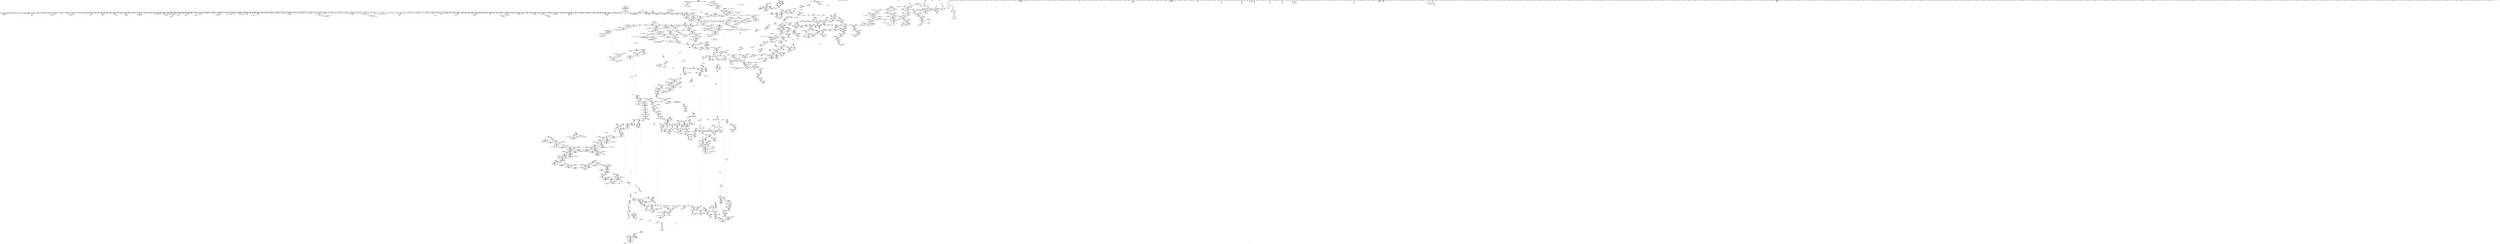 digraph "SVFG" {
	label="SVFG";

	Node0x560658944160 [shape=record,color=grey,label="{NodeID: 0\nNullPtr}"];
	Node0x560658944160 -> Node0x56065917ac50[style=solid];
	Node0x560658944160 -> Node0x56065917ad50[style=solid];
	Node0x560658944160 -> Node0x56065917ae20[style=solid];
	Node0x560658944160 -> Node0x56065917aef0[style=solid];
	Node0x560658944160 -> Node0x56065917afc0[style=solid];
	Node0x560658944160 -> Node0x56065917b090[style=solid];
	Node0x560658944160 -> Node0x56065917b160[style=solid];
	Node0x560658944160 -> Node0x56065917b230[style=solid];
	Node0x560658944160 -> Node0x56065917b300[style=solid];
	Node0x560658944160 -> Node0x56065917b3d0[style=solid];
	Node0x560658944160 -> Node0x56065917b4a0[style=solid];
	Node0x560658944160 -> Node0x56065917b570[style=solid];
	Node0x560658944160 -> Node0x56065917b640[style=solid];
	Node0x560658944160 -> Node0x56065917b710[style=solid];
	Node0x560658944160 -> Node0x56065917b7e0[style=solid];
	Node0x560658944160 -> Node0x56065917b8b0[style=solid];
	Node0x560658944160 -> Node0x56065917b980[style=solid];
	Node0x560658944160 -> Node0x56065917ba50[style=solid];
	Node0x560658944160 -> Node0x56065917bb20[style=solid];
	Node0x560658944160 -> Node0x56065917bbf0[style=solid];
	Node0x560658944160 -> Node0x56065917bcc0[style=solid];
	Node0x560658944160 -> Node0x56065917bd90[style=solid];
	Node0x560658944160 -> Node0x56065917be60[style=solid];
	Node0x560658944160 -> Node0x56065917bf30[style=solid];
	Node0x560658944160 -> Node0x56065917c000[style=solid];
	Node0x560658944160 -> Node0x56065917c0d0[style=solid];
	Node0x560658944160 -> Node0x56065917c1a0[style=solid];
	Node0x560658944160 -> Node0x56065917c270[style=solid];
	Node0x560658944160 -> Node0x56065917c340[style=solid];
	Node0x560658944160 -> Node0x56065917c410[style=solid];
	Node0x560658944160 -> Node0x56065917c4e0[style=solid];
	Node0x560658944160 -> Node0x56065917c5b0[style=solid];
	Node0x560658944160 -> Node0x56065917c680[style=solid];
	Node0x560658944160 -> Node0x56065917c750[style=solid];
	Node0x560658944160 -> Node0x56065917c820[style=solid];
	Node0x560658944160 -> Node0x56065917c8f0[style=solid];
	Node0x560658944160 -> Node0x56065917c9c0[style=solid];
	Node0x560658944160 -> Node0x56065917ca90[style=solid];
	Node0x560658944160 -> Node0x56065917cb60[style=solid];
	Node0x560658944160 -> Node0x56065917cc30[style=solid];
	Node0x560658944160 -> Node0x56065917cd00[style=solid];
	Node0x560658944160 -> Node0x56065917cdd0[style=solid];
	Node0x560658944160 -> Node0x56065917cea0[style=solid];
	Node0x560658944160 -> Node0x56065917cf70[style=solid];
	Node0x560658944160 -> Node0x56065917d040[style=solid];
	Node0x560658944160 -> Node0x56065917d110[style=solid];
	Node0x560658944160 -> Node0x56065917d1e0[style=solid];
	Node0x560658944160 -> Node0x56065917d2b0[style=solid];
	Node0x560658944160 -> Node0x56065917d380[style=solid];
	Node0x560658944160 -> Node0x56065917d450[style=solid];
	Node0x560658944160 -> Node0x56065917d520[style=solid];
	Node0x560658944160 -> Node0x56065917d5f0[style=solid];
	Node0x560658944160 -> Node0x56065917d6c0[style=solid];
	Node0x560658944160 -> Node0x56065917d790[style=solid];
	Node0x560658944160 -> Node0x56065917d860[style=solid];
	Node0x560658944160 -> Node0x56065917d930[style=solid];
	Node0x560658944160 -> Node0x56065917da00[style=solid];
	Node0x560658944160 -> Node0x56065917dad0[style=solid];
	Node0x560658944160 -> Node0x56065917dba0[style=solid];
	Node0x560658944160 -> Node0x56065917dc70[style=solid];
	Node0x560658944160 -> Node0x56065917dd40[style=solid];
	Node0x560658944160 -> Node0x56065917de10[style=solid];
	Node0x560658944160 -> Node0x56065917dee0[style=solid];
	Node0x560658944160 -> Node0x56065917dfb0[style=solid];
	Node0x560658944160 -> Node0x56065917e080[style=solid];
	Node0x560658944160 -> Node0x56065917e150[style=solid];
	Node0x560658944160 -> Node0x56065917e220[style=solid];
	Node0x560658944160 -> Node0x56065917e2f0[style=solid];
	Node0x560658944160 -> Node0x56065917e3c0[style=solid];
	Node0x560658944160 -> Node0x56065917e490[style=solid];
	Node0x560658944160 -> Node0x56065917e560[style=solid];
	Node0x560658944160 -> Node0x56065917e630[style=solid];
	Node0x560658944160 -> Node0x56065917e700[style=solid];
	Node0x560658944160 -> Node0x56065917e7d0[style=solid];
	Node0x560658944160 -> Node0x56065917e8a0[style=solid];
	Node0x560658944160 -> Node0x56065917e970[style=solid];
	Node0x560658944160 -> Node0x56065917ea40[style=solid];
	Node0x560658944160 -> Node0x56065917eb10[style=solid];
	Node0x560658944160 -> Node0x56065917ebe0[style=solid];
	Node0x560658944160 -> Node0x56065917ecb0[style=solid];
	Node0x560658944160 -> Node0x56065917ed80[style=solid];
	Node0x560658944160 -> Node0x56065917ee50[style=solid];
	Node0x560658944160 -> Node0x56065917ef20[style=solid];
	Node0x560658944160 -> Node0x56065917eff0[style=solid];
	Node0x560658944160 -> Node0x56065917f0c0[style=solid];
	Node0x560658944160 -> Node0x56065917f190[style=solid];
	Node0x560658944160 -> Node0x56065917f260[style=solid];
	Node0x560658944160 -> Node0x56065917f330[style=solid];
	Node0x560658944160 -> Node0x56065917f400[style=solid];
	Node0x560658944160 -> Node0x56065917f4d0[style=solid];
	Node0x560658944160 -> Node0x56065917f5a0[style=solid];
	Node0x560658944160 -> Node0x5606591b53a0[style=solid];
	Node0x560658944160 -> Node0x56065918c430[style=solid];
	Node0x560658944160 -> Node0x56065918c500[style=solid];
	Node0x560658944160 -> Node0x56065918c5d0[style=solid];
	Node0x560658944160 -> Node0x5606591c6f00[style=solid];
	Node0x560658944160 -> Node0x5606591c6fd0[style=solid];
	Node0x560658944160 -> Node0x5606591c70a0[style=solid];
	Node0x560658944160 -> Node0x5606591cabf0[style=solid];
	Node0x560658944160 -> Node0x5606591cacc0[style=solid];
	Node0x560658944160 -> Node0x5606591cad90[style=solid];
	Node0x560658944160 -> Node0x5606585bed70[style=solid];
	Node0x560658944160 -> Node0x5606585d5760[style=solid];
	Node0x560658944160 -> Node0x56065920a3f0[style=solid];
	Node0x560658944160 -> Node0x560659210090[style=solid];
	Node0x560658944160 -> Node0x560659210990[style=solid];
	Node0x560658944160 -> Node0x560659211290[style=solid];
	Node0x560658944160:s64 -> Node0x5606593a6650[style=solid,color=red];
	Node0x560658944160:s64 -> Node0x5606593a9cd0[style=solid,color=red];
	Node0x560658944160:s64 -> Node0x5606593c0ff0[style=solid,color=red];
	Node0x560659187630 [shape=record,color=blue,label="{NodeID: 1550\n79\<--125\nj84\<--\n_Z5solvev\n}"];
	Node0x560659187630 -> Node0x56065928baf0[style=dashed];
	Node0x5606591658c0 [shape=record,color=green,label="{NodeID: 443\n2805\<--2806\n_ZNSt16allocator_traitsISaIiEE37select_on_container_copy_constructionERKS0_\<--_ZNSt16allocator_traitsISaIiEE37select_on_container_copy_constructionERKS0__field_insensitive\n}"];
	Node0x5606593a3010 [shape=record,color=black,label="{NodeID: 4207\n1846 = PHI(1889, )\n}"];
	Node0x5606593a3010 -> Node0x5606591c7310[style=solid];
	Node0x560659174c30 [shape=record,color=purple,label="{NodeID: 886\n970\<--969\n_M_impl\<--\n_ZNSt6vectorIS_IiSaIiEESaIS1_EED2Ev\n}"];
	Node0x5606591ab330 [shape=record,color=red,label="{NodeID: 1329\n1941\<--1932\nthis1\<--this.addr\n_ZN9__gnu_cxx13new_allocatorIiE8allocateEmPKv\n|{<s0>155}}"];
	Node0x5606591ab330:s0 -> Node0x5606593a7b90[style=solid,color=red];
	Node0x56065915dbe0 [shape=record,color=green,label="{NodeID: 222\n1383\<--1384\ncall2\<--call2_field_insensitive\n_ZN9__gnu_cxx13new_allocatorINSt7__cxx1112basic_stringIcSt11char_traitsIcESaIcEEEE8allocateEmPKv\n}"];
	Node0x56065915dbe0 -> Node0x560659184710[style=solid];
	Node0x5606591c9bb0 [shape=record,color=blue,label="{NodeID: 1772\n2196\<--2194\n__first.addr\<--__first\n_ZSt8_DestroyIPiEvT_S1_\n}"];
	Node0x5606591c9bb0 -> Node0x5606591ad210[style=dashed];
	Node0x560659181720 [shape=record,color=black,label="{NodeID: 665\n552\<--535\n\<--this1\n_ZNSt6vectorINSt7__cxx1112basic_stringIcSt11char_traitsIcESaIcEEESaIS5_EEC2EmRKS6_\n|{<s0>62}}"];
	Node0x560659181720:s0 -> Node0x5606593bbde0[style=solid,color=red];
	Node0x5606593bcea0 [shape=record,color=black,label="{NodeID: 4429\n2226 = PHI(703, )\n0th arg _ZN9__gnu_cxx13new_allocatorISt6vectorIiSaIiEEED2Ev }"];
	Node0x5606593bcea0 -> Node0x5606591c9fc0[style=solid];
	Node0x5606591c0ec0 [shape=record,color=yellow,style=double,label="{NodeID: 3322\n135V_1 = ENCHI(MR_135V_0)\npts\{900000 920000 \}\nFun[_ZN9__gnu_cxxneIPSt6vectorIiSaIiEES1_IS3_SaIS3_EEEEbRKNS_17__normal_iteratorIT_T0_EESC_]}"];
	Node0x5606591c0ec0 -> Node0x5606591a4580[style=dashed];
	Node0x5606591c0ec0 -> Node0x5606591a4650[style=dashed];
	Node0x56065919ffa0 [shape=record,color=red,label="{NodeID: 1108\n273\<--77\n\<--j52\n_Z5solvev\n}"];
	Node0x56065919ffa0 -> Node0x560659180200[style=solid];
	Node0x5606589441f0 [shape=record,color=green,label="{NodeID: 1\n7\<--1\n__dso_handle\<--dummyObj\nGlob }"];
	Node0x560659187700 [shape=record,color=blue,label="{NodeID: 1551\n81\<--125\ni88\<--\n_Z5solvev\n}"];
	Node0x560659187700 -> Node0x5606591a0890[style=dashed];
	Node0x560659187700 -> Node0x5606591a0960[style=dashed];
	Node0x560659187700 -> Node0x5606591a0a30[style=dashed];
	Node0x560659187700 -> Node0x5606591a0b00[style=dashed];
	Node0x560659187700 -> Node0x5606591a0bd0[style=dashed];
	Node0x560659187700 -> Node0x560659187970[style=dashed];
	Node0x560659187700 -> Node0x56065928bff0[style=dashed];
	Node0x5606591659c0 [shape=record,color=green,label="{NodeID: 444\n2810\<--2811\nthis.addr\<--this.addr_field_insensitive\n_ZNKSt12_Vector_baseIiSaIiEE19_M_get_Tp_allocatorEv\n}"];
	Node0x5606591659c0 -> Node0x5606591b10a0[style=solid];
	Node0x5606591659c0 -> Node0x5606591cda40[style=solid];
	Node0x5606593a3150 [shape=record,color=black,label="{NodeID: 4208\n1905 = PHI(1912, )\n}"];
	Node0x5606593a3150 -> Node0x5606585bed70[style=solid];
	Node0x560659174d00 [shape=record,color=purple,label="{NodeID: 887\n971\<--969\n_M_start\<--\n_ZNSt6vectorIS_IiSaIiEESaIS1_EED2Ev\n}"];
	Node0x560659174d00 -> Node0x5606591a55c0[style=solid];
	Node0x5606591ab400 [shape=record,color=red,label="{NodeID: 1330\n1942\<--1934\n\<--__n.addr\n_ZN9__gnu_cxx13new_allocatorIiE8allocateEmPKv\n}"];
	Node0x5606591ab400 -> Node0x56065920f790[style=solid];
	Node0x56065915dcb0 [shape=record,color=green,label="{NodeID: 223\n1385\<--1386\n_Znwm\<--_Znwm_field_insensitive\n}"];
	Node0x5606591c9c80 [shape=record,color=blue,label="{NodeID: 1773\n2198\<--2195\n__last.addr\<--__last\n_ZSt8_DestroyIPiEvT_S1_\n}"];
	Node0x5606591c9c80 -> Node0x5606591ad2e0[style=dashed];
	Node0x5606591817f0 [shape=record,color=black,label="{NodeID: 666\n572\<--571\n\<--this1\n_ZNSaINSt7__cxx1112basic_stringIcSt11char_traitsIcESaIcEEEED2Ev\n|{<s0>63}}"];
	Node0x5606591817f0:s0 -> Node0x5606593bf1f0[style=solid,color=red];
	Node0x5606593bcfb0 [shape=record,color=black,label="{NodeID: 4430\n869 = PHI(89, )\n0th arg _ZNK9__gnu_cxx17__normal_iteratorIPSt6vectorIiSaIiEES1_IS3_SaIS3_EEEdeEv }"];
	Node0x5606593bcfb0 -> Node0x56065918a620[style=solid];
	Node0x5606591a0070 [shape=record,color=red,label="{NodeID: 1109\n283\<--77\n\<--j52\n_Z5solvev\n}"];
	Node0x5606591a0070 -> Node0x560659180470[style=solid];
	Node0x560659116910 [shape=record,color=green,label="{NodeID: 2\n8\<--1\n_ZSt3cin\<--dummyObj\nGlob }"];
	Node0x5606591877d0 [shape=record,color=blue,label="{NodeID: 1552\n69\<--349\nch\<--inc108\n_Z5solvev\n}"];
	Node0x5606591877d0 -> Node0x56065919f100[style=dashed];
	Node0x5606591877d0 -> Node0x560659187be0[style=dashed];
	Node0x5606591877d0 -> Node0x56065928b5f0[style=dashed];
	Node0x560659165a90 [shape=record,color=green,label="{NodeID: 445\n2822\<--2823\n__first\<--__first_field_insensitive\n_ZSt22__uninitialized_copy_aIN9__gnu_cxx17__normal_iteratorIPKiSt6vectorIiSaIiEEEEPiiET0_T_SA_S9_RSaIT1_E\n}"];
	Node0x560659165a90 -> Node0x560659170690[style=solid];
	Node0x560659165a90 -> Node0x56065919a570[style=solid];
	Node0x5606593a3290 [shape=record,color=black,label="{NodeID: 4209\n1924 = PHI(1928, )\n}"];
	Node0x5606593a3290 -> Node0x560659185a90[style=solid];
	Node0x560659174dd0 [shape=record,color=purple,label="{NodeID: 888\n974\<--973\n_M_impl2\<--\n_ZNSt6vectorIS_IiSaIiEESaIS1_EED2Ev\n}"];
	Node0x5606591ab4d0 [shape=record,color=red,label="{NodeID: 1331\n1950\<--1934\n\<--__n.addr\n_ZN9__gnu_cxx13new_allocatorIiE8allocateEmPKv\n}"];
	Node0x5606591ab4d0 -> Node0x56065920b290[style=solid];
	Node0x56065915ddb0 [shape=record,color=green,label="{NodeID: 224\n1391\<--1392\nthis.addr\<--this.addr_field_insensitive\n_ZNK9__gnu_cxx13new_allocatorINSt7__cxx1112basic_stringIcSt11char_traitsIcESaIcEEEE8max_sizeEv\n}"];
	Node0x56065915ddb0 -> Node0x5606591a7e60[style=solid];
	Node0x56065915ddb0 -> Node0x56065918d470[style=solid];
	Node0x5606591c9d50 [shape=record,color=blue,label="{NodeID: 1774\n2211\<--2209\n.addr\<--\n_ZNSt12_Destroy_auxILb1EE9__destroyIPiEEvT_S3_\n}"];
	Node0x5606591818c0 [shape=record,color=black,label="{NodeID: 667\n583\<--582\n\<--this1\n_ZNSaIiEC2Ev\n|{<s0>64}}"];
	Node0x5606591818c0:s0 -> Node0x5606593c0aa0[style=solid,color=red];
	Node0x5606593bd0c0 [shape=record,color=black,label="{NodeID: 4431\n1743 = PHI(609, )\n0th arg _ZNSt6vectorIiSaIiEE18_M_fill_initializeEmRKi }"];
	Node0x5606593bd0c0 -> Node0x5606591c67b0[style=solid];
	Node0x5606591a0140 [shape=record,color=red,label="{NodeID: 1110\n298\<--77\n\<--j52\n_Z5solvev\n}"];
	Node0x5606591a0140 -> Node0x5606591806e0[style=solid];
	Node0x5606591169a0 [shape=record,color=green,label="{NodeID: 3\n9\<--1\n.str\<--dummyObj\nGlob }"];
	Node0x5606591878a0 [shape=record,color=blue,label="{NodeID: 1553\n357\<--359\ncall113\<--inc114\n_Z5solvev\n}"];
	Node0x5606591878a0 -> Node0x5606591a1f50[style=dashed];
	Node0x5606591878a0 -> Node0x560659187cb0[style=dashed];
	Node0x5606591878a0 -> Node0x56065928cef0[style=dashed];
	Node0x560659165b60 [shape=record,color=green,label="{NodeID: 446\n2824\<--2825\n__last\<--__last_field_insensitive\n_ZSt22__uninitialized_copy_aIN9__gnu_cxx17__normal_iteratorIPKiSt6vectorIiSaIiEEEEPiiET0_T_SA_S9_RSaIT1_E\n}"];
	Node0x560659165b60 -> Node0x560659170760[style=solid];
	Node0x560659165b60 -> Node0x56065919a640[style=solid];
	Node0x5606593a33d0 [shape=record,color=black,label="{NodeID: 4210\n1943 = PHI(1956, )\n}"];
	Node0x5606593a33d0 -> Node0x56065920f790[style=solid];
	Node0x560659174ea0 [shape=record,color=purple,label="{NodeID: 889\n975\<--973\n_M_finish\<--\n_ZNSt6vectorIS_IiSaIiEESaIS1_EED2Ev\n}"];
	Node0x560659174ea0 -> Node0x5606591a5690[style=solid];
	Node0x5606591ab5a0 [shape=record,color=red,label="{NodeID: 1332\n1961\<--1958\nthis1\<--this.addr\n_ZNK9__gnu_cxx13new_allocatorIiE8max_sizeEv\n}"];
	Node0x56065915de80 [shape=record,color=green,label="{NodeID: 225\n1404\<--1405\n__first.addr\<--__first.addr_field_insensitive\n_ZSt27__uninitialized_default_n_aIPNSt7__cxx1112basic_stringIcSt11char_traitsIcESaIcEEEmS5_ET_S7_T0_RSaIT1_E\n}"];
	Node0x56065915de80 -> Node0x5606591a7f30[style=solid];
	Node0x56065915de80 -> Node0x56065918d540[style=solid];
	Node0x5606591c9e20 [shape=record,color=blue,label="{NodeID: 1775\n2213\<--2210\n.addr1\<--\n_ZNSt12_Destroy_auxILb1EE9__destroyIPiEEvT_S3_\n}"];
	Node0x560659181990 [shape=record,color=black,label="{NodeID: 668\n610\<--609\n\<--this1\n_ZNSt6vectorIiSaIiEEC2EmRKiRKS0_\n|{<s0>65}}"];
	Node0x560659181990:s0 -> Node0x5606593b9b20[style=solid,color=red];
	Node0x5606593bd1d0 [shape=record,color=black,label="{NodeID: 4432\n1744 = PHI(616, )\n1st arg _ZNSt6vectorIiSaIiEE18_M_fill_initializeEmRKi }"];
	Node0x5606593bd1d0 -> Node0x5606591c6880[style=solid];
	Node0x5606591a0210 [shape=record,color=red,label="{NodeID: 1111\n317\<--79\n\<--j84\n_Z5solvev\n}"];
	Node0x5606591a0210 -> Node0x560659210510[style=solid];
	Node0x560659117060 [shape=record,color=green,label="{NodeID: 4\n11\<--1\n.str.1\<--dummyObj\nGlob }"];
	Node0x560659187970 [shape=record,color=blue,label="{NodeID: 1554\n81\<--364\ni88\<--inc117\n_Z5solvev\n}"];
	Node0x560659187970 -> Node0x5606591a0890[style=dashed];
	Node0x560659187970 -> Node0x5606591a0960[style=dashed];
	Node0x560659187970 -> Node0x5606591a0a30[style=dashed];
	Node0x560659187970 -> Node0x5606591a0b00[style=dashed];
	Node0x560659187970 -> Node0x5606591a0bd0[style=dashed];
	Node0x560659187970 -> Node0x560659187970[style=dashed];
	Node0x560659187970 -> Node0x56065928bff0[style=dashed];
	Node0x560659165c30 [shape=record,color=green,label="{NodeID: 447\n2826\<--2827\n__result.addr\<--__result.addr_field_insensitive\n_ZSt22__uninitialized_copy_aIN9__gnu_cxx17__normal_iteratorIPKiSt6vectorIiSaIiEEEEPiiET0_T_SA_S9_RSaIT1_E\n}"];
	Node0x560659165c30 -> Node0x5606591b1170[style=solid];
	Node0x560659165c30 -> Node0x5606591cdcb0[style=solid];
	Node0x5606593a3510 [shape=record,color=black,label="{NodeID: 4211\n1984 = PHI(1997, )\n}"];
	Node0x5606593a3510 -> Node0x560659185dd0[style=solid];
	Node0x560659174f70 [shape=record,color=purple,label="{NodeID: 890\n1009\<--1008\n_M_impl\<--\n_ZNSt6vectorINSt7__cxx1112basic_stringIcSt11char_traitsIcESaIcEEESaIS5_EED2Ev\n}"];
	Node0x5606591ab670 [shape=record,color=red,label="{NodeID: 1333\n1981\<--1969\n\<--__first.addr\n_ZSt24__uninitialized_fill_n_aIPimiiET_S1_T0_RKT1_RSaIT2_E\n|{<s0>158}}"];
	Node0x5606591ab670:s0 -> Node0x5606593a8850[style=solid,color=red];
	Node0x56065915df50 [shape=record,color=green,label="{NodeID: 226\n1406\<--1407\n__n.addr\<--__n.addr_field_insensitive\n_ZSt27__uninitialized_default_n_aIPNSt7__cxx1112basic_stringIcSt11char_traitsIcESaIcEEEmS5_ET_S7_T0_RSaIT1_E\n}"];
	Node0x56065915df50 -> Node0x5606591a8000[style=solid];
	Node0x56065915df50 -> Node0x56065918d610[style=solid];
	Node0x5606591c9ef0 [shape=record,color=blue,label="{NodeID: 1776\n2220\<--2219\nthis.addr\<--this\n_ZN9__gnu_cxx13new_allocatorISt6vectorIiSaIiEEEC2Ev\n}"];
	Node0x5606591c9ef0 -> Node0x5606591ad3b0[style=dashed];
	Node0x560659181a60 [shape=record,color=black,label="{NodeID: 669\n627\<--609\n\<--this1\n_ZNSt6vectorIiSaIiEEC2EmRKiRKS0_\n|{<s0>67}}"];
	Node0x560659181a60:s0 -> Node0x5606593bb820[style=solid,color=red];
	Node0x5606593bd310 [shape=record,color=black,label="{NodeID: 4433\n1745 = PHI(617, )\n2nd arg _ZNSt6vectorIiSaIiEE18_M_fill_initializeEmRKi }"];
	Node0x5606593bd310 -> Node0x5606591c6950[style=solid];
	Node0x5606591a02e0 [shape=record,color=red,label="{NodeID: 1112\n330\<--79\n\<--j84\n_Z5solvev\n}"];
	Node0x5606591a02e0 -> Node0x560659180880[style=solid];
	Node0x560659117120 [shape=record,color=green,label="{NodeID: 5\n14\<--1\n\<--dummyObj\nCan only get source location for instruction, argument, global var or function.}"];
	Node0x560659187a40 [shape=record,color=blue,label="{NodeID: 1555\n83\<--125\nii\<--\n_Z5solvev\n}"];
	Node0x560659187a40 -> Node0x5606591a0ca0[style=dashed];
	Node0x560659187a40 -> Node0x5606591a0d70[style=dashed];
	Node0x560659187a40 -> Node0x5606591a0e40[style=dashed];
	Node0x560659187a40 -> Node0x560659187d80[style=dashed];
	Node0x560659187a40 -> Node0x56065928c4f0[style=dashed];
	Node0x560659165d00 [shape=record,color=green,label="{NodeID: 448\n2828\<--2829\n.addr\<--.addr_field_insensitive\n_ZSt22__uninitialized_copy_aIN9__gnu_cxx17__normal_iteratorIPKiSt6vectorIiSaIiEEEEPiiET0_T_SA_S9_RSaIT1_E\n}"];
	Node0x560659165d00 -> Node0x5606591cdd80[style=solid];
	Node0x5606593a3650 [shape=record,color=black,label="{NodeID: 4212\n2016 = PHI(2020, )\n}"];
	Node0x5606593a3650 -> Node0x560659186040[style=solid];
	Node0x560659175040 [shape=record,color=purple,label="{NodeID: 891\n1010\<--1008\n_M_start\<--\n_ZNSt6vectorINSt7__cxx1112basic_stringIcSt11char_traitsIcESaIcEEESaIS5_EED2Ev\n}"];
	Node0x560659175040 -> Node0x5606591a5900[style=solid];
	Node0x5606591ab740 [shape=record,color=red,label="{NodeID: 1334\n1982\<--1971\n\<--__n.addr\n_ZSt24__uninitialized_fill_n_aIPimiiET_S1_T0_RKT1_RSaIT2_E\n|{<s0>158}}"];
	Node0x5606591ab740:s0 -> Node0x5606593a8990[style=solid,color=red];
	Node0x56065915e020 [shape=record,color=green,label="{NodeID: 227\n1408\<--1409\n.addr\<--.addr_field_insensitive\n_ZSt27__uninitialized_default_n_aIPNSt7__cxx1112basic_stringIcSt11char_traitsIcESaIcEEEmS5_ET_S7_T0_RSaIT1_E\n}"];
	Node0x56065915e020 -> Node0x56065918d6e0[style=solid];
	Node0x5606591c9fc0 [shape=record,color=blue,label="{NodeID: 1777\n2227\<--2226\nthis.addr\<--this\n_ZN9__gnu_cxx13new_allocatorISt6vectorIiSaIiEEED2Ev\n}"];
	Node0x5606591c9fc0 -> Node0x5606591ad480[style=dashed];
	Node0x560659181b30 [shape=record,color=black,label="{NodeID: 670\n643\<--642\n\<--this1\n_ZNSaISt6vectorIiSaIiEEEC2Ev\n|{<s0>68}}"];
	Node0x560659181b30:s0 -> Node0x5606593b5330[style=solid,color=red];
	Node0x5606593bd450 [shape=record,color=black,label="{NodeID: 4434\n3356 = PHI(918, 923, )\n0th arg _ZNK9__gnu_cxx17__normal_iteratorIPiSt6vectorIiSaIiEEE4baseEv }"];
	Node0x5606593bd450 -> Node0x5606591d1800[style=solid];
	Node0x5606591a03b0 [shape=record,color=red,label="{NodeID: 1113\n340\<--79\n\<--j84\n_Z5solvev\n}"];
	Node0x5606591a03b0 -> Node0x560659180af0[style=solid];
	Node0x5606591171e0 [shape=record,color=green,label="{NodeID: 6\n125\<--1\n\<--dummyObj\nCan only get source location for instruction, argument, global var or function.}"];
	Node0x560659187b10 [shape=record,color=blue,label="{NodeID: 1556\n85\<--376\ni122\<--sub124\n_Z5solvev\n}"];
	Node0x560659187b10 -> Node0x5606591a0f10[style=dashed];
	Node0x560659187b10 -> Node0x5606591a0fe0[style=dashed];
	Node0x560659187b10 -> Node0x5606591a10b0[style=dashed];
	Node0x560659187b10 -> Node0x560659187b10[style=dashed];
	Node0x560659187b10 -> Node0x56065928c9f0[style=dashed];
	Node0x560659165dd0 [shape=record,color=green,label="{NodeID: 449\n2830\<--2831\nagg.tmp\<--agg.tmp_field_insensitive\n_ZSt22__uninitialized_copy_aIN9__gnu_cxx17__normal_iteratorIPKiSt6vectorIiSaIiEEEEPiiET0_T_SA_S9_RSaIT1_E\n}"];
	Node0x560659165dd0 -> Node0x560659170830[style=solid];
	Node0x560659165dd0 -> Node0x56065919a710[style=solid];
	Node0x5606593a3790 [shape=record,color=black,label="{NodeID: 4213\n2036 = PHI(2040, )\n}"];
	Node0x5606593a3790 -> Node0x560659186110[style=solid];
	Node0x560659175110 [shape=record,color=purple,label="{NodeID: 892\n1013\<--1012\n_M_impl2\<--\n_ZNSt6vectorINSt7__cxx1112basic_stringIcSt11char_traitsIcESaIcEEESaIS5_EED2Ev\n}"];
	Node0x5606591ab810 [shape=record,color=red,label="{NodeID: 1335\n1983\<--1973\n\<--__x.addr\n_ZSt24__uninitialized_fill_n_aIPimiiET_S1_T0_RKT1_RSaIT2_E\n|{<s0>158}}"];
	Node0x5606591ab810:s0 -> Node0x5606593a8ad0[style=solid,color=red];
	Node0x56065915e0f0 [shape=record,color=green,label="{NodeID: 228\n1416\<--1417\n_ZSt25__uninitialized_default_nIPNSt7__cxx1112basic_stringIcSt11char_traitsIcESaIcEEEmET_S7_T0_\<--_ZSt25__uninitialized_default_nIPNSt7__cxx1112basic_stringIcSt11char_traitsIcESaIcEEEmET_S7_T0__field_insensitive\n}"];
	Node0x5606591ca090 [shape=record,color=blue,label="{NodeID: 1778\n2236\<--2233\nthis.addr\<--this\n_ZNSt12_Vector_baseISt6vectorIiSaIiEESaIS2_EEC2EmRKS3_\n}"];
	Node0x5606591ca090 -> Node0x5606591ad550[style=dashed];
	Node0x560659181c00 [shape=record,color=black,label="{NodeID: 671\n670\<--669\n\<--this1\n_ZNSt6vectorIS_IiSaIiEESaIS1_EEC2EmRKS1_RKS2_\n|{<s0>69}}"];
	Node0x560659181c00:s0 -> Node0x5606593bbf70[style=solid,color=red];
	Node0x5606593bd660 [shape=record,color=black,label="{NodeID: 4435\n850 = PHI(89, )\n0th arg _ZN9__gnu_cxxneIPSt6vectorIiSaIiEES1_IS3_SaIS3_EEEEbRKNS_17__normal_iteratorIT_T0_EESC_ }"];
	Node0x5606593bd660 -> Node0x56065918a480[style=solid];
	Node0x5606591a0480 [shape=record,color=red,label="{NodeID: 1114\n355\<--79\n\<--j84\n_Z5solvev\n}"];
	Node0x5606591a0480 -> Node0x560659180d60[style=solid];
	Node0x5606591172a0 [shape=record,color=green,label="{NodeID: 7\n164\<--1\n\<--dummyObj\nCan only get source location for instruction, argument, global var or function.}"];
	Node0x560659187be0 [shape=record,color=blue,label="{NodeID: 1557\n69\<--400\nch\<--inc141\n_Z5solvev\n}"];
	Node0x560659187be0 -> Node0x56065928b5f0[style=dashed];
	Node0x560659165ea0 [shape=record,color=green,label="{NodeID: 450\n2832\<--2833\nagg.tmp2\<--agg.tmp2_field_insensitive\n_ZSt22__uninitialized_copy_aIN9__gnu_cxx17__normal_iteratorIPKiSt6vectorIiSaIiEEEEPiiET0_T_SA_S9_RSaIT1_E\n}"];
	Node0x560659165ea0 -> Node0x560659170900[style=solid];
	Node0x560659165ea0 -> Node0x56065919a7e0[style=solid];
	Node0x5606593a38d0 [shape=record,color=black,label="{NodeID: 4214\n2054 = PHI(2102, )\n|{<s0>162}}"];
	Node0x5606593a38d0:s0 -> Node0x5606593b59d0[style=solid,color=red];
	Node0x5606591751e0 [shape=record,color=purple,label="{NodeID: 893\n1014\<--1012\n_M_finish\<--\n_ZNSt6vectorINSt7__cxx1112basic_stringIcSt11char_traitsIcESaIcEEESaIS5_EED2Ev\n}"];
	Node0x5606591751e0 -> Node0x5606591a59d0[style=solid];
	Node0x5606591ab8e0 [shape=record,color=red,label="{NodeID: 1336\n1993\<--1990\nthis1\<--this.addr\n_ZNSt12_Vector_baseIiSaIiEE19_M_get_Tp_allocatorEv\n}"];
	Node0x5606591ab8e0 -> Node0x5606591980e0[style=solid];
	Node0x5606591665c0 [shape=record,color=green,label="{NodeID: 229\n1421\<--1422\nthis.addr\<--this.addr_field_insensitive\n_ZNSt12_Vector_baseINSt7__cxx1112basic_stringIcSt11char_traitsIcESaIcEEESaIS5_EE19_M_get_Tp_allocatorEv\n}"];
	Node0x5606591665c0 -> Node0x5606591a80d0[style=solid];
	Node0x5606591665c0 -> Node0x56065918d7b0[style=solid];
	Node0x560659281af0 [shape=record,color=black,label="{NodeID: 2886\nMR_457V_3 = PHI(MR_457V_4, MR_457V_2, )\npts\{1453 \}\n}"];
	Node0x560659281af0 -> Node0x5606591a84e0[style=dashed];
	Node0x560659281af0 -> Node0x5606591a85b0[style=dashed];
	Node0x560659281af0 -> Node0x56065918dd60[style=dashed];
	Node0x5606591ca160 [shape=record,color=blue,label="{NodeID: 1779\n2238\<--2234\n__n.addr\<--__n\n_ZNSt12_Vector_baseISt6vectorIiSaIiEESaIS2_EEC2EmRKS3_\n}"];
	Node0x5606591ca160 -> Node0x5606591ad620[style=dashed];
	Node0x560659181cd0 [shape=record,color=black,label="{NodeID: 672\n687\<--669\n\<--this1\n_ZNSt6vectorIS_IiSaIiEESaIS1_EEC2EmRKS1_RKS2_\n|{<s0>71}}"];
	Node0x560659181cd0:s0 -> Node0x5606593c1430[style=solid,color=red];
	Node0x5606593bd770 [shape=record,color=black,label="{NodeID: 4436\n851 = PHI(91, )\n1st arg _ZN9__gnu_cxxneIPSt6vectorIiSaIiEES1_IS3_SaIS3_EEEEbRKNS_17__normal_iteratorIT_T0_EESC_ }"];
	Node0x5606593bd770 -> Node0x56065918a550[style=solid];
	Node0x5606591a0550 [shape=record,color=red,label="{NodeID: 1115\n381\<--79\n\<--j84\n_Z5solvev\n}"];
	Node0x5606591a0550 -> Node0x560659180f00[style=solid];
	Node0x560659117360 [shape=record,color=green,label="{NodeID: 8\n223\<--1\n\<--dummyObj\nCan only get source location for instruction, argument, global var or function.}"];
	Node0x560659187cb0 [shape=record,color=blue,label="{NodeID: 1558\n408\<--410\ncall146\<--inc147\n_Z5solvev\n}"];
	Node0x560659187cb0 -> Node0x56065928cef0[style=dashed];
	Node0x560659165f70 [shape=record,color=green,label="{NodeID: 451\n2844\<--2845\nllvm.memcpy.p0i8.p0i8.i64\<--llvm.memcpy.p0i8.p0i8.i64_field_insensitive\n}"];
	Node0x5606593a3a10 [shape=record,color=black,label="{NodeID: 4215\n2059 = PHI(2063, )\n}"];
	Node0x5606593a3a10 -> Node0x5606591861e0[style=solid];
	Node0x5606591b7d20 [shape=record,color=yellow,style=double,label="{NodeID: 3108\n105V_1 = ENCHI(MR_105V_0)\npts\{600000 \}\nFun[_ZNKSt6vectorIiSaIiEE5beginEv]}"];
	Node0x5606591b7d20 -> Node0x5606591b14b0[style=dashed];
	Node0x5606591752b0 [shape=record,color=purple,label="{NodeID: 894\n1136\<--1135\n_M_impl\<--this1\n_ZNSt12_Vector_baseINSt7__cxx1112basic_stringIcSt11char_traitsIcESaIcEEESaIS5_EEC2EmRKS6_\n|{<s0>102|<s1>104}}"];
	Node0x5606591752b0:s0 -> Node0x5606593b7310[style=solid,color=red];
	Node0x5606591752b0:s1 -> Node0x5606593c20d0[style=solid,color=red];
	Node0x5606591ab9b0 [shape=record,color=red,label="{NodeID: 1337\n2013\<--2001\n\<--__first.addr\n_ZSt20uninitialized_fill_nIPimiET_S1_T0_RKT1_\n|{<s0>159}}"];
	Node0x5606591ab9b0:s0 -> Node0x5606593a1ad0[style=solid,color=red];
	Node0x560659166690 [shape=record,color=green,label="{NodeID: 230\n1431\<--1432\n__first.addr\<--__first.addr_field_insensitive\n_ZSt25__uninitialized_default_nIPNSt7__cxx1112basic_stringIcSt11char_traitsIcESaIcEEEmET_S7_T0_\n}"];
	Node0x560659166690 -> Node0x5606591a81a0[style=solid];
	Node0x560659166690 -> Node0x56065918d880[style=solid];
	Node0x560659281ff0 [shape=record,color=black,label="{NodeID: 2887\nMR_459V_3 = PHI(MR_459V_4, MR_459V_2, )\npts\{1455 \}\n}"];
	Node0x560659281ff0 -> Node0x5606591a8680[style=dashed];
	Node0x560659281ff0 -> Node0x5606591a8750[style=dashed];
	Node0x560659281ff0 -> Node0x5606591a8820[style=dashed];
	Node0x560659281ff0 -> Node0x5606591a88f0[style=dashed];
	Node0x560659281ff0 -> Node0x56065918de30[style=dashed];
	Node0x5606591ca230 [shape=record,color=blue,label="{NodeID: 1780\n2240\<--2235\n__a.addr\<--__a\n_ZNSt12_Vector_baseISt6vectorIiSaIiEESaIS2_EEC2EmRKS3_\n}"];
	Node0x5606591ca230 -> Node0x5606591ad6f0[style=dashed];
	Node0x560659181da0 [shape=record,color=black,label="{NodeID: 673\n703\<--702\n\<--this1\n_ZNSaISt6vectorIiSaIiEEED2Ev\n|{<s0>72}}"];
	Node0x560659181da0:s0 -> Node0x5606593bcea0[style=solid,color=red];
	Node0x5606593bd880 [shape=record,color=black,label="{NodeID: 4437\n2687 = PHI(2656, )\n0th arg _ZSt7forwardIRKSt6vectorIiSaIiEEEOT_RNSt16remove_referenceIS5_E4typeE }"];
	Node0x5606593bd880 -> Node0x5606591cd080[style=solid];
	Node0x5606591a0620 [shape=record,color=red,label="{NodeID: 1116\n391\<--79\n\<--j84\n_Z5solvev\n}"];
	Node0x5606591a0620 -> Node0x560659181170[style=solid];
	Node0x560659117420 [shape=record,color=green,label="{NodeID: 9\n234\<--1\n\<--dummyObj\nCan only get source location for instruction, argument, global var or function.}"];
	Node0x560659187d80 [shape=record,color=blue,label="{NodeID: 1559\n83\<--415\nii\<--inc150\n_Z5solvev\n}"];
	Node0x560659187d80 -> Node0x5606591a0ca0[style=dashed];
	Node0x560659187d80 -> Node0x5606591a0d70[style=dashed];
	Node0x560659187d80 -> Node0x5606591a0e40[style=dashed];
	Node0x560659187d80 -> Node0x560659187d80[style=dashed];
	Node0x560659187d80 -> Node0x56065928c4f0[style=dashed];
	Node0x560659166070 [shape=record,color=green,label="{NodeID: 452\n2855\<--2856\n_ZSt18uninitialized_copyIN9__gnu_cxx17__normal_iteratorIPKiSt6vectorIiSaIiEEEEPiET0_T_SA_S9_\<--_ZSt18uninitialized_copyIN9__gnu_cxx17__normal_iteratorIPKiSt6vectorIiSaIiEEEEPiET0_T_SA_S9__field_insensitive\n}"];
	Node0x5606593a3b50 [shape=record,color=black,label="{NodeID: 4216\n2295 = PHI(2535, )\n|{<s0>172}}"];
	Node0x5606593a3b50:s0 -> Node0x5606593beba0[style=solid,color=red];
	Node0x5606591b7e00 [shape=record,color=yellow,style=double,label="{NodeID: 3109\n507V_1 = ENCHI(MR_507V_0)\npts\{28610000 \}\nFun[_ZNKSt6vectorIiSaIiEE5beginEv]|{<s0>214}}"];
	Node0x5606591b7e00:s0 -> Node0x5606591d0480[style=dashed,color=red];
	Node0x560659175380 [shape=record,color=purple,label="{NodeID: 895\n1171\<--1170\n_M_impl\<--\n_ZNSt6vectorINSt7__cxx1112basic_stringIcSt11char_traitsIcESaIcEEESaIS5_EE21_M_default_initializeEm\n}"];
	Node0x5606591aba80 [shape=record,color=red,label="{NodeID: 1338\n2014\<--2003\n\<--__n.addr\n_ZSt20uninitialized_fill_nIPimiET_S1_T0_RKT1_\n|{<s0>159}}"];
	Node0x5606591aba80:s0 -> Node0x5606593a5690[style=solid,color=red];
	Node0x560659166760 [shape=record,color=green,label="{NodeID: 231\n1433\<--1434\n__n.addr\<--__n.addr_field_insensitive\n_ZSt25__uninitialized_default_nIPNSt7__cxx1112basic_stringIcSt11char_traitsIcESaIcEEEmET_S7_T0_\n}"];
	Node0x560659166760 -> Node0x5606591a8270[style=solid];
	Node0x560659166760 -> Node0x56065918d950[style=solid];
	Node0x5606591ca300 [shape=record,color=blue,label="{NodeID: 1781\n2242\<--2261\nexn.slot\<--\n_ZNSt12_Vector_baseISt6vectorIiSaIiEESaIS2_EEC2EmRKS3_\n}"];
	Node0x5606591ca300 -> Node0x5606591ad7c0[style=dashed];
	Node0x560659181e70 [shape=record,color=black,label="{NodeID: 674\n718\<--717\n\<--this1\n_ZNSt6vectorIiSaIiEED2Ev\n}"];
	Node0x560659181e70 -> Node0x560659173570[style=solid];
	Node0x560659181e70 -> Node0x560659173640[style=solid];
	Node0x5606593bd990 [shape=record,color=black,label="{NodeID: 4438\n1420 = PHI(1016, 1175, )\n0th arg _ZNSt12_Vector_baseINSt7__cxx1112basic_stringIcSt11char_traitsIcESaIcEEESaIS5_EE19_M_get_Tp_allocatorEv }"];
	Node0x5606593bd990 -> Node0x56065918d7b0[style=solid];
	Node0x5606591a06f0 [shape=record,color=red,label="{NodeID: 1117\n406\<--79\n\<--j84\n_Z5solvev\n}"];
	Node0x5606591a06f0 -> Node0x5606591813e0[style=solid];
	Node0x5606591174e0 [shape=record,color=green,label="{NodeID: 10\n289\<--1\n\<--dummyObj\nCan only get source location for instruction, argument, global var or function.}"];
	Node0x560659187e50 [shape=record,color=blue,label="{NodeID: 1560\n79\<--420\nj84\<--inc153\n_Z5solvev\n}"];
	Node0x560659187e50 -> Node0x56065928baf0[style=dashed];
	Node0x560659166170 [shape=record,color=green,label="{NodeID: 453\n2860\<--2861\nretval\<--retval_field_insensitive\n_ZNKSt6vectorIiSaIiEE5beginEv\n|{|<s1>214}}"];
	Node0x560659166170 -> Node0x56065919abf0[style=solid];
	Node0x560659166170:s1 -> Node0x5606593b8350[style=solid,color=red];
	Node0x5606593a3c90 [shape=record,color=black,label="{NodeID: 4217\n2296 = PHI(2511, )\n}"];
	Node0x5606593a3c90 -> Node0x5606591ca710[style=solid];
	Node0x560659175450 [shape=record,color=purple,label="{NodeID: 896\n1172\<--1170\n_M_start\<--\n_ZNSt6vectorINSt7__cxx1112basic_stringIcSt11char_traitsIcESaIcEEESaIS5_EE21_M_default_initializeEm\n}"];
	Node0x560659175450 -> Node0x5606591a6a10[style=solid];
	Node0x5606591abb50 [shape=record,color=red,label="{NodeID: 1339\n2015\<--2005\n\<--__x.addr\n_ZSt20uninitialized_fill_nIPimiET_S1_T0_RKT1_\n|{<s0>159}}"];
	Node0x5606591abb50:s0 -> Node0x5606593a57d0[style=solid,color=red];
	Node0x560659166830 [shape=record,color=green,label="{NodeID: 232\n1435\<--1436\n__assignable\<--__assignable_field_insensitive\n_ZSt25__uninitialized_default_nIPNSt7__cxx1112basic_stringIcSt11char_traitsIcESaIcEEEmET_S7_T0_\n}"];
	Node0x560659166830 -> Node0x56065918da20[style=solid];
	Node0x5606591ca3d0 [shape=record,color=blue,label="{NodeID: 1782\n2244\<--2263\nehselector.slot\<--\n_ZNSt12_Vector_baseISt6vectorIiSaIiEESaIS2_EEC2EmRKS3_\n}"];
	Node0x5606591ca3d0 -> Node0x5606591ad890[style=dashed];
	Node0x560659181f40 [shape=record,color=black,label="{NodeID: 675\n722\<--717\n\<--this1\n_ZNSt6vectorIiSaIiEED2Ev\n}"];
	Node0x560659181f40 -> Node0x560659173710[style=solid];
	Node0x560659181f40 -> Node0x5606591737e0[style=solid];
	Node0x5606593bdba0 [shape=record,color=black,label="{NodeID: 4439\n1641 = PHI(1632, )\n0th arg _ZNSt16allocator_traitsISaINSt7__cxx1112basic_stringIcSt11char_traitsIcESaIcEEEEE10deallocateERS6_PS5_m }"];
	Node0x5606593bdba0 -> Node0x5606591c5c90[style=solid];
	Node0x5606591a07c0 [shape=record,color=red,label="{NodeID: 1118\n419\<--79\n\<--j84\n_Z5solvev\n}"];
	Node0x5606591a07c0 -> Node0x56065920c190[style=solid];
	Node0x5606591175e0 [shape=record,color=green,label="{NodeID: 11\n346\<--1\n\<--dummyObj\nCan only get source location for instruction, argument, global var or function.}"];
	Node0x560659187f20 [shape=record,color=blue,label="{NodeID: 1561\n87\<--57\n__range1\<--u\n_Z5solvev\n}"];
	Node0x560659187f20 -> Node0x5606591a1180[style=dashed];
	Node0x560659187f20 -> Node0x5606591a1250[style=dashed];
	Node0x560659166240 [shape=record,color=green,label="{NodeID: 454\n2862\<--2863\nthis.addr\<--this.addr_field_insensitive\n_ZNKSt6vectorIiSaIiEE5beginEv\n}"];
	Node0x560659166240 -> Node0x5606591b13e0[style=solid];
	Node0x560659166240 -> Node0x5606591cdff0[style=solid];
	Node0x5606593a3dd0 [shape=record,color=black,label="{NodeID: 4218\n2378 = PHI(2436, )\n}"];
	Node0x5606593a3dd0 -> Node0x5606591cb000[style=solid];
	Node0x560659175520 [shape=record,color=purple,label="{NodeID: 897\n1181\<--1180\n_M_impl3\<--\n_ZNSt6vectorINSt7__cxx1112basic_stringIcSt11char_traitsIcESaIcEEESaIS5_EE21_M_default_initializeEm\n}"];
	Node0x5606591abc20 [shape=record,color=red,label="{NodeID: 1340\n2033\<--2024\n\<--__first.addr\n_ZNSt22__uninitialized_fill_nILb1EE15__uninit_fill_nIPimiEET_S3_T0_RKT1_\n|{<s0>160}}"];
	Node0x5606591abc20:s0 -> Node0x5606593b79b0[style=solid,color=red];
	Node0x560659166900 [shape=record,color=green,label="{NodeID: 233\n1444\<--1445\n_ZNSt27__uninitialized_default_n_1ILb0EE18__uninit_default_nIPNSt7__cxx1112basic_stringIcSt11char_traitsIcESaIcEEEmEET_S9_T0_\<--_ZNSt27__uninitialized_default_n_1ILb0EE18__uninit_default_nIPNSt7__cxx1112basic_stringIcSt11char_traitsIcESaIcEEEmEET_S9_T0__field_insensitive\n}"];
	Node0x5606591ca4a0 [shape=record,color=blue,label="{NodeID: 1783\n2278\<--2275\nthis.addr\<--this\n_ZNSt6vectorIS_IiSaIiEESaIS1_EE18_M_fill_initializeEmRKS1_\n}"];
	Node0x5606591ca4a0 -> Node0x5606591ad960[style=dashed];
	Node0x560659182010 [shape=record,color=black,label="{NodeID: 676\n726\<--717\n\<--this1\n_ZNSt6vectorIiSaIiEED2Ev\n|{<s0>73}}"];
	Node0x560659182010:s0 -> Node0x5606593be290[style=solid,color=red];
	Node0x5606593bdcb0 [shape=record,color=black,label="{NodeID: 4440\n1642 = PHI(1633, )\n1st arg _ZNSt16allocator_traitsISaINSt7__cxx1112basic_stringIcSt11char_traitsIcESaIcEEEEE10deallocateERS6_PS5_m }"];
	Node0x5606593bdcb0 -> Node0x5606591c5d20[style=solid];
	Node0x5606591a0890 [shape=record,color=red,label="{NodeID: 1119\n323\<--81\n\<--i88\n_Z5solvev\n}"];
	Node0x5606591a0890 -> Node0x560659210690[style=solid];
	Node0x5606591176e0 [shape=record,color=green,label="{NodeID: 12\n397\<--1\n\<--dummyObj\nCan only get source location for instruction, argument, global var or function.}"];
	Node0x560659187ff0 [shape=record,color=blue,label="{NodeID: 1562\n428\<--425\ncoerce.dive\<--call155\n_Z5solvev\n}"];
	Node0x560659187ff0 -> Node0x560659294220[style=dashed];
	Node0x560659166310 [shape=record,color=green,label="{NodeID: 455\n2864\<--2865\nref.tmp\<--ref.tmp_field_insensitive\n_ZNKSt6vectorIiSaIiEE5beginEv\n|{|<s1>214}}"];
	Node0x560659166310 -> Node0x5606591ce0c0[style=solid];
	Node0x560659166310:s1 -> Node0x5606593b84a0[style=solid,color=red];
	Node0x5606593a3f10 [shape=record,color=black,label="{NodeID: 4219\n2452 = PHI(2459, )\n}"];
	Node0x5606593a3f10 -> Node0x5606585d5760[style=solid];
	Node0x5606591b8100 [shape=record,color=yellow,style=double,label="{NodeID: 3112\n12V_1 = ENCHI(MR_12V_0)\npts\{62 \}\nFun[_ZNSt6vectorIiSaIiEEC2EmRKiRKS0_]|{<s0>66}}"];
	Node0x5606591b8100:s0 -> Node0x5606591c0570[style=dashed,color=red];
	Node0x5606591755f0 [shape=record,color=purple,label="{NodeID: 898\n1182\<--1180\n_M_finish\<--\n_ZNSt6vectorINSt7__cxx1112basic_stringIcSt11char_traitsIcESaIcEEESaIS5_EE21_M_default_initializeEm\n}"];
	Node0x5606591755f0 -> Node0x56065918bf50[style=solid];
	Node0x5606591abcf0 [shape=record,color=red,label="{NodeID: 1341\n2034\<--2026\n\<--__n.addr\n_ZNSt22__uninitialized_fill_nILb1EE15__uninit_fill_nIPimiEET_S3_T0_RKT1_\n|{<s0>160}}"];
	Node0x5606591abcf0:s0 -> Node0x5606593b7ac0[style=solid,color=red];
	Node0x560659166a00 [shape=record,color=green,label="{NodeID: 234\n1450\<--1451\n__first.addr\<--__first.addr_field_insensitive\n_ZNSt27__uninitialized_default_n_1ILb0EE18__uninit_default_nIPNSt7__cxx1112basic_stringIcSt11char_traitsIcESaIcEEEmEET_S9_T0_\n}"];
	Node0x560659166a00 -> Node0x5606591a8340[style=solid];
	Node0x560659166a00 -> Node0x5606591a8410[style=solid];
	Node0x560659166a00 -> Node0x56065918daf0[style=solid];
	Node0x5606591ca570 [shape=record,color=blue,label="{NodeID: 1784\n2280\<--2276\n__n.addr\<--__n\n_ZNSt6vectorIS_IiSaIiEESaIS1_EE18_M_fill_initializeEmRKS1_\n}"];
	Node0x5606591ca570 -> Node0x5606591ada30[style=dashed];
	Node0x5606591820e0 [shape=record,color=black,label="{NodeID: 677\n733\<--717\n\<--this1\n_ZNSt6vectorIiSaIiEED2Ev\n|{<s0>75}}"];
	Node0x5606591820e0:s0 -> Node0x5606593bb820[style=solid,color=red];
	Node0x5606593bddc0 [shape=record,color=black,label="{NodeID: 4441\n1643 = PHI(1634, )\n2nd arg _ZNSt16allocator_traitsISaINSt7__cxx1112basic_stringIcSt11char_traitsIcESaIcEEEEE10deallocateERS6_PS5_m }"];
	Node0x5606593bddc0 -> Node0x5606591c5df0[style=solid];
	Node0x5606591a0960 [shape=record,color=red,label="{NodeID: 1120\n327\<--81\n\<--i88\n_Z5solvev\n}"];
	Node0x5606591a0960 -> Node0x5606591807b0[style=solid];
	Node0x5606591177e0 [shape=record,color=green,label="{NodeID: 13\n471\<--1\n\<--dummyObj\nCan only get source location for instruction, argument, global var or function.}"];
	Node0x5606591880c0 [shape=record,color=blue,label="{NodeID: 1563\n434\<--431\ncoerce.dive157\<--call156\n_Z5solvev\n|{<s0>48}}"];
	Node0x5606591880c0:s0 -> Node0x5606591c0ec0[style=dashed,color=red];
	Node0x5606591663e0 [shape=record,color=green,label="{NodeID: 456\n2874\<--2875\n_ZN9__gnu_cxx17__normal_iteratorIPKiSt6vectorIiSaIiEEEC2ERKS2_\<--_ZN9__gnu_cxx17__normal_iteratorIPKiSt6vectorIiSaIiEEEC2ERKS2__field_insensitive\n}"];
	Node0x5606593a4050 [shape=record,color=black,label="{NodeID: 4220\n2471 = PHI(2475, )\n}"];
	Node0x5606593a4050 -> Node0x56065916f170[style=solid];
	Node0x5606591756c0 [shape=record,color=purple,label="{NodeID: 899\n1195\<--1194\n_M_impl\<--this1\n_ZNSt12_Vector_baseINSt7__cxx1112basic_stringIcSt11char_traitsIcESaIcEEESaIS5_EED2Ev\n}"];
	Node0x5606591abdc0 [shape=record,color=red,label="{NodeID: 1342\n2035\<--2028\n\<--__x.addr\n_ZNSt22__uninitialized_fill_nILb1EE15__uninit_fill_nIPimiEET_S3_T0_RKT1_\n|{<s0>160}}"];
	Node0x5606591abdc0:s0 -> Node0x5606593b7bd0[style=solid,color=red];
	Node0x560659166ad0 [shape=record,color=green,label="{NodeID: 235\n1452\<--1453\n__n.addr\<--__n.addr_field_insensitive\n_ZNSt27__uninitialized_default_n_1ILb0EE18__uninit_default_nIPNSt7__cxx1112basic_stringIcSt11char_traitsIcESaIcEEEmEET_S9_T0_\n}"];
	Node0x560659166ad0 -> Node0x5606591a84e0[style=solid];
	Node0x560659166ad0 -> Node0x5606591a85b0[style=solid];
	Node0x560659166ad0 -> Node0x56065918dbc0[style=solid];
	Node0x560659166ad0 -> Node0x56065918dd60[style=solid];
	Node0x5606591ca640 [shape=record,color=blue,label="{NodeID: 1785\n2282\<--2277\n__value.addr\<--__value\n_ZNSt6vectorIS_IiSaIiEESaIS1_EE18_M_fill_initializeEmRKS1_\n}"];
	Node0x5606591ca640 -> Node0x5606591adb00[style=dashed];
	Node0x5606591821b0 [shape=record,color=black,label="{NodeID: 678\n741\<--717\n\<--this1\n_ZNSt6vectorIiSaIiEED2Ev\n|{<s0>76}}"];
	Node0x5606591821b0:s0 -> Node0x5606593bb820[style=solid,color=red];
	Node0x5606593bded0 [shape=record,color=black,label="{NodeID: 4442\n3283 = PHI(3275, )\n0th arg _ZN9__gnu_cxx13new_allocatorISt6vectorIiSaIiEEE10deallocateEPS3_m }"];
	Node0x5606593bded0 -> Node0x5606591d0d70[style=solid];
	Node0x5606591a0a30 [shape=record,color=red,label="{NodeID: 1121\n337\<--81\n\<--i88\n_Z5solvev\n}"];
	Node0x5606591a0a30 -> Node0x560659180a20[style=solid];
	Node0x5606591178e0 [shape=record,color=green,label="{NodeID: 14\n474\<--1\n\<--dummyObj\nCan only get source location for instruction, argument, global var or function.}"];
	Node0x560659188190 [shape=record,color=blue,label="{NodeID: 1564\n93\<--441\nuu\<--call161\n_Z5solvev\n}"];
	Node0x560659188190 -> Node0x5606591a1320[style=dashed];
	Node0x560659188190 -> Node0x560659188190[style=dashed];
	Node0x560659188190 -> Node0x5606592744d0[style=dashed];
	Node0x5606591664e0 [shape=record,color=green,label="{NodeID: 457\n2881\<--2882\nretval\<--retval_field_insensitive\n_ZNKSt6vectorIiSaIiEE3endEv\n|{|<s1>215}}"];
	Node0x5606591664e0 -> Node0x56065919ae60[style=solid];
	Node0x5606591664e0:s1 -> Node0x5606593b8350[style=solid,color=red];
	Node0x5606593a4190 [shape=record,color=black,label="{NodeID: 4221\n2490 = PHI(2503, )\n}"];
	Node0x5606593a4190 -> Node0x56065920f190[style=solid];
	Node0x560659175790 [shape=record,color=purple,label="{NodeID: 900\n1196\<--1194\n_M_start\<--this1\n_ZNSt12_Vector_baseINSt7__cxx1112basic_stringIcSt11char_traitsIcESaIcEEESaIS5_EED2Ev\n}"];
	Node0x560659175790 -> Node0x5606591a6c80[style=solid];
	Node0x5606591abe90 [shape=record,color=red,label="{NodeID: 1343\n2053\<--2044\n\<--__first.addr\n_ZSt6fill_nIPimiET_S1_T0_RKT1_\n|{<s0>161}}"];
	Node0x5606591abe90:s0 -> Node0x5606593b5440[style=solid,color=red];
	Node0x560659166ba0 [shape=record,color=green,label="{NodeID: 236\n1454\<--1455\n__cur\<--__cur_field_insensitive\n_ZNSt27__uninitialized_default_n_1ILb0EE18__uninit_default_nIPNSt7__cxx1112basic_stringIcSt11char_traitsIcESaIcEEEmEET_S9_T0_\n}"];
	Node0x560659166ba0 -> Node0x5606591a8680[style=solid];
	Node0x560659166ba0 -> Node0x5606591a8750[style=solid];
	Node0x560659166ba0 -> Node0x5606591a8820[style=solid];
	Node0x560659166ba0 -> Node0x5606591a88f0[style=solid];
	Node0x560659166ba0 -> Node0x56065918dc90[style=solid];
	Node0x560659166ba0 -> Node0x56065918de30[style=solid];
	Node0x5606591ca710 [shape=record,color=blue,label="{NodeID: 1786\n2301\<--2296\n_M_finish\<--call2\n_ZNSt6vectorIS_IiSaIiEESaIS1_EE18_M_fill_initializeEmRKS1_\n|{<s0>70}}"];
	Node0x5606591ca710:s0 -> Node0x5606592fb550[style=dashed,color=blue];
	Node0x560659182280 [shape=record,color=black,label="{NodeID: 679\n755\<--754\n\<--this1\n_ZNSaIiED2Ev\n|{<s0>78}}"];
	Node0x560659182280:s0 -> Node0x5606593c1d70[style=solid,color=red];
	Node0x5606593be010 [shape=record,color=black,label="{NodeID: 4443\n3284 = PHI(3276, )\n1st arg _ZN9__gnu_cxx13new_allocatorISt6vectorIiSaIiEEE10deallocateEPS3_m }"];
	Node0x5606593be010 -> Node0x5606591d0e40[style=solid];
	Node0x5606591a0b00 [shape=record,color=red,label="{NodeID: 1122\n352\<--81\n\<--i88\n_Z5solvev\n}"];
	Node0x5606591a0b00 -> Node0x560659180c90[style=solid];
	Node0x5606591179e0 [shape=record,color=green,label="{NodeID: 15\n1050\<--1\n\<--dummyObj\nCan only get source location for instruction, argument, global var or function.}"];
	Node0x560659188260 [shape=record,color=blue,label="{NodeID: 1565\n95\<--445\n__range2\<--\n_Z5solvev\n}"];
	Node0x560659188260 -> Node0x5606591a13f0[style=dashed];
	Node0x560659188260 -> Node0x5606591a14c0[style=dashed];
	Node0x560659188260 -> Node0x560659188260[style=dashed];
	Node0x560659188260 -> Node0x5606592749d0[style=dashed];
	Node0x560659176c20 [shape=record,color=green,label="{NodeID: 458\n2883\<--2884\nthis.addr\<--this.addr_field_insensitive\n_ZNKSt6vectorIiSaIiEE3endEv\n}"];
	Node0x560659176c20 -> Node0x5606591b1650[style=solid];
	Node0x560659176c20 -> Node0x5606591ce190[style=solid];
	Node0x5606593a42d0 [shape=record,color=black,label="{NodeID: 4222\n2531 = PHI(2544, )\n}"];
	Node0x5606593a42d0 -> Node0x56065916f4b0[style=solid];
	Node0x560659175860 [shape=record,color=purple,label="{NodeID: 901\n1198\<--1194\n_M_impl2\<--this1\n_ZNSt12_Vector_baseINSt7__cxx1112basic_stringIcSt11char_traitsIcESaIcEEESaIS5_EED2Ev\n}"];
	Node0x5606591abf60 [shape=record,color=red,label="{NodeID: 1344\n2057\<--2046\n\<--__n.addr\n_ZSt6fill_nIPimiET_S1_T0_RKT1_\n|{<s0>162}}"];
	Node0x5606591abf60:s0 -> Node0x5606593b5b10[style=solid,color=red];
	Node0x560659166c70 [shape=record,color=green,label="{NodeID: 237\n1456\<--1457\nexn.slot\<--exn.slot_field_insensitive\n_ZNSt27__uninitialized_default_n_1ILb0EE18__uninit_default_nIPNSt7__cxx1112basic_stringIcSt11char_traitsIcESaIcEEEmEET_S9_T0_\n}"];
	Node0x560659166c70 -> Node0x5606591a89c0[style=solid];
	Node0x560659166c70 -> Node0x5606591a8a90[style=solid];
	Node0x560659166c70 -> Node0x56065918df00[style=solid];
	Node0x560659166c70 -> Node0x56065918e0a0[style=solid];
	Node0x5606591ca7e0 [shape=record,color=blue,label="{NodeID: 1787\n2306\<--2305\nthis.addr\<--this\n_ZNSt12_Vector_baseISt6vectorIiSaIiEESaIS2_EED2Ev\n}"];
	Node0x5606591ca7e0 -> Node0x5606591adca0[style=dashed];
	Node0x560659182350 [shape=record,color=black,label="{NodeID: 680\n773\<--772\n\<--this1\n_ZNSt6vectorINSt7__cxx1112basic_stringIcSt11char_traitsIcESaIcEEESaIS5_EEixEm\n}"];
	Node0x560659182350 -> Node0x5606591738b0[style=solid];
	Node0x560659182350 -> Node0x560659173980[style=solid];
	Node0x5606593be150 [shape=record,color=black,label="{NodeID: 4444\n3285 = PHI(3277, )\n2nd arg _ZN9__gnu_cxx13new_allocatorISt6vectorIiSaIiEEE10deallocateEPS3_m }"];
	Node0x5606593be150 -> Node0x5606591d0f10[style=solid];
	Node0x5606591ba3f0 [shape=record,color=yellow,style=double,label="{NodeID: 3337\n128V_1 = ENCHI(MR_128V_0)\npts\{1953 2500 \}\nFun[_ZSt24__uninitialized_fill_n_aIPSt6vectorIiSaIiEEmS2_S2_ET_S4_T0_RKT1_RSaIT2_E]|{<s0>186}}"];
	Node0x5606591ba3f0:s0 -> Node0x5606592cdbc0[style=dashed,color=red];
	Node0x5606591a0bd0 [shape=record,color=red,label="{NodeID: 1123\n363\<--81\n\<--i88\n_Z5solvev\n}"];
	Node0x5606591a0bd0 -> Node0x56065920e290[style=solid];
	Node0x560659117ae0 [shape=record,color=green,label="{NodeID: 16\n1208\<--1\n\<--dummyObj\nCan only get source location for instruction, argument, global var or function.}"];
	Node0x560659188330 [shape=record,color=blue,label="{NodeID: 1566\n451\<--448\ncoerce.dive163\<--call162\n_Z5solvev\n}"];
	Node0x560659188330 -> Node0x56065928e2f0[style=dashed];
	Node0x560659176cf0 [shape=record,color=green,label="{NodeID: 459\n2885\<--2886\nref.tmp\<--ref.tmp_field_insensitive\n_ZNKSt6vectorIiSaIiEE3endEv\n|{|<s1>215}}"];
	Node0x560659176cf0 -> Node0x5606591ce260[style=solid];
	Node0x560659176cf0:s1 -> Node0x5606593b84a0[style=solid,color=red];
	Node0x5606593a4410 [shape=record,color=black,label="{NodeID: 4223\n2563 = PHI(2567, )\n}"];
	Node0x5606593a4410 -> Node0x56065916f720[style=solid];
	Node0x560659175930 [shape=record,color=purple,label="{NodeID: 902\n1199\<--1194\n_M_end_of_storage\<--this1\n_ZNSt12_Vector_baseINSt7__cxx1112basic_stringIcSt11char_traitsIcESaIcEEESaIS5_EED2Ev\n}"];
	Node0x560659175930 -> Node0x5606591a6d50[style=solid];
	Node0x5606591ac030 [shape=record,color=red,label="{NodeID: 1345\n2058\<--2048\n\<--__value.addr\n_ZSt6fill_nIPimiET_S1_T0_RKT1_\n|{<s0>162}}"];
	Node0x5606591ac030:s0 -> Node0x5606593b5c50[style=solid,color=red];
	Node0x560659166d40 [shape=record,color=green,label="{NodeID: 238\n1458\<--1459\nehselector.slot\<--ehselector.slot_field_insensitive\n_ZNSt27__uninitialized_default_n_1ILb0EE18__uninit_default_nIPNSt7__cxx1112basic_stringIcSt11char_traitsIcESaIcEEEmEET_S9_T0_\n}"];
	Node0x560659166d40 -> Node0x5606591a8b60[style=solid];
	Node0x560659166d40 -> Node0x56065918dfd0[style=solid];
	Node0x560659166d40 -> Node0x56065918e170[style=solid];
	Node0x5606591ca8b0 [shape=record,color=blue,label="{NodeID: 1788\n2308\<--2335\nexn.slot\<--\n_ZNSt12_Vector_baseISt6vectorIiSaIiEESaIS2_EED2Ev\n}"];
	Node0x5606591ca8b0 -> Node0x5606591add70[style=dashed];
	Node0x560659182420 [shape=record,color=black,label="{NodeID: 681\n763\<--778\n_ZNSt6vectorINSt7__cxx1112basic_stringIcSt11char_traitsIcESaIcEEESaIS5_EEixEm_ret\<--add.ptr\n_ZNSt6vectorINSt7__cxx1112basic_stringIcSt11char_traitsIcESaIcEEESaIS5_EEixEm\n|{<s0>15|<s1>22|<s2>24|<s3>28|<s4>30|<s5>34|<s6>36|<s7>40|<s8>42}}"];
	Node0x560659182420:s0 -> Node0x56065939edf0[style=solid,color=blue];
	Node0x560659182420:s1 -> Node0x56065939ef90[style=solid,color=blue];
	Node0x560659182420:s2 -> Node0x5606593b1e90[style=solid,color=blue];
	Node0x560659182420:s3 -> Node0x56065939f1a0[style=solid,color=blue];
	Node0x560659182420:s4 -> Node0x56065939f3e0[style=solid,color=blue];
	Node0x560659182420:s5 -> Node0x56065939f960[style=solid,color=blue];
	Node0x560659182420:s6 -> Node0x56065939fb40[style=solid,color=blue];
	Node0x560659182420:s7 -> Node0x5606593b2160[style=solid,color=blue];
	Node0x560659182420:s8 -> Node0x5606593b23a0[style=solid,color=blue];
	Node0x5606593be290 [shape=record,color=black,label="{NodeID: 4445\n1989 = PHI(726, 1762, 2744, )\n0th arg _ZNSt12_Vector_baseIiSaIiEE19_M_get_Tp_allocatorEv }"];
	Node0x5606593be290 -> Node0x5606591c81b0[style=solid];
	Node0x5606591ba500 [shape=record,color=yellow,style=double,label="{NodeID: 3338\n68V_1 = ENCHI(MR_68V_0)\npts\{600000 600001 \}\nFun[_ZSt24__uninitialized_fill_n_aIPSt6vectorIiSaIiEEmS2_S2_ET_S4_T0_RKT1_RSaIT2_E]|{<s0>186}}"];
	Node0x5606591ba500:s0 -> Node0x5606592cdcd0[style=dashed,color=red];
	Node0x5606591a0ca0 [shape=record,color=red,label="{NodeID: 1124\n369\<--83\n\<--ii\n_Z5solvev\n}"];
	Node0x5606591a0ca0 -> Node0x560659211410[style=solid];
	Node0x560659117be0 [shape=record,color=green,label="{NodeID: 17\n1329\<--1\n\<--dummyObj\nCan only get source location for instruction, argument, global var or function.}"];
	Node0x560659188400 [shape=record,color=blue,label="{NodeID: 1567\n457\<--454\ncoerce.dive165\<--call164\n_Z5solvev\n|{|<s2>52}}"];
	Node0x560659188400 -> Node0x560659188400[style=dashed];
	Node0x560659188400 -> Node0x560659275dd0[style=dashed];
	Node0x560659188400:s2 -> Node0x56065929f780[style=dashed,color=red];
	Node0x560659176dc0 [shape=record,color=green,label="{NodeID: 460\n2901\<--2902\n__rhs.addr\<--__rhs.addr_field_insensitive\n_ZNSt16allocator_traitsISaIiEE37select_on_container_copy_constructionERKS0_\n}"];
	Node0x560659176dc0 -> Node0x5606591b18c0[style=solid];
	Node0x560659176dc0 -> Node0x5606591ce330[style=solid];
	Node0x5606593a4550 [shape=record,color=black,label="{NodeID: 4224\n2593 = PHI(2664, )\n|{<s0>189}}"];
	Node0x5606593a4550:s0 -> Node0x5606593b8b40[style=solid,color=red];
	Node0x5606591b8590 [shape=record,color=yellow,style=double,label="{NodeID: 3117\n100V_1 = ENCHI(MR_100V_0)\npts\{602 \}\nFun[_ZNSt6vectorIiSaIiEEC2EmRKiRKS0_]}"];
	Node0x5606591b8590 -> Node0x5606591892a0[style=dashed];
	Node0x560659175a00 [shape=record,color=purple,label="{NodeID: 903\n1201\<--1194\n_M_impl3\<--this1\n_ZNSt12_Vector_baseINSt7__cxx1112basic_stringIcSt11char_traitsIcESaIcEEESaIS5_EED2Ev\n}"];
	Node0x5606591ac100 [shape=record,color=red,label="{NodeID: 1346\n2090\<--2067\n\<--__first.addr\n_ZSt10__fill_n_aIPimiEN9__gnu_cxx11__enable_ifIXsr11__is_scalarIT1_EE7__valueET_E6__typeES4_T0_RKS3_\n}"];
	Node0x5606591ac100 -> Node0x5606591c8eb0[style=solid];
	Node0x560659166e10 [shape=record,color=green,label="{NodeID: 239\n1470\<--1471\n_ZSt11__addressofINSt7__cxx1112basic_stringIcSt11char_traitsIcESaIcEEEEPT_RS6_\<--_ZSt11__addressofINSt7__cxx1112basic_stringIcSt11char_traitsIcESaIcEEEEPT_RS6__field_insensitive\n}"];
	Node0x5606591ca980 [shape=record,color=blue,label="{NodeID: 1789\n2310\<--2337\nehselector.slot\<--\n_ZNSt12_Vector_baseISt6vectorIiSaIiEESaIS2_EED2Ev\n}"];
	Node0x5606591824f0 [shape=record,color=black,label="{NodeID: 682\n793\<--792\n\<--this1\n_ZNSt6vectorIS_IiSaIiEESaIS1_EEixEm\n}"];
	Node0x5606591824f0 -> Node0x560659173a50[style=solid];
	Node0x5606591824f0 -> Node0x560659173b20[style=solid];
	Node0x5606593be570 [shape=record,color=black,label="{NodeID: 4446\n508 = PHI(51, )\n0th arg _ZNSaINSt7__cxx1112basic_stringIcSt11char_traitsIcESaIcEEEEC2Ev }"];
	Node0x5606593be570 -> Node0x5606591888e0[style=solid];
	Node0x5606591a0d70 [shape=record,color=red,label="{NodeID: 1125\n375\<--83\n\<--ii\n_Z5solvev\n}"];
	Node0x5606591a0d70 -> Node0x56065920b710[style=solid];
	Node0x560659117ce0 [shape=record,color=green,label="{NodeID: 18\n1396\<--1\n\<--dummyObj\nCan only get source location for instruction, argument, global var or function.}"];
	Node0x5606591884d0 [shape=record,color=blue,label="{NodeID: 1568\n101\<--464\nuuu\<--call169\n_Z5solvev\n}"];
	Node0x5606591884d0 -> Node0x5606591a1590[style=dashed];
	Node0x5606591884d0 -> Node0x5606591884d0[style=dashed];
	Node0x5606591884d0 -> Node0x560659274ed0[style=dashed];
	Node0x5606591884d0 -> Node0x560659293d20[style=dashed];
	Node0x560659176e90 [shape=record,color=green,label="{NodeID: 461\n2910\<--2911\nthis.addr\<--this.addr_field_insensitive\n_ZNSaIiEC2ERKS_\n}"];
	Node0x560659176e90 -> Node0x5606591b1990[style=solid];
	Node0x560659176e90 -> Node0x5606591ce400[style=solid];
	Node0x5606593a4690 [shape=record,color=black,label="{NodeID: 4225\n2615 = PHI()\n}"];
	Node0x5606591b8670 [shape=record,color=yellow,style=double,label="{NodeID: 3118\n102V_1 = ENCHI(MR_102V_0)\npts\{604 \}\nFun[_ZNSt6vectorIiSaIiEEC2EmRKiRKS0_]}"];
	Node0x5606591b8670 -> Node0x560659189370[style=dashed];
	Node0x560659175ad0 [shape=record,color=purple,label="{NodeID: 904\n1202\<--1194\n_M_start4\<--this1\n_ZNSt12_Vector_baseINSt7__cxx1112basic_stringIcSt11char_traitsIcESaIcEEESaIS5_EED2Ev\n}"];
	Node0x560659175ad0 -> Node0x5606591a6e20[style=solid];
	Node0x5606591ac1d0 [shape=record,color=red,label="{NodeID: 1347\n2096\<--2067\n\<--__first.addr\n_ZSt10__fill_n_aIPimiEN9__gnu_cxx11__enable_ifIXsr11__is_scalarIT1_EE7__valueET_E6__typeES4_T0_RKS3_\n}"];
	Node0x5606591ac1d0 -> Node0x5606591981b0[style=solid];
	Node0x560659166f10 [shape=record,color=green,label="{NodeID: 240\n1473\<--1474\n_ZSt10_ConstructINSt7__cxx1112basic_stringIcSt11char_traitsIcESaIcEEEJEEvPT_DpOT0_\<--_ZSt10_ConstructINSt7__cxx1112basic_stringIcSt11char_traitsIcESaIcEEEJEEvPT_DpOT0__field_insensitive\n}"];
	Node0x5606591caa50 [shape=record,color=blue,label="{NodeID: 1790\n2348\<--2346\nthis.addr\<--this\n_ZNSt12_Vector_baseISt6vectorIiSaIiEESaIS2_EE12_Vector_implC2ERKS3_\n}"];
	Node0x5606591caa50 -> Node0x5606591ae0b0[style=dashed];
	Node0x5606591825c0 [shape=record,color=black,label="{NodeID: 683\n783\<--798\n_ZNSt6vectorIS_IiSaIiEESaIS1_EEixEm_ret\<--add.ptr\n_ZNSt6vectorIS_IiSaIiEESaIS1_EEixEm\n|{<s0>26|<s1>32|<s2>38|<s3>44}}"];
	Node0x5606591825c0:s0 -> Node0x5606593b2510[style=solid,color=blue];
	Node0x5606591825c0:s1 -> Node0x56065939f620[style=solid,color=blue];
	Node0x5606591825c0:s2 -> Node0x56065939fd20[style=solid,color=blue];
	Node0x5606591825c0:s3 -> Node0x5606593a0130[style=solid,color=blue];
	Node0x5606593be680 [shape=record,color=black,label="{NodeID: 4447\n2400 = PHI(2250, 2331, 2339, )\n0th arg _ZNSt12_Vector_baseISt6vectorIiSaIiEESaIS2_EE12_Vector_implD2Ev }"];
	Node0x5606593be680 -> Node0x5606591cb270[style=solid];
	Node0x5606591a0e40 [shape=record,color=red,label="{NodeID: 1126\n414\<--83\n\<--ii\n_Z5solvev\n}"];
	Node0x5606591a0e40 -> Node0x56065920c010[style=solid];
	Node0x560659117de0 [shape=record,color=green,label="{NodeID: 19\n1440\<--1\n\<--dummyObj\nCan only get source location for instruction, argument, global var or function.}"];
	Node0x5606591885a0 [shape=record,color=blue,label="{NodeID: 1569\n43\<--474\nretval\<--\n_Z5solvev\n}"];
	Node0x5606591885a0 -> Node0x560659273fd0[style=dashed];
	Node0x560659176f60 [shape=record,color=green,label="{NodeID: 462\n2912\<--2913\n__a.addr\<--__a.addr_field_insensitive\n_ZNSaIiEC2ERKS_\n}"];
	Node0x560659176f60 -> Node0x5606591b1a60[style=solid];
	Node0x560659176f60 -> Node0x5606591ce4d0[style=solid];
	Node0x5606593a4760 [shape=record,color=black,label="{NodeID: 4226\n2657 = PHI(2686, )\n|{<s0>197}}"];
	Node0x5606593a4760:s0 -> Node0x5606593c27f0[style=solid,color=red];
	Node0x5606591b8750 [shape=record,color=yellow,style=double,label="{NodeID: 3119\n44V_1 = ENCHI(MR_44V_0)\npts\{1953 \}\nFun[_ZNSt6vectorIiSaIiEEC2EmRKiRKS0_]|{<s0>66}}"];
	Node0x5606591b8750:s0 -> Node0x5606591c0920[style=dashed,color=red];
	Node0x560659175ba0 [shape=record,color=purple,label="{NodeID: 905\n1212\<--1194\n_M_impl5\<--this1\n_ZNSt12_Vector_baseINSt7__cxx1112basic_stringIcSt11char_traitsIcESaIcEEESaIS5_EED2Ev\n|{<s0>108}}"];
	Node0x560659175ba0:s0 -> Node0x5606593c20d0[style=solid,color=red];
	Node0x5606591ac2a0 [shape=record,color=red,label="{NodeID: 1348\n2100\<--2067\n\<--__first.addr\n_ZSt10__fill_n_aIPimiEN9__gnu_cxx11__enable_ifIXsr11__is_scalarIT1_EE7__valueET_E6__typeES4_T0_RKS3_\n}"];
	Node0x5606591ac2a0 -> Node0x5606591862b0[style=solid];
	Node0x560659167010 [shape=record,color=green,label="{NodeID: 241\n1492\<--1493\n__cxa_begin_catch\<--__cxa_begin_catch_field_insensitive\n}"];
	Node0x5606591cab20 [shape=record,color=blue,label="{NodeID: 1791\n2350\<--2347\n__a.addr\<--__a\n_ZNSt12_Vector_baseISt6vectorIiSaIiEESaIS2_EE12_Vector_implC2ERKS3_\n}"];
	Node0x5606591cab20 -> Node0x5606591ae180[style=dashed];
	Node0x560659182690 [shape=record,color=black,label="{NodeID: 684\n810\<--809\n\<--this1\n_ZNSt6vectorIiSaIiEEixEm\n}"];
	Node0x560659182690 -> Node0x560659173bf0[style=solid];
	Node0x560659182690 -> Node0x560659173cc0[style=solid];
	Node0x5606593be870 [shape=record,color=black,label="{NodeID: 4448\n2512 = PHI(2291, )\n0th arg _ZSt24__uninitialized_fill_n_aIPSt6vectorIiSaIiEEmS2_S2_ET_S4_T0_RKT1_RSaIT2_E }"];
	Node0x5606593be870 -> Node0x5606591cbd00[style=solid];
	Node0x5606591a0f10 [shape=record,color=red,label="{NodeID: 1127\n378\<--85\n\<--i122\n_Z5solvev\n}"];
	Node0x5606591a0f10 -> Node0x560659180e30[style=solid];
	Node0x560659117ee0 [shape=record,color=green,label="{NodeID: 20\n1478\<--1\n\<--dummyObj\nCan only get source location for instruction, argument, global var or function.}"];
	Node0x560659188670 [shape=record,color=blue,label="{NodeID: 1570\n103\<--164\ncleanup.dest.slot\<--\n_Z5solvev\n}"];
	Node0x560659188670 -> Node0x5606592753d0[style=dashed];
	Node0x560659177030 [shape=record,color=green,label="{NodeID: 463\n2926\<--2927\n__first\<--__first_field_insensitive\n_ZSt18uninitialized_copyIN9__gnu_cxx17__normal_iteratorIPKiSt6vectorIiSaIiEEEEPiET0_T_SA_S9_\n}"];
	Node0x560659177030 -> Node0x560659170f80[style=solid];
	Node0x560659177030 -> Node0x56065919b0d0[style=solid];
	Node0x5606593a48d0 [shape=record,color=black,label="{NodeID: 4227\n2715 = PHI(2778, )\n|{<s0>202}}"];
	Node0x5606593a48d0:s0 -> Node0x5606593b9ca0[style=solid,color=red];
	Node0x5606591b8830 [shape=record,color=yellow,style=double,label="{NodeID: 3120\n105V_1 = ENCHI(MR_105V_0)\npts\{600000 \}\nFun[_ZNSt6vectorIiSaIiEEC2EmRKiRKS0_]|{<s0>65}}"];
	Node0x5606591b8830:s0 -> Node0x5606591be080[style=dashed,color=red];
	Node0x560659175c70 [shape=record,color=purple,label="{NodeID: 906\n1220\<--1194\n_M_impl6\<--this1\n_ZNSt12_Vector_baseINSt7__cxx1112basic_stringIcSt11char_traitsIcESaIcEEESaIS5_EED2Ev\n|{<s0>109}}"];
	Node0x560659175c70:s0 -> Node0x5606593c20d0[style=solid,color=red];
	Node0x5606591ac370 [shape=record,color=red,label="{NodeID: 1349\n2083\<--2069\n\<--__n.addr\n_ZSt10__fill_n_aIPimiEN9__gnu_cxx11__enable_ifIXsr11__is_scalarIT1_EE7__valueET_E6__typeES4_T0_RKS3_\n}"];
	Node0x5606591ac370 -> Node0x5606591c8de0[style=solid];
	Node0x560659167110 [shape=record,color=green,label="{NodeID: 242\n1497\<--1498\n_ZSt8_DestroyIPNSt7__cxx1112basic_stringIcSt11char_traitsIcESaIcEEEEvT_S7_\<--_ZSt8_DestroyIPNSt7__cxx1112basic_stringIcSt11char_traitsIcESaIcEEEEvT_S7__field_insensitive\n}"];
	Node0x5606591cabf0 [shape=record,color=blue, style = dotted,label="{NodeID: 1792\n2360\<--3\n_M_start\<--dummyVal\n_ZNSt12_Vector_baseISt6vectorIiSaIiEESaIS2_EE12_Vector_implC2ERKS3_\n|{<s0>168}}"];
	Node0x5606591cabf0:s0 -> Node0x5606592fceb0[style=dashed,color=blue];
	Node0x560659182760 [shape=record,color=black,label="{NodeID: 685\n800\<--815\n_ZNSt6vectorIiSaIiEEixEm_ret\<--add.ptr\n_ZNSt6vectorIiSaIiEEixEm\n|{<s0>27|<s1>33|<s2>39|<s3>45}}"];
	Node0x560659182760:s0 -> Node0x5606593b2650[style=solid,color=blue];
	Node0x560659182760:s1 -> Node0x56065939f790[style=solid,color=blue];
	Node0x560659182760:s2 -> Node0x56065939fe90[style=solid,color=blue];
	Node0x560659182760:s3 -> Node0x5606593a0240[style=solid,color=blue];
	Node0x5606593be980 [shape=record,color=black,label="{NodeID: 4449\n2513 = PHI(2292, )\n1st arg _ZSt24__uninitialized_fill_n_aIPSt6vectorIiSaIiEEmS2_S2_ET_S4_T0_RKT1_RSaIT2_E }"];
	Node0x5606593be980 -> Node0x5606591cbdd0[style=solid];
	Node0x5606591a0fe0 [shape=record,color=red,label="{NodeID: 1128\n388\<--85\n\<--i122\n_Z5solvev\n}"];
	Node0x5606591a0fe0 -> Node0x5606591810a0[style=solid];
	Node0x560659117fe0 [shape=record,color=green,label="{NodeID: 21\n1795\<--1\n\<--dummyObj\nCan only get source location for instruction, argument, global var or function.}"];
	Node0x560659188740 [shape=record,color=blue,label="{NodeID: 1571\n43\<--487\nretval\<--\n_Z5solvev\n}"];
	Node0x560659188740 -> Node0x560659273fd0[style=dashed];
	Node0x560659177100 [shape=record,color=green,label="{NodeID: 464\n2928\<--2929\n__last\<--__last_field_insensitive\n_ZSt18uninitialized_copyIN9__gnu_cxx17__normal_iteratorIPKiSt6vectorIiSaIiEEEEPiET0_T_SA_S9_\n}"];
	Node0x560659177100 -> Node0x560659171050[style=solid];
	Node0x560659177100 -> Node0x56065919b1a0[style=solid];
	Node0x5606593a4a10 [shape=record,color=black,label="{NodeID: 4228\n2720 = PHI(2808, )\n|{<s0>201}}"];
	Node0x5606593a4a10:s0 -> Node0x5606593bab20[style=solid,color=red];
	Node0x5606591b8910 [shape=record,color=yellow,style=double,label="{NodeID: 3121\n107V_1 = ENCHI(MR_107V_0)\npts\{600001 \}\nFun[_ZNSt6vectorIiSaIiEEC2EmRKiRKS0_]|{<s0>65}}"];
	Node0x5606591b8910:s0 -> Node0x5606591be080[style=dashed,color=red];
	Node0x560659175d40 [shape=record,color=purple,label="{NodeID: 907\n1241\<--1235\n_M_start\<--this1\n_ZNSt12_Vector_baseINSt7__cxx1112basic_stringIcSt11char_traitsIcESaIcEEESaIS5_EE12_Vector_implC2ERKS6_\n}"];
	Node0x560659175d40 -> Node0x56065918c430[style=solid];
	Node0x5606591ac440 [shape=record,color=red,label="{NodeID: 1350\n2080\<--2071\n\<--__value.addr\n_ZSt10__fill_n_aIPimiEN9__gnu_cxx11__enable_ifIXsr11__is_scalarIT1_EE7__valueET_E6__typeES4_T0_RKS3_\n}"];
	Node0x5606591ac440 -> Node0x5606591ac780[style=solid];
	Node0x560659167210 [shape=record,color=green,label="{NodeID: 243\n1500\<--1501\n__cxa_rethrow\<--__cxa_rethrow_field_insensitive\n}"];
	Node0x5606591cacc0 [shape=record,color=blue, style = dotted,label="{NodeID: 1793\n2362\<--3\n_M_finish\<--dummyVal\n_ZNSt12_Vector_baseISt6vectorIiSaIiEESaIS2_EE12_Vector_implC2ERKS3_\n|{<s0>168}}"];
	Node0x5606591cacc0:s0 -> Node0x5606592fceb0[style=dashed,color=blue];
	Node0x560659182830 [shape=record,color=black,label="{NodeID: 686\n825\<--824\n\<--this1\n_ZNSt6vectorIS_IiSaIiEESaIS1_EE5beginEv\n}"];
	Node0x560659182830 -> Node0x560659173e60[style=solid];
	Node0x560659182830 -> Node0x560659173f30[style=solid];
	Node0x5606593bea90 [shape=record,color=black,label="{NodeID: 4450\n2514 = PHI(2293, )\n2nd arg _ZSt24__uninitialized_fill_n_aIPSt6vectorIiSaIiEEmS2_S2_ET_S4_T0_RKT1_RSaIT2_E }"];
	Node0x5606593bea90 -> Node0x5606591cbea0[style=solid];
	Node0x5606591a10b0 [shape=record,color=red,label="{NodeID: 1129\n403\<--85\n\<--i122\n_Z5solvev\n}"];
	Node0x5606591a10b0 -> Node0x560659181310[style=solid];
	Node0x5606591180e0 [shape=record,color=green,label="{NodeID: 22\n1963\<--1\n\<--dummyObj\nCan only get source location for instruction, argument, global var or function.}"];
	Node0x560659188810 [shape=record,color=blue,label="{NodeID: 1572\n103\<--164\ncleanup.dest.slot\<--\n_Z5solvev\n}"];
	Node0x560659188810 -> Node0x5606592753d0[style=dashed];
	Node0x5606591771d0 [shape=record,color=green,label="{NodeID: 465\n2930\<--2931\n__result.addr\<--__result.addr_field_insensitive\n_ZSt18uninitialized_copyIN9__gnu_cxx17__normal_iteratorIPKiSt6vectorIiSaIiEEEEPiET0_T_SA_S9_\n}"];
	Node0x5606591771d0 -> Node0x5606591b1b30[style=solid];
	Node0x5606591771d0 -> Node0x5606591ce740[style=solid];
	Node0x5606593a4b50 [shape=record,color=black,label="{NodeID: 4229\n2729 = PHI(2858, )\n}"];
	Node0x5606593a4b50 -> Node0x5606591cd2f0[style=solid];
	Node0x5606591b89f0 [shape=record,color=yellow,style=double,label="{NodeID: 3122\n109V_1 = ENCHI(MR_109V_0)\npts\{2500 600002 \}\nFun[_ZNSt6vectorIiSaIiEEC2EmRKiRKS0_]|{<s0>65}}"];
	Node0x5606591b89f0:s0 -> Node0x5606591be080[style=dashed,color=red];
	Node0x560659175e10 [shape=record,color=purple,label="{NodeID: 908\n1243\<--1235\n_M_finish\<--this1\n_ZNSt12_Vector_baseINSt7__cxx1112basic_stringIcSt11char_traitsIcESaIcEEESaIS5_EE12_Vector_implC2ERKS6_\n}"];
	Node0x560659175e10 -> Node0x56065918c500[style=solid];
	Node0x5606591ac510 [shape=record,color=red,label="{NodeID: 1351\n2089\<--2073\n\<--__tmp\n_ZSt10__fill_n_aIPimiEN9__gnu_cxx11__enable_ifIXsr11__is_scalarIT1_EE7__valueET_E6__typeES4_T0_RKS3_\n}"];
	Node0x5606591ac510 -> Node0x5606591c8eb0[style=solid];
	Node0x560659167310 [shape=record,color=green,label="{NodeID: 244\n1510\<--1511\n__cxa_end_catch\<--__cxa_end_catch_field_insensitive\n}"];
	Node0x5606591cad90 [shape=record,color=blue, style = dotted,label="{NodeID: 1794\n2364\<--3\n_M_end_of_storage\<--dummyVal\n_ZNSt12_Vector_baseISt6vectorIiSaIiEESaIS2_EE12_Vector_implC2ERKS3_\n|{<s0>168}}"];
	Node0x5606591cad90:s0 -> Node0x5606592fceb0[style=dashed,color=blue];
	Node0x560659182900 [shape=record,color=black,label="{NodeID: 687\n817\<--832\n_ZNSt6vectorIS_IiSaIiEESaIS1_EE5beginEv_ret\<--\n_ZNSt6vectorIS_IiSaIiEESaIS1_EE5beginEv\n|{<s0>46}}"];
	Node0x560659182900:s0 -> Node0x5606593b28f0[style=solid,color=blue];
	Node0x5606593beba0 [shape=record,color=black,label="{NodeID: 4451\n2515 = PHI(2295, )\n3rd arg _ZSt24__uninitialized_fill_n_aIPSt6vectorIiSaIiEEmS2_S2_ET_S4_T0_RKT1_RSaIT2_E }"];
	Node0x5606593beba0 -> Node0x5606591cbf70[style=solid];
	Node0x5606591a1180 [shape=record,color=red,label="{NodeID: 1130\n424\<--87\n\<--__range1\n_Z5solvev\n|{<s0>46}}"];
	Node0x5606591a1180:s0 -> Node0x5606593b7590[style=solid,color=red];
	Node0x5606591181e0 [shape=record,color=green,label="{NodeID: 23\n2327\<--1\n\<--dummyObj\nCan only get source location for instruction, argument, global var or function.}"];
	Node0x5606591888e0 [shape=record,color=blue,label="{NodeID: 1573\n509\<--508\nthis.addr\<--this\n_ZNSaINSt7__cxx1112basic_stringIcSt11char_traitsIcESaIcEEEEC2Ev\n}"];
	Node0x5606591888e0 -> Node0x5606591a20f0[style=dashed];
	Node0x5606591772a0 [shape=record,color=green,label="{NodeID: 466\n2932\<--2933\n__assignable\<--__assignable_field_insensitive\n_ZSt18uninitialized_copyIN9__gnu_cxx17__normal_iteratorIPKiSt6vectorIiSaIiEEEEPiET0_T_SA_S9_\n}"];
	Node0x5606591772a0 -> Node0x5606591ce810[style=solid];
	Node0x5606593a4c90 [shape=record,color=black,label="{NodeID: 4230\n2735 = PHI(2879, )\n}"];
	Node0x5606593a4c90 -> Node0x5606591cd3c0[style=solid];
	Node0x5606591b8b00 [shape=record,color=yellow,style=double,label="{NodeID: 3123\n12V_1 = ENCHI(MR_12V_0)\npts\{62 \}\nFun[_ZSt10__fill_n_aIPimiEN9__gnu_cxx11__enable_ifIXsr11__is_scalarIT1_EE7__valueET_E6__typeES4_T0_RKS3_]}"];
	Node0x5606591b8b00 -> Node0x5606591ac780[style=dashed];
	Node0x560659175ee0 [shape=record,color=purple,label="{NodeID: 909\n1245\<--1235\n_M_end_of_storage\<--this1\n_ZNSt12_Vector_baseINSt7__cxx1112basic_stringIcSt11char_traitsIcESaIcEEESaIS5_EE12_Vector_implC2ERKS6_\n}"];
	Node0x560659175ee0 -> Node0x56065918c5d0[style=solid];
	Node0x5606591ac5e0 [shape=record,color=red,label="{NodeID: 1352\n2086\<--2075\n\<--__niter\n_ZSt10__fill_n_aIPimiEN9__gnu_cxx11__enable_ifIXsr11__is_scalarIT1_EE7__valueET_E6__typeES4_T0_RKS3_\n}"];
	Node0x5606591ac5e0 -> Node0x56065920e410[style=solid];
	Node0x560659167410 [shape=record,color=green,label="{NodeID: 245\n1514\<--1515\nllvm.trap\<--llvm.trap_field_insensitive\n}"];
	Node0x5606591cae60 [shape=record,color=blue,label="{NodeID: 1795\n2370\<--2368\nthis.addr\<--this\n_ZNSt12_Vector_baseISt6vectorIiSaIiEESaIS2_EE17_M_create_storageEm\n}"];
	Node0x5606591cae60 -> Node0x5606591ae250[style=dashed];
	Node0x5606591829d0 [shape=record,color=black,label="{NodeID: 688\n842\<--841\n\<--this1\n_ZNSt6vectorIS_IiSaIiEESaIS1_EE3endEv\n}"];
	Node0x5606591829d0 -> Node0x5606591740d0[style=solid];
	Node0x5606591829d0 -> Node0x5606591741a0[style=solid];
	Node0x5606593becb0 [shape=record,color=black,label="{NodeID: 4452\n1307 = PHI(1299, )\n0th arg _ZN9__gnu_cxx13new_allocatorINSt7__cxx1112basic_stringIcSt11char_traitsIcESaIcEEEEC2ERKS7_ }"];
	Node0x5606593becb0 -> Node0x56065918cd20[style=solid];
	Node0x5606591a1250 [shape=record,color=red,label="{NodeID: 1131\n430\<--87\n\<--__range1\n_Z5solvev\n|{<s0>47}}"];
	Node0x5606591a1250:s0 -> Node0x5606593bb0d0[style=solid,color=red];
	Node0x5606591182e0 [shape=record,color=green,label="{NodeID: 24\n2510\<--1\n\<--dummyObj\nCan only get source location for instruction, argument, global var or function.}"];
	Node0x5606591889b0 [shape=record,color=blue,label="{NodeID: 1574\n522\<--519\nthis.addr\<--this\n_ZNSt6vectorINSt7__cxx1112basic_stringIcSt11char_traitsIcESaIcEEESaIS5_EEC2EmRKS6_\n}"];
	Node0x5606591889b0 -> Node0x5606591a21c0[style=dashed];
	Node0x560659177370 [shape=record,color=green,label="{NodeID: 467\n2934\<--2935\nagg.tmp\<--agg.tmp_field_insensitive\n_ZSt18uninitialized_copyIN9__gnu_cxx17__normal_iteratorIPKiSt6vectorIiSaIiEEEEPiET0_T_SA_S9_\n}"];
	Node0x560659177370 -> Node0x560659171120[style=solid];
	Node0x560659177370 -> Node0x56065919b270[style=solid];
	Node0x5606593a4dd0 [shape=record,color=black,label="{NodeID: 4231\n2745 = PHI(1988, )\n|{<s0>207}}"];
	Node0x5606593a4dd0:s0 -> Node0x5606593b36d0[style=solid,color=red];
	Node0x560659175fb0 [shape=record,color=purple,label="{NodeID: 910\n1262\<--1257\n_M_impl\<--this1\n_ZNSt12_Vector_baseINSt7__cxx1112basic_stringIcSt11char_traitsIcESaIcEEESaIS5_EE17_M_create_storageEm\n}"];
	Node0x5606591ac6b0 [shape=record,color=red,label="{NodeID: 1353\n2093\<--2075\n\<--__niter\n_ZSt10__fill_n_aIPimiEN9__gnu_cxx11__enable_ifIXsr11__is_scalarIT1_EE7__valueET_E6__typeES4_T0_RKS3_\n}"];
	Node0x5606591ac6b0 -> Node0x56065920ac90[style=solid];
	Node0x560659167510 [shape=record,color=green,label="{NodeID: 246\n1530\<--1531\n__p.addr\<--__p.addr_field_insensitive\n_ZSt10_ConstructINSt7__cxx1112basic_stringIcSt11char_traitsIcESaIcEEEJEEvPT_DpOT0_\n}"];
	Node0x560659167510 -> Node0x5606591a8c30[style=solid];
	Node0x560659167510 -> Node0x56065918e240[style=solid];
	Node0x5606591caf30 [shape=record,color=blue,label="{NodeID: 1796\n2372\<--2369\n__n.addr\<--__n\n_ZNSt12_Vector_baseISt6vectorIiSaIiEESaIS2_EE17_M_create_storageEm\n}"];
	Node0x5606591caf30 -> Node0x5606591ae320[style=dashed];
	Node0x5606591caf30 -> Node0x5606591ae3f0[style=dashed];
	Node0x560659182aa0 [shape=record,color=black,label="{NodeID: 689\n834\<--847\n_ZNSt6vectorIS_IiSaIiEESaIS1_EE3endEv_ret\<--\n_ZNSt6vectorIS_IiSaIiEESaIS1_EE3endEv\n|{<s0>47}}"];
	Node0x560659182aa0:s0 -> Node0x56065939e310[style=solid,color=blue];
	Node0x5606593bedc0 [shape=record,color=black,label="{NodeID: 4453\n1308 = PHI(1301, )\n1st arg _ZN9__gnu_cxx13new_allocatorINSt7__cxx1112basic_stringIcSt11char_traitsIcESaIcEEEEC2ERKS7_ }"];
	Node0x5606593bedc0 -> Node0x56065918cdf0[style=solid];
	Node0x5606591a1320 [shape=record,color=red,label="{NodeID: 1132\n445\<--93\n\<--uu\n_Z5solvev\n}"];
	Node0x5606591a1320 -> Node0x560659188260[style=solid];
	Node0x5606591183e0 [shape=record,color=green,label="{NodeID: 25\n2843\<--1\n\<--dummyObj\nCan only get source location for instruction, argument, global var or function.}"];
	Node0x560659188a80 [shape=record,color=blue,label="{NodeID: 1575\n524\<--520\n__n.addr\<--__n\n_ZNSt6vectorINSt7__cxx1112basic_stringIcSt11char_traitsIcESaIcEEESaIS5_EEC2EmRKS6_\n}"];
	Node0x560659188a80 -> Node0x5606591a2290[style=dashed];
	Node0x560659188a80 -> Node0x5606591a2360[style=dashed];
	Node0x560659177440 [shape=record,color=green,label="{NodeID: 468\n2936\<--2937\nagg.tmp2\<--agg.tmp2_field_insensitive\n_ZSt18uninitialized_copyIN9__gnu_cxx17__normal_iteratorIPKiSt6vectorIiSaIiEEEEPiET0_T_SA_S9_\n}"];
	Node0x560659177440 -> Node0x5606591711f0[style=solid];
	Node0x560659177440 -> Node0x56065919b340[style=solid];
	Node0x5606593a4f10 [shape=record,color=black,label="{NodeID: 4232\n2750 = PHI(2817, )\n}"];
	Node0x5606593a4f10 -> Node0x5606591cd490[style=solid];
	Node0x560659176080 [shape=record,color=purple,label="{NodeID: 911\n1263\<--1257\n_M_start\<--this1\n_ZNSt12_Vector_baseINSt7__cxx1112basic_stringIcSt11char_traitsIcESaIcEEESaIS5_EE17_M_create_storageEm\n}"];
	Node0x560659176080 -> Node0x56065918c840[style=solid];
	Node0x5606591ac780 [shape=record,color=red,label="{NodeID: 1354\n2081\<--2080\n\<--\n_ZSt10__fill_n_aIPimiEN9__gnu_cxx11__enable_ifIXsr11__is_scalarIT1_EE7__valueET_E6__typeES4_T0_RKS3_\n}"];
	Node0x5606591ac780 -> Node0x5606591c8d10[style=solid];
	Node0x5606591675e0 [shape=record,color=green,label="{NodeID: 247\n1537\<--1538\n_ZNSt7__cxx1112basic_stringIcSt11char_traitsIcESaIcEEC1Ev\<--_ZNSt7__cxx1112basic_stringIcSt11char_traitsIcESaIcEEC1Ev_field_insensitive\n}"];
	Node0x5606591cb000 [shape=record,color=blue,label="{NodeID: 1797\n2382\<--2378\n_M_start\<--call\n_ZNSt12_Vector_baseISt6vectorIiSaIiEESaIS2_EE17_M_create_storageEm\n|{|<s2>169}}"];
	Node0x5606591cb000 -> Node0x5606591ae4c0[style=dashed];
	Node0x5606591cb000 -> Node0x5606591ae590[style=dashed];
	Node0x5606591cb000:s2 -> Node0x5606592fd010[style=dashed,color=blue];
	Node0x560659182b70 [shape=record,color=black,label="{NodeID: 690\n849\<--866\n_ZN9__gnu_cxxneIPSt6vectorIiSaIiEES1_IS3_SaIS3_EEEEbRKNS_17__normal_iteratorIT_T0_EESC__ret\<--cmp\n_ZN9__gnu_cxxneIPSt6vectorIiSaIiEES1_IS3_SaIS3_EEEEbRKNS_17__normal_iteratorIT_T0_EESC_\n|{<s0>48}}"];
	Node0x560659182b70:s0 -> Node0x56065939e450[style=solid,color=blue];
	Node0x5606593beed0 [shape=record,color=black,label="{NodeID: 4454\n2536 = PHI(977, 2294, )\n0th arg _ZNSt12_Vector_baseISt6vectorIiSaIiEESaIS2_EE19_M_get_Tp_allocatorEv }"];
	Node0x5606593beed0 -> Node0x5606591cc040[style=solid];
	Node0x5606591a13f0 [shape=record,color=red,label="{NodeID: 1133\n447\<--95\n\<--__range2\n_Z5solvev\n|{<s0>50}}"];
	Node0x5606591a13f0:s0 -> Node0x5606593b9440[style=solid,color=red];
	Node0x5606591184e0 [shape=record,color=green,label="{NodeID: 26\n4\<--6\n_ZStL8__ioinit\<--_ZStL8__ioinit_field_insensitive\nGlob }"];
	Node0x5606591184e0 -> Node0x560659172cc0[style=solid];
	Node0x560659188b50 [shape=record,color=blue,label="{NodeID: 1576\n526\<--521\n__a.addr\<--__a\n_ZNSt6vectorINSt7__cxx1112basic_stringIcSt11char_traitsIcESaIcEEESaIS5_EEC2EmRKS6_\n}"];
	Node0x560659188b50 -> Node0x5606591a2430[style=dashed];
	Node0x560659177510 [shape=record,color=green,label="{NodeID: 469\n2956\<--2957\n_ZNSt20__uninitialized_copyILb1EE13__uninit_copyIN9__gnu_cxx17__normal_iteratorIPKiSt6vectorIiSaIiEEEEPiEET0_T_SC_SB_\<--_ZNSt20__uninitialized_copyILb1EE13__uninit_copyIN9__gnu_cxx17__normal_iteratorIPKiSt6vectorIiSaIiEEEEPiEET0_T_SC_SB__field_insensitive\n}"];
	Node0x5606593a5050 [shape=record,color=black,label="{NodeID: 4233\n2854 = PHI(2922, )\n}"];
	Node0x5606593a5050 -> Node0x5606591709d0[style=solid];
	Node0x560659176150 [shape=record,color=purple,label="{NodeID: 912\n1265\<--1257\n_M_impl2\<--this1\n_ZNSt12_Vector_baseINSt7__cxx1112basic_stringIcSt11char_traitsIcESaIcEEESaIS5_EE17_M_create_storageEm\n}"];
	Node0x5606591ac850 [shape=record,color=red,label="{NodeID: 1355\n2107\<--2104\n\<--__it.addr\n_ZSt12__niter_baseIPiET_S1_\n}"];
	Node0x5606591ac850 -> Node0x560659186380[style=solid];
	Node0x5606591676e0 [shape=record,color=green,label="{NodeID: 248\n1542\<--1543\n__r.addr\<--__r.addr_field_insensitive\n_ZSt11__addressofINSt7__cxx1112basic_stringIcSt11char_traitsIcESaIcEEEEPT_RS6_\n}"];
	Node0x5606591676e0 -> Node0x5606591a8d00[style=solid];
	Node0x5606591676e0 -> Node0x56065918e310[style=solid];
	Node0x5606591cb0d0 [shape=record,color=blue,label="{NodeID: 1798\n2388\<--2386\n_M_finish\<--\n_ZNSt12_Vector_baseISt6vectorIiSaIiEESaIS2_EE17_M_create_storageEm\n|{<s0>169}}"];
	Node0x5606591cb0d0:s0 -> Node0x5606592fd010[style=dashed,color=blue];
	Node0x560659182c40 [shape=record,color=black,label="{NodeID: 691\n868\<--875\n_ZNK9__gnu_cxx17__normal_iteratorIPSt6vectorIiSaIiEES1_IS3_SaIS3_EEEdeEv_ret\<--\n_ZNK9__gnu_cxx17__normal_iteratorIPSt6vectorIiSaIiEES1_IS3_SaIS3_EEEdeEv\n|{<s0>49}}"];
	Node0x560659182c40:s0 -> Node0x56065939e560[style=solid,color=blue];
	Node0x5606593bf0e0 [shape=record,color=black,label="{NodeID: 4455\n2504 = PHI(2488, )\n0th arg _ZNK9__gnu_cxx13new_allocatorISt6vectorIiSaIiEEE8max_sizeEv }"];
	Node0x5606593bf0e0 -> Node0x5606591cbc30[style=solid];
	Node0x5606591a14c0 [shape=record,color=red,label="{NodeID: 1134\n453\<--95\n\<--__range2\n_Z5solvev\n|{<s0>51}}"];
	Node0x5606591a14c0:s0 -> Node0x5606593b2cb0[style=solid,color=red];
	Node0x5606591185e0 [shape=record,color=green,label="{NodeID: 27\n13\<--17\nllvm.global_ctors\<--llvm.global_ctors_field_insensitive\nGlob }"];
	Node0x5606591185e0 -> Node0x560659172f30[style=solid];
	Node0x5606591185e0 -> Node0x560659173030[style=solid];
	Node0x5606591185e0 -> Node0x560659173130[style=solid];
	Node0x560659188c20 [shape=record,color=blue,label="{NodeID: 1577\n528\<--548\nexn.slot\<--\n_ZNSt6vectorINSt7__cxx1112basic_stringIcSt11char_traitsIcESaIcEEESaIS5_EEC2EmRKS6_\n}"];
	Node0x560659188c20 -> Node0x5606591a2500[style=dashed];
	Node0x560659177610 [shape=record,color=green,label="{NodeID: 470\n2968\<--2969\n__first\<--__first_field_insensitive\n_ZNSt20__uninitialized_copyILb1EE13__uninit_copyIN9__gnu_cxx17__normal_iteratorIPKiSt6vectorIiSaIiEEEEPiEET0_T_SC_SB_\n}"];
	Node0x560659177610 -> Node0x560659171390[style=solid];
	Node0x560659177610 -> Node0x56065919b750[style=solid];
	Node0x5606593a5190 [shape=record,color=black,label="{NodeID: 4234\n2955 = PHI(2964, )\n}"];
	Node0x5606593a5190 -> Node0x5606591712c0[style=solid];
	Node0x560659176220 [shape=record,color=purple,label="{NodeID: 913\n1266\<--1257\n_M_start3\<--this1\n_ZNSt12_Vector_baseINSt7__cxx1112basic_stringIcSt11char_traitsIcESaIcEEESaIS5_EE17_M_create_storageEm\n}"];
	Node0x560659176220 -> Node0x5606591a7300[style=solid];
	Node0x5606591ac920 [shape=record,color=red,label="{NodeID: 1356\n2122\<--2113\nthis1\<--this.addr\n_ZNSt12_Vector_baseIiSaIiEE13_M_deallocateEPim\n}"];
	Node0x5606591ac920 -> Node0x560659198280[style=solid];
	Node0x5606591677b0 [shape=record,color=green,label="{NodeID: 249\n1552\<--1553\n__first.addr\<--__first.addr_field_insensitive\n_ZSt8_DestroyIPNSt7__cxx1112basic_stringIcSt11char_traitsIcESaIcEEEEvT_S7_\n}"];
	Node0x5606591677b0 -> Node0x5606591a8dd0[style=solid];
	Node0x5606591677b0 -> Node0x56065918e3e0[style=solid];
	Node0x5606591cb1a0 [shape=record,color=blue,label="{NodeID: 1799\n2396\<--2394\n_M_end_of_storage\<--add.ptr\n_ZNSt12_Vector_baseISt6vectorIiSaIiEESaIS2_EE17_M_create_storageEm\n|{<s0>169}}"];
	Node0x5606591cb1a0:s0 -> Node0x5606592fd010[style=dashed,color=blue];
	Node0x560659182d10 [shape=record,color=black,label="{NodeID: 692\n885\<--884\n\<--this1\n_ZNSt6vectorIiSaIiEE5beginEv\n}"];
	Node0x560659182d10 -> Node0x560659174410[style=solid];
	Node0x560659182d10 -> Node0x5606591744e0[style=solid];
	Node0x5606593bf1f0 [shape=record,color=black,label="{NodeID: 4456\n1112 = PHI(572, )\n0th arg _ZN9__gnu_cxx13new_allocatorINSt7__cxx1112basic_stringIcSt11char_traitsIcESaIcEEEED2Ev }"];
	Node0x5606593bf1f0 -> Node0x56065918b8d0[style=solid];
	Node0x5606591c3cd0 [shape=record,color=yellow,style=double,label="{NodeID: 3349\n46V_1 = ENCHI(MR_46V_0)\npts\{2500 \}\nFun[_ZSt8_DestroyIPSt6vectorIiSaIiEES2_EvT_S4_RSaIT0_E]|{<s0>245}}"];
	Node0x5606591c3cd0:s0 -> Node0x56065927a030[style=dashed,color=red];
	Node0x5606591a1590 [shape=record,color=red,label="{NodeID: 1135\n468\<--101\n\<--uuu\n_Z5solvev\n}"];
	Node0x5606591a1590 -> Node0x5606591a2020[style=solid];
	Node0x5606591186e0 [shape=record,color=green,label="{NodeID: 28\n18\<--19\n__cxx_global_var_init\<--__cxx_global_var_init_field_insensitive\n}"];
	Node0x560659188cf0 [shape=record,color=blue,label="{NodeID: 1578\n530\<--550\nehselector.slot\<--\n_ZNSt6vectorINSt7__cxx1112basic_stringIcSt11char_traitsIcESaIcEEESaIS5_EEC2EmRKS6_\n}"];
	Node0x560659188cf0 -> Node0x5606591a25d0[style=dashed];
	Node0x5606591776e0 [shape=record,color=green,label="{NodeID: 471\n2970\<--2971\n__last\<--__last_field_insensitive\n_ZNSt20__uninitialized_copyILb1EE13__uninit_copyIN9__gnu_cxx17__normal_iteratorIPKiSt6vectorIiSaIiEEEEPiEET0_T_SC_SB_\n}"];
	Node0x5606591776e0 -> Node0x560659171460[style=solid];
	Node0x5606591776e0 -> Node0x56065919b820[style=solid];
	Node0x5606593a52d0 [shape=record,color=black,label="{NodeID: 4235\n2994 = PHI(2998, )\n}"];
	Node0x5606593a52d0 -> Node0x5606591716d0[style=solid];
	Node0x5606591762f0 [shape=record,color=purple,label="{NodeID: 914\n1268\<--1257\n_M_impl4\<--this1\n_ZNSt12_Vector_baseINSt7__cxx1112basic_stringIcSt11char_traitsIcESaIcEEESaIS5_EE17_M_create_storageEm\n}"];
	Node0x5606591ac9f0 [shape=record,color=red,label="{NodeID: 1357\n2123\<--2115\n\<--__p.addr\n_ZNSt12_Vector_baseIiSaIiEE13_M_deallocateEPim\n}"];
	Node0x5606591ac9f0 -> Node0x560659211290[style=solid];
	Node0x560659167880 [shape=record,color=green,label="{NodeID: 250\n1554\<--1555\n__last.addr\<--__last.addr_field_insensitive\n_ZSt8_DestroyIPNSt7__cxx1112basic_stringIcSt11char_traitsIcESaIcEEEEvT_S7_\n}"];
	Node0x560659167880 -> Node0x5606591a8ea0[style=solid];
	Node0x560659167880 -> Node0x56065918e4b0[style=solid];
	Node0x5606591cb270 [shape=record,color=blue,label="{NodeID: 1800\n2401\<--2400\nthis.addr\<--this\n_ZNSt12_Vector_baseISt6vectorIiSaIiEESaIS2_EE12_Vector_implD2Ev\n}"];
	Node0x5606591cb270 -> Node0x5606591ae660[style=dashed];
	Node0x560659182de0 [shape=record,color=black,label="{NodeID: 693\n877\<--892\n_ZNSt6vectorIiSaIiEE5beginEv_ret\<--\n_ZNSt6vectorIiSaIiEE5beginEv\n|{<s0>50}}"];
	Node0x560659182de0:s0 -> Node0x56065939e6d0[style=solid,color=blue];
	Node0x5606593bf300 [shape=record,color=black,label="{NodeID: 4457\n1965 = PHI(1759, )\n0th arg _ZSt24__uninitialized_fill_n_aIPimiiET_S1_T0_RKT1_RSaIT2_E }"];
	Node0x5606593bf300 -> Node0x5606591c7e70[style=solid];
	Node0x5606591a1660 [shape=record,color=red,label="{NodeID: 1136\n220\<--217\n\<--call28\n_Z5solvev\n}"];
	Node0x5606591a1660 -> Node0x56065917fc50[style=solid];
	Node0x5606591187e0 [shape=record,color=green,label="{NodeID: 29\n22\<--23\n_ZNSt8ios_base4InitC1Ev\<--_ZNSt8ios_base4InitC1Ev_field_insensitive\n}"];
	Node0x560659188dc0 [shape=record,color=blue,label="{NodeID: 1579\n568\<--567\nthis.addr\<--this\n_ZNSaINSt7__cxx1112basic_stringIcSt11char_traitsIcESaIcEEEED2Ev\n}"];
	Node0x560659188dc0 -> Node0x5606591a26a0[style=dashed];
	Node0x5606591777b0 [shape=record,color=green,label="{NodeID: 472\n2972\<--2973\n__result.addr\<--__result.addr_field_insensitive\n_ZNSt20__uninitialized_copyILb1EE13__uninit_copyIN9__gnu_cxx17__normal_iteratorIPKiSt6vectorIiSaIiEEEEPiEET0_T_SC_SB_\n}"];
	Node0x5606591777b0 -> Node0x5606591b1da0[style=solid];
	Node0x5606591777b0 -> Node0x5606591cec20[style=solid];
	Node0x5606593a5410 [shape=record,color=black,label="{NodeID: 4236\n3026 = PHI(3087, )\n}"];
	Node0x5606593a5410 -> Node0x5606591cf1d0[style=solid];
	Node0x5606591763c0 [shape=record,color=purple,label="{NodeID: 915\n1269\<--1257\n_M_finish\<--this1\n_ZNSt12_Vector_baseINSt7__cxx1112basic_stringIcSt11char_traitsIcESaIcEEESaIS5_EE17_M_create_storageEm\n}"];
	Node0x5606591763c0 -> Node0x56065918c910[style=solid];
	Node0x5606591acac0 [shape=record,color=red,label="{NodeID: 1358\n2128\<--2115\n\<--__p.addr\n_ZNSt12_Vector_baseIiSaIiEE13_M_deallocateEPim\n|{<s0>163}}"];
	Node0x5606591acac0:s0 -> Node0x5606593bc530[style=solid,color=red];
	Node0x560659167950 [shape=record,color=green,label="{NodeID: 251\n1561\<--1562\n_ZNSt12_Destroy_auxILb0EE9__destroyIPNSt7__cxx1112basic_stringIcSt11char_traitsIcESaIcEEEEEvT_S9_\<--_ZNSt12_Destroy_auxILb0EE9__destroyIPNSt7__cxx1112basic_stringIcSt11char_traitsIcESaIcEEEEEvT_S9__field_insensitive\n}"];
	Node0x5606592888f0 [shape=record,color=black,label="{NodeID: 2908\nMR_585V_3 = PHI(MR_585V_4, MR_585V_2, )\npts\{1581 \}\n}"];
	Node0x5606592888f0 -> Node0x5606591a8f70[style=dashed];
	Node0x5606592888f0 -> Node0x5606591a9040[style=dashed];
	Node0x5606592888f0 -> Node0x5606591a9110[style=dashed];
	Node0x5606592888f0 -> Node0x56065918e720[style=dashed];
	Node0x5606591cb340 [shape=record,color=blue,label="{NodeID: 1801\n2411\<--2409\nthis.addr\<--this\n_ZNSaISt6vectorIiSaIiEEEC2ERKS2_\n}"];
	Node0x5606591cb340 -> Node0x5606591ae730[style=dashed];
	Node0x560659182eb0 [shape=record,color=black,label="{NodeID: 694\n902\<--901\n\<--this1\n_ZNSt6vectorIiSaIiEE3endEv\n}"];
	Node0x560659182eb0 -> Node0x560659174680[style=solid];
	Node0x560659182eb0 -> Node0x560659174750[style=solid];
	Node0x5606593bf410 [shape=record,color=black,label="{NodeID: 4458\n1966 = PHI(1760, )\n1st arg _ZSt24__uninitialized_fill_n_aIPimiiET_S1_T0_RKT1_RSaIT2_E }"];
	Node0x5606593bf410 -> Node0x5606591c7f40[style=solid];
	Node0x5606591a1730 [shape=record,color=red,label="{NodeID: 1137\n231\<--230\n\<--call35\n_Z5solvev\n}"];
	Node0x5606591a1730 -> Node0x56065917fec0[style=solid];
	Node0x5606591188e0 [shape=record,color=green,label="{NodeID: 30\n28\<--29\n__cxa_atexit\<--__cxa_atexit_field_insensitive\n}"];
	Node0x560659188e90 [shape=record,color=blue,label="{NodeID: 1580\n579\<--578\nthis.addr\<--this\n_ZNSaIiEC2Ev\n}"];
	Node0x560659188e90 -> Node0x5606591a2770[style=dashed];
	Node0x560659177880 [shape=record,color=green,label="{NodeID: 473\n2974\<--2975\nagg.tmp\<--agg.tmp_field_insensitive\n_ZNSt20__uninitialized_copyILb1EE13__uninit_copyIN9__gnu_cxx17__normal_iteratorIPKiSt6vectorIiSaIiEEEEPiEET0_T_SC_SB_\n}"];
	Node0x560659177880 -> Node0x560659171530[style=solid];
	Node0x560659177880 -> Node0x56065919b8f0[style=solid];
	Node0x5606593a5550 [shape=record,color=black,label="{NodeID: 4237\n3036 = PHI(3087, )\n}"];
	Node0x5606593a5550 -> Node0x5606591cf370[style=solid];
	Node0x560659176490 [shape=record,color=purple,label="{NodeID: 916\n1271\<--1257\n_M_impl5\<--this1\n_ZNSt12_Vector_baseINSt7__cxx1112basic_stringIcSt11char_traitsIcESaIcEEESaIS5_EE17_M_create_storageEm\n}"];
	Node0x5606591acb90 [shape=record,color=red,label="{NodeID: 1359\n2129\<--2117\n\<--__n.addr\n_ZNSt12_Vector_baseIiSaIiEE13_M_deallocateEPim\n|{<s0>163}}"];
	Node0x5606591acb90:s0 -> Node0x5606593bc640[style=solid,color=red];
	Node0x560659167a50 [shape=record,color=green,label="{NodeID: 252\n1570\<--1571\n_ZSt9terminatev\<--_ZSt9terminatev_field_insensitive\n}"];
	Node0x5606591cb410 [shape=record,color=blue,label="{NodeID: 1802\n2413\<--2410\n__a.addr\<--__a\n_ZNSaISt6vectorIiSaIiEEEC2ERKS2_\n}"];
	Node0x5606591cb410 -> Node0x5606591ae800[style=dashed];
	Node0x560659182f80 [shape=record,color=black,label="{NodeID: 695\n894\<--907\n_ZNSt6vectorIiSaIiEE3endEv_ret\<--\n_ZNSt6vectorIiSaIiEE3endEv\n|{<s0>51}}"];
	Node0x560659182f80:s0 -> Node0x56065939e810[style=solid,color=blue];
	Node0x5606593bf550 [shape=record,color=black,label="{NodeID: 4459\n1967 = PHI(1761, )\n2nd arg _ZSt24__uninitialized_fill_n_aIPimiiET_S1_T0_RKT1_RSaIT2_E }"];
	Node0x5606593bf550 -> Node0x5606591c8010[style=solid];
	Node0x5606591a1800 [shape=record,color=red,label="{NodeID: 1138\n250\<--247\n\<--call43\n_Z5solvev\n}"];
	Node0x5606591a1800 -> Node0x56065920d510[style=solid];
	Node0x5606591189e0 [shape=record,color=green,label="{NodeID: 31\n27\<--33\n_ZNSt8ios_base4InitD1Ev\<--_ZNSt8ios_base4InitD1Ev_field_insensitive\n}"];
	Node0x5606591189e0 -> Node0x56065917f670[style=solid];
	Node0x560659188f60 [shape=record,color=blue,label="{NodeID: 1581\n593\<--589\nthis.addr\<--this\n_ZNSt6vectorIiSaIiEEC2EmRKiRKS0_\n}"];
	Node0x560659188f60 -> Node0x5606591a2840[style=dashed];
	Node0x560659177950 [shape=record,color=green,label="{NodeID: 474\n2976\<--2977\nagg.tmp2\<--agg.tmp2_field_insensitive\n_ZNSt20__uninitialized_copyILb1EE13__uninit_copyIN9__gnu_cxx17__normal_iteratorIPKiSt6vectorIiSaIiEEEEPiEET0_T_SC_SB_\n}"];
	Node0x560659177950 -> Node0x560659171600[style=solid];
	Node0x560659177950 -> Node0x56065919b9c0[style=solid];
	Node0x5606593a5690 [shape=record,color=black,label="{NodeID: 4238\n2022 = PHI(2014, )\n1st arg _ZNSt22__uninitialized_fill_nILb1EE15__uninit_fill_nIPimiEET_S3_T0_RKT1_ }"];
	Node0x5606593a5690 -> Node0x5606591c8690[style=solid];
	Node0x560659176560 [shape=record,color=purple,label="{NodeID: 917\n1272\<--1257\n_M_start6\<--this1\n_ZNSt12_Vector_baseINSt7__cxx1112basic_stringIcSt11char_traitsIcESaIcEEESaIS5_EE17_M_create_storageEm\n}"];
	Node0x560659176560 -> Node0x5606591a73d0[style=solid];
	Node0x5606591acc60 [shape=record,color=red,label="{NodeID: 1360\n2148\<--2139\n\<--__a.addr\n_ZNSt16allocator_traitsISaIiEE10deallocateERS0_Pim\n}"];
	Node0x5606591acc60 -> Node0x560659186520[style=solid];
	Node0x560659167b50 [shape=record,color=green,label="{NodeID: 253\n1580\<--1581\n__first.addr\<--__first.addr_field_insensitive\n_ZNSt12_Destroy_auxILb0EE9__destroyIPNSt7__cxx1112basic_stringIcSt11char_traitsIcESaIcEEEEEvT_S9_\n}"];
	Node0x560659167b50 -> Node0x5606591a8f70[style=solid];
	Node0x560659167b50 -> Node0x5606591a9040[style=solid];
	Node0x560659167b50 -> Node0x5606591a9110[style=solid];
	Node0x560659167b50 -> Node0x56065918e580[style=solid];
	Node0x560659167b50 -> Node0x56065918e720[style=solid];
	Node0x5606592892f0 [shape=record,color=black,label="{NodeID: 2910\nMR_18V_4 = PHI(MR_18V_5, MR_18V_3, )\npts\{72 \}\n}"];
	Node0x5606592892f0 -> Node0x56065919f2a0[style=dashed];
	Node0x5606592892f0 -> Node0x56065919f370[style=dashed];
	Node0x5606592892f0 -> Node0x56065919f440[style=dashed];
	Node0x5606592892f0 -> Node0x56065919f510[style=dashed];
	Node0x5606592892f0 -> Node0x56065919f5e0[style=dashed];
	Node0x5606592892f0 -> Node0x56065919f6b0[style=dashed];
	Node0x5606592892f0 -> Node0x56065919f780[style=dashed];
	Node0x5606592892f0 -> Node0x56065919f850[style=dashed];
	Node0x5606592892f0 -> Node0x560659187560[style=dashed];
	Node0x5606591cb4e0 [shape=record,color=blue,label="{NodeID: 1803\n2428\<--2426\nthis.addr\<--this\n_ZN9__gnu_cxx13new_allocatorISt6vectorIiSaIiEEEC2ERKS4_\n}"];
	Node0x5606591cb4e0 -> Node0x5606591ae8d0[style=dashed];
	Node0x560659183050 [shape=record,color=black,label="{NodeID: 696\n909\<--926\n_ZN9__gnu_cxxneIPiSt6vectorIiSaIiEEEEbRKNS_17__normal_iteratorIT_T0_EESA__ret\<--cmp\n_ZN9__gnu_cxxneIPiSt6vectorIiSaIiEEEEbRKNS_17__normal_iteratorIT_T0_EESA_\n|{<s0>52}}"];
	Node0x560659183050:s0 -> Node0x56065939e950[style=solid,color=blue];
	Node0x5606593bf690 [shape=record,color=black,label="{NodeID: 4460\n1968 = PHI(1763, )\n3rd arg _ZSt24__uninitialized_fill_n_aIPimiiET_S1_T0_RKT1_RSaIT2_E }"];
	Node0x5606593bf690 -> Node0x5606591c80e0[style=solid];
	Node0x5606591a18d0 [shape=record,color=red,label="{NodeID: 1139\n276\<--275\n\<--call58\n_Z5solvev\n}"];
	Node0x5606591a18d0 -> Node0x5606591802d0[style=solid];
	Node0x560659118ae0 [shape=record,color=green,label="{NodeID: 32\n40\<--41\n_Z5solvev\<--_Z5solvev_field_insensitive\n}"];
	Node0x560659189030 [shape=record,color=blue,label="{NodeID: 1582\n595\<--590\n__n.addr\<--__n\n_ZNSt6vectorIiSaIiEEC2EmRKiRKS0_\n}"];
	Node0x560659189030 -> Node0x5606591a2910[style=dashed];
	Node0x560659189030 -> Node0x5606591a29e0[style=dashed];
	Node0x560659177a20 [shape=record,color=green,label="{NodeID: 475\n2995\<--2996\n_ZSt4copyIN9__gnu_cxx17__normal_iteratorIPKiSt6vectorIiSaIiEEEEPiET0_T_SA_S9_\<--_ZSt4copyIN9__gnu_cxx17__normal_iteratorIPKiSt6vectorIiSaIiEEEEPiET0_T_SA_S9__field_insensitive\n}"];
	Node0x5606593a57d0 [shape=record,color=black,label="{NodeID: 4239\n2023 = PHI(2015, )\n2nd arg _ZNSt22__uninitialized_fill_nILb1EE15__uninit_fill_nIPimiEET_S3_T0_RKT1_ }"];
	Node0x5606593a57d0 -> Node0x5606591c8760[style=solid];
	Node0x5606591b9340 [shape=record,color=yellow,style=double,label="{NodeID: 3132\n107V_1 = ENCHI(MR_107V_0)\npts\{600001 \}\nFun[_ZNKSt6vectorIiSaIiEE3endEv]}"];
	Node0x5606591b9340 -> Node0x5606591b1720[style=dashed];
	Node0x560659176630 [shape=record,color=purple,label="{NodeID: 918\n1276\<--1257\n_M_impl7\<--this1\n_ZNSt12_Vector_baseINSt7__cxx1112basic_stringIcSt11char_traitsIcESaIcEEESaIS5_EE17_M_create_storageEm\n}"];
	Node0x5606591acd30 [shape=record,color=red,label="{NodeID: 1361\n2150\<--2141\n\<--__p.addr\n_ZNSt16allocator_traitsISaIiEE10deallocateERS0_Pim\n|{<s0>164}}"];
	Node0x5606591acd30:s0 -> Node0x5606593a6f10[style=solid,color=red];
	Node0x560659167c20 [shape=record,color=green,label="{NodeID: 254\n1582\<--1583\n__last.addr\<--__last.addr_field_insensitive\n_ZNSt12_Destroy_auxILb0EE9__destroyIPNSt7__cxx1112basic_stringIcSt11char_traitsIcESaIcEEEEEvT_S9_\n}"];
	Node0x560659167c20 -> Node0x5606591a91e0[style=solid];
	Node0x560659167c20 -> Node0x56065918e650[style=solid];
	Node0x5606592897f0 [shape=record,color=black,label="{NodeID: 2911\nMR_20V_3 = PHI(MR_20V_5, MR_20V_1, )\npts\{74 \}\n}"];
	Node0x5606592897f0 -> Node0x560659186e10[style=dashed];
	Node0x5606591cb5b0 [shape=record,color=blue,label="{NodeID: 1804\n2430\<--2427\n.addr\<--\n_ZN9__gnu_cxx13new_allocatorISt6vectorIiSaIiEEEC2ERKS4_\n}"];
	Node0x560659183120 [shape=record,color=black,label="{NodeID: 697\n928\<--935\n_ZNK9__gnu_cxx17__normal_iteratorIPiSt6vectorIiSaIiEEEdeEv_ret\<--\n_ZNK9__gnu_cxx17__normal_iteratorIPiSt6vectorIiSaIiEEEdeEv\n|{<s0>53}}"];
	Node0x560659183120:s0 -> Node0x56065939ea60[style=solid,color=blue];
	Node0x5606593bf7d0 [shape=record,color=black,label="{NodeID: 4461\n1290 = PHI(1236, )\n0th arg _ZNSaINSt7__cxx1112basic_stringIcSt11char_traitsIcESaIcEEEEC2ERKS5_ }"];
	Node0x5606593bf7d0 -> Node0x56065918cb80[style=solid];
	Node0x5606591a19a0 [shape=record,color=red,label="{NodeID: 1140\n286\<--285\n\<--call66\n_Z5solvev\n}"];
	Node0x5606591a19a0 -> Node0x560659180540[style=solid];
	Node0x560659118be0 [shape=record,color=green,label="{NodeID: 33\n43\<--44\nretval\<--retval_field_insensitive\n_Z5solvev\n}"];
	Node0x560659118be0 -> Node0x56065919dff0[style=solid];
	Node0x560659118be0 -> Node0x5606591885a0[style=solid];
	Node0x560659118be0 -> Node0x560659188740[style=solid];
	Node0x560659189100 [shape=record,color=blue,label="{NodeID: 1583\n597\<--591\n__value.addr\<--__value\n_ZNSt6vectorIiSaIiEEC2EmRKiRKS0_\n}"];
	Node0x560659189100 -> Node0x5606591a2ab0[style=dashed];
	Node0x560659177b20 [shape=record,color=green,label="{NodeID: 476\n3002\<--3003\n__first\<--__first_field_insensitive\n_ZSt4copyIN9__gnu_cxx17__normal_iteratorIPKiSt6vectorIiSaIiEEEEPiET0_T_SA_S9_\n}"];
	Node0x560659177b20 -> Node0x5606591717a0[style=solid];
	Node0x560659177b20 -> Node0x56065919bdd0[style=solid];
	Node0x5606593a5910 [shape=record,color=black,label="{NodeID: 4240\n1578 = PHI(1558, )\n0th arg _ZNSt12_Destroy_auxILb0EE9__destroyIPNSt7__cxx1112basic_stringIcSt11char_traitsIcESaIcEEEEEvT_S9_ }"];
	Node0x5606593a5910 -> Node0x56065918e580[style=solid];
	Node0x5606591b9420 [shape=record,color=yellow,style=double,label="{NodeID: 3133\n514V_1 = ENCHI(MR_514V_0)\npts\{28820000 \}\nFun[_ZNKSt6vectorIiSaIiEE3endEv]|{<s0>215}}"];
	Node0x5606591b9420:s0 -> Node0x5606591d0480[style=dashed,color=red];
	Node0x560659176700 [shape=record,color=purple,label="{NodeID: 919\n1277\<--1257\n_M_end_of_storage\<--this1\n_ZNSt12_Vector_baseINSt7__cxx1112basic_stringIcSt11char_traitsIcESaIcEEESaIS5_EE17_M_create_storageEm\n}"];
	Node0x560659176700 -> Node0x56065918c9e0[style=solid];
	Node0x5606591ace00 [shape=record,color=red,label="{NodeID: 1362\n2151\<--2143\n\<--__n.addr\n_ZNSt16allocator_traitsISaIiEE10deallocateERS0_Pim\n|{<s0>164}}"];
	Node0x5606591ace00:s0 -> Node0x5606593a7050[style=solid,color=red];
	Node0x560659167cf0 [shape=record,color=green,label="{NodeID: 255\n1594\<--1595\n_ZSt8_DestroyINSt7__cxx1112basic_stringIcSt11char_traitsIcESaIcEEEEvPT_\<--_ZSt8_DestroyINSt7__cxx1112basic_stringIcSt11char_traitsIcESaIcEEEEvPT__field_insensitive\n}"];
	Node0x560659289cf0 [shape=record,color=black,label="{NodeID: 2912\nMR_22V_3 = PHI(MR_22V_5, MR_22V_1, )\npts\{76 \}\n}"];
	Node0x560659289cf0 -> Node0x560659187150[style=dashed];
	Node0x5606591cb680 [shape=record,color=blue,label="{NodeID: 1805\n2439\<--2437\nthis.addr\<--this\n_ZNSt12_Vector_baseISt6vectorIiSaIiEESaIS2_EE11_M_allocateEm\n}"];
	Node0x5606591cb680 -> Node0x5606591ae9a0[style=dashed];
	Node0x5606591831f0 [shape=record,color=black,label="{NodeID: 698\n937\<--942\n_ZN9__gnu_cxx17__normal_iteratorIPiSt6vectorIiSaIiEEEppEv_ret\<--this1\n_ZN9__gnu_cxx17__normal_iteratorIPiSt6vectorIiSaIiEEEppEv\n|{<s0>54}}"];
	Node0x5606591831f0:s0 -> Node0x56065939ebd0[style=solid,color=blue];
	Node0x5606593bf910 [shape=record,color=black,label="{NodeID: 4462\n1291 = PHI(1237, )\n1st arg _ZNSaINSt7__cxx1112basic_stringIcSt11char_traitsIcESaIcEEEEC2ERKS5_ }"];
	Node0x5606593bf910 -> Node0x56065918cc50[style=solid];
	Node0x5606591a1a70 [shape=record,color=red,label="{NodeID: 1141\n301\<--300\n\<--call75\n_Z5solvev\n}"];
	Node0x5606591a1a70 -> Node0x56065920d390[style=solid];
	Node0x560659118cb0 [shape=record,color=green,label="{NodeID: 34\n45\<--46\nH\<--H_field_insensitive\n_Z5solvev\n}"];
	Node0x560659118cb0 -> Node0x56065919e0c0[style=solid];
	Node0x560659118cb0 -> Node0x56065919e190[style=solid];
	Node0x560659118cb0 -> Node0x56065919e260[style=solid];
	Node0x560659118cb0 -> Node0x56065919e330[style=solid];
	Node0x560659118cb0 -> Node0x56065919e400[style=solid];
	Node0x560659118cb0 -> Node0x56065919e4d0[style=solid];
	Node0x560659118cb0 -> Node0x56065919e5a0[style=solid];
	Node0x5606591891d0 [shape=record,color=blue,label="{NodeID: 1584\n599\<--592\n__a.addr\<--__a\n_ZNSt6vectorIiSaIiEEC2EmRKiRKS0_\n}"];
	Node0x5606591891d0 -> Node0x5606591a2b80[style=dashed];
	Node0x560659177bf0 [shape=record,color=green,label="{NodeID: 477\n3004\<--3005\n__last\<--__last_field_insensitive\n_ZSt4copyIN9__gnu_cxx17__normal_iteratorIPKiSt6vectorIiSaIiEEEEPiET0_T_SA_S9_\n}"];
	Node0x560659177bf0 -> Node0x560659171870[style=solid];
	Node0x560659177bf0 -> Node0x56065919bea0[style=solid];
	Node0x5606593a5a50 [shape=record,color=black,label="{NodeID: 4241\n1579 = PHI(1559, )\n1st arg _ZNSt12_Destroy_auxILb0EE9__destroyIPNSt7__cxx1112basic_stringIcSt11char_traitsIcESaIcEEEEEvT_S9_ }"];
	Node0x5606593a5a50 -> Node0x56065918e650[style=solid];
	Node0x5606591767d0 [shape=record,color=purple,label="{NodeID: 920\n1331\<--1326\n_M_impl\<--this1\n_ZNSt12_Vector_baseINSt7__cxx1112basic_stringIcSt11char_traitsIcESaIcEEESaIS5_EE11_M_allocateEm\n}"];
	Node0x5606591767d0 -> Node0x5606591843d0[style=solid];
	Node0x5606591aced0 [shape=record,color=red,label="{NodeID: 1363\n2169\<--2160\nthis1\<--this.addr\n_ZN9__gnu_cxx13new_allocatorIiE10deallocateEPim\n}"];
	Node0x560659167df0 [shape=record,color=green,label="{NodeID: 256\n1604\<--1605\n__pointer.addr\<--__pointer.addr_field_insensitive\n_ZSt8_DestroyINSt7__cxx1112basic_stringIcSt11char_traitsIcESaIcEEEEvPT_\n}"];
	Node0x560659167df0 -> Node0x5606591a92b0[style=solid];
	Node0x560659167df0 -> Node0x56065918e7f0[style=solid];
	Node0x56065928a1f0 [shape=record,color=black,label="{NodeID: 2913\nMR_24V_3 = PHI(MR_24V_6, MR_24V_1, )\npts\{78 \}\n}"];
	Node0x56065928a1f0 -> Node0x560659187220[style=dashed];
	Node0x56065928a1f0 -> Node0x56065928a1f0[style=dashed];
	Node0x5606591cb750 [shape=record,color=blue,label="{NodeID: 1806\n2441\<--2438\n__n.addr\<--__n\n_ZNSt12_Vector_baseISt6vectorIiSaIiEESaIS2_EE11_M_allocateEm\n}"];
	Node0x5606591cb750 -> Node0x5606591aea70[style=dashed];
	Node0x5606591cb750 -> Node0x5606591aeb40[style=dashed];
	Node0x5606591832c0 [shape=record,color=black,label="{NodeID: 699\n948\<--953\n_ZN9__gnu_cxx17__normal_iteratorIPSt6vectorIiSaIiEES1_IS3_SaIS3_EEEppEv_ret\<--this1\n_ZN9__gnu_cxx17__normal_iteratorIPSt6vectorIiSaIiEES1_IS3_SaIS3_EEEppEv\n|{<s0>55}}"];
	Node0x5606591832c0:s0 -> Node0x56065939ece0[style=solid,color=blue];
	Node0x5606593bfa50 [shape=record,color=black,label="{NodeID: 4463\n764 = PHI(49, 49, 49, 49, 49, 49, 49, 49, 49, )\n0th arg _ZNSt6vectorINSt7__cxx1112basic_stringIcSt11char_traitsIcESaIcEEESaIS5_EEixEm }"];
	Node0x5606593bfa50 -> Node0x560659189e00[style=solid];
	Node0x5606591c4350 [shape=record,color=yellow,style=double,label="{NodeID: 3356\n44V_1 = ENCHI(MR_44V_0)\npts\{1953 \}\nFun[_ZNSt20__uninitialized_copyILb1EE13__uninit_copyIN9__gnu_cxx17__normal_iteratorIPKiSt6vectorIiSaIiEEEEPiEET0_T_SC_SB_]|{<s0>223}}"];
	Node0x5606591c4350:s0 -> Node0x5606592cc870[style=dashed,color=red];
	Node0x5606591a1b40 [shape=record,color=red,label="{NodeID: 1142\n333\<--332\n\<--call96\n_Z5solvev\n}"];
	Node0x5606591a1b40 -> Node0x560659180950[style=solid];
	Node0x560659118d80 [shape=record,color=green,label="{NodeID: 35\n47\<--48\nW\<--W_field_insensitive\n_Z5solvev\n}"];
	Node0x560659118d80 -> Node0x56065919e670[style=solid];
	Node0x560659118d80 -> Node0x56065919e740[style=solid];
	Node0x560659118d80 -> Node0x56065919e810[style=solid];
	Node0x560659118d80 -> Node0x56065919e8e0[style=solid];
	Node0x560659118d80 -> Node0x56065919e9b0[style=solid];
	Node0x5606591892a0 [shape=record,color=blue,label="{NodeID: 1585\n601\<--623\nexn.slot\<--\n_ZNSt6vectorIiSaIiEEC2EmRKiRKS0_\n}"];
	Node0x5606591892a0 -> Node0x5606591a2c50[style=dashed];
	Node0x560659177cc0 [shape=record,color=green,label="{NodeID: 478\n3006\<--3007\n__result.addr\<--__result.addr_field_insensitive\n_ZSt4copyIN9__gnu_cxx17__normal_iteratorIPKiSt6vectorIiSaIiEEEEPiET0_T_SA_S9_\n}"];
	Node0x560659177cc0 -> Node0x5606591b2010[style=solid];
	Node0x560659177cc0 -> Node0x5606591cf030[style=solid];
	Node0x5606593a5b90 [shape=record,color=black,label="{NodeID: 4242\n910 = PHI(97, )\n0th arg _ZN9__gnu_cxxneIPiSt6vectorIiSaIiEEEEbRKNS_17__normal_iteratorIT_T0_EESA_ }"];
	Node0x5606593a5b90 -> Node0x56065918a890[style=solid];
	Node0x5606591768a0 [shape=record,color=purple,label="{NodeID: 921\n1425\<--1424\n_M_impl\<--this1\n_ZNSt12_Vector_baseINSt7__cxx1112basic_stringIcSt11char_traitsIcESaIcEEESaIS5_EE19_M_get_Tp_allocatorEv\n}"];
	Node0x5606591768a0 -> Node0x560659184a50[style=solid];
	Node0x5606591acfa0 [shape=record,color=red,label="{NodeID: 1364\n2170\<--2162\n\<--__p.addr\n_ZN9__gnu_cxx13new_allocatorIiE10deallocateEPim\n}"];
	Node0x5606591acfa0 -> Node0x5606591865f0[style=solid];
	Node0x560659167ec0 [shape=record,color=green,label="{NodeID: 257\n1609\<--1610\n_ZNSt7__cxx1112basic_stringIcSt11char_traitsIcESaIcEED1Ev\<--_ZNSt7__cxx1112basic_stringIcSt11char_traitsIcESaIcEED1Ev_field_insensitive\n}"];
	Node0x5606591cb820 [shape=record,color=blue,label="{NodeID: 1807\n2462\<--2460\n__a.addr\<--__a\n_ZNSt16allocator_traitsISaISt6vectorIiSaIiEEEE8allocateERS3_m\n}"];
	Node0x5606591cb820 -> Node0x5606591aec10[style=dashed];
	Node0x560659183390 [shape=record,color=black,label="{NodeID: 700\n969\<--968\n\<--this1\n_ZNSt6vectorIS_IiSaIiEESaIS1_EED2Ev\n}"];
	Node0x560659183390 -> Node0x560659174c30[style=solid];
	Node0x560659183390 -> Node0x560659174d00[style=solid];
	Node0x5606593c0210 [shape=record,color=black,label="{NodeID: 4464\n765 = PHI(154, 213, 226, 271, 281, 328, 338, 379, 389, )\n1st arg _ZNSt6vectorINSt7__cxx1112basic_stringIcSt11char_traitsIcESaIcEEESaIS5_EEixEm }"];
	Node0x5606593c0210 -> Node0x560659189ed0[style=solid];
	Node0x5606591a1c10 [shape=record,color=red,label="{NodeID: 1143\n343\<--342\n\<--call104\n_Z5solvev\n}"];
	Node0x5606591a1c10 -> Node0x560659180bc0[style=solid];
	Node0x560659118e50 [shape=record,color=green,label="{NodeID: 36\n49\<--50\nboard\<--board_field_insensitive\n_Z5solvev\n|{<s0>6|<s1>15|<s2>22|<s3>24|<s4>28|<s5>30|<s6>34|<s7>36|<s8>40|<s9>42|<s10>57|<s11>58}}"];
	Node0x560659118e50:s0 -> Node0x5606593a6a10[style=solid,color=red];
	Node0x560659118e50:s1 -> Node0x5606593bfa50[style=solid,color=red];
	Node0x560659118e50:s2 -> Node0x5606593bfa50[style=solid,color=red];
	Node0x560659118e50:s3 -> Node0x5606593bfa50[style=solid,color=red];
	Node0x560659118e50:s4 -> Node0x5606593bfa50[style=solid,color=red];
	Node0x560659118e50:s5 -> Node0x5606593bfa50[style=solid,color=red];
	Node0x560659118e50:s6 -> Node0x5606593bfa50[style=solid,color=red];
	Node0x560659118e50:s7 -> Node0x5606593bfa50[style=solid,color=red];
	Node0x560659118e50:s8 -> Node0x5606593bfa50[style=solid,color=red];
	Node0x560659118e50:s9 -> Node0x5606593bfa50[style=solid,color=red];
	Node0x560659118e50:s10 -> Node0x5606593bc2a0[style=solid,color=red];
	Node0x560659118e50:s11 -> Node0x5606593bc2a0[style=solid,color=red];
	Node0x560659189370 [shape=record,color=blue,label="{NodeID: 1586\n603\<--625\nehselector.slot\<--\n_ZNSt6vectorIiSaIiEEC2EmRKiRKS0_\n}"];
	Node0x560659189370 -> Node0x5606591a2d20[style=dashed];
	Node0x560659177d90 [shape=record,color=green,label="{NodeID: 479\n3008\<--3009\nagg.tmp\<--agg.tmp_field_insensitive\n_ZSt4copyIN9__gnu_cxx17__normal_iteratorIPKiSt6vectorIiSaIiEEEEPiET0_T_SA_S9_\n}"];
	Node0x560659177d90 -> Node0x56065919bf70[style=solid];
	Node0x560659177d90 -> Node0x56065919c040[style=solid];
	Node0x5606593a5cd0 [shape=record,color=black,label="{NodeID: 4243\n911 = PHI(99, )\n1st arg _ZN9__gnu_cxxneIPiSt6vectorIiSaIiEEEEbRKNS_17__normal_iteratorIT_T0_EESA_ }"];
	Node0x5606593a5cd0 -> Node0x56065918a960[style=solid];
	Node0x560659176970 [shape=record,color=purple,label="{NodeID: 922\n1481\<--1480\nincdec.ptr\<--\n_ZNSt27__uninitialized_default_n_1ILb0EE18__uninit_default_nIPNSt7__cxx1112basic_stringIcSt11char_traitsIcESaIcEEEmEET_S9_T0_\n}"];
	Node0x560659176970 -> Node0x56065918de30[style=solid];
	Node0x5606591ad070 [shape=record,color=red,label="{NodeID: 1365\n2187\<--2178\n\<--__first.addr\n_ZSt8_DestroyIPiiEvT_S1_RSaIT0_E\n|{<s0>166}}"];
	Node0x5606591ad070:s0 -> Node0x5606593b8130[style=solid,color=red];
	Node0x560659167fc0 [shape=record,color=green,label="{NodeID: 258\n1618\<--1619\nthis.addr\<--this.addr_field_insensitive\n_ZNSt12_Vector_baseINSt7__cxx1112basic_stringIcSt11char_traitsIcESaIcEEESaIS5_EE13_M_deallocateEPS5_m\n}"];
	Node0x560659167fc0 -> Node0x5606591a9380[style=solid];
	Node0x560659167fc0 -> Node0x56065918e8c0[style=solid];
	Node0x5606591cb8f0 [shape=record,color=blue,label="{NodeID: 1808\n2464\<--2461\n__n.addr\<--__n\n_ZNSt16allocator_traitsISaISt6vectorIiSaIiEEEE8allocateERS3_m\n}"];
	Node0x5606591cb8f0 -> Node0x5606591aece0[style=dashed];
	Node0x560659183460 [shape=record,color=black,label="{NodeID: 701\n973\<--968\n\<--this1\n_ZNSt6vectorIS_IiSaIiEESaIS1_EED2Ev\n}"];
	Node0x560659183460 -> Node0x560659174dd0[style=solid];
	Node0x560659183460 -> Node0x560659174ea0[style=solid];
	Node0x5606593c0550 [shape=record,color=black,label="{NodeID: 4465\n2346 = PHI(2250, )\n0th arg _ZNSt12_Vector_baseISt6vectorIiSaIiEESaIS2_EE12_Vector_implC2ERKS3_ }"];
	Node0x5606593c0550 -> Node0x5606591caa50[style=solid];
	Node0x5606591a1ce0 [shape=record,color=red,label="{NodeID: 1144\n358\<--357\n\<--call113\n_Z5solvev\n}"];
	Node0x5606591a1ce0 -> Node0x56065920e110[style=solid];
	Node0x560659118f20 [shape=record,color=green,label="{NodeID: 37\n51\<--52\nref.tmp\<--ref.tmp_field_insensitive\n_Z5solvev\n|{<s0>5|<s1>6|<s2>7|<s3>17}}"];
	Node0x560659118f20:s0 -> Node0x5606593be570[style=solid,color=red];
	Node0x560659118f20:s1 -> Node0x5606593a6c90[style=solid,color=red];
	Node0x560659118f20:s2 -> Node0x5606593b2a00[style=solid,color=red];
	Node0x560659118f20:s3 -> Node0x5606593b2a00[style=solid,color=red];
	Node0x560659189440 [shape=record,color=blue,label="{NodeID: 1587\n639\<--638\nthis.addr\<--this\n_ZNSaISt6vectorIiSaIiEEEC2Ev\n}"];
	Node0x560659189440 -> Node0x5606591a2df0[style=dashed];
	Node0x560659177e60 [shape=record,color=green,label="{NodeID: 480\n3010\<--3011\nagg.tmp2\<--agg.tmp2_field_insensitive\n_ZSt4copyIN9__gnu_cxx17__normal_iteratorIPKiSt6vectorIiSaIiEEEEPiET0_T_SA_S9_\n}"];
	Node0x560659177e60 -> Node0x560659171940[style=solid];
	Node0x560659177e60 -> Node0x56065919c110[style=solid];
	Node0x5606593a5e10 [shape=record,color=black,label="{NodeID: 4244\n2908 = PHI(1823, 2899, )\n0th arg _ZNSaIiEC2ERKS_ }"];
	Node0x5606593a5e10 -> Node0x5606591ce400[style=solid];
	Node0x5606591b9800 [shape=record,color=yellow,style=double,label="{NodeID: 3137\n62V_1 = ENCHI(MR_62V_0)\npts\{980000 \}\nFun[_ZNK9__gnu_cxx17__normal_iteratorIPiSt6vectorIiSaIiEEEdeEv]}"];
	Node0x5606591b9800 -> Node0x5606591a5010[style=dashed];
	Node0x560659176a40 [shape=record,color=purple,label="{NodeID: 923\n1598\<--1597\nincdec.ptr\<--\n_ZNSt12_Destroy_auxILb0EE9__destroyIPNSt7__cxx1112basic_stringIcSt11char_traitsIcESaIcEEEEEvT_S9_\n}"];
	Node0x560659176a40 -> Node0x56065918e720[style=solid];
	Node0x5606591ad140 [shape=record,color=red,label="{NodeID: 1366\n2188\<--2180\n\<--__last.addr\n_ZSt8_DestroyIPiiEvT_S1_RSaIT0_E\n|{<s0>166}}"];
	Node0x5606591ad140:s0 -> Node0x5606593b8240[style=solid,color=red];
	Node0x560659168090 [shape=record,color=green,label="{NodeID: 259\n1620\<--1621\n__p.addr\<--__p.addr_field_insensitive\n_ZNSt12_Vector_baseINSt7__cxx1112basic_stringIcSt11char_traitsIcESaIcEEESaIS5_EE13_M_deallocateEPS5_m\n}"];
	Node0x560659168090 -> Node0x5606591a9450[style=solid];
	Node0x560659168090 -> Node0x5606591a9520[style=solid];
	Node0x560659168090 -> Node0x56065918e990[style=solid];
	Node0x5606591cb9c0 [shape=record,color=blue,label="{NodeID: 1809\n2479\<--2476\nthis.addr\<--this\n_ZN9__gnu_cxx13new_allocatorISt6vectorIiSaIiEEE8allocateEmPKv\n}"];
	Node0x5606591cb9c0 -> Node0x5606591aedb0[style=dashed];
	Node0x560659183530 [shape=record,color=black,label="{NodeID: 702\n977\<--968\n\<--this1\n_ZNSt6vectorIS_IiSaIiEESaIS1_EED2Ev\n|{<s0>87}}"];
	Node0x560659183530:s0 -> Node0x5606593beed0[style=solid,color=red];
	Node0x5606593c0660 [shape=record,color=black,label="{NodeID: 4466\n2347 = PHI(2251, )\n1st arg _ZNSt12_Vector_baseISt6vectorIiSaIiEESaIS2_EE12_Vector_implC2ERKS3_ }"];
	Node0x5606593c0660 -> Node0x5606591cab20[style=solid];
	Node0x5606591a1db0 [shape=record,color=red,label="{NodeID: 1145\n384\<--383\n\<--call129\n_Z5solvev\n}"];
	Node0x5606591a1db0 -> Node0x560659180fd0[style=solid];
	Node0x560659118ff0 [shape=record,color=green,label="{NodeID: 38\n53\<--54\nexn.slot\<--exn.slot_field_insensitive\n_Z5solvev\n}"];
	Node0x560659118ff0 -> Node0x56065919ea80[style=solid];
	Node0x560659118ff0 -> Node0x5606591b5710[style=solid];
	Node0x560659118ff0 -> Node0x5606591b58b0[style=solid];
	Node0x560659118ff0 -> Node0x5606591b5a50[style=solid];
	Node0x560659118ff0 -> Node0x560659186ad0[style=solid];
	Node0x560659189510 [shape=record,color=blue,label="{NodeID: 1588\n653\<--649\nthis.addr\<--this\n_ZNSt6vectorIS_IiSaIiEESaIS1_EEC2EmRKS1_RKS2_\n}"];
	Node0x560659189510 -> Node0x5606591a2ec0[style=dashed];
	Node0x560659177f30 [shape=record,color=green,label="{NodeID: 481\n3012\<--3013\nagg.tmp5\<--agg.tmp5_field_insensitive\n_ZSt4copyIN9__gnu_cxx17__normal_iteratorIPKiSt6vectorIiSaIiEEEEPiET0_T_SA_S9_\n}"];
	Node0x560659177f30 -> Node0x56065919c1e0[style=solid];
	Node0x560659177f30 -> Node0x56065919c2b0[style=solid];
	Node0x5606593a6020 [shape=record,color=black,label="{NodeID: 4245\n2909 = PHI(1824, 2904, )\n1st arg _ZNSaIiEC2ERKS_ }"];
	Node0x5606593a6020 -> Node0x5606591ce4d0[style=solid];
	Node0x560659176b10 [shape=record,color=purple,label="{NodeID: 924\n1631\<--1627\n_M_impl\<--this1\n_ZNSt12_Vector_baseINSt7__cxx1112basic_stringIcSt11char_traitsIcESaIcEEESaIS5_EE13_M_deallocateEPS5_m\n}"];
	Node0x560659176b10 -> Node0x560659185000[style=solid];
	Node0x5606591ad210 [shape=record,color=red,label="{NodeID: 1367\n2202\<--2196\n\<--__first.addr\n_ZSt8_DestroyIPiEvT_S1_\n|{<s0>167}}"];
	Node0x5606591ad210:s0 -> Node0x5606593b3810[style=solid,color=red];
	Node0x560659168160 [shape=record,color=green,label="{NodeID: 260\n1622\<--1623\n__n.addr\<--__n.addr_field_insensitive\n_ZNSt12_Vector_baseINSt7__cxx1112basic_stringIcSt11char_traitsIcESaIcEEESaIS5_EE13_M_deallocateEPS5_m\n}"];
	Node0x560659168160 -> Node0x5606591a95f0[style=solid];
	Node0x560659168160 -> Node0x5606591c5c00[style=solid];
	Node0x56065928b5f0 [shape=record,color=black,label="{NodeID: 2917\nMR_16V_11 = PHI(MR_16V_17, MR_16V_4, )\npts\{70 \}\n}"];
	Node0x56065928b5f0 -> Node0x56065919f030[style=dashed];
	Node0x56065928b5f0 -> Node0x56065919f100[style=dashed];
	Node0x56065928b5f0 -> Node0x56065919f1d0[style=dashed];
	Node0x56065928b5f0 -> Node0x5606591877d0[style=dashed];
	Node0x56065928b5f0 -> Node0x560659187be0[style=dashed];
	Node0x56065928b5f0 -> Node0x56065928b5f0[style=dashed];
	Node0x5606591cba90 [shape=record,color=blue,label="{NodeID: 1810\n2481\<--2477\n__n.addr\<--__n\n_ZN9__gnu_cxx13new_allocatorISt6vectorIiSaIiEEE8allocateEmPKv\n}"];
	Node0x5606591cba90 -> Node0x5606591aee80[style=dashed];
	Node0x5606591cba90 -> Node0x5606591aef50[style=dashed];
	Node0x560659183600 [shape=record,color=black,label="{NodeID: 703\n984\<--968\n\<--this1\n_ZNSt6vectorIS_IiSaIiEESaIS1_EED2Ev\n|{<s0>89}}"];
	Node0x560659183600:s0 -> Node0x5606593c1430[style=solid,color=red];
	Node0x5606593c0770 [shape=record,color=black,label="{NodeID: 4467\n2999 = PHI(2991, )\n0th arg _ZSt4copyIN9__gnu_cxx17__normal_iteratorIPKiSt6vectorIiSaIiEEEEPiET0_T_SA_S9_ }"];
	Node0x5606593c0770 -> Node0x5606591cee90[style=solid];
	Node0x5606591a1e80 [shape=record,color=red,label="{NodeID: 1146\n394\<--393\n\<--call137\n_Z5solvev\n}"];
	Node0x5606591a1e80 -> Node0x560659181240[style=solid];
	Node0x5606591190c0 [shape=record,color=green,label="{NodeID: 39\n55\<--56\nehselector.slot\<--ehselector.slot_field_insensitive\n_Z5solvev\n}"];
	Node0x5606591190c0 -> Node0x56065919eb50[style=solid];
	Node0x5606591190c0 -> Node0x5606591b57e0[style=solid];
	Node0x5606591190c0 -> Node0x5606591b5980[style=solid];
	Node0x5606591190c0 -> Node0x5606591b5b20[style=solid];
	Node0x5606591190c0 -> Node0x560659186ba0[style=solid];
	Node0x5606591895e0 [shape=record,color=blue,label="{NodeID: 1589\n655\<--650\n__n.addr\<--__n\n_ZNSt6vectorIS_IiSaIiEESaIS1_EEC2EmRKS1_RKS2_\n}"];
	Node0x5606591895e0 -> Node0x5606591a2f90[style=dashed];
	Node0x5606591895e0 -> Node0x5606591a3060[style=dashed];
	Node0x560659178000 [shape=record,color=green,label="{NodeID: 482\n3014\<--3015\nagg.tmp6\<--agg.tmp6_field_insensitive\n_ZSt4copyIN9__gnu_cxx17__normal_iteratorIPKiSt6vectorIiSaIiEEEEPiET0_T_SA_S9_\n}"];
	Node0x560659178000 -> Node0x560659171a10[style=solid];
	Node0x560659178000 -> Node0x56065919c380[style=solid];
	Node0x5606593a61a0 [shape=record,color=black,label="{NodeID: 4246\n3088 = PHI(3025, 3035, )\n0th arg _ZSt12__miter_baseIN9__gnu_cxx17__normal_iteratorIPKiSt6vectorIiSaIiEEEEET_S8_ }"];
	Node0x5606593a61a0 -> Node0x5606591cf850[style=solid];
	Node0x560659196af0 [shape=record,color=purple,label="{NodeID: 925\n1718\<--1717\n_M_impl\<--this1\n_ZNSt12_Vector_baseIiSaIiEEC2EmRKS0_\n|{<s0>141|<s1>143}}"];
	Node0x560659196af0:s0 -> Node0x5606593b4cd0[style=solid,color=red];
	Node0x560659196af0:s1 -> Node0x5606593b7e50[style=solid,color=red];
	Node0x5606591ad2e0 [shape=record,color=red,label="{NodeID: 1368\n2203\<--2198\n\<--__last.addr\n_ZSt8_DestroyIPiEvT_S1_\n|{<s0>167}}"];
	Node0x5606591ad2e0:s0 -> Node0x5606593b3950[style=solid,color=red];
	Node0x560659168230 [shape=record,color=green,label="{NodeID: 261\n1636\<--1637\n_ZNSt16allocator_traitsISaINSt7__cxx1112basic_stringIcSt11char_traitsIcESaIcEEEEE10deallocateERS6_PS5_m\<--_ZNSt16allocator_traitsISaINSt7__cxx1112basic_stringIcSt11char_traitsIcESaIcEEEEE10deallocateERS6_PS5_m_field_insensitive\n}"];
	Node0x56065928baf0 [shape=record,color=black,label="{NodeID: 2918\nMR_26V_4 = PHI(MR_26V_5, MR_26V_3, )\npts\{80 \}\n}"];
	Node0x56065928baf0 -> Node0x5606591a0210[style=dashed];
	Node0x56065928baf0 -> Node0x5606591a02e0[style=dashed];
	Node0x56065928baf0 -> Node0x5606591a03b0[style=dashed];
	Node0x56065928baf0 -> Node0x5606591a0480[style=dashed];
	Node0x56065928baf0 -> Node0x5606591a0550[style=dashed];
	Node0x56065928baf0 -> Node0x5606591a0620[style=dashed];
	Node0x56065928baf0 -> Node0x5606591a06f0[style=dashed];
	Node0x56065928baf0 -> Node0x5606591a07c0[style=dashed];
	Node0x56065928baf0 -> Node0x560659187e50[style=dashed];
	Node0x5606591cbb60 [shape=record,color=blue,label="{NodeID: 1811\n2483\<--2478\n.addr\<--\n_ZN9__gnu_cxx13new_allocatorISt6vectorIiSaIiEEE8allocateEmPKv\n}"];
	Node0x5606591836d0 [shape=record,color=black,label="{NodeID: 704\n992\<--968\n\<--this1\n_ZNSt6vectorIS_IiSaIiEESaIS1_EED2Ev\n|{<s0>90}}"];
	Node0x5606591836d0:s0 -> Node0x5606593c1430[style=solid,color=red];
	Node0x5606593c0880 [shape=record,color=black,label="{NodeID: 4468\n3000 = PHI(2993, )\n1st arg _ZSt4copyIN9__gnu_cxx17__normal_iteratorIPKiSt6vectorIiSaIiEEEEPiET0_T_SA_S9_ }"];
	Node0x5606593c0880 -> Node0x5606591cef60[style=solid];
	Node0x5606591a1f50 [shape=record,color=red,label="{NodeID: 1147\n409\<--408\n\<--call146\n_Z5solvev\n}"];
	Node0x5606591a1f50 -> Node0x56065920c310[style=solid];
	Node0x560659119190 [shape=record,color=green,label="{NodeID: 40\n57\<--58\nu\<--u_field_insensitive\n_Z5solvev\n|{|<s1>11|<s2>21|<s3>26|<s4>32|<s5>38|<s6>44|<s7>56}}"];
	Node0x560659119190 -> Node0x560659187f20[style=solid];
	Node0x560659119190:s1 -> Node0x5606593b9000[style=solid,color=red];
	Node0x560659119190:s2 -> Node0x5606593b4b80[style=solid,color=red];
	Node0x560659119190:s3 -> Node0x5606593b44b0[style=solid,color=red];
	Node0x560659119190:s4 -> Node0x5606593b44b0[style=solid,color=red];
	Node0x560659119190:s5 -> Node0x5606593b44b0[style=solid,color=red];
	Node0x560659119190:s6 -> Node0x5606593b44b0[style=solid,color=red];
	Node0x560659119190:s7 -> Node0x5606593b4b80[style=solid,color=red];
	Node0x5606591896b0 [shape=record,color=blue,label="{NodeID: 1590\n657\<--651\n__value.addr\<--__value\n_ZNSt6vectorIS_IiSaIiEESaIS1_EEC2EmRKS1_RKS2_\n}"];
	Node0x5606591896b0 -> Node0x5606591a3130[style=dashed];
	Node0x5606591780d0 [shape=record,color=green,label="{NodeID: 483\n3027\<--3028\n_ZSt12__miter_baseIN9__gnu_cxx17__normal_iteratorIPKiSt6vectorIiSaIiEEEEET_S8_\<--_ZSt12__miter_baseIN9__gnu_cxx17__normal_iteratorIPKiSt6vectorIiSaIiEEEEET_S8__field_insensitive\n}"];
	Node0x5606593a6320 [shape=record,color=black,label="{NodeID: 4247\n1603 = PHI(1592, )\n0th arg _ZSt8_DestroyINSt7__cxx1112basic_stringIcSt11char_traitsIcESaIcEEEEvPT_ }"];
	Node0x5606593a6320 -> Node0x56065918e7f0[style=solid];
	Node0x560659196bc0 [shape=record,color=purple,label="{NodeID: 926\n1757\<--1756\n_M_impl\<--\n_ZNSt6vectorIiSaIiEE18_M_fill_initializeEmRKi\n}"];
	Node0x5606591ad3b0 [shape=record,color=red,label="{NodeID: 1369\n2223\<--2220\nthis1\<--this.addr\n_ZN9__gnu_cxx13new_allocatorISt6vectorIiSaIiEEEC2Ev\n}"];
	Node0x560659168330 [shape=record,color=green,label="{NodeID: 262\n1644\<--1645\n__a.addr\<--__a.addr_field_insensitive\n_ZNSt16allocator_traitsISaINSt7__cxx1112basic_stringIcSt11char_traitsIcESaIcEEEEE10deallocateERS6_PS5_m\n}"];
	Node0x560659168330 -> Node0x5606591a96c0[style=solid];
	Node0x560659168330 -> Node0x5606591c5c90[style=solid];
	Node0x56065928bff0 [shape=record,color=black,label="{NodeID: 2919\nMR_28V_3 = PHI(MR_28V_5, MR_28V_1, )\npts\{82 \}\n}"];
	Node0x56065928bff0 -> Node0x560659187700[style=dashed];
	Node0x5606591cbc30 [shape=record,color=blue,label="{NodeID: 1812\n2505\<--2504\nthis.addr\<--this\n_ZNK9__gnu_cxx13new_allocatorISt6vectorIiSaIiEEE8max_sizeEv\n}"];
	Node0x5606591cbc30 -> Node0x5606591af020[style=dashed];
	Node0x5606591837a0 [shape=record,color=black,label="{NodeID: 705\n1008\<--1007\n\<--this1\n_ZNSt6vectorINSt7__cxx1112basic_stringIcSt11char_traitsIcESaIcEEESaIS5_EED2Ev\n}"];
	Node0x5606591837a0 -> Node0x560659174f70[style=solid];
	Node0x5606591837a0 -> Node0x560659175040[style=solid];
	Node0x5606593c0990 [shape=record,color=black,label="{NodeID: 4469\n3001 = PHI(2989, )\n2nd arg _ZSt4copyIN9__gnu_cxx17__normal_iteratorIPKiSt6vectorIiSaIiEEEEPiET0_T_SA_S9_ }"];
	Node0x5606593c0990 -> Node0x5606591cf030[style=solid];
	Node0x5606591a2020 [shape=record,color=red,label="{NodeID: 1148\n469\<--468\n\<--\n_Z5solvev\n}"];
	Node0x5606591a2020 -> Node0x56065920f010[style=solid];
	Node0x560659119260 [shape=record,color=green,label="{NodeID: 41\n59\<--60\nref.tmp3\<--ref.tmp3_field_insensitive\n_Z5solvev\n|{<s0>9|<s1>11|<s2>13|<s3>19}}"];
	Node0x560659119260:s0 -> Node0x5606593b5590[style=solid,color=red];
	Node0x560659119260:s1 -> Node0x5606593b9220[style=solid,color=red];
	Node0x560659119260:s2 -> Node0x5606593bb210[style=solid,color=red];
	Node0x560659119260:s3 -> Node0x5606593bb210[style=solid,color=red];
	Node0x560659189780 [shape=record,color=blue,label="{NodeID: 1591\n659\<--652\n__a.addr\<--__a\n_ZNSt6vectorIS_IiSaIiEESaIS1_EEC2EmRKS1_RKS2_\n}"];
	Node0x560659189780 -> Node0x5606591a3200[style=dashed];
	Node0x5606591781d0 [shape=record,color=green,label="{NodeID: 484\n3045\<--3046\n_ZSt14__copy_move_a2ILb0EN9__gnu_cxx17__normal_iteratorIPKiSt6vectorIiSaIiEEEEPiET1_T0_SA_S9_\<--_ZSt14__copy_move_a2ILb0EN9__gnu_cxx17__normal_iteratorIPKiSt6vectorIiSaIiEEEEPiET1_T0_SA_S9__field_insensitive\n}"];
	Node0x5606593a6430 [shape=record,color=black,label="{NodeID: 4248\n1358 = PHI(1351, )\n0th arg _ZN9__gnu_cxx13new_allocatorINSt7__cxx1112basic_stringIcSt11char_traitsIcESaIcEEEE8allocateEmPKv }"];
	Node0x5606593a6430 -> Node0x56065918d200[style=solid];
	Node0x560659196c90 [shape=record,color=purple,label="{NodeID: 927\n1758\<--1756\n_M_start\<--\n_ZNSt6vectorIiSaIiEE18_M_fill_initializeEmRKi\n}"];
	Node0x560659196c90 -> Node0x5606591aa2f0[style=solid];
	Node0x5606591ad480 [shape=record,color=red,label="{NodeID: 1370\n2230\<--2227\nthis1\<--this.addr\n_ZN9__gnu_cxx13new_allocatorISt6vectorIiSaIiEEED2Ev\n}"];
	Node0x560659168400 [shape=record,color=green,label="{NodeID: 263\n1646\<--1647\n__p.addr\<--__p.addr_field_insensitive\n_ZNSt16allocator_traitsISaINSt7__cxx1112basic_stringIcSt11char_traitsIcESaIcEEEEE10deallocateERS6_PS5_m\n}"];
	Node0x560659168400 -> Node0x5606591a9790[style=solid];
	Node0x560659168400 -> Node0x5606591c5d20[style=solid];
	Node0x56065928c4f0 [shape=record,color=black,label="{NodeID: 2920\nMR_30V_3 = PHI(MR_30V_5, MR_30V_1, )\npts\{84 \}\n}"];
	Node0x56065928c4f0 -> Node0x560659187a40[style=dashed];
	Node0x5606591cbd00 [shape=record,color=blue,label="{NodeID: 1813\n2516\<--2512\n__first.addr\<--__first\n_ZSt24__uninitialized_fill_n_aIPSt6vectorIiSaIiEEmS2_S2_ET_S4_T0_RKT1_RSaIT2_E\n}"];
	Node0x5606591cbd00 -> Node0x5606591af0f0[style=dashed];
	Node0x560659183870 [shape=record,color=black,label="{NodeID: 706\n1012\<--1007\n\<--this1\n_ZNSt6vectorINSt7__cxx1112basic_stringIcSt11char_traitsIcESaIcEEESaIS5_EED2Ev\n}"];
	Node0x560659183870 -> Node0x560659175110[style=solid];
	Node0x560659183870 -> Node0x5606591751e0[style=solid];
	Node0x5606593c0aa0 [shape=record,color=black,label="{NodeID: 4470\n1091 = PHI(583, )\n0th arg _ZN9__gnu_cxx13new_allocatorIiEC2Ev }"];
	Node0x5606593c0aa0 -> Node0x56065918b660[style=solid];
	Node0x5606591a20f0 [shape=record,color=red,label="{NodeID: 1149\n512\<--509\nthis1\<--this.addr\n_ZNSaINSt7__cxx1112basic_stringIcSt11char_traitsIcESaIcEEEEC2Ev\n}"];
	Node0x5606591a20f0 -> Node0x560659181580[style=solid];
	Node0x560659119330 [shape=record,color=green,label="{NodeID: 42\n61\<--62\nref.tmp5\<--ref.tmp5_field_insensitive\n_Z5solvev\n|{|<s1>9}}"];
	Node0x560659119330 -> Node0x5606591b54a0[style=solid];
	Node0x560659119330:s1 -> Node0x5606593b57b0[style=solid,color=red];
	Node0x560659189850 [shape=record,color=blue,label="{NodeID: 1592\n661\<--683\nexn.slot\<--\n_ZNSt6vectorIS_IiSaIiEESaIS1_EEC2EmRKS1_RKS2_\n}"];
	Node0x560659189850 -> Node0x5606591a32d0[style=dashed];
	Node0x5606591782d0 [shape=record,color=green,label="{NodeID: 485\n3052\<--3053\n__first\<--__first_field_insensitive\n_ZSt14__copy_move_a2ILb0EN9__gnu_cxx17__normal_iteratorIPKiSt6vectorIiSaIiEEEEPiET1_T0_SA_S9_\n}"];
	Node0x5606591782d0 -> Node0x560659171bb0[style=solid];
	Node0x5606591782d0 -> Node0x56065919c790[style=solid];
	Node0x5606593a6540 [shape=record,color=black,label="{NodeID: 4249\n1359 = PHI(1352, )\n1st arg _ZN9__gnu_cxx13new_allocatorINSt7__cxx1112basic_stringIcSt11char_traitsIcESaIcEEEE8allocateEmPKv }"];
	Node0x5606593a6540 -> Node0x56065918d2d0[style=solid];
	Node0x560659196d60 [shape=record,color=purple,label="{NodeID: 928\n1768\<--1767\n_M_impl3\<--\n_ZNSt6vectorIiSaIiEE18_M_fill_initializeEmRKi\n}"];
	Node0x5606591ad550 [shape=record,color=red,label="{NodeID: 1371\n2249\<--2236\nthis1\<--this.addr\n_ZNSt12_Vector_baseISt6vectorIiSaIiEESaIS2_EEC2EmRKS3_\n|{|<s1>169}}"];
	Node0x5606591ad550 -> Node0x560659198350[style=solid];
	Node0x5606591ad550:s1 -> Node0x5606593b65d0[style=solid,color=red];
	Node0x5606591684d0 [shape=record,color=green,label="{NodeID: 264\n1648\<--1649\n__n.addr\<--__n.addr_field_insensitive\n_ZNSt16allocator_traitsISaINSt7__cxx1112basic_stringIcSt11char_traitsIcESaIcEEEEE10deallocateERS6_PS5_m\n}"];
	Node0x5606591684d0 -> Node0x5606591a9860[style=solid];
	Node0x5606591684d0 -> Node0x5606591c5df0[style=solid];
	Node0x56065928c9f0 [shape=record,color=black,label="{NodeID: 2921\nMR_32V_3 = PHI(MR_32V_6, MR_32V_1, )\npts\{86 \}\n}"];
	Node0x56065928c9f0 -> Node0x560659187b10[style=dashed];
	Node0x56065928c9f0 -> Node0x56065928c9f0[style=dashed];
	Node0x5606591cbdd0 [shape=record,color=blue,label="{NodeID: 1814\n2518\<--2513\n__n.addr\<--__n\n_ZSt24__uninitialized_fill_n_aIPSt6vectorIiSaIiEEmS2_S2_ET_S4_T0_RKT1_RSaIT2_E\n}"];
	Node0x5606591cbdd0 -> Node0x5606591af1c0[style=dashed];
	Node0x560659183940 [shape=record,color=black,label="{NodeID: 707\n1016\<--1007\n\<--this1\n_ZNSt6vectorINSt7__cxx1112basic_stringIcSt11char_traitsIcESaIcEEESaIS5_EED2Ev\n|{<s0>92}}"];
	Node0x560659183940:s0 -> Node0x5606593bd990[style=solid,color=red];
	Node0x5606593c0bb0 [shape=record,color=black,label="{NodeID: 4471\n1448 = PHI(1441, )\n0th arg _ZNSt27__uninitialized_default_n_1ILb0EE18__uninit_default_nIPNSt7__cxx1112basic_stringIcSt11char_traitsIcESaIcEEEmEET_S9_T0_ }"];
	Node0x5606593c0bb0 -> Node0x56065918daf0[style=solid];
	Node0x5606591a21c0 [shape=record,color=red,label="{NodeID: 1150\n535\<--522\nthis1\<--this.addr\n_ZNSt6vectorINSt7__cxx1112basic_stringIcSt11char_traitsIcESaIcEEESaIS5_EEC2EmRKS6_\n|{|<s2>61}}"];
	Node0x5606591a21c0 -> Node0x560659181650[style=solid];
	Node0x5606591a21c0 -> Node0x560659181720[style=solid];
	Node0x5606591a21c0:s2 -> Node0x5606593a84c0[style=solid,color=red];
	Node0x560659119400 [shape=record,color=green,label="{NodeID: 43\n63\<--64\nref.tmp6\<--ref.tmp6_field_insensitive\n_Z5solvev\n|{<s0>8|<s1>9|<s2>14|<s3>20}}"];
	Node0x560659119400:s0 -> Node0x5606593a8710[style=solid,color=red];
	Node0x560659119400:s1 -> Node0x5606593b58c0[style=solid,color=red];
	Node0x560659119400:s2 -> Node0x5606593b6150[style=solid,color=red];
	Node0x560659119400:s3 -> Node0x5606593b6150[style=solid,color=red];
	Node0x560659189920 [shape=record,color=blue,label="{NodeID: 1593\n663\<--685\nehselector.slot\<--\n_ZNSt6vectorIS_IiSaIiEESaIS1_EEC2EmRKS1_RKS2_\n}"];
	Node0x560659189920 -> Node0x5606591a33a0[style=dashed];
	Node0x5606591783a0 [shape=record,color=green,label="{NodeID: 486\n3054\<--3055\n__last\<--__last_field_insensitive\n_ZSt14__copy_move_a2ILb0EN9__gnu_cxx17__normal_iteratorIPKiSt6vectorIiSaIiEEEEPiET1_T0_SA_S9_\n}"];
	Node0x5606591783a0 -> Node0x560659171c80[style=solid];
	Node0x5606591783a0 -> Node0x56065919c860[style=solid];
	Node0x5606593a6650 [shape=record,color=black,label="{NodeID: 4250\n1360 = PHI(3, )\n2nd arg _ZN9__gnu_cxx13new_allocatorINSt7__cxx1112basic_stringIcSt11char_traitsIcESaIcEEEE8allocateEmPKv }"];
	Node0x5606593a6650 -> Node0x56065918d3a0[style=solid];
	Node0x560659196e30 [shape=record,color=purple,label="{NodeID: 929\n1769\<--1767\n_M_finish\<--\n_ZNSt6vectorIiSaIiEE18_M_fill_initializeEmRKi\n}"];
	Node0x560659196e30 -> Node0x5606591c6a20[style=solid];
	Node0x5606591ad620 [shape=record,color=red,label="{NodeID: 1372\n2255\<--2238\n\<--__n.addr\n_ZNSt12_Vector_baseISt6vectorIiSaIiEESaIS2_EEC2EmRKS3_\n|{<s0>169}}"];
	Node0x5606591ad620:s0 -> Node0x5606593b66e0[style=solid,color=red];
	Node0x5606591685a0 [shape=record,color=green,label="{NodeID: 265\n1658\<--1659\n_ZN9__gnu_cxx13new_allocatorINSt7__cxx1112basic_stringIcSt11char_traitsIcESaIcEEEE10deallocateEPS6_m\<--_ZN9__gnu_cxx13new_allocatorINSt7__cxx1112basic_stringIcSt11char_traitsIcESaIcEEEE10deallocateEPS6_m_field_insensitive\n}"];
	Node0x56065928cef0 [shape=record,color=black,label="{NodeID: 2922\nMR_44V_10 = PHI(MR_44V_14, MR_44V_5, )\npts\{1953 \}\n|{|<s6>99}}"];
	Node0x56065928cef0 -> Node0x5606591a1ce0[style=dashed];
	Node0x56065928cef0 -> Node0x5606591a1f50[style=dashed];
	Node0x56065928cef0 -> Node0x5606591a2020[style=dashed];
	Node0x56065928cef0 -> Node0x5606591878a0[style=dashed];
	Node0x56065928cef0 -> Node0x560659187cb0[style=dashed];
	Node0x56065928cef0 -> Node0x56065928cef0[style=dashed];
	Node0x56065928cef0:s6 -> Node0x560659291ef0[style=dashed,color=blue];
	Node0x5606591cbea0 [shape=record,color=blue,label="{NodeID: 1815\n2520\<--2514\n__x.addr\<--__x\n_ZSt24__uninitialized_fill_n_aIPSt6vectorIiSaIiEEmS2_S2_ET_S4_T0_RKT1_RSaIT2_E\n}"];
	Node0x5606591cbea0 -> Node0x5606591af290[style=dashed];
	Node0x560659183a10 [shape=record,color=black,label="{NodeID: 708\n1023\<--1007\n\<--this1\n_ZNSt6vectorINSt7__cxx1112basic_stringIcSt11char_traitsIcESaIcEEESaIS5_EED2Ev\n|{<s0>94}}"];
	Node0x560659183a10:s0 -> Node0x5606593bbde0[style=solid,color=red];
	Node0x5606593c0cc0 [shape=record,color=black,label="{NodeID: 4472\n1449 = PHI(1442, )\n1st arg _ZNSt27__uninitialized_default_n_1ILb0EE18__uninit_default_nIPNSt7__cxx1112basic_stringIcSt11char_traitsIcESaIcEEEmEET_S9_T0_ }"];
	Node0x5606593c0cc0 -> Node0x56065918dbc0[style=solid];
	Node0x5606591a2290 [shape=record,color=red,label="{NodeID: 1151\n537\<--524\n\<--__n.addr\n_ZNSt6vectorINSt7__cxx1112basic_stringIcSt11char_traitsIcESaIcEEESaIS5_EEC2EmRKS6_\n|{<s0>60}}"];
	Node0x5606591a2290:s0 -> Node0x5606593a7e10[style=solid,color=red];
	Node0x5606591194d0 [shape=record,color=green,label="{NodeID: 44\n65\<--66\nref.tmp9\<--ref.tmp9_field_insensitive\n_Z5solvev\n|{<s0>10|<s1>11|<s2>12|<s3>18}}"];
	Node0x5606591194d0:s0 -> Node0x5606593bac30[style=solid,color=red];
	Node0x5606591194d0:s1 -> Node0x5606593b9330[style=solid,color=red];
	Node0x5606591194d0:s2 -> Node0x5606593bc890[style=solid,color=red];
	Node0x5606591194d0:s3 -> Node0x5606593bc890[style=solid,color=red];
	Node0x5606591899f0 [shape=record,color=blue,label="{NodeID: 1594\n699\<--698\nthis.addr\<--this\n_ZNSaISt6vectorIiSaIiEEED2Ev\n}"];
	Node0x5606591899f0 -> Node0x5606591a3470[style=dashed];
	Node0x560659178470 [shape=record,color=green,label="{NodeID: 487\n3056\<--3057\n__result.addr\<--__result.addr_field_insensitive\n_ZSt14__copy_move_a2ILb0EN9__gnu_cxx17__normal_iteratorIPKiSt6vectorIiSaIiEEEEPiET1_T0_SA_S9_\n}"];
	Node0x560659178470 -> Node0x5606591b2420[style=solid];
	Node0x560659178470 -> Node0x5606591cf5e0[style=solid];
	Node0x5606593a6790 [shape=record,color=black,label="{NodeID: 4251\n1890 = PHI(1844, )\n0th arg _ZNSt12_Vector_baseIiSaIiEE11_M_allocateEm }"];
	Node0x5606593a6790 -> Node0x5606591c77f0[style=solid];
	Node0x56065929e6e0 [shape=record,color=yellow,style=double,label="{NodeID: 3144\n177V_1 = ENCHI(MR_177V_0)\npts\{580000 580001 \}\nFun[_ZN9__gnu_cxx17__normal_iteratorIPSt6vectorIiSaIiEES1_IS3_SaIS3_EEEC2ERKS4_]}"];
	Node0x56065929e6e0 -> Node0x5606591b4300[style=dashed];
	Node0x560659196f00 [shape=record,color=purple,label="{NodeID: 930\n1782\<--1781\n_M_impl\<--this1\n_ZNSt12_Vector_baseIiSaIiEED2Ev\n}"];
	Node0x5606591ad6f0 [shape=record,color=red,label="{NodeID: 1373\n2251\<--2240\n\<--__a.addr\n_ZNSt12_Vector_baseISt6vectorIiSaIiEESaIS2_EEC2EmRKS3_\n|{<s0>168}}"];
	Node0x5606591ad6f0:s0 -> Node0x5606593c0660[style=solid,color=red];
	Node0x5606591686a0 [shape=record,color=green,label="{NodeID: 266\n1665\<--1666\nthis.addr\<--this.addr_field_insensitive\n_ZN9__gnu_cxx13new_allocatorINSt7__cxx1112basic_stringIcSt11char_traitsIcESaIcEEEE10deallocateEPS6_m\n}"];
	Node0x5606591686a0 -> Node0x5606591a9930[style=solid];
	Node0x5606591686a0 -> Node0x5606591c5ec0[style=solid];
	Node0x5606591cbf70 [shape=record,color=blue,label="{NodeID: 1816\n2522\<--2515\n.addr\<--\n_ZSt24__uninitialized_fill_n_aIPSt6vectorIiSaIiEEmS2_S2_ET_S4_T0_RKT1_RSaIT2_E\n}"];
	Node0x560659183ae0 [shape=record,color=black,label="{NodeID: 709\n1031\<--1007\n\<--this1\n_ZNSt6vectorINSt7__cxx1112basic_stringIcSt11char_traitsIcESaIcEEESaIS5_EED2Ev\n|{<s0>95}}"];
	Node0x560659183ae0:s0 -> Node0x5606593bbde0[style=solid,color=red];
	Node0x5606593c0dd0 [shape=record,color=black,label="{NodeID: 4473\n2476 = PHI(2469, )\n0th arg _ZN9__gnu_cxx13new_allocatorISt6vectorIiSaIiEEE8allocateEmPKv }"];
	Node0x5606593c0dd0 -> Node0x5606591cb9c0[style=solid];
	Node0x5606591a2360 [shape=record,color=red,label="{NodeID: 1152\n542\<--524\n\<--__n.addr\n_ZNSt6vectorINSt7__cxx1112basic_stringIcSt11char_traitsIcESaIcEEESaIS5_EEC2EmRKS6_\n|{<s0>61}}"];
	Node0x5606591a2360:s0 -> Node0x5606593a85d0[style=solid,color=red];
	Node0x5606591195a0 [shape=record,color=green,label="{NodeID: 45\n67\<--68\ni\<--i_field_insensitive\n_Z5solvev\n}"];
	Node0x5606591195a0 -> Node0x56065919ec20[style=solid];
	Node0x5606591195a0 -> Node0x56065919ecf0[style=solid];
	Node0x5606591195a0 -> Node0x56065919edc0[style=solid];
	Node0x5606591195a0 -> Node0x5606591b5570[style=solid];
	Node0x5606591195a0 -> Node0x5606591b5640[style=solid];
	Node0x560659189ac0 [shape=record,color=blue,label="{NodeID: 1595\n710\<--709\nthis.addr\<--this\n_ZNSt6vectorIiSaIiEED2Ev\n}"];
	Node0x560659189ac0 -> Node0x5606591a3540[style=dashed];
	Node0x560659178540 [shape=record,color=green,label="{NodeID: 488\n3058\<--3059\nagg.tmp\<--agg.tmp_field_insensitive\n_ZSt14__copy_move_a2ILb0EN9__gnu_cxx17__normal_iteratorIPKiSt6vectorIiSaIiEEEEPiET1_T0_SA_S9_\n}"];
	Node0x560659178540 -> Node0x560659171d50[style=solid];
	Node0x560659178540 -> Node0x56065919c930[style=solid];
	Node0x5606593a68d0 [shape=record,color=black,label="{NodeID: 4252\n1891 = PHI(1845, )\n1st arg _ZNSt12_Vector_baseIiSaIiEE11_M_allocateEm }"];
	Node0x5606593a68d0 -> Node0x5606591c78c0[style=solid];
	Node0x560659196fd0 [shape=record,color=purple,label="{NodeID: 931\n1783\<--1781\n_M_start\<--this1\n_ZNSt12_Vector_baseIiSaIiEED2Ev\n}"];
	Node0x560659196fd0 -> Node0x5606591aa560[style=solid];
	Node0x5606591ad7c0 [shape=record,color=red,label="{NodeID: 1374\n2269\<--2242\nexn\<--exn.slot\n_ZNSt12_Vector_baseISt6vectorIiSaIiEESaIS2_EEC2EmRKS3_\n}"];
	Node0x560659168770 [shape=record,color=green,label="{NodeID: 267\n1667\<--1668\n__p.addr\<--__p.addr_field_insensitive\n_ZN9__gnu_cxx13new_allocatorINSt7__cxx1112basic_stringIcSt11char_traitsIcESaIcEEEE10deallocateEPS6_m\n}"];
	Node0x560659168770 -> Node0x5606591a9a00[style=solid];
	Node0x560659168770 -> Node0x5606591c5f90[style=solid];
	Node0x5606591cc040 [shape=record,color=blue,label="{NodeID: 1817\n2537\<--2536\nthis.addr\<--this\n_ZNSt12_Vector_baseISt6vectorIiSaIiEESaIS2_EE19_M_get_Tp_allocatorEv\n}"];
	Node0x5606591cc040 -> Node0x5606591af360[style=dashed];
	Node0x560659183bb0 [shape=record,color=black,label="{NodeID: 710\n1039\<--1083\nmain_ret\<--\nmain\n}"];
	Node0x5606593c0ee0 [shape=record,color=black,label="{NodeID: 4474\n2477 = PHI(2470, )\n1st arg _ZN9__gnu_cxx13new_allocatorISt6vectorIiSaIiEEE8allocateEmPKv }"];
	Node0x5606593c0ee0 -> Node0x5606591cba90[style=solid];
	Node0x5606591a2430 [shape=record,color=red,label="{NodeID: 1153\n538\<--526\n\<--__a.addr\n_ZNSt6vectorINSt7__cxx1112basic_stringIcSt11char_traitsIcESaIcEEESaIS5_EEC2EmRKS6_\n|{<s0>60}}"];
	Node0x5606591a2430:s0 -> Node0x5606593a7f50[style=solid,color=red];
	Node0x560659119670 [shape=record,color=green,label="{NodeID: 46\n69\<--70\nch\<--ch_field_insensitive\n_Z5solvev\n}"];
	Node0x560659119670 -> Node0x56065919ee90[style=solid];
	Node0x560659119670 -> Node0x56065919ef60[style=solid];
	Node0x560659119670 -> Node0x56065919f030[style=solid];
	Node0x560659119670 -> Node0x56065919f100[style=solid];
	Node0x560659119670 -> Node0x56065919f1d0[style=solid];
	Node0x560659119670 -> Node0x560659186c70[style=solid];
	Node0x560659119670 -> Node0x560659186ee0[style=solid];
	Node0x560659119670 -> Node0x5606591872f0[style=solid];
	Node0x560659119670 -> Node0x5606591877d0[style=solid];
	Node0x560659119670 -> Node0x560659187be0[style=solid];
	Node0x560659189b90 [shape=record,color=blue,label="{NodeID: 1596\n712\<--737\nexn.slot\<--\n_ZNSt6vectorIiSaIiEED2Ev\n}"];
	Node0x560659189b90 -> Node0x5606591a3610[style=dashed];
	Node0x560659178610 [shape=record,color=green,label="{NodeID: 489\n3060\<--3061\nagg.tmp3\<--agg.tmp3_field_insensitive\n_ZSt14__copy_move_a2ILb0EN9__gnu_cxx17__normal_iteratorIPKiSt6vectorIiSaIiEEEEPiET1_T0_SA_S9_\n}"];
	Node0x560659178610 -> Node0x560659171e20[style=solid];
	Node0x560659178610 -> Node0x56065919ca00[style=solid];
	Node0x5606593a6a10 [shape=record,color=black,label="{NodeID: 4253\n519 = PHI(49, )\n0th arg _ZNSt6vectorINSt7__cxx1112basic_stringIcSt11char_traitsIcESaIcEEESaIS5_EEC2EmRKS6_ }"];
	Node0x5606593a6a10 -> Node0x5606591889b0[style=solid];
	Node0x5606591970a0 [shape=record,color=purple,label="{NodeID: 932\n1785\<--1781\n_M_impl2\<--this1\n_ZNSt12_Vector_baseIiSaIiEED2Ev\n}"];
	Node0x5606591ad890 [shape=record,color=red,label="{NodeID: 1375\n2270\<--2244\nsel\<--ehselector.slot\n_ZNSt12_Vector_baseISt6vectorIiSaIiEESaIS2_EEC2EmRKS3_\n}"];
	Node0x560659168840 [shape=record,color=green,label="{NodeID: 268\n1669\<--1670\n.addr\<--.addr_field_insensitive\n_ZN9__gnu_cxx13new_allocatorINSt7__cxx1112basic_stringIcSt11char_traitsIcESaIcEEEE10deallocateEPS6_m\n}"];
	Node0x560659168840 -> Node0x5606591c6060[style=solid];
	Node0x5606591cc110 [shape=record,color=blue,label="{NodeID: 1818\n2548\<--2545\n__first.addr\<--__first\n_ZSt20uninitialized_fill_nIPSt6vectorIiSaIiEEmS2_ET_S4_T0_RKT1_\n}"];
	Node0x5606591cc110 -> Node0x5606591af430[style=dashed];
	Node0x560659183c80 [shape=record,color=black,label="{NodeID: 711\n1170\<--1169\n\<--this1\n_ZNSt6vectorINSt7__cxx1112basic_stringIcSt11char_traitsIcESaIcEEESaIS5_EE21_M_default_initializeEm\n}"];
	Node0x560659183c80 -> Node0x560659175380[style=solid];
	Node0x560659183c80 -> Node0x560659175450[style=solid];
	Node0x5606593c0ff0 [shape=record,color=black,label="{NodeID: 4475\n2478 = PHI(3, )\n2nd arg _ZN9__gnu_cxx13new_allocatorISt6vectorIiSaIiEEE8allocateEmPKv }"];
	Node0x5606593c0ff0 -> Node0x5606591cbb60[style=solid];
	Node0x5606591a2500 [shape=record,color=red,label="{NodeID: 1154\n557\<--528\nexn\<--exn.slot\n_ZNSt6vectorINSt7__cxx1112basic_stringIcSt11char_traitsIcESaIcEEESaIS5_EEC2EmRKS6_\n}"];
	Node0x560659119740 [shape=record,color=green,label="{NodeID: 47\n71\<--72\ni17\<--i17_field_insensitive\n_Z5solvev\n}"];
	Node0x560659119740 -> Node0x56065919f2a0[style=solid];
	Node0x560659119740 -> Node0x56065919f370[style=solid];
	Node0x560659119740 -> Node0x56065919f440[style=solid];
	Node0x560659119740 -> Node0x56065919f510[style=solid];
	Node0x560659119740 -> Node0x56065919f5e0[style=solid];
	Node0x560659119740 -> Node0x56065919f6b0[style=solid];
	Node0x560659119740 -> Node0x56065919f780[style=solid];
	Node0x560659119740 -> Node0x56065919f850[style=solid];
	Node0x560659119740 -> Node0x560659186d40[style=solid];
	Node0x560659119740 -> Node0x560659187560[style=solid];
	Node0x560659189c60 [shape=record,color=blue,label="{NodeID: 1597\n714\<--739\nehselector.slot\<--\n_ZNSt6vectorIiSaIiEED2Ev\n}"];
	Node0x5606591786e0 [shape=record,color=green,label="{NodeID: 490\n3073\<--3074\n_ZSt12__niter_baseIPKiSt6vectorIiSaIiEEET_N9__gnu_cxx17__normal_iteratorIS5_T0_EE\<--_ZSt12__niter_baseIPKiSt6vectorIiSaIiEEET_N9__gnu_cxx17__normal_iteratorIS5_T0_EE_field_insensitive\n}"];
	Node0x5606593a6b50 [shape=record,color=black,label="{NodeID: 4254\n520 = PHI(110, )\n1st arg _ZNSt6vectorINSt7__cxx1112basic_stringIcSt11char_traitsIcESaIcEEESaIS5_EEC2EmRKS6_ }"];
	Node0x5606593a6b50 -> Node0x560659188a80[style=solid];
	Node0x56065929e9e0 [shape=record,color=yellow,style=double,label="{NodeID: 3147\n175V_1 = ENCHI(MR_175V_0)\npts\{8200000 \}\nFun[_ZNSt6vectorIS_IiSaIiEESaIS1_EE5beginEv]|{<s0>79}}"];
	Node0x56065929e9e0:s0 -> Node0x5606591d13f0[style=dashed,color=red];
	Node0x560659197170 [shape=record,color=purple,label="{NodeID: 933\n1786\<--1781\n_M_end_of_storage\<--this1\n_ZNSt12_Vector_baseIiSaIiEED2Ev\n}"];
	Node0x560659197170 -> Node0x5606591aa630[style=solid];
	Node0x5606591ad960 [shape=record,color=red,label="{NodeID: 1376\n2287\<--2278\nthis1\<--this.addr\n_ZNSt6vectorIS_IiSaIiEESaIS1_EE18_M_fill_initializeEmRKS1_\n}"];
	Node0x5606591ad960 -> Node0x5606591866c0[style=solid];
	Node0x5606591ad960 -> Node0x560659186790[style=solid];
	Node0x5606591ad960 -> Node0x560659186860[style=solid];
	Node0x560659168910 [shape=record,color=green,label="{NodeID: 269\n1678\<--1679\n_ZdlPv\<--_ZdlPv_field_insensitive\n}"];
	Node0x56065928e2f0 [shape=record,color=black,label="{NodeID: 2926\nMR_62V_4 = PHI(MR_62V_5, MR_62V_3, )\npts\{980000 \}\n|{|<s2>52|<s3>53|<s4>54|<s5>54}}"];
	Node0x56065928e2f0 -> Node0x560659188330[style=dashed];
	Node0x56065928e2f0 -> Node0x5606592758d0[style=dashed];
	Node0x56065928e2f0:s2 -> Node0x56065929f780[style=dashed,color=red];
	Node0x56065928e2f0:s3 -> Node0x5606591b9800[style=dashed,color=red];
	Node0x56065928e2f0:s4 -> Node0x5606591a51b0[style=dashed,color=red];
	Node0x56065928e2f0:s5 -> Node0x56065918abd0[style=dashed,color=red];
	Node0x5606591cc1e0 [shape=record,color=blue,label="{NodeID: 1819\n2550\<--2546\n__n.addr\<--__n\n_ZSt20uninitialized_fill_nIPSt6vectorIiSaIiEEmS2_ET_S4_T0_RKT1_\n}"];
	Node0x5606591cc1e0 -> Node0x5606591af500[style=dashed];
	Node0x560659183d50 [shape=record,color=black,label="{NodeID: 712\n1175\<--1169\n\<--this1\n_ZNSt6vectorINSt7__cxx1112basic_stringIcSt11char_traitsIcESaIcEEESaIS5_EE21_M_default_initializeEm\n|{<s0>105}}"];
	Node0x560659183d50:s0 -> Node0x5606593bd990[style=solid,color=red];
	Node0x5606593c1100 [shape=record,color=black,label="{NodeID: 4476\n2545 = PHI(2528, )\n0th arg _ZSt20uninitialized_fill_nIPSt6vectorIiSaIiEEmS2_ET_S4_T0_RKT1_ }"];
	Node0x5606593c1100 -> Node0x5606591cc110[style=solid];
	Node0x5606591a25d0 [shape=record,color=red,label="{NodeID: 1155\n558\<--530\nsel\<--ehselector.slot\n_ZNSt6vectorINSt7__cxx1112basic_stringIcSt11char_traitsIcESaIcEEESaIS5_EEC2EmRKS6_\n}"];
	Node0x56065911a830 [shape=record,color=green,label="{NodeID: 48\n73\<--74\nj\<--j_field_insensitive\n_Z5solvev\n}"];
	Node0x56065911a830 -> Node0x56065919f920[style=solid];
	Node0x56065911a830 -> Node0x56065919f9f0[style=solid];
	Node0x56065911a830 -> Node0x56065919fac0[style=solid];
	Node0x56065911a830 -> Node0x56065919fb90[style=solid];
	Node0x56065911a830 -> Node0x56065919fc60[style=solid];
	Node0x56065911a830 -> Node0x560659186e10[style=solid];
	Node0x56065911a830 -> Node0x560659187080[style=solid];
	Node0x560659189d30 [shape=record,color=blue,label="{NodeID: 1598\n751\<--750\nthis.addr\<--this\n_ZNSaIiED2Ev\n}"];
	Node0x560659189d30 -> Node0x5606591a3880[style=dashed];
	Node0x5606591787e0 [shape=record,color=green,label="{NodeID: 491\n3084\<--3085\n_ZSt13__copy_move_aILb0EPKiPiET1_T0_S4_S3_\<--_ZSt13__copy_move_aILb0EPKiPiET1_T0_S4_S3__field_insensitive\n}"];
	Node0x5606593a6c90 [shape=record,color=black,label="{NodeID: 4255\n521 = PHI(51, )\n2nd arg _ZNSt6vectorINSt7__cxx1112basic_stringIcSt11char_traitsIcESaIcEEESaIS5_EEC2EmRKS6_ }"];
	Node0x5606593a6c90 -> Node0x560659188b50[style=solid];
	Node0x56065929eac0 [shape=record,color=yellow,style=double,label="{NodeID: 3148\n177V_1 = ENCHI(MR_177V_0)\npts\{580000 580001 \}\nFun[_ZNSt6vectorIS_IiSaIiEESaIS1_EE5beginEv]|{<s0>79}}"];
	Node0x56065929eac0:s0 -> Node0x56065929e6e0[style=dashed,color=red];
	Node0x560659197240 [shape=record,color=purple,label="{NodeID: 934\n1788\<--1781\n_M_impl3\<--this1\n_ZNSt12_Vector_baseIiSaIiEED2Ev\n}"];
	Node0x5606591ada30 [shape=record,color=red,label="{NodeID: 1377\n2292\<--2280\n\<--__n.addr\n_ZNSt6vectorIS_IiSaIiEESaIS1_EE18_M_fill_initializeEmRKS1_\n|{<s0>172}}"];
	Node0x5606591ada30:s0 -> Node0x5606593be980[style=solid,color=red];
	Node0x560659168a10 [shape=record,color=green,label="{NodeID: 270\n1687\<--1688\n__first.addr\<--__first.addr_field_insensitive\n_ZSt8_DestroyIPNSt7__cxx1112basic_stringIcSt11char_traitsIcESaIcEEES5_EvT_S7_RSaIT0_E\n}"];
	Node0x560659168a10 -> Node0x5606591a9ad0[style=solid];
	Node0x560659168a10 -> Node0x5606591c6130[style=solid];
	Node0x56065928e7f0 [shape=record,color=black,label="{NodeID: 2927\nMR_44V_3 = PHI(MR_44V_2, MR_44V_1, )\npts\{1953 \}\n|{<s0>236}}"];
	Node0x56065928e7f0:s0 -> Node0x5606592fe650[style=dashed,color=blue];
	Node0x5606591cc2b0 [shape=record,color=blue,label="{NodeID: 1820\n2552\<--2547\n__x.addr\<--__x\n_ZSt20uninitialized_fill_nIPSt6vectorIiSaIiEEmS2_ET_S4_T0_RKT1_\n}"];
	Node0x5606591cc2b0 -> Node0x5606591af5d0[style=dashed];
	Node0x560659183e20 [shape=record,color=black,label="{NodeID: 713\n1180\<--1169\n\<--this1\n_ZNSt6vectorINSt7__cxx1112basic_stringIcSt11char_traitsIcESaIcEEESaIS5_EE21_M_default_initializeEm\n}"];
	Node0x560659183e20 -> Node0x560659175520[style=solid];
	Node0x560659183e20 -> Node0x5606591755f0[style=solid];
	Node0x5606593c1210 [shape=record,color=black,label="{NodeID: 4477\n2546 = PHI(2529, )\n1st arg _ZSt20uninitialized_fill_nIPSt6vectorIiSaIiEEmS2_ET_S4_T0_RKT1_ }"];
	Node0x5606593c1210 -> Node0x5606591cc1e0[style=solid];
	Node0x5606591a26a0 [shape=record,color=red,label="{NodeID: 1156\n571\<--568\nthis1\<--this.addr\n_ZNSaINSt7__cxx1112basic_stringIcSt11char_traitsIcESaIcEEEED2Ev\n}"];
	Node0x5606591a26a0 -> Node0x5606591817f0[style=solid];
	Node0x56065911a900 [shape=record,color=green,label="{NodeID: 49\n75\<--76\njj\<--jj_field_insensitive\n_Z5solvev\n}"];
	Node0x56065911a900 -> Node0x56065919fd30[style=solid];
	Node0x56065911a900 -> Node0x56065919fe00[style=solid];
	Node0x56065911a900 -> Node0x56065919fed0[style=solid];
	Node0x56065911a900 -> Node0x560659187150[style=solid];
	Node0x56065911a900 -> Node0x560659187490[style=solid];
	Node0x560659189e00 [shape=record,color=blue,label="{NodeID: 1599\n766\<--764\nthis.addr\<--this\n_ZNSt6vectorINSt7__cxx1112basic_stringIcSt11char_traitsIcESaIcEEESaIS5_EEixEm\n}"];
	Node0x560659189e00 -> Node0x5606591a3950[style=dashed];
	Node0x5606591788e0 [shape=record,color=green,label="{NodeID: 492\n3089\<--3090\nretval\<--retval_field_insensitive\n_ZSt12__miter_baseIN9__gnu_cxx17__normal_iteratorIPKiSt6vectorIiSaIiEEEEET_S8_\n}"];
	Node0x5606591788e0 -> Node0x560659171fc0[style=solid];
	Node0x5606591788e0 -> Node0x56065919ce10[style=solid];
	Node0x5606593a6dd0 [shape=record,color=black,label="{NodeID: 4256\n2157 = PHI(2149, )\n0th arg _ZN9__gnu_cxx13new_allocatorIiE10deallocateEPim }"];
	Node0x5606593a6dd0 -> Node0x5606591c96d0[style=solid];
	Node0x560659197310 [shape=record,color=purple,label="{NodeID: 935\n1789\<--1781\n_M_start4\<--this1\n_ZNSt12_Vector_baseIiSaIiEED2Ev\n}"];
	Node0x560659197310 -> Node0x5606591aa700[style=solid];
	Node0x5606591adb00 [shape=record,color=red,label="{NodeID: 1378\n2293\<--2282\n\<--__value.addr\n_ZNSt6vectorIS_IiSaIiEESaIS1_EE18_M_fill_initializeEmRKS1_\n|{<s0>172}}"];
	Node0x5606591adb00:s0 -> Node0x5606593bea90[style=solid,color=red];
	Node0x560659168ae0 [shape=record,color=green,label="{NodeID: 271\n1689\<--1690\n__last.addr\<--__last.addr_field_insensitive\n_ZSt8_DestroyIPNSt7__cxx1112basic_stringIcSt11char_traitsIcESaIcEEES5_EvT_S7_RSaIT0_E\n}"];
	Node0x560659168ae0 -> Node0x5606591a9ba0[style=solid];
	Node0x560659168ae0 -> Node0x5606591c6200[style=solid];
	Node0x5606591cc380 [shape=record,color=blue,label="{NodeID: 1821\n2554\<--1440\n__assignable\<--\n_ZSt20uninitialized_fill_nIPSt6vectorIiSaIiEEmS2_ET_S4_T0_RKT1_\n}"];
	Node0x560659183ef0 [shape=record,color=black,label="{NodeID: 714\n1204\<--1200\nsub.ptr.lhs.cast\<--\n_ZNSt12_Vector_baseINSt7__cxx1112basic_stringIcSt11char_traitsIcESaIcEEESaIS5_EED2Ev\n}"];
	Node0x560659183ef0 -> Node0x56065920cd90[style=solid];
	Node0x5606593c1320 [shape=record,color=black,label="{NodeID: 4478\n2547 = PHI(2530, )\n2nd arg _ZSt20uninitialized_fill_nIPSt6vectorIiSaIiEEmS2_ET_S4_T0_RKT1_ }"];
	Node0x5606593c1320 -> Node0x5606591cc2b0[style=solid];
	Node0x5606591a2770 [shape=record,color=red,label="{NodeID: 1157\n582\<--579\nthis1\<--this.addr\n_ZNSaIiEC2Ev\n}"];
	Node0x5606591a2770 -> Node0x5606591818c0[style=solid];
	Node0x56065911a9d0 [shape=record,color=green,label="{NodeID: 50\n77\<--78\nj52\<--j52_field_insensitive\n_Z5solvev\n}"];
	Node0x56065911a9d0 -> Node0x56065919ffa0[style=solid];
	Node0x56065911a9d0 -> Node0x5606591a0070[style=solid];
	Node0x56065911a9d0 -> Node0x5606591a0140[style=solid];
	Node0x56065911a9d0 -> Node0x560659187220[style=solid];
	Node0x560659189ed0 [shape=record,color=blue,label="{NodeID: 1600\n768\<--765\n__n.addr\<--__n\n_ZNSt6vectorINSt7__cxx1112basic_stringIcSt11char_traitsIcESaIcEEESaIS5_EEixEm\n}"];
	Node0x560659189ed0 -> Node0x5606591a3a20[style=dashed];
	Node0x5606591789b0 [shape=record,color=green,label="{NodeID: 493\n3091\<--3092\n__it\<--__it_field_insensitive\n_ZSt12__miter_baseIN9__gnu_cxx17__normal_iteratorIPKiSt6vectorIiSaIiEEEEET_S8_\n}"];
	Node0x5606591789b0 -> Node0x560659172090[style=solid];
	Node0x5606591789b0 -> Node0x56065919cee0[style=solid];
	Node0x5606593a6f10 [shape=record,color=black,label="{NodeID: 4257\n2158 = PHI(2150, )\n1st arg _ZN9__gnu_cxx13new_allocatorIiE10deallocateEPim }"];
	Node0x5606593a6f10 -> Node0x5606591c97a0[style=solid];
	Node0x5606591bae90 [shape=record,color=yellow,style=double,label="{NodeID: 3150\n12V_1 = ENCHI(MR_12V_0)\npts\{62 \}\nFun[_ZSt6fill_nIPimiET_S1_T0_RKT1_]|{<s0>162}}"];
	Node0x5606591bae90:s0 -> Node0x5606591b8b00[style=dashed,color=red];
	Node0x5606591973e0 [shape=record,color=purple,label="{NodeID: 936\n1799\<--1781\n_M_impl5\<--this1\n_ZNSt12_Vector_baseIiSaIiEED2Ev\n|{<s0>147}}"];
	Node0x5606591973e0:s0 -> Node0x5606593b7e50[style=solid,color=red];
	Node0x5606591adbd0 [shape=record,color=red,label="{NodeID: 1379\n2291\<--2290\n\<--_M_start\n_ZNSt6vectorIS_IiSaIiEESaIS1_EE18_M_fill_initializeEmRKS1_\n|{<s0>172}}"];
	Node0x5606591adbd0:s0 -> Node0x5606593be870[style=solid,color=red];
	Node0x560659168bb0 [shape=record,color=green,label="{NodeID: 272\n1691\<--1692\n.addr\<--.addr_field_insensitive\n_ZSt8_DestroyIPNSt7__cxx1112basic_stringIcSt11char_traitsIcESaIcEEES5_EvT_S7_RSaIT0_E\n}"];
	Node0x560659168bb0 -> Node0x5606591c62d0[style=solid];
	Node0x5606591cc450 [shape=record,color=blue,label="{NodeID: 1822\n2571\<--2568\n__first.addr\<--__first\n_ZNSt22__uninitialized_fill_nILb0EE15__uninit_fill_nIPSt6vectorIiSaIiEEmS4_EET_S6_T0_RKT1_\n}"];
	Node0x5606591cc450 -> Node0x5606591af6a0[style=dashed];
	Node0x5606591cc450 -> Node0x5606591af770[style=dashed];
	Node0x560659183fc0 [shape=record,color=black,label="{NodeID: 715\n1205\<--1203\nsub.ptr.rhs.cast\<--\n_ZNSt12_Vector_baseINSt7__cxx1112basic_stringIcSt11char_traitsIcESaIcEEESaIS5_EED2Ev\n}"];
	Node0x560659183fc0 -> Node0x56065920cd90[style=solid];
	Node0x5606593c1430 [shape=record,color=black,label="{NodeID: 4479\n2305 = PHI(687, 984, 992, )\n0th arg _ZNSt12_Vector_baseISt6vectorIiSaIiEESaIS2_EED2Ev }"];
	Node0x5606593c1430 -> Node0x5606591ca7e0[style=solid];
	Node0x5606591a2840 [shape=record,color=red,label="{NodeID: 1158\n609\<--593\nthis1\<--this.addr\n_ZNSt6vectorIiSaIiEEC2EmRKiRKS0_\n|{|<s2>66}}"];
	Node0x5606591a2840 -> Node0x560659181990[style=solid];
	Node0x5606591a2840 -> Node0x560659181a60[style=solid];
	Node0x5606591a2840:s2 -> Node0x5606593bd0c0[style=solid,color=red];
	Node0x56065911aaa0 [shape=record,color=green,label="{NodeID: 51\n79\<--80\nj84\<--j84_field_insensitive\n_Z5solvev\n}"];
	Node0x56065911aaa0 -> Node0x5606591a0210[style=solid];
	Node0x56065911aaa0 -> Node0x5606591a02e0[style=solid];
	Node0x56065911aaa0 -> Node0x5606591a03b0[style=solid];
	Node0x56065911aaa0 -> Node0x5606591a0480[style=solid];
	Node0x56065911aaa0 -> Node0x5606591a0550[style=solid];
	Node0x56065911aaa0 -> Node0x5606591a0620[style=solid];
	Node0x56065911aaa0 -> Node0x5606591a06f0[style=solid];
	Node0x56065911aaa0 -> Node0x5606591a07c0[style=solid];
	Node0x56065911aaa0 -> Node0x560659187630[style=solid];
	Node0x56065911aaa0 -> Node0x560659187e50[style=solid];
	Node0x560659189fa0 [shape=record,color=blue,label="{NodeID: 1601\n786\<--784\nthis.addr\<--this\n_ZNSt6vectorIS_IiSaIiEESaIS1_EEixEm\n}"];
	Node0x560659189fa0 -> Node0x5606591a3bc0[style=dashed];
	Node0x560659178a80 [shape=record,color=green,label="{NodeID: 494\n3105\<--3106\n__first.addr\<--__first.addr_field_insensitive\n_ZSt13__copy_move_aILb0EPKiPiET1_T0_S4_S3_\n}"];
	Node0x560659178a80 -> Node0x5606591b2760[style=solid];
	Node0x560659178a80 -> Node0x5606591cf9f0[style=solid];
	Node0x5606593a7050 [shape=record,color=black,label="{NodeID: 4258\n2159 = PHI(2151, )\n2nd arg _ZN9__gnu_cxx13new_allocatorIiE10deallocateEPim }"];
	Node0x5606593a7050 -> Node0x5606591c9870[style=solid];
	Node0x5606591bafa0 [shape=record,color=yellow,style=double,label="{NodeID: 3151\n44V_1 = ENCHI(MR_44V_0)\npts\{1953 \}\nFun[_ZSt6fill_nIPimiET_S1_T0_RKT1_]|{<s0>162}}"];
	Node0x5606591bafa0:s0 -> Node0x560659298d20[style=dashed,color=red];
	Node0x5606591974b0 [shape=record,color=purple,label="{NodeID: 937\n1807\<--1781\n_M_impl6\<--this1\n_ZNSt12_Vector_baseIiSaIiEED2Ev\n|{<s0>148}}"];
	Node0x5606591974b0:s0 -> Node0x5606593b7e50[style=solid,color=red];
	Node0x5606591adca0 [shape=record,color=red,label="{NodeID: 1380\n2313\<--2306\nthis1\<--this.addr\n_ZNSt12_Vector_baseISt6vectorIiSaIiEESaIS2_EED2Ev\n|{|<s8>173}}"];
	Node0x5606591adca0 -> Node0x560659198760[style=solid];
	Node0x5606591adca0 -> Node0x560659198830[style=solid];
	Node0x5606591adca0 -> Node0x560659198900[style=solid];
	Node0x5606591adca0 -> Node0x5606591989d0[style=solid];
	Node0x5606591adca0 -> Node0x560659198aa0[style=solid];
	Node0x5606591adca0 -> Node0x560659198b70[style=solid];
	Node0x5606591adca0 -> Node0x560659198c40[style=solid];
	Node0x5606591adca0 -> Node0x560659198d10[style=solid];
	Node0x5606591adca0:s8 -> Node0x5606593bb4f0[style=solid,color=red];
	Node0x560659168c80 [shape=record,color=green,label="{NodeID: 273\n1704\<--1705\nthis.addr\<--this.addr_field_insensitive\n_ZNSt12_Vector_baseIiSaIiEEC2EmRKS0_\n}"];
	Node0x560659168c80 -> Node0x5606591a9c70[style=solid];
	Node0x560659168c80 -> Node0x5606591c63a0[style=solid];
	Node0x5606591cc520 [shape=record,color=blue,label="{NodeID: 1823\n2573\<--2569\n__n.addr\<--__n\n_ZNSt22__uninitialized_fill_nILb0EE15__uninit_fill_nIPSt6vectorIiSaIiEEmS4_EET_S6_T0_RKT1_\n}"];
	Node0x5606591cc520 -> Node0x56065927b6f0[style=dashed];
	Node0x560659184090 [shape=record,color=black,label="{NodeID: 716\n1236\<--1235\n\<--this1\n_ZNSt12_Vector_baseINSt7__cxx1112basic_stringIcSt11char_traitsIcESaIcEEESaIS5_EE12_Vector_implC2ERKS6_\n|{<s0>111}}"];
	Node0x560659184090:s0 -> Node0x5606593bf7d0[style=solid,color=red];
	Node0x5606593c15c0 [shape=record,color=black,label="{NodeID: 4480\n1541 = PHI(1468, 1591, )\n0th arg _ZSt11__addressofINSt7__cxx1112basic_stringIcSt11char_traitsIcESaIcEEEEPT_RS6_ }"];
	Node0x5606593c15c0 -> Node0x56065918e310[style=solid];
	Node0x5606591a2910 [shape=record,color=red,label="{NodeID: 1159\n611\<--595\n\<--__n.addr\n_ZNSt6vectorIiSaIiEEC2EmRKiRKS0_\n|{<s0>65}}"];
	Node0x5606591a2910:s0 -> Node0x5606593b9ca0[style=solid,color=red];
	Node0x56065911ab70 [shape=record,color=green,label="{NodeID: 52\n81\<--82\ni88\<--i88_field_insensitive\n_Z5solvev\n}"];
	Node0x56065911ab70 -> Node0x5606591a0890[style=solid];
	Node0x56065911ab70 -> Node0x5606591a0960[style=solid];
	Node0x56065911ab70 -> Node0x5606591a0a30[style=solid];
	Node0x56065911ab70 -> Node0x5606591a0b00[style=solid];
	Node0x56065911ab70 -> Node0x5606591a0bd0[style=solid];
	Node0x56065911ab70 -> Node0x560659187700[style=solid];
	Node0x56065911ab70 -> Node0x560659187970[style=solid];
	Node0x56065918a070 [shape=record,color=blue,label="{NodeID: 1602\n788\<--785\n__n.addr\<--__n\n_ZNSt6vectorIS_IiSaIiEESaIS1_EEixEm\n}"];
	Node0x56065918a070 -> Node0x5606591a3c90[style=dashed];
	Node0x560659178b50 [shape=record,color=green,label="{NodeID: 495\n3107\<--3108\n__last.addr\<--__last.addr_field_insensitive\n_ZSt13__copy_move_aILb0EPKiPiET1_T0_S4_S3_\n}"];
	Node0x560659178b50 -> Node0x5606591b2830[style=solid];
	Node0x560659178b50 -> Node0x5606591cfac0[style=solid];
	Node0x5606593a7190 [shape=record,color=black,label="{NodeID: 4259\n2437 = PHI(2376, )\n0th arg _ZNSt12_Vector_baseISt6vectorIiSaIiEESaIS2_EE11_M_allocateEm }"];
	Node0x5606593a7190 -> Node0x5606591cb680[style=solid];
	Node0x560659197580 [shape=record,color=purple,label="{NodeID: 938\n1828\<--1822\n_M_start\<--this1\n_ZNSt12_Vector_baseIiSaIiEE12_Vector_implC2ERKS0_\n}"];
	Node0x560659197580 -> Node0x5606591c6f00[style=solid];
	Node0x5606591add70 [shape=record,color=red,label="{NodeID: 1381\n2342\<--2308\nexn\<--exn.slot\n_ZNSt12_Vector_baseISt6vectorIiSaIiEESaIS2_EED2Ev\n|{<s0>176}}"];
	Node0x5606591add70:s0 -> Node0x5606593b3a90[style=solid,color=red];
	Node0x560659168d50 [shape=record,color=green,label="{NodeID: 274\n1706\<--1707\n__n.addr\<--__n.addr_field_insensitive\n_ZNSt12_Vector_baseIiSaIiEEC2EmRKS0_\n}"];
	Node0x560659168d50 -> Node0x5606591a9d40[style=solid];
	Node0x560659168d50 -> Node0x5606591c6470[style=solid];
	Node0x5606591cc5f0 [shape=record,color=blue,label="{NodeID: 1824\n2575\<--2570\n__x.addr\<--__x\n_ZNSt22__uninitialized_fill_nILb0EE15__uninit_fill_nIPSt6vectorIiSaIiEEmS4_EET_S6_T0_RKT1_\n}"];
	Node0x5606591cc5f0 -> Node0x5606591af9e0[style=dashed];
	Node0x560659184160 [shape=record,color=black,label="{NodeID: 717\n1286\<--1285\n\<--this1\n_ZNSt12_Vector_baseINSt7__cxx1112basic_stringIcSt11char_traitsIcESaIcEEESaIS5_EE12_Vector_implD2Ev\n|{<s0>113}}"];
	Node0x560659184160:s0 -> Node0x5606593b2a00[style=solid,color=red];
	Node0x5606593c1710 [shape=record,color=black,label="{NodeID: 4481\n3049 = PHI(3041, )\n0th arg _ZSt14__copy_move_a2ILb0EN9__gnu_cxx17__normal_iteratorIPKiSt6vectorIiSaIiEEEEPiET1_T0_SA_S9_ }"];
	Node0x5606593c1710 -> Node0x5606591cf440[style=solid];
	Node0x5606591a29e0 [shape=record,color=red,label="{NodeID: 1160\n616\<--595\n\<--__n.addr\n_ZNSt6vectorIiSaIiEEC2EmRKiRKS0_\n|{<s0>66}}"];
	Node0x5606591a29e0:s0 -> Node0x5606593bd1d0[style=solid,color=red];
	Node0x56065911ac40 [shape=record,color=green,label="{NodeID: 53\n83\<--84\nii\<--ii_field_insensitive\n_Z5solvev\n}"];
	Node0x56065911ac40 -> Node0x5606591a0ca0[style=solid];
	Node0x56065911ac40 -> Node0x5606591a0d70[style=solid];
	Node0x56065911ac40 -> Node0x5606591a0e40[style=solid];
	Node0x56065911ac40 -> Node0x560659187a40[style=solid];
	Node0x56065911ac40 -> Node0x560659187d80[style=solid];
	Node0x56065918a140 [shape=record,color=blue,label="{NodeID: 1603\n803\<--801\nthis.addr\<--this\n_ZNSt6vectorIiSaIiEEixEm\n}"];
	Node0x56065918a140 -> Node0x5606591a3e30[style=dashed];
	Node0x560659178c20 [shape=record,color=green,label="{NodeID: 496\n3109\<--3110\n__result.addr\<--__result.addr_field_insensitive\n_ZSt13__copy_move_aILb0EPKiPiET1_T0_S4_S3_\n}"];
	Node0x560659178c20 -> Node0x5606591b2900[style=solid];
	Node0x560659178c20 -> Node0x5606591cfb90[style=solid];
	Node0x5606593a72d0 [shape=record,color=black,label="{NodeID: 4260\n2438 = PHI(2377, )\n1st arg _ZNSt12_Vector_baseISt6vectorIiSaIiEESaIS2_EE11_M_allocateEm }"];
	Node0x5606593a72d0 -> Node0x5606591cb750[style=solid];
	Node0x560659197650 [shape=record,color=purple,label="{NodeID: 939\n1830\<--1822\n_M_finish\<--this1\n_ZNSt12_Vector_baseIiSaIiEE12_Vector_implC2ERKS0_\n}"];
	Node0x560659197650 -> Node0x5606591c6fd0[style=solid];
	Node0x5606591ade40 [shape=record,color=red,label="{NodeID: 1382\n2316\<--2315\n\<--_M_start\n_ZNSt12_Vector_baseISt6vectorIiSaIiEESaIS2_EED2Ev\n|{<s0>173}}"];
	Node0x5606591ade40:s0 -> Node0x5606593bb600[style=solid,color=red];
	Node0x560659168e20 [shape=record,color=green,label="{NodeID: 275\n1708\<--1709\n__a.addr\<--__a.addr_field_insensitive\n_ZNSt12_Vector_baseIiSaIiEEC2EmRKS0_\n}"];
	Node0x560659168e20 -> Node0x5606591a9e10[style=solid];
	Node0x560659168e20 -> Node0x5606591c6540[style=solid];
	Node0x5606591cc6c0 [shape=record,color=blue,label="{NodeID: 1825\n2577\<--2586\n__cur\<--\n_ZNSt22__uninitialized_fill_nILb0EE15__uninit_fill_nIPSt6vectorIiSaIiEEmS4_EET_S6_T0_RKT1_\n}"];
	Node0x5606591cc6c0 -> Node0x56065927bbf0[style=dashed];
	Node0x560659184230 [shape=record,color=black,label="{NodeID: 718\n1299\<--1298\n\<--this1\n_ZNSaINSt7__cxx1112basic_stringIcSt11char_traitsIcESaIcEEEEC2ERKS5_\n|{<s0>114}}"];
	Node0x560659184230:s0 -> Node0x5606593becb0[style=solid,color=red];
	Node0x5606593c1820 [shape=record,color=black,label="{NodeID: 4482\n3050 = PHI(3043, )\n1st arg _ZSt14__copy_move_a2ILb0EN9__gnu_cxx17__normal_iteratorIPKiSt6vectorIiSaIiEEEEPiET1_T0_SA_S9_ }"];
	Node0x5606593c1820 -> Node0x5606591cf510[style=solid];
	Node0x5606591c5540 [shape=record,color=yellow,style=double,label="{NodeID: 3375\n12V_1 = ENCHI(MR_12V_0)\npts\{62 \}\nFun[_ZSt24__uninitialized_fill_n_aIPimiiET_S1_T0_RKT1_RSaIT2_E]|{<s0>158}}"];
	Node0x5606591c5540:s0 -> Node0x5606592a2750[style=dashed,color=red];
	Node0x5606591a2ab0 [shape=record,color=red,label="{NodeID: 1161\n617\<--597\n\<--__value.addr\n_ZNSt6vectorIiSaIiEEC2EmRKiRKS0_\n|{<s0>66}}"];
	Node0x5606591a2ab0:s0 -> Node0x5606593bd310[style=solid,color=red];
	Node0x56065911ad10 [shape=record,color=green,label="{NodeID: 54\n85\<--86\ni122\<--i122_field_insensitive\n_Z5solvev\n}"];
	Node0x56065911ad10 -> Node0x5606591a0f10[style=solid];
	Node0x56065911ad10 -> Node0x5606591a0fe0[style=solid];
	Node0x56065911ad10 -> Node0x5606591a10b0[style=solid];
	Node0x56065911ad10 -> Node0x560659187b10[style=solid];
	Node0x56065918a210 [shape=record,color=blue,label="{NodeID: 1604\n805\<--802\n__n.addr\<--__n\n_ZNSt6vectorIiSaIiEEixEm\n}"];
	Node0x56065918a210 -> Node0x5606591a3f00[style=dashed];
	Node0x560659178cf0 [shape=record,color=green,label="{NodeID: 497\n3111\<--3112\n__simple\<--__simple_field_insensitive\n_ZSt13__copy_move_aILb0EPKiPiET1_T0_S4_S3_\n}"];
	Node0x560659178cf0 -> Node0x5606591cfc60[style=solid];
	Node0x5606593a7410 [shape=record,color=black,label="{NodeID: 4261\n3102 = PHI(3072, )\n0th arg _ZSt13__copy_move_aILb0EPKiPiET1_T0_S4_S3_ }"];
	Node0x5606593a7410 -> Node0x5606591cf9f0[style=solid];
	Node0x560659197720 [shape=record,color=purple,label="{NodeID: 940\n1832\<--1822\n_M_end_of_storage\<--this1\n_ZNSt12_Vector_baseIiSaIiEE12_Vector_implC2ERKS0_\n}"];
	Node0x560659197720 -> Node0x5606591c70a0[style=solid];
	Node0x5606591adf10 [shape=record,color=red,label="{NodeID: 1383\n2319\<--2318\n\<--_M_end_of_storage\n_ZNSt12_Vector_baseISt6vectorIiSaIiEESaIS2_EED2Ev\n}"];
	Node0x5606591adf10 -> Node0x560659186930[style=solid];
	Node0x560659168ef0 [shape=record,color=green,label="{NodeID: 276\n1710\<--1711\nexn.slot\<--exn.slot_field_insensitive\n_ZNSt12_Vector_baseIiSaIiEEC2EmRKS0_\n}"];
	Node0x560659168ef0 -> Node0x5606591a9ee0[style=solid];
	Node0x560659168ef0 -> Node0x5606591c6610[style=solid];
	Node0x5606591cc790 [shape=record,color=blue,label="{NodeID: 1826\n2573\<--2602\n__n.addr\<--dec\n_ZNSt22__uninitialized_fill_nILb0EE15__uninit_fill_nIPSt6vectorIiSaIiEEmS4_EET_S6_T0_RKT1_\n}"];
	Node0x5606591cc790 -> Node0x56065927b6f0[style=dashed];
	Node0x560659184300 [shape=record,color=black,label="{NodeID: 719\n1301\<--1300\n\<--\n_ZNSaINSt7__cxx1112basic_stringIcSt11char_traitsIcESaIcEEEEC2ERKS5_\n|{<s0>114}}"];
	Node0x560659184300:s0 -> Node0x5606593bedc0[style=solid,color=red];
	Node0x5606593c1930 [shape=record,color=black,label="{NodeID: 4483\n3051 = PHI(3039, )\n2nd arg _ZSt14__copy_move_a2ILb0EN9__gnu_cxx17__normal_iteratorIPKiSt6vectorIiSaIiEEEEPiET1_T0_SA_S9_ }"];
	Node0x5606593c1930 -> Node0x5606591cf5e0[style=solid];
	Node0x5606591c5620 [shape=record,color=yellow,style=double,label="{NodeID: 3376\n44V_1 = ENCHI(MR_44V_0)\npts\{1953 \}\nFun[_ZSt24__uninitialized_fill_n_aIPimiiET_S1_T0_RKT1_RSaIT2_E]|{<s0>158}}"];
	Node0x5606591c5620:s0 -> Node0x5606592a2860[style=dashed,color=red];
	Node0x5606591a2b80 [shape=record,color=red,label="{NodeID: 1162\n612\<--599\n\<--__a.addr\n_ZNSt6vectorIiSaIiEEC2EmRKiRKS0_\n|{<s0>65}}"];
	Node0x5606591a2b80:s0 -> Node0x5606593b9e20[style=solid,color=red];
	Node0x56065911ade0 [shape=record,color=green,label="{NodeID: 55\n87\<--88\n__range1\<--__range1_field_insensitive\n_Z5solvev\n}"];
	Node0x56065911ade0 -> Node0x5606591a1180[style=solid];
	Node0x56065911ade0 -> Node0x5606591a1250[style=solid];
	Node0x56065911ade0 -> Node0x560659187f20[style=solid];
	Node0x56065918a2e0 [shape=record,color=blue,label="{NodeID: 1605\n821\<--818\nthis.addr\<--this\n_ZNSt6vectorIS_IiSaIiEESaIS1_EE5beginEv\n}"];
	Node0x56065918a2e0 -> Node0x5606591a40a0[style=dashed];
	Node0x560659178dc0 [shape=record,color=green,label="{NodeID: 498\n3121\<--3122\n_ZNSt11__copy_moveILb0ELb1ESt26random_access_iterator_tagE8__copy_mIiEEPT_PKS3_S6_S4_\<--_ZNSt11__copy_moveILb0ELb1ESt26random_access_iterator_tagE8__copy_mIiEEPT_PKS3_S6_S4__field_insensitive\n}"];
	Node0x5606593a7550 [shape=record,color=black,label="{NodeID: 4262\n3103 = PHI(3080, )\n1st arg _ZSt13__copy_move_aILb0EPKiPiET1_T0_S4_S3_ }"];
	Node0x5606593a7550 -> Node0x5606591cfac0[style=solid];
	Node0x5606591977f0 [shape=record,color=purple,label="{NodeID: 941\n1849\<--1844\n_M_impl\<--this1\n_ZNSt12_Vector_baseIiSaIiEE17_M_create_storageEm\n}"];
	Node0x5606591adfe0 [shape=record,color=red,label="{NodeID: 1384\n2322\<--2321\n\<--_M_start4\n_ZNSt12_Vector_baseISt6vectorIiSaIiEESaIS2_EED2Ev\n}"];
	Node0x5606591adfe0 -> Node0x560659186a00[style=solid];
	Node0x560659168fc0 [shape=record,color=green,label="{NodeID: 277\n1712\<--1713\nehselector.slot\<--ehselector.slot_field_insensitive\n_ZNSt12_Vector_baseIiSaIiEEC2EmRKS0_\n}"];
	Node0x560659168fc0 -> Node0x5606591a9fb0[style=solid];
	Node0x560659168fc0 -> Node0x5606591c66e0[style=solid];
	Node0x5606591cc860 [shape=record,color=blue,label="{NodeID: 1827\n2577\<--2605\n__cur\<--incdec.ptr\n_ZNSt22__uninitialized_fill_nILb0EE15__uninit_fill_nIPSt6vectorIiSaIiEEmS4_EET_S6_T0_RKT1_\n}"];
	Node0x5606591cc860 -> Node0x56065927bbf0[style=dashed];
	Node0x5606591843d0 [shape=record,color=black,label="{NodeID: 720\n1332\<--1331\n\<--_M_impl\n_ZNSt12_Vector_baseINSt7__cxx1112basic_stringIcSt11char_traitsIcESaIcEEESaIS5_EE11_M_allocateEm\n|{<s0>115}}"];
	Node0x5606591843d0:s0 -> Node0x5606593a82a0[style=solid,color=red];
	Node0x5606593c1a40 [shape=record,color=black,label="{NodeID: 4484\n1662 = PHI(1654, )\n0th arg _ZN9__gnu_cxx13new_allocatorINSt7__cxx1112basic_stringIcSt11char_traitsIcESaIcEEEE10deallocateEPS6_m }"];
	Node0x5606593c1a40 -> Node0x5606591c5ec0[style=solid];
	Node0x5606591a2c50 [shape=record,color=red,label="{NodeID: 1163\n632\<--601\nexn\<--exn.slot\n_ZNSt6vectorIiSaIiEEC2EmRKiRKS0_\n}"];
	Node0x56065911aeb0 [shape=record,color=green,label="{NodeID: 56\n89\<--90\n__begin1\<--__begin1_field_insensitive\n_Z5solvev\n|{|<s1>48|<s2>49|<s3>55}}"];
	Node0x56065911aeb0 -> Node0x560659173230[style=solid];
	Node0x56065911aeb0:s1 -> Node0x5606593bd660[style=solid,color=red];
	Node0x56065911aeb0:s2 -> Node0x5606593bcfb0[style=solid,color=red];
	Node0x56065911aeb0:s3 -> Node0x5606593b2fe0[style=solid,color=red];
	Node0x56065918a3b0 [shape=record,color=blue,label="{NodeID: 1606\n838\<--835\nthis.addr\<--this\n_ZNSt6vectorIS_IiSaIiEESaIS1_EE3endEv\n}"];
	Node0x56065918a3b0 -> Node0x5606591a4240[style=dashed];
	Node0x560659178ec0 [shape=record,color=green,label="{NodeID: 499\n3126\<--3127\n__it\<--__it_field_insensitive\n_ZSt12__niter_baseIPKiSt6vectorIiSaIiEEET_N9__gnu_cxx17__normal_iteratorIS5_T0_EE\n|{|<s1>237}}"];
	Node0x560659178ec0 -> Node0x56065919d150[style=solid];
	Node0x560659178ec0:s1 -> Node0x5606593a9250[style=solid,color=red];
	Node0x5606593a7690 [shape=record,color=black,label="{NodeID: 4263\n3104 = PHI(3082, )\n2nd arg _ZSt13__copy_move_aILb0EPKiPiET1_T0_S4_S3_ }"];
	Node0x5606593a7690 -> Node0x5606591cfb90[style=solid];
	Node0x5606591978c0 [shape=record,color=purple,label="{NodeID: 942\n1850\<--1844\n_M_start\<--this1\n_ZNSt12_Vector_baseIiSaIiEE17_M_create_storageEm\n}"];
	Node0x5606591978c0 -> Node0x5606591c7310[style=solid];
	Node0x5606591ae0b0 [shape=record,color=red,label="{NodeID: 1385\n2354\<--2348\nthis1\<--this.addr\n_ZNSt12_Vector_baseISt6vectorIiSaIiEESaIS2_EE12_Vector_implC2ERKS3_\n}"];
	Node0x5606591ae0b0 -> Node0x56065916ebc0[style=solid];
	Node0x5606591ae0b0 -> Node0x560659198de0[style=solid];
	Node0x5606591ae0b0 -> Node0x560659198eb0[style=solid];
	Node0x5606591ae0b0 -> Node0x560659198f80[style=solid];
	Node0x560659169090 [shape=record,color=green,label="{NodeID: 278\n1721\<--1722\n_ZNSt12_Vector_baseIiSaIiEE12_Vector_implC2ERKS0_\<--_ZNSt12_Vector_baseIiSaIiEE12_Vector_implC2ERKS0__field_insensitive\n}"];
	Node0x5606591cc930 [shape=record,color=blue,label="{NodeID: 1828\n2579\<--2609\nexn.slot\<--\n_ZNSt22__uninitialized_fill_nILb0EE15__uninit_fill_nIPSt6vectorIiSaIiEEmS4_EET_S6_T0_RKT1_\n}"];
	Node0x5606591cc930 -> Node0x5606591afdf0[style=dashed];
	Node0x5606591cc930 -> Node0x5606591ccad0[style=dashed];
	Node0x5606591844a0 [shape=record,color=black,label="{NodeID: 721\n1317\<--1339\n_ZNSt12_Vector_baseINSt7__cxx1112basic_stringIcSt11char_traitsIcESaIcEEESaIS5_EE11_M_allocateEm_ret\<--cond\n_ZNSt12_Vector_baseINSt7__cxx1112basic_stringIcSt11char_traitsIcESaIcEEESaIS5_EE11_M_allocateEm\n|{<s0>112}}"];
	Node0x5606591844a0:s0 -> Node0x5606593a2650[style=solid,color=blue];
	Node0x5606593c1b50 [shape=record,color=black,label="{NodeID: 4485\n1663 = PHI(1655, )\n1st arg _ZN9__gnu_cxx13new_allocatorINSt7__cxx1112basic_stringIcSt11char_traitsIcESaIcEEEE10deallocateEPS6_m }"];
	Node0x5606593c1b50 -> Node0x5606591c5f90[style=solid];
	Node0x5606591a2d20 [shape=record,color=red,label="{NodeID: 1164\n633\<--603\nsel\<--ehselector.slot\n_ZNSt6vectorIiSaIiEEC2EmRKiRKS0_\n}"];
	Node0x560659159cf0 [shape=record,color=green,label="{NodeID: 57\n91\<--92\n__end1\<--__end1_field_insensitive\n_Z5solvev\n|{|<s1>48}}"];
	Node0x560659159cf0 -> Node0x560659173300[style=solid];
	Node0x560659159cf0:s1 -> Node0x5606593bd770[style=solid,color=red];
	Node0x56065918a480 [shape=record,color=blue,label="{NodeID: 1607\n852\<--850\n__lhs.addr\<--__lhs\n_ZN9__gnu_cxxneIPSt6vectorIiSaIiEES1_IS3_SaIS3_EEEEbRKNS_17__normal_iteratorIT_T0_EESC_\n}"];
	Node0x56065918a480 -> Node0x5606591a43e0[style=dashed];
	Node0x560659178f90 [shape=record,color=green,label="{NodeID: 500\n3131\<--3132\n_ZNK9__gnu_cxx17__normal_iteratorIPKiSt6vectorIiSaIiEEE4baseEv\<--_ZNK9__gnu_cxx17__normal_iteratorIPKiSt6vectorIiSaIiEEE4baseEv_field_insensitive\n}"];
	Node0x5606593a77d0 [shape=record,color=black,label="{NodeID: 4264\n2923 = PHI(2851, )\n0th arg _ZSt18uninitialized_copyIN9__gnu_cxx17__normal_iteratorIPKiSt6vectorIiSaIiEEEEPiET0_T_SA_S9_ }"];
	Node0x5606593a77d0 -> Node0x5606591ce5a0[style=solid];
	Node0x560659197990 [shape=record,color=purple,label="{NodeID: 943\n1852\<--1844\n_M_impl2\<--this1\n_ZNSt12_Vector_baseIiSaIiEE17_M_create_storageEm\n}"];
	Node0x5606591ae180 [shape=record,color=red,label="{NodeID: 1386\n2356\<--2350\n\<--__a.addr\n_ZNSt12_Vector_baseISt6vectorIiSaIiEESaIS2_EE12_Vector_implC2ERKS3_\n|{<s0>177}}"];
	Node0x5606591ae180:s0 -> Node0x5606593a9f50[style=solid,color=red];
	Node0x560659169190 [shape=record,color=green,label="{NodeID: 279\n1725\<--1726\n_ZNSt12_Vector_baseIiSaIiEE17_M_create_storageEm\<--_ZNSt12_Vector_baseIiSaIiEE17_M_create_storageEm_field_insensitive\n}"];
	Node0x5606591cca00 [shape=record,color=blue,label="{NodeID: 1829\n2581\<--2611\nehselector.slot\<--\n_ZNSt22__uninitialized_fill_nILb0EE15__uninit_fill_nIPSt6vectorIiSaIiEEmS4_EET_S6_T0_RKT1_\n}"];
	Node0x5606591cca00 -> Node0x5606591ccba0[style=dashed];
	Node0x560659184570 [shape=record,color=black,label="{NodeID: 722\n1351\<--1350\n\<--\n_ZNSt16allocator_traitsISaINSt7__cxx1112basic_stringIcSt11char_traitsIcESaIcEEEEE8allocateERS6_m\n|{<s0>116}}"];
	Node0x560659184570:s0 -> Node0x5606593a6430[style=solid,color=red];
	Node0x5606593c1c60 [shape=record,color=black,label="{NodeID: 4486\n1664 = PHI(1656, )\n2nd arg _ZN9__gnu_cxx13new_allocatorINSt7__cxx1112basic_stringIcSt11char_traitsIcESaIcEEEE10deallocateEPS6_m }"];
	Node0x5606593c1c60 -> Node0x5606591c6060[style=solid];
	Node0x5606591a2df0 [shape=record,color=red,label="{NodeID: 1165\n642\<--639\nthis1\<--this.addr\n_ZNSaISt6vectorIiSaIiEEEC2Ev\n}"];
	Node0x5606591a2df0 -> Node0x560659181b30[style=solid];
	Node0x560659159d80 [shape=record,color=green,label="{NodeID: 58\n93\<--94\nuu\<--uu_field_insensitive\n_Z5solvev\n}"];
	Node0x560659159d80 -> Node0x5606591a1320[style=solid];
	Node0x560659159d80 -> Node0x560659188190[style=solid];
	Node0x56065918a550 [shape=record,color=blue,label="{NodeID: 1608\n854\<--851\n__rhs.addr\<--__rhs\n_ZN9__gnu_cxxneIPSt6vectorIiSaIiEES1_IS3_SaIS3_EEEEbRKNS_17__normal_iteratorIT_T0_EESC_\n}"];
	Node0x56065918a550 -> Node0x5606591a44b0[style=dashed];
	Node0x560659179090 [shape=record,color=green,label="{NodeID: 501\n3139\<--3140\n__first.addr\<--__first.addr_field_insensitive\n_ZNSt11__copy_moveILb0ELb1ESt26random_access_iterator_tagE8__copy_mIiEEPT_PKS3_S6_S4_\n}"];
	Node0x560659179090 -> Node0x5606591b2aa0[style=solid];
	Node0x560659179090 -> Node0x5606591b2b70[style=solid];
	Node0x560659179090 -> Node0x5606591cfe00[style=solid];
	Node0x5606593a7910 [shape=record,color=black,label="{NodeID: 4265\n2924 = PHI(2853, )\n1st arg _ZSt18uninitialized_copyIN9__gnu_cxx17__normal_iteratorIPKiSt6vectorIiSaIiEEEEPiET0_T_SA_S9_ }"];
	Node0x5606593a7910 -> Node0x5606591ce670[style=solid];
	Node0x560659197a60 [shape=record,color=purple,label="{NodeID: 944\n1853\<--1844\n_M_start3\<--this1\n_ZNSt12_Vector_baseIiSaIiEE17_M_create_storageEm\n}"];
	Node0x560659197a60 -> Node0x5606591aabe0[style=solid];
	Node0x5606591ae250 [shape=record,color=red,label="{NodeID: 1387\n2376\<--2370\nthis1\<--this.addr\n_ZNSt12_Vector_baseISt6vectorIiSaIiEESaIS2_EE17_M_create_storageEm\n|{|<s10>178}}"];
	Node0x5606591ae250 -> Node0x560659199050[style=solid];
	Node0x5606591ae250 -> Node0x560659199120[style=solid];
	Node0x5606591ae250 -> Node0x5606591991f0[style=solid];
	Node0x5606591ae250 -> Node0x5606591992c0[style=solid];
	Node0x5606591ae250 -> Node0x560659199390[style=solid];
	Node0x5606591ae250 -> Node0x560659199460[style=solid];
	Node0x5606591ae250 -> Node0x560659199530[style=solid];
	Node0x5606591ae250 -> Node0x560659199600[style=solid];
	Node0x5606591ae250 -> Node0x5606591996d0[style=solid];
	Node0x5606591ae250 -> Node0x5606591997a0[style=solid];
	Node0x5606591ae250:s10 -> Node0x5606593a7190[style=solid,color=red];
	Node0x560659169290 [shape=record,color=green,label="{NodeID: 280\n1734\<--1735\n_ZNSt12_Vector_baseIiSaIiEE12_Vector_implD2Ev\<--_ZNSt12_Vector_baseIiSaIiEE12_Vector_implD2Ev_field_insensitive\n}"];
	Node0x5606592919f0 [shape=record,color=black,label="{NodeID: 2937\nMR_245V_2 = PHI(MR_245V_3, MR_245V_1, )\npts\{1047 \}\n}"];
	Node0x5606592919f0 -> Node0x56065918b4c0[style=dashed];
	Node0x5606591ccad0 [shape=record,color=blue,label="{NodeID: 1830\n2579\<--2625\nexn.slot\<--\n_ZNSt22__uninitialized_fill_nILb0EE15__uninit_fill_nIPSt6vectorIiSaIiEEmS4_EET_S6_T0_RKT1_\n}"];
	Node0x5606591ccad0 -> Node0x5606591afec0[style=dashed];
	Node0x560659184640 [shape=record,color=black,label="{NodeID: 723\n1341\<--1353\n_ZNSt16allocator_traitsISaINSt7__cxx1112basic_stringIcSt11char_traitsIcESaIcEEEEE8allocateERS6_m_ret\<--call\n_ZNSt16allocator_traitsISaINSt7__cxx1112basic_stringIcSt11char_traitsIcESaIcEEEEE8allocateERS6_m\n|{<s0>115}}"];
	Node0x560659184640:s0 -> Node0x5606593a2790[style=solid,color=blue];
	Node0x5606593c1d70 [shape=record,color=black,label="{NodeID: 4487\n1098 = PHI(755, )\n0th arg _ZN9__gnu_cxx13new_allocatorIiED2Ev }"];
	Node0x5606593c1d70 -> Node0x56065918b730[style=solid];
	Node0x5606591a2ec0 [shape=record,color=red,label="{NodeID: 1166\n669\<--653\nthis1\<--this.addr\n_ZNSt6vectorIS_IiSaIiEESaIS1_EEC2EmRKS1_RKS2_\n|{|<s2>70}}"];
	Node0x5606591a2ec0 -> Node0x560659181c00[style=solid];
	Node0x5606591a2ec0 -> Node0x560659181cd0[style=solid];
	Node0x5606591a2ec0:s2 -> Node0x5606593bad40[style=solid,color=red];
	Node0x560659159e50 [shape=record,color=green,label="{NodeID: 59\n95\<--96\n__range2\<--__range2_field_insensitive\n_Z5solvev\n}"];
	Node0x560659159e50 -> Node0x5606591a13f0[style=solid];
	Node0x560659159e50 -> Node0x5606591a14c0[style=solid];
	Node0x560659159e50 -> Node0x560659188260[style=solid];
	Node0x56065918a620 [shape=record,color=blue,label="{NodeID: 1609\n870\<--869\nthis.addr\<--this\n_ZNK9__gnu_cxx17__normal_iteratorIPSt6vectorIiSaIiEES1_IS3_SaIS3_EEEdeEv\n}"];
	Node0x56065918a620 -> Node0x5606591a4720[style=dashed];
	Node0x560659179160 [shape=record,color=green,label="{NodeID: 502\n3141\<--3142\n__last.addr\<--__last.addr_field_insensitive\n_ZNSt11__copy_moveILb0ELb1ESt26random_access_iterator_tagE8__copy_mIiEEPT_PKS3_S6_S4_\n}"];
	Node0x560659179160 -> Node0x5606591b2c40[style=solid];
	Node0x560659179160 -> Node0x5606591cfed0[style=solid];
	Node0x5606593a7a50 [shape=record,color=black,label="{NodeID: 4266\n2925 = PHI(2849, )\n2nd arg _ZSt18uninitialized_copyIN9__gnu_cxx17__normal_iteratorIPKiSt6vectorIiSaIiEEEEPiET0_T_SA_S9_ }"];
	Node0x5606593a7a50 -> Node0x5606591ce740[style=solid];
	Node0x560659197b30 [shape=record,color=purple,label="{NodeID: 945\n1855\<--1844\n_M_impl4\<--this1\n_ZNSt12_Vector_baseIiSaIiEE17_M_create_storageEm\n}"];
	Node0x5606591ae320 [shape=record,color=red,label="{NodeID: 1388\n2377\<--2372\n\<--__n.addr\n_ZNSt12_Vector_baseISt6vectorIiSaIiEESaIS2_EE17_M_create_storageEm\n|{<s0>178}}"];
	Node0x5606591ae320:s0 -> Node0x5606593a72d0[style=solid,color=red];
	Node0x560659169390 [shape=record,color=green,label="{NodeID: 281\n1746\<--1747\nthis.addr\<--this.addr_field_insensitive\n_ZNSt6vectorIiSaIiEE18_M_fill_initializeEmRKi\n}"];
	Node0x560659169390 -> Node0x5606591aa080[style=solid];
	Node0x560659169390 -> Node0x5606591c67b0[style=solid];
	Node0x560659291ef0 [shape=record,color=black,label="{NodeID: 2938\nMR_128V_2 = PHI(MR_128V_3, MR_128V_1, )\npts\{1953 2500 \}\n|{<s0>99|<s1>99}}"];
	Node0x560659291ef0:s0 -> Node0x5606592794d0[style=dashed,color=red];
	Node0x560659291ef0:s1 -> Node0x5606592795b0[style=dashed,color=red];
	Node0x5606591ccba0 [shape=record,color=blue,label="{NodeID: 1831\n2581\<--2627\nehselector.slot\<--\n_ZNSt22__uninitialized_fill_nILb0EE15__uninit_fill_nIPSt6vectorIiSaIiEEmS4_EET_S6_T0_RKT1_\n}"];
	Node0x5606591ccba0 -> Node0x5606591aff90[style=dashed];
	Node0x560659184710 [shape=record,color=black,label="{NodeID: 724\n1387\<--1383\n\<--call2\n_ZN9__gnu_cxx13new_allocatorINSt7__cxx1112basic_stringIcSt11char_traitsIcESaIcEEEE8allocateEmPKv\n}"];
	Node0x560659184710 -> Node0x5606591847e0[style=solid];
	Node0x5606593c1e80 [shape=record,color=black,label="{NodeID: 4488\n2460 = PHI(2450, )\n0th arg _ZNSt16allocator_traitsISaISt6vectorIiSaIiEEEE8allocateERS3_m }"];
	Node0x5606593c1e80 -> Node0x5606591cb820[style=solid];
	Node0x5606591a2f90 [shape=record,color=red,label="{NodeID: 1167\n671\<--655\n\<--__n.addr\n_ZNSt6vectorIS_IiSaIiEESaIS1_EEC2EmRKS1_RKS2_\n|{<s0>69}}"];
	Node0x5606591a2f90:s0 -> Node0x5606593bc080[style=solid,color=red];
	Node0x560659159f20 [shape=record,color=green,label="{NodeID: 60\n97\<--98\n__begin2\<--__begin2_field_insensitive\n_Z5solvev\n|{|<s1>52|<s2>53|<s3>54}}"];
	Node0x560659159f20 -> Node0x5606591733d0[style=solid];
	Node0x560659159f20:s1 -> Node0x5606593a5b90[style=solid,color=red];
	Node0x560659159f20:s2 -> Node0x5606593a8d50[style=solid,color=red];
	Node0x560659159f20:s3 -> Node0x5606593b7d10[style=solid,color=red];
	Node0x56065918a6f0 [shape=record,color=blue,label="{NodeID: 1610\n881\<--878\nthis.addr\<--this\n_ZNSt6vectorIiSaIiEE5beginEv\n}"];
	Node0x56065918a6f0 -> Node0x5606591a48c0[style=dashed];
	Node0x560659179230 [shape=record,color=green,label="{NodeID: 503\n3143\<--3144\n__result.addr\<--__result.addr_field_insensitive\n_ZNSt11__copy_moveILb0ELb1ESt26random_access_iterator_tagE8__copy_mIiEEPT_PKS3_S6_S4_\n}"];
	Node0x560659179230 -> Node0x5606591b2d10[style=solid];
	Node0x560659179230 -> Node0x5606591b2de0[style=solid];
	Node0x560659179230 -> Node0x5606591cffa0[style=solid];
	Node0x5606593a7b90 [shape=record,color=black,label="{NodeID: 4267\n1957 = PHI(1941, )\n0th arg _ZNK9__gnu_cxx13new_allocatorIiE8max_sizeEv }"];
	Node0x5606593a7b90 -> Node0x5606591c7da0[style=solid];
	Node0x560659197c00 [shape=record,color=purple,label="{NodeID: 946\n1856\<--1844\n_M_finish\<--this1\n_ZNSt12_Vector_baseIiSaIiEE17_M_create_storageEm\n}"];
	Node0x560659197c00 -> Node0x5606591c73e0[style=solid];
	Node0x5606591ae3f0 [shape=record,color=red,label="{NodeID: 1389\n2393\<--2372\n\<--__n.addr\n_ZNSt12_Vector_baseISt6vectorIiSaIiEESaIS2_EE17_M_create_storageEm\n}"];
	Node0x560659169460 [shape=record,color=green,label="{NodeID: 282\n1748\<--1749\n__n.addr\<--__n.addr_field_insensitive\n_ZNSt6vectorIiSaIiEE18_M_fill_initializeEmRKi\n}"];
	Node0x560659169460 -> Node0x5606591aa150[style=solid];
	Node0x560659169460 -> Node0x5606591c6880[style=solid];
	Node0x560659292420 [shape=record,color=black,label="{NodeID: 2939\nMR_243V_3 = PHI(MR_243V_4, MR_243V_2, )\npts\{1045 \}\n}"];
	Node0x560659292420 -> Node0x5606591a5c40[style=dashed];
	Node0x560659292420 -> Node0x5606591a5d10[style=dashed];
	Node0x560659292420 -> Node0x5606591a5de0[style=dashed];
	Node0x560659292420 -> Node0x5606591a5eb0[style=dashed];
	Node0x560659292420 -> Node0x56065918b590[style=dashed];
	Node0x5606591ccc70 [shape=record,color=blue,label="{NodeID: 1832\n2647\<--2645\n__p.addr\<--__p\n_ZSt10_ConstructISt6vectorIiSaIiEEJRKS2_EEvPT_DpOT0_\n}"];
	Node0x5606591ccc70 -> Node0x5606591b0060[style=dashed];
	Node0x5606591847e0 [shape=record,color=black,label="{NodeID: 725\n1357\<--1387\n_ZN9__gnu_cxx13new_allocatorINSt7__cxx1112basic_stringIcSt11char_traitsIcESaIcEEEE8allocateEmPKv_ret\<--\n_ZN9__gnu_cxx13new_allocatorINSt7__cxx1112basic_stringIcSt11char_traitsIcESaIcEEEE8allocateEmPKv\n|{<s0>116}}"];
	Node0x5606591847e0:s0 -> Node0x5606593a28d0[style=solid,color=blue];
	Node0x5606593c1f90 [shape=record,color=black,label="{NodeID: 4489\n2461 = PHI(2451, )\n1st arg _ZNSt16allocator_traitsISaISt6vectorIiSaIiEEEE8allocateERS3_m }"];
	Node0x5606593c1f90 -> Node0x5606591cb8f0[style=solid];
	Node0x5606592cc390 [shape=record,color=yellow,style=double,label="{NodeID: 3382\n48V_1 = ENCHI(MR_48V_0)\npts\{500000 \}\nFun[_ZNSt6vectorINSt7__cxx1112basic_stringIcSt11char_traitsIcESaIcEEESaIS5_EEixEm]}"];
	Node0x5606592cc390 -> Node0x5606591a3af0[style=dashed];
	Node0x5606591a3060 [shape=record,color=red,label="{NodeID: 1168\n676\<--655\n\<--__n.addr\n_ZNSt6vectorIS_IiSaIiEESaIS1_EEC2EmRKS1_RKS2_\n|{<s0>70}}"];
	Node0x5606591a3060:s0 -> Node0x5606593bae50[style=solid,color=red];
	Node0x560659159ff0 [shape=record,color=green,label="{NodeID: 61\n99\<--100\n__end2\<--__end2_field_insensitive\n_Z5solvev\n|{|<s1>52}}"];
	Node0x560659159ff0 -> Node0x5606591734a0[style=solid];
	Node0x560659159ff0:s1 -> Node0x5606593a5cd0[style=solid,color=red];
	Node0x56065918a7c0 [shape=record,color=blue,label="{NodeID: 1611\n898\<--895\nthis.addr\<--this\n_ZNSt6vectorIiSaIiEE3endEv\n}"];
	Node0x56065918a7c0 -> Node0x5606591a4a60[style=dashed];
	Node0x560659179300 [shape=record,color=green,label="{NodeID: 504\n3145\<--3146\n_Num\<--_Num_field_insensitive\n_ZNSt11__copy_moveILb0ELb1ESt26random_access_iterator_tagE8__copy_mIiEEPT_PKS3_S6_S4_\n}"];
	Node0x560659179300 -> Node0x5606591b2eb0[style=solid];
	Node0x560659179300 -> Node0x5606591b2f80[style=solid];
	Node0x560659179300 -> Node0x5606591b3050[style=solid];
	Node0x560659179300 -> Node0x5606591d0070[style=solid];
	Node0x5606593a7cd0 [shape=record,color=black,label="{NodeID: 4268\n1119 = PHI(536, )\n0th arg _ZNSt12_Vector_baseINSt7__cxx1112basic_stringIcSt11char_traitsIcESaIcEEESaIS5_EEC2EmRKS6_ }"];
	Node0x5606593a7cd0 -> Node0x56065918b9a0[style=solid];
	Node0x560659197cd0 [shape=record,color=purple,label="{NodeID: 947\n1858\<--1844\n_M_impl5\<--this1\n_ZNSt12_Vector_baseIiSaIiEE17_M_create_storageEm\n}"];
	Node0x5606591ae4c0 [shape=record,color=red,label="{NodeID: 1390\n2386\<--2385\n\<--_M_start3\n_ZNSt12_Vector_baseISt6vectorIiSaIiEESaIS2_EE17_M_create_storageEm\n}"];
	Node0x5606591ae4c0 -> Node0x5606591cb0d0[style=solid];
	Node0x560659169530 [shape=record,color=green,label="{NodeID: 283\n1750\<--1751\n__value.addr\<--__value.addr_field_insensitive\n_ZNSt6vectorIiSaIiEE18_M_fill_initializeEmRKi\n}"];
	Node0x560659169530 -> Node0x5606591aa220[style=solid];
	Node0x560659169530 -> Node0x5606591c6950[style=solid];
	Node0x5606591ccd40 [shape=record,color=blue,label="{NodeID: 1833\n2649\<--2646\n__args.addr\<--__args\n_ZSt10_ConstructISt6vectorIiSaIiEEJRKS2_EEvPT_DpOT0_\n}"];
	Node0x5606591ccd40 -> Node0x5606591b0130[style=dashed];
	Node0x5606591848b0 [shape=record,color=black,label="{NodeID: 726\n1389\<--1396\n_ZNK9__gnu_cxx13new_allocatorINSt7__cxx1112basic_stringIcSt11char_traitsIcESaIcEEEE8max_sizeEv_ret\<--\n_ZNK9__gnu_cxx13new_allocatorINSt7__cxx1112basic_stringIcSt11char_traitsIcESaIcEEEE8max_sizeEv\n|{<s0>117}}"];
	Node0x5606591848b0:s0 -> Node0x5606593a2a10[style=solid,color=blue];
	Node0x5606593c20d0 [shape=record,color=black,label="{NodeID: 4490\n1281 = PHI(1136, 1212, 1220, )\n0th arg _ZNSt12_Vector_baseINSt7__cxx1112basic_stringIcSt11char_traitsIcESaIcEEESaIS5_EE12_Vector_implD2Ev }"];
	Node0x5606593c20d0 -> Node0x56065918cab0[style=solid];
	Node0x5606591a3130 [shape=record,color=red,label="{NodeID: 1169\n677\<--657\n\<--__value.addr\n_ZNSt6vectorIS_IiSaIiEESaIS1_EEC2EmRKS1_RKS2_\n|{<s0>70}}"];
	Node0x5606591a3130:s0 -> Node0x5606593baf90[style=solid,color=red];
	Node0x56065915a0c0 [shape=record,color=green,label="{NodeID: 62\n101\<--102\nuuu\<--uuu_field_insensitive\n_Z5solvev\n}"];
	Node0x56065915a0c0 -> Node0x5606591a1590[style=solid];
	Node0x56065915a0c0 -> Node0x5606591884d0[style=solid];
	Node0x56065918a890 [shape=record,color=blue,label="{NodeID: 1612\n912\<--910\n__lhs.addr\<--__lhs\n_ZN9__gnu_cxxneIPiSt6vectorIiSaIiEEEEbRKNS_17__normal_iteratorIT_T0_EESA_\n}"];
	Node0x56065918a890 -> Node0x5606591a4c00[style=dashed];
	Node0x5606591793d0 [shape=record,color=green,label="{NodeID: 505\n3167\<--3168\nllvm.memmove.p0i8.p0i8.i64\<--llvm.memmove.p0i8.p0i8.i64_field_insensitive\n}"];
	Node0x5606593a7e10 [shape=record,color=black,label="{NodeID: 4269\n1120 = PHI(537, )\n1st arg _ZNSt12_Vector_baseINSt7__cxx1112basic_stringIcSt11char_traitsIcESaIcEEESaIS5_EEC2EmRKS6_ }"];
	Node0x5606593a7e10 -> Node0x56065918ba70[style=solid];
	Node0x5606591bba00 [shape=record,color=yellow,style=double,label="{NodeID: 3162\n785V_1 = ENCHI(MR_785V_0)\npts\{2865 2886 \}\nFun[_ZN9__gnu_cxx17__normal_iteratorIPKiSt6vectorIiSaIiEEEC2ERKS2_]}"];
	Node0x5606591bba00 -> Node0x5606591b3390[style=dashed];
	Node0x560659197da0 [shape=record,color=purple,label="{NodeID: 948\n1859\<--1844\n_M_start6\<--this1\n_ZNSt12_Vector_baseIiSaIiEE17_M_create_storageEm\n}"];
	Node0x560659197da0 -> Node0x5606591aacb0[style=solid];
	Node0x5606591ae590 [shape=record,color=red,label="{NodeID: 1391\n2392\<--2391\n\<--_M_start6\n_ZNSt12_Vector_baseISt6vectorIiSaIiEESaIS2_EE17_M_create_storageEm\n}"];
	Node0x5606591ae590 -> Node0x56065919de50[style=solid];
	Node0x560659169600 [shape=record,color=green,label="{NodeID: 284\n1765\<--1766\n_ZSt24__uninitialized_fill_n_aIPimiiET_S1_T0_RKT1_RSaIT2_E\<--_ZSt24__uninitialized_fill_n_aIPimiiET_S1_T0_RKT1_RSaIT2_E_field_insensitive\n}"];
	Node0x5606591cce10 [shape=record,color=blue,label="{NodeID: 1834\n2666\<--2665\n__r.addr\<--__r\n_ZSt11__addressofISt6vectorIiSaIiEEEPT_RS3_\n}"];
	Node0x5606591cce10 -> Node0x5606591b0200[style=dashed];
	Node0x560659184980 [shape=record,color=black,label="{NodeID: 727\n1400\<--1415\n_ZSt27__uninitialized_default_n_aIPNSt7__cxx1112basic_stringIcSt11char_traitsIcESaIcEEEmS5_ET_S7_T0_RSaIT1_E_ret\<--call\n_ZSt27__uninitialized_default_n_aIPNSt7__cxx1112basic_stringIcSt11char_traitsIcESaIcEEEmS5_ET_S7_T0_RSaIT1_E\n|{<s0>106}}"];
	Node0x560659184980:s0 -> Node0x5606593a2510[style=solid,color=blue];
	Node0x5606593c23b0 [shape=record,color=black,label="{NodeID: 4491\n2568 = PHI(2560, )\n0th arg _ZNSt22__uninitialized_fill_nILb0EE15__uninit_fill_nIPSt6vectorIiSaIiEEmS4_EET_S6_T0_RKT1_ }"];
	Node0x5606593c23b0 -> Node0x5606591cc450[style=solid];
	Node0x5606591a3200 [shape=record,color=red,label="{NodeID: 1170\n672\<--659\n\<--__a.addr\n_ZNSt6vectorIS_IiSaIiEESaIS1_EEC2EmRKS1_RKS2_\n|{<s0>69}}"];
	Node0x5606591a3200:s0 -> Node0x5606593bc190[style=solid,color=red];
	Node0x56065915a190 [shape=record,color=green,label="{NodeID: 63\n103\<--104\ncleanup.dest.slot\<--cleanup.dest.slot_field_insensitive\n_Z5solvev\n}"];
	Node0x56065915a190 -> Node0x560659188670[style=solid];
	Node0x56065915a190 -> Node0x560659188810[style=solid];
	Node0x56065918a960 [shape=record,color=blue,label="{NodeID: 1613\n914\<--911\n__rhs.addr\<--__rhs\n_ZN9__gnu_cxxneIPiSt6vectorIiSaIiEEEEbRKNS_17__normal_iteratorIT_T0_EESA_\n}"];
	Node0x56065918a960 -> Node0x5606591a4cd0[style=dashed];
	Node0x5606591794d0 [shape=record,color=green,label="{NodeID: 506\n3181\<--3182\nthis.addr\<--this.addr_field_insensitive\n_ZNK9__gnu_cxx17__normal_iteratorIPKiSt6vectorIiSaIiEEE4baseEv\n}"];
	Node0x5606591794d0 -> Node0x5606591b3120[style=solid];
	Node0x5606591794d0 -> Node0x5606591d0210[style=solid];
	Node0x5606593a7f50 [shape=record,color=black,label="{NodeID: 4270\n1121 = PHI(538, )\n2nd arg _ZNSt12_Vector_baseINSt7__cxx1112basic_stringIcSt11char_traitsIcESaIcEEESaIS5_EEC2EmRKS6_ }"];
	Node0x5606593a7f50 -> Node0x56065918bb40[style=solid];
	Node0x560659197e70 [shape=record,color=purple,label="{NodeID: 949\n1863\<--1844\n_M_impl7\<--this1\n_ZNSt12_Vector_baseIiSaIiEE17_M_create_storageEm\n}"];
	Node0x5606591ae660 [shape=record,color=red,label="{NodeID: 1392\n2404\<--2401\nthis1\<--this.addr\n_ZNSt12_Vector_baseISt6vectorIiSaIiEESaIS2_EE12_Vector_implD2Ev\n}"];
	Node0x5606591ae660 -> Node0x56065916ec90[style=solid];
	Node0x560659169700 [shape=record,color=green,label="{NodeID: 285\n1774\<--1775\nthis.addr\<--this.addr_field_insensitive\n_ZNSt12_Vector_baseIiSaIiEED2Ev\n}"];
	Node0x560659169700 -> Node0x5606591aa3c0[style=solid];
	Node0x560659169700 -> Node0x5606591c6af0[style=solid];
	Node0x5606591ccee0 [shape=record,color=blue,label="{NodeID: 1835\n2674\<--2672\n__first.addr\<--__first\n_ZSt8_DestroyIPSt6vectorIiSaIiEEEvT_S4_\n}"];
	Node0x5606591ccee0 -> Node0x5606591b02d0[style=dashed];
	Node0x560659184a50 [shape=record,color=black,label="{NodeID: 728\n1426\<--1425\n\<--_M_impl\n_ZNSt12_Vector_baseINSt7__cxx1112basic_stringIcSt11char_traitsIcESaIcEEESaIS5_EE19_M_get_Tp_allocatorEv\n}"];
	Node0x560659184a50 -> Node0x560659184b20[style=solid];
	Node0x5606593c24c0 [shape=record,color=black,label="{NodeID: 4492\n2569 = PHI(2561, )\n1st arg _ZNSt22__uninitialized_fill_nILb0EE15__uninit_fill_nIPSt6vectorIiSaIiEEmS4_EET_S6_T0_RKT1_ }"];
	Node0x5606593c24c0 -> Node0x5606591cc520[style=solid];
	Node0x5606591a32d0 [shape=record,color=red,label="{NodeID: 1171\n692\<--661\nexn\<--exn.slot\n_ZNSt6vectorIS_IiSaIiEESaIS1_EEC2EmRKS1_RKS2_\n}"];
	Node0x56065915a260 [shape=record,color=green,label="{NodeID: 64\n106\<--107\n_ZNSirsERi\<--_ZNSirsERi_field_insensitive\n}"];
	Node0x56065918aa30 [shape=record,color=blue,label="{NodeID: 1614\n930\<--929\nthis.addr\<--this\n_ZNK9__gnu_cxx17__normal_iteratorIPiSt6vectorIiSaIiEEEdeEv\n}"];
	Node0x56065918aa30 -> Node0x5606591a4f40[style=dashed];
	Node0x5606591795a0 [shape=record,color=green,label="{NodeID: 507\n3190\<--3191\nthis.addr\<--this.addr_field_insensitive\n_ZN9__gnu_cxx17__normal_iteratorIPKiSt6vectorIiSaIiEEEC2ERKS2_\n}"];
	Node0x5606591795a0 -> Node0x5606591b31f0[style=solid];
	Node0x5606591795a0 -> Node0x5606591d02e0[style=solid];
	Node0x5606593a8090 [shape=record,color=black,label="{NodeID: 4271\n3125 = PHI(3071, 3079, )\n0th arg _ZSt12__niter_baseIPKiSt6vectorIiSaIiEEET_N9__gnu_cxx17__normal_iteratorIS5_T0_EE }"];
	Node0x5606593a8090 -> Node0x5606591cfd30[style=solid];
	Node0x560659197f40 [shape=record,color=purple,label="{NodeID: 950\n1864\<--1844\n_M_end_of_storage\<--this1\n_ZNSt12_Vector_baseIiSaIiEE17_M_create_storageEm\n}"];
	Node0x560659197f40 -> Node0x5606591c74b0[style=solid];
	Node0x5606591ae730 [shape=record,color=red,label="{NodeID: 1393\n2417\<--2411\nthis1\<--this.addr\n_ZNSaISt6vectorIiSaIiEEEC2ERKS2_\n}"];
	Node0x5606591ae730 -> Node0x56065916ed60[style=solid];
	Node0x5606591697d0 [shape=record,color=green,label="{NodeID: 286\n1776\<--1777\nexn.slot\<--exn.slot_field_insensitive\n_ZNSt12_Vector_baseIiSaIiEED2Ev\n}"];
	Node0x5606591697d0 -> Node0x5606591aa490[style=solid];
	Node0x5606591697d0 -> Node0x5606591c6bc0[style=solid];
	Node0x5606591ccfb0 [shape=record,color=blue,label="{NodeID: 1836\n2676\<--2673\n__last.addr\<--__last\n_ZSt8_DestroyIPSt6vectorIiSaIiEEEvT_S4_\n}"];
	Node0x5606591ccfb0 -> Node0x5606591b03a0[style=dashed];
	Node0x560659184b20 [shape=record,color=black,label="{NodeID: 729\n1419\<--1426\n_ZNSt12_Vector_baseINSt7__cxx1112basic_stringIcSt11char_traitsIcESaIcEEESaIS5_EE19_M_get_Tp_allocatorEv_ret\<--\n_ZNSt12_Vector_baseINSt7__cxx1112basic_stringIcSt11char_traitsIcESaIcEEESaIS5_EE19_M_get_Tp_allocatorEv\n|{<s0>92|<s1>105}}"];
	Node0x560659184b20:s0 -> Node0x5606593a1d50[style=solid,color=blue];
	Node0x560659184b20:s1 -> Node0x5606593a2370[style=solid,color=blue];
	Node0x5606593c25d0 [shape=record,color=black,label="{NodeID: 4493\n2570 = PHI(2562, )\n2nd arg _ZNSt22__uninitialized_fill_nILb0EE15__uninit_fill_nIPSt6vectorIiSaIiEEmS4_EET_S6_T0_RKT1_ }"];
	Node0x5606593c25d0 -> Node0x5606591cc5f0[style=solid];
	Node0x5606591a33a0 [shape=record,color=red,label="{NodeID: 1172\n693\<--663\nsel\<--ehselector.slot\n_ZNSt6vectorIS_IiSaIiEESaIS1_EEC2EmRKS1_RKS2_\n}"];
	Node0x56065915a330 [shape=record,color=green,label="{NodeID: 65\n112\<--113\n_ZNSaINSt7__cxx1112basic_stringIcSt11char_traitsIcESaIcEEEEC2Ev\<--_ZNSaINSt7__cxx1112basic_stringIcSt11char_traitsIcESaIcEEEEC2Ev_field_insensitive\n}"];
	Node0x56065918ab00 [shape=record,color=blue,label="{NodeID: 1615\n939\<--938\nthis.addr\<--this\n_ZN9__gnu_cxx17__normal_iteratorIPiSt6vectorIiSaIiEEEppEv\n}"];
	Node0x56065918ab00 -> Node0x5606591a50e0[style=dashed];
	Node0x560659179670 [shape=record,color=green,label="{NodeID: 508\n3192\<--3193\n__i.addr\<--__i.addr_field_insensitive\n_ZN9__gnu_cxx17__normal_iteratorIPKiSt6vectorIiSaIiEEEC2ERKS2_\n}"];
	Node0x560659179670 -> Node0x5606591b32c0[style=solid];
	Node0x560659179670 -> Node0x5606591d03b0[style=solid];
	Node0x5606593a82a0 [shape=record,color=black,label="{NodeID: 4272\n1342 = PHI(1332, )\n0th arg _ZNSt16allocator_traitsISaINSt7__cxx1112basic_stringIcSt11char_traitsIcESaIcEEEEE8allocateERS6_m }"];
	Node0x5606593a82a0 -> Node0x56065918d060[style=solid];
	Node0x560659198010 [shape=record,color=purple,label="{NodeID: 951\n1902\<--1898\n_M_impl\<--this1\n_ZNSt12_Vector_baseIiSaIiEE11_M_allocateEm\n}"];
	Node0x560659198010 -> Node0x560659185820[style=solid];
	Node0x5606591ae800 [shape=record,color=red,label="{NodeID: 1394\n2419\<--2413\n\<--__a.addr\n_ZNSaISt6vectorIiSaIiEEEC2ERKS2_\n}"];
	Node0x5606591ae800 -> Node0x56065916ee30[style=solid];
	Node0x5606591698a0 [shape=record,color=green,label="{NodeID: 287\n1778\<--1779\nehselector.slot\<--ehselector.slot_field_insensitive\n_ZNSt12_Vector_baseIiSaIiEED2Ev\n}"];
	Node0x5606591698a0 -> Node0x5606591c6c90[style=solid];
	Node0x560659293d20 [shape=record,color=black,label="{NodeID: 2944\nMR_40V_2 = PHI(MR_40V_3, MR_40V_1, )\npts\{102 \}\n}"];
	Node0x560659293d20 -> Node0x5606591884d0[style=dashed];
	Node0x560659293d20 -> Node0x560659274ed0[style=dashed];
	Node0x560659293d20 -> Node0x560659293d20[style=dashed];
	Node0x5606591cd080 [shape=record,color=blue,label="{NodeID: 1837\n2688\<--2687\n__t.addr\<--__t\n_ZSt7forwardIRKSt6vectorIiSaIiEEEOT_RNSt16remove_referenceIS5_E4typeE\n}"];
	Node0x5606591cd080 -> Node0x5606591b0470[style=dashed];
	Node0x560659184bf0 [shape=record,color=black,label="{NodeID: 730\n1428\<--1443\n_ZSt25__uninitialized_default_nIPNSt7__cxx1112basic_stringIcSt11char_traitsIcESaIcEEEmET_S7_T0__ret\<--call\n_ZSt25__uninitialized_default_nIPNSt7__cxx1112basic_stringIcSt11char_traitsIcESaIcEEEmET_S7_T0_\n|{<s0>120}}"];
	Node0x560659184bf0:s0 -> Node0x5606593a03e0[style=solid,color=blue];
	Node0x5606593c26e0 [shape=record,color=black,label="{NodeID: 4494\n2694 = PHI(2655, )\n0th arg _ZNSt6vectorIiSaIiEEC2ERKS1_ }"];
	Node0x5606593c26e0 -> Node0x5606591cd150[style=solid];
	Node0x5606591a3470 [shape=record,color=red,label="{NodeID: 1173\n702\<--699\nthis1\<--this.addr\n_ZNSaISt6vectorIiSaIiEEED2Ev\n}"];
	Node0x5606591a3470 -> Node0x560659181da0[style=solid];
	Node0x56065915a430 [shape=record,color=green,label="{NodeID: 66\n115\<--116\n_ZNSt6vectorINSt7__cxx1112basic_stringIcSt11char_traitsIcESaIcEEESaIS5_EEC2EmRKS6_\<--_ZNSt6vectorINSt7__cxx1112basic_stringIcSt11char_traitsIcESaIcEEESaIS5_EEC2EmRKS6__field_insensitive\n}"];
	Node0x56065918abd0 [shape=record,color=blue,label="{NodeID: 1616\n943\<--945\n_M_current\<--incdec.ptr\n_ZN9__gnu_cxx17__normal_iteratorIPiSt6vectorIiSaIiEEEppEv\n|{<s0>54}}"];
	Node0x56065918abd0:s0 -> Node0x56065928e2f0[style=dashed,color=blue];
	Node0x560659179740 [shape=record,color=green,label="{NodeID: 509\n3205\<--3206\n__first.addr\<--__first.addr_field_insensitive\n_ZNSt12_Destroy_auxILb0EE9__destroyIPSt6vectorIiSaIiEEEEvT_S6_\n}"];
	Node0x560659179740 -> Node0x5606591b3460[style=solid];
	Node0x560659179740 -> Node0x5606591b3530[style=solid];
	Node0x560659179740 -> Node0x5606591b3600[style=solid];
	Node0x560659179740 -> Node0x5606591d0550[style=solid];
	Node0x560659179740 -> Node0x5606591d06f0[style=solid];
	Node0x5606593a83b0 [shape=record,color=black,label="{NodeID: 4273\n1343 = PHI(1333, )\n1st arg _ZNSt16allocator_traitsISaINSt7__cxx1112basic_stringIcSt11char_traitsIcESaIcEEEEE8allocateERS6_m }"];
	Node0x5606593a83b0 -> Node0x56065918d130[style=solid];
	Node0x5606591bbde0 [shape=record,color=yellow,style=double,label="{NodeID: 3166\n46V_1 = ENCHI(MR_46V_0)\npts\{2500 \}\nFun[_ZNSt6vectorIiSaIiEEixEm]}"];
	Node0x5606591bbde0 -> Node0x5606591a3fd0[style=dashed];
	Node0x5606591980e0 [shape=record,color=purple,label="{NodeID: 952\n1994\<--1993\n_M_impl\<--this1\n_ZNSt12_Vector_baseIiSaIiEE19_M_get_Tp_allocatorEv\n}"];
	Node0x5606591980e0 -> Node0x560659185ea0[style=solid];
	Node0x5606591ae8d0 [shape=record,color=red,label="{NodeID: 1395\n2434\<--2428\nthis1\<--this.addr\n_ZN9__gnu_cxx13new_allocatorISt6vectorIiSaIiEEEC2ERKS4_\n}"];
	Node0x560659169970 [shape=record,color=green,label="{NodeID: 288\n1797\<--1798\n_ZNSt12_Vector_baseIiSaIiEE13_M_deallocateEPim\<--_ZNSt12_Vector_baseIiSaIiEE13_M_deallocateEPim_field_insensitive\n}"];
	Node0x560659294220 [shape=record,color=black,label="{NodeID: 2945\nMR_58V_3 = PHI(MR_58V_4, MR_58V_2, )\npts\{900000 \}\n|{<s0>48|<s1>49|<s2>55|<s3>55}}"];
	Node0x560659294220:s0 -> Node0x5606591c0ec0[style=dashed,color=red];
	Node0x560659294220:s1 -> Node0x5606591c0490[style=dashed,color=red];
	Node0x560659294220:s2 -> Node0x5606591a5350[style=dashed,color=red];
	Node0x560659294220:s3 -> Node0x56065918ad70[style=dashed,color=red];
	Node0x5606591cd150 [shape=record,color=blue,label="{NodeID: 1838\n2696\<--2694\nthis.addr\<--this\n_ZNSt6vectorIiSaIiEEC2ERKS1_\n}"];
	Node0x5606591cd150 -> Node0x5606591b0540[style=dashed];
	Node0x560659184cc0 [shape=record,color=black,label="{NodeID: 731\n1447\<--1502\n_ZNSt27__uninitialized_default_n_1ILb0EE18__uninit_default_nIPNSt7__cxx1112basic_stringIcSt11char_traitsIcESaIcEEEmEET_S9_T0__ret\<--\n_ZNSt27__uninitialized_default_n_1ILb0EE18__uninit_default_nIPNSt7__cxx1112basic_stringIcSt11char_traitsIcESaIcEEEmEET_S9_T0_\n|{<s0>121}}"];
	Node0x560659184cc0:s0 -> Node0x5606593a04f0[style=solid,color=blue];
	Node0x5606593c27f0 [shape=record,color=black,label="{NodeID: 4495\n2695 = PHI(2657, )\n1st arg _ZNSt6vectorIiSaIiEEC2ERKS1_ }"];
	Node0x5606593c27f0 -> Node0x5606591cd220[style=solid];
	Node0x5606592cc870 [shape=record,color=yellow,style=double,label="{NodeID: 3388\n44V_1 = ENCHI(MR_44V_0)\npts\{1953 \}\nFun[_ZSt4copyIN9__gnu_cxx17__normal_iteratorIPKiSt6vectorIiSaIiEEEEPiET0_T_SA_S9_]|{<s0>228}}"];
	Node0x5606592cc870:s0 -> Node0x5606592ce350[style=dashed,color=red];
	Node0x5606591a3540 [shape=record,color=red,label="{NodeID: 1174\n717\<--710\nthis1\<--this.addr\n_ZNSt6vectorIiSaIiEED2Ev\n}"];
	Node0x5606591a3540 -> Node0x560659181e70[style=solid];
	Node0x5606591a3540 -> Node0x560659181f40[style=solid];
	Node0x5606591a3540 -> Node0x560659182010[style=solid];
	Node0x5606591a3540 -> Node0x5606591820e0[style=solid];
	Node0x5606591a3540 -> Node0x5606591821b0[style=solid];
	Node0x56065915a530 [shape=record,color=green,label="{NodeID: 67\n118\<--119\n_ZNSaINSt7__cxx1112basic_stringIcSt11char_traitsIcESaIcEEEED2Ev\<--_ZNSaINSt7__cxx1112basic_stringIcSt11char_traitsIcESaIcEEEED2Ev_field_insensitive\n}"];
	Node0x56065918aca0 [shape=record,color=blue,label="{NodeID: 1617\n950\<--949\nthis.addr\<--this\n_ZN9__gnu_cxx17__normal_iteratorIPSt6vectorIiSaIiEES1_IS3_SaIS3_EEEppEv\n}"];
	Node0x56065918aca0 -> Node0x5606591a5280[style=dashed];
	Node0x560659179810 [shape=record,color=green,label="{NodeID: 510\n3207\<--3208\n__last.addr\<--__last.addr_field_insensitive\n_ZNSt12_Destroy_auxILb0EE9__destroyIPSt6vectorIiSaIiEEEEvT_S6_\n}"];
	Node0x560659179810 -> Node0x5606591b36d0[style=solid];
	Node0x560659179810 -> Node0x5606591d0620[style=solid];
	Node0x5606593a84c0 [shape=record,color=black,label="{NodeID: 4274\n1161 = PHI(535, )\n0th arg _ZNSt6vectorINSt7__cxx1112basic_stringIcSt11char_traitsIcESaIcEEESaIS5_EE21_M_default_initializeEm }"];
	Node0x5606593a84c0 -> Node0x56065918bdb0[style=solid];
	Node0x5606591bbec0 [shape=record,color=yellow,style=double,label="{NodeID: 3167\n128V_1 = ENCHI(MR_128V_0)\npts\{1953 2500 \}\nFun[_ZSt10_ConstructISt6vectorIiSaIiEEJRKS2_EEvPT_DpOT0_]|{<s0>197|<s1>197}}"];
	Node0x5606591bbec0:s0 -> Node0x5606592cf7b0[style=dashed,color=red];
	Node0x5606591bbec0:s1 -> Node0x5606592cf8c0[style=dashed,color=red];
	Node0x5606591981b0 [shape=record,color=purple,label="{NodeID: 953\n2097\<--2096\nincdec.ptr\<--\n_ZSt10__fill_n_aIPimiEN9__gnu_cxx11__enable_ifIXsr11__is_scalarIT1_EE7__valueET_E6__typeES4_T0_RKS3_\n}"];
	Node0x5606591981b0 -> Node0x5606591c9050[style=solid];
	Node0x5606591ae9a0 [shape=record,color=red,label="{NodeID: 1396\n2445\<--2439\nthis1\<--this.addr\n_ZNSt12_Vector_baseISt6vectorIiSaIiEESaIS2_EE11_M_allocateEm\n}"];
	Node0x5606591ae9a0 -> Node0x560659199870[style=solid];
	Node0x560659169a70 [shape=record,color=green,label="{NodeID: 289\n1816\<--1817\nthis.addr\<--this.addr_field_insensitive\n_ZNSt12_Vector_baseIiSaIiEE12_Vector_implC2ERKS0_\n}"];
	Node0x560659169a70 -> Node0x5606591aa7d0[style=solid];
	Node0x560659169a70 -> Node0x5606591c6d60[style=solid];
	Node0x5606591cd220 [shape=record,color=blue,label="{NodeID: 1839\n2698\<--2695\n__x.addr\<--__x\n_ZNSt6vectorIiSaIiEEC2ERKS1_\n}"];
	Node0x5606591cd220 -> Node0x5606591b0610[style=dashed];
	Node0x5606591cd220 -> Node0x5606591b06e0[style=dashed];
	Node0x5606591cd220 -> Node0x5606591b07b0[style=dashed];
	Node0x5606591cd220 -> Node0x5606591b0880[style=dashed];
	Node0x560659184d90 [shape=record,color=black,label="{NodeID: 732\n1534\<--1533\n\<--\n_ZSt10_ConstructINSt7__cxx1112basic_stringIcSt11char_traitsIcESaIcEEEJEEvPT_DpOT0_\n}"];
	Node0x560659184d90 -> Node0x560659184e60[style=solid];
	Node0x5606591a3610 [shape=record,color=red,label="{NodeID: 1175\n744\<--712\nexn\<--exn.slot\n_ZNSt6vectorIiSaIiEED2Ev\n|{<s0>77}}"];
	Node0x5606591a3610:s0 -> Node0x5606593b3a90[style=solid,color=red];
	Node0x56065915a630 [shape=record,color=green,label="{NodeID: 68\n127\<--128\n_ZNSaIiEC2Ev\<--_ZNSaIiEC2Ev_field_insensitive\n}"];
	Node0x56065918ad70 [shape=record,color=blue,label="{NodeID: 1618\n954\<--956\n_M_current\<--incdec.ptr\n_ZN9__gnu_cxx17__normal_iteratorIPSt6vectorIiSaIiEES1_IS3_SaIS3_EEEppEv\n|{<s0>55}}"];
	Node0x56065918ad70:s0 -> Node0x560659294220[style=dashed,color=blue];
	Node0x5606591798e0 [shape=record,color=green,label="{NodeID: 511\n3219\<--3220\n_ZSt8_DestroyISt6vectorIiSaIiEEEvPT_\<--_ZSt8_DestroyISt6vectorIiSaIiEEEvPT__field_insensitive\n}"];
	Node0x5606593a85d0 [shape=record,color=black,label="{NodeID: 4275\n1162 = PHI(542, )\n1st arg _ZNSt6vectorINSt7__cxx1112basic_stringIcSt11char_traitsIcESaIcEEESaIS5_EE21_M_default_initializeEm }"];
	Node0x5606593a85d0 -> Node0x56065918be80[style=solid];
	Node0x5606591bc000 [shape=record,color=yellow,style=double,label="{NodeID: 3168\n68V_1 = ENCHI(MR_68V_0)\npts\{600000 600001 \}\nFun[_ZSt10_ConstructISt6vectorIiSaIiEEJRKS2_EEvPT_DpOT0_]|{<s0>197|<s1>197}}"];
	Node0x5606591bc000:s0 -> Node0x5606592cfd20[style=dashed,color=red];
	Node0x5606591bc000:s1 -> Node0x5606592cfe00[style=dashed,color=red];
	Node0x560659198280 [shape=record,color=purple,label="{NodeID: 954\n2126\<--2122\n_M_impl\<--this1\n_ZNSt12_Vector_baseIiSaIiEE13_M_deallocateEPim\n}"];
	Node0x560659198280 -> Node0x560659186450[style=solid];
	Node0x5606591aea70 [shape=record,color=red,label="{NodeID: 1397\n2446\<--2441\n\<--__n.addr\n_ZNSt12_Vector_baseISt6vectorIiSaIiEESaIS2_EE11_M_allocateEm\n}"];
	Node0x5606591aea70 -> Node0x56065920fc10[style=solid];
	Node0x560659169b40 [shape=record,color=green,label="{NodeID: 290\n1818\<--1819\n__a.addr\<--__a.addr_field_insensitive\n_ZNSt12_Vector_baseIiSaIiEE12_Vector_implC2ERKS0_\n}"];
	Node0x560659169b40 -> Node0x5606591aa8a0[style=solid];
	Node0x560659169b40 -> Node0x5606591c6e30[style=solid];
	Node0x5606591cd2f0 [shape=record,color=blue,label="{NodeID: 1840\n2732\<--2729\ncoerce.dive\<--call3\n_ZNSt6vectorIiSaIiEEC2ERKS1_\n}"];
	Node0x5606591cd2f0 -> Node0x5606591b0bc0[style=dashed];
	Node0x560659184e60 [shape=record,color=black,label="{NodeID: 733\n1535\<--1534\n\<--\n_ZSt10_ConstructINSt7__cxx1112basic_stringIcSt11char_traitsIcESaIcEEEJEEvPT_DpOT0_\n}"];
	Node0x5606591a36e0 [shape=record,color=red,label="{NodeID: 1176\n721\<--720\n\<--_M_start\n_ZNSt6vectorIiSaIiEED2Ev\n|{<s0>74}}"];
	Node0x5606591a36e0:s0 -> Node0x5606593a8e90[style=solid,color=red];
	Node0x56065915a730 [shape=record,color=green,label="{NodeID: 69\n130\<--131\n_ZNSt6vectorIiSaIiEEC2EmRKiRKS0_\<--_ZNSt6vectorIiSaIiEEC2EmRKiRKS0__field_insensitive\n}"];
	Node0x56065918ae40 [shape=record,color=blue,label="{NodeID: 1619\n961\<--960\nthis.addr\<--this\n_ZNSt6vectorIS_IiSaIiEESaIS1_EED2Ev\n}"];
	Node0x56065918ae40 -> Node0x5606591a5420[style=dashed];
	Node0x5606591799e0 [shape=record,color=green,label="{NodeID: 512\n3229\<--3230\n__pointer.addr\<--__pointer.addr_field_insensitive\n_ZSt8_DestroyISt6vectorIiSaIiEEEvPT_\n}"];
	Node0x5606591799e0 -> Node0x5606591b37a0[style=solid];
	Node0x5606591799e0 -> Node0x5606591d07c0[style=solid];
	Node0x5606593a8710 [shape=record,color=black,label="{NodeID: 4276\n578 = PHI(63, )\n0th arg _ZNSaIiEC2Ev }"];
	Node0x5606593a8710 -> Node0x560659188e90[style=solid];
	Node0x560659198350 [shape=record,color=purple,label="{NodeID: 955\n2250\<--2249\n_M_impl\<--this1\n_ZNSt12_Vector_baseISt6vectorIiSaIiEESaIS2_EEC2EmRKS3_\n|{<s0>168|<s1>170}}"];
	Node0x560659198350:s0 -> Node0x5606593c0550[style=solid,color=red];
	Node0x560659198350:s1 -> Node0x5606593be680[style=solid,color=red];
	Node0x5606591aeb40 [shape=record,color=red,label="{NodeID: 1398\n2451\<--2441\n\<--__n.addr\n_ZNSt12_Vector_baseISt6vectorIiSaIiEESaIS2_EE11_M_allocateEm\n|{<s0>181}}"];
	Node0x5606591aeb40:s0 -> Node0x5606593c1f90[style=solid,color=red];
	Node0x560659169c10 [shape=record,color=green,label="{NodeID: 291\n1826\<--1827\n_ZNSaIiEC2ERKS_\<--_ZNSaIiEC2ERKS__field_insensitive\n}"];
	Node0x5606591cd3c0 [shape=record,color=blue,label="{NodeID: 1841\n2738\<--2735\ncoerce.dive6\<--call5\n_ZNSt6vectorIiSaIiEEC2ERKS1_\n}"];
	Node0x5606591cd3c0 -> Node0x5606591b0c90[style=dashed];
	Node0x560659184f30 [shape=record,color=black,label="{NodeID: 734\n1540\<--1545\n_ZSt11__addressofINSt7__cxx1112basic_stringIcSt11char_traitsIcESaIcEEEEPT_RS6__ret\<--\n_ZSt11__addressofINSt7__cxx1112basic_stringIcSt11char_traitsIcESaIcEEEEPT_RS6_\n|{<s0>122|<s1>134}}"];
	Node0x560659184f30:s0 -> Node0x5606593a0600[style=solid,color=blue];
	Node0x560659184f30:s1 -> Node0x5606593a2c20[style=solid,color=blue];
	Node0x5606591a37b0 [shape=record,color=red,label="{NodeID: 1177\n725\<--724\n\<--_M_finish\n_ZNSt6vectorIiSaIiEED2Ev\n|{<s0>74}}"];
	Node0x5606591a37b0:s0 -> Node0x5606593a8fd0[style=solid,color=red];
	Node0x56065915a830 [shape=record,color=green,label="{NodeID: 70\n133\<--134\n_ZNSaISt6vectorIiSaIiEEEC2Ev\<--_ZNSaISt6vectorIiSaIiEEEC2Ev_field_insensitive\n}"];
	Node0x56065918af10 [shape=record,color=blue,label="{NodeID: 1620\n963\<--988\nexn.slot\<--\n_ZNSt6vectorIS_IiSaIiEESaIS1_EED2Ev\n}"];
	Node0x56065918af10 -> Node0x5606591a54f0[style=dashed];
	Node0x560659179ab0 [shape=record,color=green,label="{NodeID: 513\n3239\<--3240\nthis.addr\<--this.addr_field_insensitive\n_ZNSt12_Vector_baseISt6vectorIiSaIiEESaIS2_EE13_M_deallocateEPS2_m\n}"];
	Node0x560659179ab0 -> Node0x5606591b3870[style=solid];
	Node0x560659179ab0 -> Node0x5606591d0890[style=solid];
	Node0x5606593a8850 [shape=record,color=black,label="{NodeID: 4277\n1998 = PHI(1981, )\n0th arg _ZSt20uninitialized_fill_nIPimiET_S1_T0_RKT1_ }"];
	Node0x5606593a8850 -> Node0x5606591c8280[style=solid];
	Node0x560659198420 [shape=record,color=purple,label="{NodeID: 956\n2289\<--2288\n_M_impl\<--\n_ZNSt6vectorIS_IiSaIiEESaIS1_EE18_M_fill_initializeEmRKS1_\n}"];
	Node0x5606591aec10 [shape=record,color=red,label="{NodeID: 1399\n2468\<--2462\n\<--__a.addr\n_ZNSt16allocator_traitsISaISt6vectorIiSaIiEEEE8allocateERS3_m\n}"];
	Node0x5606591aec10 -> Node0x56065916f0a0[style=solid];
	Node0x560659169d10 [shape=record,color=green,label="{NodeID: 292\n1838\<--1839\nthis.addr\<--this.addr_field_insensitive\n_ZNSt12_Vector_baseIiSaIiEE17_M_create_storageEm\n}"];
	Node0x560659169d10 -> Node0x5606591aa970[style=solid];
	Node0x560659169d10 -> Node0x5606591c7170[style=solid];
	Node0x5606591cd490 [shape=record,color=blue,label="{NodeID: 1842\n2755\<--2750\n_M_finish\<--call12\n_ZNSt6vectorIiSaIiEEC2ERKS1_\n|{<s0>197}}"];
	Node0x5606591cd490:s0 -> Node0x5606592fd9c0[style=dashed,color=blue];
	Node0x560659185000 [shape=record,color=black,label="{NodeID: 735\n1632\<--1631\n\<--_M_impl\n_ZNSt12_Vector_baseINSt7__cxx1112basic_stringIcSt11char_traitsIcESaIcEEESaIS5_EE13_M_deallocateEPS5_m\n|{<s0>137}}"];
	Node0x560659185000:s0 -> Node0x5606593bdba0[style=solid,color=red];
	Node0x5606591a3880 [shape=record,color=red,label="{NodeID: 1178\n754\<--751\nthis1\<--this.addr\n_ZNSaIiED2Ev\n}"];
	Node0x5606591a3880 -> Node0x560659182280[style=solid];
	Node0x56065915a930 [shape=record,color=green,label="{NodeID: 71\n136\<--137\n_ZNSt6vectorIS_IiSaIiEESaIS1_EEC2EmRKS1_RKS2_\<--_ZNSt6vectorIS_IiSaIiEESaIS1_EEC2EmRKS1_RKS2__field_insensitive\n}"];
	Node0x56065918afe0 [shape=record,color=blue,label="{NodeID: 1621\n965\<--990\nehselector.slot\<--\n_ZNSt6vectorIS_IiSaIiEESaIS1_EED2Ev\n}"];
	Node0x560659179b80 [shape=record,color=green,label="{NodeID: 514\n3241\<--3242\n__p.addr\<--__p.addr_field_insensitive\n_ZNSt12_Vector_baseISt6vectorIiSaIiEESaIS2_EE13_M_deallocateEPS2_m\n}"];
	Node0x560659179b80 -> Node0x5606591b3940[style=solid];
	Node0x560659179b80 -> Node0x5606591b3a10[style=solid];
	Node0x560659179b80 -> Node0x5606591d0960[style=solid];
	Node0x5606593a8990 [shape=record,color=black,label="{NodeID: 4278\n1999 = PHI(1982, )\n1st arg _ZSt20uninitialized_fill_nIPimiET_S1_T0_RKT1_ }"];
	Node0x5606593a8990 -> Node0x5606591c8350[style=solid];
	Node0x5606591bc2a0 [shape=record,color=yellow,style=double,label="{NodeID: 3171\n46V_1 = ENCHI(MR_46V_0)\npts\{2500 \}\nFun[_ZN9__gnu_cxx17__normal_iteratorIPiSt6vectorIiSaIiEEEC2ERKS1_]}"];
	Node0x5606591bc2a0 -> Node0x5606591b4640[style=dashed];
	Node0x5606591984f0 [shape=record,color=purple,label="{NodeID: 957\n2290\<--2288\n_M_start\<--\n_ZNSt6vectorIS_IiSaIiEESaIS1_EE18_M_fill_initializeEmRKS1_\n}"];
	Node0x5606591984f0 -> Node0x5606591adbd0[style=solid];
	Node0x5606591aece0 [shape=record,color=red,label="{NodeID: 1400\n2470\<--2464\n\<--__n.addr\n_ZNSt16allocator_traitsISaISt6vectorIiSaIiEEEE8allocateERS3_m\n|{<s0>182}}"];
	Node0x5606591aece0:s0 -> Node0x5606593c0ee0[style=solid,color=red];
	Node0x560659169de0 [shape=record,color=green,label="{NodeID: 293\n1840\<--1841\n__n.addr\<--__n.addr_field_insensitive\n_ZNSt12_Vector_baseIiSaIiEE17_M_create_storageEm\n}"];
	Node0x560659169de0 -> Node0x5606591aaa40[style=solid];
	Node0x560659169de0 -> Node0x5606591aab10[style=solid];
	Node0x560659169de0 -> Node0x5606591c7240[style=solid];
	Node0x5606591cd560 [shape=record,color=blue,label="{NodeID: 1843\n2702\<--2759\nexn.slot\<--\n_ZNSt6vectorIiSaIiEEC2ERKS1_\n}"];
	Node0x5606591cd560 -> Node0x5606591b0950[style=dashed];
	Node0x5606591850d0 [shape=record,color=black,label="{NodeID: 736\n1654\<--1653\n\<--\n_ZNSt16allocator_traitsISaINSt7__cxx1112basic_stringIcSt11char_traitsIcESaIcEEEEE10deallocateERS6_PS5_m\n|{<s0>138}}"];
	Node0x5606591850d0:s0 -> Node0x5606593c1a40[style=solid,color=red];
	Node0x5606591a3950 [shape=record,color=red,label="{NodeID: 1179\n772\<--766\nthis1\<--this.addr\n_ZNSt6vectorINSt7__cxx1112basic_stringIcSt11char_traitsIcESaIcEEESaIS5_EEixEm\n}"];
	Node0x5606591a3950 -> Node0x560659182350[style=solid];
	Node0x56065915aa30 [shape=record,color=green,label="{NodeID: 72\n139\<--140\n_ZNSaISt6vectorIiSaIiEEED2Ev\<--_ZNSaISt6vectorIiSaIiEEED2Ev_field_insensitive\n}"];
	Node0x56065918b0b0 [shape=record,color=blue,label="{NodeID: 1622\n1000\<--999\nthis.addr\<--this\n_ZNSt6vectorINSt7__cxx1112basic_stringIcSt11char_traitsIcESaIcEEESaIS5_EED2Ev\n}"];
	Node0x56065918b0b0 -> Node0x5606591a5760[style=dashed];
	Node0x560659179c50 [shape=record,color=green,label="{NodeID: 515\n3243\<--3244\n__n.addr\<--__n.addr_field_insensitive\n_ZNSt12_Vector_baseISt6vectorIiSaIiEESaIS2_EE13_M_deallocateEPS2_m\n}"];
	Node0x560659179c50 -> Node0x5606591b3ae0[style=solid];
	Node0x560659179c50 -> Node0x5606591d0a30[style=solid];
	Node0x5606593a8ad0 [shape=record,color=black,label="{NodeID: 4279\n2000 = PHI(1983, )\n2nd arg _ZSt20uninitialized_fill_nIPimiET_S1_T0_RKT1_ }"];
	Node0x5606593a8ad0 -> Node0x5606591c8420[style=solid];
	Node0x5606591985c0 [shape=record,color=purple,label="{NodeID: 958\n2300\<--2299\n_M_impl3\<--\n_ZNSt6vectorIS_IiSaIiEESaIS1_EE18_M_fill_initializeEmRKS1_\n}"];
	Node0x5606591aedb0 [shape=record,color=red,label="{NodeID: 1401\n2488\<--2479\nthis1\<--this.addr\n_ZN9__gnu_cxx13new_allocatorISt6vectorIiSaIiEEE8allocateEmPKv\n|{<s0>183}}"];
	Node0x5606591aedb0:s0 -> Node0x5606593bf0e0[style=solid,color=red];
	Node0x560659169eb0 [shape=record,color=green,label="{NodeID: 294\n1847\<--1848\n_ZNSt12_Vector_baseIiSaIiEE11_M_allocateEm\<--_ZNSt12_Vector_baseIiSaIiEE11_M_allocateEm_field_insensitive\n}"];
	Node0x5606591cd630 [shape=record,color=blue,label="{NodeID: 1844\n2704\<--2761\nehselector.slot\<--\n_ZNSt6vectorIiSaIiEEC2ERKS1_\n}"];
	Node0x5606591cd630 -> Node0x5606591b0a20[style=dashed];
	Node0x5606591851a0 [shape=record,color=black,label="{NodeID: 737\n1676\<--1675\n\<--\n_ZN9__gnu_cxx13new_allocatorINSt7__cxx1112basic_stringIcSt11char_traitsIcESaIcEEEE10deallocateEPS6_m\n}"];
	Node0x5606591a3a20 [shape=record,color=red,label="{NodeID: 1180\n777\<--768\n\<--__n.addr\n_ZNSt6vectorINSt7__cxx1112basic_stringIcSt11char_traitsIcESaIcEEESaIS5_EEixEm\n}"];
	Node0x56065915ab30 [shape=record,color=green,label="{NodeID: 73\n142\<--143\n_ZNSt6vectorIiSaIiEED2Ev\<--_ZNSt6vectorIiSaIiEED2Ev_field_insensitive\n}"];
	Node0x56065918b180 [shape=record,color=blue,label="{NodeID: 1623\n1002\<--1027\nexn.slot\<--\n_ZNSt6vectorINSt7__cxx1112basic_stringIcSt11char_traitsIcESaIcEEESaIS5_EED2Ev\n}"];
	Node0x56065918b180 -> Node0x5606591a5830[style=dashed];
	Node0x560659179d20 [shape=record,color=green,label="{NodeID: 516\n3257\<--3258\n_ZNSt16allocator_traitsISaISt6vectorIiSaIiEEEE10deallocateERS3_PS2_m\<--_ZNSt16allocator_traitsISaISt6vectorIiSaIiEEEE10deallocateERS3_PS2_m_field_insensitive\n}"];
	Node0x5606593a8c10 [shape=record,color=black,label="{NodeID: 4280\n1880 = PHI(2919, )\n1st arg _ZN9__gnu_cxx13new_allocatorIiEC2ERKS1_ }"];
	Node0x5606593a8c10 -> Node0x5606591c7720[style=solid];
	Node0x560659198690 [shape=record,color=purple,label="{NodeID: 959\n2301\<--2299\n_M_finish\<--\n_ZNSt6vectorIS_IiSaIiEESaIS1_EE18_M_fill_initializeEmRKS1_\n}"];
	Node0x560659198690 -> Node0x5606591ca710[style=solid];
	Node0x5606591aee80 [shape=record,color=red,label="{NodeID: 1402\n2489\<--2481\n\<--__n.addr\n_ZN9__gnu_cxx13new_allocatorISt6vectorIiSaIiEEE8allocateEmPKv\n}"];
	Node0x5606591aee80 -> Node0x56065920f190[style=solid];
	Node0x560659169fb0 [shape=record,color=green,label="{NodeID: 295\n1869\<--1870\nthis.addr\<--this.addr_field_insensitive\n_ZNSt12_Vector_baseIiSaIiEE12_Vector_implD2Ev\n}"];
	Node0x560659169fb0 -> Node0x5606591aad80[style=solid];
	Node0x560659169fb0 -> Node0x5606591c7580[style=solid];
	Node0x5606591cd700 [shape=record,color=blue,label="{NodeID: 1845\n2702\<--2766\nexn.slot\<--\n_ZNSt6vectorIiSaIiEEC2ERKS1_\n}"];
	Node0x5606591cd700 -> Node0x5606591b0950[style=dashed];
	Node0x560659185270 [shape=record,color=black,label="{NodeID: 738\n1756\<--1755\n\<--this1\n_ZNSt6vectorIiSaIiEE18_M_fill_initializeEmRKi\n}"];
	Node0x560659185270 -> Node0x560659196bc0[style=solid];
	Node0x560659185270 -> Node0x560659196c90[style=solid];
	Node0x5606591a3af0 [shape=record,color=red,label="{NodeID: 1181\n776\<--775\n\<--_M_start\n_ZNSt6vectorINSt7__cxx1112basic_stringIcSt11char_traitsIcESaIcEEESaIS5_EEixEm\n}"];
	Node0x5606591a3af0 -> Node0x56065919da40[style=solid];
	Node0x56065915ac30 [shape=record,color=green,label="{NodeID: 74\n145\<--146\n_ZNSaIiED2Ev\<--_ZNSaIiED2Ev_field_insensitive\n}"];
	Node0x56065918b250 [shape=record,color=blue,label="{NodeID: 1624\n1004\<--1029\nehselector.slot\<--\n_ZNSt6vectorINSt7__cxx1112basic_stringIcSt11char_traitsIcESaIcEEESaIS5_EED2Ev\n}"];
	Node0x560659179e20 [shape=record,color=green,label="{NodeID: 517\n3265\<--3266\n__a.addr\<--__a.addr_field_insensitive\n_ZNSt16allocator_traitsISaISt6vectorIiSaIiEEEE10deallocateERS3_PS2_m\n}"];
	Node0x560659179e20 -> Node0x5606591b3bb0[style=solid];
	Node0x560659179e20 -> Node0x5606591d0b00[style=solid];
	Node0x5606593a8d50 [shape=record,color=black,label="{NodeID: 4281\n929 = PHI(97, )\n0th arg _ZNK9__gnu_cxx17__normal_iteratorIPiSt6vectorIiSaIiEEEdeEv }"];
	Node0x5606593a8d50 -> Node0x56065918aa30[style=solid];
	Node0x560659198760 [shape=record,color=purple,label="{NodeID: 960\n2314\<--2313\n_M_impl\<--this1\n_ZNSt12_Vector_baseISt6vectorIiSaIiEESaIS2_EED2Ev\n}"];
	Node0x5606591aef50 [shape=record,color=red,label="{NodeID: 1403\n2497\<--2481\n\<--__n.addr\n_ZN9__gnu_cxx13new_allocatorISt6vectorIiSaIiEEE8allocateEmPKv\n}"];
	Node0x5606591aef50 -> Node0x56065920b410[style=solid];
	Node0x56065916a080 [shape=record,color=green,label="{NodeID: 296\n1876\<--1877\n_ZN9__gnu_cxx13new_allocatorIiEC2ERKS1_\<--_ZN9__gnu_cxx13new_allocatorIiEC2ERKS1__field_insensitive\n}"];
	Node0x5606591cd7d0 [shape=record,color=blue,label="{NodeID: 1846\n2704\<--2768\nehselector.slot\<--\n_ZNSt6vectorIiSaIiEEC2ERKS1_\n}"];
	Node0x5606591cd7d0 -> Node0x5606591b0a20[style=dashed];
	Node0x560659185340 [shape=record,color=black,label="{NodeID: 739\n1762\<--1755\n\<--this1\n_ZNSt6vectorIiSaIiEE18_M_fill_initializeEmRKi\n|{<s0>144}}"];
	Node0x560659185340:s0 -> Node0x5606593be290[style=solid,color=red];
	Node0x5606591a3bc0 [shape=record,color=red,label="{NodeID: 1182\n792\<--786\nthis1\<--this.addr\n_ZNSt6vectorIS_IiSaIiEESaIS1_EEixEm\n}"];
	Node0x5606591a3bc0 -> Node0x5606591824f0[style=solid];
	Node0x56065915ad30 [shape=record,color=green,label="{NodeID: 75\n156\<--157\n_ZNSt6vectorINSt7__cxx1112basic_stringIcSt11char_traitsIcESaIcEEESaIS5_EEixEm\<--_ZNSt6vectorINSt7__cxx1112basic_stringIcSt11char_traitsIcESaIcEEESaIS5_EEixEm_field_insensitive\n}"];
	Node0x56065918b320 [shape=record,color=blue,label="{NodeID: 1625\n1040\<--125\nretval\<--\nmain\n}"];
	Node0x56065918b320 -> Node0x5606591a5aa0[style=dashed];
	Node0x560659179ef0 [shape=record,color=green,label="{NodeID: 518\n3267\<--3268\n__p.addr\<--__p.addr_field_insensitive\n_ZNSt16allocator_traitsISaISt6vectorIiSaIiEEEE10deallocateERS3_PS2_m\n}"];
	Node0x560659179ef0 -> Node0x5606591b3c80[style=solid];
	Node0x560659179ef0 -> Node0x5606591d0bd0[style=solid];
	Node0x5606593a8e90 [shape=record,color=black,label="{NodeID: 4282\n2175 = PHI(721, )\n0th arg _ZSt8_DestroyIPiiEvT_S1_RSaIT0_E }"];
	Node0x5606593a8e90 -> Node0x5606591c9940[style=solid];
	Node0x560659198830 [shape=record,color=purple,label="{NodeID: 961\n2315\<--2313\n_M_start\<--this1\n_ZNSt12_Vector_baseISt6vectorIiSaIiEESaIS2_EED2Ev\n}"];
	Node0x560659198830 -> Node0x5606591ade40[style=solid];
	Node0x5606591af020 [shape=record,color=red,label="{NodeID: 1404\n2508\<--2505\nthis1\<--this.addr\n_ZNK9__gnu_cxx13new_allocatorISt6vectorIiSaIiEEE8max_sizeEv\n}"];
	Node0x56065916a180 [shape=record,color=green,label="{NodeID: 297\n1881\<--1882\nthis.addr\<--this.addr_field_insensitive\n_ZN9__gnu_cxx13new_allocatorIiEC2ERKS1_\n}"];
	Node0x56065916a180 -> Node0x5606591aae50[style=solid];
	Node0x56065916a180 -> Node0x5606591c7650[style=solid];
	Node0x5606591cd8a0 [shape=record,color=blue,label="{NodeID: 1847\n2780\<--2779\nthis.addr\<--this\n_ZNKSt6vectorIiSaIiEE4sizeEv\n}"];
	Node0x5606591cd8a0 -> Node0x5606591b0d60[style=dashed];
	Node0x560659185410 [shape=record,color=black,label="{NodeID: 740\n1767\<--1755\n\<--this1\n_ZNSt6vectorIiSaIiEE18_M_fill_initializeEmRKi\n}"];
	Node0x560659185410 -> Node0x560659196d60[style=solid];
	Node0x560659185410 -> Node0x560659196e30[style=solid];
	Node0x5606591a3c90 [shape=record,color=red,label="{NodeID: 1183\n797\<--788\n\<--__n.addr\n_ZNSt6vectorIS_IiSaIiEESaIS1_EEixEm\n}"];
	Node0x56065915ae30 [shape=record,color=green,label="{NodeID: 76\n159\<--160\n_ZStrsIcSt11char_traitsIcESaIcEERSt13basic_istreamIT_T0_ES7_RNSt7__cxx1112basic_stringIS4_S5_T1_EE\<--_ZStrsIcSt11char_traitsIcESaIcEERSt13basic_istreamIT_T0_ES7_RNSt7__cxx1112basic_stringIS4_S5_T1_EE_field_insensitive\n}"];
	Node0x56065918b3f0 [shape=record,color=blue,label="{NodeID: 1626\n1044\<--125\ni\<--\nmain\n}"];
	Node0x56065918b3f0 -> Node0x560659292420[style=dashed];
	Node0x560659179fc0 [shape=record,color=green,label="{NodeID: 519\n3269\<--3270\n__n.addr\<--__n.addr_field_insensitive\n_ZNSt16allocator_traitsISaISt6vectorIiSaIiEEEE10deallocateERS3_PS2_m\n}"];
	Node0x560659179fc0 -> Node0x5606591b3d50[style=solid];
	Node0x560659179fc0 -> Node0x5606591d0ca0[style=solid];
	Node0x5606593a8fd0 [shape=record,color=black,label="{NodeID: 4283\n2176 = PHI(725, )\n1st arg _ZSt8_DestroyIPiiEvT_S1_RSaIT0_E }"];
	Node0x5606593a8fd0 -> Node0x5606591c9a10[style=solid];
	Node0x560659198900 [shape=record,color=purple,label="{NodeID: 962\n2317\<--2313\n_M_impl2\<--this1\n_ZNSt12_Vector_baseISt6vectorIiSaIiEESaIS2_EED2Ev\n}"];
	Node0x5606591af0f0 [shape=record,color=red,label="{NodeID: 1405\n2528\<--2516\n\<--__first.addr\n_ZSt24__uninitialized_fill_n_aIPSt6vectorIiSaIiEEmS2_S2_ET_S4_T0_RKT1_RSaIT2_E\n|{<s0>186}}"];
	Node0x5606591af0f0:s0 -> Node0x5606593c1100[style=solid,color=red];
	Node0x56065916a250 [shape=record,color=green,label="{NodeID: 298\n1883\<--1884\n.addr\<--.addr_field_insensitive\n_ZN9__gnu_cxx13new_allocatorIiEC2ERKS1_\n}"];
	Node0x56065916a250 -> Node0x5606591c7720[style=solid];
	Node0x5606591cd970 [shape=record,color=blue,label="{NodeID: 1848\n2800\<--2799\n__a.addr\<--__a\n_ZN9__gnu_cxx14__alloc_traitsISaIiEE17_S_select_on_copyERKS1_\n}"];
	Node0x5606591cd970 -> Node0x5606591b0fd0[style=dashed];
	Node0x5606591854e0 [shape=record,color=black,label="{NodeID: 741\n1791\<--1787\nsub.ptr.lhs.cast\<--\n_ZNSt12_Vector_baseIiSaIiEED2Ev\n}"];
	Node0x5606591854e0 -> Node0x56065920c910[style=solid];
	Node0x5606591a3d60 [shape=record,color=red,label="{NodeID: 1184\n796\<--795\n\<--_M_start\n_ZNSt6vectorIS_IiSaIiEESaIS1_EEixEm\n}"];
	Node0x5606591a3d60 -> Node0x56065919db10[style=solid];
	Node0x56065915af30 [shape=record,color=green,label="{NodeID: 77\n196\<--197\n_ZNSt6vectorIS_IiSaIiEESaIS1_EED2Ev\<--_ZNSt6vectorIS_IiSaIiEESaIS1_EED2Ev_field_insensitive\n}"];
	Node0x56065918b4c0 [shape=record,color=blue,label="{NodeID: 1627\n1046\<--1060\nx\<--call2\nmain\n}"];
	Node0x56065918b4c0 -> Node0x5606591a5f80[style=dashed];
	Node0x56065918b4c0 -> Node0x5606591a6050[style=dashed];
	Node0x56065918b4c0 -> Node0x5606592919f0[style=dashed];
	Node0x56065917a090 [shape=record,color=green,label="{NodeID: 520\n3279\<--3280\n_ZN9__gnu_cxx13new_allocatorISt6vectorIiSaIiEEE10deallocateEPS3_m\<--_ZN9__gnu_cxx13new_allocatorISt6vectorIiSaIiEEE10deallocateEPS3_m_field_insensitive\n}"];
	Node0x5606593a9110 [shape=record,color=black,label="{NodeID: 4284\n2177 = PHI(727, )\n2nd arg _ZSt8_DestroyIPiiEvT_S1_RSaIT0_E }"];
	Node0x5606593a9110 -> Node0x5606591c9ae0[style=solid];
	Node0x5606591989d0 [shape=record,color=purple,label="{NodeID: 963\n2318\<--2313\n_M_end_of_storage\<--this1\n_ZNSt12_Vector_baseISt6vectorIiSaIiEESaIS2_EED2Ev\n}"];
	Node0x5606591989d0 -> Node0x5606591adf10[style=solid];
	Node0x5606591af1c0 [shape=record,color=red,label="{NodeID: 1406\n2529\<--2518\n\<--__n.addr\n_ZSt24__uninitialized_fill_n_aIPSt6vectorIiSaIiEEmS2_S2_ET_S4_T0_RKT1_RSaIT2_E\n|{<s0>186}}"];
	Node0x5606591af1c0:s0 -> Node0x5606593c1210[style=solid,color=red];
	Node0x56065916a320 [shape=record,color=green,label="{NodeID: 299\n1892\<--1893\nthis.addr\<--this.addr_field_insensitive\n_ZNSt12_Vector_baseIiSaIiEE11_M_allocateEm\n}"];
	Node0x56065916a320 -> Node0x5606591aaf20[style=solid];
	Node0x56065916a320 -> Node0x5606591c77f0[style=solid];
	Node0x5606591cda40 [shape=record,color=blue,label="{NodeID: 1849\n2810\<--2809\nthis.addr\<--this\n_ZNKSt12_Vector_baseIiSaIiEE19_M_get_Tp_allocatorEv\n}"];
	Node0x5606591cda40 -> Node0x5606591b10a0[style=dashed];
	Node0x5606591855b0 [shape=record,color=black,label="{NodeID: 742\n1792\<--1790\nsub.ptr.rhs.cast\<--\n_ZNSt12_Vector_baseIiSaIiEED2Ev\n}"];
	Node0x5606591855b0 -> Node0x56065920c910[style=solid];
	Node0x5606592cd2a0 [shape=record,color=yellow,style=double,label="{NodeID: 3399\n461V_1 = ENCHI(MR_461V_0)\npts\{1457 \}\nFun[_ZNSt27__uninitialized_default_n_1ILb0EE18__uninit_default_nIPNSt7__cxx1112basic_stringIcSt11char_traitsIcESaIcEEEmEET_S9_T0_]}"];
	Node0x5606592cd2a0 -> Node0x56065918df00[style=dashed];
	Node0x5606591a3e30 [shape=record,color=red,label="{NodeID: 1185\n809\<--803\nthis1\<--this.addr\n_ZNSt6vectorIiSaIiEEixEm\n}"];
	Node0x5606591a3e30 -> Node0x560659182690[style=solid];
	Node0x56065915b030 [shape=record,color=green,label="{NodeID: 78\n218\<--219\n_ZNSt7__cxx1112basic_stringIcSt11char_traitsIcESaIcEEixEm\<--_ZNSt7__cxx1112basic_stringIcSt11char_traitsIcESaIcEEixEm_field_insensitive\n}"];
	Node0x56065918b590 [shape=record,color=blue,label="{NodeID: 1628\n1044\<--1080\ni\<--inc\nmain\n}"];
	Node0x56065918b590 -> Node0x560659292420[style=dashed];
	Node0x56065917a190 [shape=record,color=green,label="{NodeID: 521\n3286\<--3287\nthis.addr\<--this.addr_field_insensitive\n_ZN9__gnu_cxx13new_allocatorISt6vectorIiSaIiEEE10deallocateEPS3_m\n}"];
	Node0x56065917a190 -> Node0x5606591b3e20[style=solid];
	Node0x56065917a190 -> Node0x5606591d0d70[style=solid];
	Node0x5606593a9250 [shape=record,color=black,label="{NodeID: 4285\n3180 = PHI(3126, )\n0th arg _ZNK9__gnu_cxx17__normal_iteratorIPKiSt6vectorIiSaIiEEE4baseEv }"];
	Node0x5606593a9250 -> Node0x5606591d0210[style=solid];
	Node0x560659198aa0 [shape=record,color=purple,label="{NodeID: 964\n2320\<--2313\n_M_impl3\<--this1\n_ZNSt12_Vector_baseISt6vectorIiSaIiEESaIS2_EED2Ev\n}"];
	Node0x5606591af290 [shape=record,color=red,label="{NodeID: 1407\n2530\<--2520\n\<--__x.addr\n_ZSt24__uninitialized_fill_n_aIPSt6vectorIiSaIiEEmS2_S2_ET_S4_T0_RKT1_RSaIT2_E\n|{<s0>186}}"];
	Node0x5606591af290:s0 -> Node0x5606593c1320[style=solid,color=red];
	Node0x56065916a3f0 [shape=record,color=green,label="{NodeID: 300\n1894\<--1895\n__n.addr\<--__n.addr_field_insensitive\n_ZNSt12_Vector_baseIiSaIiEE11_M_allocateEm\n}"];
	Node0x56065916a3f0 -> Node0x5606591aaff0[style=solid];
	Node0x56065916a3f0 -> Node0x5606591ab0c0[style=solid];
	Node0x56065916a3f0 -> Node0x5606591c78c0[style=solid];
	Node0x5606591cdb10 [shape=record,color=blue,label="{NodeID: 1850\n2834\<--2818\ncoerce.dive\<--__first.coerce\n_ZSt22__uninitialized_copy_aIN9__gnu_cxx17__normal_iteratorIPKiSt6vectorIiSaIiEEEEPiiET0_T_SA_S9_RSaIT1_E\n}"];
	Node0x5606591cdb10 -> Node0x5606591b47e0[style=dashed];
	Node0x560659185680 [shape=record,color=black,label="{NodeID: 743\n1823\<--1822\n\<--this1\n_ZNSt12_Vector_baseIiSaIiEE12_Vector_implC2ERKS0_\n|{<s0>150}}"];
	Node0x560659185680:s0 -> Node0x5606593a5e10[style=solid,color=red];
	Node0x5606592cd380 [shape=record,color=yellow,style=double,label="{NodeID: 3400\n463V_1 = ENCHI(MR_463V_0)\npts\{1459 \}\nFun[_ZNSt27__uninitialized_default_n_1ILb0EE18__uninit_default_nIPNSt7__cxx1112basic_stringIcSt11char_traitsIcESaIcEEEmEET_S9_T0_]}"];
	Node0x5606592cd380 -> Node0x56065918dfd0[style=dashed];
	Node0x5606591a3f00 [shape=record,color=red,label="{NodeID: 1186\n814\<--805\n\<--__n.addr\n_ZNSt6vectorIiSaIiEEixEm\n}"];
	Node0x56065915b130 [shape=record,color=green,label="{NodeID: 79\n243\<--244\n_ZNSt6vectorIS_IiSaIiEESaIS1_EEixEm\<--_ZNSt6vectorIS_IiSaIiEESaIS1_EEixEm_field_insensitive\n}"];
	Node0x56065918b660 [shape=record,color=blue,label="{NodeID: 1629\n1092\<--1091\nthis.addr\<--this\n_ZN9__gnu_cxx13new_allocatorIiEC2Ev\n}"];
	Node0x56065918b660 -> Node0x5606591a6120[style=dashed];
	Node0x56065917a260 [shape=record,color=green,label="{NodeID: 522\n3288\<--3289\n__p.addr\<--__p.addr_field_insensitive\n_ZN9__gnu_cxx13new_allocatorISt6vectorIiSaIiEEE10deallocateEPS3_m\n}"];
	Node0x56065917a260 -> Node0x5606591b3ef0[style=solid];
	Node0x56065917a260 -> Node0x5606591d0e40[style=solid];
	Node0x5606593a9390 [shape=record,color=black,label="{NodeID: 4286\n3318 = PHI(819, 836, )\n0th arg _ZN9__gnu_cxx17__normal_iteratorIPSt6vectorIiSaIiEES1_IS3_SaIS3_EEEC2ERKS4_ }"];
	Node0x5606593a9390 -> Node0x5606591d1250[style=solid];
	Node0x5606591bca30 [shape=record,color=yellow,style=double,label="{NodeID: 3179\n121V_1 = ENCHI(MR_121V_0)\npts\{662 \}\nFun[_ZNSt6vectorIS_IiSaIiEESaIS1_EEC2EmRKS1_RKS2_]}"];
	Node0x5606591bca30 -> Node0x560659189850[style=dashed];
	Node0x560659198b70 [shape=record,color=purple,label="{NodeID: 965\n2321\<--2313\n_M_start4\<--this1\n_ZNSt12_Vector_baseISt6vectorIiSaIiEESaIS2_EED2Ev\n}"];
	Node0x560659198b70 -> Node0x5606591adfe0[style=solid];
	Node0x5606591af360 [shape=record,color=red,label="{NodeID: 1408\n2540\<--2537\nthis1\<--this.addr\n_ZNSt12_Vector_baseISt6vectorIiSaIiEESaIS2_EE19_M_get_Tp_allocatorEv\n}"];
	Node0x5606591af360 -> Node0x560659199940[style=solid];
	Node0x56065916a4c0 [shape=record,color=green,label="{NodeID: 301\n1906\<--1907\n_ZNSt16allocator_traitsISaIiEE8allocateERS0_m\<--_ZNSt16allocator_traitsISaIiEE8allocateERS0_m_field_insensitive\n}"];
	Node0x5606591cdbe0 [shape=record,color=blue,label="{NodeID: 1851\n2836\<--2819\ncoerce.dive1\<--__last.coerce\n_ZSt22__uninitialized_copy_aIN9__gnu_cxx17__normal_iteratorIPKiSt6vectorIiSaIiEEEEPiiET0_T_SA_S9_RSaIT1_E\n}"];
	Node0x5606591cdbe0 -> Node0x5606591b48b0[style=dashed];
	Node0x560659185750 [shape=record,color=black,label="{NodeID: 744\n1873\<--1872\n\<--this1\n_ZNSt12_Vector_baseIiSaIiEE12_Vector_implD2Ev\n|{<s0>152}}"];
	Node0x560659185750:s0 -> Node0x5606593b6150[style=solid,color=red];
	Node0x5606591a3fd0 [shape=record,color=red,label="{NodeID: 1187\n813\<--812\n\<--_M_start\n_ZNSt6vectorIiSaIiEEixEm\n}"];
	Node0x5606591a3fd0 -> Node0x56065919dbe0[style=solid];
	Node0x56065915b230 [shape=record,color=green,label="{NodeID: 80\n248\<--249\n_ZNSt6vectorIiSaIiEEixEm\<--_ZNSt6vectorIiSaIiEEixEm_field_insensitive\n}"];
	Node0x56065918b730 [shape=record,color=blue,label="{NodeID: 1630\n1099\<--1098\nthis.addr\<--this\n_ZN9__gnu_cxx13new_allocatorIiED2Ev\n}"];
	Node0x56065918b730 -> Node0x5606591a61f0[style=dashed];
	Node0x56065917a330 [shape=record,color=green,label="{NodeID: 523\n3290\<--3291\n.addr\<--.addr_field_insensitive\n_ZN9__gnu_cxx13new_allocatorISt6vectorIiSaIiEEE10deallocateEPS3_m\n}"];
	Node0x56065917a330 -> Node0x5606591d0f10[style=solid];
	Node0x5606593a95a0 [shape=record,color=black,label="{NodeID: 4287\n3319 = PHI(827, 844, )\n1st arg _ZN9__gnu_cxx17__normal_iteratorIPSt6vectorIiSaIiEES1_IS3_SaIS3_EEEC2ERKS4_ }"];
	Node0x5606593a95a0 -> Node0x5606591d1320[style=solid];
	Node0x5606591bcb10 [shape=record,color=yellow,style=double,label="{NodeID: 3180\n123V_1 = ENCHI(MR_123V_0)\npts\{664 \}\nFun[_ZNSt6vectorIS_IiSaIiEESaIS1_EEC2EmRKS1_RKS2_]}"];
	Node0x5606591bcb10 -> Node0x560659189920[style=dashed];
	Node0x560659198c40 [shape=record,color=purple,label="{NodeID: 966\n2331\<--2313\n_M_impl5\<--this1\n_ZNSt12_Vector_baseISt6vectorIiSaIiEESaIS2_EED2Ev\n|{<s0>174}}"];
	Node0x560659198c40:s0 -> Node0x5606593be680[style=solid,color=red];
	Node0x5606591af430 [shape=record,color=red,label="{NodeID: 1409\n2560\<--2548\n\<--__first.addr\n_ZSt20uninitialized_fill_nIPSt6vectorIiSaIiEEmS2_ET_S4_T0_RKT1_\n|{<s0>187}}"];
	Node0x5606591af430:s0 -> Node0x5606593c23b0[style=solid,color=red];
	Node0x56065916a5c0 [shape=record,color=green,label="{NodeID: 302\n1915\<--1916\n__a.addr\<--__a.addr_field_insensitive\n_ZNSt16allocator_traitsISaIiEE8allocateERS0_m\n}"];
	Node0x56065916a5c0 -> Node0x5606591ab190[style=solid];
	Node0x56065916a5c0 -> Node0x5606591c7990[style=solid];
	Node0x5606591cdcb0 [shape=record,color=blue,label="{NodeID: 1852\n2826\<--2820\n__result.addr\<--__result\n_ZSt22__uninitialized_copy_aIN9__gnu_cxx17__normal_iteratorIPKiSt6vectorIiSaIiEEEEPiiET0_T_SA_S9_RSaIT1_E\n}"];
	Node0x5606591cdcb0 -> Node0x5606591b1170[style=dashed];
	Node0x560659185820 [shape=record,color=black,label="{NodeID: 745\n1903\<--1902\n\<--_M_impl\n_ZNSt12_Vector_baseIiSaIiEE11_M_allocateEm\n|{<s0>153}}"];
	Node0x560659185820:s0 -> Node0x560659387fc0[style=solid,color=red];
	Node0x5606591a40a0 [shape=record,color=red,label="{NodeID: 1188\n824\<--821\nthis1\<--this.addr\n_ZNSt6vectorIS_IiSaIiEESaIS1_EE5beginEv\n}"];
	Node0x5606591a40a0 -> Node0x560659182830[style=solid];
	Node0x56065915b330 [shape=record,color=green,label="{NodeID: 81\n426\<--427\n_ZNSt6vectorIS_IiSaIiEESaIS1_EE5beginEv\<--_ZNSt6vectorIS_IiSaIiEESaIS1_EE5beginEv_field_insensitive\n}"];
	Node0x56065918b800 [shape=record,color=blue,label="{NodeID: 1631\n1106\<--1105\nthis.addr\<--this\n_ZN9__gnu_cxx13new_allocatorINSt7__cxx1112basic_stringIcSt11char_traitsIcESaIcEEEEC2Ev\n}"];
	Node0x56065918b800 -> Node0x5606591a62c0[style=dashed];
	Node0x56065917a400 [shape=record,color=green,label="{NodeID: 524\n3304\<--3305\n__first.addr\<--__first.addr_field_insensitive\n_ZSt8_DestroyIPSt6vectorIiSaIiEES2_EvT_S4_RSaIT0_E\n}"];
	Node0x56065917a400 -> Node0x5606591b3fc0[style=solid];
	Node0x56065917a400 -> Node0x5606591d0fe0[style=solid];
	Node0x5606593a9720 [shape=record,color=black,label="{NodeID: 4288\n1615 = PHI(1194, )\n0th arg _ZNSt12_Vector_baseINSt7__cxx1112basic_stringIcSt11char_traitsIcESaIcEEESaIS5_EE13_M_deallocateEPS5_m }"];
	Node0x5606593a9720 -> Node0x56065918e8c0[style=solid];
	Node0x5606591bcbf0 [shape=record,color=yellow,style=double,label="{NodeID: 3181\n50V_1 = ENCHI(MR_50V_0)\npts\{580000 \}\nFun[_ZNSt6vectorIS_IiSaIiEESaIS1_EEC2EmRKS1_RKS2_]|{<s0>69}}"];
	Node0x5606591bcbf0:s0 -> Node0x5606591befa0[style=dashed,color=red];
	Node0x560659198d10 [shape=record,color=purple,label="{NodeID: 967\n2339\<--2313\n_M_impl6\<--this1\n_ZNSt12_Vector_baseISt6vectorIiSaIiEESaIS2_EED2Ev\n|{<s0>175}}"];
	Node0x560659198d10:s0 -> Node0x5606593be680[style=solid,color=red];
	Node0x5606591af500 [shape=record,color=red,label="{NodeID: 1410\n2561\<--2550\n\<--__n.addr\n_ZSt20uninitialized_fill_nIPSt6vectorIiSaIiEEmS2_ET_S4_T0_RKT1_\n|{<s0>187}}"];
	Node0x5606591af500:s0 -> Node0x5606593c24c0[style=solid,color=red];
	Node0x56065916a690 [shape=record,color=green,label="{NodeID: 303\n1917\<--1918\n__n.addr\<--__n.addr_field_insensitive\n_ZNSt16allocator_traitsISaIiEE8allocateERS0_m\n}"];
	Node0x56065916a690 -> Node0x5606591ab260[style=solid];
	Node0x56065916a690 -> Node0x5606591c7a60[style=solid];
	Node0x560659298d20 [shape=record,color=black,label="{NodeID: 2960\nMR_44V_2 = PHI(MR_44V_3, MR_44V_1, )\npts\{1953 \}\n|{|<s1>162}}"];
	Node0x560659298d20 -> Node0x5606591c8eb0[style=dashed];
	Node0x560659298d20:s1 -> Node0x5606592fcd50[style=dashed,color=blue];
	Node0x5606591cdd80 [shape=record,color=blue,label="{NodeID: 1853\n2828\<--2821\n.addr\<--\n_ZSt22__uninitialized_copy_aIN9__gnu_cxx17__normal_iteratorIPKiSt6vectorIiSaIiEEEEPiiET0_T_SA_S9_RSaIT1_E\n}"];
	Node0x5606591858f0 [shape=record,color=black,label="{NodeID: 746\n1889\<--1910\n_ZNSt12_Vector_baseIiSaIiEE11_M_allocateEm_ret\<--cond\n_ZNSt12_Vector_baseIiSaIiEE11_M_allocateEm\n|{<s0>151}}"];
	Node0x5606591858f0:s0 -> Node0x5606593a3010[style=solid,color=blue];
	Node0x5606591a4170 [shape=record,color=red,label="{NodeID: 1189\n832\<--831\n\<--coerce.dive\n_ZNSt6vectorIS_IiSaIiEESaIS1_EE5beginEv\n}"];
	Node0x5606591a4170 -> Node0x560659182900[style=solid];
	Node0x56065915b430 [shape=record,color=green,label="{NodeID: 82\n432\<--433\n_ZNSt6vectorIS_IiSaIiEESaIS1_EE3endEv\<--_ZNSt6vectorIS_IiSaIiEESaIS1_EE3endEv_field_insensitive\n}"];
	Node0x56065918b8d0 [shape=record,color=blue,label="{NodeID: 1632\n1113\<--1112\nthis.addr\<--this\n_ZN9__gnu_cxx13new_allocatorINSt7__cxx1112basic_stringIcSt11char_traitsIcESaIcEEEED2Ev\n}"];
	Node0x56065918b8d0 -> Node0x5606591a6390[style=dashed];
	Node0x56065917a4d0 [shape=record,color=green,label="{NodeID: 525\n3306\<--3307\n__last.addr\<--__last.addr_field_insensitive\n_ZSt8_DestroyIPSt6vectorIiSaIiEES2_EvT_S4_RSaIT0_E\n}"];
	Node0x56065917a4d0 -> Node0x5606591b4090[style=solid];
	Node0x56065917a4d0 -> Node0x5606591d10b0[style=solid];
	Node0x5606593a9830 [shape=record,color=black,label="{NodeID: 4289\n1616 = PHI(1197, )\n1st arg _ZNSt12_Vector_baseINSt7__cxx1112basic_stringIcSt11char_traitsIcESaIcEEESaIS5_EE13_M_deallocateEPS5_m }"];
	Node0x5606593a9830 -> Node0x56065918e990[style=solid];
	Node0x5606591bccd0 [shape=record,color=yellow,style=double,label="{NodeID: 3182\n52V_1 = ENCHI(MR_52V_0)\npts\{580001 \}\nFun[_ZNSt6vectorIS_IiSaIiEESaIS1_EEC2EmRKS1_RKS2_]|{<s0>69}}"];
	Node0x5606591bccd0:s0 -> Node0x5606591befa0[style=dashed,color=red];
	Node0x560659198de0 [shape=record,color=purple,label="{NodeID: 968\n2360\<--2354\n_M_start\<--this1\n_ZNSt12_Vector_baseISt6vectorIiSaIiEESaIS2_EE12_Vector_implC2ERKS3_\n}"];
	Node0x560659198de0 -> Node0x5606591cabf0[style=solid];
	Node0x5606591af5d0 [shape=record,color=red,label="{NodeID: 1411\n2562\<--2552\n\<--__x.addr\n_ZSt20uninitialized_fill_nIPSt6vectorIiSaIiEEmS2_ET_S4_T0_RKT1_\n|{<s0>187}}"];
	Node0x5606591af5d0:s0 -> Node0x5606593c25d0[style=solid,color=red];
	Node0x56065916a760 [shape=record,color=green,label="{NodeID: 304\n1925\<--1926\n_ZN9__gnu_cxx13new_allocatorIiE8allocateEmPKv\<--_ZN9__gnu_cxx13new_allocatorIiE8allocateEmPKv_field_insensitive\n}"];
	Node0x560659299220 [shape=record,color=black,label="{NodeID: 2961\nMR_376V_3 = PHI(MR_376V_4, MR_376V_2, )\npts\{2068 \}\n}"];
	Node0x560659299220 -> Node0x5606591ac100[style=dashed];
	Node0x560659299220 -> Node0x5606591ac1d0[style=dashed];
	Node0x560659299220 -> Node0x5606591ac2a0[style=dashed];
	Node0x560659299220 -> Node0x5606591c9050[style=dashed];
	Node0x5606591cde50 [shape=record,color=blue, style = dotted,label="{NodeID: 1854\n3370\<--3372\noffset_0\<--dummyVal\n_ZSt22__uninitialized_copy_aIN9__gnu_cxx17__normal_iteratorIPKiSt6vectorIiSaIiEEEEPiiET0_T_SA_S9_RSaIT1_E\n}"];
	Node0x5606591cde50 -> Node0x5606591b1240[style=dashed];
	Node0x5606591859c0 [shape=record,color=black,label="{NodeID: 747\n1922\<--1921\n\<--\n_ZNSt16allocator_traitsISaIiEE8allocateERS0_m\n|{<s0>154}}"];
	Node0x5606591859c0:s0 -> Node0x5606593a9a50[style=solid,color=red];
	Node0x5606591a4240 [shape=record,color=red,label="{NodeID: 1190\n841\<--838\nthis1\<--this.addr\n_ZNSt6vectorIS_IiSaIiEESaIS1_EE3endEv\n}"];
	Node0x5606591a4240 -> Node0x5606591829d0[style=solid];
	Node0x56065915b530 [shape=record,color=green,label="{NodeID: 83\n438\<--439\n_ZN9__gnu_cxxneIPSt6vectorIiSaIiEES1_IS3_SaIS3_EEEEbRKNS_17__normal_iteratorIT_T0_EESC_\<--_ZN9__gnu_cxxneIPSt6vectorIiSaIiEES1_IS3_SaIS3_EEEEbRKNS_17__normal_iteratorIT_T0_EESC__field_insensitive\n}"];
	Node0x56065918b9a0 [shape=record,color=blue,label="{NodeID: 1633\n1122\<--1119\nthis.addr\<--this\n_ZNSt12_Vector_baseINSt7__cxx1112basic_stringIcSt11char_traitsIcESaIcEEESaIS5_EEC2EmRKS6_\n}"];
	Node0x56065918b9a0 -> Node0x5606591a6460[style=dashed];
	Node0x56065917a5a0 [shape=record,color=green,label="{NodeID: 526\n3308\<--3309\n.addr\<--.addr_field_insensitive\n_ZSt8_DestroyIPSt6vectorIiSaIiEES2_EvT_S4_RSaIT0_E\n}"];
	Node0x56065917a5a0 -> Node0x5606591d1180[style=solid];
	Node0x5606593a9940 [shape=record,color=black,label="{NodeID: 4290\n1617 = PHI(1207, )\n2nd arg _ZNSt12_Vector_baseINSt7__cxx1112basic_stringIcSt11char_traitsIcESaIcEEESaIS5_EE13_M_deallocateEPS5_m }"];
	Node0x5606593a9940 -> Node0x5606591c5c00[style=solid];
	Node0x5606591bcdb0 [shape=record,color=yellow,style=double,label="{NodeID: 3183\n54V_1 = ENCHI(MR_54V_0)\npts\{580002 \}\nFun[_ZNSt6vectorIS_IiSaIiEESaIS1_EEC2EmRKS1_RKS2_]|{<s0>69}}"];
	Node0x5606591bcdb0:s0 -> Node0x5606591befa0[style=dashed,color=red];
	Node0x560659198eb0 [shape=record,color=purple,label="{NodeID: 969\n2362\<--2354\n_M_finish\<--this1\n_ZNSt12_Vector_baseISt6vectorIiSaIiEESaIS2_EE12_Vector_implC2ERKS3_\n}"];
	Node0x560659198eb0 -> Node0x5606591cacc0[style=solid];
	Node0x5606591af6a0 [shape=record,color=red,label="{NodeID: 1412\n2586\<--2571\n\<--__first.addr\n_ZNSt22__uninitialized_fill_nILb0EE15__uninit_fill_nIPSt6vectorIiSaIiEEmS4_EET_S6_T0_RKT1_\n}"];
	Node0x5606591af6a0 -> Node0x5606591cc6c0[style=solid];
	Node0x56065916a860 [shape=record,color=green,label="{NodeID: 305\n1932\<--1933\nthis.addr\<--this.addr_field_insensitive\n_ZN9__gnu_cxx13new_allocatorIiE8allocateEmPKv\n}"];
	Node0x56065916a860 -> Node0x5606591ab330[style=solid];
	Node0x56065916a860 -> Node0x5606591c7b30[style=solid];
	Node0x560659299720 [shape=record,color=black,label="{NodeID: 2962\nMR_384V_3 = PHI(MR_384V_4, MR_384V_2, )\npts\{2076 \}\n}"];
	Node0x560659299720 -> Node0x5606591ac5e0[style=dashed];
	Node0x560659299720 -> Node0x5606591ac6b0[style=dashed];
	Node0x560659299720 -> Node0x5606591c8f80[style=dashed];
	Node0x5606591cdf20 [shape=record,color=blue, style = dotted,label="{NodeID: 1855\n3373\<--3375\noffset_0\<--dummyVal\n_ZSt22__uninitialized_copy_aIN9__gnu_cxx17__normal_iteratorIPKiSt6vectorIiSaIiEEEEPiiET0_T_SA_S9_RSaIT1_E\n}"];
	Node0x5606591cdf20 -> Node0x5606591b1310[style=dashed];
	Node0x560659185a90 [shape=record,color=black,label="{NodeID: 748\n1912\<--1924\n_ZNSt16allocator_traitsISaIiEE8allocateERS0_m_ret\<--call\n_ZNSt16allocator_traitsISaIiEE8allocateERS0_m\n|{<s0>153}}"];
	Node0x560659185a90:s0 -> Node0x5606593a3150[style=solid,color=blue];
	Node0x5606591a4310 [shape=record,color=red,label="{NodeID: 1191\n847\<--846\n\<--coerce.dive\n_ZNSt6vectorIS_IiSaIiEESaIS1_EE3endEv\n}"];
	Node0x5606591a4310 -> Node0x560659182aa0[style=solid];
	Node0x56065915b630 [shape=record,color=green,label="{NodeID: 84\n442\<--443\n_ZNK9__gnu_cxx17__normal_iteratorIPSt6vectorIiSaIiEES1_IS3_SaIS3_EEEdeEv\<--_ZNK9__gnu_cxx17__normal_iteratorIPSt6vectorIiSaIiEES1_IS3_SaIS3_EEEdeEv_field_insensitive\n}"];
	Node0x56065918ba70 [shape=record,color=blue,label="{NodeID: 1634\n1124\<--1120\n__n.addr\<--__n\n_ZNSt12_Vector_baseINSt7__cxx1112basic_stringIcSt11char_traitsIcESaIcEEESaIS5_EEC2EmRKS6_\n}"];
	Node0x56065918ba70 -> Node0x5606591a6530[style=dashed];
	Node0x56065917a670 [shape=record,color=green,label="{NodeID: 527\n3320\<--3321\nthis.addr\<--this.addr_field_insensitive\n_ZN9__gnu_cxx17__normal_iteratorIPSt6vectorIiSaIiEES1_IS3_SaIS3_EEEC2ERKS4_\n}"];
	Node0x56065917a670 -> Node0x5606591b4160[style=solid];
	Node0x56065917a670 -> Node0x5606591d1250[style=solid];
	Node0x5606593a9a50 [shape=record,color=black,label="{NodeID: 4291\n1929 = PHI(1922, )\n0th arg _ZN9__gnu_cxx13new_allocatorIiE8allocateEmPKv }"];
	Node0x5606593a9a50 -> Node0x5606591c7b30[style=solid];
	Node0x5606591bce90 [shape=record,color=yellow,style=double,label="{NodeID: 3184\n128V_1 = ENCHI(MR_128V_0)\npts\{1953 2500 \}\nFun[_ZNSt6vectorIS_IiSaIiEESaIS1_EEC2EmRKS1_RKS2_]|{<s0>70}}"];
	Node0x5606591bce90:s0 -> Node0x560659276ef0[style=dashed,color=red];
	Node0x560659198f80 [shape=record,color=purple,label="{NodeID: 970\n2364\<--2354\n_M_end_of_storage\<--this1\n_ZNSt12_Vector_baseISt6vectorIiSaIiEESaIS2_EE12_Vector_implC2ERKS3_\n}"];
	Node0x560659198f80 -> Node0x5606591cad90[style=solid];
	Node0x5606591af770 [shape=record,color=red,label="{NodeID: 1413\n2616\<--2571\n\<--__first.addr\n_ZNSt22__uninitialized_fill_nILb0EE15__uninit_fill_nIPSt6vectorIiSaIiEEmS4_EET_S6_T0_RKT1_\n|{<s0>191}}"];
	Node0x5606591af770:s0 -> Node0x5606593bbb40[style=solid,color=red];
	Node0x56065916a930 [shape=record,color=green,label="{NodeID: 306\n1934\<--1935\n__n.addr\<--__n.addr_field_insensitive\n_ZN9__gnu_cxx13new_allocatorIiE8allocateEmPKv\n}"];
	Node0x56065916a930 -> Node0x5606591ab400[style=solid];
	Node0x56065916a930 -> Node0x5606591ab4d0[style=solid];
	Node0x56065916a930 -> Node0x5606591c7c00[style=solid];
	Node0x560659299c20 [shape=record,color=black,label="{NodeID: 2963\nMR_16V_10 = PHI(MR_16V_9, MR_16V_7, )\npts\{70 \}\n}"];
	Node0x560659299c20 -> Node0x56065919ee90[style=dashed];
	Node0x560659299c20 -> Node0x56065919ef60[style=dashed];
	Node0x560659299c20 -> Node0x560659186ee0[style=dashed];
	Node0x560659299c20 -> Node0x5606591872f0[style=dashed];
	Node0x560659299c20 -> Node0x56065928b5f0[style=dashed];
	Node0x560659299c20 -> Node0x560659299c20[style=dashed];
	Node0x5606591cdff0 [shape=record,color=blue,label="{NodeID: 1856\n2862\<--2859\nthis.addr\<--this\n_ZNKSt6vectorIiSaIiEE5beginEv\n}"];
	Node0x5606591cdff0 -> Node0x5606591b13e0[style=dashed];
	Node0x560659185b60 [shape=record,color=black,label="{NodeID: 749\n1954\<--1952\n\<--call2\n_ZN9__gnu_cxx13new_allocatorIiE8allocateEmPKv\n}"];
	Node0x560659185b60 -> Node0x560659185c30[style=solid];
	Node0x5606591a43e0 [shape=record,color=red,label="{NodeID: 1192\n858\<--852\n\<--__lhs.addr\n_ZN9__gnu_cxxneIPSt6vectorIiSaIiEES1_IS3_SaIS3_EEEEbRKNS_17__normal_iteratorIT_T0_EESC_\n|{<s0>81}}"];
	Node0x5606591a43e0:s0 -> Node0x5606593b9910[style=solid,color=red];
	Node0x56065915b730 [shape=record,color=green,label="{NodeID: 85\n449\<--450\n_ZNSt6vectorIiSaIiEE5beginEv\<--_ZNSt6vectorIiSaIiEE5beginEv_field_insensitive\n}"];
	Node0x56065918bb40 [shape=record,color=blue,label="{NodeID: 1635\n1126\<--1121\n__a.addr\<--__a\n_ZNSt12_Vector_baseINSt7__cxx1112basic_stringIcSt11char_traitsIcESaIcEEESaIS5_EEC2EmRKS6_\n}"];
	Node0x56065918bb40 -> Node0x5606591a6600[style=dashed];
	Node0x56065917a740 [shape=record,color=green,label="{NodeID: 528\n3322\<--3323\n__i.addr\<--__i.addr_field_insensitive\n_ZN9__gnu_cxx17__normal_iteratorIPSt6vectorIiSaIiEES1_IS3_SaIS3_EEEC2ERKS4_\n}"];
	Node0x56065917a740 -> Node0x5606591b4230[style=solid];
	Node0x56065917a740 -> Node0x5606591d1320[style=solid];
	Node0x5606593a9b90 [shape=record,color=black,label="{NodeID: 4292\n1930 = PHI(1923, )\n1st arg _ZN9__gnu_cxx13new_allocatorIiE8allocateEmPKv }"];
	Node0x5606593a9b90 -> Node0x5606591c7c00[style=solid];
	Node0x5606591bcfa0 [shape=record,color=yellow,style=double,label="{NodeID: 3185\n68V_1 = ENCHI(MR_68V_0)\npts\{600000 600001 \}\nFun[_ZNSt6vectorIS_IiSaIiEESaIS1_EEC2EmRKS1_RKS2_]|{<s0>70}}"];
	Node0x5606591bcfa0:s0 -> Node0x560659277000[style=dashed,color=red];
	Node0x560659199050 [shape=record,color=purple,label="{NodeID: 971\n2381\<--2376\n_M_impl\<--this1\n_ZNSt12_Vector_baseISt6vectorIiSaIiEESaIS2_EE17_M_create_storageEm\n}"];
	Node0x5606591af840 [shape=record,color=red,label="{NodeID: 1414\n2589\<--2573\n\<--__n.addr\n_ZNSt22__uninitialized_fill_nILb0EE15__uninit_fill_nIPSt6vectorIiSaIiEEmS4_EET_S6_T0_RKT1_\n}"];
	Node0x5606591af840 -> Node0x56065920eb90[style=solid];
	Node0x56065916aa00 [shape=record,color=green,label="{NodeID: 307\n1936\<--1937\n.addr\<--.addr_field_insensitive\n_ZN9__gnu_cxx13new_allocatorIiE8allocateEmPKv\n}"];
	Node0x56065916aa00 -> Node0x5606591c7cd0[style=solid];
	Node0x5606591ce0c0 [shape=record,color=blue,label="{NodeID: 1857\n2864\<--2871\nref.tmp\<--\n_ZNKSt6vectorIiSaIiEE5beginEv\n|{<s0>214}}"];
	Node0x5606591ce0c0:s0 -> Node0x5606591bba00[style=dashed,color=red];
	Node0x560659185c30 [shape=record,color=black,label="{NodeID: 750\n1928\<--1954\n_ZN9__gnu_cxx13new_allocatorIiE8allocateEmPKv_ret\<--\n_ZN9__gnu_cxx13new_allocatorIiE8allocateEmPKv\n|{<s0>154}}"];
	Node0x560659185c30:s0 -> Node0x5606593a3290[style=solid,color=blue];
	Node0x5606591a44b0 [shape=record,color=red,label="{NodeID: 1193\n863\<--854\n\<--__rhs.addr\n_ZN9__gnu_cxxneIPSt6vectorIiSaIiEES1_IS3_SaIS3_EEEEbRKNS_17__normal_iteratorIT_T0_EESC_\n|{<s0>82}}"];
	Node0x5606591a44b0:s0 -> Node0x5606593b9910[style=solid,color=red];
	Node0x56065915b830 [shape=record,color=green,label="{NodeID: 86\n455\<--456\n_ZNSt6vectorIiSaIiEE3endEv\<--_ZNSt6vectorIiSaIiEE3endEv_field_insensitive\n}"];
	Node0x56065918bc10 [shape=record,color=blue,label="{NodeID: 1636\n1128\<--1147\nexn.slot\<--\n_ZNSt12_Vector_baseINSt7__cxx1112basic_stringIcSt11char_traitsIcESaIcEEESaIS5_EEC2EmRKS6_\n}"];
	Node0x56065918bc10 -> Node0x5606591a66d0[style=dashed];
	Node0x56065917a810 [shape=record,color=green,label="{NodeID: 529\n3334\<--3335\nthis.addr\<--this.addr_field_insensitive\n_ZNK9__gnu_cxx17__normal_iteratorIPSt6vectorIiSaIiEES1_IS3_SaIS3_EEE4baseEv\n}"];
	Node0x56065917a810 -> Node0x5606591b43d0[style=solid];
	Node0x56065917a810 -> Node0x5606591d14c0[style=solid];
	Node0x5606593a9cd0 [shape=record,color=black,label="{NodeID: 4293\n1931 = PHI(3, )\n2nd arg _ZN9__gnu_cxx13new_allocatorIiE8allocateEmPKv }"];
	Node0x5606593a9cd0 -> Node0x5606591c7cd0[style=solid];
	Node0x560659199120 [shape=record,color=purple,label="{NodeID: 972\n2382\<--2376\n_M_start\<--this1\n_ZNSt12_Vector_baseISt6vectorIiSaIiEESaIS2_EE17_M_create_storageEm\n}"];
	Node0x560659199120 -> Node0x5606591cb000[style=solid];
	Node0x5606591af910 [shape=record,color=red,label="{NodeID: 1415\n2601\<--2573\n\<--__n.addr\n_ZNSt22__uninitialized_fill_nILb0EE15__uninit_fill_nIPSt6vectorIiSaIiEEmS4_EET_S6_T0_RKT1_\n}"];
	Node0x5606591af910 -> Node0x56065920af90[style=solid];
	Node0x56065916aad0 [shape=record,color=green,label="{NodeID: 308\n1944\<--1945\n_ZNK9__gnu_cxx13new_allocatorIiE8max_sizeEv\<--_ZNK9__gnu_cxx13new_allocatorIiE8max_sizeEv_field_insensitive\n}"];
	Node0x56065929a620 [shape=record,color=black,label="{NodeID: 2965\nMR_44V_9 = PHI(MR_44V_8, MR_44V_7, )\npts\{1953 \}\n}"];
	Node0x56065929a620 -> Node0x5606591a1800[style=dashed];
	Node0x56065929a620 -> Node0x5606591a1a70[style=dashed];
	Node0x56065929a620 -> Node0x560659186fb0[style=dashed];
	Node0x56065929a620 -> Node0x5606591873c0[style=dashed];
	Node0x56065929a620 -> Node0x56065928cef0[style=dashed];
	Node0x56065929a620 -> Node0x56065929a620[style=dashed];
	Node0x5606591ce190 [shape=record,color=blue,label="{NodeID: 1858\n2883\<--2880\nthis.addr\<--this\n_ZNKSt6vectorIiSaIiEE3endEv\n}"];
	Node0x5606591ce190 -> Node0x5606591b1650[style=dashed];
	Node0x560659185d00 [shape=record,color=black,label="{NodeID: 751\n1956\<--1963\n_ZNK9__gnu_cxx13new_allocatorIiE8max_sizeEv_ret\<--\n_ZNK9__gnu_cxx13new_allocatorIiE8max_sizeEv\n|{<s0>155}}"];
	Node0x560659185d00:s0 -> Node0x5606593a33d0[style=solid,color=blue];
	Node0x5606591a4580 [shape=record,color=red,label="{NodeID: 1194\n862\<--859\n\<--call\n_ZN9__gnu_cxxneIPSt6vectorIiSaIiEES1_IS3_SaIS3_EEEEbRKNS_17__normal_iteratorIT_T0_EESC_\n}"];
	Node0x5606591a4580 -> Node0x56065920fd90[style=solid];
	Node0x56065915b930 [shape=record,color=green,label="{NodeID: 87\n461\<--462\n_ZN9__gnu_cxxneIPiSt6vectorIiSaIiEEEEbRKNS_17__normal_iteratorIT_T0_EESA_\<--_ZN9__gnu_cxxneIPiSt6vectorIiSaIiEEEEbRKNS_17__normal_iteratorIT_T0_EESA__field_insensitive\n}"];
	Node0x56065918bce0 [shape=record,color=blue,label="{NodeID: 1637\n1130\<--1149\nehselector.slot\<--\n_ZNSt12_Vector_baseINSt7__cxx1112basic_stringIcSt11char_traitsIcESaIcEEESaIS5_EEC2EmRKS6_\n}"];
	Node0x56065918bce0 -> Node0x5606591a67a0[style=dashed];
	Node0x56065917a8e0 [shape=record,color=green,label="{NodeID: 530\n3343\<--3344\nthis.addr\<--this.addr_field_insensitive\n_ZN9__gnu_cxx17__normal_iteratorIPiSt6vectorIiSaIiEEEC2ERKS1_\n}"];
	Node0x56065917a8e0 -> Node0x5606591b44a0[style=solid];
	Node0x56065917a8e0 -> Node0x5606591d1590[style=solid];
	Node0x5606593a9e10 [shape=record,color=black,label="{NodeID: 4294\n2409 = PHI(2355, )\n0th arg _ZNSaISt6vectorIiSaIiEEEC2ERKS2_ }"];
	Node0x5606593a9e10 -> Node0x5606591cb340[style=solid];
	Node0x5606591bd190 [shape=record,color=yellow,style=double,label="{NodeID: 3187\n46V_1 = ENCHI(MR_46V_0)\npts\{2500 \}\nFun[_ZNSt6vectorIiSaIiEE5beginEv]|{<s0>83}}"];
	Node0x5606591bd190:s0 -> Node0x5606591bc2a0[style=dashed,color=red];
	Node0x5606591991f0 [shape=record,color=purple,label="{NodeID: 973\n2384\<--2376\n_M_impl2\<--this1\n_ZNSt12_Vector_baseISt6vectorIiSaIiEESaIS2_EE17_M_create_storageEm\n}"];
	Node0x5606591af9e0 [shape=record,color=red,label="{NodeID: 1416\n2596\<--2575\n\<--__x.addr\n_ZNSt22__uninitialized_fill_nILb0EE15__uninit_fill_nIPSt6vectorIiSaIiEEmS4_EET_S6_T0_RKT1_\n|{<s0>189}}"];
	Node0x5606591af9e0:s0 -> Node0x5606593b8c50[style=solid,color=red];
	Node0x56065916abd0 [shape=record,color=green,label="{NodeID: 309\n1952\<--1953\ncall2\<--call2_field_insensitive\n_ZN9__gnu_cxx13new_allocatorIiE8allocateEmPKv\n}"];
	Node0x56065916abd0 -> Node0x560659185b60[style=solid];
	Node0x5606591ce260 [shape=record,color=blue,label="{NodeID: 1859\n2885\<--2892\nref.tmp\<--\n_ZNKSt6vectorIiSaIiEE3endEv\n|{<s0>215}}"];
	Node0x5606591ce260:s0 -> Node0x5606591bba00[style=dashed,color=red];
	Node0x560659185dd0 [shape=record,color=black,label="{NodeID: 752\n1964\<--1984\n_ZSt24__uninitialized_fill_n_aIPimiiET_S1_T0_RKT1_RSaIT2_E_ret\<--call\n_ZSt24__uninitialized_fill_n_aIPimiiET_S1_T0_RKT1_RSaIT2_E\n|{<s0>145}}"];
	Node0x560659185dd0:s0 -> Node0x5606593a2ed0[style=solid,color=blue];
	Node0x5606592cdbc0 [shape=record,color=yellow,style=double,label="{NodeID: 3409\n128V_1 = ENCHI(MR_128V_0)\npts\{1953 2500 \}\nFun[_ZSt20uninitialized_fill_nIPSt6vectorIiSaIiEEmS2_ET_S4_T0_RKT1_]|{<s0>187|<s1>187}}"];
	Node0x5606592cdbc0:s0 -> Node0x56065927acf0[style=dashed,color=red];
	Node0x5606592cdbc0:s1 -> Node0x56065927b1f0[style=dashed,color=red];
	Node0x5606591a4650 [shape=record,color=red,label="{NodeID: 1195\n865\<--864\n\<--call1\n_ZN9__gnu_cxxneIPSt6vectorIiSaIiEES1_IS3_SaIS3_EEEEbRKNS_17__normal_iteratorIT_T0_EESC_\n}"];
	Node0x5606591a4650 -> Node0x56065920fd90[style=solid];
	Node0x56065915ba30 [shape=record,color=green,label="{NodeID: 88\n465\<--466\n_ZNK9__gnu_cxx17__normal_iteratorIPiSt6vectorIiSaIiEEEdeEv\<--_ZNK9__gnu_cxx17__normal_iteratorIPiSt6vectorIiSaIiEEEdeEv_field_insensitive\n}"];
	Node0x56065918bdb0 [shape=record,color=blue,label="{NodeID: 1638\n1163\<--1161\nthis.addr\<--this\n_ZNSt6vectorINSt7__cxx1112basic_stringIcSt11char_traitsIcESaIcEEESaIS5_EE21_M_default_initializeEm\n}"];
	Node0x56065918bdb0 -> Node0x5606591a6870[style=dashed];
	Node0x56065917a9b0 [shape=record,color=green,label="{NodeID: 531\n3345\<--3346\n__i.addr\<--__i.addr_field_insensitive\n_ZN9__gnu_cxx17__normal_iteratorIPiSt6vectorIiSaIiEEEC2ERKS1_\n}"];
	Node0x56065917a9b0 -> Node0x5606591b4570[style=solid];
	Node0x56065917a9b0 -> Node0x5606591d1660[style=solid];
	Node0x5606593a9f50 [shape=record,color=black,label="{NodeID: 4295\n2410 = PHI(2356, )\n1st arg _ZNSaISt6vectorIiSaIiEEEC2ERKS2_ }"];
	Node0x5606593a9f50 -> Node0x5606591cb410[style=solid];
	Node0x5606591bd270 [shape=record,color=yellow,style=double,label="{NodeID: 3188\n190V_1 = ENCHI(MR_190V_0)\npts\{8800000 \}\nFun[_ZNSt6vectorIiSaIiEE5beginEv]|{<s0>83}}"];
	Node0x5606591bd270:s0 -> Node0x5606591d1730[style=dashed,color=red];
	Node0x5606591992c0 [shape=record,color=purple,label="{NodeID: 974\n2385\<--2376\n_M_start3\<--this1\n_ZNSt12_Vector_baseISt6vectorIiSaIiEESaIS2_EE17_M_create_storageEm\n}"];
	Node0x5606591992c0 -> Node0x5606591ae4c0[style=solid];
	Node0x5606591afab0 [shape=record,color=red,label="{NodeID: 1417\n2592\<--2577\n\<--__cur\n_ZNSt22__uninitialized_fill_nILb0EE15__uninit_fill_nIPSt6vectorIiSaIiEEmS4_EET_S6_T0_RKT1_\n|{<s0>188}}"];
	Node0x5606591afab0:s0 -> Node0x5606593ba550[style=solid,color=red];
	Node0x56065916aca0 [shape=record,color=green,label="{NodeID: 310\n1958\<--1959\nthis.addr\<--this.addr_field_insensitive\n_ZNK9__gnu_cxx13new_allocatorIiE8max_sizeEv\n}"];
	Node0x56065916aca0 -> Node0x5606591ab5a0[style=solid];
	Node0x56065916aca0 -> Node0x5606591c7da0[style=solid];
	Node0x56065929b020 [shape=record,color=black,label="{NodeID: 2967\nMR_790V_3 = PHI(MR_790V_4, MR_790V_2, )\npts\{3206 \}\n}"];
	Node0x56065929b020 -> Node0x5606591b3460[style=dashed];
	Node0x56065929b020 -> Node0x5606591b3530[style=dashed];
	Node0x56065929b020 -> Node0x5606591b3600[style=dashed];
	Node0x56065929b020 -> Node0x5606591d06f0[style=dashed];
	Node0x5606591ce330 [shape=record,color=blue,label="{NodeID: 1860\n2901\<--2900\n__rhs.addr\<--__rhs\n_ZNSt16allocator_traitsISaIiEE37select_on_container_copy_constructionERKS0_\n}"];
	Node0x5606591ce330 -> Node0x5606591b18c0[style=dashed];
	Node0x560659185ea0 [shape=record,color=black,label="{NodeID: 753\n1995\<--1994\n\<--_M_impl\n_ZNSt12_Vector_baseIiSaIiEE19_M_get_Tp_allocatorEv\n}"];
	Node0x560659185ea0 -> Node0x560659185f70[style=solid];
	Node0x5606592cdcd0 [shape=record,color=yellow,style=double,label="{NodeID: 3410\n68V_1 = ENCHI(MR_68V_0)\npts\{600000 600001 \}\nFun[_ZSt20uninitialized_fill_nIPSt6vectorIiSaIiEEmS2_ET_S4_T0_RKT1_]|{<s0>187}}"];
	Node0x5606592cdcd0:s0 -> Node0x5606592cf6d0[style=dashed,color=red];
	Node0x5606591a4720 [shape=record,color=red,label="{NodeID: 1196\n873\<--870\nthis1\<--this.addr\n_ZNK9__gnu_cxx17__normal_iteratorIPSt6vectorIiSaIiEES1_IS3_SaIS3_EEEdeEv\n}"];
	Node0x5606591a4720 -> Node0x560659174270[style=solid];
	Node0x56065915bb30 [shape=record,color=green,label="{NodeID: 89\n479\<--480\n_ZN9__gnu_cxx17__normal_iteratorIPiSt6vectorIiSaIiEEEppEv\<--_ZN9__gnu_cxx17__normal_iteratorIPiSt6vectorIiSaIiEEEppEv_field_insensitive\n}"];
	Node0x56065918be80 [shape=record,color=blue,label="{NodeID: 1639\n1165\<--1162\n__n.addr\<--__n\n_ZNSt6vectorINSt7__cxx1112basic_stringIcSt11char_traitsIcESaIcEEESaIS5_EE21_M_default_initializeEm\n}"];
	Node0x56065918be80 -> Node0x5606591a6940[style=dashed];
	Node0x56065917aa80 [shape=record,color=green,label="{NodeID: 532\n3357\<--3358\nthis.addr\<--this.addr_field_insensitive\n_ZNK9__gnu_cxx17__normal_iteratorIPiSt6vectorIiSaIiEEE4baseEv\n}"];
	Node0x56065917aa80 -> Node0x5606591b4710[style=solid];
	Node0x56065917aa80 -> Node0x5606591d1800[style=solid];
	Node0x5606593b1b60 [shape=record,color=black,label="{NodeID: 4296\n158 = PHI()\n}"];
	Node0x560659199390 [shape=record,color=purple,label="{NodeID: 975\n2387\<--2376\n_M_impl4\<--this1\n_ZNSt12_Vector_baseISt6vectorIiSaIiEESaIS2_EE17_M_create_storageEm\n}"];
	Node0x5606591afb80 [shape=record,color=red,label="{NodeID: 1418\n2604\<--2577\n\<--__cur\n_ZNSt22__uninitialized_fill_nILb0EE15__uninit_fill_nIPSt6vectorIiSaIiEEmS4_EET_S6_T0_RKT1_\n}"];
	Node0x5606591afb80 -> Node0x560659199a10[style=solid];
	Node0x56065916ad70 [shape=record,color=green,label="{NodeID: 311\n1969\<--1970\n__first.addr\<--__first.addr_field_insensitive\n_ZSt24__uninitialized_fill_n_aIPimiiET_S1_T0_RKT1_RSaIT2_E\n}"];
	Node0x56065916ad70 -> Node0x5606591ab670[style=solid];
	Node0x56065916ad70 -> Node0x5606591c7e70[style=solid];
	Node0x5606591ce400 [shape=record,color=blue,label="{NodeID: 1861\n2910\<--2908\nthis.addr\<--this\n_ZNSaIiEC2ERKS_\n}"];
	Node0x5606591ce400 -> Node0x5606591b1990[style=dashed];
	Node0x560659185f70 [shape=record,color=black,label="{NodeID: 754\n1988\<--1995\n_ZNSt12_Vector_baseIiSaIiEE19_M_get_Tp_allocatorEv_ret\<--\n_ZNSt12_Vector_baseIiSaIiEE19_M_get_Tp_allocatorEv\n|{<s0>73|<s1>144|<s2>206}}"];
	Node0x560659185f70:s0 -> Node0x5606593a07e0[style=solid,color=blue];
	Node0x560659185f70:s1 -> Node0x5606593a2d90[style=solid,color=blue];
	Node0x560659185f70:s2 -> Node0x5606593a4dd0[style=solid,color=blue];
	Node0x5606591a47f0 [shape=record,color=red,label="{NodeID: 1197\n875\<--874\n\<--_M_current\n_ZNK9__gnu_cxx17__normal_iteratorIPSt6vectorIiSaIiEES1_IS3_SaIS3_EEEdeEv\n}"];
	Node0x5606591a47f0 -> Node0x560659182c40[style=solid];
	Node0x56065915bc30 [shape=record,color=green,label="{NodeID: 90\n484\<--485\n_ZN9__gnu_cxx17__normal_iteratorIPSt6vectorIiSaIiEES1_IS3_SaIS3_EEEppEv\<--_ZN9__gnu_cxx17__normal_iteratorIPSt6vectorIiSaIiEES1_IS3_SaIS3_EEEppEv_field_insensitive\n}"];
	Node0x56065918bf50 [shape=record,color=blue,label="{NodeID: 1640\n1182\<--1177\n_M_finish\<--call2\n_ZNSt6vectorINSt7__cxx1112basic_stringIcSt11char_traitsIcESaIcEEESaIS5_EE21_M_default_initializeEm\n|{<s0>61}}"];
	Node0x56065918bf50:s0 -> Node0x5606592fae60[style=dashed,color=blue];
	Node0x56065917ab50 [shape=record,color=green,label="{NodeID: 533\n15\<--3363\n_GLOBAL__sub_I_simonlindholm_0_1.cpp\<--_GLOBAL__sub_I_simonlindholm_0_1.cpp_field_insensitive\n}"];
	Node0x56065917ab50 -> Node0x5606591b52a0[style=solid];
	Node0x5606593b1c60 [shape=record,color=black,label="{NodeID: 4297\n105 = PHI()\n}"];
	Node0x5606591bd460 [shape=record,color=yellow,style=double,label="{NodeID: 3190\n105V_1 = ENCHI(MR_105V_0)\npts\{600000 \}\nFun[_ZNKSt6vectorIiSaIiEE4sizeEv]}"];
	Node0x5606591bd460 -> Node0x5606591b0f00[style=dashed];
	Node0x560659199460 [shape=record,color=purple,label="{NodeID: 976\n2388\<--2376\n_M_finish\<--this1\n_ZNSt12_Vector_baseISt6vectorIiSaIiEESaIS2_EE17_M_create_storageEm\n}"];
	Node0x560659199460 -> Node0x5606591cb0d0[style=solid];
	Node0x5606591afc50 [shape=record,color=red,label="{NodeID: 1419\n2617\<--2577\n\<--__cur\n_ZNSt22__uninitialized_fill_nILb0EE15__uninit_fill_nIPSt6vectorIiSaIiEEmS4_EET_S6_T0_RKT1_\n|{<s0>191}}"];
	Node0x5606591afc50:s0 -> Node0x5606593bbc90[style=solid,color=red];
	Node0x56065916ae40 [shape=record,color=green,label="{NodeID: 312\n1971\<--1972\n__n.addr\<--__n.addr_field_insensitive\n_ZSt24__uninitialized_fill_n_aIPimiiET_S1_T0_RKT1_RSaIT2_E\n}"];
	Node0x56065916ae40 -> Node0x5606591ab740[style=solid];
	Node0x56065916ae40 -> Node0x5606591c7f40[style=solid];
	Node0x5606591ce4d0 [shape=record,color=blue,label="{NodeID: 1862\n2912\<--2909\n__a.addr\<--__a\n_ZNSaIiEC2ERKS_\n}"];
	Node0x5606591ce4d0 -> Node0x5606591b1a60[style=dashed];
	Node0x560659186040 [shape=record,color=black,label="{NodeID: 755\n1997\<--2016\n_ZSt20uninitialized_fill_nIPimiET_S1_T0_RKT1__ret\<--call\n_ZSt20uninitialized_fill_nIPimiET_S1_T0_RKT1_\n|{<s0>158}}"];
	Node0x560659186040:s0 -> Node0x5606593a3510[style=solid,color=blue];
	Node0x5606592cdec0 [shape=record,color=yellow,style=double,label="{NodeID: 3412\n326V_1 = ENCHI(MR_326V_0)\npts\{2309 \}\nFun[_ZNSt12_Vector_baseISt6vectorIiSaIiEESaIS2_EED2Ev]}"];
	Node0x5606592cdec0 -> Node0x5606591ca8b0[style=dashed];
	Node0x5606591a48c0 [shape=record,color=red,label="{NodeID: 1198\n884\<--881\nthis1\<--this.addr\n_ZNSt6vectorIiSaIiEE5beginEv\n}"];
	Node0x5606591a48c0 -> Node0x560659182d10[style=solid];
	Node0x56065915bd30 [shape=record,color=green,label="{NodeID: 91\n493\<--494\n_ZNSt6vectorINSt7__cxx1112basic_stringIcSt11char_traitsIcESaIcEEESaIS5_EED2Ev\<--_ZNSt6vectorINSt7__cxx1112basic_stringIcSt11char_traitsIcESaIcEEESaIS5_EED2Ev_field_insensitive\n}"];
	Node0x56065918c020 [shape=record,color=blue,label="{NodeID: 1641\n1187\<--1186\nthis.addr\<--this\n_ZNSt12_Vector_baseINSt7__cxx1112basic_stringIcSt11char_traitsIcESaIcEEESaIS5_EED2Ev\n}"];
	Node0x56065918c020 -> Node0x5606591a6ae0[style=dashed];
	Node0x56065917ac50 [shape=record,color=black,label="{NodeID: 534\n2\<--3\ndummyVal\<--dummyVal\n}"];
	Node0x5606593b1dc0 [shape=record,color=black,label="{NodeID: 4298\n108 = PHI()\n}"];
	Node0x5606591bd540 [shape=record,color=yellow,style=double,label="{NodeID: 3191\n107V_1 = ENCHI(MR_107V_0)\npts\{600001 \}\nFun[_ZNKSt6vectorIiSaIiEE4sizeEv]}"];
	Node0x5606591bd540 -> Node0x5606591b0e30[style=dashed];
	Node0x560659199530 [shape=record,color=purple,label="{NodeID: 977\n2390\<--2376\n_M_impl5\<--this1\n_ZNSt12_Vector_baseISt6vectorIiSaIiEESaIS2_EE17_M_create_storageEm\n}"];
	Node0x5606591afd20 [shape=record,color=red,label="{NodeID: 1420\n2622\<--2577\n\<--__cur\n_ZNSt22__uninitialized_fill_nILb0EE15__uninit_fill_nIPSt6vectorIiSaIiEEmS4_EET_S6_T0_RKT1_\n}"];
	Node0x5606591afd20 -> Node0x56065916f7f0[style=solid];
	Node0x56065916af10 [shape=record,color=green,label="{NodeID: 313\n1973\<--1974\n__x.addr\<--__x.addr_field_insensitive\n_ZSt24__uninitialized_fill_n_aIPimiiET_S1_T0_RKT1_RSaIT2_E\n}"];
	Node0x56065916af10 -> Node0x5606591ab810[style=solid];
	Node0x56065916af10 -> Node0x5606591c8010[style=solid];
	Node0x5606591ce5a0 [shape=record,color=blue,label="{NodeID: 1863\n2938\<--2923\ncoerce.dive\<--__first.coerce\n_ZSt18uninitialized_copyIN9__gnu_cxx17__normal_iteratorIPKiSt6vectorIiSaIiEEEEPiET0_T_SA_S9_\n}"];
	Node0x5606591ce5a0 -> Node0x5606591b4980[style=dashed];
	Node0x560659186110 [shape=record,color=black,label="{NodeID: 756\n2020\<--2036\n_ZNSt22__uninitialized_fill_nILb1EE15__uninit_fill_nIPimiEET_S3_T0_RKT1__ret\<--call\n_ZNSt22__uninitialized_fill_nILb1EE15__uninit_fill_nIPimiEET_S3_T0_RKT1_\n|{<s0>159}}"];
	Node0x560659186110:s0 -> Node0x5606593a3650[style=solid,color=blue];
	Node0x5606592cdfa0 [shape=record,color=yellow,style=double,label="{NodeID: 3413\n328V_1 = ENCHI(MR_328V_0)\npts\{2311 \}\nFun[_ZNSt12_Vector_baseISt6vectorIiSaIiEESaIS2_EED2Ev]}"];
	Node0x5606592cdfa0 -> Node0x5606591ca980[style=dashed];
	Node0x5606591a4990 [shape=record,color=red,label="{NodeID: 1199\n892\<--891\n\<--coerce.dive\n_ZNSt6vectorIiSaIiEE5beginEv\n}"];
	Node0x5606591a4990 -> Node0x560659182de0[style=solid];
	Node0x56065915be30 [shape=record,color=green,label="{NodeID: 92\n509\<--510\nthis.addr\<--this.addr_field_insensitive\n_ZNSaINSt7__cxx1112basic_stringIcSt11char_traitsIcESaIcEEEEC2Ev\n}"];
	Node0x56065915be30 -> Node0x5606591a20f0[style=solid];
	Node0x56065915be30 -> Node0x5606591888e0[style=solid];
	Node0x56065918c0f0 [shape=record,color=blue,label="{NodeID: 1642\n1189\<--1216\nexn.slot\<--\n_ZNSt12_Vector_baseINSt7__cxx1112basic_stringIcSt11char_traitsIcESaIcEEESaIS5_EED2Ev\n}"];
	Node0x56065918c0f0 -> Node0x5606591a6bb0[style=dashed];
	Node0x56065917ad50 [shape=record,color=black,label="{NodeID: 535\n167\<--3\n\<--dummyVal\n_Z5solvev\n}"];
	Node0x5606593b1e90 [shape=record,color=black,label="{NodeID: 4299\n227 = PHI(763, )\n}"];
	Node0x560659199600 [shape=record,color=purple,label="{NodeID: 978\n2391\<--2376\n_M_start6\<--this1\n_ZNSt12_Vector_baseISt6vectorIiSaIiEESaIS2_EE17_M_create_storageEm\n}"];
	Node0x560659199600 -> Node0x5606591ae590[style=solid];
	Node0x5606591afdf0 [shape=record,color=red,label="{NodeID: 1421\n2614\<--2579\nexn\<--exn.slot\n_ZNSt22__uninitialized_fill_nILb0EE15__uninit_fill_nIPSt6vectorIiSaIiEEmS4_EET_S6_T0_RKT1_\n}"];
	Node0x56065916afe0 [shape=record,color=green,label="{NodeID: 314\n1975\<--1976\n.addr\<--.addr_field_insensitive\n_ZSt24__uninitialized_fill_n_aIPimiiET_S1_T0_RKT1_RSaIT2_E\n}"];
	Node0x56065916afe0 -> Node0x5606591c80e0[style=solid];
	Node0x5606591ce670 [shape=record,color=blue,label="{NodeID: 1864\n2940\<--2924\ncoerce.dive1\<--__last.coerce\n_ZSt18uninitialized_copyIN9__gnu_cxx17__normal_iteratorIPKiSt6vectorIiSaIiEEEEPiET0_T_SA_S9_\n}"];
	Node0x5606591ce670 -> Node0x5606591b4a50[style=dashed];
	Node0x5606591861e0 [shape=record,color=black,label="{NodeID: 757\n2040\<--2059\n_ZSt6fill_nIPimiET_S1_T0_RKT1__ret\<--call1\n_ZSt6fill_nIPimiET_S1_T0_RKT1_\n|{<s0>160}}"];
	Node0x5606591861e0:s0 -> Node0x5606593a3790[style=solid,color=blue];
	Node0x5606592ce080 [shape=record,color=yellow,style=double,label="{NodeID: 3414\n50V_1 = ENCHI(MR_50V_0)\npts\{580000 \}\nFun[_ZNSt12_Vector_baseISt6vectorIiSaIiEESaIS2_EED2Ev]}"];
	Node0x5606592ce080 -> Node0x5606591ade40[style=dashed];
	Node0x5606592ce080 -> Node0x5606591adfe0[style=dashed];
	Node0x5606591a4a60 [shape=record,color=red,label="{NodeID: 1200\n901\<--898\nthis1\<--this.addr\n_ZNSt6vectorIiSaIiEE3endEv\n}"];
	Node0x5606591a4a60 -> Node0x560659182eb0[style=solid];
	Node0x56065915bf00 [shape=record,color=green,label="{NodeID: 93\n515\<--516\n_ZN9__gnu_cxx13new_allocatorINSt7__cxx1112basic_stringIcSt11char_traitsIcESaIcEEEEC2Ev\<--_ZN9__gnu_cxx13new_allocatorINSt7__cxx1112basic_stringIcSt11char_traitsIcESaIcEEEEC2Ev_field_insensitive\n}"];
	Node0x56065918c1c0 [shape=record,color=blue,label="{NodeID: 1643\n1191\<--1218\nehselector.slot\<--\n_ZNSt12_Vector_baseINSt7__cxx1112basic_stringIcSt11char_traitsIcESaIcEEESaIS5_EED2Ev\n}"];
	Node0x56065917ae20 [shape=record,color=black,label="{NodeID: 536\n168\<--3\n\<--dummyVal\n_Z5solvev\n}"];
	Node0x56065917ae20 -> Node0x5606591b5710[style=solid];
	Node0x5606593b2090 [shape=record,color=black,label="{NodeID: 4300\n230 = PHI()\n}"];
	Node0x5606593b2090 -> Node0x5606591a1730[style=solid];
	Node0x5606591996d0 [shape=record,color=purple,label="{NodeID: 979\n2395\<--2376\n_M_impl7\<--this1\n_ZNSt12_Vector_baseISt6vectorIiSaIiEESaIS2_EE17_M_create_storageEm\n}"];
	Node0x5606591afec0 [shape=record,color=red,label="{NodeID: 1422\n2633\<--2579\nexn4\<--exn.slot\n_ZNSt22__uninitialized_fill_nILb0EE15__uninit_fill_nIPSt6vectorIiSaIiEEmS4_EET_S6_T0_RKT1_\n}"];
	Node0x56065916b0b0 [shape=record,color=green,label="{NodeID: 315\n1985\<--1986\n_ZSt20uninitialized_fill_nIPimiET_S1_T0_RKT1_\<--_ZSt20uninitialized_fill_nIPimiET_S1_T0_RKT1__field_insensitive\n}"];
	Node0x5606591ce740 [shape=record,color=blue,label="{NodeID: 1865\n2930\<--2925\n__result.addr\<--__result\n_ZSt18uninitialized_copyIN9__gnu_cxx17__normal_iteratorIPKiSt6vectorIiSaIiEEEEPiET0_T_SA_S9_\n}"];
	Node0x5606591ce740 -> Node0x5606591b1b30[style=dashed];
	Node0x5606591862b0 [shape=record,color=black,label="{NodeID: 758\n2063\<--2100\n_ZSt10__fill_n_aIPimiEN9__gnu_cxx11__enable_ifIXsr11__is_scalarIT1_EE7__valueET_E6__typeES4_T0_RKS3__ret\<--\n_ZSt10__fill_n_aIPimiEN9__gnu_cxx11__enable_ifIXsr11__is_scalarIT1_EE7__valueET_E6__typeES4_T0_RKS3_\n|{<s0>162}}"];
	Node0x5606591862b0:s0 -> Node0x5606593a3a10[style=solid,color=blue];
	Node0x5606592ce160 [shape=record,color=yellow,style=double,label="{NodeID: 3415\n54V_1 = ENCHI(MR_54V_0)\npts\{580002 \}\nFun[_ZNSt12_Vector_baseISt6vectorIiSaIiEESaIS2_EED2Ev]}"];
	Node0x5606592ce160 -> Node0x5606591adf10[style=dashed];
	Node0x5606591a4b30 [shape=record,color=red,label="{NodeID: 1201\n907\<--906\n\<--coerce.dive\n_ZNSt6vectorIiSaIiEE3endEv\n}"];
	Node0x5606591a4b30 -> Node0x560659182f80[style=solid];
	Node0x56065915c000 [shape=record,color=green,label="{NodeID: 94\n522\<--523\nthis.addr\<--this.addr_field_insensitive\n_ZNSt6vectorINSt7__cxx1112basic_stringIcSt11char_traitsIcESaIcEEESaIS5_EEC2EmRKS6_\n}"];
	Node0x56065915c000 -> Node0x5606591a21c0[style=solid];
	Node0x56065915c000 -> Node0x5606591889b0[style=solid];
	Node0x56065918c290 [shape=record,color=blue,label="{NodeID: 1644\n1229\<--1227\nthis.addr\<--this\n_ZNSt12_Vector_baseINSt7__cxx1112basic_stringIcSt11char_traitsIcESaIcEEESaIS5_EE12_Vector_implC2ERKS6_\n}"];
	Node0x56065918c290 -> Node0x5606591a6ef0[style=dashed];
	Node0x56065917aef0 [shape=record,color=black,label="{NodeID: 537\n170\<--3\n\<--dummyVal\n_Z5solvev\n}"];
	Node0x56065917aef0 -> Node0x5606591b57e0[style=solid];
	Node0x5606593b2160 [shape=record,color=black,label="{NodeID: 4301\n380 = PHI(763, )\n}"];
	Node0x5606591997a0 [shape=record,color=purple,label="{NodeID: 980\n2396\<--2376\n_M_end_of_storage\<--this1\n_ZNSt12_Vector_baseISt6vectorIiSaIiEESaIS2_EE17_M_create_storageEm\n}"];
	Node0x5606591997a0 -> Node0x5606591cb1a0[style=solid];
	Node0x5606591aff90 [shape=record,color=red,label="{NodeID: 1423\n2634\<--2581\nsel\<--ehselector.slot\n_ZNSt22__uninitialized_fill_nILb0EE15__uninit_fill_nIPSt6vectorIiSaIiEEmS4_EET_S6_T0_RKT1_\n}"];
	Node0x56065916b1b0 [shape=record,color=green,label="{NodeID: 316\n1990\<--1991\nthis.addr\<--this.addr_field_insensitive\n_ZNSt12_Vector_baseIiSaIiEE19_M_get_Tp_allocatorEv\n}"];
	Node0x56065916b1b0 -> Node0x5606591ab8e0[style=solid];
	Node0x56065916b1b0 -> Node0x5606591c81b0[style=solid];
	Node0x5606591ce810 [shape=record,color=blue,label="{NodeID: 1866\n2932\<--1440\n__assignable\<--\n_ZSt18uninitialized_copyIN9__gnu_cxx17__normal_iteratorIPKiSt6vectorIiSaIiEEEEPiET0_T_SA_S9_\n}"];
	Node0x560659186380 [shape=record,color=black,label="{NodeID: 759\n2102\<--2107\n_ZSt12__niter_baseIPiET_S1__ret\<--\n_ZSt12__niter_baseIPiET_S1_\n|{<s0>161|<s1>233}}"];
	Node0x560659186380:s0 -> Node0x5606593a38d0[style=solid,color=blue];
	Node0x560659186380:s1 -> Node0x5606593a1210[style=solid,color=blue];
	Node0x5606591a4c00 [shape=record,color=red,label="{NodeID: 1202\n918\<--912\n\<--__lhs.addr\n_ZN9__gnu_cxxneIPiSt6vectorIiSaIiEEEEbRKNS_17__normal_iteratorIT_T0_EESA_\n|{<s0>85}}"];
	Node0x5606591a4c00:s0 -> Node0x5606593bd450[style=solid,color=red];
	Node0x56065915c0d0 [shape=record,color=green,label="{NodeID: 95\n524\<--525\n__n.addr\<--__n.addr_field_insensitive\n_ZNSt6vectorINSt7__cxx1112basic_stringIcSt11char_traitsIcESaIcEEESaIS5_EEC2EmRKS6_\n}"];
	Node0x56065915c0d0 -> Node0x5606591a2290[style=solid];
	Node0x56065915c0d0 -> Node0x5606591a2360[style=solid];
	Node0x56065915c0d0 -> Node0x560659188a80[style=solid];
	Node0x56065918c360 [shape=record,color=blue,label="{NodeID: 1645\n1231\<--1228\n__a.addr\<--__a\n_ZNSt12_Vector_baseINSt7__cxx1112basic_stringIcSt11char_traitsIcESaIcEEESaIS5_EE12_Vector_implC2ERKS6_\n}"];
	Node0x56065918c360 -> Node0x5606591a6fc0[style=dashed];
	Node0x56065917afc0 [shape=record,color=black,label="{NodeID: 538\n174\<--3\n\<--dummyVal\n_Z5solvev\n}"];
	Node0x5606593b22d0 [shape=record,color=black,label="{NodeID: 4302\n383 = PHI()\n}"];
	Node0x5606593b22d0 -> Node0x5606591a1db0[style=solid];
	Node0x560659199870 [shape=record,color=purple,label="{NodeID: 981\n2449\<--2445\n_M_impl\<--this1\n_ZNSt12_Vector_baseISt6vectorIiSaIiEESaIS2_EE11_M_allocateEm\n}"];
	Node0x560659199870 -> Node0x56065916ef00[style=solid];
	Node0x5606591b0060 [shape=record,color=red,label="{NodeID: 1424\n2653\<--2647\n\<--__p.addr\n_ZSt10_ConstructISt6vectorIiSaIiEEJRKS2_EEvPT_DpOT0_\n}"];
	Node0x5606591b0060 -> Node0x56065916f8c0[style=solid];
	Node0x56065916b280 [shape=record,color=green,label="{NodeID: 317\n2001\<--2002\n__first.addr\<--__first.addr_field_insensitive\n_ZSt20uninitialized_fill_nIPimiET_S1_T0_RKT1_\n}"];
	Node0x56065916b280 -> Node0x5606591ab9b0[style=solid];
	Node0x56065916b280 -> Node0x5606591c8280[style=solid];
	Node0x5606592f9d30 [shape=record,color=yellow,style=double,label="{NodeID: 4081\n48V_2 = CSCHI(MR_48V_1)\npts\{500000 \}\nCS[]|{<s0>15|<s1>22|<s2>24|<s3>28|<s4>30|<s5>34|<s6>36|<s7>40|<s8>42|<s9>57|<s10>58}}"];
	Node0x5606592f9d30:s0 -> Node0x5606592cc390[style=dashed,color=red];
	Node0x5606592f9d30:s1 -> Node0x5606592cc390[style=dashed,color=red];
	Node0x5606592f9d30:s2 -> Node0x5606592cc390[style=dashed,color=red];
	Node0x5606592f9d30:s3 -> Node0x5606592cc390[style=dashed,color=red];
	Node0x5606592f9d30:s4 -> Node0x5606592cc390[style=dashed,color=red];
	Node0x5606592f9d30:s5 -> Node0x5606592cc390[style=dashed,color=red];
	Node0x5606592f9d30:s6 -> Node0x5606592cc390[style=dashed,color=red];
	Node0x5606592f9d30:s7 -> Node0x5606592cc390[style=dashed,color=red];
	Node0x5606592f9d30:s8 -> Node0x5606592cc390[style=dashed,color=red];
	Node0x5606592f9d30:s9 -> Node0x5606591bf350[style=dashed,color=red];
	Node0x5606592f9d30:s10 -> Node0x5606591bf350[style=dashed,color=red];
	Node0x5606591ce8e0 [shape=record,color=blue, style = dotted,label="{NodeID: 1867\n3376\<--3378\noffset_0\<--dummyVal\n_ZSt18uninitialized_copyIN9__gnu_cxx17__normal_iteratorIPKiSt6vectorIiSaIiEEEEPiET0_T_SA_S9_\n}"];
	Node0x5606591ce8e0 -> Node0x5606591b1c00[style=dashed];
	Node0x560659186450 [shape=record,color=black,label="{NodeID: 760\n2127\<--2126\n\<--_M_impl\n_ZNSt12_Vector_baseIiSaIiEE13_M_deallocateEPim\n|{<s0>163}}"];
	Node0x560659186450:s0 -> Node0x5606593bc420[style=solid,color=red];
	Node0x5606592ce350 [shape=record,color=yellow,style=double,label="{NodeID: 3417\n44V_1 = ENCHI(MR_44V_0)\npts\{1953 \}\nFun[_ZSt14__copy_move_a2ILb0EN9__gnu_cxx17__normal_iteratorIPKiSt6vectorIiSaIiEEEEPiET1_T0_SA_S9_]|{<s0>234}}"];
	Node0x5606592ce350:s0 -> Node0x5606592a0e30[style=dashed,color=red];
	Node0x5606591a4cd0 [shape=record,color=red,label="{NodeID: 1203\n923\<--914\n\<--__rhs.addr\n_ZN9__gnu_cxxneIPiSt6vectorIiSaIiEEEEbRKNS_17__normal_iteratorIT_T0_EESA_\n|{<s0>86}}"];
	Node0x5606591a4cd0:s0 -> Node0x5606593bd450[style=solid,color=red];
	Node0x560659119810 [shape=record,color=green,label="{NodeID: 96\n526\<--527\n__a.addr\<--__a.addr_field_insensitive\n_ZNSt6vectorINSt7__cxx1112basic_stringIcSt11char_traitsIcESaIcEEESaIS5_EEC2EmRKS6_\n}"];
	Node0x560659119810 -> Node0x5606591a2430[style=solid];
	Node0x560659119810 -> Node0x560659188b50[style=solid];
	Node0x56065918c430 [shape=record,color=blue, style = dotted,label="{NodeID: 1646\n1241\<--3\n_M_start\<--dummyVal\n_ZNSt12_Vector_baseINSt7__cxx1112basic_stringIcSt11char_traitsIcESaIcEEESaIS5_EE12_Vector_implC2ERKS6_\n|{<s0>102}}"];
	Node0x56065918c430:s0 -> Node0x5606592fc1f0[style=dashed,color=blue];
	Node0x56065917b090 [shape=record,color=black,label="{NodeID: 539\n175\<--3\n\<--dummyVal\n_Z5solvev\n}"];
	Node0x56065917b090 -> Node0x5606591b58b0[style=solid];
	Node0x5606593b23a0 [shape=record,color=black,label="{NodeID: 4303\n390 = PHI(763, )\n}"];
	Node0x560659199940 [shape=record,color=purple,label="{NodeID: 982\n2541\<--2540\n_M_impl\<--this1\n_ZNSt12_Vector_baseISt6vectorIiSaIiEESaIS2_EE19_M_get_Tp_allocatorEv\n}"];
	Node0x560659199940 -> Node0x56065916f580[style=solid];
	Node0x5606591b0130 [shape=record,color=red,label="{NodeID: 1425\n2656\<--2649\n\<--__args.addr\n_ZSt10_ConstructISt6vectorIiSaIiEEJRKS2_EEvPT_DpOT0_\n|{<s0>196}}"];
	Node0x5606591b0130:s0 -> Node0x5606593bd880[style=solid,color=red];
	Node0x56065916b350 [shape=record,color=green,label="{NodeID: 318\n2003\<--2004\n__n.addr\<--__n.addr_field_insensitive\n_ZSt20uninitialized_fill_nIPimiET_S1_T0_RKT1_\n}"];
	Node0x56065916b350 -> Node0x5606591aba80[style=solid];
	Node0x56065916b350 -> Node0x5606591c8350[style=solid];
	Node0x5606592f9e90 [shape=record,color=yellow,style=double,label="{NodeID: 4082\n66V_2 = CSCHI(MR_66V_1)\npts\{500001 500002 \}\nCS[]|{<s0>57|<s1>57|<s2>58|<s3>58}}"];
	Node0x5606592f9e90:s0 -> Node0x5606591bf430[style=dashed,color=red];
	Node0x5606592f9e90:s1 -> Node0x5606591bf510[style=dashed,color=red];
	Node0x5606592f9e90:s2 -> Node0x5606591bf430[style=dashed,color=red];
	Node0x5606592f9e90:s3 -> Node0x5606591bf510[style=dashed,color=red];
	Node0x5606591ce9b0 [shape=record,color=blue, style = dotted,label="{NodeID: 1868\n3379\<--3381\noffset_0\<--dummyVal\n_ZSt18uninitialized_copyIN9__gnu_cxx17__normal_iteratorIPKiSt6vectorIiSaIiEEEEPiET0_T_SA_S9_\n}"];
	Node0x5606591ce9b0 -> Node0x5606591b1cd0[style=dashed];
	Node0x560659186520 [shape=record,color=black,label="{NodeID: 761\n2149\<--2148\n\<--\n_ZNSt16allocator_traitsISaIiEE10deallocateERS0_Pim\n|{<s0>164}}"];
	Node0x560659186520:s0 -> Node0x5606593a6dd0[style=solid,color=red];
	Node0x5606591a4da0 [shape=record,color=red,label="{NodeID: 1204\n922\<--919\n\<--call\n_ZN9__gnu_cxxneIPiSt6vectorIiSaIiEEEEbRKNS_17__normal_iteratorIT_T0_EESA_\n}"];
	Node0x5606591a4da0 -> Node0x56065920f610[style=solid];
	Node0x5606591198e0 [shape=record,color=green,label="{NodeID: 97\n528\<--529\nexn.slot\<--exn.slot_field_insensitive\n_ZNSt6vectorINSt7__cxx1112basic_stringIcSt11char_traitsIcESaIcEEESaIS5_EEC2EmRKS6_\n}"];
	Node0x5606591198e0 -> Node0x5606591a2500[style=solid];
	Node0x5606591198e0 -> Node0x560659188c20[style=solid];
	Node0x56065918c500 [shape=record,color=blue, style = dotted,label="{NodeID: 1647\n1243\<--3\n_M_finish\<--dummyVal\n_ZNSt12_Vector_baseINSt7__cxx1112basic_stringIcSt11char_traitsIcESaIcEEESaIS5_EE12_Vector_implC2ERKS6_\n|{<s0>102}}"];
	Node0x56065918c500:s0 -> Node0x5606592fc1f0[style=dashed,color=blue];
	Node0x56065917b160 [shape=record,color=black,label="{NodeID: 540\n177\<--3\n\<--dummyVal\n_Z5solvev\n}"];
	Node0x56065917b160 -> Node0x5606591b5980[style=solid];
	Node0x5606593b2510 [shape=record,color=black,label="{NodeID: 4304\n242 = PHI(783, )\n|{<s0>27}}"];
	Node0x5606593b2510:s0 -> Node0x5606593b8620[style=solid,color=red];
	Node0x560659199a10 [shape=record,color=purple,label="{NodeID: 983\n2605\<--2604\nincdec.ptr\<--\n_ZNSt22__uninitialized_fill_nILb0EE15__uninit_fill_nIPSt6vectorIiSaIiEEmS4_EET_S6_T0_RKT1_\n}"];
	Node0x560659199a10 -> Node0x5606591cc860[style=solid];
	Node0x5606591b0200 [shape=record,color=red,label="{NodeID: 1426\n2669\<--2666\n\<--__r.addr\n_ZSt11__addressofISt6vectorIiSaIiEEEPT_RS3_\n}"];
	Node0x5606591b0200 -> Node0x56065916fa60[style=solid];
	Node0x56065916b420 [shape=record,color=green,label="{NodeID: 319\n2005\<--2006\n__x.addr\<--__x.addr_field_insensitive\n_ZSt20uninitialized_fill_nIPimiET_S1_T0_RKT1_\n}"];
	Node0x56065916b420 -> Node0x5606591abb50[style=solid];
	Node0x56065916b420 -> Node0x5606591c8420[style=solid];
	Node0x5606592f9f70 [shape=record,color=yellow,style=double,label="{NodeID: 4083\n44V_2 = CSCHI(MR_44V_1)\npts\{1953 \}\nCS[]|{<s0>11}}"];
	Node0x5606592f9f70:s0 -> Node0x5606591bce90[style=dashed,color=red];
	Node0x5606591cea80 [shape=record,color=blue,label="{NodeID: 1869\n2978\<--2965\ncoerce.dive\<--__first.coerce\n_ZNSt20__uninitialized_copyILb1EE13__uninit_copyIN9__gnu_cxx17__normal_iteratorIPKiSt6vectorIiSaIiEEEEPiEET0_T_SC_SB_\n}"];
	Node0x5606591cea80 -> Node0x5606591b4b20[style=dashed];
	Node0x5606591865f0 [shape=record,color=black,label="{NodeID: 762\n2171\<--2170\n\<--\n_ZN9__gnu_cxx13new_allocatorIiE10deallocateEPim\n}"];
	Node0x5606591a4e70 [shape=record,color=red,label="{NodeID: 1205\n925\<--924\n\<--call1\n_ZN9__gnu_cxxneIPiSt6vectorIiSaIiEEEEbRKNS_17__normal_iteratorIT_T0_EESA_\n}"];
	Node0x5606591a4e70 -> Node0x56065920f610[style=solid];
	Node0x5606591199b0 [shape=record,color=green,label="{NodeID: 98\n530\<--531\nehselector.slot\<--ehselector.slot_field_insensitive\n_ZNSt6vectorINSt7__cxx1112basic_stringIcSt11char_traitsIcESaIcEEESaIS5_EEC2EmRKS6_\n}"];
	Node0x5606591199b0 -> Node0x5606591a25d0[style=solid];
	Node0x5606591199b0 -> Node0x560659188cf0[style=solid];
	Node0x56065918c5d0 [shape=record,color=blue, style = dotted,label="{NodeID: 1648\n1245\<--3\n_M_end_of_storage\<--dummyVal\n_ZNSt12_Vector_baseINSt7__cxx1112basic_stringIcSt11char_traitsIcESaIcEEESaIS5_EE12_Vector_implC2ERKS6_\n|{<s0>102}}"];
	Node0x56065918c5d0:s0 -> Node0x5606592fc1f0[style=dashed,color=blue];
	Node0x56065917b230 [shape=record,color=black,label="{NodeID: 541\n180\<--3\n\<--dummyVal\n_Z5solvev\n}"];
	Node0x5606593b2650 [shape=record,color=black,label="{NodeID: 4305\n247 = PHI(800, )\n}"];
	Node0x5606593b2650 -> Node0x5606591a1800[style=solid];
	Node0x5606593b2650 -> Node0x560659186fb0[style=solid];
	Node0x560659199ae0 [shape=record,color=purple,label="{NodeID: 984\n2732\<--2706\ncoerce.dive\<--agg.tmp\n_ZNSt6vectorIiSaIiEEC2ERKS1_\n}"];
	Node0x560659199ae0 -> Node0x5606591cd2f0[style=solid];
	Node0x5606591b02d0 [shape=record,color=red,label="{NodeID: 1427\n2680\<--2674\n\<--__first.addr\n_ZSt8_DestroyIPSt6vectorIiSaIiEEEvT_S4_\n|{<s0>198}}"];
	Node0x5606591b02d0:s0 -> Node0x5606593ba2d0[style=solid,color=red];
	Node0x56065916b4f0 [shape=record,color=green,label="{NodeID: 320\n2007\<--2008\n__assignable\<--__assignable_field_insensitive\n_ZSt20uninitialized_fill_nIPimiET_S1_T0_RKT1_\n}"];
	Node0x56065916b4f0 -> Node0x5606591c84f0[style=solid];
	Node0x5606592fa0d0 [shape=record,color=yellow,style=double,label="{NodeID: 4084\n46V_2 = CSCHI(MR_46V_1)\npts\{2500 \}\nCS[]|{<s0>11}}"];
	Node0x5606592fa0d0:s0 -> Node0x5606591bce90[style=dashed,color=red];
	Node0x5606591ceb50 [shape=record,color=blue,label="{NodeID: 1870\n2980\<--2966\ncoerce.dive1\<--__last.coerce\n_ZNSt20__uninitialized_copyILb1EE13__uninit_copyIN9__gnu_cxx17__normal_iteratorIPKiSt6vectorIiSaIiEEEEPiEET0_T_SC_SB_\n}"];
	Node0x5606591ceb50 -> Node0x5606591b4bf0[style=dashed];
	Node0x5606591866c0 [shape=record,color=black,label="{NodeID: 763\n2288\<--2287\n\<--this1\n_ZNSt6vectorIS_IiSaIiEESaIS1_EE18_M_fill_initializeEmRKS1_\n}"];
	Node0x5606591866c0 -> Node0x560659198420[style=solid];
	Node0x5606591866c0 -> Node0x5606591984f0[style=solid];
	Node0x5606591a4f40 [shape=record,color=red,label="{NodeID: 1206\n933\<--930\nthis1\<--this.addr\n_ZNK9__gnu_cxx17__normal_iteratorIPiSt6vectorIiSaIiEEEdeEv\n}"];
	Node0x5606591a4f40 -> Node0x560659174820[style=solid];
	Node0x560659119a80 [shape=record,color=green,label="{NodeID: 99\n540\<--541\n_ZNSt12_Vector_baseINSt7__cxx1112basic_stringIcSt11char_traitsIcESaIcEEESaIS5_EEC2EmRKS6_\<--_ZNSt12_Vector_baseINSt7__cxx1112basic_stringIcSt11char_traitsIcESaIcEEESaIS5_EEC2EmRKS6__field_insensitive\n}"];
	Node0x56065918c6a0 [shape=record,color=blue,label="{NodeID: 1649\n1251\<--1249\nthis.addr\<--this\n_ZNSt12_Vector_baseINSt7__cxx1112basic_stringIcSt11char_traitsIcESaIcEEESaIS5_EE17_M_create_storageEm\n}"];
	Node0x56065918c6a0 -> Node0x5606591a7090[style=dashed];
	Node0x56065917b300 [shape=record,color=black,label="{NodeID: 542\n181\<--3\n\<--dummyVal\n_Z5solvev\n}"];
	Node0x56065917b300 -> Node0x5606591b5a50[style=solid];
	Node0x5606593b2820 [shape=record,color=black,label="{NodeID: 4306\n25 = PHI()\n}"];
	Node0x560659199bb0 [shape=record,color=purple,label="{NodeID: 985\n2746\<--2706\ncoerce.dive8\<--agg.tmp\n_ZNSt6vectorIiSaIiEEC2ERKS1_\n}"];
	Node0x560659199bb0 -> Node0x5606591b0bc0[style=solid];
	Node0x5606591b03a0 [shape=record,color=red,label="{NodeID: 1428\n2681\<--2676\n\<--__last.addr\n_ZSt8_DestroyIPSt6vectorIiSaIiEEEvT_S4_\n|{<s0>198}}"];
	Node0x5606591b03a0:s0 -> Node0x5606593ba410[style=solid,color=red];
	Node0x56065916b5c0 [shape=record,color=green,label="{NodeID: 321\n2017\<--2018\n_ZNSt22__uninitialized_fill_nILb1EE15__uninit_fill_nIPimiEET_S3_T0_RKT1_\<--_ZNSt22__uninitialized_fill_nILb1EE15__uninit_fill_nIPimiEET_S3_T0_RKT1__field_insensitive\n}"];
	Node0x5606592fa1b0 [shape=record,color=yellow,style=double,label="{NodeID: 4085\n56V_2 = CSCHI(MR_56V_1)\npts\{600002 \}\nCS[]|{<s0>13|<s1>19}}"];
	Node0x5606592fa1b0:s0 -> Node0x560659277920[style=dashed,color=red];
	Node0x5606592fa1b0:s1 -> Node0x560659277920[style=dashed,color=red];
	Node0x5606591cec20 [shape=record,color=blue,label="{NodeID: 1871\n2972\<--2967\n__result.addr\<--__result\n_ZNSt20__uninitialized_copyILb1EE13__uninit_copyIN9__gnu_cxx17__normal_iteratorIPKiSt6vectorIiSaIiEEEEPiEET0_T_SC_SB_\n}"];
	Node0x5606591cec20 -> Node0x5606591b1da0[style=dashed];
	Node0x560659186790 [shape=record,color=black,label="{NodeID: 764\n2294\<--2287\n\<--this1\n_ZNSt6vectorIS_IiSaIiEESaIS1_EE18_M_fill_initializeEmRKS1_\n|{<s0>171}}"];
	Node0x560659186790:s0 -> Node0x5606593beed0[style=solid,color=red];
	Node0x5606591a5010 [shape=record,color=red,label="{NodeID: 1207\n935\<--934\n\<--_M_current\n_ZNK9__gnu_cxx17__normal_iteratorIPiSt6vectorIiSaIiEEEdeEv\n}"];
	Node0x5606591a5010 -> Node0x560659183120[style=solid];
	Node0x560659119b80 [shape=record,color=green,label="{NodeID: 100\n544\<--545\n_ZNSt6vectorINSt7__cxx1112basic_stringIcSt11char_traitsIcESaIcEEESaIS5_EE21_M_default_initializeEm\<--_ZNSt6vectorINSt7__cxx1112basic_stringIcSt11char_traitsIcESaIcEEESaIS5_EE21_M_default_initializeEm_field_insensitive\n}"];
	Node0x56065918c770 [shape=record,color=blue,label="{NodeID: 1650\n1253\<--1250\n__n.addr\<--__n\n_ZNSt12_Vector_baseINSt7__cxx1112basic_stringIcSt11char_traitsIcESaIcEEESaIS5_EE17_M_create_storageEm\n}"];
	Node0x56065918c770 -> Node0x5606591a7160[style=dashed];
	Node0x56065918c770 -> Node0x5606591a7230[style=dashed];
	Node0x56065917b3d0 [shape=record,color=black,label="{NodeID: 543\n183\<--3\n\<--dummyVal\n_Z5solvev\n}"];
	Node0x56065917b3d0 -> Node0x5606591b5b20[style=solid];
	Node0x5606593b28f0 [shape=record,color=black,label="{NodeID: 4307\n425 = PHI(817, )\n}"];
	Node0x5606593b28f0 -> Node0x560659187ff0[style=solid];
	Node0x560659199c80 [shape=record,color=purple,label="{NodeID: 986\n2738\<--2708\ncoerce.dive6\<--agg.tmp4\n_ZNSt6vectorIiSaIiEEC2ERKS1_\n}"];
	Node0x560659199c80 -> Node0x5606591cd3c0[style=solid];
	Node0x5606591b0470 [shape=record,color=red,label="{NodeID: 1429\n2691\<--2688\n\<--__t.addr\n_ZSt7forwardIRKSt6vectorIiSaIiEEEOT_RNSt16remove_referenceIS5_E4typeE\n}"];
	Node0x5606591b0470 -> Node0x56065916fb30[style=solid];
	Node0x56065916b6c0 [shape=record,color=green,label="{NodeID: 322\n2024\<--2025\n__first.addr\<--__first.addr_field_insensitive\n_ZNSt22__uninitialized_fill_nILb1EE15__uninit_fill_nIPimiEET_S3_T0_RKT1_\n}"];
	Node0x56065916b6c0 -> Node0x5606591abc20[style=solid];
	Node0x56065916b6c0 -> Node0x5606591c85c0[style=solid];
	Node0x5606592fa290 [shape=record,color=yellow,style=double,label="{NodeID: 4086\n68V_2 = CSCHI(MR_68V_1)\npts\{600000 600001 \}\nCS[]|{<s0>11|<s1>13|<s2>13|<s3>19|<s4>19}}"];
	Node0x5606592fa290:s0 -> Node0x5606591bcfa0[style=dashed,color=red];
	Node0x5606592fa290:s1 -> Node0x560659277760[style=dashed,color=red];
	Node0x5606592fa290:s2 -> Node0x560659277840[style=dashed,color=red];
	Node0x5606592fa290:s3 -> Node0x560659277760[style=dashed,color=red];
	Node0x5606592fa290:s4 -> Node0x560659277840[style=dashed,color=red];
	Node0x5606591cecf0 [shape=record,color=blue, style = dotted,label="{NodeID: 1872\n3382\<--3384\noffset_0\<--dummyVal\n_ZNSt20__uninitialized_copyILb1EE13__uninit_copyIN9__gnu_cxx17__normal_iteratorIPKiSt6vectorIiSaIiEEEEPiEET0_T_SC_SB_\n}"];
	Node0x5606591cecf0 -> Node0x5606591b1e70[style=dashed];
	Node0x560659186860 [shape=record,color=black,label="{NodeID: 765\n2299\<--2287\n\<--this1\n_ZNSt6vectorIS_IiSaIiEESaIS1_EE18_M_fill_initializeEmRKS1_\n}"];
	Node0x560659186860 -> Node0x5606591985c0[style=solid];
	Node0x560659186860 -> Node0x560659198690[style=solid];
	Node0x5606591a50e0 [shape=record,color=red,label="{NodeID: 1208\n942\<--939\nthis1\<--this.addr\n_ZN9__gnu_cxx17__normal_iteratorIPiSt6vectorIiSaIiEEEppEv\n}"];
	Node0x5606591a50e0 -> Node0x5606591831f0[style=solid];
	Node0x5606591a50e0 -> Node0x5606591748f0[style=solid];
	Node0x560659119c80 [shape=record,color=green,label="{NodeID: 101\n554\<--555\n_ZNSt12_Vector_baseINSt7__cxx1112basic_stringIcSt11char_traitsIcESaIcEEESaIS5_EED2Ev\<--_ZNSt12_Vector_baseINSt7__cxx1112basic_stringIcSt11char_traitsIcESaIcEEESaIS5_EED2Ev_field_insensitive\n}"];
	Node0x56065918c840 [shape=record,color=blue,label="{NodeID: 1651\n1263\<--1259\n_M_start\<--call\n_ZNSt12_Vector_baseINSt7__cxx1112basic_stringIcSt11char_traitsIcESaIcEEESaIS5_EE17_M_create_storageEm\n|{|<s2>103}}"];
	Node0x56065918c840 -> Node0x5606591a7300[style=dashed];
	Node0x56065918c840 -> Node0x5606591a73d0[style=dashed];
	Node0x56065918c840:s2 -> Node0x5606592fc350[style=dashed,color=blue];
	Node0x56065917b4a0 [shape=record,color=black,label="{NodeID: 544\n190\<--3\n\<--dummyVal\n_Z5solvev\n}"];
	Node0x5606593b2a00 [shape=record,color=black,label="{NodeID: 4308\n567 = PHI(51, 51, 1286, )\n0th arg _ZNSaINSt7__cxx1112basic_stringIcSt11char_traitsIcESaIcEEEED2Ev }"];
	Node0x5606593b2a00 -> Node0x560659188dc0[style=solid];
	Node0x5606591bdec0 [shape=record,color=yellow,style=double,label="{NodeID: 3201\n621V_1 = ENCHI(MR_621V_0)\npts\{1711 \}\nFun[_ZNSt12_Vector_baseIiSaIiEEC2EmRKS0_]}"];
	Node0x5606591bdec0 -> Node0x5606591c6610[style=dashed];
	Node0x560659199d50 [shape=record,color=purple,label="{NodeID: 987\n2748\<--2708\ncoerce.dive9\<--agg.tmp4\n_ZNSt6vectorIiSaIiEEC2ERKS1_\n}"];
	Node0x560659199d50 -> Node0x5606591b0c90[style=solid];
	Node0x5606591b0540 [shape=record,color=red,label="{NodeID: 1430\n2712\<--2696\nthis1\<--this.addr\n_ZNSt6vectorIiSaIiEEC2ERKS1_\n}"];
	Node0x5606591b0540 -> Node0x56065916fc00[style=solid];
	Node0x5606591b0540 -> Node0x56065916fcd0[style=solid];
	Node0x5606591b0540 -> Node0x56065916fda0[style=solid];
	Node0x5606591b0540 -> Node0x56065916fe70[style=solid];
	Node0x5606591b0540 -> Node0x56065916ff40[style=solid];
	Node0x56065916b790 [shape=record,color=green,label="{NodeID: 323\n2026\<--2027\n__n.addr\<--__n.addr_field_insensitive\n_ZNSt22__uninitialized_fill_nILb1EE15__uninit_fill_nIPimiEET_S3_T0_RKT1_\n}"];
	Node0x56065916b790 -> Node0x5606591abcf0[style=solid];
	Node0x56065916b790 -> Node0x5606591c8690[style=solid];
	Node0x5606591cedc0 [shape=record,color=blue, style = dotted,label="{NodeID: 1873\n3385\<--3387\noffset_0\<--dummyVal\n_ZNSt20__uninitialized_copyILb1EE13__uninit_copyIN9__gnu_cxx17__normal_iteratorIPKiSt6vectorIiSaIiEEEEPiEET0_T_SC_SB_\n}"];
	Node0x5606591cedc0 -> Node0x5606591b1f40[style=dashed];
	Node0x560659186930 [shape=record,color=black,label="{NodeID: 766\n2323\<--2319\nsub.ptr.lhs.cast\<--\n_ZNSt12_Vector_baseISt6vectorIiSaIiEESaIS2_EED2Ev\n}"];
	Node0x560659186930 -> Node0x56065920cc10[style=solid];
	Node0x5606591a51b0 [shape=record,color=red,label="{NodeID: 1209\n944\<--943\n\<--_M_current\n_ZN9__gnu_cxx17__normal_iteratorIPiSt6vectorIiSaIiEEEppEv\n}"];
	Node0x5606591a51b0 -> Node0x5606591749c0[style=solid];
	Node0x560659119d80 [shape=record,color=green,label="{NodeID: 102\n562\<--563\n__gxx_personality_v0\<--__gxx_personality_v0_field_insensitive\n}"];
	Node0x56065918c910 [shape=record,color=blue,label="{NodeID: 1652\n1269\<--1267\n_M_finish\<--\n_ZNSt12_Vector_baseINSt7__cxx1112basic_stringIcSt11char_traitsIcESaIcEEESaIS5_EE17_M_create_storageEm\n|{<s0>103}}"];
	Node0x56065918c910:s0 -> Node0x5606592fc350[style=dashed,color=blue];
	Node0x56065917b570 [shape=record,color=black,label="{NodeID: 545\n191\<--3\n\<--dummyVal\n_Z5solvev\n}"];
	Node0x56065917b570 -> Node0x560659186ad0[style=solid];
	Node0x5606593b2cb0 [shape=record,color=black,label="{NodeID: 4309\n895 = PHI(453, )\n0th arg _ZNSt6vectorIiSaIiEE3endEv }"];
	Node0x5606593b2cb0 -> Node0x56065918a7c0[style=solid];
	Node0x5606591bdfa0 [shape=record,color=yellow,style=double,label="{NodeID: 3202\n623V_1 = ENCHI(MR_623V_0)\npts\{1713 \}\nFun[_ZNSt12_Vector_baseIiSaIiEEC2EmRKS0_]}"];
	Node0x5606591bdfa0 -> Node0x5606591c66e0[style=dashed];
	Node0x560659199e20 [shape=record,color=purple,label="{NodeID: 988\n2741\<--2740\n_M_impl\<--\n_ZNSt6vectorIiSaIiEEC2ERKS1_\n}"];
	Node0x5606591b0610 [shape=record,color=red,label="{NodeID: 1431\n2714\<--2698\n\<--__x.addr\n_ZNSt6vectorIiSaIiEEC2ERKS1_\n|{<s0>199}}"];
	Node0x5606591b0610:s0 -> Node0x5606593b9550[style=solid,color=red];
	Node0x56065916b860 [shape=record,color=green,label="{NodeID: 324\n2028\<--2029\n__x.addr\<--__x.addr_field_insensitive\n_ZNSt22__uninitialized_fill_nILb1EE15__uninit_fill_nIPimiEET_S3_T0_RKT1_\n}"];
	Node0x56065916b860 -> Node0x5606591abdc0[style=solid];
	Node0x56065916b860 -> Node0x5606591c8760[style=solid];
	Node0x5606592fa4d0 [shape=record,color=yellow,style=double,label="{NodeID: 4088\n46V_3 = CSCHI(MR_46V_2)\npts\{2500 \}\nCS[]|{<s0>13|<s1>19|<s2>21|<s3>27|<s4>33|<s5>39|<s6>45|<s7>50|<s8>51|<s9>56|<s10>99}}"];
	Node0x5606592fa4d0:s0 -> Node0x560659277680[style=dashed,color=red];
	Node0x5606592fa4d0:s1 -> Node0x560659277680[style=dashed,color=red];
	Node0x5606592fa4d0:s2 -> Node0x5606591b6f70[style=dashed,color=red];
	Node0x5606592fa4d0:s3 -> Node0x5606591bbde0[style=dashed,color=red];
	Node0x5606592fa4d0:s4 -> Node0x5606591bbde0[style=dashed,color=red];
	Node0x5606592fa4d0:s5 -> Node0x5606591bbde0[style=dashed,color=red];
	Node0x5606592fa4d0:s6 -> Node0x5606591bbde0[style=dashed,color=red];
	Node0x5606592fa4d0:s7 -> Node0x5606591bd190[style=dashed,color=red];
	Node0x5606592fa4d0:s8 -> Node0x5606592a3670[style=dashed,color=red];
	Node0x5606592fa4d0:s9 -> Node0x5606591b6f70[style=dashed,color=red];
	Node0x5606592fa4d0:s10 -> Node0x560659291ef0[style=dashed,color=blue];
	Node0x5606591cee90 [shape=record,color=blue,label="{NodeID: 1874\n3016\<--2999\ncoerce.dive\<--__first.coerce\n_ZSt4copyIN9__gnu_cxx17__normal_iteratorIPKiSt6vectorIiSaIiEEEEPiET0_T_SA_S9_\n}"];
	Node0x5606591cee90 -> Node0x5606591b4cc0[style=dashed];
	Node0x560659186a00 [shape=record,color=black,label="{NodeID: 767\n2324\<--2322\nsub.ptr.rhs.cast\<--\n_ZNSt12_Vector_baseISt6vectorIiSaIiEESaIS2_EED2Ev\n}"];
	Node0x560659186a00 -> Node0x56065920cc10[style=solid];
	Node0x5606591a5280 [shape=record,color=red,label="{NodeID: 1210\n953\<--950\nthis1\<--this.addr\n_ZN9__gnu_cxx17__normal_iteratorIPSt6vectorIiSaIiEES1_IS3_SaIS3_EEEppEv\n}"];
	Node0x5606591a5280 -> Node0x5606591832c0[style=solid];
	Node0x5606591a5280 -> Node0x560659174a90[style=solid];
	Node0x560659119e80 [shape=record,color=green,label="{NodeID: 103\n568\<--569\nthis.addr\<--this.addr_field_insensitive\n_ZNSaINSt7__cxx1112basic_stringIcSt11char_traitsIcESaIcEEEED2Ev\n}"];
	Node0x560659119e80 -> Node0x5606591a26a0[style=solid];
	Node0x560659119e80 -> Node0x560659188dc0[style=solid];
	Node0x56065918c9e0 [shape=record,color=blue,label="{NodeID: 1653\n1277\<--1275\n_M_end_of_storage\<--add.ptr\n_ZNSt12_Vector_baseINSt7__cxx1112basic_stringIcSt11char_traitsIcESaIcEEESaIS5_EE17_M_create_storageEm\n|{<s0>103}}"];
	Node0x56065918c9e0:s0 -> Node0x5606592fc350[style=dashed,color=blue];
	Node0x56065917b640 [shape=record,color=black,label="{NodeID: 546\n193\<--3\n\<--dummyVal\n_Z5solvev\n}"];
	Node0x56065917b640 -> Node0x560659186ba0[style=solid];
	Node0x5606593b2dc0 [shape=record,color=black,label="{NodeID: 4310\n1318 = PHI(1257, )\n0th arg _ZNSt12_Vector_baseINSt7__cxx1112basic_stringIcSt11char_traitsIcESaIcEEESaIS5_EE11_M_allocateEm }"];
	Node0x5606593b2dc0 -> Node0x56065918cec0[style=solid];
	Node0x5606591be080 [shape=record,color=yellow,style=double,label="{NodeID: 3203\n625V_1 = ENCHI(MR_625V_0)\npts\{2500 600000 600001 600002 \}\nFun[_ZNSt12_Vector_baseIiSaIiEEC2EmRKS0_]|{<s0>141|<s1>141|<s2>141}}"];
	Node0x5606591be080:s0 -> Node0x5606591c6f00[style=dashed,color=red];
	Node0x5606591be080:s1 -> Node0x5606591c6fd0[style=dashed,color=red];
	Node0x5606591be080:s2 -> Node0x5606591c70a0[style=dashed,color=red];
	Node0x560659199ef0 [shape=record,color=purple,label="{NodeID: 989\n2742\<--2740\n_M_start\<--\n_ZNSt6vectorIiSaIiEEC2ERKS1_\n}"];
	Node0x560659199ef0 -> Node0x5606591b0af0[style=solid];
	Node0x5606591b06e0 [shape=record,color=red,label="{NodeID: 1432\n2718\<--2698\n\<--__x.addr\n_ZNSt6vectorIiSaIiEEC2ERKS1_\n}"];
	Node0x5606591b06e0 -> Node0x560659170010[style=solid];
	Node0x56065916b930 [shape=record,color=green,label="{NodeID: 325\n2037\<--2038\n_ZSt6fill_nIPimiET_S1_T0_RKT1_\<--_ZSt6fill_nIPimiET_S1_T0_RKT1__field_insensitive\n}"];
	Node0x5606592fa5b0 [shape=record,color=yellow,style=double,label="{NodeID: 4089\n50V_2 = CSCHI(MR_50V_1)\npts\{580000 \}\nCS[]|{<s0>21|<s1>26|<s2>32|<s3>38|<s4>44|<s5>46|<s6>47|<s7>56}}"];
	Node0x5606592fa5b0:s0 -> Node0x5606591b7050[style=dashed,color=red];
	Node0x5606592fa5b0:s1 -> Node0x5606591b68f0[style=dashed,color=red];
	Node0x5606592fa5b0:s2 -> Node0x5606591b68f0[style=dashed,color=red];
	Node0x5606592fa5b0:s3 -> Node0x5606591b68f0[style=dashed,color=red];
	Node0x5606592fa5b0:s4 -> Node0x5606591b68f0[style=dashed,color=red];
	Node0x5606592fa5b0:s5 -> Node0x56065929eac0[style=dashed,color=red];
	Node0x5606592fa5b0:s6 -> Node0x5606592772d0[style=dashed,color=red];
	Node0x5606592fa5b0:s7 -> Node0x5606591b7050[style=dashed,color=red];
	Node0x56065929ef10 [shape=record,color=yellow,style=double,label="{NodeID: 2982\n12V_1 = ENCHI(MR_12V_0)\npts\{62 \}\nFun[_ZNSt22__uninitialized_fill_nILb1EE15__uninit_fill_nIPimiEET_S3_T0_RKT1_]|{<s0>160}}"];
	Node0x56065929ef10:s0 -> Node0x5606591bae90[style=dashed,color=red];
	Node0x5606591cef60 [shape=record,color=blue,label="{NodeID: 1875\n3018\<--3000\ncoerce.dive1\<--__last.coerce\n_ZSt4copyIN9__gnu_cxx17__normal_iteratorIPKiSt6vectorIiSaIiEEEEPiET0_T_SA_S9_\n}"];
	Node0x5606591cef60 -> Node0x5606591b4d90[style=dashed];
	Node0x56065916ebc0 [shape=record,color=black,label="{NodeID: 768\n2355\<--2354\n\<--this1\n_ZNSt12_Vector_baseISt6vectorIiSaIiEESaIS2_EE12_Vector_implC2ERKS3_\n|{<s0>177}}"];
	Node0x56065916ebc0:s0 -> Node0x5606593a9e10[style=solid,color=red];
	Node0x5606591a5350 [shape=record,color=red,label="{NodeID: 1211\n955\<--954\n\<--_M_current\n_ZN9__gnu_cxx17__normal_iteratorIPSt6vectorIiSaIiEES1_IS3_SaIS3_EEEppEv\n}"];
	Node0x5606591a5350 -> Node0x560659174b60[style=solid];
	Node0x560659119f50 [shape=record,color=green,label="{NodeID: 104\n574\<--575\n_ZN9__gnu_cxx13new_allocatorINSt7__cxx1112basic_stringIcSt11char_traitsIcESaIcEEEED2Ev\<--_ZN9__gnu_cxx13new_allocatorINSt7__cxx1112basic_stringIcSt11char_traitsIcESaIcEEEED2Ev_field_insensitive\n}"];
	Node0x56065918cab0 [shape=record,color=blue,label="{NodeID: 1654\n1282\<--1281\nthis.addr\<--this\n_ZNSt12_Vector_baseINSt7__cxx1112basic_stringIcSt11char_traitsIcESaIcEEESaIS5_EE12_Vector_implD2Ev\n}"];
	Node0x56065918cab0 -> Node0x5606591a74a0[style=dashed];
	Node0x56065917b710 [shape=record,color=black,label="{NodeID: 547\n501\<--3\nlpad.val\<--dummyVal\n_Z5solvev\n}"];
	Node0x5606593b2ed0 [shape=record,color=black,label="{NodeID: 4311\n1319 = PHI(1258, )\n1st arg _ZNSt12_Vector_baseINSt7__cxx1112basic_stringIcSt11char_traitsIcESaIcEEESaIS5_EE11_M_allocateEm }"];
	Node0x5606593b2ed0 -> Node0x56065918cf90[style=solid];
	Node0x560659199fc0 [shape=record,color=purple,label="{NodeID: 990\n2754\<--2753\n_M_impl13\<--\n_ZNSt6vectorIiSaIiEEC2ERKS1_\n}"];
	Node0x5606591b07b0 [shape=record,color=red,label="{NodeID: 1433\n2728\<--2698\n\<--__x.addr\n_ZNSt6vectorIiSaIiEEC2ERKS1_\n|{<s0>204}}"];
	Node0x5606591b07b0:s0 -> Node0x5606593b5220[style=solid,color=red];
	Node0x56065916ba30 [shape=record,color=green,label="{NodeID: 326\n2044\<--2045\n__first.addr\<--__first.addr_field_insensitive\n_ZSt6fill_nIPimiET_S1_T0_RKT1_\n}"];
	Node0x56065916ba30 -> Node0x5606591abe90[style=solid];
	Node0x56065916ba30 -> Node0x5606591c8830[style=solid];
	Node0x5606592fa690 [shape=record,color=yellow,style=double,label="{NodeID: 4090\n52V_2 = CSCHI(MR_52V_1)\npts\{580001 \}\nCS[]|{<s0>21|<s1>46|<s2>47|<s3>56}}"];
	Node0x5606592fa690:s0 -> Node0x5606591b7130[style=dashed,color=red];
	Node0x5606592fa690:s1 -> Node0x56065929eac0[style=dashed,color=red];
	Node0x5606592fa690:s2 -> Node0x5606592772d0[style=dashed,color=red];
	Node0x5606592fa690:s3 -> Node0x5606591b7130[style=dashed,color=red];
	Node0x56065929f020 [shape=record,color=yellow,style=double,label="{NodeID: 2983\n44V_1 = ENCHI(MR_44V_0)\npts\{1953 \}\nFun[_ZNSt22__uninitialized_fill_nILb1EE15__uninit_fill_nIPimiEET_S3_T0_RKT1_]|{<s0>160}}"];
	Node0x56065929f020:s0 -> Node0x5606591bafa0[style=dashed,color=red];
	Node0x5606591cf030 [shape=record,color=blue,label="{NodeID: 1876\n3006\<--3001\n__result.addr\<--__result\n_ZSt4copyIN9__gnu_cxx17__normal_iteratorIPKiSt6vectorIiSaIiEEEEPiET0_T_SA_S9_\n}"];
	Node0x5606591cf030 -> Node0x5606591b2010[style=dashed];
	Node0x56065916ec90 [shape=record,color=black,label="{NodeID: 769\n2405\<--2404\n\<--this1\n_ZNSt12_Vector_baseISt6vectorIiSaIiEESaIS2_EE12_Vector_implD2Ev\n|{<s0>179}}"];
	Node0x56065916ec90:s0 -> Node0x5606593bc890[style=solid,color=red];
	Node0x5606591a5420 [shape=record,color=red,label="{NodeID: 1212\n968\<--961\nthis1\<--this.addr\n_ZNSt6vectorIS_IiSaIiEESaIS1_EED2Ev\n}"];
	Node0x5606591a5420 -> Node0x560659183390[style=solid];
	Node0x5606591a5420 -> Node0x560659183460[style=solid];
	Node0x5606591a5420 -> Node0x560659183530[style=solid];
	Node0x5606591a5420 -> Node0x560659183600[style=solid];
	Node0x5606591a5420 -> Node0x5606591836d0[style=solid];
	Node0x56065911a050 [shape=record,color=green,label="{NodeID: 105\n579\<--580\nthis.addr\<--this.addr_field_insensitive\n_ZNSaIiEC2Ev\n}"];
	Node0x56065911a050 -> Node0x5606591a2770[style=solid];
	Node0x56065911a050 -> Node0x560659188e90[style=solid];
	Node0x56065918cb80 [shape=record,color=blue,label="{NodeID: 1655\n1292\<--1290\nthis.addr\<--this\n_ZNSaINSt7__cxx1112basic_stringIcSt11char_traitsIcESaIcEEEEC2ERKS5_\n}"];
	Node0x56065918cb80 -> Node0x5606591a7570[style=dashed];
	Node0x56065917b7e0 [shape=record,color=black,label="{NodeID: 548\n502\<--3\nlpad.val182\<--dummyVal\n_Z5solvev\n}"];
	Node0x5606593b2fe0 [shape=record,color=black,label="{NodeID: 4312\n949 = PHI(89, )\n0th arg _ZN9__gnu_cxx17__normal_iteratorIPSt6vectorIiSaIiEES1_IS3_SaIS3_EEEppEv }"];
	Node0x5606593b2fe0 -> Node0x56065918aca0[style=solid];
	Node0x56065919a090 [shape=record,color=purple,label="{NodeID: 991\n2755\<--2753\n_M_finish\<--\n_ZNSt6vectorIiSaIiEEC2ERKS1_\n}"];
	Node0x56065919a090 -> Node0x5606591cd490[style=solid];
	Node0x5606591b0880 [shape=record,color=red,label="{NodeID: 1434\n2734\<--2698\n\<--__x.addr\n_ZNSt6vectorIiSaIiEEC2ERKS1_\n|{<s0>205}}"];
	Node0x5606591b0880:s0 -> Node0x5606593b5d90[style=solid,color=red];
	Node0x56065916bb00 [shape=record,color=green,label="{NodeID: 327\n2046\<--2047\n__n.addr\<--__n.addr_field_insensitive\n_ZSt6fill_nIPimiET_S1_T0_RKT1_\n}"];
	Node0x56065916bb00 -> Node0x5606591abf60[style=solid];
	Node0x56065916bb00 -> Node0x5606591c8900[style=solid];
	Node0x5606592fa770 [shape=record,color=yellow,style=double,label="{NodeID: 4091\n54V_2 = CSCHI(MR_54V_1)\npts\{580002 \}\nCS[]|{<s0>21|<s1>56}}"];
	Node0x5606592fa770:s0 -> Node0x5606591b7210[style=dashed,color=red];
	Node0x5606592fa770:s1 -> Node0x5606591b7210[style=dashed,color=red];
	Node0x5606591cf100 [shape=record,color=blue, style = dotted,label="{NodeID: 1877\n3388\<--3390\noffset_0\<--dummyVal\n_ZSt4copyIN9__gnu_cxx17__normal_iteratorIPKiSt6vectorIiSaIiEEEEPiET0_T_SA_S9_\n}"];
	Node0x5606591cf100 -> Node0x5606591b20e0[style=dashed];
	Node0x56065916ed60 [shape=record,color=black,label="{NodeID: 770\n2418\<--2417\n\<--this1\n_ZNSaISt6vectorIiSaIiEEEC2ERKS2_\n|{<s0>180}}"];
	Node0x56065916ed60:s0 -> Node0x5606593a1850[style=solid,color=red];
	Node0x5606591a54f0 [shape=record,color=red,label="{NodeID: 1213\n995\<--963\nexn\<--exn.slot\n_ZNSt6vectorIS_IiSaIiEESaIS1_EED2Ev\n|{<s0>91}}"];
	Node0x5606591a54f0:s0 -> Node0x5606593b3a90[style=solid,color=red];
	Node0x56065911a120 [shape=record,color=green,label="{NodeID: 106\n585\<--586\n_ZN9__gnu_cxx13new_allocatorIiEC2Ev\<--_ZN9__gnu_cxx13new_allocatorIiEC2Ev_field_insensitive\n}"];
	Node0x56065918cc50 [shape=record,color=blue,label="{NodeID: 1656\n1294\<--1291\n__a.addr\<--__a\n_ZNSaINSt7__cxx1112basic_stringIcSt11char_traitsIcESaIcEEEEC2ERKS5_\n}"];
	Node0x56065918cc50 -> Node0x5606591a7640[style=dashed];
	Node0x56065917b8b0 [shape=record,color=black,label="{NodeID: 549\n547\<--3\n\<--dummyVal\n_ZNSt6vectorINSt7__cxx1112basic_stringIcSt11char_traitsIcESaIcEEESaIS5_EEC2EmRKS6_\n}"];
	Node0x5606593b30f0 [shape=record,color=black,label="{NodeID: 4313\n1836 = PHI(1717, )\n0th arg _ZNSt12_Vector_baseIiSaIiEE17_M_create_storageEm }"];
	Node0x5606593b30f0 -> Node0x5606591c7170[style=solid];
	Node0x56065919a160 [shape=record,color=purple,label="{NodeID: 992\n2785\<--2784\n_M_impl\<--\n_ZNKSt6vectorIiSaIiEE4sizeEv\n}"];
	Node0x5606591b0950 [shape=record,color=red,label="{NodeID: 1435\n2773\<--2702\nexn\<--exn.slot\n_ZNSt6vectorIiSaIiEEC2ERKS1_\n}"];
	Node0x56065916bbd0 [shape=record,color=green,label="{NodeID: 328\n2048\<--2049\n__value.addr\<--__value.addr_field_insensitive\n_ZSt6fill_nIPimiET_S1_T0_RKT1_\n}"];
	Node0x56065916bbd0 -> Node0x5606591ac030[style=solid];
	Node0x56065916bbd0 -> Node0x5606591c89d0[style=solid];
	Node0x5606591cf1d0 [shape=record,color=blue,label="{NodeID: 1878\n3029\<--3026\ncoerce.dive4\<--call\n_ZSt4copyIN9__gnu_cxx17__normal_iteratorIPKiSt6vectorIiSaIiEEEEPiET0_T_SA_S9_\n}"];
	Node0x5606591cf1d0 -> Node0x5606591b2280[style=dashed];
	Node0x56065916ee30 [shape=record,color=black,label="{NodeID: 771\n2420\<--2419\n\<--\n_ZNSaISt6vectorIiSaIiEEEC2ERKS2_\n|{<s0>180}}"];
	Node0x56065916ee30:s0 -> Node0x5606593a1990[style=solid,color=red];
	Node0x5606591a55c0 [shape=record,color=red,label="{NodeID: 1214\n972\<--971\n\<--_M_start\n_ZNSt6vectorIS_IiSaIiEESaIS1_EED2Ev\n|{<s0>88}}"];
	Node0x5606591a55c0:s0 -> Node0x5606593b6a90[style=solid,color=red];
	Node0x56065911a220 [shape=record,color=green,label="{NodeID: 107\n593\<--594\nthis.addr\<--this.addr_field_insensitive\n_ZNSt6vectorIiSaIiEEC2EmRKiRKS0_\n}"];
	Node0x56065911a220 -> Node0x5606591a2840[style=solid];
	Node0x56065911a220 -> Node0x560659188f60[style=solid];
	Node0x56065918cd20 [shape=record,color=blue,label="{NodeID: 1657\n1309\<--1307\nthis.addr\<--this\n_ZN9__gnu_cxx13new_allocatorINSt7__cxx1112basic_stringIcSt11char_traitsIcESaIcEEEEC2ERKS7_\n}"];
	Node0x56065918cd20 -> Node0x5606591a7710[style=dashed];
	Node0x56065917b980 [shape=record,color=black,label="{NodeID: 550\n548\<--3\n\<--dummyVal\n_ZNSt6vectorINSt7__cxx1112basic_stringIcSt11char_traitsIcESaIcEEESaIS5_EEC2EmRKS6_\n}"];
	Node0x56065917b980 -> Node0x560659188c20[style=solid];
	Node0x5606593b3200 [shape=record,color=black,label="{NodeID: 4314\n1837 = PHI(1723, )\n1st arg _ZNSt12_Vector_baseIiSaIiEE17_M_create_storageEm }"];
	Node0x5606593b3200 -> Node0x5606591c7240[style=solid];
	Node0x5606591be460 [shape=record,color=yellow,style=double,label="{NodeID: 3207\n46V_1 = ENCHI(MR_46V_0)\npts\{2500 \}\nFun[_ZNSt12_Destroy_auxILb0EE9__destroyIPSt6vectorIiSaIiEEEEvT_S6_]|{<s0>240}}"];
	Node0x5606591be460:s0 -> Node0x5606591be840[style=dashed,color=red];
	Node0x56065919a230 [shape=record,color=purple,label="{NodeID: 993\n2786\<--2784\n_M_finish\<--\n_ZNKSt6vectorIiSaIiEE4sizeEv\n}"];
	Node0x56065919a230 -> Node0x5606591b0e30[style=solid];
	Node0x5606591b0a20 [shape=record,color=red,label="{NodeID: 1436\n2774\<--2704\nsel\<--ehselector.slot\n_ZNSt6vectorIiSaIiEEC2ERKS1_\n}"];
	Node0x56065916bca0 [shape=record,color=green,label="{NodeID: 329\n2055\<--2056\n_ZSt12__niter_baseIPiET_S1_\<--_ZSt12__niter_baseIPiET_S1__field_insensitive\n}"];
	Node0x5606591cf2a0 [shape=record,color=blue, style = dotted,label="{NodeID: 1879\n3391\<--3393\noffset_0\<--dummyVal\n_ZSt4copyIN9__gnu_cxx17__normal_iteratorIPKiSt6vectorIiSaIiEEEEPiET0_T_SA_S9_\n}"];
	Node0x5606591cf2a0 -> Node0x5606591b21b0[style=dashed];
	Node0x56065916ef00 [shape=record,color=black,label="{NodeID: 772\n2450\<--2449\n\<--_M_impl\n_ZNSt12_Vector_baseISt6vectorIiSaIiEESaIS2_EE11_M_allocateEm\n|{<s0>181}}"];
	Node0x56065916ef00:s0 -> Node0x5606593c1e80[style=solid,color=red];
	Node0x5606591a5690 [shape=record,color=red,label="{NodeID: 1215\n976\<--975\n\<--_M_finish\n_ZNSt6vectorIS_IiSaIiEESaIS1_EED2Ev\n|{<s0>88}}"];
	Node0x5606591a5690:s0 -> Node0x5606593b6ba0[style=solid,color=red];
	Node0x56065911a2f0 [shape=record,color=green,label="{NodeID: 108\n595\<--596\n__n.addr\<--__n.addr_field_insensitive\n_ZNSt6vectorIiSaIiEEC2EmRKiRKS0_\n}"];
	Node0x56065911a2f0 -> Node0x5606591a2910[style=solid];
	Node0x56065911a2f0 -> Node0x5606591a29e0[style=solid];
	Node0x56065911a2f0 -> Node0x560659189030[style=solid];
	Node0x56065918cdf0 [shape=record,color=blue,label="{NodeID: 1658\n1311\<--1308\n.addr\<--\n_ZN9__gnu_cxx13new_allocatorINSt7__cxx1112basic_stringIcSt11char_traitsIcESaIcEEEEC2ERKS7_\n}"];
	Node0x56065917ba50 [shape=record,color=black,label="{NodeID: 551\n550\<--3\n\<--dummyVal\n_ZNSt6vectorINSt7__cxx1112basic_stringIcSt11char_traitsIcESaIcEEESaIS5_EEC2EmRKS6_\n}"];
	Node0x56065917ba50 -> Node0x560659188cf0[style=solid];
	Node0x5606593b3310 [shape=record,color=black,label="{NodeID: 4315\n2818 = PHI(2747, )\n0th arg _ZSt22__uninitialized_copy_aIN9__gnu_cxx17__normal_iteratorIPKiSt6vectorIiSaIiEEEEPiiET0_T_SA_S9_RSaIT1_E }"];
	Node0x5606593b3310 -> Node0x5606591cdb10[style=solid];
	Node0x56065919a300 [shape=record,color=purple,label="{NodeID: 994\n2789\<--2788\n_M_impl2\<--\n_ZNKSt6vectorIiSaIiEE4sizeEv\n}"];
	Node0x5606591b0af0 [shape=record,color=red,label="{NodeID: 1437\n2743\<--2742\n\<--_M_start\n_ZNSt6vectorIiSaIiEEC2ERKS1_\n|{<s0>207}}"];
	Node0x5606591b0af0:s0 -> Node0x5606593b3590[style=solid,color=red];
	Node0x56065916bda0 [shape=record,color=green,label="{NodeID: 330\n2060\<--2061\n_ZSt10__fill_n_aIPimiEN9__gnu_cxx11__enable_ifIXsr11__is_scalarIT1_EE7__valueET_E6__typeES4_T0_RKS3_\<--_ZSt10__fill_n_aIPimiEN9__gnu_cxx11__enable_ifIXsr11__is_scalarIT1_EE7__valueET_E6__typeES4_T0_RKS3__field_insensitive\n}"];
	Node0x5606592fab10 [shape=record,color=yellow,style=double,label="{NodeID: 4094\n48V_2 = CSCHI(MR_48V_1)\npts\{500000 \}\nCS[]|{<s0>6|<s1>61|<s2>62}}"];
	Node0x5606592fab10:s0 -> Node0x5606592f9d30[style=dashed,color=blue];
	Node0x5606592fab10:s1 -> Node0x5606592a2480[style=dashed,color=red];
	Node0x5606592fab10:s2 -> Node0x56065927a5d0[style=dashed,color=red];
	Node0x5606591cf370 [shape=record,color=blue,label="{NodeID: 1880\n3037\<--3036\ncoerce.dive9\<--call8\n_ZSt4copyIN9__gnu_cxx17__normal_iteratorIPKiSt6vectorIiSaIiEEEEPiET0_T_SA_S9_\n}"];
	Node0x5606591cf370 -> Node0x5606591b2350[style=dashed];
	Node0x56065916efd0 [shape=record,color=black,label="{NodeID: 773\n2436\<--2457\n_ZNSt12_Vector_baseISt6vectorIiSaIiEESaIS2_EE11_M_allocateEm_ret\<--cond\n_ZNSt12_Vector_baseISt6vectorIiSaIiEESaIS2_EE11_M_allocateEm\n|{<s0>178}}"];
	Node0x56065916efd0:s0 -> Node0x5606593a3dd0[style=solid,color=blue];
	Node0x5606591a5760 [shape=record,color=red,label="{NodeID: 1216\n1007\<--1000\nthis1\<--this.addr\n_ZNSt6vectorINSt7__cxx1112basic_stringIcSt11char_traitsIcESaIcEEESaIS5_EED2Ev\n}"];
	Node0x5606591a5760 -> Node0x5606591837a0[style=solid];
	Node0x5606591a5760 -> Node0x560659183870[style=solid];
	Node0x5606591a5760 -> Node0x560659183940[style=solid];
	Node0x5606591a5760 -> Node0x560659183a10[style=solid];
	Node0x5606591a5760 -> Node0x560659183ae0[style=solid];
	Node0x56065911a3c0 [shape=record,color=green,label="{NodeID: 109\n597\<--598\n__value.addr\<--__value.addr_field_insensitive\n_ZNSt6vectorIiSaIiEEC2EmRKiRKS0_\n}"];
	Node0x56065911a3c0 -> Node0x5606591a2ab0[style=solid];
	Node0x56065911a3c0 -> Node0x560659189100[style=solid];
	Node0x56065918cec0 [shape=record,color=blue,label="{NodeID: 1659\n1320\<--1318\nthis.addr\<--this\n_ZNSt12_Vector_baseINSt7__cxx1112basic_stringIcSt11char_traitsIcESaIcEEESaIS5_EE11_M_allocateEm\n}"];
	Node0x56065918cec0 -> Node0x5606591a77e0[style=dashed];
	Node0x56065917bb20 [shape=record,color=black,label="{NodeID: 552\n559\<--3\nlpad.val\<--dummyVal\n_ZNSt6vectorINSt7__cxx1112basic_stringIcSt11char_traitsIcESaIcEEESaIS5_EEC2EmRKS6_\n}"];
	Node0x5606593b3450 [shape=record,color=black,label="{NodeID: 4316\n2819 = PHI(2749, )\n1st arg _ZSt22__uninitialized_copy_aIN9__gnu_cxx17__normal_iteratorIPKiSt6vectorIiSaIiEEEEPiiET0_T_SA_S9_RSaIT1_E }"];
	Node0x5606593b3450 -> Node0x5606591cdbe0[style=solid];
	Node0x56065919a3d0 [shape=record,color=purple,label="{NodeID: 995\n2790\<--2788\n_M_start\<--\n_ZNKSt6vectorIiSaIiEE4sizeEv\n}"];
	Node0x56065919a3d0 -> Node0x5606591b0f00[style=solid];
	Node0x5606591b0bc0 [shape=record,color=red,label="{NodeID: 1438\n2747\<--2746\n\<--coerce.dive8\n_ZNSt6vectorIiSaIiEEC2ERKS1_\n|{<s0>207}}"];
	Node0x5606591b0bc0:s0 -> Node0x5606593b3310[style=solid,color=red];
	Node0x56065916bea0 [shape=record,color=green,label="{NodeID: 331\n2067\<--2068\n__first.addr\<--__first.addr_field_insensitive\n_ZSt10__fill_n_aIPimiEN9__gnu_cxx11__enable_ifIXsr11__is_scalarIT1_EE7__valueET_E6__typeES4_T0_RKS3_\n}"];
	Node0x56065916bea0 -> Node0x5606591ac100[style=solid];
	Node0x56065916bea0 -> Node0x5606591ac1d0[style=solid];
	Node0x56065916bea0 -> Node0x5606591ac2a0[style=solid];
	Node0x56065916bea0 -> Node0x5606591c8aa0[style=solid];
	Node0x56065916bea0 -> Node0x5606591c9050[style=solid];
	Node0x5606592fac70 [shape=record,color=yellow,style=double,label="{NodeID: 4095\n83V_2 = CSCHI(MR_83V_1)\npts\{500001 \}\nCS[]|{<s0>61}}"];
	Node0x5606592fac70:s0 -> Node0x56065918bf50[style=dashed,color=red];
	Node0x5606591cf440 [shape=record,color=blue,label="{NodeID: 1881\n3062\<--3049\ncoerce.dive\<--__first.coerce\n_ZSt14__copy_move_a2ILb0EN9__gnu_cxx17__normal_iteratorIPKiSt6vectorIiSaIiEEEEPiET1_T0_SA_S9_\n}"];
	Node0x5606591cf440 -> Node0x5606591b4e60[style=dashed];
	Node0x56065916f0a0 [shape=record,color=black,label="{NodeID: 774\n2469\<--2468\n\<--\n_ZNSt16allocator_traitsISaISt6vectorIiSaIiEEEE8allocateERS3_m\n|{<s0>182}}"];
	Node0x56065916f0a0:s0 -> Node0x5606593c0dd0[style=solid,color=red];
	Node0x5606591a5830 [shape=record,color=red,label="{NodeID: 1217\n1034\<--1002\nexn\<--exn.slot\n_ZNSt6vectorINSt7__cxx1112basic_stringIcSt11char_traitsIcESaIcEEESaIS5_EED2Ev\n|{<s0>96}}"];
	Node0x5606591a5830:s0 -> Node0x5606593b3a90[style=solid,color=red];
	Node0x56065911a490 [shape=record,color=green,label="{NodeID: 110\n599\<--600\n__a.addr\<--__a.addr_field_insensitive\n_ZNSt6vectorIiSaIiEEC2EmRKiRKS0_\n}"];
	Node0x56065911a490 -> Node0x5606591a2b80[style=solid];
	Node0x56065911a490 -> Node0x5606591891d0[style=solid];
	Node0x56065918cf90 [shape=record,color=blue,label="{NodeID: 1660\n1322\<--1319\n__n.addr\<--__n\n_ZNSt12_Vector_baseINSt7__cxx1112basic_stringIcSt11char_traitsIcESaIcEEESaIS5_EE11_M_allocateEm\n}"];
	Node0x56065918cf90 -> Node0x5606591a78b0[style=dashed];
	Node0x56065918cf90 -> Node0x5606591a7980[style=dashed];
	Node0x56065917bbf0 [shape=record,color=black,label="{NodeID: 553\n560\<--3\nlpad.val2\<--dummyVal\n_ZNSt6vectorINSt7__cxx1112basic_stringIcSt11char_traitsIcESaIcEEESaIS5_EEC2EmRKS6_\n}"];
	Node0x5606593b3590 [shape=record,color=black,label="{NodeID: 4317\n2820 = PHI(2743, )\n2nd arg _ZSt22__uninitialized_copy_aIN9__gnu_cxx17__normal_iteratorIPKiSt6vectorIiSaIiEEEEPiiET0_T_SA_S9_RSaIT1_E }"];
	Node0x5606593b3590 -> Node0x5606591cdcb0[style=solid];
	Node0x56065919a4a0 [shape=record,color=purple,label="{NodeID: 996\n2814\<--2813\n_M_impl\<--this1\n_ZNKSt12_Vector_baseIiSaIiEE19_M_get_Tp_allocatorEv\n}"];
	Node0x56065919a4a0 -> Node0x5606591704f0[style=solid];
	Node0x5606591b0c90 [shape=record,color=red,label="{NodeID: 1439\n2749\<--2748\n\<--coerce.dive9\n_ZNSt6vectorIiSaIiEEC2ERKS1_\n|{<s0>207}}"];
	Node0x5606591b0c90:s0 -> Node0x5606593b3450[style=solid,color=red];
	Node0x56065916bf70 [shape=record,color=green,label="{NodeID: 332\n2069\<--2070\n__n.addr\<--__n.addr_field_insensitive\n_ZSt10__fill_n_aIPimiEN9__gnu_cxx11__enable_ifIXsr11__is_scalarIT1_EE7__valueET_E6__typeES4_T0_RKS3_\n}"];
	Node0x56065916bf70 -> Node0x5606591ac370[style=solid];
	Node0x56065916bf70 -> Node0x5606591c8b70[style=solid];
	Node0x5606592fad50 [shape=record,color=yellow,style=double,label="{NodeID: 4096\n85V_2 = CSCHI(MR_85V_1)\npts\{500002 \}\nCS[]|{<s0>6|<s1>62}}"];
	Node0x5606592fad50:s0 -> Node0x5606592f9e90[style=dashed,color=blue];
	Node0x5606592fad50:s1 -> Node0x56065927a6b0[style=dashed,color=red];
	Node0x5606591cf510 [shape=record,color=blue,label="{NodeID: 1882\n3064\<--3050\ncoerce.dive1\<--__last.coerce\n_ZSt14__copy_move_a2ILb0EN9__gnu_cxx17__normal_iteratorIPKiSt6vectorIiSaIiEEEEPiET1_T0_SA_S9_\n}"];
	Node0x5606591cf510 -> Node0x5606591b4f30[style=dashed];
	Node0x56065916f170 [shape=record,color=black,label="{NodeID: 775\n2459\<--2471\n_ZNSt16allocator_traitsISaISt6vectorIiSaIiEEEE8allocateERS3_m_ret\<--call\n_ZNSt16allocator_traitsISaISt6vectorIiSaIiEEEE8allocateERS3_m\n|{<s0>181}}"];
	Node0x56065916f170:s0 -> Node0x5606593a3f10[style=solid,color=blue];
	Node0x5606591a5900 [shape=record,color=red,label="{NodeID: 1218\n1011\<--1010\n\<--_M_start\n_ZNSt6vectorINSt7__cxx1112basic_stringIcSt11char_traitsIcESaIcEEESaIS5_EED2Ev\n|{<s0>93}}"];
	Node0x5606591a5900:s0 -> Node0x5606593b9fa0[style=solid,color=red];
	Node0x56065911a560 [shape=record,color=green,label="{NodeID: 111\n601\<--602\nexn.slot\<--exn.slot_field_insensitive\n_ZNSt6vectorIiSaIiEEC2EmRKiRKS0_\n}"];
	Node0x56065911a560 -> Node0x5606591a2c50[style=solid];
	Node0x56065911a560 -> Node0x5606591892a0[style=solid];
	Node0x56065918d060 [shape=record,color=blue,label="{NodeID: 1661\n1344\<--1342\n__a.addr\<--__a\n_ZNSt16allocator_traitsISaINSt7__cxx1112basic_stringIcSt11char_traitsIcESaIcEEEEE8allocateERS6_m\n}"];
	Node0x56065918d060 -> Node0x5606591a7a50[style=dashed];
	Node0x56065917bcc0 [shape=record,color=black,label="{NodeID: 554\n622\<--3\n\<--dummyVal\n_ZNSt6vectorIiSaIiEEC2EmRKiRKS0_\n}"];
	Node0x5606593b36d0 [shape=record,color=black,label="{NodeID: 4318\n2821 = PHI(2745, )\n3rd arg _ZSt22__uninitialized_copy_aIN9__gnu_cxx17__normal_iteratorIPKiSt6vectorIiSaIiEEEEPiiET0_T_SA_S9_RSaIT1_E }"];
	Node0x5606593b36d0 -> Node0x5606591cdd80[style=solid];
	Node0x5606591be840 [shape=record,color=yellow,style=double,label="{NodeID: 3211\n46V_1 = ENCHI(MR_46V_0)\npts\{2500 \}\nFun[_ZSt8_DestroyISt6vectorIiSaIiEEEvPT_]|{<s0>241}}"];
	Node0x5606591be840:s0 -> Node0x560659277680[style=dashed,color=red];
	Node0x56065919a570 [shape=record,color=purple,label="{NodeID: 997\n2834\<--2822\ncoerce.dive\<--__first\n_ZSt22__uninitialized_copy_aIN9__gnu_cxx17__normal_iteratorIPKiSt6vectorIiSaIiEEEEPiiET0_T_SA_S9_RSaIT1_E\n}"];
	Node0x56065919a570 -> Node0x5606591cdb10[style=solid];
	Node0x5606591b0d60 [shape=record,color=red,label="{NodeID: 1440\n2783\<--2780\nthis1\<--this.addr\n_ZNKSt6vectorIiSaIiEE4sizeEv\n}"];
	Node0x5606591b0d60 -> Node0x5606591700e0[style=solid];
	Node0x5606591b0d60 -> Node0x5606591701b0[style=solid];
	Node0x56065916c040 [shape=record,color=green,label="{NodeID: 333\n2071\<--2072\n__value.addr\<--__value.addr_field_insensitive\n_ZSt10__fill_n_aIPimiEN9__gnu_cxx11__enable_ifIXsr11__is_scalarIT1_EE7__valueET_E6__typeES4_T0_RKS3_\n}"];
	Node0x56065916c040 -> Node0x5606591ac440[style=solid];
	Node0x56065916c040 -> Node0x5606591c8c40[style=solid];
	Node0x5606592fae60 [shape=record,color=yellow,style=double,label="{NodeID: 4097\n83V_3 = CSCHI(MR_83V_2)\npts\{500001 \}\nCS[]|{<s0>6}}"];
	Node0x5606592fae60:s0 -> Node0x5606592f9e90[style=dashed,color=blue];
	Node0x5606591cf5e0 [shape=record,color=blue,label="{NodeID: 1883\n3056\<--3051\n__result.addr\<--__result\n_ZSt14__copy_move_a2ILb0EN9__gnu_cxx17__normal_iteratorIPKiSt6vectorIiSaIiEEEEPiET1_T0_SA_S9_\n}"];
	Node0x5606591cf5e0 -> Node0x5606591b2420[style=dashed];
	Node0x56065916f240 [shape=record,color=black,label="{NodeID: 776\n2501\<--2499\n\<--call2\n_ZN9__gnu_cxx13new_allocatorISt6vectorIiSaIiEEE8allocateEmPKv\n}"];
	Node0x56065916f240 -> Node0x56065916f310[style=solid];
	Node0x5606591a59d0 [shape=record,color=red,label="{NodeID: 1219\n1015\<--1014\n\<--_M_finish\n_ZNSt6vectorINSt7__cxx1112basic_stringIcSt11char_traitsIcESaIcEEESaIS5_EED2Ev\n|{<s0>93}}"];
	Node0x5606591a59d0:s0 -> Node0x5606593ba0b0[style=solid,color=red];
	Node0x56065911a630 [shape=record,color=green,label="{NodeID: 112\n603\<--604\nehselector.slot\<--ehselector.slot_field_insensitive\n_ZNSt6vectorIiSaIiEEC2EmRKiRKS0_\n}"];
	Node0x56065911a630 -> Node0x5606591a2d20[style=solid];
	Node0x56065911a630 -> Node0x560659189370[style=solid];
	Node0x56065918d130 [shape=record,color=blue,label="{NodeID: 1662\n1346\<--1343\n__n.addr\<--__n\n_ZNSt16allocator_traitsISaINSt7__cxx1112basic_stringIcSt11char_traitsIcESaIcEEEEE8allocateERS6_m\n}"];
	Node0x56065918d130 -> Node0x5606591a7b20[style=dashed];
	Node0x56065917bd90 [shape=record,color=black,label="{NodeID: 555\n623\<--3\n\<--dummyVal\n_ZNSt6vectorIiSaIiEEC2EmRKiRKS0_\n}"];
	Node0x56065917bd90 -> Node0x5606591892a0[style=solid];
	Node0x5606593b3810 [shape=record,color=black,label="{NodeID: 4319\n2209 = PHI(2202, )\n0th arg _ZNSt12_Destroy_auxILb1EE9__destroyIPiEEvT_S3_ }"];
	Node0x5606593b3810 -> Node0x5606591c9d50[style=solid];
	Node0x56065919a640 [shape=record,color=purple,label="{NodeID: 998\n2836\<--2824\ncoerce.dive1\<--__last\n_ZSt22__uninitialized_copy_aIN9__gnu_cxx17__normal_iteratorIPKiSt6vectorIiSaIiEEEEPiiET0_T_SA_S9_RSaIT1_E\n}"];
	Node0x56065919a640 -> Node0x5606591cdbe0[style=solid];
	Node0x5606591b0e30 [shape=record,color=red,label="{NodeID: 1441\n2787\<--2786\n\<--_M_finish\n_ZNKSt6vectorIiSaIiEE4sizeEv\n}"];
	Node0x5606591b0e30 -> Node0x560659170280[style=solid];
	Node0x56065916c110 [shape=record,color=green,label="{NodeID: 334\n2073\<--2074\n__tmp\<--__tmp_field_insensitive\n_ZSt10__fill_n_aIPimiEN9__gnu_cxx11__enable_ifIXsr11__is_scalarIT1_EE7__valueET_E6__typeES4_T0_RKS3_\n}"];
	Node0x56065916c110 -> Node0x5606591ac510[style=solid];
	Node0x56065916c110 -> Node0x5606591c8d10[style=solid];
	Node0x5606592fafc0 [shape=record,color=yellow,style=double,label="{NodeID: 4098\n44V_2 = CSCHI(MR_44V_1)\npts\{1953 \}\nCS[]|{<s0>9}}"];
	Node0x5606592fafc0:s0 -> Node0x5606592f9f70[style=dashed,color=blue];
	Node0x56065929f780 [shape=record,color=yellow,style=double,label="{NodeID: 2991\n209V_1 = ENCHI(MR_209V_0)\npts\{980000 1000000 \}\nFun[_ZN9__gnu_cxxneIPiSt6vectorIiSaIiEEEEbRKNS_17__normal_iteratorIT_T0_EESA_]}"];
	Node0x56065929f780 -> Node0x5606591a4da0[style=dashed];
	Node0x56065929f780 -> Node0x5606591a4e70[style=dashed];
	Node0x5606591cf6b0 [shape=record,color=blue, style = dotted,label="{NodeID: 1884\n3394\<--3396\noffset_0\<--dummyVal\n_ZSt14__copy_move_a2ILb0EN9__gnu_cxx17__normal_iteratorIPKiSt6vectorIiSaIiEEEEPiET1_T0_SA_S9_\n}"];
	Node0x5606591cf6b0 -> Node0x5606591b24f0[style=dashed];
	Node0x56065916f310 [shape=record,color=black,label="{NodeID: 777\n2475\<--2501\n_ZN9__gnu_cxx13new_allocatorISt6vectorIiSaIiEEE8allocateEmPKv_ret\<--\n_ZN9__gnu_cxx13new_allocatorISt6vectorIiSaIiEEE8allocateEmPKv\n|{<s0>182}}"];
	Node0x56065916f310:s0 -> Node0x5606593a4050[style=solid,color=blue];
	Node0x5606591a5aa0 [shape=record,color=red,label="{NodeID: 1220\n1083\<--1040\n\<--retval\nmain\n}"];
	Node0x5606591a5aa0 -> Node0x560659183bb0[style=solid];
	Node0x56065911a700 [shape=record,color=green,label="{NodeID: 113\n614\<--615\n_ZNSt12_Vector_baseIiSaIiEEC2EmRKS0_\<--_ZNSt12_Vector_baseIiSaIiEEC2EmRKS0__field_insensitive\n}"];
	Node0x56065918d200 [shape=record,color=blue,label="{NodeID: 1663\n1361\<--1358\nthis.addr\<--this\n_ZN9__gnu_cxx13new_allocatorINSt7__cxx1112basic_stringIcSt11char_traitsIcESaIcEEEE8allocateEmPKv\n}"];
	Node0x56065918d200 -> Node0x5606591a7bf0[style=dashed];
	Node0x56065917be60 [shape=record,color=black,label="{NodeID: 556\n625\<--3\n\<--dummyVal\n_ZNSt6vectorIiSaIiEEC2EmRKiRKS0_\n}"];
	Node0x56065917be60 -> Node0x560659189370[style=solid];
	Node0x5606593b3950 [shape=record,color=black,label="{NodeID: 4320\n2210 = PHI(2203, )\n1st arg _ZNSt12_Destroy_auxILb1EE9__destroyIPiEEvT_S3_ }"];
	Node0x5606593b3950 -> Node0x5606591c9e20[style=solid];
	Node0x56065919a710 [shape=record,color=purple,label="{NodeID: 999\n2850\<--2830\ncoerce.dive3\<--agg.tmp\n_ZSt22__uninitialized_copy_aIN9__gnu_cxx17__normal_iteratorIPKiSt6vectorIiSaIiEEEEPiiET0_T_SA_S9_RSaIT1_E\n}"];
	Node0x56065919a710 -> Node0x5606591b1240[style=solid];
	Node0x5606591b0f00 [shape=record,color=red,label="{NodeID: 1442\n2791\<--2790\n\<--_M_start\n_ZNKSt6vectorIiSaIiEE4sizeEv\n}"];
	Node0x5606591b0f00 -> Node0x560659170350[style=solid];
	Node0x56065916c1e0 [shape=record,color=green,label="{NodeID: 335\n2075\<--2076\n__niter\<--__niter_field_insensitive\n_ZSt10__fill_n_aIPimiEN9__gnu_cxx11__enable_ifIXsr11__is_scalarIT1_EE7__valueET_E6__typeES4_T0_RKS3_\n}"];
	Node0x56065916c1e0 -> Node0x5606591ac5e0[style=solid];
	Node0x56065916c1e0 -> Node0x5606591ac6b0[style=solid];
	Node0x56065916c1e0 -> Node0x5606591c8de0[style=solid];
	Node0x56065916c1e0 -> Node0x5606591c8f80[style=solid];
	Node0x5606592fb120 [shape=record,color=yellow,style=double,label="{NodeID: 4099\n107V_3 = CSCHI(MR_107V_2)\npts\{600001 \}\nCS[]|{<s0>9}}"];
	Node0x5606592fb120:s0 -> Node0x5606592fa290[style=dashed,color=blue];
	Node0x5606591cf780 [shape=record,color=blue, style = dotted,label="{NodeID: 1885\n3397\<--3399\noffset_0\<--dummyVal\n_ZSt14__copy_move_a2ILb0EN9__gnu_cxx17__normal_iteratorIPKiSt6vectorIiSaIiEEEEPiET1_T0_SA_S9_\n}"];
	Node0x5606591cf780 -> Node0x5606591b25c0[style=dashed];
	Node0x56065916f3e0 [shape=record,color=black,label="{NodeID: 778\n2503\<--2510\n_ZNK9__gnu_cxx13new_allocatorISt6vectorIiSaIiEEE8max_sizeEv_ret\<--\n_ZNK9__gnu_cxx13new_allocatorISt6vectorIiSaIiEEE8max_sizeEv\n|{<s0>183}}"];
	Node0x56065916f3e0:s0 -> Node0x5606593a4190[style=solid,color=blue];
	Node0x5606591a5b70 [shape=record,color=red,label="{NodeID: 1221\n1057\<--1042\n\<--N\nmain\n}"];
	Node0x5606591a5b70 -> Node0x56065920e890[style=solid];
	Node0x56065915e1c0 [shape=record,color=green,label="{NodeID: 114\n619\<--620\n_ZNSt6vectorIiSaIiEE18_M_fill_initializeEmRKi\<--_ZNSt6vectorIiSaIiEE18_M_fill_initializeEmRKi_field_insensitive\n}"];
	Node0x56065918d2d0 [shape=record,color=blue,label="{NodeID: 1664\n1363\<--1359\n__n.addr\<--__n\n_ZN9__gnu_cxx13new_allocatorINSt7__cxx1112basic_stringIcSt11char_traitsIcESaIcEEEE8allocateEmPKv\n}"];
	Node0x56065918d2d0 -> Node0x5606591a7cc0[style=dashed];
	Node0x56065918d2d0 -> Node0x5606591a7d90[style=dashed];
	Node0x56065917bf30 [shape=record,color=black,label="{NodeID: 557\n634\<--3\nlpad.val\<--dummyVal\n_ZNSt6vectorIiSaIiEEC2EmRKiRKS0_\n}"];
	Node0x5606593b3a90 [shape=record,color=black,label="{NodeID: 4321\n1567 = PHI(744, 995, 1034, 1223, 1523, 1810, 2342, 2639, )\n0th arg __clang_call_terminate }"];
	Node0x56065919a7e0 [shape=record,color=purple,label="{NodeID: 1000\n2852\<--2832\ncoerce.dive4\<--agg.tmp2\n_ZSt22__uninitialized_copy_aIN9__gnu_cxx17__normal_iteratorIPKiSt6vectorIiSaIiEEEEPiiET0_T_SA_S9_RSaIT1_E\n}"];
	Node0x56065919a7e0 -> Node0x5606591b1310[style=solid];
	Node0x5606591b0fd0 [shape=record,color=red,label="{NodeID: 1443\n2803\<--2800\n\<--__a.addr\n_ZN9__gnu_cxx14__alloc_traitsISaIiEE17_S_select_on_copyERKS1_\n|{<s0>210}}"];
	Node0x5606591b0fd0:s0 -> Node0x5606593b78a0[style=solid,color=red];
	Node0x56065916c2b0 [shape=record,color=green,label="{NodeID: 336\n2104\<--2105\n__it.addr\<--__it.addr_field_insensitive\n_ZSt12__niter_baseIPiET_S1_\n}"];
	Node0x56065916c2b0 -> Node0x5606591ac850[style=solid];
	Node0x56065916c2b0 -> Node0x5606591c9120[style=solid];
	Node0x5606592fb200 [shape=record,color=yellow,style=double,label="{NodeID: 4100\n105V_2 = CSCHI(MR_105V_1)\npts\{600000 \}\nCS[]|{<s0>9|<s1>66|<s2>67}}"];
	Node0x5606592fb200:s0 -> Node0x5606592fa290[style=dashed,color=blue];
	Node0x5606592fb200:s1 -> Node0x5606591c0a00[style=dashed,color=red];
	Node0x5606592fb200:s2 -> Node0x560659278080[style=dashed,color=red];
	Node0x5606591cf850 [shape=record,color=blue,label="{NodeID: 1886\n3093\<--3088\ncoerce.dive\<--__it.coerce\n_ZSt12__miter_baseIN9__gnu_cxx17__normal_iteratorIPKiSt6vectorIiSaIiEEEEET_S8_\n}"];
	Node0x5606591cf850 -> Node0x5606591b5000[style=dashed];
	Node0x56065916f4b0 [shape=record,color=black,label="{NodeID: 779\n2511\<--2531\n_ZSt24__uninitialized_fill_n_aIPSt6vectorIiSaIiEEmS2_S2_ET_S4_T0_RKT1_RSaIT2_E_ret\<--call\n_ZSt24__uninitialized_fill_n_aIPSt6vectorIiSaIiEEmS2_S2_ET_S4_T0_RKT1_RSaIT2_E\n|{<s0>172}}"];
	Node0x56065916f4b0:s0 -> Node0x5606593a3c90[style=solid,color=blue];
	Node0x5606592cf510 [shape=record,color=yellow,style=double,label="{NodeID: 3436\n567V_1 = ENCHI(MR_567V_0)\npts\{2580 \}\nFun[_ZNSt22__uninitialized_fill_nILb0EE15__uninit_fill_nIPSt6vectorIiSaIiEEmS4_EET_S6_T0_RKT1_]}"];
	Node0x5606592cf510 -> Node0x5606591cc930[style=dashed];
	Node0x5606591a5c40 [shape=record,color=red,label="{NodeID: 1222\n1056\<--1044\n\<--i\nmain\n}"];
	Node0x5606591a5c40 -> Node0x56065920e890[style=solid];
	Node0x56065915e290 [shape=record,color=green,label="{NodeID: 115\n629\<--630\n_ZNSt12_Vector_baseIiSaIiEED2Ev\<--_ZNSt12_Vector_baseIiSaIiEED2Ev_field_insensitive\n}"];
	Node0x56065918d3a0 [shape=record,color=blue,label="{NodeID: 1665\n1365\<--1360\n.addr\<--\n_ZN9__gnu_cxx13new_allocatorINSt7__cxx1112basic_stringIcSt11char_traitsIcESaIcEEEE8allocateEmPKv\n}"];
	Node0x56065917c000 [shape=record,color=black,label="{NodeID: 558\n635\<--3\nlpad.val2\<--dummyVal\n_ZNSt6vectorIiSaIiEEC2EmRKiRKS0_\n}"];
	Node0x5606593b4180 [shape=record,color=black,label="{NodeID: 4322\n3136 = PHI(3117, )\n0th arg _ZNSt11__copy_moveILb0ELb1ESt26random_access_iterator_tagE8__copy_mIiEEPT_PKS3_S6_S4_ }"];
	Node0x5606593b4180 -> Node0x5606591cfe00[style=solid];
	Node0x56065919a8b0 [shape=record,color=purple,label="{NodeID: 1001\n3370\<--2840\noffset_0\<--\n}"];
	Node0x56065919a8b0 -> Node0x5606591cde50[style=solid];
	Node0x5606591b10a0 [shape=record,color=red,label="{NodeID: 1444\n2813\<--2810\nthis1\<--this.addr\n_ZNKSt12_Vector_baseIiSaIiEE19_M_get_Tp_allocatorEv\n}"];
	Node0x5606591b10a0 -> Node0x56065919a4a0[style=solid];
	Node0x56065916c380 [shape=record,color=green,label="{NodeID: 337\n2113\<--2114\nthis.addr\<--this.addr_field_insensitive\n_ZNSt12_Vector_baseIiSaIiEE13_M_deallocateEPim\n}"];
	Node0x56065916c380 -> Node0x5606591ac920[style=solid];
	Node0x56065916c380 -> Node0x5606591c91f0[style=solid];
	Node0x5606592fb360 [shape=record,color=yellow,style=double,label="{NodeID: 4101\n107V_2 = CSCHI(MR_107V_1)\npts\{600001 \}\nCS[]|{<s0>66}}"];
	Node0x5606592fb360:s0 -> Node0x5606591c6a20[style=dashed,color=red];
	Node0x5606591cf920 [shape=record,color=blue, style = dotted,label="{NodeID: 1887\n3400\<--3402\noffset_0\<--dummyVal\n_ZSt12__miter_baseIN9__gnu_cxx17__normal_iteratorIPKiSt6vectorIiSaIiEEEEET_S8_\n}"];
	Node0x5606591cf920 -> Node0x5606591b2690[style=dashed];
	Node0x56065916f580 [shape=record,color=black,label="{NodeID: 780\n2542\<--2541\n\<--_M_impl\n_ZNSt12_Vector_baseISt6vectorIiSaIiEESaIS2_EE19_M_get_Tp_allocatorEv\n}"];
	Node0x56065916f580 -> Node0x56065916f650[style=solid];
	Node0x5606592cf5f0 [shape=record,color=yellow,style=double,label="{NodeID: 3437\n569V_1 = ENCHI(MR_569V_0)\npts\{2582 \}\nFun[_ZNSt22__uninitialized_fill_nILb0EE15__uninit_fill_nIPSt6vectorIiSaIiEEmS4_EET_S6_T0_RKT1_]}"];
	Node0x5606592cf5f0 -> Node0x5606591cca00[style=dashed];
	Node0x5606591a5d10 [shape=record,color=red,label="{NodeID: 1223\n1065\<--1044\n\<--i\nmain\n}"];
	Node0x5606591a5d10 -> Node0x56065920ab10[style=solid];
	Node0x56065915e390 [shape=record,color=green,label="{NodeID: 116\n639\<--640\nthis.addr\<--this.addr_field_insensitive\n_ZNSaISt6vectorIiSaIiEEEC2Ev\n}"];
	Node0x56065915e390 -> Node0x5606591a2df0[style=solid];
	Node0x56065915e390 -> Node0x560659189440[style=solid];
	Node0x56065918d470 [shape=record,color=blue,label="{NodeID: 1666\n1391\<--1390\nthis.addr\<--this\n_ZNK9__gnu_cxx13new_allocatorINSt7__cxx1112basic_stringIcSt11char_traitsIcESaIcEEEE8max_sizeEv\n}"];
	Node0x56065918d470 -> Node0x5606591a7e60[style=dashed];
	Node0x56065917c0d0 [shape=record,color=black,label="{NodeID: 559\n682\<--3\n\<--dummyVal\n_ZNSt6vectorIS_IiSaIiEESaIS1_EEC2EmRKS1_RKS2_\n}"];
	Node0x5606593b4290 [shape=record,color=black,label="{NodeID: 4323\n3137 = PHI(3118, )\n1st arg _ZNSt11__copy_moveILb0ELb1ESt26random_access_iterator_tagE8__copy_mIiEEPT_PKS3_S6_S4_ }"];
	Node0x5606593b4290 -> Node0x5606591cfed0[style=solid];
	Node0x56065919a980 [shape=record,color=purple,label="{NodeID: 1002\n3371\<--2841\noffset_0\<--\n}"];
	Node0x56065919a980 -> Node0x5606591b47e0[style=solid];
	Node0x5606591b1170 [shape=record,color=red,label="{NodeID: 1445\n2849\<--2826\n\<--__result.addr\n_ZSt22__uninitialized_copy_aIN9__gnu_cxx17__normal_iteratorIPKiSt6vectorIiSaIiEEEEPiiET0_T_SA_S9_RSaIT1_E\n|{<s0>213}}"];
	Node0x5606591b1170:s0 -> Node0x5606593a7a50[style=solid,color=red];
	Node0x56065916c450 [shape=record,color=green,label="{NodeID: 338\n2115\<--2116\n__p.addr\<--__p.addr_field_insensitive\n_ZNSt12_Vector_baseIiSaIiEE13_M_deallocateEPim\n}"];
	Node0x56065916c450 -> Node0x5606591ac9f0[style=solid];
	Node0x56065916c450 -> Node0x5606591acac0[style=solid];
	Node0x56065916c450 -> Node0x5606591c92c0[style=solid];
	Node0x5606592fb440 [shape=record,color=yellow,style=double,label="{NodeID: 4102\n109V_2 = CSCHI(MR_109V_1)\npts\{2500 600002 \}\nCS[]|{<s0>9|<s1>9|<s2>67|<s3>67}}"];
	Node0x5606592fb440:s0 -> Node0x5606592fa0d0[style=dashed,color=blue];
	Node0x5606592fb440:s1 -> Node0x5606592fa1b0[style=dashed,color=blue];
	Node0x5606592fb440:s2 -> Node0x560659277fa0[style=dashed,color=red];
	Node0x5606592fb440:s3 -> Node0x560659278160[style=dashed,color=red];
	Node0x5606591cf9f0 [shape=record,color=blue,label="{NodeID: 1888\n3105\<--3102\n__first.addr\<--__first\n_ZSt13__copy_move_aILb0EPKiPiET1_T0_S4_S3_\n}"];
	Node0x5606591cf9f0 -> Node0x5606591b2760[style=dashed];
	Node0x56065916f650 [shape=record,color=black,label="{NodeID: 781\n2535\<--2542\n_ZNSt12_Vector_baseISt6vectorIiSaIiEESaIS2_EE19_M_get_Tp_allocatorEv_ret\<--\n_ZNSt12_Vector_baseISt6vectorIiSaIiEESaIS2_EE19_M_get_Tp_allocatorEv\n|{<s0>87|<s1>171}}"];
	Node0x56065916f650:s0 -> Node0x5606593a1c10[style=solid,color=blue];
	Node0x56065916f650:s1 -> Node0x5606593a3b50[style=solid,color=blue];
	Node0x5606592cf6d0 [shape=record,color=yellow,style=double,label="{NodeID: 3438\n68V_1 = ENCHI(MR_68V_0)\npts\{600000 600001 \}\nFun[_ZNSt22__uninitialized_fill_nILb0EE15__uninit_fill_nIPSt6vectorIiSaIiEEmS4_EET_S6_T0_RKT1_]|{<s0>189}}"];
	Node0x5606592cf6d0:s0 -> Node0x5606591bc000[style=dashed,color=red];
	Node0x5606591a5de0 [shape=record,color=red,label="{NodeID: 1224\n1072\<--1044\n\<--i\nmain\n}"];
	Node0x5606591a5de0 -> Node0x56065920a990[style=solid];
	Node0x56065915e460 [shape=record,color=green,label="{NodeID: 117\n645\<--646\n_ZN9__gnu_cxx13new_allocatorISt6vectorIiSaIiEEEC2Ev\<--_ZN9__gnu_cxx13new_allocatorISt6vectorIiSaIiEEEC2Ev_field_insensitive\n}"];
	Node0x5606585bed70 [shape=record,color=black,label="{NodeID: 2774\n1910 = PHI(1905, 3, )\n}"];
	Node0x5606585bed70 -> Node0x5606591858f0[style=solid];
	Node0x56065918d540 [shape=record,color=blue,label="{NodeID: 1667\n1404\<--1401\n__first.addr\<--__first\n_ZSt27__uninitialized_default_n_aIPNSt7__cxx1112basic_stringIcSt11char_traitsIcESaIcEEEmS5_ET_S7_T0_RSaIT1_E\n}"];
	Node0x56065918d540 -> Node0x5606591a7f30[style=dashed];
	Node0x56065917c1a0 [shape=record,color=black,label="{NodeID: 560\n683\<--3\n\<--dummyVal\n_ZNSt6vectorIS_IiSaIiEESaIS1_EEC2EmRKS1_RKS2_\n}"];
	Node0x56065917c1a0 -> Node0x560659189850[style=solid];
	Node0x5606593b43a0 [shape=record,color=black,label="{NodeID: 4324\n3138 = PHI(3119, )\n2nd arg _ZNSt11__copy_moveILb0ELb1ESt26random_access_iterator_tagE8__copy_mIiEEPT_PKS3_S6_S4_ }"];
	Node0x5606593b43a0 -> Node0x5606591cffa0[style=solid];
	Node0x56065919aa50 [shape=record,color=purple,label="{NodeID: 1003\n3373\<--2846\noffset_0\<--\n}"];
	Node0x56065919aa50 -> Node0x5606591cdf20[style=solid];
	Node0x5606591b1240 [shape=record,color=red,label="{NodeID: 1446\n2851\<--2850\n\<--coerce.dive3\n_ZSt22__uninitialized_copy_aIN9__gnu_cxx17__normal_iteratorIPKiSt6vectorIiSaIiEEEEPiiET0_T_SA_S9_RSaIT1_E\n|{<s0>213}}"];
	Node0x5606591b1240:s0 -> Node0x5606593a77d0[style=solid,color=red];
	Node0x56065916c520 [shape=record,color=green,label="{NodeID: 339\n2117\<--2118\n__n.addr\<--__n.addr_field_insensitive\n_ZNSt12_Vector_baseIiSaIiEE13_M_deallocateEPim\n}"];
	Node0x56065916c520 -> Node0x5606591acb90[style=solid];
	Node0x56065916c520 -> Node0x5606591c9390[style=solid];
	Node0x5606592fb550 [shape=record,color=yellow,style=double,label="{NodeID: 4103\n52V_3 = CSCHI(MR_52V_2)\npts\{580001 \}\nCS[]|{<s0>11}}"];
	Node0x5606592fb550:s0 -> Node0x5606592fa690[style=dashed,color=blue];
	Node0x5606591cfac0 [shape=record,color=blue,label="{NodeID: 1889\n3107\<--3103\n__last.addr\<--__last\n_ZSt13__copy_move_aILb0EPKiPiET1_T0_S4_S3_\n}"];
	Node0x5606591cfac0 -> Node0x5606591b2830[style=dashed];
	Node0x56065916f720 [shape=record,color=black,label="{NodeID: 782\n2544\<--2563\n_ZSt20uninitialized_fill_nIPSt6vectorIiSaIiEEmS2_ET_S4_T0_RKT1__ret\<--call\n_ZSt20uninitialized_fill_nIPSt6vectorIiSaIiEEmS2_ET_S4_T0_RKT1_\n|{<s0>186}}"];
	Node0x56065916f720:s0 -> Node0x5606593a42d0[style=solid,color=blue];
	Node0x5606592cf7b0 [shape=record,color=yellow,style=double,label="{NodeID: 3439\n44V_1 = ENCHI(MR_44V_0)\npts\{1953 \}\nFun[_ZNSt6vectorIiSaIiEEC2ERKS1_]|{<s0>207}}"];
	Node0x5606592cf7b0:s0 -> Node0x5606592a4180[style=dashed,color=red];
	Node0x5606591a5eb0 [shape=record,color=red,label="{NodeID: 1225\n1079\<--1044\n\<--i\nmain\n}"];
	Node0x5606591a5eb0 -> Node0x56065920ae10[style=solid];
	Node0x56065915e560 [shape=record,color=green,label="{NodeID: 118\n653\<--654\nthis.addr\<--this.addr_field_insensitive\n_ZNSt6vectorIS_IiSaIiEESaIS1_EEC2EmRKS1_RKS2_\n}"];
	Node0x56065915e560 -> Node0x5606591a2ec0[style=solid];
	Node0x56065915e560 -> Node0x560659189510[style=solid];
	Node0x5606585d5760 [shape=record,color=black,label="{NodeID: 2775\n2457 = PHI(2452, 3, )\n}"];
	Node0x5606585d5760 -> Node0x56065916efd0[style=solid];
	Node0x56065918d610 [shape=record,color=blue,label="{NodeID: 1668\n1406\<--1402\n__n.addr\<--__n\n_ZSt27__uninitialized_default_n_aIPNSt7__cxx1112basic_stringIcSt11char_traitsIcESaIcEEEmS5_ET_S7_T0_RSaIT1_E\n}"];
	Node0x56065918d610 -> Node0x5606591a8000[style=dashed];
	Node0x56065917c270 [shape=record,color=black,label="{NodeID: 561\n685\<--3\n\<--dummyVal\n_ZNSt6vectorIS_IiSaIiEESaIS1_EEC2EmRKS1_RKS2_\n}"];
	Node0x56065917c270 -> Node0x560659189920[style=solid];
	Node0x5606593b44b0 [shape=record,color=black,label="{NodeID: 4325\n784 = PHI(57, 57, 57, 57, )\n0th arg _ZNSt6vectorIS_IiSaIiEESaIS1_EEixEm }"];
	Node0x5606593b44b0 -> Node0x560659189fa0[style=solid];
	Node0x56065919ab20 [shape=record,color=purple,label="{NodeID: 1004\n3374\<--2847\noffset_0\<--\n}"];
	Node0x56065919ab20 -> Node0x5606591b48b0[style=solid];
	Node0x5606591b1310 [shape=record,color=red,label="{NodeID: 1447\n2853\<--2852\n\<--coerce.dive4\n_ZSt22__uninitialized_copy_aIN9__gnu_cxx17__normal_iteratorIPKiSt6vectorIiSaIiEEEEPiiET0_T_SA_S9_RSaIT1_E\n|{<s0>213}}"];
	Node0x5606591b1310:s0 -> Node0x5606593a7910[style=solid,color=red];
	Node0x56065916c5f0 [shape=record,color=green,label="{NodeID: 340\n2131\<--2132\n_ZNSt16allocator_traitsISaIiEE10deallocateERS0_Pim\<--_ZNSt16allocator_traitsISaIiEE10deallocateERS0_Pim_field_insensitive\n}"];
	Node0x5606592fb6b0 [shape=record,color=yellow,style=double,label="{NodeID: 4104\n128V_2 = CSCHI(MR_128V_1)\npts\{1953 2500 \}\nCS[]|{<s0>11|<s1>11|<s2>11|<s3>11|<s4>11|<s5>11|<s6>11}}"];
	Node0x5606592fb6b0:s0 -> Node0x5606591a1800[style=dashed,color=blue];
	Node0x5606592fb6b0:s1 -> Node0x5606591a1a70[style=dashed,color=blue];
	Node0x5606592fb6b0:s2 -> Node0x560659186fb0[style=dashed,color=blue];
	Node0x5606592fb6b0:s3 -> Node0x5606591873c0[style=dashed,color=blue];
	Node0x5606592fb6b0:s4 -> Node0x56065928cef0[style=dashed,color=blue];
	Node0x5606592fb6b0:s5 -> Node0x56065929a620[style=dashed,color=blue];
	Node0x5606592fb6b0:s6 -> Node0x5606592fa4d0[style=dashed,color=blue];
	Node0x5606591cfb90 [shape=record,color=blue,label="{NodeID: 1890\n3109\<--3104\n__result.addr\<--__result\n_ZSt13__copy_move_aILb0EPKiPiET1_T0_S4_S3_\n}"];
	Node0x5606591cfb90 -> Node0x5606591b2900[style=dashed];
	Node0x56065916f7f0 [shape=record,color=black,label="{NodeID: 783\n2567\<--2622\n_ZNSt22__uninitialized_fill_nILb0EE15__uninit_fill_nIPSt6vectorIiSaIiEEmS4_EET_S6_T0_RKT1__ret\<--\n_ZNSt22__uninitialized_fill_nILb0EE15__uninit_fill_nIPSt6vectorIiSaIiEEmS4_EET_S6_T0_RKT1_\n|{<s0>187}}"];
	Node0x56065916f7f0:s0 -> Node0x5606593a4410[style=solid,color=blue];
	Node0x5606592cf8c0 [shape=record,color=yellow,style=double,label="{NodeID: 3440\n46V_1 = ENCHI(MR_46V_0)\npts\{2500 \}\nFun[_ZNSt6vectorIiSaIiEEC2ERKS1_]|{<s0>202}}"];
	Node0x5606592cf8c0:s0 -> Node0x5606591be080[style=dashed,color=red];
	Node0x5606591a5f80 [shape=record,color=red,label="{NodeID: 1226\n1062\<--1046\n\<--x\nmain\n}"];
	Node0x5606591a5f80 -> Node0x56065920e710[style=solid];
	Node0x56065915e630 [shape=record,color=green,label="{NodeID: 119\n655\<--656\n__n.addr\<--__n.addr_field_insensitive\n_ZNSt6vectorIS_IiSaIiEESaIS1_EEC2EmRKS1_RKS2_\n}"];
	Node0x56065915e630 -> Node0x5606591a2f90[style=solid];
	Node0x56065915e630 -> Node0x5606591a3060[style=solid];
	Node0x56065915e630 -> Node0x5606591895e0[style=solid];
	Node0x56065920a3f0 [shape=record,color=black,label="{NodeID: 2776\n1339 = PHI(1334, 3, )\n}"];
	Node0x56065920a3f0 -> Node0x5606591844a0[style=solid];
	Node0x56065918d6e0 [shape=record,color=blue,label="{NodeID: 1669\n1408\<--1403\n.addr\<--\n_ZSt27__uninitialized_default_n_aIPNSt7__cxx1112basic_stringIcSt11char_traitsIcESaIcEEEmS5_ET_S7_T0_RSaIT1_E\n}"];
	Node0x56065917c340 [shape=record,color=black,label="{NodeID: 562\n694\<--3\nlpad.val\<--dummyVal\n_ZNSt6vectorIS_IiSaIiEESaIS1_EEC2EmRKS1_RKS2_\n}"];
	Node0x5606593b4680 [shape=record,color=black,label="{NodeID: 4326\n785 = PHI(241, 296, 353, 404, )\n1st arg _ZNSt6vectorIS_IiSaIiEESaIS1_EEixEm }"];
	Node0x5606593b4680 -> Node0x56065918a070[style=solid];
	Node0x560659276d30 [shape=record,color=yellow,style=double,label="{NodeID: 3219\n50V_1 = ENCHI(MR_50V_0)\npts\{580000 \}\nFun[_ZNSt6vectorIS_IiSaIiEESaIS1_EE18_M_fill_initializeEmRKS1_]}"];
	Node0x560659276d30 -> Node0x5606591adbd0[style=dashed];
	Node0x56065919abf0 [shape=record,color=purple,label="{NodeID: 1005\n2876\<--2860\ncoerce.dive\<--retval\n_ZNKSt6vectorIiSaIiEE5beginEv\n}"];
	Node0x56065919abf0 -> Node0x5606591b1580[style=solid];
	Node0x5606591b13e0 [shape=record,color=red,label="{NodeID: 1448\n2867\<--2862\nthis1\<--this.addr\n_ZNKSt6vectorIiSaIiEE5beginEv\n}"];
	Node0x5606591b13e0 -> Node0x560659170aa0[style=solid];
	Node0x56065916c6f0 [shape=record,color=green,label="{NodeID: 341\n2139\<--2140\n__a.addr\<--__a.addr_field_insensitive\n_ZNSt16allocator_traitsISaIiEE10deallocateERS0_Pim\n}"];
	Node0x56065916c6f0 -> Node0x5606591acc60[style=solid];
	Node0x56065916c6f0 -> Node0x5606591c9460[style=solid];
	Node0x5606592fb7c0 [shape=record,color=yellow,style=double,label="{NodeID: 4105\n50V_2 = CSCHI(MR_50V_1)\npts\{580000 \}\nCS[]|{<s0>11|<s1>70|<s2>71}}"];
	Node0x5606592fb7c0:s0 -> Node0x5606592fa5b0[style=dashed,color=blue];
	Node0x5606592fb7c0:s1 -> Node0x560659276d30[style=dashed,color=red];
	Node0x5606592fb7c0:s2 -> Node0x5606592ce080[style=dashed,color=red];
	Node0x5606591cfc60 [shape=record,color=blue,label="{NodeID: 1891\n3111\<--1440\n__simple\<--\n_ZSt13__copy_move_aILb0EPKiPiET1_T0_S4_S3_\n}"];
	Node0x56065916f8c0 [shape=record,color=black,label="{NodeID: 784\n2654\<--2653\n\<--\n_ZSt10_ConstructISt6vectorIiSaIiEEJRKS2_EEvPT_DpOT0_\n}"];
	Node0x56065916f8c0 -> Node0x56065916f990[style=solid];
	Node0x5606591a6050 [shape=record,color=red,label="{NodeID: 1227\n1074\<--1046\n\<--x\nmain\n}"];
	Node0x56065915e700 [shape=record,color=green,label="{NodeID: 120\n657\<--658\n__value.addr\<--__value.addr_field_insensitive\n_ZNSt6vectorIS_IiSaIiEESaIS1_EEC2EmRKS1_RKS2_\n}"];
	Node0x56065915e700 -> Node0x5606591a3130[style=solid];
	Node0x56065915e700 -> Node0x5606591896b0[style=solid];
	Node0x56065920a990 [shape=record,color=grey,label="{NodeID: 2777\n1073 = Binary(1072, 164, )\n}"];
	Node0x56065918d7b0 [shape=record,color=blue,label="{NodeID: 1670\n1421\<--1420\nthis.addr\<--this\n_ZNSt12_Vector_baseINSt7__cxx1112basic_stringIcSt11char_traitsIcESaIcEEESaIS5_EE19_M_get_Tp_allocatorEv\n}"];
	Node0x56065918d7b0 -> Node0x5606591a80d0[style=dashed];
	Node0x56065917c410 [shape=record,color=black,label="{NodeID: 563\n695\<--3\nlpad.val2\<--dummyVal\n_ZNSt6vectorIS_IiSaIiEESaIS1_EEC2EmRKS1_RKS2_\n}"];
	Node0x5606593b4850 [shape=record,color=black,label="{NodeID: 4327\n2110 = PHI(1781, )\n0th arg _ZNSt12_Vector_baseIiSaIiEE13_M_deallocateEPim }"];
	Node0x5606593b4850 -> Node0x5606591c91f0[style=solid];
	Node0x56065919acc0 [shape=record,color=purple,label="{NodeID: 1006\n2869\<--2868\n_M_impl\<--\n_ZNKSt6vectorIiSaIiEE5beginEv\n}"];
	Node0x5606591b14b0 [shape=record,color=red,label="{NodeID: 1449\n2871\<--2870\n\<--_M_start\n_ZNKSt6vectorIiSaIiEE5beginEv\n}"];
	Node0x5606591b14b0 -> Node0x5606591ce0c0[style=solid];
	Node0x56065916c7c0 [shape=record,color=green,label="{NodeID: 342\n2141\<--2142\n__p.addr\<--__p.addr_field_insensitive\n_ZNSt16allocator_traitsISaIiEE10deallocateERS0_Pim\n}"];
	Node0x56065916c7c0 -> Node0x5606591acd30[style=solid];
	Node0x56065916c7c0 -> Node0x5606591c9530[style=solid];
	Node0x5606592fb920 [shape=record,color=yellow,style=double,label="{NodeID: 4106\n52V_2 = CSCHI(MR_52V_1)\npts\{580001 \}\nCS[]|{<s0>70}}"];
	Node0x5606592fb920:s0 -> Node0x5606591ca710[style=dashed,color=red];
	Node0x5606591cfd30 [shape=record,color=blue,label="{NodeID: 1892\n3128\<--3125\ncoerce.dive\<--__it.coerce\n_ZSt12__niter_baseIPKiSt6vectorIiSaIiEEET_N9__gnu_cxx17__normal_iteratorIS5_T0_EE\n}"];
	Node0x5606591cfd30 -> Node0x5606591b29d0[style=dashed];
	Node0x56065916f990 [shape=record,color=black,label="{NodeID: 785\n2655\<--2654\n\<--\n_ZSt10_ConstructISt6vectorIiSaIiEEJRKS2_EEvPT_DpOT0_\n|{<s0>197}}"];
	Node0x56065916f990:s0 -> Node0x5606593c26e0[style=solid,color=red];
	Node0x5606591a6120 [shape=record,color=red,label="{NodeID: 1228\n1095\<--1092\nthis1\<--this.addr\n_ZN9__gnu_cxx13new_allocatorIiEC2Ev\n}"];
	Node0x56065915e7d0 [shape=record,color=green,label="{NodeID: 121\n659\<--660\n__a.addr\<--__a.addr_field_insensitive\n_ZNSt6vectorIS_IiSaIiEESaIS1_EEC2EmRKS1_RKS2_\n}"];
	Node0x56065915e7d0 -> Node0x5606591a3200[style=solid];
	Node0x56065915e7d0 -> Node0x560659189780[style=solid];
	Node0x56065920ab10 [shape=record,color=grey,label="{NodeID: 2778\n1066 = Binary(1065, 164, )\n}"];
	Node0x56065918d880 [shape=record,color=blue,label="{NodeID: 1671\n1431\<--1429\n__first.addr\<--__first\n_ZSt25__uninitialized_default_nIPNSt7__cxx1112basic_stringIcSt11char_traitsIcESaIcEEEmET_S7_T0_\n}"];
	Node0x56065918d880 -> Node0x5606591a81a0[style=dashed];
	Node0x56065917c4e0 [shape=record,color=black,label="{NodeID: 564\n736\<--3\n\<--dummyVal\n_ZNSt6vectorIiSaIiEED2Ev\n}"];
	Node0x5606593b4960 [shape=record,color=black,label="{NodeID: 4328\n2111 = PHI(1784, )\n1st arg _ZNSt12_Vector_baseIiSaIiEE13_M_deallocateEPim }"];
	Node0x5606593b4960 -> Node0x5606591c92c0[style=solid];
	Node0x560659276ef0 [shape=record,color=yellow,style=double,label="{NodeID: 3221\n128V_1 = ENCHI(MR_128V_0)\npts\{1953 2500 \}\nFun[_ZNSt6vectorIS_IiSaIiEESaIS1_EE18_M_fill_initializeEmRKS1_]|{<s0>172}}"];
	Node0x560659276ef0:s0 -> Node0x5606591ba3f0[style=dashed,color=red];
	Node0x56065919ad90 [shape=record,color=purple,label="{NodeID: 1007\n2870\<--2868\n_M_start\<--\n_ZNKSt6vectorIiSaIiEE5beginEv\n}"];
	Node0x56065919ad90 -> Node0x5606591b14b0[style=solid];
	Node0x5606591b1580 [shape=record,color=red,label="{NodeID: 1450\n2877\<--2876\n\<--coerce.dive\n_ZNKSt6vectorIiSaIiEE5beginEv\n}"];
	Node0x5606591b1580 -> Node0x560659170b70[style=solid];
	Node0x56065916c890 [shape=record,color=green,label="{NodeID: 343\n2143\<--2144\n__n.addr\<--__n.addr_field_insensitive\n_ZNSt16allocator_traitsISaIiEE10deallocateERS0_Pim\n}"];
	Node0x56065916c890 -> Node0x5606591ace00[style=solid];
	Node0x56065916c890 -> Node0x5606591c9600[style=solid];
	Node0x5606592fba00 [shape=record,color=yellow,style=double,label="{NodeID: 4107\n54V_2 = CSCHI(MR_54V_1)\npts\{580002 \}\nCS[]|{<s0>11|<s1>71}}"];
	Node0x5606592fba00:s0 -> Node0x5606592fa770[style=dashed,color=blue];
	Node0x5606592fba00:s1 -> Node0x5606592ce160[style=dashed,color=red];
	Node0x5606591cfe00 [shape=record,color=blue,label="{NodeID: 1893\n3139\<--3136\n__first.addr\<--__first\n_ZNSt11__copy_moveILb0ELb1ESt26random_access_iterator_tagE8__copy_mIiEEPT_PKS3_S6_S4_\n}"];
	Node0x5606591cfe00 -> Node0x5606591b2aa0[style=dashed];
	Node0x5606591cfe00 -> Node0x5606591b2b70[style=dashed];
	Node0x56065916fa60 [shape=record,color=black,label="{NodeID: 786\n2664\<--2669\n_ZSt11__addressofISt6vectorIiSaIiEEEPT_RS3__ret\<--\n_ZSt11__addressofISt6vectorIiSaIiEEEPT_RS3_\n|{<s0>188|<s1>239}}"];
	Node0x56065916fa60:s0 -> Node0x5606593a4550[style=solid,color=blue];
	Node0x56065916fa60:s1 -> Node0x5606593a1710[style=solid,color=blue];
	Node0x5606592cfb60 [shape=record,color=yellow,style=double,label="{NodeID: 3443\n471V_1 = ENCHI(MR_471V_0)\npts\{2703 \}\nFun[_ZNSt6vectorIiSaIiEEC2ERKS1_]}"];
	Node0x5606592cfb60 -> Node0x5606591cd560[style=dashed];
	Node0x5606592cfb60 -> Node0x5606591cd700[style=dashed];
	Node0x5606591a61f0 [shape=record,color=red,label="{NodeID: 1229\n1102\<--1099\nthis1\<--this.addr\n_ZN9__gnu_cxx13new_allocatorIiED2Ev\n}"];
	Node0x56065915e8a0 [shape=record,color=green,label="{NodeID: 122\n661\<--662\nexn.slot\<--exn.slot_field_insensitive\n_ZNSt6vectorIS_IiSaIiEESaIS1_EEC2EmRKS1_RKS2_\n}"];
	Node0x56065915e8a0 -> Node0x5606591a32d0[style=solid];
	Node0x56065915e8a0 -> Node0x560659189850[style=solid];
	Node0x56065920ac90 [shape=record,color=grey,label="{NodeID: 2779\n2094 = Binary(2093, 1478, )\n}"];
	Node0x56065920ac90 -> Node0x5606591c8f80[style=solid];
	Node0x56065918d950 [shape=record,color=blue,label="{NodeID: 1672\n1433\<--1430\n__n.addr\<--__n\n_ZSt25__uninitialized_default_nIPNSt7__cxx1112basic_stringIcSt11char_traitsIcESaIcEEEmET_S7_T0_\n}"];
	Node0x56065918d950 -> Node0x5606591a8270[style=dashed];
	Node0x56065917c5b0 [shape=record,color=black,label="{NodeID: 565\n737\<--3\n\<--dummyVal\n_ZNSt6vectorIiSaIiEED2Ev\n}"];
	Node0x56065917c5b0 -> Node0x560659189b90[style=solid];
	Node0x5606593b4a70 [shape=record,color=black,label="{NodeID: 4329\n2112 = PHI(1794, )\n2nd arg _ZNSt12_Vector_baseIiSaIiEE13_M_deallocateEPim }"];
	Node0x5606593b4a70 -> Node0x5606591c9390[style=solid];
	Node0x560659277000 [shape=record,color=yellow,style=double,label="{NodeID: 3222\n68V_1 = ENCHI(MR_68V_0)\npts\{600000 600001 \}\nFun[_ZNSt6vectorIS_IiSaIiEESaIS1_EE18_M_fill_initializeEmRKS1_]|{<s0>172}}"];
	Node0x560659277000:s0 -> Node0x5606591ba500[style=dashed,color=red];
	Node0x56065919ae60 [shape=record,color=purple,label="{NodeID: 1008\n2895\<--2881\ncoerce.dive\<--retval\n_ZNKSt6vectorIiSaIiEE3endEv\n}"];
	Node0x56065919ae60 -> Node0x5606591b17f0[style=solid];
	Node0x5606591b1650 [shape=record,color=red,label="{NodeID: 1451\n2888\<--2883\nthis1\<--this.addr\n_ZNKSt6vectorIiSaIiEE3endEv\n}"];
	Node0x5606591b1650 -> Node0x560659170c40[style=solid];
	Node0x56065916c960 [shape=record,color=green,label="{NodeID: 344\n2153\<--2154\n_ZN9__gnu_cxx13new_allocatorIiE10deallocateEPim\<--_ZN9__gnu_cxx13new_allocatorIiE10deallocateEPim_field_insensitive\n}"];
	Node0x5606592fbae0 [shape=record,color=yellow,style=double,label="{NodeID: 4108\n175V_2 = CSCHI(MR_175V_1)\npts\{8200000 \}\nCS[]}"];
	Node0x5606592fbae0 -> Node0x5606591a4170[style=dashed];
	Node0x5606591cfed0 [shape=record,color=blue,label="{NodeID: 1894\n3141\<--3137\n__last.addr\<--__last\n_ZNSt11__copy_moveILb0ELb1ESt26random_access_iterator_tagE8__copy_mIiEEPT_PKS3_S6_S4_\n}"];
	Node0x5606591cfed0 -> Node0x5606591b2c40[style=dashed];
	Node0x56065916fb30 [shape=record,color=black,label="{NodeID: 787\n2686\<--2691\n_ZSt7forwardIRKSt6vectorIiSaIiEEEOT_RNSt16remove_referenceIS5_E4typeE_ret\<--\n_ZSt7forwardIRKSt6vectorIiSaIiEEEOT_RNSt16remove_referenceIS5_E4typeE\n|{<s0>196}}"];
	Node0x56065916fb30:s0 -> Node0x5606593a4760[style=solid,color=blue];
	Node0x5606592cfc40 [shape=record,color=yellow,style=double,label="{NodeID: 3444\n473V_1 = ENCHI(MR_473V_0)\npts\{2705 \}\nFun[_ZNSt6vectorIiSaIiEEC2ERKS1_]}"];
	Node0x5606592cfc40 -> Node0x5606591cd630[style=dashed];
	Node0x5606592cfc40 -> Node0x5606591cd7d0[style=dashed];
	Node0x5606591a62c0 [shape=record,color=red,label="{NodeID: 1230\n1109\<--1106\nthis1\<--this.addr\n_ZN9__gnu_cxx13new_allocatorINSt7__cxx1112basic_stringIcSt11char_traitsIcESaIcEEEEC2Ev\n}"];
	Node0x56065915e970 [shape=record,color=green,label="{NodeID: 123\n663\<--664\nehselector.slot\<--ehselector.slot_field_insensitive\n_ZNSt6vectorIS_IiSaIiEESaIS1_EEC2EmRKS1_RKS2_\n}"];
	Node0x56065915e970 -> Node0x5606591a33a0[style=solid];
	Node0x56065915e970 -> Node0x560659189920[style=solid];
	Node0x56065920ae10 [shape=record,color=grey,label="{NodeID: 2780\n1080 = Binary(1079, 164, )\n}"];
	Node0x56065920ae10 -> Node0x56065918b590[style=solid];
	Node0x56065918da20 [shape=record,color=blue,label="{NodeID: 1673\n1435\<--1440\n__assignable\<--\n_ZSt25__uninitialized_default_nIPNSt7__cxx1112basic_stringIcSt11char_traitsIcESaIcEEEmET_S7_T0_\n}"];
	Node0x56065917c680 [shape=record,color=black,label="{NodeID: 566\n739\<--3\n\<--dummyVal\n_ZNSt6vectorIiSaIiEED2Ev\n}"];
	Node0x56065917c680 -> Node0x560659189c60[style=solid];
	Node0x5606593b4b80 [shape=record,color=black,label="{NodeID: 4330\n960 = PHI(57, 57, )\n0th arg _ZNSt6vectorIS_IiSaIiEESaIS1_EED2Ev }"];
	Node0x5606593b4b80 -> Node0x56065918ae40[style=solid];
	Node0x56065919af30 [shape=record,color=purple,label="{NodeID: 1009\n2890\<--2889\n_M_impl\<--\n_ZNKSt6vectorIiSaIiEE3endEv\n}"];
	Node0x5606591b1720 [shape=record,color=red,label="{NodeID: 1452\n2892\<--2891\n\<--_M_finish\n_ZNKSt6vectorIiSaIiEE3endEv\n}"];
	Node0x5606591b1720 -> Node0x5606591ce260[style=solid];
	Node0x56065916ca60 [shape=record,color=green,label="{NodeID: 345\n2160\<--2161\nthis.addr\<--this.addr_field_insensitive\n_ZN9__gnu_cxx13new_allocatorIiE10deallocateEPim\n}"];
	Node0x56065916ca60 -> Node0x5606591aced0[style=solid];
	Node0x56065916ca60 -> Node0x5606591c96d0[style=solid];
	Node0x5606592fbc40 [shape=record,color=yellow,style=double,label="{NodeID: 4109\n181V_2 = CSCHI(MR_181V_1)\npts\{8370000 \}\nCS[]}"];
	Node0x5606592fbc40 -> Node0x5606591a4310[style=dashed];
	Node0x5606591cffa0 [shape=record,color=blue,label="{NodeID: 1895\n3143\<--3138\n__result.addr\<--__result\n_ZNSt11__copy_moveILb0ELb1ESt26random_access_iterator_tagE8__copy_mIiEEPT_PKS3_S6_S4_\n}"];
	Node0x5606591cffa0 -> Node0x5606591b2d10[style=dashed];
	Node0x5606591cffa0 -> Node0x5606591b2de0[style=dashed];
	Node0x56065916fc00 [shape=record,color=black,label="{NodeID: 788\n2713\<--2712\n\<--this1\n_ZNSt6vectorIiSaIiEEC2ERKS1_\n|{<s0>202}}"];
	Node0x56065916fc00:s0 -> Node0x5606593b9b20[style=solid,color=red];
	Node0x5606592cfd20 [shape=record,color=yellow,style=double,label="{NodeID: 3445\n105V_1 = ENCHI(MR_105V_0)\npts\{600000 \}\nFun[_ZNSt6vectorIiSaIiEEC2ERKS1_]|{<s0>199|<s1>204}}"];
	Node0x5606592cfd20:s0 -> Node0x5606591bd460[style=dashed,color=red];
	Node0x5606592cfd20:s1 -> Node0x5606591b7d20[style=dashed,color=red];
	Node0x5606591a6390 [shape=record,color=red,label="{NodeID: 1231\n1116\<--1113\nthis1\<--this.addr\n_ZN9__gnu_cxx13new_allocatorINSt7__cxx1112basic_stringIcSt11char_traitsIcESaIcEEEED2Ev\n}"];
	Node0x56065915ea40 [shape=record,color=green,label="{NodeID: 124\n674\<--675\n_ZNSt12_Vector_baseISt6vectorIiSaIiEESaIS2_EEC2EmRKS3_\<--_ZNSt12_Vector_baseISt6vectorIiSaIiEESaIS2_EEC2EmRKS3__field_insensitive\n}"];
	Node0x56065920af90 [shape=record,color=grey,label="{NodeID: 2781\n2602 = Binary(2601, 1478, )\n}"];
	Node0x56065920af90 -> Node0x5606591cc790[style=solid];
	Node0x56065918daf0 [shape=record,color=blue,label="{NodeID: 1674\n1450\<--1448\n__first.addr\<--__first\n_ZNSt27__uninitialized_default_n_1ILb0EE18__uninit_default_nIPNSt7__cxx1112basic_stringIcSt11char_traitsIcESaIcEEEmEET_S9_T0_\n}"];
	Node0x56065918daf0 -> Node0x5606591a8340[style=dashed];
	Node0x56065918daf0 -> Node0x5606591a8410[style=dashed];
	Node0x56065917c750 [shape=record,color=black,label="{NodeID: 567\n987\<--3\n\<--dummyVal\n_ZNSt6vectorIS_IiSaIiEESaIS1_EED2Ev\n}"];
	Node0x5606593b4cd0 [shape=record,color=black,label="{NodeID: 4331\n1814 = PHI(1718, )\n0th arg _ZNSt12_Vector_baseIiSaIiEE12_Vector_implC2ERKS0_ }"];
	Node0x5606593b4cd0 -> Node0x5606591c6d60[style=solid];
	Node0x5606592771f0 [shape=record,color=yellow,style=double,label="{NodeID: 3224\n181V_1 = ENCHI(MR_181V_0)\npts\{8370000 \}\nFun[_ZNSt6vectorIS_IiSaIiEESaIS1_EE3endEv]|{<s0>80}}"];
	Node0x5606592771f0:s0 -> Node0x5606591d13f0[style=dashed,color=red];
	Node0x56065919b000 [shape=record,color=purple,label="{NodeID: 1010\n2891\<--2889\n_M_finish\<--\n_ZNKSt6vectorIiSaIiEE3endEv\n}"];
	Node0x56065919b000 -> Node0x5606591b1720[style=solid];
	Node0x5606591b17f0 [shape=record,color=red,label="{NodeID: 1453\n2896\<--2895\n\<--coerce.dive\n_ZNKSt6vectorIiSaIiEE3endEv\n}"];
	Node0x5606591b17f0 -> Node0x560659170d10[style=solid];
	Node0x56065916cb30 [shape=record,color=green,label="{NodeID: 346\n2162\<--2163\n__p.addr\<--__p.addr_field_insensitive\n_ZN9__gnu_cxx13new_allocatorIiE10deallocateEPim\n}"];
	Node0x56065916cb30 -> Node0x5606591acfa0[style=solid];
	Node0x56065916cb30 -> Node0x5606591c97a0[style=solid];
	Node0x5606592fbda0 [shape=record,color=yellow,style=double,label="{NodeID: 4110\n190V_2 = CSCHI(MR_190V_1)\npts\{8800000 \}\nCS[]}"];
	Node0x5606592fbda0 -> Node0x5606591a4990[style=dashed];
	Node0x5606592a0350 [shape=record,color=yellow,style=double,label="{NodeID: 3003\n78V_1 = ENCHI(MR_78V_0)\npts\{529 \}\nFun[_ZNSt6vectorINSt7__cxx1112basic_stringIcSt11char_traitsIcESaIcEEESaIS5_EEC2EmRKS6_]}"];
	Node0x5606592a0350 -> Node0x560659188c20[style=dashed];
	Node0x5606591d0070 [shape=record,color=blue,label="{NodeID: 1896\n3145\<--3155\n_Num\<--sub.ptr.div\n_ZNSt11__copy_moveILb0ELb1ESt26random_access_iterator_tagE8__copy_mIiEEPT_PKS3_S6_S4_\n}"];
	Node0x5606591d0070 -> Node0x5606591b2eb0[style=dashed];
	Node0x5606591d0070 -> Node0x5606591b2f80[style=dashed];
	Node0x5606591d0070 -> Node0x5606591b3050[style=dashed];
	Node0x56065916fcd0 [shape=record,color=black,label="{NodeID: 789\n2740\<--2712\n\<--this1\n_ZNSt6vectorIiSaIiEEC2ERKS1_\n}"];
	Node0x56065916fcd0 -> Node0x560659199e20[style=solid];
	Node0x56065916fcd0 -> Node0x560659199ef0[style=solid];
	Node0x5606592cfe00 [shape=record,color=yellow,style=double,label="{NodeID: 3446\n107V_1 = ENCHI(MR_107V_0)\npts\{600001 \}\nFun[_ZNSt6vectorIiSaIiEEC2ERKS1_]|{<s0>199|<s1>205}}"];
	Node0x5606592cfe00:s0 -> Node0x5606591bd540[style=dashed,color=red];
	Node0x5606592cfe00:s1 -> Node0x5606591b9340[style=dashed,color=red];
	Node0x5606591a6460 [shape=record,color=red,label="{NodeID: 1232\n1135\<--1122\nthis1\<--this.addr\n_ZNSt12_Vector_baseINSt7__cxx1112basic_stringIcSt11char_traitsIcESaIcEEESaIS5_EEC2EmRKS6_\n|{|<s1>103}}"];
	Node0x5606591a6460 -> Node0x5606591752b0[style=solid];
	Node0x5606591a6460:s1 -> Node0x5606593b9690[style=solid,color=red];
	Node0x56065915eb40 [shape=record,color=green,label="{NodeID: 125\n679\<--680\n_ZNSt6vectorIS_IiSaIiEESaIS1_EE18_M_fill_initializeEmRKS1_\<--_ZNSt6vectorIS_IiSaIiEESaIS1_EE18_M_fill_initializeEmRKS1__field_insensitive\n}"];
	Node0x56065920b110 [shape=record,color=grey,label="{NodeID: 2782\n1477 = Binary(1476, 1478, )\n}"];
	Node0x56065920b110 -> Node0x56065918dd60[style=solid];
	Node0x56065918dbc0 [shape=record,color=blue,label="{NodeID: 1675\n1452\<--1449\n__n.addr\<--__n\n_ZNSt27__uninitialized_default_n_1ILb0EE18__uninit_default_nIPNSt7__cxx1112basic_stringIcSt11char_traitsIcESaIcEEEmEET_S9_T0_\n}"];
	Node0x56065918dbc0 -> Node0x560659281af0[style=dashed];
	Node0x56065917c820 [shape=record,color=black,label="{NodeID: 568\n988\<--3\n\<--dummyVal\n_ZNSt6vectorIS_IiSaIiEESaIS1_EED2Ev\n}"];
	Node0x56065917c820 -> Node0x56065918af10[style=solid];
	Node0x5606593b4de0 [shape=record,color=black,label="{NodeID: 4332\n1815 = PHI(1719, )\n1st arg _ZNSt12_Vector_baseIiSaIiEE12_Vector_implC2ERKS0_ }"];
	Node0x5606593b4de0 -> Node0x5606591c6e30[style=solid];
	Node0x5606592772d0 [shape=record,color=yellow,style=double,label="{NodeID: 3225\n177V_1 = ENCHI(MR_177V_0)\npts\{580000 580001 \}\nFun[_ZNSt6vectorIS_IiSaIiEESaIS1_EE3endEv]|{<s0>80}}"];
	Node0x5606592772d0:s0 -> Node0x56065929e6e0[style=dashed,color=red];
	Node0x56065919b0d0 [shape=record,color=purple,label="{NodeID: 1011\n2938\<--2926\ncoerce.dive\<--__first\n_ZSt18uninitialized_copyIN9__gnu_cxx17__normal_iteratorIPKiSt6vectorIiSaIiEEEEPiET0_T_SA_S9_\n}"];
	Node0x56065919b0d0 -> Node0x5606591ce5a0[style=solid];
	Node0x5606591b18c0 [shape=record,color=red,label="{NodeID: 1454\n2904\<--2901\n\<--__rhs.addr\n_ZNSt16allocator_traitsISaIiEE37select_on_container_copy_constructionERKS0_\n|{<s0>216}}"];
	Node0x5606591b18c0:s0 -> Node0x5606593a6020[style=solid,color=red];
	Node0x56065916cc00 [shape=record,color=green,label="{NodeID: 347\n2164\<--2165\n.addr\<--.addr_field_insensitive\n_ZN9__gnu_cxx13new_allocatorIiE10deallocateEPim\n}"];
	Node0x56065916cc00 -> Node0x5606591c9870[style=solid];
	Node0x5606592fbf00 [shape=record,color=yellow,style=double,label="{NodeID: 4111\n203V_2 = CSCHI(MR_203V_1)\npts\{8970000 \}\nCS[]}"];
	Node0x5606592fbf00 -> Node0x5606591a4b30[style=dashed];
	Node0x5606592a0430 [shape=record,color=yellow,style=double,label="{NodeID: 3004\n80V_1 = ENCHI(MR_80V_0)\npts\{531 \}\nFun[_ZNSt6vectorINSt7__cxx1112basic_stringIcSt11char_traitsIcESaIcEEESaIS5_EEC2EmRKS6_]}"];
	Node0x5606592a0430 -> Node0x560659188cf0[style=dashed];
	Node0x5606591d0140 [shape=record,color=blue, style = dotted,label="{NodeID: 1897\n3403\<--3405\noffset_0\<--dummyVal\n_ZNSt11__copy_moveILb0ELb1ESt26random_access_iterator_tagE8__copy_mIiEEPT_PKS3_S6_S4_\n}"];
	Node0x5606591d0140 -> Node0x56065928e7f0[style=dashed];
	Node0x56065916fda0 [shape=record,color=black,label="{NodeID: 790\n2744\<--2712\n\<--this1\n_ZNSt6vectorIiSaIiEEC2ERKS1_\n|{<s0>206}}"];
	Node0x56065916fda0:s0 -> Node0x5606593be290[style=solid,color=red];
	Node0x5606591a6530 [shape=record,color=red,label="{NodeID: 1233\n1141\<--1124\n\<--__n.addr\n_ZNSt12_Vector_baseINSt7__cxx1112basic_stringIcSt11char_traitsIcESaIcEEESaIS5_EEC2EmRKS6_\n|{<s0>103}}"];
	Node0x5606591a6530:s0 -> Node0x5606593b97d0[style=solid,color=red];
	Node0x56065915ec40 [shape=record,color=green,label="{NodeID: 126\n689\<--690\n_ZNSt12_Vector_baseISt6vectorIiSaIiEESaIS2_EED2Ev\<--_ZNSt12_Vector_baseISt6vectorIiSaIiEESaIS2_EED2Ev_field_insensitive\n}"];
	Node0x56065920b290 [shape=record,color=grey,label="{NodeID: 2783\n1951 = Binary(1950, 1795, )\n}"];
	Node0x56065918dc90 [shape=record,color=blue,label="{NodeID: 1676\n1454\<--1462\n__cur\<--\n_ZNSt27__uninitialized_default_n_1ILb0EE18__uninit_default_nIPNSt7__cxx1112basic_stringIcSt11char_traitsIcESaIcEEEmEET_S9_T0_\n}"];
	Node0x56065918dc90 -> Node0x560659281ff0[style=dashed];
	Node0x56065917c8f0 [shape=record,color=black,label="{NodeID: 569\n990\<--3\n\<--dummyVal\n_ZNSt6vectorIS_IiSaIiEESaIS1_EED2Ev\n}"];
	Node0x56065917c8f0 -> Node0x56065918afe0[style=solid];
	Node0x5606593b4ef0 [shape=record,color=black,label="{NodeID: 4333\n1401 = PHI(1173, )\n0th arg _ZSt27__uninitialized_default_n_aIPNSt7__cxx1112basic_stringIcSt11char_traitsIcESaIcEEEmS5_ET_S7_T0_RSaIT1_E }"];
	Node0x5606593b4ef0 -> Node0x56065918d540[style=solid];
	Node0x56065919b1a0 [shape=record,color=purple,label="{NodeID: 1012\n2940\<--2928\ncoerce.dive1\<--__last\n_ZSt18uninitialized_copyIN9__gnu_cxx17__normal_iteratorIPKiSt6vectorIiSaIiEEEEPiET0_T_SA_S9_\n}"];
	Node0x56065919b1a0 -> Node0x5606591ce670[style=solid];
	Node0x5606591b1990 [shape=record,color=red,label="{NodeID: 1455\n2916\<--2910\nthis1\<--this.addr\n_ZNSaIiEC2ERKS_\n}"];
	Node0x5606591b1990 -> Node0x560659170de0[style=solid];
	Node0x56065916ccd0 [shape=record,color=green,label="{NodeID: 348\n2178\<--2179\n__first.addr\<--__first.addr_field_insensitive\n_ZSt8_DestroyIPiiEvT_S1_RSaIT0_E\n}"];
	Node0x56065916ccd0 -> Node0x5606591ad070[style=solid];
	Node0x56065916ccd0 -> Node0x5606591c9940[style=solid];
	Node0x5606592a0510 [shape=record,color=yellow,style=double,label="{NodeID: 3005\n48V_1 = ENCHI(MR_48V_0)\npts\{500000 \}\nFun[_ZNSt6vectorINSt7__cxx1112basic_stringIcSt11char_traitsIcESaIcEEESaIS5_EEC2EmRKS6_]|{<s0>60}}"];
	Node0x5606592a0510:s0 -> Node0x5606592a1eb0[style=dashed,color=red];
	Node0x5606591d0210 [shape=record,color=blue,label="{NodeID: 1898\n3181\<--3180\nthis.addr\<--this\n_ZNK9__gnu_cxx17__normal_iteratorIPKiSt6vectorIiSaIiEEE4baseEv\n}"];
	Node0x5606591d0210 -> Node0x5606591b3120[style=dashed];
	Node0x56065916fe70 [shape=record,color=black,label="{NodeID: 791\n2753\<--2712\n\<--this1\n_ZNSt6vectorIiSaIiEEC2ERKS1_\n}"];
	Node0x56065916fe70 -> Node0x560659199fc0[style=solid];
	Node0x56065916fe70 -> Node0x56065919a090[style=solid];
	Node0x5606591a6600 [shape=record,color=red,label="{NodeID: 1234\n1137\<--1126\n\<--__a.addr\n_ZNSt12_Vector_baseINSt7__cxx1112basic_stringIcSt11char_traitsIcESaIcEEESaIS5_EEC2EmRKS6_\n|{<s0>102}}"];
	Node0x5606591a6600:s0 -> Node0x5606593b7450[style=solid,color=red];
	Node0x56065915ed40 [shape=record,color=green,label="{NodeID: 127\n699\<--700\nthis.addr\<--this.addr_field_insensitive\n_ZNSaISt6vectorIiSaIiEEED2Ev\n}"];
	Node0x56065915ed40 -> Node0x5606591a3470[style=solid];
	Node0x56065915ed40 -> Node0x5606591899f0[style=solid];
	Node0x56065920b410 [shape=record,color=grey,label="{NodeID: 2784\n2498 = Binary(2497, 2327, )\n}"];
	Node0x56065918dd60 [shape=record,color=blue,label="{NodeID: 1677\n1452\<--1477\n__n.addr\<--dec\n_ZNSt27__uninitialized_default_n_1ILb0EE18__uninit_default_nIPNSt7__cxx1112basic_stringIcSt11char_traitsIcESaIcEEEmEET_S9_T0_\n}"];
	Node0x56065918dd60 -> Node0x560659281af0[style=dashed];
	Node0x56065917c9c0 [shape=record,color=black,label="{NodeID: 570\n1026\<--3\n\<--dummyVal\n_ZNSt6vectorINSt7__cxx1112basic_stringIcSt11char_traitsIcESaIcEEESaIS5_EED2Ev\n}"];
	Node0x5606593b5000 [shape=record,color=black,label="{NodeID: 4334\n1402 = PHI(1174, )\n1st arg _ZSt27__uninitialized_default_n_aIPNSt7__cxx1112basic_stringIcSt11char_traitsIcESaIcEEEmS5_ET_S7_T0_RSaIT1_E }"];
	Node0x5606593b5000 -> Node0x56065918d610[style=solid];
	Node0x5606592774c0 [shape=record,color=yellow,style=double,label="{NodeID: 3227\n141V_1 = ENCHI(MR_141V_0)\npts\{713 \}\nFun[_ZNSt6vectorIiSaIiEED2Ev]}"];
	Node0x5606592774c0 -> Node0x560659189b90[style=dashed];
	Node0x56065919b270 [shape=record,color=purple,label="{NodeID: 1013\n2951\<--2934\ncoerce.dive3\<--agg.tmp\n_ZSt18uninitialized_copyIN9__gnu_cxx17__normal_iteratorIPKiSt6vectorIiSaIiEEEEPiET0_T_SA_S9_\n}"];
	Node0x56065919b270 -> Node0x5606591b1c00[style=solid];
	Node0x5606591b1a60 [shape=record,color=red,label="{NodeID: 1456\n2918\<--2912\n\<--__a.addr\n_ZNSaIiEC2ERKS_\n}"];
	Node0x5606591b1a60 -> Node0x560659170eb0[style=solid];
	Node0x56065916cda0 [shape=record,color=green,label="{NodeID: 349\n2180\<--2181\n__last.addr\<--__last.addr_field_insensitive\n_ZSt8_DestroyIPiiEvT_S1_RSaIT0_E\n}"];
	Node0x56065916cda0 -> Node0x5606591ad140[style=solid];
	Node0x56065916cda0 -> Node0x5606591c9a10[style=solid];
	Node0x5606592fc1f0 [shape=record,color=yellow,style=double,label="{NodeID: 4113\n266V_2 = CSCHI(MR_266V_1)\npts\{500000 500001 500002 \}\nCS[]|{<s0>103|<s1>103|<s2>103}}"];
	Node0x5606592fc1f0:s0 -> Node0x56065918c840[style=dashed,color=red];
	Node0x5606592fc1f0:s1 -> Node0x56065918c910[style=dashed,color=red];
	Node0x5606592fc1f0:s2 -> Node0x56065918c9e0[style=dashed,color=red];
	Node0x5606592a05f0 [shape=record,color=yellow,style=double,label="{NodeID: 3006\n83V_1 = ENCHI(MR_83V_0)\npts\{500001 \}\nFun[_ZNSt6vectorINSt7__cxx1112basic_stringIcSt11char_traitsIcESaIcEEESaIS5_EEC2EmRKS6_]|{<s0>60}}"];
	Node0x5606592a05f0:s0 -> Node0x5606592a1eb0[style=dashed,color=red];
	Node0x5606591d02e0 [shape=record,color=blue,label="{NodeID: 1899\n3190\<--3188\nthis.addr\<--this\n_ZN9__gnu_cxx17__normal_iteratorIPKiSt6vectorIiSaIiEEEC2ERKS2_\n}"];
	Node0x5606591d02e0 -> Node0x5606591b31f0[style=dashed];
	Node0x56065916ff40 [shape=record,color=black,label="{NodeID: 792\n2770\<--2712\n\<--this1\n_ZNSt6vectorIiSaIiEEC2ERKS1_\n|{<s0>209}}"];
	Node0x56065916ff40:s0 -> Node0x5606593bb820[style=solid,color=red];
	Node0x5606591a66d0 [shape=record,color=red,label="{NodeID: 1235\n1155\<--1128\nexn\<--exn.slot\n_ZNSt12_Vector_baseINSt7__cxx1112basic_stringIcSt11char_traitsIcESaIcEEESaIS5_EEC2EmRKS6_\n}"];
	Node0x56065915ee10 [shape=record,color=green,label="{NodeID: 128\n705\<--706\n_ZN9__gnu_cxx13new_allocatorISt6vectorIiSaIiEEED2Ev\<--_ZN9__gnu_cxx13new_allocatorISt6vectorIiSaIiEEED2Ev_field_insensitive\n}"];
	Node0x56065920b590 [shape=record,color=grey,label="{NodeID: 2785\n268 = Binary(266, 267, )\n}"];
	Node0x56065920b590 -> Node0x560659187220[style=solid];
	Node0x56065918de30 [shape=record,color=blue,label="{NodeID: 1678\n1454\<--1481\n__cur\<--incdec.ptr\n_ZNSt27__uninitialized_default_n_1ILb0EE18__uninit_default_nIPNSt7__cxx1112basic_stringIcSt11char_traitsIcESaIcEEEmEET_S9_T0_\n}"];
	Node0x56065918de30 -> Node0x560659281ff0[style=dashed];
	Node0x56065917ca90 [shape=record,color=black,label="{NodeID: 571\n1027\<--3\n\<--dummyVal\n_ZNSt6vectorINSt7__cxx1112basic_stringIcSt11char_traitsIcESaIcEEESaIS5_EED2Ev\n}"];
	Node0x56065917ca90 -> Node0x56065918b180[style=solid];
	Node0x5606593b5110 [shape=record,color=black,label="{NodeID: 4335\n1403 = PHI(1176, )\n2nd arg _ZSt27__uninitialized_default_n_aIPNSt7__cxx1112basic_stringIcSt11char_traitsIcESaIcEEEmS5_ET_S7_T0_RSaIT1_E }"];
	Node0x5606593b5110 -> Node0x56065918d6e0[style=solid];
	Node0x5606592775a0 [shape=record,color=yellow,style=double,label="{NodeID: 3228\n143V_1 = ENCHI(MR_143V_0)\npts\{715 \}\nFun[_ZNSt6vectorIiSaIiEED2Ev]}"];
	Node0x5606592775a0 -> Node0x560659189c60[style=dashed];
	Node0x56065919b340 [shape=record,color=purple,label="{NodeID: 1014\n2953\<--2936\ncoerce.dive4\<--agg.tmp2\n_ZSt18uninitialized_copyIN9__gnu_cxx17__normal_iteratorIPKiSt6vectorIiSaIiEEEEPiET0_T_SA_S9_\n}"];
	Node0x56065919b340 -> Node0x5606591b1cd0[style=solid];
	Node0x5606591b1b30 [shape=record,color=red,label="{NodeID: 1457\n2950\<--2930\n\<--__result.addr\n_ZSt18uninitialized_copyIN9__gnu_cxx17__normal_iteratorIPKiSt6vectorIiSaIiEEEEPiET0_T_SA_S9_\n|{<s0>220}}"];
	Node0x5606591b1b30:s0 -> Node0x5606593b7200[style=solid,color=red];
	Node0x56065916ce70 [shape=record,color=green,label="{NodeID: 350\n2182\<--2183\n.addr\<--.addr_field_insensitive\n_ZSt8_DestroyIPiiEvT_S1_RSaIT0_E\n}"];
	Node0x56065916ce70 -> Node0x5606591c9ae0[style=solid];
	Node0x5606592fc350 [shape=record,color=yellow,style=double,label="{NodeID: 4114\n266V_3 = CSCHI(MR_266V_2)\npts\{500000 500001 500002 \}\nCS[]|{<s0>60|<s1>60|<s2>60}}"];
	Node0x5606592fc350:s0 -> Node0x5606592fab10[style=dashed,color=blue];
	Node0x5606592fc350:s1 -> Node0x5606592fac70[style=dashed,color=blue];
	Node0x5606592fc350:s2 -> Node0x5606592fad50[style=dashed,color=blue];
	Node0x5606592a06d0 [shape=record,color=yellow,style=double,label="{NodeID: 3007\n85V_1 = ENCHI(MR_85V_0)\npts\{500002 \}\nFun[_ZNSt6vectorINSt7__cxx1112basic_stringIcSt11char_traitsIcESaIcEEESaIS5_EEC2EmRKS6_]|{<s0>60}}"];
	Node0x5606592a06d0:s0 -> Node0x5606592a1eb0[style=dashed,color=red];
	Node0x5606591d03b0 [shape=record,color=blue,label="{NodeID: 1900\n3192\<--3189\n__i.addr\<--__i\n_ZN9__gnu_cxx17__normal_iteratorIPKiSt6vectorIiSaIiEEEC2ERKS2_\n}"];
	Node0x5606591d03b0 -> Node0x5606591b32c0[style=dashed];
	Node0x560659170010 [shape=record,color=black,label="{NodeID: 793\n2719\<--2718\n\<--\n_ZNSt6vectorIiSaIiEEC2ERKS1_\n|{<s0>200}}"];
	Node0x560659170010:s0 -> Node0x5606593bc750[style=solid,color=red];
	Node0x5606591a67a0 [shape=record,color=red,label="{NodeID: 1236\n1156\<--1130\nsel\<--ehselector.slot\n_ZNSt12_Vector_baseINSt7__cxx1112basic_stringIcSt11char_traitsIcESaIcEEESaIS5_EEC2EmRKS6_\n}"];
	Node0x56065915ef10 [shape=record,color=green,label="{NodeID: 129\n710\<--711\nthis.addr\<--this.addr_field_insensitive\n_ZNSt6vectorIiSaIiEED2Ev\n}"];
	Node0x56065915ef10 -> Node0x5606591a3540[style=solid];
	Node0x56065915ef10 -> Node0x560659189ac0[style=solid];
	Node0x56065920b710 [shape=record,color=grey,label="{NodeID: 2786\n376 = Binary(374, 375, )\n}"];
	Node0x56065920b710 -> Node0x560659187b10[style=solid];
	Node0x56065918df00 [shape=record,color=blue,label="{NodeID: 1679\n1456\<--1485\nexn.slot\<--\n_ZNSt27__uninitialized_default_n_1ILb0EE18__uninit_default_nIPNSt7__cxx1112basic_stringIcSt11char_traitsIcESaIcEEEmEET_S9_T0_\n}"];
	Node0x56065918df00 -> Node0x5606591a89c0[style=dashed];
	Node0x56065918df00 -> Node0x56065918e0a0[style=dashed];
	Node0x56065917cb60 [shape=record,color=black,label="{NodeID: 572\n1029\<--3\n\<--dummyVal\n_ZNSt6vectorINSt7__cxx1112basic_stringIcSt11char_traitsIcESaIcEEESaIS5_EED2Ev\n}"];
	Node0x56065917cb60 -> Node0x56065918b250[style=solid];
	Node0x5606593b5220 [shape=record,color=black,label="{NodeID: 4336\n2859 = PHI(2728, )\n0th arg _ZNKSt6vectorIiSaIiEE5beginEv }"];
	Node0x5606593b5220 -> Node0x5606591cdff0[style=solid];
	Node0x560659277680 [shape=record,color=yellow,style=double,label="{NodeID: 3229\n46V_1 = ENCHI(MR_46V_0)\npts\{2500 \}\nFun[_ZNSt6vectorIiSaIiEED2Ev]|{|<s2>75|<s3>76}}"];
	Node0x560659277680 -> Node0x5606591a36e0[style=dashed];
	Node0x560659277680 -> Node0x5606591a37b0[style=dashed];
	Node0x560659277680:s2 -> Node0x560659277fa0[style=dashed,color=red];
	Node0x560659277680:s3 -> Node0x560659277fa0[style=dashed,color=red];
	Node0x56065919b410 [shape=record,color=purple,label="{NodeID: 1015\n3376\<--2944\noffset_0\<--\n}"];
	Node0x56065919b410 -> Node0x5606591ce8e0[style=solid];
	Node0x5606591b1c00 [shape=record,color=red,label="{NodeID: 1458\n2952\<--2951\n\<--coerce.dive3\n_ZSt18uninitialized_copyIN9__gnu_cxx17__normal_iteratorIPKiSt6vectorIiSaIiEEEEPiET0_T_SA_S9_\n|{<s0>220}}"];
	Node0x5606591b1c00:s0 -> Node0x5606593b6fe0[style=solid,color=red];
	Node0x56065916cf40 [shape=record,color=green,label="{NodeID: 351\n2190\<--2191\n_ZSt8_DestroyIPiEvT_S1_\<--_ZSt8_DestroyIPiEvT_S1__field_insensitive\n}"];
	Node0x5606592fc4b0 [shape=record,color=yellow,style=double,label="{NodeID: 4115\n625V_2 = CSCHI(MR_625V_1)\npts\{2500 600000 600001 600002 \}\nCS[]|{<s0>142|<s1>142|<s2>142}}"];
	Node0x5606592fc4b0:s0 -> Node0x5606591c7310[style=dashed,color=red];
	Node0x5606592fc4b0:s1 -> Node0x5606591c73e0[style=dashed,color=red];
	Node0x5606592fc4b0:s2 -> Node0x5606591c74b0[style=dashed,color=red];
	Node0x5606591d0480 [shape=record,color=blue,label="{NodeID: 1901\n3197\<--3199\n_M_current\<--\n_ZN9__gnu_cxx17__normal_iteratorIPKiSt6vectorIiSaIiEEEC2ERKS2_\n|{<s0>214|<s1>215}}"];
	Node0x5606591d0480:s0 -> Node0x5606592fde10[style=dashed,color=blue];
	Node0x5606591d0480:s1 -> Node0x5606592fdf70[style=dashed,color=blue];
	Node0x5606591700e0 [shape=record,color=black,label="{NodeID: 794\n2784\<--2783\n\<--this1\n_ZNKSt6vectorIiSaIiEE4sizeEv\n}"];
	Node0x5606591700e0 -> Node0x56065919a160[style=solid];
	Node0x5606591700e0 -> Node0x56065919a230[style=solid];
	Node0x5606591a6870 [shape=record,color=red,label="{NodeID: 1237\n1169\<--1163\nthis1\<--this.addr\n_ZNSt6vectorINSt7__cxx1112basic_stringIcSt11char_traitsIcESaIcEEESaIS5_EE21_M_default_initializeEm\n}"];
	Node0x5606591a6870 -> Node0x560659183c80[style=solid];
	Node0x5606591a6870 -> Node0x560659183d50[style=solid];
	Node0x5606591a6870 -> Node0x560659183e20[style=solid];
	Node0x56065915efe0 [shape=record,color=green,label="{NodeID: 130\n712\<--713\nexn.slot\<--exn.slot_field_insensitive\n_ZNSt6vectorIiSaIiEED2Ev\n}"];
	Node0x56065915efe0 -> Node0x5606591a3610[style=solid];
	Node0x56065915efe0 -> Node0x560659189b90[style=solid];
	Node0x56065920b890 [shape=record,color=grey,label="{NodeID: 2787\n374 = Binary(373, 164, )\n}"];
	Node0x56065920b890 -> Node0x56065920b710[style=solid];
	Node0x56065918dfd0 [shape=record,color=blue,label="{NodeID: 1680\n1458\<--1487\nehselector.slot\<--\n_ZNSt27__uninitialized_default_n_1ILb0EE18__uninit_default_nIPNSt7__cxx1112basic_stringIcSt11char_traitsIcESaIcEEEmEET_S9_T0_\n}"];
	Node0x56065918dfd0 -> Node0x56065918e170[style=dashed];
	Node0x56065917cc30 [shape=record,color=black,label="{NodeID: 573\n1146\<--3\n\<--dummyVal\n_ZNSt12_Vector_baseINSt7__cxx1112basic_stringIcSt11char_traitsIcESaIcEEESaIS5_EEC2EmRKS6_\n}"];
	Node0x5606593b5330 [shape=record,color=black,label="{NodeID: 4337\n2219 = PHI(643, )\n0th arg _ZN9__gnu_cxx13new_allocatorISt6vectorIiSaIiEEEC2Ev }"];
	Node0x5606593b5330 -> Node0x5606591c9ef0[style=solid];
	Node0x560659277760 [shape=record,color=yellow,style=double,label="{NodeID: 3230\n105V_1 = ENCHI(MR_105V_0)\npts\{600000 \}\nFun[_ZNSt6vectorIiSaIiEED2Ev]|{|<s1>75|<s2>76}}"];
	Node0x560659277760 -> Node0x5606591a36e0[style=dashed];
	Node0x560659277760:s1 -> Node0x560659278080[style=dashed,color=red];
	Node0x560659277760:s2 -> Node0x560659278080[style=dashed,color=red];
	Node0x56065919b4e0 [shape=record,color=purple,label="{NodeID: 1016\n3377\<--2945\noffset_0\<--\n}"];
	Node0x56065919b4e0 -> Node0x5606591b4980[style=solid];
	Node0x5606591b1cd0 [shape=record,color=red,label="{NodeID: 1459\n2954\<--2953\n\<--coerce.dive4\n_ZSt18uninitialized_copyIN9__gnu_cxx17__normal_iteratorIPKiSt6vectorIiSaIiEEEEPiET0_T_SA_S9_\n|{<s0>220}}"];
	Node0x5606591b1cd0:s0 -> Node0x5606593b70f0[style=solid,color=red];
	Node0x56065916d040 [shape=record,color=green,label="{NodeID: 352\n2196\<--2197\n__first.addr\<--__first.addr_field_insensitive\n_ZSt8_DestroyIPiEvT_S1_\n}"];
	Node0x56065916d040 -> Node0x5606591ad210[style=solid];
	Node0x56065916d040 -> Node0x5606591c9bb0[style=solid];
	Node0x5606592fc640 [shape=record,color=yellow,style=double,label="{NodeID: 4116\n625V_3 = CSCHI(MR_625V_2)\npts\{2500 600000 600001 600002 \}\nCS[]|{<s0>65|<s1>65|<s2>65|<s3>202}}"];
	Node0x5606592fc640:s0 -> Node0x5606592fb200[style=dashed,color=blue];
	Node0x5606592fc640:s1 -> Node0x5606592fb360[style=dashed,color=blue];
	Node0x5606592fc640:s2 -> Node0x5606592fb440[style=dashed,color=blue];
	Node0x5606592fc640:s3 -> Node0x5606592fd300[style=dashed,color=blue];
	Node0x5606591d0550 [shape=record,color=blue,label="{NodeID: 1902\n3205\<--3203\n__first.addr\<--__first\n_ZNSt12_Destroy_auxILb0EE9__destroyIPSt6vectorIiSaIiEEEEvT_S6_\n}"];
	Node0x5606591d0550 -> Node0x56065929b020[style=dashed];
	Node0x5606591701b0 [shape=record,color=black,label="{NodeID: 795\n2788\<--2783\n\<--this1\n_ZNKSt6vectorIiSaIiEE4sizeEv\n}"];
	Node0x5606591701b0 -> Node0x56065919a300[style=solid];
	Node0x5606591701b0 -> Node0x56065919a3d0[style=solid];
	Node0x5606591a6940 [shape=record,color=red,label="{NodeID: 1238\n1174\<--1165\n\<--__n.addr\n_ZNSt6vectorINSt7__cxx1112basic_stringIcSt11char_traitsIcESaIcEEESaIS5_EE21_M_default_initializeEm\n|{<s0>106}}"];
	Node0x5606591a6940:s0 -> Node0x5606593b5000[style=solid,color=red];
	Node0x56065915f0b0 [shape=record,color=green,label="{NodeID: 131\n714\<--715\nehselector.slot\<--ehselector.slot_field_insensitive\n_ZNSt6vectorIiSaIiEED2Ev\n}"];
	Node0x56065915f0b0 -> Node0x560659189c60[style=solid];
	Node0x56065920ba10 [shape=record,color=grey,label="{NodeID: 2788\n237 = Binary(236, 164, )\n}"];
	Node0x56065920ba10 -> Node0x560659186ee0[style=solid];
	Node0x56065918e0a0 [shape=record,color=blue,label="{NodeID: 1681\n1456\<--1505\nexn.slot\<--\n_ZNSt27__uninitialized_default_n_1ILb0EE18__uninit_default_nIPNSt7__cxx1112basic_stringIcSt11char_traitsIcESaIcEEEmEET_S9_T0_\n}"];
	Node0x56065918e0a0 -> Node0x5606591a8a90[style=dashed];
	Node0x56065917cd00 [shape=record,color=black,label="{NodeID: 574\n1147\<--3\n\<--dummyVal\n_ZNSt12_Vector_baseINSt7__cxx1112basic_stringIcSt11char_traitsIcESaIcEEESaIS5_EEC2EmRKS6_\n}"];
	Node0x56065917cd00 -> Node0x56065918bc10[style=solid];
	Node0x5606593b5440 [shape=record,color=black,label="{NodeID: 4338\n2103 = PHI(2053, 3081, )\n0th arg _ZSt12__niter_baseIPiET_S1_ }"];
	Node0x5606593b5440 -> Node0x5606591c9120[style=solid];
	Node0x560659277840 [shape=record,color=yellow,style=double,label="{NodeID: 3231\n107V_1 = ENCHI(MR_107V_0)\npts\{600001 \}\nFun[_ZNSt6vectorIiSaIiEED2Ev]}"];
	Node0x560659277840 -> Node0x5606591a37b0[style=dashed];
	Node0x56065919b5b0 [shape=record,color=purple,label="{NodeID: 1017\n3379\<--2947\noffset_0\<--\n}"];
	Node0x56065919b5b0 -> Node0x5606591ce9b0[style=solid];
	Node0x5606591b1da0 [shape=record,color=red,label="{NodeID: 1460\n2989\<--2972\n\<--__result.addr\n_ZNSt20__uninitialized_copyILb1EE13__uninit_copyIN9__gnu_cxx17__normal_iteratorIPKiSt6vectorIiSaIiEEEEPiEET0_T_SC_SB_\n|{<s0>223}}"];
	Node0x5606591b1da0:s0 -> Node0x5606593c0990[style=solid,color=red];
	Node0x56065916d110 [shape=record,color=green,label="{NodeID: 353\n2198\<--2199\n__last.addr\<--__last.addr_field_insensitive\n_ZSt8_DestroyIPiEvT_S1_\n}"];
	Node0x56065916d110 -> Node0x5606591ad2e0[style=solid];
	Node0x56065916d110 -> Node0x5606591c9c80[style=solid];
	Node0x5606592fc7d0 [shape=record,color=yellow,style=double,label="{NodeID: 4117\n44V_2 = CSCHI(MR_44V_1)\npts\{1953 \}\nCS[]|{<s0>66}}"];
	Node0x5606592fc7d0:s0 -> Node0x5606592fafc0[style=dashed,color=blue];
	Node0x5606591d0620 [shape=record,color=blue,label="{NodeID: 1903\n3207\<--3204\n__last.addr\<--__last\n_ZNSt12_Destroy_auxILb0EE9__destroyIPSt6vectorIiSaIiEEEEvT_S6_\n}"];
	Node0x5606591d0620 -> Node0x5606591b36d0[style=dashed];
	Node0x560659170280 [shape=record,color=black,label="{NodeID: 796\n2792\<--2787\nsub.ptr.lhs.cast\<--\n_ZNKSt6vectorIiSaIiEE4sizeEv\n}"];
	Node0x560659170280 -> Node0x56065920bd10[style=solid];
	Node0x5606591a6a10 [shape=record,color=red,label="{NodeID: 1239\n1173\<--1172\n\<--_M_start\n_ZNSt6vectorINSt7__cxx1112basic_stringIcSt11char_traitsIcESaIcEEESaIS5_EE21_M_default_initializeEm\n|{<s0>106}}"];
	Node0x5606591a6a10:s0 -> Node0x5606593b4ef0[style=solid,color=red];
	Node0x56065915f180 [shape=record,color=green,label="{NodeID: 132\n728\<--729\n_ZNSt12_Vector_baseIiSaIiEE19_M_get_Tp_allocatorEv\<--_ZNSt12_Vector_baseIiSaIiEE19_M_get_Tp_allocatorEv_field_insensitive\n}"];
	Node0x56065920bb90 [shape=record,color=grey,label="{NodeID: 2789\n2795 = Binary(2794, 1795, )\n}"];
	Node0x56065920bb90 -> Node0x560659170420[style=solid];
	Node0x56065918e170 [shape=record,color=blue,label="{NodeID: 1682\n1458\<--1507\nehselector.slot\<--\n_ZNSt27__uninitialized_default_n_1ILb0EE18__uninit_default_nIPNSt7__cxx1112basic_stringIcSt11char_traitsIcESaIcEEEmEET_S9_T0_\n}"];
	Node0x56065918e170 -> Node0x5606591a8b60[style=dashed];
	Node0x56065917cdd0 [shape=record,color=black,label="{NodeID: 575\n1149\<--3\n\<--dummyVal\n_ZNSt12_Vector_baseINSt7__cxx1112basic_stringIcSt11char_traitsIcESaIcEEESaIS5_EEC2EmRKS6_\n}"];
	Node0x56065917cdd0 -> Node0x56065918bce0[style=solid];
	Node0x5606593b5590 [shape=record,color=black,label="{NodeID: 4339\n589 = PHI(59, )\n0th arg _ZNSt6vectorIiSaIiEEC2EmRKiRKS0_ }"];
	Node0x5606593b5590 -> Node0x560659188f60[style=solid];
	Node0x560659277920 [shape=record,color=yellow,style=double,label="{NodeID: 3232\n56V_1 = ENCHI(MR_56V_0)\npts\{600002 \}\nFun[_ZNSt6vectorIiSaIiEED2Ev]|{<s0>75|<s1>76}}"];
	Node0x560659277920:s0 -> Node0x560659278160[style=dashed,color=red];
	Node0x560659277920:s1 -> Node0x560659278160[style=dashed,color=red];
	Node0x56065919b680 [shape=record,color=purple,label="{NodeID: 1018\n3380\<--2948\noffset_0\<--\n}"];
	Node0x56065919b680 -> Node0x5606591b4a50[style=solid];
	Node0x5606591b1e70 [shape=record,color=red,label="{NodeID: 1461\n2991\<--2990\n\<--coerce.dive3\n_ZNSt20__uninitialized_copyILb1EE13__uninit_copyIN9__gnu_cxx17__normal_iteratorIPKiSt6vectorIiSaIiEEEEPiEET0_T_SC_SB_\n|{<s0>223}}"];
	Node0x5606591b1e70:s0 -> Node0x5606593c0770[style=solid,color=red];
	Node0x56065916d1e0 [shape=record,color=green,label="{NodeID: 354\n2205\<--2206\n_ZNSt12_Destroy_auxILb1EE9__destroyIPiEEvT_S3_\<--_ZNSt12_Destroy_auxILb1EE9__destroyIPiEEvT_S3__field_insensitive\n}"];
	Node0x5606592fc930 [shape=record,color=yellow,style=double,label="{NodeID: 4118\n44V_2 = CSCHI(MR_44V_1)\npts\{1953 \}\nCS[]|{<s0>145}}"];
	Node0x5606592fc930:s0 -> Node0x5606592fc7d0[style=dashed,color=blue];
	Node0x5606591d06f0 [shape=record,color=blue,label="{NodeID: 1904\n3205\<--3223\n__first.addr\<--incdec.ptr\n_ZNSt12_Destroy_auxILb0EE9__destroyIPSt6vectorIiSaIiEEEEvT_S6_\n}"];
	Node0x5606591d06f0 -> Node0x56065929b020[style=dashed];
	Node0x560659170350 [shape=record,color=black,label="{NodeID: 797\n2793\<--2791\nsub.ptr.rhs.cast\<--\n_ZNKSt6vectorIiSaIiEE4sizeEv\n}"];
	Node0x560659170350 -> Node0x56065920bd10[style=solid];
	Node0x5606591a6ae0 [shape=record,color=red,label="{NodeID: 1240\n1194\<--1187\nthis1\<--this.addr\n_ZNSt12_Vector_baseINSt7__cxx1112basic_stringIcSt11char_traitsIcESaIcEEESaIS5_EED2Ev\n|{|<s8>107}}"];
	Node0x5606591a6ae0 -> Node0x5606591756c0[style=solid];
	Node0x5606591a6ae0 -> Node0x560659175790[style=solid];
	Node0x5606591a6ae0 -> Node0x560659175860[style=solid];
	Node0x5606591a6ae0 -> Node0x560659175930[style=solid];
	Node0x5606591a6ae0 -> Node0x560659175a00[style=solid];
	Node0x5606591a6ae0 -> Node0x560659175ad0[style=solid];
	Node0x5606591a6ae0 -> Node0x560659175ba0[style=solid];
	Node0x5606591a6ae0 -> Node0x560659175c70[style=solid];
	Node0x5606591a6ae0:s8 -> Node0x5606593a9720[style=solid,color=red];
	Node0x56065915f280 [shape=record,color=green,label="{NodeID: 133\n731\<--732\n_ZSt8_DestroyIPiiEvT_S1_RSaIT0_E\<--_ZSt8_DestroyIPiiEvT_S1_RSaIT0_E_field_insensitive\n}"];
	Node0x56065920bd10 [shape=record,color=grey,label="{NodeID: 2790\n2794 = Binary(2792, 2793, )\n}"];
	Node0x56065920bd10 -> Node0x56065920bb90[style=solid];
	Node0x56065918e240 [shape=record,color=blue,label="{NodeID: 1683\n1530\<--1529\n__p.addr\<--__p\n_ZSt10_ConstructINSt7__cxx1112basic_stringIcSt11char_traitsIcESaIcEEEJEEvPT_DpOT0_\n}"];
	Node0x56065918e240 -> Node0x5606591a8c30[style=dashed];
	Node0x56065917cea0 [shape=record,color=black,label="{NodeID: 576\n1157\<--3\nlpad.val\<--dummyVal\n_ZNSt12_Vector_baseINSt7__cxx1112basic_stringIcSt11char_traitsIcESaIcEEESaIS5_EEC2EmRKS6_\n}"];
	Node0x5606593b56a0 [shape=record,color=black,label="{NodeID: 4340\n590 = PHI(123, )\n1st arg _ZNSt6vectorIiSaIiEEC2EmRKiRKS0_ }"];
	Node0x5606593b56a0 -> Node0x560659189030[style=solid];
	Node0x56065919b750 [shape=record,color=purple,label="{NodeID: 1019\n2978\<--2968\ncoerce.dive\<--__first\n_ZNSt20__uninitialized_copyILb1EE13__uninit_copyIN9__gnu_cxx17__normal_iteratorIPKiSt6vectorIiSaIiEEEEPiEET0_T_SC_SB_\n}"];
	Node0x56065919b750 -> Node0x5606591cea80[style=solid];
	Node0x5606591b1f40 [shape=record,color=red,label="{NodeID: 1462\n2993\<--2992\n\<--coerce.dive4\n_ZNSt20__uninitialized_copyILb1EE13__uninit_copyIN9__gnu_cxx17__normal_iteratorIPKiSt6vectorIiSaIiEEEEPiEET0_T_SC_SB_\n|{<s0>223}}"];
	Node0x5606591b1f40:s0 -> Node0x5606593c0880[style=solid,color=red];
	Node0x56065916d2e0 [shape=record,color=green,label="{NodeID: 355\n2211\<--2212\n.addr\<--.addr_field_insensitive\n_ZNSt12_Destroy_auxILb1EE9__destroyIPiEEvT_S3_\n}"];
	Node0x56065916d2e0 -> Node0x5606591c9d50[style=solid];
	Node0x5606592fca90 [shape=record,color=yellow,style=double,label="{NodeID: 4119\n44V_2 = CSCHI(MR_44V_1)\npts\{1953 \}\nCS[]|{<s0>158}}"];
	Node0x5606592fca90:s0 -> Node0x5606592fc930[style=dashed,color=blue];
	Node0x5606591d07c0 [shape=record,color=blue,label="{NodeID: 1905\n3229\<--3228\n__pointer.addr\<--__pointer\n_ZSt8_DestroyISt6vectorIiSaIiEEEvPT_\n}"];
	Node0x5606591d07c0 -> Node0x5606591b37a0[style=dashed];
	Node0x560659170420 [shape=record,color=black,label="{NodeID: 798\n2778\<--2795\n_ZNKSt6vectorIiSaIiEE4sizeEv_ret\<--sub.ptr.div\n_ZNKSt6vectorIiSaIiEE4sizeEv\n|{<s0>199}}"];
	Node0x560659170420:s0 -> Node0x5606593a48d0[style=solid,color=blue];
	Node0x5606591a6bb0 [shape=record,color=red,label="{NodeID: 1241\n1223\<--1189\nexn\<--exn.slot\n_ZNSt12_Vector_baseINSt7__cxx1112basic_stringIcSt11char_traitsIcESaIcEEESaIS5_EED2Ev\n|{<s0>110}}"];
	Node0x5606591a6bb0:s0 -> Node0x5606593b3a90[style=solid,color=red];
	Node0x56065915f380 [shape=record,color=green,label="{NodeID: 134\n746\<--747\n__clang_call_terminate\<--__clang_call_terminate_field_insensitive\n}"];
	Node0x56065920be90 [shape=record,color=grey,label="{NodeID: 2791\n400 = Binary(399, 164, )\n}"];
	Node0x56065920be90 -> Node0x560659187be0[style=solid];
	Node0x56065918e310 [shape=record,color=blue,label="{NodeID: 1684\n1542\<--1541\n__r.addr\<--__r\n_ZSt11__addressofINSt7__cxx1112basic_stringIcSt11char_traitsIcESaIcEEEEPT_RS6_\n}"];
	Node0x56065918e310 -> Node0x5606591a8d00[style=dashed];
	Node0x56065917cf70 [shape=record,color=black,label="{NodeID: 577\n1158\<--3\nlpad.val2\<--dummyVal\n_ZNSt12_Vector_baseINSt7__cxx1112basic_stringIcSt11char_traitsIcESaIcEEESaIS5_EEC2EmRKS6_\n}"];
	Node0x5606593b57b0 [shape=record,color=black,label="{NodeID: 4341\n591 = PHI(61, )\n2nd arg _ZNSt6vectorIiSaIiEEC2EmRKiRKS0_ }"];
	Node0x5606593b57b0 -> Node0x560659189100[style=solid];
	Node0x56065919b820 [shape=record,color=purple,label="{NodeID: 1020\n2980\<--2970\ncoerce.dive1\<--__last\n_ZNSt20__uninitialized_copyILb1EE13__uninit_copyIN9__gnu_cxx17__normal_iteratorIPKiSt6vectorIiSaIiEEEEPiEET0_T_SC_SB_\n}"];
	Node0x56065919b820 -> Node0x5606591ceb50[style=solid];
	Node0x5606591b2010 [shape=record,color=red,label="{NodeID: 1463\n3039\<--3006\n\<--__result.addr\n_ZSt4copyIN9__gnu_cxx17__normal_iteratorIPKiSt6vectorIiSaIiEEEEPiET0_T_SA_S9_\n|{<s0>228}}"];
	Node0x5606591b2010:s0 -> Node0x5606593c1930[style=solid,color=red];
	Node0x56065916d3b0 [shape=record,color=green,label="{NodeID: 356\n2213\<--2214\n.addr1\<--.addr1_field_insensitive\n_ZNSt12_Destroy_auxILb1EE9__destroyIPiEEvT_S3_\n}"];
	Node0x56065916d3b0 -> Node0x5606591c9e20[style=solid];
	Node0x5606592fcbf0 [shape=record,color=yellow,style=double,label="{NodeID: 4120\n44V_2 = CSCHI(MR_44V_1)\npts\{1953 \}\nCS[]|{<s0>159}}"];
	Node0x5606592fcbf0:s0 -> Node0x5606592fca90[style=dashed,color=blue];
	Node0x5606591d0890 [shape=record,color=blue,label="{NodeID: 1906\n3239\<--3236\nthis.addr\<--this\n_ZNSt12_Vector_baseISt6vectorIiSaIiEESaIS2_EE13_M_deallocateEPS2_m\n}"];
	Node0x5606591d0890 -> Node0x5606591b3870[style=dashed];
	Node0x5606591704f0 [shape=record,color=black,label="{NodeID: 799\n2815\<--2814\n\<--_M_impl\n_ZNKSt12_Vector_baseIiSaIiEE19_M_get_Tp_allocatorEv\n}"];
	Node0x5606591704f0 -> Node0x5606591705c0[style=solid];
	Node0x5606591a6c80 [shape=record,color=red,label="{NodeID: 1242\n1197\<--1196\n\<--_M_start\n_ZNSt12_Vector_baseINSt7__cxx1112basic_stringIcSt11char_traitsIcESaIcEEESaIS5_EED2Ev\n|{<s0>107}}"];
	Node0x5606591a6c80:s0 -> Node0x5606593a9830[style=solid,color=red];
	Node0x56065915f480 [shape=record,color=green,label="{NodeID: 135\n751\<--752\nthis.addr\<--this.addr_field_insensitive\n_ZNSaIiED2Ev\n}"];
	Node0x56065915f480 -> Node0x5606591a3880[style=solid];
	Node0x56065915f480 -> Node0x560659189d30[style=solid];
	Node0x56065920c010 [shape=record,color=grey,label="{NodeID: 2792\n415 = Binary(414, 164, )\n}"];
	Node0x56065920c010 -> Node0x560659187d80[style=solid];
	Node0x56065918e3e0 [shape=record,color=blue,label="{NodeID: 1685\n1552\<--1550\n__first.addr\<--__first\n_ZSt8_DestroyIPNSt7__cxx1112basic_stringIcSt11char_traitsIcESaIcEEEEvT_S7_\n}"];
	Node0x56065918e3e0 -> Node0x5606591a8dd0[style=dashed];
	Node0x56065917d040 [shape=record,color=black,label="{NodeID: 578\n1215\<--3\n\<--dummyVal\n_ZNSt12_Vector_baseINSt7__cxx1112basic_stringIcSt11char_traitsIcESaIcEEESaIS5_EED2Ev\n}"];
	Node0x5606593b58c0 [shape=record,color=black,label="{NodeID: 4342\n592 = PHI(63, )\n3rd arg _ZNSt6vectorIiSaIiEEC2EmRKiRKS0_ }"];
	Node0x5606593b58c0 -> Node0x5606591891d0[style=solid];
	Node0x56065919b8f0 [shape=record,color=purple,label="{NodeID: 1021\n2990\<--2974\ncoerce.dive3\<--agg.tmp\n_ZNSt20__uninitialized_copyILb1EE13__uninit_copyIN9__gnu_cxx17__normal_iteratorIPKiSt6vectorIiSaIiEEEEPiEET0_T_SC_SB_\n}"];
	Node0x56065919b8f0 -> Node0x5606591b1e70[style=solid];
	Node0x5606591b20e0 [shape=record,color=red,label="{NodeID: 1464\n3025\<--3024\n\<--coerce.dive3\n_ZSt4copyIN9__gnu_cxx17__normal_iteratorIPKiSt6vectorIiSaIiEEEEPiET0_T_SA_S9_\n|{<s0>225}}"];
	Node0x5606591b20e0:s0 -> Node0x5606593a61a0[style=solid,color=red];
	Node0x56065916d480 [shape=record,color=green,label="{NodeID: 357\n2220\<--2221\nthis.addr\<--this.addr_field_insensitive\n_ZN9__gnu_cxx13new_allocatorISt6vectorIiSaIiEEEC2Ev\n}"];
	Node0x56065916d480 -> Node0x5606591ad3b0[style=solid];
	Node0x56065916d480 -> Node0x5606591c9ef0[style=solid];
	Node0x5606592fcd50 [shape=record,color=yellow,style=double,label="{NodeID: 4121\n44V_2 = CSCHI(MR_44V_1)\npts\{1953 \}\nCS[]|{<s0>160}}"];
	Node0x5606592fcd50:s0 -> Node0x5606592fcbf0[style=dashed,color=blue];
	Node0x5606591d0960 [shape=record,color=blue,label="{NodeID: 1907\n3241\<--3237\n__p.addr\<--__p\n_ZNSt12_Vector_baseISt6vectorIiSaIiEESaIS2_EE13_M_deallocateEPS2_m\n}"];
	Node0x5606591d0960 -> Node0x5606591b3940[style=dashed];
	Node0x5606591d0960 -> Node0x5606591b3a10[style=dashed];
	Node0x5606591705c0 [shape=record,color=black,label="{NodeID: 800\n2808\<--2815\n_ZNKSt12_Vector_baseIiSaIiEE19_M_get_Tp_allocatorEv_ret\<--\n_ZNKSt12_Vector_baseIiSaIiEE19_M_get_Tp_allocatorEv\n|{<s0>200}}"];
	Node0x5606591705c0:s0 -> Node0x5606593a4a10[style=solid,color=blue];
	Node0x5606591a6d50 [shape=record,color=red,label="{NodeID: 1243\n1200\<--1199\n\<--_M_end_of_storage\n_ZNSt12_Vector_baseINSt7__cxx1112basic_stringIcSt11char_traitsIcESaIcEEESaIS5_EED2Ev\n}"];
	Node0x5606591a6d50 -> Node0x560659183ef0[style=solid];
	Node0x56065915f550 [shape=record,color=green,label="{NodeID: 136\n757\<--758\n_ZN9__gnu_cxx13new_allocatorIiED2Ev\<--_ZN9__gnu_cxx13new_allocatorIiED2Ev_field_insensitive\n}"];
	Node0x56065920c190 [shape=record,color=grey,label="{NodeID: 2793\n420 = Binary(419, 164, )\n}"];
	Node0x56065920c190 -> Node0x560659187e50[style=solid];
	Node0x56065918e4b0 [shape=record,color=blue,label="{NodeID: 1686\n1554\<--1551\n__last.addr\<--__last\n_ZSt8_DestroyIPNSt7__cxx1112basic_stringIcSt11char_traitsIcESaIcEEEEvT_S7_\n}"];
	Node0x56065918e4b0 -> Node0x5606591a8ea0[style=dashed];
	Node0x56065917d110 [shape=record,color=black,label="{NodeID: 579\n1216\<--3\n\<--dummyVal\n_ZNSt12_Vector_baseINSt7__cxx1112basic_stringIcSt11char_traitsIcESaIcEEESaIS5_EED2Ev\n}"];
	Node0x56065917d110 -> Node0x56065918c0f0[style=solid];
	Node0x5606593b59d0 [shape=record,color=black,label="{NodeID: 4343\n2064 = PHI(2054, )\n0th arg _ZSt10__fill_n_aIPimiEN9__gnu_cxx11__enable_ifIXsr11__is_scalarIT1_EE7__valueET_E6__typeES4_T0_RKS3_ }"];
	Node0x5606593b59d0 -> Node0x5606591c8aa0[style=solid];
	Node0x56065919b9c0 [shape=record,color=purple,label="{NodeID: 1022\n2992\<--2976\ncoerce.dive4\<--agg.tmp2\n_ZNSt20__uninitialized_copyILb1EE13__uninit_copyIN9__gnu_cxx17__normal_iteratorIPKiSt6vectorIiSaIiEEEEPiEET0_T_SC_SB_\n}"];
	Node0x56065919b9c0 -> Node0x5606591b1f40[style=solid];
	Node0x5606591b21b0 [shape=record,color=red,label="{NodeID: 1465\n3035\<--3034\n\<--coerce.dive7\n_ZSt4copyIN9__gnu_cxx17__normal_iteratorIPKiSt6vectorIiSaIiEEEEPiET0_T_SA_S9_\n|{<s0>227}}"];
	Node0x5606591b21b0:s0 -> Node0x5606593a61a0[style=solid,color=red];
	Node0x56065916d550 [shape=record,color=green,label="{NodeID: 358\n2227\<--2228\nthis.addr\<--this.addr_field_insensitive\n_ZN9__gnu_cxx13new_allocatorISt6vectorIiSaIiEEED2Ev\n}"];
	Node0x56065916d550 -> Node0x5606591ad480[style=solid];
	Node0x56065916d550 -> Node0x5606591c9fc0[style=solid];
	Node0x5606592fceb0 [shape=record,color=yellow,style=double,label="{NodeID: 4122\n312V_2 = CSCHI(MR_312V_1)\npts\{580000 580001 580002 \}\nCS[]|{<s0>169|<s1>169|<s2>169}}"];
	Node0x5606592fceb0:s0 -> Node0x5606591cb000[style=dashed,color=red];
	Node0x5606592fceb0:s1 -> Node0x5606591cb0d0[style=dashed,color=red];
	Node0x5606592fceb0:s2 -> Node0x5606591cb1a0[style=dashed,color=red];
	Node0x5606592a0e30 [shape=record,color=yellow,style=double,label="{NodeID: 3015\n44V_1 = ENCHI(MR_44V_0)\npts\{1953 \}\nFun[_ZSt13__copy_move_aILb0EPKiPiET1_T0_S4_S3_]|{<s0>236|<s1>236|<s2>236}}"];
	Node0x5606592a0e30:s0 -> Node0x5606591b50d0[style=dashed,color=red];
	Node0x5606592a0e30:s1 -> Node0x5606591d0140[style=dashed,color=red];
	Node0x5606592a0e30:s2 -> Node0x56065928e7f0[style=dashed,color=red];
	Node0x5606591d0a30 [shape=record,color=blue,label="{NodeID: 1908\n3243\<--3238\n__n.addr\<--__n\n_ZNSt12_Vector_baseISt6vectorIiSaIiEESaIS2_EE13_M_deallocateEPS2_m\n}"];
	Node0x5606591d0a30 -> Node0x5606591b3ae0[style=dashed];
	Node0x560659170690 [shape=record,color=black,label="{NodeID: 801\n2841\<--2822\n\<--__first\n_ZSt22__uninitialized_copy_aIN9__gnu_cxx17__normal_iteratorIPKiSt6vectorIiSaIiEEEEPiiET0_T_SA_S9_RSaIT1_E\n}"];
	Node0x560659170690 -> Node0x56065919a980[style=solid];
	Node0x5606591a6e20 [shape=record,color=red,label="{NodeID: 1244\n1203\<--1202\n\<--_M_start4\n_ZNSt12_Vector_baseINSt7__cxx1112basic_stringIcSt11char_traitsIcESaIcEEESaIS5_EED2Ev\n}"];
	Node0x5606591a6e20 -> Node0x560659183fc0[style=solid];
	Node0x56065915f650 [shape=record,color=green,label="{NodeID: 137\n766\<--767\nthis.addr\<--this.addr_field_insensitive\n_ZNSt6vectorINSt7__cxx1112basic_stringIcSt11char_traitsIcESaIcEEESaIS5_EEixEm\n}"];
	Node0x56065915f650 -> Node0x5606591a3950[style=solid];
	Node0x56065915f650 -> Node0x560659189e00[style=solid];
	Node0x56065920c310 [shape=record,color=grey,label="{NodeID: 2794\n410 = Binary(409, 164, )\n}"];
	Node0x56065920c310 -> Node0x560659187cb0[style=solid];
	Node0x56065918e580 [shape=record,color=blue,label="{NodeID: 1687\n1580\<--1578\n__first.addr\<--__first\n_ZNSt12_Destroy_auxILb0EE9__destroyIPNSt7__cxx1112basic_stringIcSt11char_traitsIcESaIcEEEEEvT_S9_\n}"];
	Node0x56065918e580 -> Node0x5606592888f0[style=dashed];
	Node0x56065917d1e0 [shape=record,color=black,label="{NodeID: 580\n1218\<--3\n\<--dummyVal\n_ZNSt12_Vector_baseINSt7__cxx1112basic_stringIcSt11char_traitsIcESaIcEEESaIS5_EED2Ev\n}"];
	Node0x56065917d1e0 -> Node0x56065918c1c0[style=solid];
	Node0x5606593b5b10 [shape=record,color=black,label="{NodeID: 4344\n2065 = PHI(2057, )\n1st arg _ZSt10__fill_n_aIPimiEN9__gnu_cxx11__enable_ifIXsr11__is_scalarIT1_EE7__valueET_E6__typeES4_T0_RKS3_ }"];
	Node0x5606593b5b10 -> Node0x5606591c8b70[style=solid];
	Node0x560659277de0 [shape=record,color=yellow,style=double,label="{NodeID: 3237\n639V_1 = ENCHI(MR_639V_0)\npts\{1777 \}\nFun[_ZNSt12_Vector_baseIiSaIiEED2Ev]}"];
	Node0x560659277de0 -> Node0x5606591c6bc0[style=dashed];
	Node0x56065919ba90 [shape=record,color=purple,label="{NodeID: 1023\n3382\<--2983\noffset_0\<--\n}"];
	Node0x56065919ba90 -> Node0x5606591cecf0[style=solid];
	Node0x5606591b2280 [shape=record,color=red,label="{NodeID: 1466\n3041\<--3040\n\<--coerce.dive10\n_ZSt4copyIN9__gnu_cxx17__normal_iteratorIPKiSt6vectorIiSaIiEEEEPiET0_T_SA_S9_\n|{<s0>228}}"];
	Node0x5606591b2280:s0 -> Node0x5606593c1710[style=solid,color=red];
	Node0x56065916d620 [shape=record,color=green,label="{NodeID: 359\n2236\<--2237\nthis.addr\<--this.addr_field_insensitive\n_ZNSt12_Vector_baseISt6vectorIiSaIiEESaIS2_EEC2EmRKS3_\n}"];
	Node0x56065916d620 -> Node0x5606591ad550[style=solid];
	Node0x56065916d620 -> Node0x5606591ca090[style=solid];
	Node0x5606592fd010 [shape=record,color=yellow,style=double,label="{NodeID: 4123\n312V_3 = CSCHI(MR_312V_2)\npts\{580000 580001 580002 \}\nCS[]|{<s0>69|<s1>69|<s2>69}}"];
	Node0x5606592fd010:s0 -> Node0x5606592fb7c0[style=dashed,color=blue];
	Node0x5606592fd010:s1 -> Node0x5606592fb920[style=dashed,color=blue];
	Node0x5606592fd010:s2 -> Node0x5606592fba00[style=dashed,color=blue];
	Node0x5606591d0b00 [shape=record,color=blue,label="{NodeID: 1909\n3265\<--3262\n__a.addr\<--__a\n_ZNSt16allocator_traitsISaISt6vectorIiSaIiEEEE10deallocateERS3_PS2_m\n}"];
	Node0x5606591d0b00 -> Node0x5606591b3bb0[style=dashed];
	Node0x560659170760 [shape=record,color=black,label="{NodeID: 802\n2847\<--2824\n\<--__last\n_ZSt22__uninitialized_copy_aIN9__gnu_cxx17__normal_iteratorIPKiSt6vectorIiSaIiEEEEPiiET0_T_SA_S9_RSaIT1_E\n}"];
	Node0x560659170760 -> Node0x56065919ab20[style=solid];
	Node0x5606591a6ef0 [shape=record,color=red,label="{NodeID: 1245\n1235\<--1229\nthis1\<--this.addr\n_ZNSt12_Vector_baseINSt7__cxx1112basic_stringIcSt11char_traitsIcESaIcEEESaIS5_EE12_Vector_implC2ERKS6_\n}"];
	Node0x5606591a6ef0 -> Node0x560659184090[style=solid];
	Node0x5606591a6ef0 -> Node0x560659175d40[style=solid];
	Node0x5606591a6ef0 -> Node0x560659175e10[style=solid];
	Node0x5606591a6ef0 -> Node0x560659175ee0[style=solid];
	Node0x56065915f720 [shape=record,color=green,label="{NodeID: 138\n768\<--769\n__n.addr\<--__n.addr_field_insensitive\n_ZNSt6vectorINSt7__cxx1112basic_stringIcSt11char_traitsIcESaIcEEESaIS5_EEixEm\n}"];
	Node0x56065915f720 -> Node0x5606591a3a20[style=solid];
	Node0x56065915f720 -> Node0x560659189ed0[style=solid];
	Node0x56065920c490 [shape=record,color=grey,label="{NodeID: 2795\n1382 = Binary(1381, 1208, )\n}"];
	Node0x56065918e650 [shape=record,color=blue,label="{NodeID: 1688\n1582\<--1579\n__last.addr\<--__last\n_ZNSt12_Destroy_auxILb0EE9__destroyIPNSt7__cxx1112basic_stringIcSt11char_traitsIcESaIcEEEEEvT_S9_\n}"];
	Node0x56065918e650 -> Node0x5606591a91e0[style=dashed];
	Node0x56065917d2b0 [shape=record,color=black,label="{NodeID: 581\n1484\<--3\n\<--dummyVal\n_ZNSt27__uninitialized_default_n_1ILb0EE18__uninit_default_nIPNSt7__cxx1112basic_stringIcSt11char_traitsIcESaIcEEEmEET_S9_T0_\n}"];
	Node0x5606593b5c50 [shape=record,color=black,label="{NodeID: 4345\n2066 = PHI(2058, )\n2nd arg _ZSt10__fill_n_aIPimiEN9__gnu_cxx11__enable_ifIXsr11__is_scalarIT1_EE7__valueET_E6__typeES4_T0_RKS3_ }"];
	Node0x5606593b5c50 -> Node0x5606591c8c40[style=solid];
	Node0x560659277ec0 [shape=record,color=yellow,style=double,label="{NodeID: 3238\n641V_1 = ENCHI(MR_641V_0)\npts\{1779 \}\nFun[_ZNSt12_Vector_baseIiSaIiEED2Ev]}"];
	Node0x560659277ec0 -> Node0x5606591c6c90[style=dashed];
	Node0x56065919bb60 [shape=record,color=purple,label="{NodeID: 1024\n3383\<--2984\noffset_0\<--\n}"];
	Node0x56065919bb60 -> Node0x5606591b4b20[style=solid];
	Node0x5606591b2350 [shape=record,color=red,label="{NodeID: 1467\n3043\<--3042\n\<--coerce.dive11\n_ZSt4copyIN9__gnu_cxx17__normal_iteratorIPKiSt6vectorIiSaIiEEEEPiET0_T_SA_S9_\n|{<s0>228}}"];
	Node0x5606591b2350:s0 -> Node0x5606593c1820[style=solid,color=red];
	Node0x56065916d6f0 [shape=record,color=green,label="{NodeID: 360\n2238\<--2239\n__n.addr\<--__n.addr_field_insensitive\n_ZNSt12_Vector_baseISt6vectorIiSaIiEESaIS2_EEC2EmRKS3_\n}"];
	Node0x56065916d6f0 -> Node0x5606591ad620[style=solid];
	Node0x56065916d6f0 -> Node0x5606591ca160[style=solid];
	Node0x5606592fd170 [shape=record,color=yellow,style=double,label="{NodeID: 4124\n128V_2 = CSCHI(MR_128V_1)\npts\{1953 2500 \}\nCS[]|{<s0>70}}"];
	Node0x5606592fd170:s0 -> Node0x5606592fb6b0[style=dashed,color=blue];
	Node0x5606591d0bd0 [shape=record,color=blue,label="{NodeID: 1910\n3267\<--3263\n__p.addr\<--__p\n_ZNSt16allocator_traitsISaISt6vectorIiSaIiEEEE10deallocateERS3_PS2_m\n}"];
	Node0x5606591d0bd0 -> Node0x5606591b3c80[style=dashed];
	Node0x560659170830 [shape=record,color=black,label="{NodeID: 803\n2840\<--2830\n\<--agg.tmp\n_ZSt22__uninitialized_copy_aIN9__gnu_cxx17__normal_iteratorIPKiSt6vectorIiSaIiEEEEPiiET0_T_SA_S9_RSaIT1_E\n}"];
	Node0x560659170830 -> Node0x56065919a8b0[style=solid];
	Node0x5606591a6fc0 [shape=record,color=red,label="{NodeID: 1246\n1237\<--1231\n\<--__a.addr\n_ZNSt12_Vector_baseINSt7__cxx1112basic_stringIcSt11char_traitsIcESaIcEEESaIS5_EE12_Vector_implC2ERKS6_\n|{<s0>111}}"];
	Node0x5606591a6fc0:s0 -> Node0x5606593bf910[style=solid,color=red];
	Node0x56065915f7f0 [shape=record,color=green,label="{NodeID: 139\n786\<--787\nthis.addr\<--this.addr_field_insensitive\n_ZNSt6vectorIS_IiSaIiEESaIS1_EEixEm\n}"];
	Node0x56065915f7f0 -> Node0x5606591a3bc0[style=solid];
	Node0x56065915f7f0 -> Node0x560659189fa0[style=solid];
	Node0x56065920c610 [shape=record,color=grey,label="{NodeID: 2796\n163 = Binary(162, 164, )\n}"];
	Node0x56065920c610 -> Node0x5606591b5640[style=solid];
	Node0x56065918e720 [shape=record,color=blue,label="{NodeID: 1689\n1580\<--1598\n__first.addr\<--incdec.ptr\n_ZNSt12_Destroy_auxILb0EE9__destroyIPNSt7__cxx1112basic_stringIcSt11char_traitsIcESaIcEEEEEvT_S9_\n}"];
	Node0x56065918e720 -> Node0x5606592888f0[style=dashed];
	Node0x56065917d380 [shape=record,color=black,label="{NodeID: 582\n1485\<--3\n\<--dummyVal\n_ZNSt27__uninitialized_default_n_1ILb0EE18__uninit_default_nIPNSt7__cxx1112basic_stringIcSt11char_traitsIcESaIcEEEmEET_S9_T0_\n}"];
	Node0x56065917d380 -> Node0x56065918df00[style=solid];
	Node0x5606593b5d90 [shape=record,color=black,label="{NodeID: 4346\n2880 = PHI(2734, )\n0th arg _ZNKSt6vectorIiSaIiEE3endEv }"];
	Node0x5606593b5d90 -> Node0x5606591ce190[style=solid];
	Node0x560659277fa0 [shape=record,color=yellow,style=double,label="{NodeID: 3239\n46V_1 = ENCHI(MR_46V_0)\npts\{2500 \}\nFun[_ZNSt12_Vector_baseIiSaIiEED2Ev]}"];
	Node0x560659277fa0 -> Node0x5606591aa560[style=dashed];
	Node0x560659277fa0 -> Node0x5606591aa630[style=dashed];
	Node0x560659277fa0 -> Node0x5606591aa700[style=dashed];
	Node0x56065919bc30 [shape=record,color=purple,label="{NodeID: 1025\n3385\<--2986\noffset_0\<--\n}"];
	Node0x56065919bc30 -> Node0x5606591cedc0[style=solid];
	Node0x5606591b2420 [shape=record,color=red,label="{NodeID: 1468\n3081\<--3056\n\<--__result.addr\n_ZSt14__copy_move_a2ILb0EN9__gnu_cxx17__normal_iteratorIPKiSt6vectorIiSaIiEEEEPiET1_T0_SA_S9_\n|{<s0>233}}"];
	Node0x5606591b2420:s0 -> Node0x5606593b5440[style=solid,color=red];
	Node0x56065916d7c0 [shape=record,color=green,label="{NodeID: 361\n2240\<--2241\n__a.addr\<--__a.addr_field_insensitive\n_ZNSt12_Vector_baseISt6vectorIiSaIiEESaIS2_EEC2EmRKS3_\n}"];
	Node0x56065916d7c0 -> Node0x5606591ad6f0[style=solid];
	Node0x56065916d7c0 -> Node0x5606591ca230[style=solid];
	Node0x5606592fd300 [shape=record,color=yellow,style=double,label="{NodeID: 4125\n46V_2 = CSCHI(MR_46V_1)\npts\{2500 \}\nCS[]|{|<s2>209}}"];
	Node0x5606592fd300 -> Node0x5606591b0af0[style=dashed];
	Node0x5606592fd300 -> Node0x5606591cd490[style=dashed];
	Node0x5606592fd300:s2 -> Node0x560659277fa0[style=dashed,color=red];
	Node0x5606591d0ca0 [shape=record,color=blue,label="{NodeID: 1911\n3269\<--3264\n__n.addr\<--__n\n_ZNSt16allocator_traitsISaISt6vectorIiSaIiEEEE10deallocateERS3_PS2_m\n}"];
	Node0x5606591d0ca0 -> Node0x5606591b3d50[style=dashed];
	Node0x560659170900 [shape=record,color=black,label="{NodeID: 804\n2846\<--2832\n\<--agg.tmp2\n_ZSt22__uninitialized_copy_aIN9__gnu_cxx17__normal_iteratorIPKiSt6vectorIiSaIiEEEEPiiET0_T_SA_S9_RSaIT1_E\n}"];
	Node0x560659170900 -> Node0x56065919aa50[style=solid];
	Node0x5606591a7090 [shape=record,color=red,label="{NodeID: 1247\n1257\<--1251\nthis1\<--this.addr\n_ZNSt12_Vector_baseINSt7__cxx1112basic_stringIcSt11char_traitsIcESaIcEEESaIS5_EE17_M_create_storageEm\n|{|<s10>112}}"];
	Node0x5606591a7090 -> Node0x560659175fb0[style=solid];
	Node0x5606591a7090 -> Node0x560659176080[style=solid];
	Node0x5606591a7090 -> Node0x560659176150[style=solid];
	Node0x5606591a7090 -> Node0x560659176220[style=solid];
	Node0x5606591a7090 -> Node0x5606591762f0[style=solid];
	Node0x5606591a7090 -> Node0x5606591763c0[style=solid];
	Node0x5606591a7090 -> Node0x560659176490[style=solid];
	Node0x5606591a7090 -> Node0x560659176560[style=solid];
	Node0x5606591a7090 -> Node0x560659176630[style=solid];
	Node0x5606591a7090 -> Node0x560659176700[style=solid];
	Node0x5606591a7090:s10 -> Node0x5606593b2dc0[style=solid,color=red];
	Node0x56065915f8c0 [shape=record,color=green,label="{NodeID: 140\n788\<--789\n__n.addr\<--__n.addr_field_insensitive\n_ZNSt6vectorIS_IiSaIiEESaIS1_EEixEm\n}"];
	Node0x56065915f8c0 -> Node0x5606591a3c90[style=solid];
	Node0x56065915f8c0 -> Node0x56065918a070[style=solid];
	Node0x56065920c790 [shape=record,color=grey,label="{NodeID: 2797\n1794 = Binary(1793, 1795, )\n|{<s0>146}}"];
	Node0x56065920c790:s0 -> Node0x5606593b4a70[style=solid,color=red];
	Node0x56065918e7f0 [shape=record,color=blue,label="{NodeID: 1690\n1604\<--1603\n__pointer.addr\<--__pointer\n_ZSt8_DestroyINSt7__cxx1112basic_stringIcSt11char_traitsIcESaIcEEEEvPT_\n}"];
	Node0x56065918e7f0 -> Node0x5606591a92b0[style=dashed];
	Node0x56065917d450 [shape=record,color=black,label="{NodeID: 583\n1487\<--3\n\<--dummyVal\n_ZNSt27__uninitialized_default_n_1ILb0EE18__uninit_default_nIPNSt7__cxx1112basic_stringIcSt11char_traitsIcESaIcEEEmEET_S9_T0_\n}"];
	Node0x56065917d450 -> Node0x56065918dfd0[style=solid];
	Node0x5606593b5ed0 [shape=record,color=black,label="{NodeID: 4347\n1879 = PHI(2917, )\n0th arg _ZN9__gnu_cxx13new_allocatorIiEC2ERKS1_ }"];
	Node0x5606593b5ed0 -> Node0x5606591c7650[style=solid];
	Node0x560659278080 [shape=record,color=yellow,style=double,label="{NodeID: 3240\n105V_1 = ENCHI(MR_105V_0)\npts\{600000 \}\nFun[_ZNSt12_Vector_baseIiSaIiEED2Ev]}"];
	Node0x560659278080 -> Node0x5606591aa560[style=dashed];
	Node0x560659278080 -> Node0x5606591aa700[style=dashed];
	Node0x56065919bd00 [shape=record,color=purple,label="{NodeID: 1026\n3386\<--2987\noffset_0\<--\n}"];
	Node0x56065919bd00 -> Node0x5606591b4bf0[style=solid];
	Node0x5606591b24f0 [shape=record,color=red,label="{NodeID: 1469\n3071\<--3070\n\<--coerce.dive2\n_ZSt14__copy_move_a2ILb0EN9__gnu_cxx17__normal_iteratorIPKiSt6vectorIiSaIiEEEEPiET1_T0_SA_S9_\n|{<s0>230}}"];
	Node0x5606591b24f0:s0 -> Node0x5606593a8090[style=solid,color=red];
	Node0x56065916d890 [shape=record,color=green,label="{NodeID: 362\n2242\<--2243\nexn.slot\<--exn.slot_field_insensitive\n_ZNSt12_Vector_baseISt6vectorIiSaIiEESaIS2_EEC2EmRKS3_\n}"];
	Node0x56065916d890 -> Node0x5606591ad7c0[style=solid];
	Node0x56065916d890 -> Node0x5606591ca300[style=solid];
	Node0x5606592fd460 [shape=record,color=yellow,style=double,label="{NodeID: 4126\n128V_2 = CSCHI(MR_128V_1)\npts\{1953 2500 \}\nCS[]|{<s0>172}}"];
	Node0x5606592fd460:s0 -> Node0x5606592fd170[style=dashed,color=blue];
	Node0x5606591d0d70 [shape=record,color=blue,label="{NodeID: 1912\n3286\<--3283\nthis.addr\<--this\n_ZN9__gnu_cxx13new_allocatorISt6vectorIiSaIiEEE10deallocateEPS3_m\n}"];
	Node0x5606591d0d70 -> Node0x5606591b3e20[style=dashed];
	Node0x5606591709d0 [shape=record,color=black,label="{NodeID: 805\n2817\<--2854\n_ZSt22__uninitialized_copy_aIN9__gnu_cxx17__normal_iteratorIPKiSt6vectorIiSaIiEEEEPiiET0_T_SA_S9_RSaIT1_E_ret\<--call\n_ZSt22__uninitialized_copy_aIN9__gnu_cxx17__normal_iteratorIPKiSt6vectorIiSaIiEEEEPiiET0_T_SA_S9_RSaIT1_E\n|{<s0>207}}"];
	Node0x5606591709d0:s0 -> Node0x5606593a4f10[style=solid,color=blue];
	Node0x5606591a7160 [shape=record,color=red,label="{NodeID: 1248\n1258\<--1253\n\<--__n.addr\n_ZNSt12_Vector_baseINSt7__cxx1112basic_stringIcSt11char_traitsIcESaIcEEESaIS5_EE17_M_create_storageEm\n|{<s0>112}}"];
	Node0x5606591a7160:s0 -> Node0x5606593b2ed0[style=solid,color=red];
	Node0x56065915f990 [shape=record,color=green,label="{NodeID: 141\n803\<--804\nthis.addr\<--this.addr_field_insensitive\n_ZNSt6vectorIiSaIiEEixEm\n}"];
	Node0x56065915f990 -> Node0x5606591a3e30[style=solid];
	Node0x56065915f990 -> Node0x56065918a140[style=solid];
	Node0x56065920c910 [shape=record,color=grey,label="{NodeID: 2798\n1793 = Binary(1791, 1792, )\n}"];
	Node0x56065920c910 -> Node0x56065920c790[style=solid];
	Node0x56065918e8c0 [shape=record,color=blue,label="{NodeID: 1691\n1618\<--1615\nthis.addr\<--this\n_ZNSt12_Vector_baseINSt7__cxx1112basic_stringIcSt11char_traitsIcESaIcEEESaIS5_EE13_M_deallocateEPS5_m\n}"];
	Node0x56065918e8c0 -> Node0x5606591a9380[style=dashed];
	Node0x56065917d520 [shape=record,color=black,label="{NodeID: 584\n1504\<--3\n\<--dummyVal\n_ZNSt27__uninitialized_default_n_1ILb0EE18__uninit_default_nIPNSt7__cxx1112basic_stringIcSt11char_traitsIcESaIcEEEmEET_S9_T0_\n}"];
	Node0x5606593b6010 [shape=record,color=black,label="{NodeID: 4348\n1105 = PHI(513, )\n0th arg _ZN9__gnu_cxx13new_allocatorINSt7__cxx1112basic_stringIcSt11char_traitsIcESaIcEEEEC2Ev }"];
	Node0x5606593b6010 -> Node0x56065918b800[style=solid];
	Node0x560659278160 [shape=record,color=yellow,style=double,label="{NodeID: 3241\n56V_1 = ENCHI(MR_56V_0)\npts\{600002 \}\nFun[_ZNSt12_Vector_baseIiSaIiEED2Ev]}"];
	Node0x560659278160 -> Node0x5606591aa630[style=dashed];
	Node0x56065919bdd0 [shape=record,color=purple,label="{NodeID: 1027\n3016\<--3002\ncoerce.dive\<--__first\n_ZSt4copyIN9__gnu_cxx17__normal_iteratorIPKiSt6vectorIiSaIiEEEEPiET0_T_SA_S9_\n}"];
	Node0x56065919bdd0 -> Node0x5606591cee90[style=solid];
	Node0x5606591b25c0 [shape=record,color=red,label="{NodeID: 1470\n3079\<--3078\n\<--coerce.dive4\n_ZSt14__copy_move_a2ILb0EN9__gnu_cxx17__normal_iteratorIPKiSt6vectorIiSaIiEEEEPiET1_T0_SA_S9_\n|{<s0>232}}"];
	Node0x5606591b25c0:s0 -> Node0x5606593a8090[style=solid,color=red];
	Node0x56065916d960 [shape=record,color=green,label="{NodeID: 363\n2244\<--2245\nehselector.slot\<--ehselector.slot_field_insensitive\n_ZNSt12_Vector_baseISt6vectorIiSaIiEESaIS2_EEC2EmRKS3_\n}"];
	Node0x56065916d960 -> Node0x5606591ad890[style=solid];
	Node0x56065916d960 -> Node0x5606591ca3d0[style=solid];
	Node0x5606592fd5f0 [shape=record,color=yellow,style=double,label="{NodeID: 4127\n128V_2 = CSCHI(MR_128V_1)\npts\{1953 2500 \}\nCS[]|{<s0>186}}"];
	Node0x5606592fd5f0:s0 -> Node0x5606592fd460[style=dashed,color=blue];
	Node0x5606592a12c0 [shape=record,color=yellow,style=double,label="{NodeID: 3020\n44V_1 = ENCHI(MR_44V_0)\npts\{1953 \}\nFun[_ZSt18uninitialized_copyIN9__gnu_cxx17__normal_iteratorIPKiSt6vectorIiSaIiEEEEPiET0_T_SA_S9_]|{<s0>220}}"];
	Node0x5606592a12c0:s0 -> Node0x5606591c4350[style=dashed,color=red];
	Node0x5606591d0e40 [shape=record,color=blue,label="{NodeID: 1913\n3288\<--3284\n__p.addr\<--__p\n_ZN9__gnu_cxx13new_allocatorISt6vectorIiSaIiEEE10deallocateEPS3_m\n}"];
	Node0x5606591d0e40 -> Node0x5606591b3ef0[style=dashed];
	Node0x560659170aa0 [shape=record,color=black,label="{NodeID: 806\n2868\<--2867\n\<--this1\n_ZNKSt6vectorIiSaIiEE5beginEv\n}"];
	Node0x560659170aa0 -> Node0x56065919acc0[style=solid];
	Node0x560659170aa0 -> Node0x56065919ad90[style=solid];
	Node0x5606591a7230 [shape=record,color=red,label="{NodeID: 1249\n1274\<--1253\n\<--__n.addr\n_ZNSt12_Vector_baseINSt7__cxx1112basic_stringIcSt11char_traitsIcESaIcEEESaIS5_EE17_M_create_storageEm\n}"];
	Node0x56065915fa60 [shape=record,color=green,label="{NodeID: 142\n805\<--806\n__n.addr\<--__n.addr_field_insensitive\n_ZNSt6vectorIiSaIiEEixEm\n}"];
	Node0x56065915fa60 -> Node0x5606591a3f00[style=solid];
	Node0x56065915fa60 -> Node0x56065918a210[style=solid];
	Node0x56065920ca90 [shape=record,color=grey,label="{NodeID: 2799\n2326 = Binary(2325, 2327, )\n|{<s0>173}}"];
	Node0x56065920ca90:s0 -> Node0x5606593bb710[style=solid,color=red];
	Node0x56065918e990 [shape=record,color=blue,label="{NodeID: 1692\n1620\<--1616\n__p.addr\<--__p\n_ZNSt12_Vector_baseINSt7__cxx1112basic_stringIcSt11char_traitsIcESaIcEEESaIS5_EE13_M_deallocateEPS5_m\n}"];
	Node0x56065918e990 -> Node0x5606591a9450[style=dashed];
	Node0x56065918e990 -> Node0x5606591a9520[style=dashed];
	Node0x56065917d5f0 [shape=record,color=black,label="{NodeID: 585\n1505\<--3\n\<--dummyVal\n_ZNSt27__uninitialized_default_n_1ILb0EE18__uninit_default_nIPNSt7__cxx1112basic_stringIcSt11char_traitsIcESaIcEEEmEET_S9_T0_\n}"];
	Node0x56065917d5f0 -> Node0x56065918e0a0[style=solid];
	Node0x5606593b6150 [shape=record,color=black,label="{NodeID: 4349\n750 = PHI(63, 63, 1873, 2700, 2700, )\n0th arg _ZNSaIiED2Ev }"];
	Node0x5606593b6150 -> Node0x560659189d30[style=solid];
	Node0x56065919bea0 [shape=record,color=purple,label="{NodeID: 1028\n3018\<--3004\ncoerce.dive1\<--__last\n_ZSt4copyIN9__gnu_cxx17__normal_iteratorIPKiSt6vectorIiSaIiEEEEPiET0_T_SA_S9_\n}"];
	Node0x56065919bea0 -> Node0x5606591cef60[style=solid];
	Node0x5606591b2690 [shape=record,color=red,label="{NodeID: 1471\n3099\<--3098\n\<--coerce.dive1\n_ZSt12__miter_baseIN9__gnu_cxx17__normal_iteratorIPKiSt6vectorIiSaIiEEEEET_S8_\n}"];
	Node0x5606591b2690 -> Node0x560659172160[style=solid];
	Node0x56065916da30 [shape=record,color=green,label="{NodeID: 364\n2253\<--2254\n_ZNSt12_Vector_baseISt6vectorIiSaIiEESaIS2_EE12_Vector_implC2ERKS3_\<--_ZNSt12_Vector_baseISt6vectorIiSaIiEESaIS2_EE12_Vector_implC2ERKS3__field_insensitive\n}"];
	Node0x5606591d0f10 [shape=record,color=blue,label="{NodeID: 1914\n3290\<--3285\n.addr\<--\n_ZN9__gnu_cxx13new_allocatorISt6vectorIiSaIiEEE10deallocateEPS3_m\n}"];
	Node0x560659170b70 [shape=record,color=black,label="{NodeID: 807\n2858\<--2877\n_ZNKSt6vectorIiSaIiEE5beginEv_ret\<--\n_ZNKSt6vectorIiSaIiEE5beginEv\n|{<s0>204}}"];
	Node0x560659170b70:s0 -> Node0x5606593a4b50[style=solid,color=blue];
	Node0x5606591a7300 [shape=record,color=red,label="{NodeID: 1250\n1267\<--1266\n\<--_M_start3\n_ZNSt12_Vector_baseINSt7__cxx1112basic_stringIcSt11char_traitsIcESaIcEEESaIS5_EE17_M_create_storageEm\n}"];
	Node0x5606591a7300 -> Node0x56065918c910[style=solid];
	Node0x56065915fb30 [shape=record,color=green,label="{NodeID: 143\n819\<--820\nretval\<--retval_field_insensitive\n_ZNSt6vectorIS_IiSaIiEESaIS1_EE5beginEv\n|{|<s1>79}}"];
	Node0x56065915fb30 -> Node0x560659173d90[style=solid];
	Node0x56065915fb30:s1 -> Node0x5606593a9390[style=solid,color=red];
	Node0x56065920cc10 [shape=record,color=grey,label="{NodeID: 2800\n2325 = Binary(2323, 2324, )\n}"];
	Node0x56065920cc10 -> Node0x56065920ca90[style=solid];
	Node0x5606591c5c00 [shape=record,color=blue,label="{NodeID: 1693\n1622\<--1617\n__n.addr\<--__n\n_ZNSt12_Vector_baseINSt7__cxx1112basic_stringIcSt11char_traitsIcESaIcEEESaIS5_EE13_M_deallocateEPS5_m\n}"];
	Node0x5606591c5c00 -> Node0x5606591a95f0[style=dashed];
	Node0x56065917d6c0 [shape=record,color=black,label="{NodeID: 586\n1507\<--3\n\<--dummyVal\n_ZNSt27__uninitialized_default_n_1ILb0EE18__uninit_default_nIPNSt7__cxx1112basic_stringIcSt11char_traitsIcESaIcEEEmEET_S9_T0_\n}"];
	Node0x56065917d6c0 -> Node0x56065918e170[style=solid];
	Node0x5606593b65d0 [shape=record,color=black,label="{NodeID: 4350\n2368 = PHI(2249, )\n0th arg _ZNSt12_Vector_baseISt6vectorIiSaIiEESaIS2_EE17_M_create_storageEm }"];
	Node0x5606593b65d0 -> Node0x5606591cae60[style=solid];
	Node0x560659278350 [shape=record,color=yellow,style=double,label="{NodeID: 3243\n4V_1 = ENCHI(MR_4V_0)\npts\{46 \}\nFun[_Z5solvev]}"];
	Node0x560659278350 -> Node0x56065919e0c0[style=dashed];
	Node0x560659278350 -> Node0x56065919e190[style=dashed];
	Node0x560659278350 -> Node0x56065919e260[style=dashed];
	Node0x560659278350 -> Node0x56065919e330[style=dashed];
	Node0x560659278350 -> Node0x56065919e400[style=dashed];
	Node0x560659278350 -> Node0x56065919e4d0[style=dashed];
	Node0x560659278350 -> Node0x56065919e5a0[style=dashed];
	Node0x56065919bf70 [shape=record,color=purple,label="{NodeID: 1029\n3029\<--3008\ncoerce.dive4\<--agg.tmp\n_ZSt4copyIN9__gnu_cxx17__normal_iteratorIPKiSt6vectorIiSaIiEEEEPiET0_T_SA_S9_\n}"];
	Node0x56065919bf70 -> Node0x5606591cf1d0[style=solid];
	Node0x5606591b2760 [shape=record,color=red,label="{NodeID: 1472\n3117\<--3105\n\<--__first.addr\n_ZSt13__copy_move_aILb0EPKiPiET1_T0_S4_S3_\n|{<s0>236}}"];
	Node0x5606591b2760:s0 -> Node0x5606593b4180[style=solid,color=red];
	Node0x56065916db30 [shape=record,color=green,label="{NodeID: 365\n2257\<--2258\n_ZNSt12_Vector_baseISt6vectorIiSaIiEESaIS2_EE17_M_create_storageEm\<--_ZNSt12_Vector_baseISt6vectorIiSaIiEESaIS2_EE17_M_create_storageEm_field_insensitive\n}"];
	Node0x5606592fd8e0 [shape=record,color=yellow,style=double,label="{NodeID: 4129\n46V_3 = CSCHI(MR_46V_2)\npts\{2500 \}\nCS[]|{|<s1>191}}"];
	Node0x5606592fd8e0 -> Node0x56065927b1f0[style=dashed];
	Node0x5606592fd8e0:s1 -> Node0x56065927a030[style=dashed,color=red];
	Node0x5606591d0fe0 [shape=record,color=blue,label="{NodeID: 1915\n3304\<--3301\n__first.addr\<--__first\n_ZSt8_DestroyIPSt6vectorIiSaIiEES2_EvT_S4_RSaIT0_E\n}"];
	Node0x5606591d0fe0 -> Node0x5606591b3fc0[style=dashed];
	Node0x560659170c40 [shape=record,color=black,label="{NodeID: 808\n2889\<--2888\n\<--this1\n_ZNKSt6vectorIiSaIiEE3endEv\n}"];
	Node0x560659170c40 -> Node0x56065919af30[style=solid];
	Node0x560659170c40 -> Node0x56065919b000[style=solid];
	Node0x5606591a73d0 [shape=record,color=red,label="{NodeID: 1251\n1273\<--1272\n\<--_M_start6\n_ZNSt12_Vector_baseINSt7__cxx1112basic_stringIcSt11char_traitsIcESaIcEEESaIS5_EE17_M_create_storageEm\n}"];
	Node0x5606591a73d0 -> Node0x56065919dcb0[style=solid];
	Node0x56065915fc00 [shape=record,color=green,label="{NodeID: 144\n821\<--822\nthis.addr\<--this.addr_field_insensitive\n_ZNSt6vectorIS_IiSaIiEESaIS1_EE5beginEv\n}"];
	Node0x56065915fc00 -> Node0x5606591a40a0[style=solid];
	Node0x56065915fc00 -> Node0x56065918a2e0[style=solid];
	Node0x56065920cd90 [shape=record,color=grey,label="{NodeID: 2801\n1206 = Binary(1204, 1205, )\n}"];
	Node0x56065920cd90 -> Node0x56065920cf10[style=solid];
	Node0x5606591c5c90 [shape=record,color=blue,label="{NodeID: 1694\n1644\<--1641\n__a.addr\<--__a\n_ZNSt16allocator_traitsISaINSt7__cxx1112basic_stringIcSt11char_traitsIcESaIcEEEEE10deallocateERS6_PS5_m\n}"];
	Node0x5606591c5c90 -> Node0x5606591a96c0[style=dashed];
	Node0x56065917d790 [shape=record,color=black,label="{NodeID: 587\n1519\<--3\nlpad.val\<--dummyVal\n_ZNSt27__uninitialized_default_n_1ILb0EE18__uninit_default_nIPNSt7__cxx1112basic_stringIcSt11char_traitsIcESaIcEEEmEET_S9_T0_\n}"];
	Node0x5606593b66e0 [shape=record,color=black,label="{NodeID: 4351\n2369 = PHI(2255, )\n1st arg _ZNSt12_Vector_baseISt6vectorIiSaIiEESaIS2_EE17_M_create_storageEm }"];
	Node0x5606593b66e0 -> Node0x5606591caf30[style=solid];
	Node0x560659278430 [shape=record,color=yellow,style=double,label="{NodeID: 3244\n6V_1 = ENCHI(MR_6V_0)\npts\{48 \}\nFun[_Z5solvev]}"];
	Node0x560659278430 -> Node0x56065919e670[style=dashed];
	Node0x560659278430 -> Node0x56065919e740[style=dashed];
	Node0x560659278430 -> Node0x56065919e810[style=dashed];
	Node0x560659278430 -> Node0x56065919e8e0[style=dashed];
	Node0x560659278430 -> Node0x56065919e9b0[style=dashed];
	Node0x56065919c040 [shape=record,color=purple,label="{NodeID: 1030\n3040\<--3008\ncoerce.dive10\<--agg.tmp\n_ZSt4copyIN9__gnu_cxx17__normal_iteratorIPKiSt6vectorIiSaIiEEEEPiET0_T_SA_S9_\n}"];
	Node0x56065919c040 -> Node0x5606591b2280[style=solid];
	Node0x5606591b2830 [shape=record,color=red,label="{NodeID: 1473\n3118\<--3107\n\<--__last.addr\n_ZSt13__copy_move_aILb0EPKiPiET1_T0_S4_S3_\n|{<s0>236}}"];
	Node0x5606591b2830:s0 -> Node0x5606593b4290[style=solid,color=red];
	Node0x56065916dc30 [shape=record,color=green,label="{NodeID: 366\n2266\<--2267\n_ZNSt12_Vector_baseISt6vectorIiSaIiEESaIS2_EE12_Vector_implD2Ev\<--_ZNSt12_Vector_baseISt6vectorIiSaIiEESaIS2_EE12_Vector_implD2Ev_field_insensitive\n}"];
	Node0x5606592fd9c0 [shape=record,color=yellow,style=double,label="{NodeID: 4130\n128V_2 = CSCHI(MR_128V_1)\npts\{1953 2500 \}\nCS[]|{<s0>189|<s1>189}}"];
	Node0x5606592fd9c0:s0 -> Node0x56065927acf0[style=dashed,color=blue];
	Node0x5606592fd9c0:s1 -> Node0x5606592fd8e0[style=dashed,color=blue];
	Node0x5606591d10b0 [shape=record,color=blue,label="{NodeID: 1916\n3306\<--3302\n__last.addr\<--__last\n_ZSt8_DestroyIPSt6vectorIiSaIiEES2_EvT_S4_RSaIT0_E\n}"];
	Node0x5606591d10b0 -> Node0x5606591b4090[style=dashed];
	Node0x560659170d10 [shape=record,color=black,label="{NodeID: 809\n2879\<--2896\n_ZNKSt6vectorIiSaIiEE3endEv_ret\<--\n_ZNKSt6vectorIiSaIiEE3endEv\n|{<s0>205}}"];
	Node0x560659170d10:s0 -> Node0x5606593a4c90[style=solid,color=blue];
	Node0x5606591a74a0 [shape=record,color=red,label="{NodeID: 1252\n1285\<--1282\nthis1\<--this.addr\n_ZNSt12_Vector_baseINSt7__cxx1112basic_stringIcSt11char_traitsIcESaIcEEESaIS5_EE12_Vector_implD2Ev\n}"];
	Node0x5606591a74a0 -> Node0x560659184160[style=solid];
	Node0x56065915fcd0 [shape=record,color=green,label="{NodeID: 145\n829\<--830\n_ZN9__gnu_cxx17__normal_iteratorIPSt6vectorIiSaIiEES1_IS3_SaIS3_EEEC2ERKS4_\<--_ZN9__gnu_cxx17__normal_iteratorIPSt6vectorIiSaIiEES1_IS3_SaIS3_EEEC2ERKS4__field_insensitive\n}"];
	Node0x56065920cf10 [shape=record,color=grey,label="{NodeID: 2802\n1207 = Binary(1206, 1208, )\n|{<s0>107}}"];
	Node0x56065920cf10:s0 -> Node0x5606593a9940[style=solid,color=red];
	Node0x5606591c5d20 [shape=record,color=blue,label="{NodeID: 1695\n1646\<--1642\n__p.addr\<--__p\n_ZNSt16allocator_traitsISaINSt7__cxx1112basic_stringIcSt11char_traitsIcESaIcEEEEE10deallocateERS6_PS5_m\n}"];
	Node0x5606591c5d20 -> Node0x5606591a9790[style=dashed];
	Node0x56065917d860 [shape=record,color=black,label="{NodeID: 588\n1520\<--3\nlpad.val5\<--dummyVal\n_ZNSt27__uninitialized_default_n_1ILb0EE18__uninit_default_nIPNSt7__cxx1112basic_stringIcSt11char_traitsIcESaIcEEEmEET_S9_T0_\n}"];
	Node0x5606593b67f0 [shape=record,color=black,label="{NodeID: 4352\n1550 = PHI(1494, 1696, )\n0th arg _ZSt8_DestroyIPNSt7__cxx1112basic_stringIcSt11char_traitsIcESaIcEEEEvT_S7_ }"];
	Node0x5606593b67f0 -> Node0x56065918e3e0[style=solid];
	Node0x560659278510 [shape=record,color=yellow,style=double,label="{NodeID: 3245\n8V_1 = ENCHI(MR_8V_0)\npts\{54 \}\nFun[_Z5solvev]}"];
	Node0x560659278510 -> Node0x5606591b5710[style=dashed];
	Node0x560659278510 -> Node0x5606591b58b0[style=dashed];
	Node0x560659278510 -> Node0x5606591b5a50[style=dashed];
	Node0x560659278510 -> Node0x560659186ad0[style=dashed];
	Node0x56065919c110 [shape=record,color=purple,label="{NodeID: 1031\n3024\<--3010\ncoerce.dive3\<--agg.tmp2\n_ZSt4copyIN9__gnu_cxx17__normal_iteratorIPKiSt6vectorIiSaIiEEEEPiET0_T_SA_S9_\n}"];
	Node0x56065919c110 -> Node0x5606591b20e0[style=solid];
	Node0x5606591b2900 [shape=record,color=red,label="{NodeID: 1474\n3119\<--3109\n\<--__result.addr\n_ZSt13__copy_move_aILb0EPKiPiET1_T0_S4_S3_\n|{<s0>236}}"];
	Node0x5606591b2900:s0 -> Node0x5606593b43a0[style=solid,color=red];
	Node0x56065916dd30 [shape=record,color=green,label="{NodeID: 367\n2278\<--2279\nthis.addr\<--this.addr_field_insensitive\n_ZNSt6vectorIS_IiSaIiEESaIS1_EE18_M_fill_initializeEmRKS1_\n}"];
	Node0x56065916dd30 -> Node0x5606591ad960[style=solid];
	Node0x56065916dd30 -> Node0x5606591ca4a0[style=solid];
	Node0x5606592fdb50 [shape=record,color=yellow,style=double,label="{NodeID: 4131\n44V_2 = CSCHI(MR_44V_1)\npts\{1953 \}\nCS[]|{<s0>197}}"];
	Node0x5606592fdb50:s0 -> Node0x5606592fd9c0[style=dashed,color=blue];
	Node0x5606591d1180 [shape=record,color=blue,label="{NodeID: 1917\n3308\<--3303\n.addr\<--\n_ZSt8_DestroyIPSt6vectorIiSaIiEES2_EvT_S4_RSaIT0_E\n}"];
	Node0x560659170de0 [shape=record,color=black,label="{NodeID: 810\n2917\<--2916\n\<--this1\n_ZNSaIiEC2ERKS_\n|{<s0>217}}"];
	Node0x560659170de0:s0 -> Node0x5606593b5ed0[style=solid,color=red];
	Node0x5606591a7570 [shape=record,color=red,label="{NodeID: 1253\n1298\<--1292\nthis1\<--this.addr\n_ZNSaINSt7__cxx1112basic_stringIcSt11char_traitsIcESaIcEEEEC2ERKS5_\n}"];
	Node0x5606591a7570 -> Node0x560659184230[style=solid];
	Node0x56065915fdd0 [shape=record,color=green,label="{NodeID: 146\n836\<--837\nretval\<--retval_field_insensitive\n_ZNSt6vectorIS_IiSaIiEESaIS1_EE3endEv\n|{|<s1>80}}"];
	Node0x56065915fdd0 -> Node0x560659174000[style=solid];
	Node0x56065915fdd0:s1 -> Node0x5606593a9390[style=solid,color=red];
	Node0x56065920d090 [shape=record,color=grey,label="{NodeID: 2803\n312 = Binary(311, 164, )\n}"];
	Node0x56065920d090 -> Node0x560659187560[style=solid];
	Node0x5606591c5df0 [shape=record,color=blue,label="{NodeID: 1696\n1648\<--1643\n__n.addr\<--__n\n_ZNSt16allocator_traitsISaINSt7__cxx1112basic_stringIcSt11char_traitsIcESaIcEEEEE10deallocateERS6_PS5_m\n}"];
	Node0x5606591c5df0 -> Node0x5606591a9860[style=dashed];
	Node0x56065917d930 [shape=record,color=black,label="{NodeID: 589\n1522\<--3\n\<--dummyVal\n_ZNSt27__uninitialized_default_n_1ILb0EE18__uninit_default_nIPNSt7__cxx1112basic_stringIcSt11char_traitsIcESaIcEEEmEET_S9_T0_\n}"];
	Node0x5606593b6940 [shape=record,color=black,label="{NodeID: 4353\n1551 = PHI(1495, 1697, )\n1st arg _ZSt8_DestroyIPNSt7__cxx1112basic_stringIcSt11char_traitsIcESaIcEEEEvT_S7_ }"];
	Node0x5606593b6940 -> Node0x56065918e4b0[style=solid];
	Node0x5606592785f0 [shape=record,color=yellow,style=double,label="{NodeID: 3246\n10V_1 = ENCHI(MR_10V_0)\npts\{56 \}\nFun[_Z5solvev]}"];
	Node0x5606592785f0 -> Node0x5606591b57e0[style=dashed];
	Node0x5606592785f0 -> Node0x5606591b5980[style=dashed];
	Node0x5606592785f0 -> Node0x5606591b5b20[style=dashed];
	Node0x5606592785f0 -> Node0x560659186ba0[style=dashed];
	Node0x56065919c1e0 [shape=record,color=purple,label="{NodeID: 1032\n3037\<--3012\ncoerce.dive9\<--agg.tmp5\n_ZSt4copyIN9__gnu_cxx17__normal_iteratorIPKiSt6vectorIiSaIiEEEEPiET0_T_SA_S9_\n}"];
	Node0x56065919c1e0 -> Node0x5606591cf370[style=solid];
	Node0x5606591b29d0 [shape=record,color=red,label="{NodeID: 1475\n3133\<--3130\n\<--call\n_ZSt12__niter_baseIPKiSt6vectorIiSaIiEEET_N9__gnu_cxx17__normal_iteratorIS5_T0_EE\n}"];
	Node0x5606591b29d0 -> Node0x560659172300[style=solid];
	Node0x56065916de00 [shape=record,color=green,label="{NodeID: 368\n2280\<--2281\n__n.addr\<--__n.addr_field_insensitive\n_ZNSt6vectorIS_IiSaIiEESaIS1_EE18_M_fill_initializeEmRKS1_\n}"];
	Node0x56065916de00 -> Node0x5606591ada30[style=solid];
	Node0x56065916de00 -> Node0x5606591ca570[style=solid];
	Node0x5606592fdcb0 [shape=record,color=yellow,style=double,label="{NodeID: 4132\n44V_2 = CSCHI(MR_44V_1)\npts\{1953 \}\nCS[]|{<s0>207}}"];
	Node0x5606592fdcb0:s0 -> Node0x5606592fdb50[style=dashed,color=blue];
	Node0x5606591d1250 [shape=record,color=blue,label="{NodeID: 1918\n3320\<--3318\nthis.addr\<--this\n_ZN9__gnu_cxx17__normal_iteratorIPSt6vectorIiSaIiEES1_IS3_SaIS3_EEEC2ERKS4_\n}"];
	Node0x5606591d1250 -> Node0x5606591b4160[style=dashed];
	Node0x560659170eb0 [shape=record,color=black,label="{NodeID: 811\n2919\<--2918\n\<--\n_ZNSaIiEC2ERKS_\n|{<s0>217}}"];
	Node0x560659170eb0:s0 -> Node0x5606593a8c10[style=solid,color=red];
	Node0x5606591a7640 [shape=record,color=red,label="{NodeID: 1254\n1300\<--1294\n\<--__a.addr\n_ZNSaINSt7__cxx1112basic_stringIcSt11char_traitsIcESaIcEEEEC2ERKS5_\n}"];
	Node0x5606591a7640 -> Node0x560659184300[style=solid];
	Node0x56065915fea0 [shape=record,color=green,label="{NodeID: 147\n838\<--839\nthis.addr\<--this.addr_field_insensitive\n_ZNSt6vectorIS_IiSaIiEESaIS1_EE3endEv\n}"];
	Node0x56065915fea0 -> Node0x5606591a4240[style=solid];
	Node0x56065915fea0 -> Node0x56065918a3b0[style=solid];
	Node0x56065920d210 [shape=record,color=grey,label="{NodeID: 2804\n292 = Binary(291, 164, )\n}"];
	Node0x56065920d210 -> Node0x5606591872f0[style=solid];
	Node0x5606591c5ec0 [shape=record,color=blue,label="{NodeID: 1697\n1665\<--1662\nthis.addr\<--this\n_ZN9__gnu_cxx13new_allocatorINSt7__cxx1112basic_stringIcSt11char_traitsIcESaIcEEEE10deallocateEPS6_m\n}"];
	Node0x5606591c5ec0 -> Node0x5606591a9930[style=dashed];
	Node0x56065917da00 [shape=record,color=black,label="{NodeID: 590\n1523\<--3\n\<--dummyVal\n_ZNSt27__uninitialized_default_n_1ILb0EE18__uninit_default_nIPNSt7__cxx1112basic_stringIcSt11char_traitsIcESaIcEEEmEET_S9_T0_\n|{<s0>129}}"];
	Node0x56065917da00:s0 -> Node0x5606593b3a90[style=solid,color=red];
	Node0x5606593b6a90 [shape=record,color=black,label="{NodeID: 4354\n3301 = PHI(972, )\n0th arg _ZSt8_DestroyIPSt6vectorIiSaIiEES2_EvT_S4_RSaIT0_E }"];
	Node0x5606593b6a90 -> Node0x5606591d0fe0[style=solid];
	Node0x56065919c2b0 [shape=record,color=purple,label="{NodeID: 1033\n3042\<--3012\ncoerce.dive11\<--agg.tmp5\n_ZSt4copyIN9__gnu_cxx17__normal_iteratorIPKiSt6vectorIiSaIiEEEEPiET0_T_SA_S9_\n}"];
	Node0x56065919c2b0 -> Node0x5606591b2350[style=solid];
	Node0x5606591b2aa0 [shape=record,color=red,label="{NodeID: 1476\n3151\<--3139\n\<--__first.addr\n_ZNSt11__copy_moveILb0ELb1ESt26random_access_iterator_tagE8__copy_mIiEEPT_PKS3_S6_S4_\n}"];
	Node0x5606591b2aa0 -> Node0x5606591724a0[style=solid];
	Node0x56065916ded0 [shape=record,color=green,label="{NodeID: 369\n2282\<--2283\n__value.addr\<--__value.addr_field_insensitive\n_ZNSt6vectorIS_IiSaIiEESaIS1_EE18_M_fill_initializeEmRKS1_\n}"];
	Node0x56065916ded0 -> Node0x5606591adb00[style=solid];
	Node0x56065916ded0 -> Node0x5606591ca640[style=solid];
	Node0x5606592fde10 [shape=record,color=yellow,style=double,label="{NodeID: 4133\n507V_2 = CSCHI(MR_507V_1)\npts\{28610000 \}\nCS[]}"];
	Node0x5606592fde10 -> Node0x5606591b1580[style=dashed];
	Node0x5606591d1320 [shape=record,color=blue,label="{NodeID: 1919\n3322\<--3319\n__i.addr\<--__i\n_ZN9__gnu_cxx17__normal_iteratorIPSt6vectorIiSaIiEES1_IS3_SaIS3_EEEC2ERKS4_\n}"];
	Node0x5606591d1320 -> Node0x5606591b4230[style=dashed];
	Node0x560659170f80 [shape=record,color=black,label="{NodeID: 812\n2945\<--2926\n\<--__first\n_ZSt18uninitialized_copyIN9__gnu_cxx17__normal_iteratorIPKiSt6vectorIiSaIiEEEEPiET0_T_SA_S9_\n}"];
	Node0x560659170f80 -> Node0x56065919b4e0[style=solid];
	Node0x5606591a7710 [shape=record,color=red,label="{NodeID: 1255\n1315\<--1309\nthis1\<--this.addr\n_ZN9__gnu_cxx13new_allocatorINSt7__cxx1112basic_stringIcSt11char_traitsIcESaIcEEEEC2ERKS7_\n}"];
	Node0x56065915ff70 [shape=record,color=green,label="{NodeID: 148\n852\<--853\n__lhs.addr\<--__lhs.addr_field_insensitive\n_ZN9__gnu_cxxneIPSt6vectorIiSaIiEES1_IS3_SaIS3_EEEEbRKNS_17__normal_iteratorIT_T0_EESC_\n}"];
	Node0x56065915ff70 -> Node0x5606591a43e0[style=solid];
	Node0x56065915ff70 -> Node0x56065918a480[style=solid];
	Node0x56065920d390 [shape=record,color=grey,label="{NodeID: 2805\n302 = Binary(301, 164, )\n}"];
	Node0x56065920d390 -> Node0x5606591873c0[style=solid];
	Node0x5606591c5f90 [shape=record,color=blue,label="{NodeID: 1698\n1667\<--1663\n__p.addr\<--__p\n_ZN9__gnu_cxx13new_allocatorINSt7__cxx1112basic_stringIcSt11char_traitsIcESaIcEEEE10deallocateEPS6_m\n}"];
	Node0x5606591c5f90 -> Node0x5606591a9a00[style=dashed];
	Node0x56065917dad0 [shape=record,color=black,label="{NodeID: 591\n1728\<--3\n\<--dummyVal\n_ZNSt12_Vector_baseIiSaIiEEC2EmRKS0_\n}"];
	Node0x5606593b6ba0 [shape=record,color=black,label="{NodeID: 4355\n3302 = PHI(976, )\n1st arg _ZSt8_DestroyIPSt6vectorIiSaIiEES2_EvT_S4_RSaIT0_E }"];
	Node0x5606593b6ba0 -> Node0x5606591d10b0[style=solid];
	Node0x56065919c380 [shape=record,color=purple,label="{NodeID: 1034\n3034\<--3014\ncoerce.dive7\<--agg.tmp6\n_ZSt4copyIN9__gnu_cxx17__normal_iteratorIPKiSt6vectorIiSaIiEEEEPiET0_T_SA_S9_\n}"];
	Node0x56065919c380 -> Node0x5606591b21b0[style=solid];
	Node0x5606591b2b70 [shape=record,color=red,label="{NodeID: 1477\n3162\<--3139\n\<--__first.addr\n_ZNSt11__copy_moveILb0ELb1ESt26random_access_iterator_tagE8__copy_mIiEEPT_PKS3_S6_S4_\n}"];
	Node0x5606591b2b70 -> Node0x560659172640[style=solid];
	Node0x56065916dfa0 [shape=record,color=green,label="{NodeID: 370\n2297\<--2298\n_ZSt24__uninitialized_fill_n_aIPSt6vectorIiSaIiEEmS2_S2_ET_S4_T0_RKT1_RSaIT2_E\<--_ZSt24__uninitialized_fill_n_aIPSt6vectorIiSaIiEEmS2_S2_ET_S4_T0_RKT1_RSaIT2_E_field_insensitive\n}"];
	Node0x5606592fdf70 [shape=record,color=yellow,style=double,label="{NodeID: 4134\n514V_2 = CSCHI(MR_514V_1)\npts\{28820000 \}\nCS[]}"];
	Node0x5606592fdf70 -> Node0x5606591b17f0[style=dashed];
	Node0x5606591d13f0 [shape=record,color=blue,label="{NodeID: 1920\n3327\<--3329\n_M_current\<--\n_ZN9__gnu_cxx17__normal_iteratorIPSt6vectorIiSaIiEES1_IS3_SaIS3_EEEC2ERKS4_\n|{<s0>79|<s1>80}}"];
	Node0x5606591d13f0:s0 -> Node0x5606592fbae0[style=dashed,color=blue];
	Node0x5606591d13f0:s1 -> Node0x5606592fbc40[style=dashed,color=blue];
	Node0x560659171050 [shape=record,color=black,label="{NodeID: 813\n2948\<--2928\n\<--__last\n_ZSt18uninitialized_copyIN9__gnu_cxx17__normal_iteratorIPKiSt6vectorIiSaIiEEEEPiET0_T_SA_S9_\n}"];
	Node0x560659171050 -> Node0x56065919b680[style=solid];
	Node0x5606591a77e0 [shape=record,color=red,label="{NodeID: 1256\n1326\<--1320\nthis1\<--this.addr\n_ZNSt12_Vector_baseINSt7__cxx1112basic_stringIcSt11char_traitsIcESaIcEEESaIS5_EE11_M_allocateEm\n}"];
	Node0x5606591a77e0 -> Node0x5606591767d0[style=solid];
	Node0x560659160040 [shape=record,color=green,label="{NodeID: 149\n854\<--855\n__rhs.addr\<--__rhs.addr_field_insensitive\n_ZN9__gnu_cxxneIPSt6vectorIiSaIiEES1_IS3_SaIS3_EEEEbRKNS_17__normal_iteratorIT_T0_EESC_\n}"];
	Node0x560659160040 -> Node0x5606591a44b0[style=solid];
	Node0x560659160040 -> Node0x56065918a550[style=solid];
	Node0x56065920d510 [shape=record,color=grey,label="{NodeID: 2806\n251 = Binary(250, 164, )\n}"];
	Node0x56065920d510 -> Node0x560659186fb0[style=solid];
	Node0x5606591c6060 [shape=record,color=blue,label="{NodeID: 1699\n1669\<--1664\n.addr\<--\n_ZN9__gnu_cxx13new_allocatorINSt7__cxx1112basic_stringIcSt11char_traitsIcESaIcEEEE10deallocateEPS6_m\n}"];
	Node0x56065917dba0 [shape=record,color=black,label="{NodeID: 592\n1729\<--3\n\<--dummyVal\n_ZNSt12_Vector_baseIiSaIiEEC2EmRKS0_\n}"];
	Node0x56065917dba0 -> Node0x5606591c6610[style=solid];
	Node0x5606593b6cb0 [shape=record,color=black,label="{NodeID: 4356\n3303 = PHI(978, )\n2nd arg _ZSt8_DestroyIPSt6vectorIiSaIiEES2_EvT_S4_RSaIT0_E }"];
	Node0x5606593b6cb0 -> Node0x5606591d1180[style=solid];
	Node0x56065919c450 [shape=record,color=purple,label="{NodeID: 1035\n3388\<--3021\noffset_0\<--\n}"];
	Node0x56065919c450 -> Node0x5606591cf100[style=solid];
	Node0x5606591b2c40 [shape=record,color=red,label="{NodeID: 1478\n3150\<--3141\n\<--__last.addr\n_ZNSt11__copy_moveILb0ELb1ESt26random_access_iterator_tagE8__copy_mIiEEPT_PKS3_S6_S4_\n}"];
	Node0x5606591b2c40 -> Node0x5606591723d0[style=solid];
	Node0x56065916e0a0 [shape=record,color=green,label="{NodeID: 371\n2306\<--2307\nthis.addr\<--this.addr_field_insensitive\n_ZNSt12_Vector_baseISt6vectorIiSaIiEESaIS2_EED2Ev\n}"];
	Node0x56065916e0a0 -> Node0x5606591adca0[style=solid];
	Node0x56065916e0a0 -> Node0x5606591ca7e0[style=solid];
	Node0x5606592fe0d0 [shape=record,color=yellow,style=double,label="{NodeID: 4135\n44V_2 = CSCHI(MR_44V_1)\npts\{1953 \}\nCS[]|{<s0>213}}"];
	Node0x5606592fe0d0:s0 -> Node0x5606592fdcb0[style=dashed,color=blue];
	Node0x5606591d14c0 [shape=record,color=blue,label="{NodeID: 1921\n3334\<--3333\nthis.addr\<--this\n_ZNK9__gnu_cxx17__normal_iteratorIPSt6vectorIiSaIiEES1_IS3_SaIS3_EEE4baseEv\n}"];
	Node0x5606591d14c0 -> Node0x5606591b43d0[style=dashed];
	Node0x560659171120 [shape=record,color=black,label="{NodeID: 814\n2944\<--2934\n\<--agg.tmp\n_ZSt18uninitialized_copyIN9__gnu_cxx17__normal_iteratorIPKiSt6vectorIiSaIiEEEEPiET0_T_SA_S9_\n}"];
	Node0x560659171120 -> Node0x56065919b410[style=solid];
	Node0x5606591a78b0 [shape=record,color=red,label="{NodeID: 1257\n1327\<--1322\n\<--__n.addr\n_ZNSt12_Vector_baseINSt7__cxx1112basic_stringIcSt11char_traitsIcESaIcEEESaIS5_EE11_M_allocateEm\n}"];
	Node0x5606591a78b0 -> Node0x560659210210[style=solid];
	Node0x560659160110 [shape=record,color=green,label="{NodeID: 150\n860\<--861\n_ZNK9__gnu_cxx17__normal_iteratorIPSt6vectorIiSaIiEES1_IS3_SaIS3_EEE4baseEv\<--_ZNK9__gnu_cxx17__normal_iteratorIPSt6vectorIiSaIiEES1_IS3_SaIS3_EEE4baseEv_field_insensitive\n}"];
	Node0x56065920d690 [shape=record,color=grey,label="{NodeID: 2807\n307 = Binary(306, 164, )\n}"];
	Node0x56065920d690 -> Node0x560659187490[style=solid];
	Node0x5606591c6130 [shape=record,color=blue,label="{NodeID: 1700\n1687\<--1684\n__first.addr\<--__first\n_ZSt8_DestroyIPNSt7__cxx1112basic_stringIcSt11char_traitsIcESaIcEEES5_EvT_S7_RSaIT0_E\n}"];
	Node0x5606591c6130 -> Node0x5606591a9ad0[style=dashed];
	Node0x56065917dc70 [shape=record,color=black,label="{NodeID: 593\n1731\<--3\n\<--dummyVal\n_ZNSt12_Vector_baseIiSaIiEEC2EmRKS0_\n}"];
	Node0x56065917dc70 -> Node0x5606591c66e0[style=solid];
	Node0x5606593b6dc0 [shape=record,color=black,label="{NodeID: 4357\n1429 = PHI(1413, )\n0th arg _ZSt25__uninitialized_default_nIPNSt7__cxx1112basic_stringIcSt11char_traitsIcESaIcEEEmET_S7_T0_ }"];
	Node0x5606593b6dc0 -> Node0x56065918d880[style=solid];
	Node0x56065919c520 [shape=record,color=purple,label="{NodeID: 1036\n3389\<--3022\noffset_0\<--\n}"];
	Node0x56065919c520 -> Node0x5606591b4cc0[style=solid];
	Node0x5606591b2d10 [shape=record,color=red,label="{NodeID: 1479\n3160\<--3143\n\<--__result.addr\n_ZNSt11__copy_moveILb0ELb1ESt26random_access_iterator_tagE8__copy_mIiEEPT_PKS3_S6_S4_\n}"];
	Node0x5606591b2d10 -> Node0x560659172570[style=solid];
	Node0x56065916e170 [shape=record,color=green,label="{NodeID: 372\n2308\<--2309\nexn.slot\<--exn.slot_field_insensitive\n_ZNSt12_Vector_baseISt6vectorIiSaIiEESaIS2_EED2Ev\n}"];
	Node0x56065916e170 -> Node0x5606591add70[style=solid];
	Node0x56065916e170 -> Node0x5606591ca8b0[style=solid];
	Node0x5606592fe230 [shape=record,color=yellow,style=double,label="{NodeID: 4136\n44V_2 = CSCHI(MR_44V_1)\npts\{1953 \}\nCS[]|{<s0>220}}"];
	Node0x5606592fe230:s0 -> Node0x5606592fe0d0[style=dashed,color=blue];
	Node0x5606591d1590 [shape=record,color=blue,label="{NodeID: 1922\n3343\<--3341\nthis.addr\<--this\n_ZN9__gnu_cxx17__normal_iteratorIPiSt6vectorIiSaIiEEEC2ERKS1_\n}"];
	Node0x5606591d1590 -> Node0x5606591b44a0[style=dashed];
	Node0x5606591711f0 [shape=record,color=black,label="{NodeID: 815\n2947\<--2936\n\<--agg.tmp2\n_ZSt18uninitialized_copyIN9__gnu_cxx17__normal_iteratorIPKiSt6vectorIiSaIiEEEEPiET0_T_SA_S9_\n}"];
	Node0x5606591711f0 -> Node0x56065919b5b0[style=solid];
	Node0x5606591a7980 [shape=record,color=red,label="{NodeID: 1258\n1333\<--1322\n\<--__n.addr\n_ZNSt12_Vector_baseINSt7__cxx1112basic_stringIcSt11char_traitsIcESaIcEEESaIS5_EE11_M_allocateEm\n|{<s0>115}}"];
	Node0x5606591a7980:s0 -> Node0x5606593a83b0[style=solid,color=red];
	Node0x560659160210 [shape=record,color=green,label="{NodeID: 151\n870\<--871\nthis.addr\<--this.addr_field_insensitive\n_ZNK9__gnu_cxx17__normal_iteratorIPSt6vectorIiSaIiEES1_IS3_SaIS3_EEEdeEv\n}"];
	Node0x560659160210 -> Node0x5606591a4720[style=solid];
	Node0x560659160210 -> Node0x56065918a620[style=solid];
	Node0x56065920d810 [shape=record,color=grey,label="{NodeID: 2808\n256 = Binary(255, 164, )\n}"];
	Node0x56065920d810 -> Node0x560659187080[style=solid];
	Node0x5606591c6200 [shape=record,color=blue,label="{NodeID: 1701\n1689\<--1685\n__last.addr\<--__last\n_ZSt8_DestroyIPNSt7__cxx1112basic_stringIcSt11char_traitsIcESaIcEEES5_EvT_S7_RSaIT0_E\n}"];
	Node0x5606591c6200 -> Node0x5606591a9ba0[style=dashed];
	Node0x56065917dd40 [shape=record,color=black,label="{NodeID: 594\n1739\<--3\nlpad.val\<--dummyVal\n_ZNSt12_Vector_baseIiSaIiEEC2EmRKS0_\n}"];
	Node0x5606593b6ed0 [shape=record,color=black,label="{NodeID: 4358\n1430 = PHI(1414, )\n1st arg _ZSt25__uninitialized_default_nIPNSt7__cxx1112basic_stringIcSt11char_traitsIcESaIcEEEmET_S7_T0_ }"];
	Node0x5606593b6ed0 -> Node0x56065918d950[style=solid];
	Node0x56065919c5f0 [shape=record,color=purple,label="{NodeID: 1037\n3391\<--3031\noffset_0\<--\n}"];
	Node0x56065919c5f0 -> Node0x5606591cf2a0[style=solid];
	Node0x5606591b2de0 [shape=record,color=red,label="{NodeID: 1480\n3170\<--3143\n\<--__result.addr\n_ZNSt11__copy_moveILb0ELb1ESt26random_access_iterator_tagE8__copy_mIiEEPT_PKS3_S6_S4_\n}"];
	Node0x5606591b2de0 -> Node0x56065919df20[style=solid];
	Node0x56065916e240 [shape=record,color=green,label="{NodeID: 373\n2310\<--2311\nehselector.slot\<--ehselector.slot_field_insensitive\n_ZNSt12_Vector_baseISt6vectorIiSaIiEESaIS2_EED2Ev\n}"];
	Node0x56065916e240 -> Node0x5606591ca980[style=solid];
	Node0x5606592fe390 [shape=record,color=yellow,style=double,label="{NodeID: 4137\n44V_2 = CSCHI(MR_44V_1)\npts\{1953 \}\nCS[]|{<s0>223}}"];
	Node0x5606592fe390:s0 -> Node0x5606592fe230[style=dashed,color=blue];
	Node0x5606591d1660 [shape=record,color=blue,label="{NodeID: 1923\n3345\<--3342\n__i.addr\<--__i\n_ZN9__gnu_cxx17__normal_iteratorIPiSt6vectorIiSaIiEEEC2ERKS1_\n}"];
	Node0x5606591d1660 -> Node0x5606591b4570[style=dashed];
	Node0x5606591712c0 [shape=record,color=black,label="{NodeID: 816\n2922\<--2955\n_ZSt18uninitialized_copyIN9__gnu_cxx17__normal_iteratorIPKiSt6vectorIiSaIiEEEEPiET0_T_SA_S9__ret\<--call\n_ZSt18uninitialized_copyIN9__gnu_cxx17__normal_iteratorIPKiSt6vectorIiSaIiEEEEPiET0_T_SA_S9_\n|{<s0>213}}"];
	Node0x5606591712c0:s0 -> Node0x5606593a5050[style=solid,color=blue];
	Node0x5606591a7a50 [shape=record,color=red,label="{NodeID: 1259\n1350\<--1344\n\<--__a.addr\n_ZNSt16allocator_traitsISaINSt7__cxx1112basic_stringIcSt11char_traitsIcESaIcEEEEE8allocateERS6_m\n}"];
	Node0x5606591a7a50 -> Node0x560659184570[style=solid];
	Node0x5606591602e0 [shape=record,color=green,label="{NodeID: 152\n879\<--880\nretval\<--retval_field_insensitive\n_ZNSt6vectorIiSaIiEE5beginEv\n|{|<s1>83}}"];
	Node0x5606591602e0 -> Node0x560659174340[style=solid];
	Node0x5606591602e0:s1 -> Node0x5606593b8d60[style=solid,color=red];
	Node0x56065920d990 [shape=record,color=grey,label="{NodeID: 2809\n3154 = Binary(3152, 3153, )\n}"];
	Node0x56065920d990 -> Node0x56065920dc90[style=solid];
	Node0x5606591c62d0 [shape=record,color=blue,label="{NodeID: 1702\n1691\<--1686\n.addr\<--\n_ZSt8_DestroyIPNSt7__cxx1112basic_stringIcSt11char_traitsIcESaIcEEES5_EvT_S7_RSaIT0_E\n}"];
	Node0x56065917de10 [shape=record,color=black,label="{NodeID: 595\n1740\<--3\nlpad.val2\<--dummyVal\n_ZNSt12_Vector_baseIiSaIiEEC2EmRKS0_\n}"];
	Node0x5606593b6fe0 [shape=record,color=black,label="{NodeID: 4359\n2965 = PHI(2952, )\n0th arg _ZNSt20__uninitialized_copyILb1EE13__uninit_copyIN9__gnu_cxx17__normal_iteratorIPKiSt6vectorIiSaIiEEEEPiEET0_T_SC_SB_ }"];
	Node0x5606593b6fe0 -> Node0x5606591cea80[style=solid];
	Node0x56065919c6c0 [shape=record,color=purple,label="{NodeID: 1038\n3392\<--3032\noffset_0\<--\n}"];
	Node0x56065919c6c0 -> Node0x5606591b4d90[style=solid];
	Node0x5606591b2eb0 [shape=record,color=red,label="{NodeID: 1481\n3157\<--3145\n\<--_Num\n_ZNSt11__copy_moveILb0ELb1ESt26random_access_iterator_tagE8__copy_mIiEEPT_PKS3_S6_S4_\n}"];
	Node0x5606591b2eb0 -> Node0x560659210e10[style=solid];
	Node0x56065916e310 [shape=record,color=green,label="{NodeID: 374\n2329\<--2330\n_ZNSt12_Vector_baseISt6vectorIiSaIiEESaIS2_EE13_M_deallocateEPS2_m\<--_ZNSt12_Vector_baseISt6vectorIiSaIiEESaIS2_EE13_M_deallocateEPS2_m_field_insensitive\n}"];
	Node0x5606592fe4f0 [shape=record,color=yellow,style=double,label="{NodeID: 4138\n44V_2 = CSCHI(MR_44V_1)\npts\{1953 \}\nCS[]|{<s0>228}}"];
	Node0x5606592fe4f0:s0 -> Node0x5606592fe390[style=dashed,color=blue];
	Node0x5606592a1cf0 [shape=record,color=yellow,style=double,label="{NodeID: 3031\n262V_1 = ENCHI(MR_262V_0)\npts\{1129 \}\nFun[_ZNSt12_Vector_baseINSt7__cxx1112basic_stringIcSt11char_traitsIcESaIcEEESaIS5_EEC2EmRKS6_]}"];
	Node0x5606592a1cf0 -> Node0x56065918bc10[style=dashed];
	Node0x5606591d1730 [shape=record,color=blue,label="{NodeID: 1924\n3350\<--3352\n_M_current\<--\n_ZN9__gnu_cxx17__normal_iteratorIPiSt6vectorIiSaIiEEEC2ERKS1_\n|{<s0>83|<s1>84}}"];
	Node0x5606591d1730:s0 -> Node0x5606592fbda0[style=dashed,color=blue];
	Node0x5606591d1730:s1 -> Node0x5606592fbf00[style=dashed,color=blue];
	Node0x560659171390 [shape=record,color=black,label="{NodeID: 817\n2984\<--2968\n\<--__first\n_ZNSt20__uninitialized_copyILb1EE13__uninit_copyIN9__gnu_cxx17__normal_iteratorIPKiSt6vectorIiSaIiEEEEPiEET0_T_SC_SB_\n}"];
	Node0x560659171390 -> Node0x56065919bb60[style=solid];
	Node0x5606591a7b20 [shape=record,color=red,label="{NodeID: 1260\n1352\<--1346\n\<--__n.addr\n_ZNSt16allocator_traitsISaINSt7__cxx1112basic_stringIcSt11char_traitsIcESaIcEEEEE8allocateERS6_m\n|{<s0>116}}"];
	Node0x5606591a7b20:s0 -> Node0x5606593a6540[style=solid,color=red];
	Node0x5606591603b0 [shape=record,color=green,label="{NodeID: 153\n881\<--882\nthis.addr\<--this.addr_field_insensitive\n_ZNSt6vectorIiSaIiEE5beginEv\n}"];
	Node0x5606591603b0 -> Node0x5606591a48c0[style=solid];
	Node0x5606591603b0 -> Node0x56065918a6f0[style=solid];
	Node0x56065920db10 [shape=record,color=grey,label="{NodeID: 2810\n266 = Binary(265, 164, )\n}"];
	Node0x56065920db10 -> Node0x56065920b590[style=solid];
	Node0x5606591c63a0 [shape=record,color=blue,label="{NodeID: 1703\n1704\<--1701\nthis.addr\<--this\n_ZNSt12_Vector_baseIiSaIiEEC2EmRKS0_\n}"];
	Node0x5606591c63a0 -> Node0x5606591a9c70[style=dashed];
	Node0x56065917dee0 [shape=record,color=black,label="{NodeID: 596\n1802\<--3\n\<--dummyVal\n_ZNSt12_Vector_baseIiSaIiEED2Ev\n}"];
	Node0x5606593b70f0 [shape=record,color=black,label="{NodeID: 4360\n2966 = PHI(2954, )\n1st arg _ZNSt20__uninitialized_copyILb1EE13__uninit_copyIN9__gnu_cxx17__normal_iteratorIPKiSt6vectorIiSaIiEEEEPiEET0_T_SC_SB_ }"];
	Node0x5606593b70f0 -> Node0x5606591ceb50[style=solid];
	Node0x56065919c790 [shape=record,color=purple,label="{NodeID: 1039\n3062\<--3052\ncoerce.dive\<--__first\n_ZSt14__copy_move_a2ILb0EN9__gnu_cxx17__normal_iteratorIPKiSt6vectorIiSaIiEEEEPiET1_T0_SA_S9_\n}"];
	Node0x56065919c790 -> Node0x5606591cf440[style=solid];
	Node0x5606591b2f80 [shape=record,color=red,label="{NodeID: 1482\n3164\<--3145\n\<--_Num\n_ZNSt11__copy_moveILb0ELb1ESt26random_access_iterator_tagE8__copy_mIiEEPT_PKS3_S6_S4_\n}"];
	Node0x5606591b2f80 -> Node0x56065920de10[style=solid];
	Node0x56065916e410 [shape=record,color=green,label="{NodeID: 375\n2348\<--2349\nthis.addr\<--this.addr_field_insensitive\n_ZNSt12_Vector_baseISt6vectorIiSaIiEESaIS2_EE12_Vector_implC2ERKS3_\n}"];
	Node0x56065916e410 -> Node0x5606591ae0b0[style=solid];
	Node0x56065916e410 -> Node0x5606591caa50[style=solid];
	Node0x5606592fe650 [shape=record,color=yellow,style=double,label="{NodeID: 4139\n44V_2 = CSCHI(MR_44V_1)\npts\{1953 \}\nCS[]|{<s0>234}}"];
	Node0x5606592fe650:s0 -> Node0x5606592fe4f0[style=dashed,color=blue];
	Node0x5606592a1dd0 [shape=record,color=yellow,style=double,label="{NodeID: 3032\n264V_1 = ENCHI(MR_264V_0)\npts\{1131 \}\nFun[_ZNSt12_Vector_baseINSt7__cxx1112basic_stringIcSt11char_traitsIcESaIcEEESaIS5_EEC2EmRKS6_]}"];
	Node0x5606592a1dd0 -> Node0x56065918bce0[style=dashed];
	Node0x5606591d1800 [shape=record,color=blue,label="{NodeID: 1925\n3357\<--3356\nthis.addr\<--this\n_ZNK9__gnu_cxx17__normal_iteratorIPiSt6vectorIiSaIiEEE4baseEv\n}"];
	Node0x5606591d1800 -> Node0x5606591b4710[style=dashed];
	Node0x560659171460 [shape=record,color=black,label="{NodeID: 818\n2987\<--2970\n\<--__last\n_ZNSt20__uninitialized_copyILb1EE13__uninit_copyIN9__gnu_cxx17__normal_iteratorIPKiSt6vectorIiSaIiEEEEPiEET0_T_SC_SB_\n}"];
	Node0x560659171460 -> Node0x56065919bd00[style=solid];
	Node0x5606591a7bf0 [shape=record,color=red,label="{NodeID: 1261\n1370\<--1361\nthis1\<--this.addr\n_ZN9__gnu_cxx13new_allocatorINSt7__cxx1112basic_stringIcSt11char_traitsIcESaIcEEEE8allocateEmPKv\n|{<s0>117}}"];
	Node0x5606591a7bf0:s0 -> Node0x560659388090[style=solid,color=red];
	Node0x560659160480 [shape=record,color=green,label="{NodeID: 154\n889\<--890\n_ZN9__gnu_cxx17__normal_iteratorIPiSt6vectorIiSaIiEEEC2ERKS1_\<--_ZN9__gnu_cxx17__normal_iteratorIPiSt6vectorIiSaIiEEEC2ERKS1__field_insensitive\n}"];
	Node0x56065920dc90 [shape=record,color=grey,label="{NodeID: 2811\n3155 = Binary(3154, 1795, )\n}"];
	Node0x56065920dc90 -> Node0x5606591d0070[style=solid];
	Node0x5606591c6470 [shape=record,color=blue,label="{NodeID: 1704\n1706\<--1702\n__n.addr\<--__n\n_ZNSt12_Vector_baseIiSaIiEEC2EmRKS0_\n}"];
	Node0x5606591c6470 -> Node0x5606591a9d40[style=dashed];
	Node0x56065917dfb0 [shape=record,color=black,label="{NodeID: 597\n1803\<--3\n\<--dummyVal\n_ZNSt12_Vector_baseIiSaIiEED2Ev\n}"];
	Node0x56065917dfb0 -> Node0x5606591c6bc0[style=solid];
	Node0x5606593b7200 [shape=record,color=black,label="{NodeID: 4361\n2967 = PHI(2950, )\n2nd arg _ZNSt20__uninitialized_copyILb1EE13__uninit_copyIN9__gnu_cxx17__normal_iteratorIPKiSt6vectorIiSaIiEEEEPiEET0_T_SC_SB_ }"];
	Node0x5606593b7200 -> Node0x5606591cec20[style=solid];
	Node0x56065919c860 [shape=record,color=purple,label="{NodeID: 1040\n3064\<--3054\ncoerce.dive1\<--__last\n_ZSt14__copy_move_a2ILb0EN9__gnu_cxx17__normal_iteratorIPKiSt6vectorIiSaIiEEEEPiET1_T0_SA_S9_\n}"];
	Node0x56065919c860 -> Node0x5606591cf510[style=solid];
	Node0x5606591b3050 [shape=record,color=red,label="{NodeID: 1483\n3171\<--3145\n\<--_Num\n_ZNSt11__copy_moveILb0ELb1ESt26random_access_iterator_tagE8__copy_mIiEEPT_PKS3_S6_S4_\n}"];
	Node0x56065916e4e0 [shape=record,color=green,label="{NodeID: 376\n2350\<--2351\n__a.addr\<--__a.addr_field_insensitive\n_ZNSt12_Vector_baseISt6vectorIiSaIiEESaIS2_EE12_Vector_implC2ERKS3_\n}"];
	Node0x56065916e4e0 -> Node0x5606591ae180[style=solid];
	Node0x56065916e4e0 -> Node0x5606591cab20[style=solid];
	Node0x560659388090 [shape=record,color=black,label="{NodeID: 4140\n1390 = PHI(1370, )\n0th arg _ZNK9__gnu_cxx13new_allocatorINSt7__cxx1112basic_stringIcSt11char_traitsIcESaIcEEEE8max_sizeEv }"];
	Node0x560659388090 -> Node0x56065918d470[style=solid];
	Node0x5606592a1eb0 [shape=record,color=yellow,style=double,label="{NodeID: 3033\n266V_1 = ENCHI(MR_266V_0)\npts\{500000 500001 500002 \}\nFun[_ZNSt12_Vector_baseINSt7__cxx1112basic_stringIcSt11char_traitsIcESaIcEEESaIS5_EEC2EmRKS6_]|{<s0>102|<s1>102|<s2>102}}"];
	Node0x5606592a1eb0:s0 -> Node0x56065918c430[style=dashed,color=red];
	Node0x5606592a1eb0:s1 -> Node0x56065918c500[style=dashed,color=red];
	Node0x5606592a1eb0:s2 -> Node0x56065918c5d0[style=dashed,color=red];
	Node0x560659171530 [shape=record,color=black,label="{NodeID: 819\n2983\<--2974\n\<--agg.tmp\n_ZNSt20__uninitialized_copyILb1EE13__uninit_copyIN9__gnu_cxx17__normal_iteratorIPKiSt6vectorIiSaIiEEEEPiEET0_T_SC_SB_\n}"];
	Node0x560659171530 -> Node0x56065919ba90[style=solid];
	Node0x5606591a7cc0 [shape=record,color=red,label="{NodeID: 1262\n1371\<--1363\n\<--__n.addr\n_ZN9__gnu_cxx13new_allocatorINSt7__cxx1112basic_stringIcSt11char_traitsIcESaIcEEEE8allocateEmPKv\n}"];
	Node0x5606591a7cc0 -> Node0x56065920f910[style=solid];
	Node0x560659160580 [shape=record,color=green,label="{NodeID: 155\n896\<--897\nretval\<--retval_field_insensitive\n_ZNSt6vectorIiSaIiEE3endEv\n|{|<s1>84}}"];
	Node0x560659160580 -> Node0x5606591745b0[style=solid];
	Node0x560659160580:s1 -> Node0x5606593b8d60[style=solid,color=red];
	Node0x56065920de10 [shape=record,color=grey,label="{NodeID: 2812\n3165 = Binary(1795, 3164, )\n}"];
	Node0x5606591c6540 [shape=record,color=blue,label="{NodeID: 1705\n1708\<--1703\n__a.addr\<--__a\n_ZNSt12_Vector_baseIiSaIiEEC2EmRKS0_\n}"];
	Node0x5606591c6540 -> Node0x5606591a9e10[style=dashed];
	Node0x56065917e080 [shape=record,color=black,label="{NodeID: 598\n1805\<--3\n\<--dummyVal\n_ZNSt12_Vector_baseIiSaIiEED2Ev\n}"];
	Node0x56065917e080 -> Node0x5606591c6c90[style=solid];
	Node0x5606593b7310 [shape=record,color=black,label="{NodeID: 4362\n1227 = PHI(1136, )\n0th arg _ZNSt12_Vector_baseINSt7__cxx1112basic_stringIcSt11char_traitsIcESaIcEEESaIS5_EE12_Vector_implC2ERKS6_ }"];
	Node0x5606593b7310 -> Node0x56065918c290[style=solid];
	Node0x56065919c930 [shape=record,color=purple,label="{NodeID: 1041\n3070\<--3058\ncoerce.dive2\<--agg.tmp\n_ZSt14__copy_move_a2ILb0EN9__gnu_cxx17__normal_iteratorIPKiSt6vectorIiSaIiEEEEPiET1_T0_SA_S9_\n}"];
	Node0x56065919c930 -> Node0x5606591b24f0[style=solid];
	Node0x5606591b3120 [shape=record,color=red,label="{NodeID: 1484\n3184\<--3181\nthis1\<--this.addr\n_ZNK9__gnu_cxx17__normal_iteratorIPKiSt6vectorIiSaIiEEE4baseEv\n}"];
	Node0x5606591b3120 -> Node0x56065919d3c0[style=solid];
	Node0x56065916e5b0 [shape=record,color=green,label="{NodeID: 377\n2358\<--2359\n_ZNSaISt6vectorIiSaIiEEEC2ERKS2_\<--_ZNSaISt6vectorIiSaIiEEEC2ERKS2__field_insensitive\n}"];
	Node0x560659387fc0 [shape=record,color=black,label="{NodeID: 4141\n1913 = PHI(1903, )\n0th arg _ZNSt16allocator_traitsISaIiEE8allocateERS0_m }"];
	Node0x560659387fc0 -> Node0x5606591c7990[style=solid];
	Node0x560659171600 [shape=record,color=black,label="{NodeID: 820\n2986\<--2976\n\<--agg.tmp2\n_ZNSt20__uninitialized_copyILb1EE13__uninit_copyIN9__gnu_cxx17__normal_iteratorIPKiSt6vectorIiSaIiEEEEPiEET0_T_SC_SB_\n}"];
	Node0x560659171600 -> Node0x56065919bc30[style=solid];
	Node0x5606591a7d90 [shape=record,color=red,label="{NodeID: 1263\n1381\<--1363\n\<--__n.addr\n_ZN9__gnu_cxx13new_allocatorINSt7__cxx1112basic_stringIcSt11char_traitsIcESaIcEEEE8allocateEmPKv\n}"];
	Node0x5606591a7d90 -> Node0x56065920c490[style=solid];
	Node0x560659160650 [shape=record,color=green,label="{NodeID: 156\n898\<--899\nthis.addr\<--this.addr_field_insensitive\n_ZNSt6vectorIiSaIiEE3endEv\n}"];
	Node0x560659160650 -> Node0x5606591a4a60[style=solid];
	Node0x560659160650 -> Node0x56065918a7c0[style=solid];
	Node0x56065920df90 [shape=record,color=grey,label="{NodeID: 2813\n349 = Binary(348, 164, )\n}"];
	Node0x56065920df90 -> Node0x5606591877d0[style=solid];
	Node0x5606591c6610 [shape=record,color=blue,label="{NodeID: 1706\n1710\<--1729\nexn.slot\<--\n_ZNSt12_Vector_baseIiSaIiEEC2EmRKS0_\n}"];
	Node0x5606591c6610 -> Node0x5606591a9ee0[style=dashed];
	Node0x56065917e150 [shape=record,color=black,label="{NodeID: 599\n2260\<--3\n\<--dummyVal\n_ZNSt12_Vector_baseISt6vectorIiSaIiEESaIS2_EEC2EmRKS3_\n}"];
	Node0x5606593b7450 [shape=record,color=black,label="{NodeID: 4363\n1228 = PHI(1137, )\n1st arg _ZNSt12_Vector_baseINSt7__cxx1112basic_stringIcSt11char_traitsIcESaIcEEESaIS5_EE12_Vector_implC2ERKS6_ }"];
	Node0x5606593b7450 -> Node0x56065918c360[style=solid];
	Node0x56065919ca00 [shape=record,color=purple,label="{NodeID: 1042\n3078\<--3060\ncoerce.dive4\<--agg.tmp3\n_ZSt14__copy_move_a2ILb0EN9__gnu_cxx17__normal_iteratorIPKiSt6vectorIiSaIiEEEEPiET1_T0_SA_S9_\n}"];
	Node0x56065919ca00 -> Node0x5606591b25c0[style=solid];
	Node0x5606591b31f0 [shape=record,color=red,label="{NodeID: 1485\n3196\<--3190\nthis1\<--this.addr\n_ZN9__gnu_cxx17__normal_iteratorIPKiSt6vectorIiSaIiEEEC2ERKS2_\n}"];
	Node0x5606591b31f0 -> Node0x56065919d490[style=solid];
	Node0x56065916e6b0 [shape=record,color=green,label="{NodeID: 378\n2370\<--2371\nthis.addr\<--this.addr_field_insensitive\n_ZNSt12_Vector_baseISt6vectorIiSaIiEESaIS2_EE17_M_create_storageEm\n}"];
	Node0x56065916e6b0 -> Node0x5606591ae250[style=solid];
	Node0x56065916e6b0 -> Node0x5606591cae60[style=solid];
	Node0x56065939e1d0 [shape=record,color=black,label="{NodeID: 4142\n1914 = PHI(1904, )\n1st arg _ZNSt16allocator_traitsISaIiEE8allocateERS0_m }"];
	Node0x56065939e1d0 -> Node0x5606591c7a60[style=solid];
	Node0x5606591716d0 [shape=record,color=black,label="{NodeID: 821\n2964\<--2994\n_ZNSt20__uninitialized_copyILb1EE13__uninit_copyIN9__gnu_cxx17__normal_iteratorIPKiSt6vectorIiSaIiEEEEPiEET0_T_SC_SB__ret\<--call\n_ZNSt20__uninitialized_copyILb1EE13__uninit_copyIN9__gnu_cxx17__normal_iteratorIPKiSt6vectorIiSaIiEEEEPiEET0_T_SC_SB_\n|{<s0>220}}"];
	Node0x5606591716d0:s0 -> Node0x5606593a5190[style=solid,color=blue];
	Node0x5606591a7e60 [shape=record,color=red,label="{NodeID: 1264\n1394\<--1391\nthis1\<--this.addr\n_ZNK9__gnu_cxx13new_allocatorINSt7__cxx1112basic_stringIcSt11char_traitsIcESaIcEEEE8max_sizeEv\n}"];
	Node0x560659160720 [shape=record,color=green,label="{NodeID: 157\n912\<--913\n__lhs.addr\<--__lhs.addr_field_insensitive\n_ZN9__gnu_cxxneIPiSt6vectorIiSaIiEEEEbRKNS_17__normal_iteratorIT_T0_EESA_\n}"];
	Node0x560659160720 -> Node0x5606591a4c00[style=solid];
	Node0x560659160720 -> Node0x56065918a890[style=solid];
	Node0x56065920e110 [shape=record,color=grey,label="{NodeID: 2814\n359 = Binary(358, 164, )\n}"];
	Node0x56065920e110 -> Node0x5606591878a0[style=solid];
	Node0x5606591c66e0 [shape=record,color=blue,label="{NodeID: 1707\n1712\<--1731\nehselector.slot\<--\n_ZNSt12_Vector_baseIiSaIiEEC2EmRKS0_\n}"];
	Node0x5606591c66e0 -> Node0x5606591a9fb0[style=dashed];
	Node0x56065917e220 [shape=record,color=black,label="{NodeID: 600\n2261\<--3\n\<--dummyVal\n_ZNSt12_Vector_baseISt6vectorIiSaIiEESaIS2_EEC2EmRKS3_\n}"];
	Node0x56065917e220 -> Node0x5606591ca300[style=solid];
	Node0x5606593b7590 [shape=record,color=black,label="{NodeID: 4364\n818 = PHI(424, )\n0th arg _ZNSt6vectorIS_IiSaIiEESaIS1_EE5beginEv }"];
	Node0x5606593b7590 -> Node0x56065918a2e0[style=solid];
	Node0x56065919cad0 [shape=record,color=purple,label="{NodeID: 1043\n3394\<--3067\noffset_0\<--\n}"];
	Node0x56065919cad0 -> Node0x5606591cf6b0[style=solid];
	Node0x5606591b32c0 [shape=record,color=red,label="{NodeID: 1486\n3198\<--3192\n\<--__i.addr\n_ZN9__gnu_cxx17__normal_iteratorIPKiSt6vectorIiSaIiEEEC2ERKS2_\n}"];
	Node0x5606591b32c0 -> Node0x5606591b3390[style=solid];
	Node0x56065916e780 [shape=record,color=green,label="{NodeID: 379\n2372\<--2373\n__n.addr\<--__n.addr_field_insensitive\n_ZNSt12_Vector_baseISt6vectorIiSaIiEESaIS2_EE17_M_create_storageEm\n}"];
	Node0x56065916e780 -> Node0x5606591ae320[style=solid];
	Node0x56065916e780 -> Node0x5606591ae3f0[style=solid];
	Node0x56065916e780 -> Node0x5606591caf30[style=solid];
	Node0x56065939e310 [shape=record,color=black,label="{NodeID: 4143\n431 = PHI(834, )\n}"];
	Node0x56065939e310 -> Node0x5606591880c0[style=solid];
	Node0x5606591717a0 [shape=record,color=black,label="{NodeID: 822\n3022\<--3002\n\<--__first\n_ZSt4copyIN9__gnu_cxx17__normal_iteratorIPKiSt6vectorIiSaIiEEEEPiET0_T_SA_S9_\n}"];
	Node0x5606591717a0 -> Node0x56065919c520[style=solid];
	Node0x5606591a7f30 [shape=record,color=red,label="{NodeID: 1265\n1413\<--1404\n\<--__first.addr\n_ZSt27__uninitialized_default_n_aIPNSt7__cxx1112basic_stringIcSt11char_traitsIcESaIcEEEmS5_ET_S7_T0_RSaIT1_E\n|{<s0>120}}"];
	Node0x5606591a7f30:s0 -> Node0x5606593b6dc0[style=solid,color=red];
	Node0x5606591607f0 [shape=record,color=green,label="{NodeID: 158\n914\<--915\n__rhs.addr\<--__rhs.addr_field_insensitive\n_ZN9__gnu_cxxneIPiSt6vectorIiSaIiEEEEbRKNS_17__normal_iteratorIT_T0_EESA_\n}"];
	Node0x5606591607f0 -> Node0x5606591a4cd0[style=solid];
	Node0x5606591607f0 -> Node0x56065918a960[style=solid];
	Node0x56065920e290 [shape=record,color=grey,label="{NodeID: 2815\n364 = Binary(363, 164, )\n}"];
	Node0x56065920e290 -> Node0x560659187970[style=solid];
	Node0x5606591c67b0 [shape=record,color=blue,label="{NodeID: 1708\n1746\<--1743\nthis.addr\<--this\n_ZNSt6vectorIiSaIiEE18_M_fill_initializeEmRKi\n}"];
	Node0x5606591c67b0 -> Node0x5606591aa080[style=dashed];
	Node0x56065917e2f0 [shape=record,color=black,label="{NodeID: 601\n2263\<--3\n\<--dummyVal\n_ZNSt12_Vector_baseISt6vectorIiSaIiEESaIS2_EEC2EmRKS3_\n}"];
	Node0x56065917e2f0 -> Node0x5606591ca3d0[style=solid];
	Node0x5606593b76d0 [shape=record,color=black,label="{NodeID: 4365\n2899 = PHI(2798, )\n0th arg _ZNSt16allocator_traitsISaIiEE37select_on_container_copy_constructionERKS0_ |{<s0>216}}"];
	Node0x5606593b76d0:s0 -> Node0x5606593a5e10[style=solid,color=red];
	Node0x56065919cba0 [shape=record,color=purple,label="{NodeID: 1044\n3395\<--3068\noffset_0\<--\n}"];
	Node0x56065919cba0 -> Node0x5606591b4e60[style=solid];
	Node0x5606591b3390 [shape=record,color=red,label="{NodeID: 1487\n3199\<--3198\n\<--\n_ZN9__gnu_cxx17__normal_iteratorIPKiSt6vectorIiSaIiEEEC2ERKS2_\n}"];
	Node0x5606591b3390 -> Node0x5606591d0480[style=solid];
	Node0x56065916e850 [shape=record,color=green,label="{NodeID: 380\n2379\<--2380\n_ZNSt12_Vector_baseISt6vectorIiSaIiEESaIS2_EE11_M_allocateEm\<--_ZNSt12_Vector_baseISt6vectorIiSaIiEESaIS2_EE11_M_allocateEm_field_insensitive\n}"];
	Node0x56065939e450 [shape=record,color=black,label="{NodeID: 4144\n437 = PHI(849, )\n}"];
	Node0x560659171870 [shape=record,color=black,label="{NodeID: 823\n3032\<--3004\n\<--__last\n_ZSt4copyIN9__gnu_cxx17__normal_iteratorIPKiSt6vectorIiSaIiEEEEPiET0_T_SA_S9_\n}"];
	Node0x560659171870 -> Node0x56065919c6c0[style=solid];
	Node0x5606591a8000 [shape=record,color=red,label="{NodeID: 1266\n1414\<--1406\n\<--__n.addr\n_ZSt27__uninitialized_default_n_aIPNSt7__cxx1112basic_stringIcSt11char_traitsIcESaIcEEEmS5_ET_S7_T0_RSaIT1_E\n|{<s0>120}}"];
	Node0x5606591a8000:s0 -> Node0x5606593b6ed0[style=solid,color=red];
	Node0x5606591608c0 [shape=record,color=green,label="{NodeID: 159\n920\<--921\n_ZNK9__gnu_cxx17__normal_iteratorIPiSt6vectorIiSaIiEEE4baseEv\<--_ZNK9__gnu_cxx17__normal_iteratorIPiSt6vectorIiSaIiEEE4baseEv_field_insensitive\n}"];
	Node0x56065920e410 [shape=record,color=grey,label="{NodeID: 2816\n2087 = cmp(2086, 1329, )\n}"];
	Node0x5606591c6880 [shape=record,color=blue,label="{NodeID: 1709\n1748\<--1744\n__n.addr\<--__n\n_ZNSt6vectorIiSaIiEE18_M_fill_initializeEmRKi\n}"];
	Node0x5606591c6880 -> Node0x5606591aa150[style=dashed];
	Node0x56065917e3c0 [shape=record,color=black,label="{NodeID: 602\n2271\<--3\nlpad.val\<--dummyVal\n_ZNSt12_Vector_baseISt6vectorIiSaIiEESaIS2_EEC2EmRKS3_\n}"];
	Node0x5606593b78a0 [shape=record,color=black,label="{NodeID: 4366\n2900 = PHI(2803, )\n1st arg _ZNSt16allocator_traitsISaIiEE37select_on_container_copy_constructionERKS0_ }"];
	Node0x5606593b78a0 -> Node0x5606591ce330[style=solid];
	Node0x56065919cc70 [shape=record,color=purple,label="{NodeID: 1045\n3397\<--3075\noffset_0\<--\n}"];
	Node0x56065919cc70 -> Node0x5606591cf780[style=solid];
	Node0x5606591b3460 [shape=record,color=red,label="{NodeID: 1488\n3212\<--3205\n\<--__first.addr\n_ZNSt12_Destroy_auxILb0EE9__destroyIPSt6vectorIiSaIiEEEEvT_S6_\n}"];
	Node0x5606591b3460 -> Node0x560659211710[style=solid];
	Node0x56065916e950 [shape=record,color=green,label="{NodeID: 381\n2401\<--2402\nthis.addr\<--this.addr_field_insensitive\n_ZNSt12_Vector_baseISt6vectorIiSaIiEESaIS2_EE12_Vector_implD2Ev\n}"];
	Node0x56065916e950 -> Node0x5606591ae660[style=solid];
	Node0x56065916e950 -> Node0x5606591cb270[style=solid];
	Node0x56065939e560 [shape=record,color=black,label="{NodeID: 4145\n441 = PHI(868, )\n}"];
	Node0x56065939e560 -> Node0x560659188190[style=solid];
	Node0x560659171940 [shape=record,color=black,label="{NodeID: 824\n3021\<--3010\n\<--agg.tmp2\n_ZSt4copyIN9__gnu_cxx17__normal_iteratorIPKiSt6vectorIiSaIiEEEEPiET0_T_SA_S9_\n}"];
	Node0x560659171940 -> Node0x56065919c450[style=solid];
	Node0x5606591a80d0 [shape=record,color=red,label="{NodeID: 1267\n1424\<--1421\nthis1\<--this.addr\n_ZNSt12_Vector_baseINSt7__cxx1112basic_stringIcSt11char_traitsIcESaIcEEESaIS5_EE19_M_get_Tp_allocatorEv\n}"];
	Node0x5606591a80d0 -> Node0x5606591768a0[style=solid];
	Node0x5606591609c0 [shape=record,color=green,label="{NodeID: 160\n930\<--931\nthis.addr\<--this.addr_field_insensitive\n_ZNK9__gnu_cxx17__normal_iteratorIPiSt6vectorIiSaIiEEEdeEv\n}"];
	Node0x5606591609c0 -> Node0x5606591a4f40[style=solid];
	Node0x5606591609c0 -> Node0x56065918aa30[style=solid];
	Node0x56065920e590 [shape=record,color=grey,label="{NodeID: 2817\n204 = cmp(202, 203, )\n}"];
	Node0x5606591c6950 [shape=record,color=blue,label="{NodeID: 1710\n1750\<--1745\n__value.addr\<--__value\n_ZNSt6vectorIiSaIiEE18_M_fill_initializeEmRKi\n}"];
	Node0x5606591c6950 -> Node0x5606591aa220[style=dashed];
	Node0x56065917e490 [shape=record,color=black,label="{NodeID: 603\n2272\<--3\nlpad.val2\<--dummyVal\n_ZNSt12_Vector_baseISt6vectorIiSaIiEESaIS2_EEC2EmRKS3_\n}"];
	Node0x5606593b79b0 [shape=record,color=black,label="{NodeID: 4367\n2041 = PHI(2033, )\n0th arg _ZSt6fill_nIPimiET_S1_T0_RKT1_ }"];
	Node0x5606593b79b0 -> Node0x5606591c8830[style=solid];
	Node0x56065919cd40 [shape=record,color=purple,label="{NodeID: 1046\n3398\<--3076\noffset_0\<--\n}"];
	Node0x56065919cd40 -> Node0x5606591b4f30[style=solid];
	Node0x5606591b3530 [shape=record,color=red,label="{NodeID: 1489\n3216\<--3205\n\<--__first.addr\n_ZNSt12_Destroy_auxILb0EE9__destroyIPSt6vectorIiSaIiEEEEvT_S6_\n|{<s0>239}}"];
	Node0x5606591b3530:s0 -> Node0x5606593ba550[style=solid,color=red];
	Node0x56065916ea20 [shape=record,color=green,label="{NodeID: 382\n2411\<--2412\nthis.addr\<--this.addr_field_insensitive\n_ZNSaISt6vectorIiSaIiEEEC2ERKS2_\n}"];
	Node0x56065916ea20 -> Node0x5606591ae730[style=solid];
	Node0x56065916ea20 -> Node0x5606591cb340[style=solid];
	Node0x56065939e6d0 [shape=record,color=black,label="{NodeID: 4146\n448 = PHI(877, )\n}"];
	Node0x56065939e6d0 -> Node0x560659188330[style=solid];
	Node0x5606592a2480 [shape=record,color=yellow,style=double,label="{NodeID: 3039\n48V_1 = ENCHI(MR_48V_0)\npts\{500000 \}\nFun[_ZNSt6vectorINSt7__cxx1112basic_stringIcSt11char_traitsIcESaIcEEESaIS5_EE21_M_default_initializeEm]}"];
	Node0x5606592a2480 -> Node0x5606591a6a10[style=dashed];
	Node0x560659171a10 [shape=record,color=black,label="{NodeID: 825\n3031\<--3014\n\<--agg.tmp6\n_ZSt4copyIN9__gnu_cxx17__normal_iteratorIPKiSt6vectorIiSaIiEEEEPiET0_T_SA_S9_\n}"];
	Node0x560659171a10 -> Node0x56065919c5f0[style=solid];
	Node0x5606591a81a0 [shape=record,color=red,label="{NodeID: 1268\n1441\<--1431\n\<--__first.addr\n_ZSt25__uninitialized_default_nIPNSt7__cxx1112basic_stringIcSt11char_traitsIcESaIcEEEmET_S7_T0_\n|{<s0>121}}"];
	Node0x5606591a81a0:s0 -> Node0x5606593c0bb0[style=solid,color=red];
	Node0x560659160a90 [shape=record,color=green,label="{NodeID: 161\n939\<--940\nthis.addr\<--this.addr_field_insensitive\n_ZN9__gnu_cxx17__normal_iteratorIPiSt6vectorIiSaIiEEEppEv\n}"];
	Node0x560659160a90 -> Node0x5606591a50e0[style=solid];
	Node0x560659160a90 -> Node0x56065918ab00[style=solid];
	Node0x56065920e710 [shape=record,color=grey,label="{NodeID: 2818\n1063 = cmp(1062, 474, )\n}"];
	Node0x5606591c6a20 [shape=record,color=blue,label="{NodeID: 1711\n1769\<--1764\n_M_finish\<--call2\n_ZNSt6vectorIiSaIiEE18_M_fill_initializeEmRKi\n|{<s0>66}}"];
	Node0x5606591c6a20:s0 -> Node0x5606592fb120[style=dashed,color=blue];
	Node0x56065917e560 [shape=record,color=black,label="{NodeID: 604\n2334\<--3\n\<--dummyVal\n_ZNSt12_Vector_baseISt6vectorIiSaIiEESaIS2_EED2Ev\n}"];
	Node0x5606593b7ac0 [shape=record,color=black,label="{NodeID: 4368\n2042 = PHI(2034, )\n1st arg _ZSt6fill_nIPimiET_S1_T0_RKT1_ }"];
	Node0x5606593b7ac0 -> Node0x5606591c8900[style=solid];
	Node0x56065919ce10 [shape=record,color=purple,label="{NodeID: 1047\n3098\<--3089\ncoerce.dive1\<--retval\n_ZSt12__miter_baseIN9__gnu_cxx17__normal_iteratorIPKiSt6vectorIiSaIiEEEEET_S8_\n}"];
	Node0x56065919ce10 -> Node0x5606591b2690[style=solid];
	Node0x5606591b3600 [shape=record,color=red,label="{NodeID: 1490\n3222\<--3205\n\<--__first.addr\n_ZNSt12_Destroy_auxILb0EE9__destroyIPSt6vectorIiSaIiEEEEvT_S6_\n}"];
	Node0x5606591b3600 -> Node0x56065919d560[style=solid];
	Node0x56065916eaf0 [shape=record,color=green,label="{NodeID: 383\n2413\<--2414\n__a.addr\<--__a.addr_field_insensitive\n_ZNSaISt6vectorIiSaIiEEEC2ERKS2_\n}"];
	Node0x56065916eaf0 -> Node0x5606591ae800[style=solid];
	Node0x56065916eaf0 -> Node0x5606591cb410[style=solid];
	Node0x56065939e810 [shape=record,color=black,label="{NodeID: 4147\n454 = PHI(894, )\n}"];
	Node0x56065939e810 -> Node0x560659188400[style=solid];
	Node0x560659171ae0 [shape=record,color=black,label="{NodeID: 826\n2998\<--3044\n_ZSt4copyIN9__gnu_cxx17__normal_iteratorIPKiSt6vectorIiSaIiEEEEPiET0_T_SA_S9__ret\<--call12\n_ZSt4copyIN9__gnu_cxx17__normal_iteratorIPKiSt6vectorIiSaIiEEEEPiET0_T_SA_S9_\n|{<s0>223}}"];
	Node0x560659171ae0:s0 -> Node0x5606593a52d0[style=solid,color=blue];
	Node0x5606591a8270 [shape=record,color=red,label="{NodeID: 1269\n1442\<--1433\n\<--__n.addr\n_ZSt25__uninitialized_default_nIPNSt7__cxx1112basic_stringIcSt11char_traitsIcESaIcEEEmET_S7_T0_\n|{<s0>121}}"];
	Node0x5606591a8270:s0 -> Node0x5606593c0cc0[style=solid,color=red];
	Node0x560659160b60 [shape=record,color=green,label="{NodeID: 162\n950\<--951\nthis.addr\<--this.addr_field_insensitive\n_ZN9__gnu_cxx17__normal_iteratorIPSt6vectorIiSaIiEES1_IS3_SaIS3_EEEppEv\n}"];
	Node0x560659160b60 -> Node0x5606591a5280[style=solid];
	Node0x560659160b60 -> Node0x56065918aca0[style=solid];
	Node0x56065920e890 [shape=record,color=grey,label="{NodeID: 2819\n1058 = cmp(1056, 1057, )\n}"];
	Node0x5606591c6af0 [shape=record,color=blue,label="{NodeID: 1712\n1774\<--1773\nthis.addr\<--this\n_ZNSt12_Vector_baseIiSaIiEED2Ev\n}"];
	Node0x5606591c6af0 -> Node0x5606591aa3c0[style=dashed];
	Node0x56065917e630 [shape=record,color=black,label="{NodeID: 605\n2335\<--3\n\<--dummyVal\n_ZNSt12_Vector_baseISt6vectorIiSaIiEESaIS2_EED2Ev\n}"];
	Node0x56065917e630 -> Node0x5606591ca8b0[style=solid];
	Node0x5606593b7bd0 [shape=record,color=black,label="{NodeID: 4369\n2043 = PHI(2035, )\n2nd arg _ZSt6fill_nIPimiET_S1_T0_RKT1_ }"];
	Node0x5606593b7bd0 -> Node0x5606591c89d0[style=solid];
	Node0x56065919cee0 [shape=record,color=purple,label="{NodeID: 1048\n3093\<--3091\ncoerce.dive\<--__it\n_ZSt12__miter_baseIN9__gnu_cxx17__normal_iteratorIPKiSt6vectorIiSaIiEEEEET_S8_\n}"];
	Node0x56065919cee0 -> Node0x5606591cf850[style=solid];
	Node0x5606591b36d0 [shape=record,color=red,label="{NodeID: 1491\n3213\<--3207\n\<--__last.addr\n_ZNSt12_Destroy_auxILb0EE9__destroyIPSt6vectorIiSaIiEEEEvT_S6_\n}"];
	Node0x5606591b36d0 -> Node0x560659211710[style=solid];
	Node0x560659162570 [shape=record,color=green,label="{NodeID: 384\n2422\<--2423\n_ZN9__gnu_cxx13new_allocatorISt6vectorIiSaIiEEEC2ERKS4_\<--_ZN9__gnu_cxx13new_allocatorISt6vectorIiSaIiEEEC2ERKS4__field_insensitive\n}"];
	Node0x56065939e950 [shape=record,color=black,label="{NodeID: 4148\n460 = PHI(909, )\n}"];
	Node0x560659171bb0 [shape=record,color=black,label="{NodeID: 827\n3068\<--3052\n\<--__first\n_ZSt14__copy_move_a2ILb0EN9__gnu_cxx17__normal_iteratorIPKiSt6vectorIiSaIiEEEEPiET1_T0_SA_S9_\n}"];
	Node0x560659171bb0 -> Node0x56065919cba0[style=solid];
	Node0x5606591a8340 [shape=record,color=red,label="{NodeID: 1270\n1462\<--1450\n\<--__first.addr\n_ZNSt27__uninitialized_default_n_1ILb0EE18__uninit_default_nIPNSt7__cxx1112basic_stringIcSt11char_traitsIcESaIcEEEmEET_S9_T0_\n}"];
	Node0x5606591a8340 -> Node0x56065918dc90[style=solid];
	Node0x560659160c30 [shape=record,color=green,label="{NodeID: 163\n961\<--962\nthis.addr\<--this.addr_field_insensitive\n_ZNSt6vectorIS_IiSaIiEESaIS1_EED2Ev\n}"];
	Node0x560659160c30 -> Node0x5606591a5420[style=solid];
	Node0x560659160c30 -> Node0x56065918ae40[style=solid];
	Node0x56065920ea10 [shape=record,color=grey,label="{NodeID: 2820\n210 = cmp(208, 209, )\n}"];
	Node0x5606591c6bc0 [shape=record,color=blue,label="{NodeID: 1713\n1776\<--1803\nexn.slot\<--\n_ZNSt12_Vector_baseIiSaIiEED2Ev\n}"];
	Node0x5606591c6bc0 -> Node0x5606591aa490[style=dashed];
	Node0x56065917e700 [shape=record,color=black,label="{NodeID: 606\n2337\<--3\n\<--dummyVal\n_ZNSt12_Vector_baseISt6vectorIiSaIiEESaIS2_EED2Ev\n}"];
	Node0x56065917e700 -> Node0x5606591ca980[style=solid];
	Node0x5606593b7d10 [shape=record,color=black,label="{NodeID: 4370\n938 = PHI(97, )\n0th arg _ZN9__gnu_cxx17__normal_iteratorIPiSt6vectorIiSaIiEEEppEv }"];
	Node0x5606593b7d10 -> Node0x56065918ab00[style=solid];
	Node0x5606592794d0 [shape=record,color=yellow,style=double,label="{NodeID: 3263\n44V_1 = ENCHI(MR_44V_0)\npts\{1953 \}\nFun[_Z5solvev]|{<s0>9}}"];
	Node0x5606592794d0:s0 -> Node0x5606591b8750[style=dashed,color=red];
	Node0x56065919cfb0 [shape=record,color=purple,label="{NodeID: 1049\n3400\<--3095\noffset_0\<--\n}"];
	Node0x56065919cfb0 -> Node0x5606591cf920[style=solid];
	Node0x5606591b37a0 [shape=record,color=red,label="{NodeID: 1492\n3232\<--3229\n\<--__pointer.addr\n_ZSt8_DestroyISt6vectorIiSaIiEEEvPT_\n|{<s0>241}}"];
	Node0x5606591b37a0:s0 -> Node0x5606593bb210[style=solid,color=red];
	Node0x560659162670 [shape=record,color=green,label="{NodeID: 385\n2428\<--2429\nthis.addr\<--this.addr_field_insensitive\n_ZN9__gnu_cxx13new_allocatorISt6vectorIiSaIiEEEC2ERKS4_\n}"];
	Node0x560659162670 -> Node0x5606591ae8d0[style=solid];
	Node0x560659162670 -> Node0x5606591cb4e0[style=solid];
	Node0x56065939ea60 [shape=record,color=black,label="{NodeID: 4149\n464 = PHI(928, )\n}"];
	Node0x56065939ea60 -> Node0x5606591884d0[style=solid];
	Node0x5606592a2750 [shape=record,color=yellow,style=double,label="{NodeID: 3042\n12V_1 = ENCHI(MR_12V_0)\npts\{62 \}\nFun[_ZSt20uninitialized_fill_nIPimiET_S1_T0_RKT1_]|{<s0>159}}"];
	Node0x5606592a2750:s0 -> Node0x56065929ef10[style=dashed,color=red];
	Node0x560659171c80 [shape=record,color=black,label="{NodeID: 828\n3076\<--3054\n\<--__last\n_ZSt14__copy_move_a2ILb0EN9__gnu_cxx17__normal_iteratorIPKiSt6vectorIiSaIiEEEEPiET1_T0_SA_S9_\n}"];
	Node0x560659171c80 -> Node0x56065919cd40[style=solid];
	Node0x5606591a8410 [shape=record,color=red,label="{NodeID: 1271\n1494\<--1450\n\<--__first.addr\n_ZNSt27__uninitialized_default_n_1ILb0EE18__uninit_default_nIPNSt7__cxx1112basic_stringIcSt11char_traitsIcESaIcEEEmEET_S9_T0_\n|{<s0>125}}"];
	Node0x5606591a8410:s0 -> Node0x5606593b67f0[style=solid,color=red];
	Node0x560659160d00 [shape=record,color=green,label="{NodeID: 164\n963\<--964\nexn.slot\<--exn.slot_field_insensitive\n_ZNSt6vectorIS_IiSaIiEESaIS1_EED2Ev\n}"];
	Node0x560659160d00 -> Node0x5606591a54f0[style=solid];
	Node0x560659160d00 -> Node0x56065918af10[style=solid];
	Node0x56065920eb90 [shape=record,color=grey,label="{NodeID: 2821\n2590 = cmp(2589, 1329, )\n}"];
	Node0x5606591c6c90 [shape=record,color=blue,label="{NodeID: 1714\n1778\<--1805\nehselector.slot\<--\n_ZNSt12_Vector_baseIiSaIiEED2Ev\n}"];
	Node0x56065917e7d0 [shape=record,color=black,label="{NodeID: 607\n2608\<--3\n\<--dummyVal\n_ZNSt22__uninitialized_fill_nILb0EE15__uninit_fill_nIPSt6vectorIiSaIiEEmS4_EET_S6_T0_RKT1_\n}"];
	Node0x5606593b7e50 [shape=record,color=black,label="{NodeID: 4371\n1868 = PHI(1718, 1799, 1807, )\n0th arg _ZNSt12_Vector_baseIiSaIiEE12_Vector_implD2Ev }"];
	Node0x5606593b7e50 -> Node0x5606591c7580[style=solid];
	Node0x5606592795b0 [shape=record,color=yellow,style=double,label="{NodeID: 3264\n46V_1 = ENCHI(MR_46V_0)\npts\{2500 \}\nFun[_Z5solvev]|{<s0>9}}"];
	Node0x5606592795b0:s0 -> Node0x5606591b89f0[style=dashed,color=red];
	Node0x56065919d080 [shape=record,color=purple,label="{NodeID: 1050\n3401\<--3096\noffset_0\<--\n}"];
	Node0x56065919d080 -> Node0x5606591b5000[style=solid];
	Node0x5606591b3870 [shape=record,color=red,label="{NodeID: 1493\n3248\<--3239\nthis1\<--this.addr\n_ZNSt12_Vector_baseISt6vectorIiSaIiEESaIS2_EE13_M_deallocateEPS2_m\n}"];
	Node0x5606591b3870 -> Node0x56065919d630[style=solid];
	Node0x560659162740 [shape=record,color=green,label="{NodeID: 386\n2430\<--2431\n.addr\<--.addr_field_insensitive\n_ZN9__gnu_cxx13new_allocatorISt6vectorIiSaIiEEEC2ERKS4_\n}"];
	Node0x560659162740 -> Node0x5606591cb5b0[style=solid];
	Node0x56065939ebd0 [shape=record,color=black,label="{NodeID: 4150\n478 = PHI(937, )\n}"];
	Node0x5606592a2860 [shape=record,color=yellow,style=double,label="{NodeID: 3043\n44V_1 = ENCHI(MR_44V_0)\npts\{1953 \}\nFun[_ZSt20uninitialized_fill_nIPimiET_S1_T0_RKT1_]|{<s0>159}}"];
	Node0x5606592a2860:s0 -> Node0x56065929f020[style=dashed,color=red];
	Node0x560659171d50 [shape=record,color=black,label="{NodeID: 829\n3067\<--3058\n\<--agg.tmp\n_ZSt14__copy_move_a2ILb0EN9__gnu_cxx17__normal_iteratorIPKiSt6vectorIiSaIiEEEEPiET1_T0_SA_S9_\n}"];
	Node0x560659171d50 -> Node0x56065919cad0[style=solid];
	Node0x5606591a84e0 [shape=record,color=red,label="{NodeID: 1272\n1465\<--1452\n\<--__n.addr\n_ZNSt27__uninitialized_default_n_1ILb0EE18__uninit_default_nIPNSt7__cxx1112basic_stringIcSt11char_traitsIcESaIcEEEmEET_S9_T0_\n}"];
	Node0x5606591a84e0 -> Node0x56065920ee90[style=solid];
	Node0x560659160dd0 [shape=record,color=green,label="{NodeID: 165\n965\<--966\nehselector.slot\<--ehselector.slot_field_insensitive\n_ZNSt6vectorIS_IiSaIiEESaIS1_EED2Ev\n}"];
	Node0x560659160dd0 -> Node0x56065918afe0[style=solid];
	Node0x56065920ed10 [shape=record,color=grey,label="{NodeID: 2822\n222 = cmp(221, 223, )\n}"];
	Node0x5606591c6d60 [shape=record,color=blue,label="{NodeID: 1715\n1816\<--1814\nthis.addr\<--this\n_ZNSt12_Vector_baseIiSaIiEE12_Vector_implC2ERKS0_\n}"];
	Node0x5606591c6d60 -> Node0x5606591aa7d0[style=dashed];
	Node0x56065917e8a0 [shape=record,color=black,label="{NodeID: 608\n2609\<--3\n\<--dummyVal\n_ZNSt22__uninitialized_fill_nILb0EE15__uninit_fill_nIPSt6vectorIiSaIiEEmS4_EET_S6_T0_RKT1_\n}"];
	Node0x56065917e8a0 -> Node0x5606591cc930[style=solid];
	Node0x5606593b8130 [shape=record,color=black,label="{NodeID: 4372\n2194 = PHI(2187, )\n0th arg _ZSt8_DestroyIPiEvT_S1_ }"];
	Node0x5606593b8130 -> Node0x5606591c9bb0[style=solid];
	Node0x560659279690 [shape=record,color=yellow,style=double,label="{NodeID: 3265\n48V_1 = ENCHI(MR_48V_0)\npts\{500000 \}\nFun[_Z5solvev]|{<s0>6}}"];
	Node0x560659279690:s0 -> Node0x5606592a0510[style=dashed,color=red];
	Node0x56065919d150 [shape=record,color=purple,label="{NodeID: 1051\n3128\<--3126\ncoerce.dive\<--__it\n_ZSt12__niter_baseIPKiSt6vectorIiSaIiEEET_N9__gnu_cxx17__normal_iteratorIS5_T0_EE\n}"];
	Node0x56065919d150 -> Node0x5606591cfd30[style=solid];
	Node0x5606591b3940 [shape=record,color=red,label="{NodeID: 1494\n3249\<--3241\n\<--__p.addr\n_ZNSt12_Vector_baseISt6vectorIiSaIiEESaIS2_EE13_M_deallocateEPS2_m\n}"];
	Node0x5606591b3940 -> Node0x560659210090[style=solid];
	Node0x560659162810 [shape=record,color=green,label="{NodeID: 387\n2439\<--2440\nthis.addr\<--this.addr_field_insensitive\n_ZNSt12_Vector_baseISt6vectorIiSaIiEESaIS2_EE11_M_allocateEm\n}"];
	Node0x560659162810 -> Node0x5606591ae9a0[style=solid];
	Node0x560659162810 -> Node0x5606591cb680[style=solid];
	Node0x56065939ece0 [shape=record,color=black,label="{NodeID: 4151\n483 = PHI(948, )\n}"];
	Node0x560659171e20 [shape=record,color=black,label="{NodeID: 830\n3075\<--3060\n\<--agg.tmp3\n_ZSt14__copy_move_a2ILb0EN9__gnu_cxx17__normal_iteratorIPKiSt6vectorIiSaIiEEEEPiET1_T0_SA_S9_\n}"];
	Node0x560659171e20 -> Node0x56065919cc70[style=solid];
	Node0x5606591a85b0 [shape=record,color=red,label="{NodeID: 1273\n1476\<--1452\n\<--__n.addr\n_ZNSt27__uninitialized_default_n_1ILb0EE18__uninit_default_nIPNSt7__cxx1112basic_stringIcSt11char_traitsIcESaIcEEEmEET_S9_T0_\n}"];
	Node0x5606591a85b0 -> Node0x56065920b110[style=solid];
	Node0x560659160ea0 [shape=record,color=green,label="{NodeID: 166\n979\<--980\n_ZNSt12_Vector_baseISt6vectorIiSaIiEESaIS2_EE19_M_get_Tp_allocatorEv\<--_ZNSt12_Vector_baseISt6vectorIiSaIiEESaIS2_EE19_M_get_Tp_allocatorEv_field_insensitive\n}"];
	Node0x56065920ee90 [shape=record,color=grey,label="{NodeID: 2823\n1466 = cmp(1465, 1329, )\n}"];
	Node0x5606591c6e30 [shape=record,color=blue,label="{NodeID: 1716\n1818\<--1815\n__a.addr\<--__a\n_ZNSt12_Vector_baseIiSaIiEE12_Vector_implC2ERKS0_\n}"];
	Node0x5606591c6e30 -> Node0x5606591aa8a0[style=dashed];
	Node0x56065917e970 [shape=record,color=black,label="{NodeID: 609\n2611\<--3\n\<--dummyVal\n_ZNSt22__uninitialized_fill_nILb0EE15__uninit_fill_nIPSt6vectorIiSaIiEEmS4_EET_S6_T0_RKT1_\n}"];
	Node0x56065917e970 -> Node0x5606591cca00[style=solid];
	Node0x5606593b8240 [shape=record,color=black,label="{NodeID: 4373\n2195 = PHI(2188, )\n1st arg _ZSt8_DestroyIPiEvT_S1_ }"];
	Node0x5606593b8240 -> Node0x5606591c9c80[style=solid];
	Node0x560659279770 [shape=record,color=yellow,style=double,label="{NodeID: 3266\n50V_1 = ENCHI(MR_50V_0)\npts\{580000 \}\nFun[_Z5solvev]|{<s0>11}}"];
	Node0x560659279770:s0 -> Node0x5606591bcbf0[style=dashed,color=red];
	Node0x56065919d220 [shape=record,color=purple,label="{NodeID: 1052\n3403\<--3161\noffset_0\<--\n}"];
	Node0x56065919d220 -> Node0x5606591d0140[style=solid];
	Node0x5606591b3a10 [shape=record,color=red,label="{NodeID: 1495\n3254\<--3241\n\<--__p.addr\n_ZNSt12_Vector_baseISt6vectorIiSaIiEESaIS2_EE13_M_deallocateEPS2_m\n|{<s0>242}}"];
	Node0x5606591b3a10:s0 -> Node0x5606593bcc80[style=solid,color=red];
	Node0x5606591628e0 [shape=record,color=green,label="{NodeID: 388\n2441\<--2442\n__n.addr\<--__n.addr_field_insensitive\n_ZNSt12_Vector_baseISt6vectorIiSaIiEESaIS2_EE11_M_allocateEm\n}"];
	Node0x5606591628e0 -> Node0x5606591aea70[style=solid];
	Node0x5606591628e0 -> Node0x5606591aeb40[style=solid];
	Node0x5606591628e0 -> Node0x5606591cb750[style=solid];
	Node0x56065939edf0 [shape=record,color=black,label="{NodeID: 4152\n155 = PHI(763, )\n}"];
	Node0x560659171ef0 [shape=record,color=black,label="{NodeID: 831\n3048\<--3083\n_ZSt14__copy_move_a2ILb0EN9__gnu_cxx17__normal_iteratorIPKiSt6vectorIiSaIiEEEEPiET1_T0_SA_S9__ret\<--call7\n_ZSt14__copy_move_a2ILb0EN9__gnu_cxx17__normal_iteratorIPKiSt6vectorIiSaIiEEEEPiET1_T0_SA_S9_\n|{<s0>228}}"];
	Node0x560659171ef0:s0 -> Node0x5606593a0e50[style=solid,color=blue];
	Node0x5606591a8680 [shape=record,color=red,label="{NodeID: 1274\n1468\<--1454\n\<--__cur\n_ZNSt27__uninitialized_default_n_1ILb0EE18__uninit_default_nIPNSt7__cxx1112basic_stringIcSt11char_traitsIcESaIcEEEmEET_S9_T0_\n|{<s0>122}}"];
	Node0x5606591a8680:s0 -> Node0x5606593c15c0[style=solid,color=red];
	Node0x560659160fa0 [shape=record,color=green,label="{NodeID: 167\n982\<--983\n_ZSt8_DestroyIPSt6vectorIiSaIiEES2_EvT_S4_RSaIT0_E\<--_ZSt8_DestroyIPSt6vectorIiSaIiEES2_EvT_S4_RSaIT0_E_field_insensitive\n}"];
	Node0x56065920f010 [shape=record,color=grey,label="{NodeID: 2824\n470 = cmp(469, 471, )\n}"];
	Node0x5606591c6f00 [shape=record,color=blue, style = dotted,label="{NodeID: 1717\n1828\<--3\n_M_start\<--dummyVal\n_ZNSt12_Vector_baseIiSaIiEE12_Vector_implC2ERKS0_\n|{|<s1>141}}"];
	Node0x5606591c6f00 -> Node0x5606591c6fd0[style=dashed];
	Node0x5606591c6f00:s1 -> Node0x5606592fc4b0[style=dashed,color=blue];
	Node0x56065917ea40 [shape=record,color=black,label="{NodeID: 610\n2624\<--3\n\<--dummyVal\n_ZNSt22__uninitialized_fill_nILb0EE15__uninit_fill_nIPSt6vectorIiSaIiEEmS4_EET_S6_T0_RKT1_\n}"];
	Node0x5606593b8350 [shape=record,color=black,label="{NodeID: 4374\n3188 = PHI(2860, 2881, )\n0th arg _ZN9__gnu_cxx17__normal_iteratorIPKiSt6vectorIiSaIiEEEC2ERKS2_ }"];
	Node0x5606593b8350 -> Node0x5606591d02e0[style=solid];
	Node0x560659279850 [shape=record,color=yellow,style=double,label="{NodeID: 3267\n52V_1 = ENCHI(MR_52V_0)\npts\{580001 \}\nFun[_Z5solvev]|{<s0>11}}"];
	Node0x560659279850:s0 -> Node0x5606591bccd0[style=dashed,color=red];
	Node0x56065919d2f0 [shape=record,color=purple,label="{NodeID: 1053\n3404\<--3163\noffset_0\<--\n}"];
	Node0x56065919d2f0 -> Node0x5606591b50d0[style=solid];
	Node0x5606591b3ae0 [shape=record,color=red,label="{NodeID: 1496\n3255\<--3243\n\<--__n.addr\n_ZNSt12_Vector_baseISt6vectorIiSaIiEESaIS2_EE13_M_deallocateEPS2_m\n|{<s0>242}}"];
	Node0x5606591b3ae0:s0 -> Node0x5606593bcd90[style=solid,color=red];
	Node0x5606591629b0 [shape=record,color=green,label="{NodeID: 389\n2453\<--2454\n_ZNSt16allocator_traitsISaISt6vectorIiSaIiEEEE8allocateERS3_m\<--_ZNSt16allocator_traitsISaISt6vectorIiSaIiEEEE8allocateERS3_m_field_insensitive\n}"];
	Node0x56065939ef90 [shape=record,color=black,label="{NodeID: 4153\n214 = PHI(763, )\n}"];
	Node0x560659171fc0 [shape=record,color=black,label="{NodeID: 832\n3095\<--3089\n\<--retval\n_ZSt12__miter_baseIN9__gnu_cxx17__normal_iteratorIPKiSt6vectorIiSaIiEEEEET_S8_\n}"];
	Node0x560659171fc0 -> Node0x56065919cfb0[style=solid];
	Node0x5606591a8750 [shape=record,color=red,label="{NodeID: 1275\n1480\<--1454\n\<--__cur\n_ZNSt27__uninitialized_default_n_1ILb0EE18__uninit_default_nIPNSt7__cxx1112basic_stringIcSt11char_traitsIcESaIcEEEmEET_S9_T0_\n}"];
	Node0x5606591a8750 -> Node0x560659176970[style=solid];
	Node0x5606591610a0 [shape=record,color=green,label="{NodeID: 168\n1000\<--1001\nthis.addr\<--this.addr_field_insensitive\n_ZNSt6vectorINSt7__cxx1112basic_stringIcSt11char_traitsIcESaIcEEESaIS5_EED2Ev\n}"];
	Node0x5606591610a0 -> Node0x5606591a5760[style=solid];
	Node0x5606591610a0 -> Node0x56065918b0b0[style=solid];
	Node0x56065920f190 [shape=record,color=grey,label="{NodeID: 2825\n2493 = cmp(2489, 2490, )\n}"];
	Node0x5606591c6fd0 [shape=record,color=blue, style = dotted,label="{NodeID: 1718\n1830\<--3\n_M_finish\<--dummyVal\n_ZNSt12_Vector_baseIiSaIiEE12_Vector_implC2ERKS0_\n|{|<s1>141}}"];
	Node0x5606591c6fd0 -> Node0x5606591c70a0[style=dashed];
	Node0x5606591c6fd0:s1 -> Node0x5606592fc4b0[style=dashed,color=blue];
	Node0x56065917eb10 [shape=record,color=black,label="{NodeID: 611\n2625\<--3\n\<--dummyVal\n_ZNSt22__uninitialized_fill_nILb0EE15__uninit_fill_nIPSt6vectorIiSaIiEEmS4_EET_S6_T0_RKT1_\n}"];
	Node0x56065917eb10 -> Node0x5606591ccad0[style=solid];
	Node0x5606593b84a0 [shape=record,color=black,label="{NodeID: 4375\n3189 = PHI(2864, 2885, )\n1st arg _ZN9__gnu_cxx17__normal_iteratorIPKiSt6vectorIiSaIiEEEC2ERKS2_ }"];
	Node0x5606593b84a0 -> Node0x5606591d03b0[style=solid];
	Node0x560659279930 [shape=record,color=yellow,style=double,label="{NodeID: 3268\n54V_1 = ENCHI(MR_54V_0)\npts\{580002 \}\nFun[_Z5solvev]|{<s0>11}}"];
	Node0x560659279930:s0 -> Node0x5606591bcdb0[style=dashed,color=red];
	Node0x56065919d3c0 [shape=record,color=purple,label="{NodeID: 1054\n3185\<--3184\n_M_current\<--this1\n_ZNK9__gnu_cxx17__normal_iteratorIPKiSt6vectorIiSaIiEEE4baseEv\n}"];
	Node0x56065919d3c0 -> Node0x5606591727e0[style=solid];
	Node0x5606591b3bb0 [shape=record,color=red,label="{NodeID: 1497\n3274\<--3265\n\<--__a.addr\n_ZNSt16allocator_traitsISaISt6vectorIiSaIiEEEE10deallocateERS3_PS2_m\n}"];
	Node0x5606591b3bb0 -> Node0x560659172980[style=solid];
	Node0x560659162ab0 [shape=record,color=green,label="{NodeID: 390\n2462\<--2463\n__a.addr\<--__a.addr_field_insensitive\n_ZNSt16allocator_traitsISaISt6vectorIiSaIiEEEE8allocateERS3_m\n}"];
	Node0x560659162ab0 -> Node0x5606591aec10[style=solid];
	Node0x560659162ab0 -> Node0x5606591cb820[style=solid];
	Node0x56065939f0d0 [shape=record,color=black,label="{NodeID: 4154\n217 = PHI()\n}"];
	Node0x56065939f0d0 -> Node0x5606591a1660[style=solid];
	Node0x560659172090 [shape=record,color=black,label="{NodeID: 833\n3096\<--3091\n\<--__it\n_ZSt12__miter_baseIN9__gnu_cxx17__normal_iteratorIPKiSt6vectorIiSaIiEEEEET_S8_\n}"];
	Node0x560659172090 -> Node0x56065919d080[style=solid];
	Node0x5606591a8820 [shape=record,color=red,label="{NodeID: 1276\n1495\<--1454\n\<--__cur\n_ZNSt27__uninitialized_default_n_1ILb0EE18__uninit_default_nIPNSt7__cxx1112basic_stringIcSt11char_traitsIcESaIcEEEmEET_S9_T0_\n|{<s0>125}}"];
	Node0x5606591a8820:s0 -> Node0x5606593b6940[style=solid,color=red];
	Node0x560659161170 [shape=record,color=green,label="{NodeID: 169\n1002\<--1003\nexn.slot\<--exn.slot_field_insensitive\n_ZNSt6vectorINSt7__cxx1112basic_stringIcSt11char_traitsIcESaIcEEESaIS5_EED2Ev\n}"];
	Node0x560659161170 -> Node0x5606591a5830[style=solid];
	Node0x560659161170 -> Node0x56065918b180[style=solid];
	Node0x56065920f310 [shape=record,color=grey,label="{NodeID: 2826\n386 = cmp(385, 223, )\n}"];
	Node0x5606591c70a0 [shape=record,color=blue, style = dotted,label="{NodeID: 1719\n1832\<--3\n_M_end_of_storage\<--dummyVal\n_ZNSt12_Vector_baseIiSaIiEE12_Vector_implC2ERKS0_\n|{<s0>141}}"];
	Node0x5606591c70a0:s0 -> Node0x5606592fc4b0[style=dashed,color=blue];
	Node0x56065917ebe0 [shape=record,color=black,label="{NodeID: 612\n2627\<--3\n\<--dummyVal\n_ZNSt22__uninitialized_fill_nILb0EE15__uninit_fill_nIPSt6vectorIiSaIiEEmS4_EET_S6_T0_RKT1_\n}"];
	Node0x56065917ebe0 -> Node0x5606591ccba0[style=solid];
	Node0x5606593b8620 [shape=record,color=black,label="{NodeID: 4376\n801 = PHI(242, 297, 354, 405, )\n0th arg _ZNSt6vectorIiSaIiEEixEm }"];
	Node0x5606593b8620 -> Node0x56065918a140[style=solid];
	Node0x560659279a10 [shape=record,color=yellow,style=double,label="{NodeID: 3269\n56V_1 = ENCHI(MR_56V_0)\npts\{600002 \}\nFun[_Z5solvev]|{<s0>9}}"];
	Node0x560659279a10:s0 -> Node0x5606591b89f0[style=dashed,color=red];
	Node0x56065919d490 [shape=record,color=purple,label="{NodeID: 1055\n3197\<--3196\n_M_current\<--this1\n_ZN9__gnu_cxx17__normal_iteratorIPKiSt6vectorIiSaIiEEEC2ERKS2_\n}"];
	Node0x56065919d490 -> Node0x5606591d0480[style=solid];
	Node0x5606591b3c80 [shape=record,color=red,label="{NodeID: 1498\n3276\<--3267\n\<--__p.addr\n_ZNSt16allocator_traitsISaISt6vectorIiSaIiEEEE10deallocateERS3_PS2_m\n|{<s0>243}}"];
	Node0x5606591b3c80:s0 -> Node0x5606593be010[style=solid,color=red];
	Node0x560659162b80 [shape=record,color=green,label="{NodeID: 391\n2464\<--2465\n__n.addr\<--__n.addr_field_insensitive\n_ZNSt16allocator_traitsISaISt6vectorIiSaIiEEEE8allocateERS3_m\n}"];
	Node0x560659162b80 -> Node0x5606591aece0[style=solid];
	Node0x560659162b80 -> Node0x5606591cb8f0[style=solid];
	Node0x56065939f1a0 [shape=record,color=black,label="{NodeID: 4155\n272 = PHI(763, )\n}"];
	Node0x560659172160 [shape=record,color=black,label="{NodeID: 834\n3087\<--3099\n_ZSt12__miter_baseIN9__gnu_cxx17__normal_iteratorIPKiSt6vectorIiSaIiEEEEET_S8__ret\<--\n_ZSt12__miter_baseIN9__gnu_cxx17__normal_iteratorIPKiSt6vectorIiSaIiEEEEET_S8_\n|{<s0>225|<s1>227}}"];
	Node0x560659172160:s0 -> Node0x5606593a5410[style=solid,color=blue];
	Node0x560659172160:s1 -> Node0x5606593a5550[style=solid,color=blue];
	Node0x5606591a88f0 [shape=record,color=red,label="{NodeID: 1277\n1502\<--1454\n\<--__cur\n_ZNSt27__uninitialized_default_n_1ILb0EE18__uninit_default_nIPNSt7__cxx1112basic_stringIcSt11char_traitsIcESaIcEEEmEET_S9_T0_\n}"];
	Node0x5606591a88f0 -> Node0x560659184cc0[style=solid];
	Node0x560659161240 [shape=record,color=green,label="{NodeID: 170\n1004\<--1005\nehselector.slot\<--ehselector.slot_field_insensitive\n_ZNSt6vectorINSt7__cxx1112basic_stringIcSt11char_traitsIcESaIcEEESaIS5_EED2Ev\n}"];
	Node0x560659161240 -> Node0x56065918b250[style=solid];
	Node0x56065920f490 [shape=record,color=grey,label="{NodeID: 2827\n233 = cmp(232, 234, )\n}"];
	Node0x5606591c7170 [shape=record,color=blue,label="{NodeID: 1720\n1838\<--1836\nthis.addr\<--this\n_ZNSt12_Vector_baseIiSaIiEE17_M_create_storageEm\n}"];
	Node0x5606591c7170 -> Node0x5606591aa970[style=dashed];
	Node0x56065917ecb0 [shape=record,color=black,label="{NodeID: 613\n2635\<--3\nlpad.val\<--dummyVal\n_ZNSt22__uninitialized_fill_nILb0EE15__uninit_fill_nIPSt6vectorIiSaIiEEmS4_EET_S6_T0_RKT1_\n}"];
	Node0x5606593b8940 [shape=record,color=black,label="{NodeID: 4377\n802 = PHI(246, 299, 356, 407, )\n1st arg _ZNSt6vectorIiSaIiEEixEm }"];
	Node0x5606593b8940 -> Node0x56065918a210[style=solid];
	Node0x56065919d560 [shape=record,color=purple,label="{NodeID: 1056\n3223\<--3222\nincdec.ptr\<--\n_ZNSt12_Destroy_auxILb0EE9__destroyIPSt6vectorIiSaIiEEEEvT_S6_\n}"];
	Node0x56065919d560 -> Node0x5606591d06f0[style=solid];
	Node0x5606591b3d50 [shape=record,color=red,label="{NodeID: 1499\n3277\<--3269\n\<--__n.addr\n_ZNSt16allocator_traitsISaISt6vectorIiSaIiEEEE10deallocateERS3_PS2_m\n|{<s0>243}}"];
	Node0x5606591b3d50:s0 -> Node0x5606593be150[style=solid,color=red];
	Node0x560659162c50 [shape=record,color=green,label="{NodeID: 392\n2472\<--2473\n_ZN9__gnu_cxx13new_allocatorISt6vectorIiSaIiEEE8allocateEmPKv\<--_ZN9__gnu_cxx13new_allocatorISt6vectorIiSaIiEEE8allocateEmPKv_field_insensitive\n}"];
	Node0x56065939f310 [shape=record,color=black,label="{NodeID: 4156\n275 = PHI()\n}"];
	Node0x56065939f310 -> Node0x5606591a18d0[style=solid];
	Node0x560659172230 [shape=record,color=black,label="{NodeID: 835\n3101\<--3120\n_ZSt13__copy_move_aILb0EPKiPiET1_T0_S4_S3__ret\<--call\n_ZSt13__copy_move_aILb0EPKiPiET1_T0_S4_S3_\n|{<s0>234}}"];
	Node0x560659172230:s0 -> Node0x5606593a1350[style=solid,color=blue];
	Node0x5606591a89c0 [shape=record,color=red,label="{NodeID: 1278\n1490\<--1456\nexn\<--exn.slot\n_ZNSt27__uninitialized_default_n_1ILb0EE18__uninit_default_nIPNSt7__cxx1112basic_stringIcSt11char_traitsIcESaIcEEEmEET_S9_T0_\n}"];
	Node0x560659161310 [shape=record,color=green,label="{NodeID: 171\n1018\<--1019\n_ZNSt12_Vector_baseINSt7__cxx1112basic_stringIcSt11char_traitsIcESaIcEEESaIS5_EE19_M_get_Tp_allocatorEv\<--_ZNSt12_Vector_baseINSt7__cxx1112basic_stringIcSt11char_traitsIcESaIcEEESaIS5_EE19_M_get_Tp_allocatorEv_field_insensitive\n}"];
	Node0x56065920f610 [shape=record,color=grey,label="{NodeID: 2828\n926 = cmp(922, 925, )\n}"];
	Node0x56065920f610 -> Node0x560659183050[style=solid];
	Node0x5606591c7240 [shape=record,color=blue,label="{NodeID: 1721\n1840\<--1837\n__n.addr\<--__n\n_ZNSt12_Vector_baseIiSaIiEE17_M_create_storageEm\n}"];
	Node0x5606591c7240 -> Node0x5606591aaa40[style=dashed];
	Node0x5606591c7240 -> Node0x5606591aab10[style=dashed];
	Node0x56065917ed80 [shape=record,color=black,label="{NodeID: 614\n2636\<--3\nlpad.val5\<--dummyVal\n_ZNSt22__uninitialized_fill_nILb0EE15__uninit_fill_nIPSt6vectorIiSaIiEEmS4_EET_S6_T0_RKT1_\n}"];
	Node0x5606593b8b40 [shape=record,color=black,label="{NodeID: 4378\n2645 = PHI(2593, )\n0th arg _ZSt10_ConstructISt6vectorIiSaIiEEJRKS2_EEvPT_DpOT0_ }"];
	Node0x5606593b8b40 -> Node0x5606591ccc70[style=solid];
	Node0x56065919d630 [shape=record,color=purple,label="{NodeID: 1057\n3252\<--3248\n_M_impl\<--this1\n_ZNSt12_Vector_baseISt6vectorIiSaIiEESaIS2_EE13_M_deallocateEPS2_m\n}"];
	Node0x56065919d630 -> Node0x5606591728b0[style=solid];
	Node0x5606591b3e20 [shape=record,color=red,label="{NodeID: 1500\n3295\<--3286\nthis1\<--this.addr\n_ZN9__gnu_cxx13new_allocatorISt6vectorIiSaIiEEE10deallocateEPS3_m\n}"];
	Node0x560659162d50 [shape=record,color=green,label="{NodeID: 393\n2479\<--2480\nthis.addr\<--this.addr_field_insensitive\n_ZN9__gnu_cxx13new_allocatorISt6vectorIiSaIiEEE8allocateEmPKv\n}"];
	Node0x560659162d50 -> Node0x5606591aedb0[style=solid];
	Node0x560659162d50 -> Node0x5606591cb9c0[style=solid];
	Node0x56065939f3e0 [shape=record,color=black,label="{NodeID: 4157\n282 = PHI(763, )\n}"];
	Node0x560659172300 [shape=record,color=black,label="{NodeID: 836\n3124\<--3133\n_ZSt12__niter_baseIPKiSt6vectorIiSaIiEEET_N9__gnu_cxx17__normal_iteratorIS5_T0_EE_ret\<--\n_ZSt12__niter_baseIPKiSt6vectorIiSaIiEEET_N9__gnu_cxx17__normal_iteratorIS5_T0_EE\n|{<s0>230|<s1>232}}"];
	Node0x560659172300:s0 -> Node0x5606593a0f90[style=solid,color=blue];
	Node0x560659172300:s1 -> Node0x5606593a10d0[style=solid,color=blue];
	Node0x5606591a8a90 [shape=record,color=red,label="{NodeID: 1279\n1517\<--1456\nexn4\<--exn.slot\n_ZNSt27__uninitialized_default_n_1ILb0EE18__uninit_default_nIPNSt7__cxx1112basic_stringIcSt11char_traitsIcESaIcEEEmEET_S9_T0_\n}"];
	Node0x560659161410 [shape=record,color=green,label="{NodeID: 172\n1021\<--1022\n_ZSt8_DestroyIPNSt7__cxx1112basic_stringIcSt11char_traitsIcESaIcEEES5_EvT_S7_RSaIT0_E\<--_ZSt8_DestroyIPNSt7__cxx1112basic_stringIcSt11char_traitsIcESaIcEEES5_EvT_S7_RSaIT0_E_field_insensitive\n}"];
	Node0x56065920f790 [shape=record,color=grey,label="{NodeID: 2829\n1946 = cmp(1942, 1943, )\n}"];
	Node0x5606591c7310 [shape=record,color=blue,label="{NodeID: 1722\n1850\<--1846\n_M_start\<--call\n_ZNSt12_Vector_baseIiSaIiEE17_M_create_storageEm\n|{|<s3>142}}"];
	Node0x5606591c7310 -> Node0x5606591aabe0[style=dashed];
	Node0x5606591c7310 -> Node0x5606591aacb0[style=dashed];
	Node0x5606591c7310 -> Node0x5606591c73e0[style=dashed];
	Node0x5606591c7310:s3 -> Node0x5606592fc640[style=dashed,color=blue];
	Node0x56065917ee50 [shape=record,color=black,label="{NodeID: 615\n2638\<--3\n\<--dummyVal\n_ZNSt22__uninitialized_fill_nILb0EE15__uninit_fill_nIPSt6vectorIiSaIiEEmS4_EET_S6_T0_RKT1_\n}"];
	Node0x5606593b8c50 [shape=record,color=black,label="{NodeID: 4379\n2646 = PHI(2596, )\n1st arg _ZSt10_ConstructISt6vectorIiSaIiEEJRKS2_EEvPT_DpOT0_ }"];
	Node0x5606593b8c50 -> Node0x5606591ccd40[style=solid];
	Node0x56065919d700 [shape=record,color=purple,label="{NodeID: 1058\n3327\<--3326\n_M_current\<--this1\n_ZN9__gnu_cxx17__normal_iteratorIPSt6vectorIiSaIiEES1_IS3_SaIS3_EEEC2ERKS4_\n}"];
	Node0x56065919d700 -> Node0x5606591d13f0[style=solid];
	Node0x5606591b3ef0 [shape=record,color=red,label="{NodeID: 1501\n3296\<--3288\n\<--__p.addr\n_ZN9__gnu_cxx13new_allocatorISt6vectorIiSaIiEEE10deallocateEPS3_m\n}"];
	Node0x5606591b3ef0 -> Node0x560659172a50[style=solid];
	Node0x560659162e20 [shape=record,color=green,label="{NodeID: 394\n2481\<--2482\n__n.addr\<--__n.addr_field_insensitive\n_ZN9__gnu_cxx13new_allocatorISt6vectorIiSaIiEEE8allocateEmPKv\n}"];
	Node0x560659162e20 -> Node0x5606591aee80[style=solid];
	Node0x560659162e20 -> Node0x5606591aef50[style=solid];
	Node0x560659162e20 -> Node0x5606591cba90[style=solid];
	Node0x56065939f550 [shape=record,color=black,label="{NodeID: 4158\n285 = PHI()\n}"];
	Node0x56065939f550 -> Node0x5606591a19a0[style=solid];
	Node0x5606591723d0 [shape=record,color=black,label="{NodeID: 837\n3152\<--3150\nsub.ptr.lhs.cast\<--\n_ZNSt11__copy_moveILb0ELb1ESt26random_access_iterator_tagE8__copy_mIiEEPT_PKS3_S6_S4_\n}"];
	Node0x5606591723d0 -> Node0x56065920d990[style=solid];
	Node0x5606591a8b60 [shape=record,color=red,label="{NodeID: 1280\n1518\<--1458\nsel\<--ehselector.slot\n_ZNSt27__uninitialized_default_n_1ILb0EE18__uninit_default_nIPNSt7__cxx1112basic_stringIcSt11char_traitsIcESaIcEEEmEET_S9_T0_\n}"];
	Node0x560659161510 [shape=record,color=green,label="{NodeID: 173\n1037\<--1038\nmain\<--main_field_insensitive\n}"];
	Node0x56065920f910 [shape=record,color=grey,label="{NodeID: 2830\n1375 = cmp(1371, 1372, )\n}"];
	Node0x5606591c73e0 [shape=record,color=blue,label="{NodeID: 1723\n1856\<--1854\n_M_finish\<--\n_ZNSt12_Vector_baseIiSaIiEE17_M_create_storageEm\n|{|<s2>142}}"];
	Node0x5606591c73e0 -> Node0x5606591aacb0[style=dashed];
	Node0x5606591c73e0 -> Node0x5606591c74b0[style=dashed];
	Node0x5606591c73e0:s2 -> Node0x5606592fc640[style=dashed,color=blue];
	Node0x56065917ef20 [shape=record,color=black,label="{NodeID: 616\n2639\<--3\n\<--dummyVal\n_ZNSt22__uninitialized_fill_nILb0EE15__uninit_fill_nIPSt6vectorIiSaIiEEmS4_EET_S6_T0_RKT1_\n|{<s0>195}}"];
	Node0x56065917ef20:s0 -> Node0x5606593b3a90[style=solid,color=red];
	Node0x5606593b8d60 [shape=record,color=black,label="{NodeID: 4380\n3341 = PHI(879, 896, )\n0th arg _ZN9__gnu_cxx17__normal_iteratorIPiSt6vectorIiSaIiEEEC2ERKS1_ }"];
	Node0x5606593b8d60 -> Node0x5606591d1590[style=solid];
	Node0x56065919d7d0 [shape=record,color=purple,label="{NodeID: 1059\n3338\<--3337\n_M_current\<--this1\n_ZNK9__gnu_cxx17__normal_iteratorIPSt6vectorIiSaIiEES1_IS3_SaIS3_EEE4baseEv\n}"];
	Node0x56065919d7d0 -> Node0x560659172b20[style=solid];
	Node0x5606591b3fc0 [shape=record,color=red,label="{NodeID: 1502\n3313\<--3304\n\<--__first.addr\n_ZSt8_DestroyIPSt6vectorIiSaIiEES2_EvT_S4_RSaIT0_E\n|{<s0>245}}"];
	Node0x5606591b3fc0:s0 -> Node0x5606593bbb40[style=solid,color=red];
	Node0x560659162ef0 [shape=record,color=green,label="{NodeID: 395\n2483\<--2484\n.addr\<--.addr_field_insensitive\n_ZN9__gnu_cxx13new_allocatorISt6vectorIiSaIiEEE8allocateEmPKv\n}"];
	Node0x560659162ef0 -> Node0x5606591cbb60[style=solid];
	Node0x56065939f620 [shape=record,color=black,label="{NodeID: 4159\n297 = PHI(783, )\n|{<s0>33}}"];
	Node0x56065939f620:s0 -> Node0x5606593b8620[style=solid,color=red];
	Node0x5606591724a0 [shape=record,color=black,label="{NodeID: 838\n3153\<--3151\nsub.ptr.rhs.cast\<--\n_ZNSt11__copy_moveILb0ELb1ESt26random_access_iterator_tagE8__copy_mIiEEPT_PKS3_S6_S4_\n}"];
	Node0x5606591724a0 -> Node0x56065920d990[style=solid];
	Node0x5606591a8c30 [shape=record,color=red,label="{NodeID: 1281\n1533\<--1530\n\<--__p.addr\n_ZSt10_ConstructINSt7__cxx1112basic_stringIcSt11char_traitsIcESaIcEEEJEEvPT_DpOT0_\n}"];
	Node0x5606591a8c30 -> Node0x560659184d90[style=solid];
	Node0x560659161610 [shape=record,color=green,label="{NodeID: 174\n1040\<--1041\nretval\<--retval_field_insensitive\nmain\n}"];
	Node0x560659161610 -> Node0x5606591a5aa0[style=solid];
	Node0x560659161610 -> Node0x56065918b320[style=solid];
	Node0x56065920fa90 [shape=record,color=grey,label="{NodeID: 2831\n1900 = cmp(1899, 1329, )\n}"];
	Node0x5606591c74b0 [shape=record,color=blue,label="{NodeID: 1724\n1864\<--1862\n_M_end_of_storage\<--add.ptr\n_ZNSt12_Vector_baseIiSaIiEE17_M_create_storageEm\n|{<s0>142}}"];
	Node0x5606591c74b0:s0 -> Node0x5606592fc640[style=dashed,color=blue];
	Node0x56065917eff0 [shape=record,color=black,label="{NodeID: 617\n2758\<--3\n\<--dummyVal\n_ZNSt6vectorIiSaIiEEC2ERKS1_\n}"];
	Node0x5606593b8eb0 [shape=record,color=black,label="{NodeID: 4381\n3342 = PHI(887, 904, )\n1st arg _ZN9__gnu_cxx17__normal_iteratorIPiSt6vectorIiSaIiEEEC2ERKS1_ }"];
	Node0x5606593b8eb0 -> Node0x5606591d1660[style=solid];
	Node0x560659279e70 [shape=record,color=yellow,style=double,label="{NodeID: 3274\n66V_1 = ENCHI(MR_66V_0)\npts\{500001 500002 \}\nFun[_Z5solvev]|{<s0>6|<s1>6}}"];
	Node0x560659279e70:s0 -> Node0x5606592a05f0[style=dashed,color=red];
	Node0x560659279e70:s1 -> Node0x5606592a06d0[style=dashed,color=red];
	Node0x56065919d8a0 [shape=record,color=purple,label="{NodeID: 1060\n3350\<--3349\n_M_current\<--this1\n_ZN9__gnu_cxx17__normal_iteratorIPiSt6vectorIiSaIiEEEC2ERKS1_\n}"];
	Node0x56065919d8a0 -> Node0x5606591d1730[style=solid];
	Node0x5606591b4090 [shape=record,color=red,label="{NodeID: 1503\n3314\<--3306\n\<--__last.addr\n_ZSt8_DestroyIPSt6vectorIiSaIiEES2_EvT_S4_RSaIT0_E\n|{<s0>245}}"];
	Node0x5606591b4090:s0 -> Node0x5606593bbc90[style=solid,color=red];
	Node0x560659162fc0 [shape=record,color=green,label="{NodeID: 396\n2491\<--2492\n_ZNK9__gnu_cxx13new_allocatorISt6vectorIiSaIiEEE8max_sizeEv\<--_ZNK9__gnu_cxx13new_allocatorISt6vectorIiSaIiEEE8max_sizeEv_field_insensitive\n}"];
	Node0x56065939f790 [shape=record,color=black,label="{NodeID: 4160\n300 = PHI(800, )\n}"];
	Node0x56065939f790 -> Node0x5606591a1a70[style=solid];
	Node0x56065939f790 -> Node0x5606591873c0[style=solid];
	Node0x560659172570 [shape=record,color=black,label="{NodeID: 839\n3161\<--3160\n\<--\n_ZNSt11__copy_moveILb0ELb1ESt26random_access_iterator_tagE8__copy_mIiEEPT_PKS3_S6_S4_\n}"];
	Node0x560659172570 -> Node0x56065919d220[style=solid];
	Node0x5606591a8d00 [shape=record,color=red,label="{NodeID: 1282\n1545\<--1542\n\<--__r.addr\n_ZSt11__addressofINSt7__cxx1112basic_stringIcSt11char_traitsIcESaIcEEEEPT_RS6_\n}"];
	Node0x5606591a8d00 -> Node0x560659184f30[style=solid];
	Node0x5606591616e0 [shape=record,color=green,label="{NodeID: 175\n1042\<--1043\nN\<--N_field_insensitive\nmain\n}"];
	Node0x5606591616e0 -> Node0x5606591a5b70[style=solid];
	Node0x56065920fc10 [shape=record,color=grey,label="{NodeID: 2832\n2447 = cmp(2446, 1329, )\n}"];
	Node0x5606591c7580 [shape=record,color=blue,label="{NodeID: 1725\n1869\<--1868\nthis.addr\<--this\n_ZNSt12_Vector_baseIiSaIiEE12_Vector_implD2Ev\n}"];
	Node0x5606591c7580 -> Node0x5606591aad80[style=dashed];
	Node0x56065917f0c0 [shape=record,color=black,label="{NodeID: 618\n2759\<--3\n\<--dummyVal\n_ZNSt6vectorIiSaIiEEC2ERKS1_\n}"];
	Node0x56065917f0c0 -> Node0x5606591cd560[style=solid];
	Node0x5606593b9000 [shape=record,color=black,label="{NodeID: 4382\n649 = PHI(57, )\n0th arg _ZNSt6vectorIS_IiSaIiEESaIS1_EEC2EmRKS1_RKS2_ }"];
	Node0x5606593b9000 -> Node0x560659189510[style=solid];
	Node0x560659279f50 [shape=record,color=yellow,style=double,label="{NodeID: 3275\n68V_1 = ENCHI(MR_68V_0)\npts\{600000 600001 \}\nFun[_Z5solvev]|{<s0>9|<s1>9}}"];
	Node0x560659279f50:s0 -> Node0x5606591b8830[style=dashed,color=red];
	Node0x560659279f50:s1 -> Node0x5606591b8910[style=dashed,color=red];
	Node0x56065919d970 [shape=record,color=purple,label="{NodeID: 1061\n3361\<--3360\n_M_current\<--this1\n_ZNK9__gnu_cxx17__normal_iteratorIPiSt6vectorIiSaIiEEE4baseEv\n}"];
	Node0x56065919d970 -> Node0x560659172bf0[style=solid];
	Node0x5606591b4160 [shape=record,color=red,label="{NodeID: 1504\n3326\<--3320\nthis1\<--this.addr\n_ZN9__gnu_cxx17__normal_iteratorIPSt6vectorIiSaIiEES1_IS3_SaIS3_EEEC2ERKS4_\n}"];
	Node0x5606591b4160 -> Node0x56065919d700[style=solid];
	Node0x5606591630c0 [shape=record,color=green,label="{NodeID: 397\n2499\<--2500\ncall2\<--call2_field_insensitive\n_ZN9__gnu_cxx13new_allocatorISt6vectorIiSaIiEEE8allocateEmPKv\n}"];
	Node0x5606591630c0 -> Node0x56065916f240[style=solid];
	Node0x56065939f960 [shape=record,color=black,label="{NodeID: 4161\n329 = PHI(763, )\n}"];
	Node0x560659172640 [shape=record,color=black,label="{NodeID: 840\n3163\<--3162\n\<--\n_ZNSt11__copy_moveILb0ELb1ESt26random_access_iterator_tagE8__copy_mIiEEPT_PKS3_S6_S4_\n}"];
	Node0x560659172640 -> Node0x56065919d2f0[style=solid];
	Node0x5606591a8dd0 [shape=record,color=red,label="{NodeID: 1283\n1558\<--1552\n\<--__first.addr\n_ZSt8_DestroyIPNSt7__cxx1112basic_stringIcSt11char_traitsIcESaIcEEEEvT_S7_\n|{<s0>131}}"];
	Node0x5606591a8dd0:s0 -> Node0x5606593a5910[style=solid,color=red];
	Node0x5606591617b0 [shape=record,color=green,label="{NodeID: 176\n1044\<--1045\ni\<--i_field_insensitive\nmain\n}"];
	Node0x5606591617b0 -> Node0x5606591a5c40[style=solid];
	Node0x5606591617b0 -> Node0x5606591a5d10[style=solid];
	Node0x5606591617b0 -> Node0x5606591a5de0[style=solid];
	Node0x5606591617b0 -> Node0x5606591a5eb0[style=solid];
	Node0x5606591617b0 -> Node0x56065918b3f0[style=solid];
	Node0x5606591617b0 -> Node0x56065918b590[style=solid];
	Node0x56065920fd90 [shape=record,color=grey,label="{NodeID: 2833\n866 = cmp(862, 865, )\n}"];
	Node0x56065920fd90 -> Node0x560659182b70[style=solid];
	Node0x5606591c7650 [shape=record,color=blue,label="{NodeID: 1726\n1881\<--1879\nthis.addr\<--this\n_ZN9__gnu_cxx13new_allocatorIiEC2ERKS1_\n}"];
	Node0x5606591c7650 -> Node0x5606591aae50[style=dashed];
	Node0x56065917f190 [shape=record,color=black,label="{NodeID: 619\n2761\<--3\n\<--dummyVal\n_ZNSt6vectorIiSaIiEEC2ERKS1_\n}"];
	Node0x56065917f190 -> Node0x5606591cd630[style=solid];
	Node0x5606593b9110 [shape=record,color=black,label="{NodeID: 4383\n650 = PHI(121, )\n1st arg _ZNSt6vectorIS_IiSaIiEESaIS1_EEC2EmRKS1_RKS2_ }"];
	Node0x5606593b9110 -> Node0x5606591895e0[style=solid];
	Node0x56065927a030 [shape=record,color=yellow,style=double,label="{NodeID: 3276\n46V_1 = ENCHI(MR_46V_0)\npts\{2500 \}\nFun[_ZSt8_DestroyIPSt6vectorIiSaIiEEEvT_S4_]|{<s0>198}}"];
	Node0x56065927a030:s0 -> Node0x5606591be460[style=dashed,color=red];
	Node0x56065919da40 [shape=record,color=purple,label="{NodeID: 1062\n778\<--776\nadd.ptr\<--\n_ZNSt6vectorINSt7__cxx1112basic_stringIcSt11char_traitsIcESaIcEEESaIS5_EEixEm\n}"];
	Node0x56065919da40 -> Node0x560659182420[style=solid];
	Node0x5606591b4230 [shape=record,color=red,label="{NodeID: 1505\n3328\<--3322\n\<--__i.addr\n_ZN9__gnu_cxx17__normal_iteratorIPSt6vectorIiSaIiEES1_IS3_SaIS3_EEEC2ERKS4_\n}"];
	Node0x5606591b4230 -> Node0x5606591b4300[style=solid];
	Node0x560659163190 [shape=record,color=green,label="{NodeID: 398\n2505\<--2506\nthis.addr\<--this.addr_field_insensitive\n_ZNK9__gnu_cxx13new_allocatorISt6vectorIiSaIiEEE8max_sizeEv\n}"];
	Node0x560659163190 -> Node0x5606591af020[style=solid];
	Node0x560659163190 -> Node0x5606591cbc30[style=solid];
	Node0x56065939fa70 [shape=record,color=black,label="{NodeID: 4162\n332 = PHI()\n}"];
	Node0x56065939fa70 -> Node0x5606591a1b40[style=solid];
	Node0x560659172710 [shape=record,color=black,label="{NodeID: 841\n3135\<--3172\n_ZNSt11__copy_moveILb0ELb1ESt26random_access_iterator_tagE8__copy_mIiEEPT_PKS3_S6_S4__ret\<--add.ptr\n_ZNSt11__copy_moveILb0ELb1ESt26random_access_iterator_tagE8__copy_mIiEEPT_PKS3_S6_S4_\n|{<s0>236}}"];
	Node0x560659172710:s0 -> Node0x5606593a1490[style=solid,color=blue];
	Node0x5606591a8ea0 [shape=record,color=red,label="{NodeID: 1284\n1559\<--1554\n\<--__last.addr\n_ZSt8_DestroyIPNSt7__cxx1112basic_stringIcSt11char_traitsIcESaIcEEEEvT_S7_\n|{<s0>131}}"];
	Node0x5606591a8ea0:s0 -> Node0x5606593a5a50[style=solid,color=red];
	Node0x560659161880 [shape=record,color=green,label="{NodeID: 177\n1046\<--1047\nx\<--x_field_insensitive\nmain\n}"];
	Node0x560659161880 -> Node0x5606591a5f80[style=solid];
	Node0x560659161880 -> Node0x5606591a6050[style=solid];
	Node0x560659161880 -> Node0x56065918b4c0[style=solid];
	Node0x56065920ff10 [shape=record,color=grey,label="{NodeID: 2834\n151 = cmp(149, 150, )\n}"];
	Node0x5606591c7720 [shape=record,color=blue,label="{NodeID: 1727\n1883\<--1880\n.addr\<--\n_ZN9__gnu_cxx13new_allocatorIiEC2ERKS1_\n}"];
	Node0x56065917f260 [shape=record,color=black,label="{NodeID: 620\n2765\<--3\n\<--dummyVal\n_ZNSt6vectorIiSaIiEEC2ERKS1_\n}"];
	Node0x5606593b9220 [shape=record,color=black,label="{NodeID: 4384\n651 = PHI(59, )\n2nd arg _ZNSt6vectorIS_IiSaIiEESaIS1_EEC2EmRKS1_RKS2_ }"];
	Node0x5606593b9220 -> Node0x5606591896b0[style=solid];
	Node0x56065919db10 [shape=record,color=purple,label="{NodeID: 1063\n798\<--796\nadd.ptr\<--\n_ZNSt6vectorIS_IiSaIiEESaIS1_EEixEm\n}"];
	Node0x56065919db10 -> Node0x5606591825c0[style=solid];
	Node0x5606591b4300 [shape=record,color=red,label="{NodeID: 1506\n3329\<--3328\n\<--\n_ZN9__gnu_cxx17__normal_iteratorIPSt6vectorIiSaIiEES1_IS3_SaIS3_EEEC2ERKS4_\n}"];
	Node0x5606591b4300 -> Node0x5606591d13f0[style=solid];
	Node0x560659163260 [shape=record,color=green,label="{NodeID: 399\n2516\<--2517\n__first.addr\<--__first.addr_field_insensitive\n_ZSt24__uninitialized_fill_n_aIPSt6vectorIiSaIiEEmS2_S2_ET_S4_T0_RKT1_RSaIT2_E\n}"];
	Node0x560659163260 -> Node0x5606591af0f0[style=solid];
	Node0x560659163260 -> Node0x5606591cbd00[style=solid];
	Node0x56065939fb40 [shape=record,color=black,label="{NodeID: 4163\n339 = PHI(763, )\n}"];
	Node0x5606591727e0 [shape=record,color=black,label="{NodeID: 842\n3179\<--3185\n_ZNK9__gnu_cxx17__normal_iteratorIPKiSt6vectorIiSaIiEEE4baseEv_ret\<--_M_current\n_ZNK9__gnu_cxx17__normal_iteratorIPKiSt6vectorIiSaIiEEE4baseEv\n|{<s0>237}}"];
	Node0x5606591727e0:s0 -> Node0x5606593a15d0[style=solid,color=blue];
	Node0x5606591a8f70 [shape=record,color=red,label="{NodeID: 1285\n1587\<--1580\n\<--__first.addr\n_ZNSt12_Destroy_auxILb0EE9__destroyIPNSt7__cxx1112basic_stringIcSt11char_traitsIcESaIcEEEEEvT_S9_\n}"];
	Node0x5606591a8f70 -> Node0x560659211110[style=solid];
	Node0x560659161950 [shape=record,color=green,label="{NodeID: 178\n1051\<--1052\n_ZNSt8ios_base15sync_with_stdioEb\<--_ZNSt8ios_base15sync_with_stdioEb_field_insensitive\n}"];
	Node0x560659210090 [shape=record,color=grey,label="{NodeID: 2835\n3250 = cmp(3249, 3, )\n}"];
	Node0x5606591c77f0 [shape=record,color=blue,label="{NodeID: 1728\n1892\<--1890\nthis.addr\<--this\n_ZNSt12_Vector_baseIiSaIiEE11_M_allocateEm\n}"];
	Node0x5606591c77f0 -> Node0x5606591aaf20[style=dashed];
	Node0x56065917f330 [shape=record,color=black,label="{NodeID: 621\n2766\<--3\n\<--dummyVal\n_ZNSt6vectorIiSaIiEEC2ERKS1_\n}"];
	Node0x56065917f330 -> Node0x5606591cd700[style=solid];
	Node0x5606593b9330 [shape=record,color=black,label="{NodeID: 4385\n652 = PHI(65, )\n3rd arg _ZNSt6vectorIS_IiSaIiEESaIS1_EEC2EmRKS1_RKS2_ }"];
	Node0x5606593b9330 -> Node0x560659189780[style=solid];
	Node0x56065919dbe0 [shape=record,color=purple,label="{NodeID: 1064\n815\<--813\nadd.ptr\<--\n_ZNSt6vectorIiSaIiEEixEm\n}"];
	Node0x56065919dbe0 -> Node0x560659182760[style=solid];
	Node0x5606591b43d0 [shape=record,color=red,label="{NodeID: 1507\n3337\<--3334\nthis1\<--this.addr\n_ZNK9__gnu_cxx17__normal_iteratorIPSt6vectorIiSaIiEES1_IS3_SaIS3_EEE4baseEv\n}"];
	Node0x5606591b43d0 -> Node0x56065919d7d0[style=solid];
	Node0x560659163330 [shape=record,color=green,label="{NodeID: 400\n2518\<--2519\n__n.addr\<--__n.addr_field_insensitive\n_ZSt24__uninitialized_fill_n_aIPSt6vectorIiSaIiEEmS2_S2_ET_S4_T0_RKT1_RSaIT2_E\n}"];
	Node0x560659163330 -> Node0x5606591af1c0[style=solid];
	Node0x560659163330 -> Node0x5606591cbdd0[style=solid];
	Node0x56065939fc50 [shape=record,color=black,label="{NodeID: 4164\n342 = PHI()\n}"];
	Node0x56065939fc50 -> Node0x5606591a1c10[style=solid];
	Node0x5606591728b0 [shape=record,color=black,label="{NodeID: 843\n3253\<--3252\n\<--_M_impl\n_ZNSt12_Vector_baseISt6vectorIiSaIiEESaIS2_EE13_M_deallocateEPS2_m\n|{<s0>242}}"];
	Node0x5606591728b0:s0 -> Node0x5606593bcb70[style=solid,color=red];
	Node0x5606591a9040 [shape=record,color=red,label="{NodeID: 1286\n1591\<--1580\n\<--__first.addr\n_ZNSt12_Destroy_auxILb0EE9__destroyIPNSt7__cxx1112basic_stringIcSt11char_traitsIcESaIcEEEEEvT_S9_\n|{<s0>134}}"];
	Node0x5606591a9040:s0 -> Node0x5606593c15c0[style=solid,color=red];
	Node0x560659161a50 [shape=record,color=green,label="{NodeID: 179\n1069\<--1070\nprintf\<--printf_field_insensitive\n}"];
	Node0x560659210210 [shape=record,color=grey,label="{NodeID: 2836\n1328 = cmp(1327, 1329, )\n}"];
	Node0x5606591c78c0 [shape=record,color=blue,label="{NodeID: 1729\n1894\<--1891\n__n.addr\<--__n\n_ZNSt12_Vector_baseIiSaIiEE11_M_allocateEm\n}"];
	Node0x5606591c78c0 -> Node0x5606591aaff0[style=dashed];
	Node0x5606591c78c0 -> Node0x5606591ab0c0[style=dashed];
	Node0x56065917f400 [shape=record,color=black,label="{NodeID: 622\n2768\<--3\n\<--dummyVal\n_ZNSt6vectorIiSaIiEEC2ERKS1_\n}"];
	Node0x56065917f400 -> Node0x5606591cd7d0[style=solid];
	Node0x5606593b9440 [shape=record,color=black,label="{NodeID: 4386\n878 = PHI(447, )\n0th arg _ZNSt6vectorIiSaIiEE5beginEv }"];
	Node0x5606593b9440 -> Node0x56065918a6f0[style=solid];
	Node0x56065919dcb0 [shape=record,color=purple,label="{NodeID: 1065\n1275\<--1273\nadd.ptr\<--\n_ZNSt12_Vector_baseINSt7__cxx1112basic_stringIcSt11char_traitsIcESaIcEEESaIS5_EE17_M_create_storageEm\n}"];
	Node0x56065919dcb0 -> Node0x56065918c9e0[style=solid];
	Node0x5606591b44a0 [shape=record,color=red,label="{NodeID: 1508\n3349\<--3343\nthis1\<--this.addr\n_ZN9__gnu_cxx17__normal_iteratorIPiSt6vectorIiSaIiEEEC2ERKS1_\n}"];
	Node0x5606591b44a0 -> Node0x56065919d8a0[style=solid];
	Node0x560659163400 [shape=record,color=green,label="{NodeID: 401\n2520\<--2521\n__x.addr\<--__x.addr_field_insensitive\n_ZSt24__uninitialized_fill_n_aIPSt6vectorIiSaIiEEmS2_S2_ET_S4_T0_RKT1_RSaIT2_E\n}"];
	Node0x560659163400 -> Node0x5606591af290[style=solid];
	Node0x560659163400 -> Node0x5606591cbea0[style=solid];
	Node0x56065939fd20 [shape=record,color=black,label="{NodeID: 4165\n354 = PHI(783, )\n|{<s0>39}}"];
	Node0x56065939fd20:s0 -> Node0x5606593b8620[style=solid,color=red];
	Node0x5606592a3670 [shape=record,color=yellow,style=double,label="{NodeID: 3058\n46V_1 = ENCHI(MR_46V_0)\npts\{2500 \}\nFun[_ZNSt6vectorIiSaIiEE3endEv]|{<s0>84}}"];
	Node0x5606592a3670:s0 -> Node0x5606591bc2a0[style=dashed,color=red];
	Node0x560659172980 [shape=record,color=black,label="{NodeID: 844\n3275\<--3274\n\<--\n_ZNSt16allocator_traitsISaISt6vectorIiSaIiEEEE10deallocateERS3_PS2_m\n|{<s0>243}}"];
	Node0x560659172980:s0 -> Node0x5606593bded0[style=solid,color=red];
	Node0x5606591a9110 [shape=record,color=red,label="{NodeID: 1287\n1597\<--1580\n\<--__first.addr\n_ZNSt12_Destroy_auxILb0EE9__destroyIPNSt7__cxx1112basic_stringIcSt11char_traitsIcESaIcEEEEEvT_S9_\n}"];
	Node0x5606591a9110 -> Node0x560659176a40[style=solid];
	Node0x560659161b50 [shape=record,color=green,label="{NodeID: 180\n1092\<--1093\nthis.addr\<--this.addr_field_insensitive\n_ZN9__gnu_cxx13new_allocatorIiEC2Ev\n}"];
	Node0x560659161b50 -> Node0x5606591a6120[style=solid];
	Node0x560659161b50 -> Node0x56065918b660[style=solid];
	Node0x560659210390 [shape=record,color=grey,label="{NodeID: 2837\n335 = cmp(334, 223, )\n}"];
	Node0x5606591c7990 [shape=record,color=blue,label="{NodeID: 1730\n1915\<--1913\n__a.addr\<--__a\n_ZNSt16allocator_traitsISaIiEE8allocateERS0_m\n}"];
	Node0x5606591c7990 -> Node0x5606591ab190[style=dashed];
	Node0x56065917f4d0 [shape=record,color=black,label="{NodeID: 623\n2775\<--3\nlpad.val\<--dummyVal\n_ZNSt6vectorIiSaIiEEC2ERKS1_\n}"];
	Node0x5606593b9550 [shape=record,color=black,label="{NodeID: 4387\n2779 = PHI(2714, )\n0th arg _ZNKSt6vectorIiSaIiEE4sizeEv }"];
	Node0x5606593b9550 -> Node0x5606591cd8a0[style=solid];
	Node0x56065927a410 [shape=record,color=yellow,style=double,label="{NodeID: 3280\n402V_1 = ENCHI(MR_402V_0)\npts\{1190 \}\nFun[_ZNSt12_Vector_baseINSt7__cxx1112basic_stringIcSt11char_traitsIcESaIcEEESaIS5_EED2Ev]}"];
	Node0x56065927a410 -> Node0x56065918c0f0[style=dashed];
	Node0x56065919dd80 [shape=record,color=purple,label="{NodeID: 1066\n1862\<--1860\nadd.ptr\<--\n_ZNSt12_Vector_baseIiSaIiEE17_M_create_storageEm\n}"];
	Node0x56065919dd80 -> Node0x5606591c74b0[style=solid];
	Node0x5606591b4570 [shape=record,color=red,label="{NodeID: 1509\n3351\<--3345\n\<--__i.addr\n_ZN9__gnu_cxx17__normal_iteratorIPiSt6vectorIiSaIiEEEC2ERKS1_\n}"];
	Node0x5606591b4570 -> Node0x5606591b4640[style=solid];
	Node0x5606591634d0 [shape=record,color=green,label="{NodeID: 402\n2522\<--2523\n.addr\<--.addr_field_insensitive\n_ZSt24__uninitialized_fill_n_aIPSt6vectorIiSaIiEEmS2_S2_ET_S4_T0_RKT1_RSaIT2_E\n}"];
	Node0x5606591634d0 -> Node0x5606591cbf70[style=solid];
	Node0x56065939fe90 [shape=record,color=black,label="{NodeID: 4166\n357 = PHI(800, )\n}"];
	Node0x56065939fe90 -> Node0x5606591a1ce0[style=solid];
	Node0x56065939fe90 -> Node0x5606591878a0[style=solid];
	Node0x5606592a3750 [shape=record,color=yellow,style=double,label="{NodeID: 3059\n203V_1 = ENCHI(MR_203V_0)\npts\{8970000 \}\nFun[_ZNSt6vectorIiSaIiEE3endEv]|{<s0>84}}"];
	Node0x5606592a3750:s0 -> Node0x5606591d1730[style=dashed,color=red];
	Node0x560659172a50 [shape=record,color=black,label="{NodeID: 845\n3297\<--3296\n\<--\n_ZN9__gnu_cxx13new_allocatorISt6vectorIiSaIiEEE10deallocateEPS3_m\n}"];
	Node0x5606591a91e0 [shape=record,color=red,label="{NodeID: 1288\n1588\<--1582\n\<--__last.addr\n_ZNSt12_Destroy_auxILb0EE9__destroyIPNSt7__cxx1112basic_stringIcSt11char_traitsIcESaIcEEEEEvT_S9_\n}"];
	Node0x5606591a91e0 -> Node0x560659211110[style=solid];
	Node0x560659161c20 [shape=record,color=green,label="{NodeID: 181\n1099\<--1100\nthis.addr\<--this.addr_field_insensitive\n_ZN9__gnu_cxx13new_allocatorIiED2Ev\n}"];
	Node0x560659161c20 -> Node0x5606591a61f0[style=solid];
	Node0x560659161c20 -> Node0x56065918b730[style=solid];
	Node0x560659210510 [shape=record,color=grey,label="{NodeID: 2838\n319 = cmp(317, 318, )\n}"];
	Node0x5606591c7a60 [shape=record,color=blue,label="{NodeID: 1731\n1917\<--1914\n__n.addr\<--__n\n_ZNSt16allocator_traitsISaIiEE8allocateERS0_m\n}"];
	Node0x5606591c7a60 -> Node0x5606591ab260[style=dashed];
	Node0x56065917f5a0 [shape=record,color=black,label="{NodeID: 624\n2776\<--3\nlpad.val14\<--dummyVal\n_ZNSt6vectorIiSaIiEEC2ERKS1_\n}"];
	Node0x5606593b9690 [shape=record,color=black,label="{NodeID: 4388\n1249 = PHI(1135, )\n0th arg _ZNSt12_Vector_baseINSt7__cxx1112basic_stringIcSt11char_traitsIcESaIcEEESaIS5_EE17_M_create_storageEm }"];
	Node0x5606593b9690 -> Node0x56065918c6a0[style=solid];
	Node0x56065927a4f0 [shape=record,color=yellow,style=double,label="{NodeID: 3281\n404V_1 = ENCHI(MR_404V_0)\npts\{1192 \}\nFun[_ZNSt12_Vector_baseINSt7__cxx1112basic_stringIcSt11char_traitsIcESaIcEEESaIS5_EED2Ev]}"];
	Node0x56065927a4f0 -> Node0x56065918c1c0[style=dashed];
	Node0x56065919de50 [shape=record,color=purple,label="{NodeID: 1067\n2394\<--2392\nadd.ptr\<--\n_ZNSt12_Vector_baseISt6vectorIiSaIiEESaIS2_EE17_M_create_storageEm\n}"];
	Node0x56065919de50 -> Node0x5606591cb1a0[style=solid];
	Node0x5606591b4640 [shape=record,color=red,label="{NodeID: 1510\n3352\<--3351\n\<--\n_ZN9__gnu_cxx17__normal_iteratorIPiSt6vectorIiSaIiEEEC2ERKS1_\n}"];
	Node0x5606591b4640 -> Node0x5606591d1730[style=solid];
	Node0x5606591635a0 [shape=record,color=green,label="{NodeID: 403\n2532\<--2533\n_ZSt20uninitialized_fill_nIPSt6vectorIiSaIiEEmS2_ET_S4_T0_RKT1_\<--_ZSt20uninitialized_fill_nIPSt6vectorIiSaIiEEmS2_ET_S4_T0_RKT1__field_insensitive\n}"];
	Node0x5606593a0060 [shape=record,color=black,label="{NodeID: 4167\n393 = PHI()\n}"];
	Node0x5606593a0060 -> Node0x5606591a1e80[style=solid];
	Node0x560659172b20 [shape=record,color=black,label="{NodeID: 846\n3332\<--3338\n_ZNK9__gnu_cxx17__normal_iteratorIPSt6vectorIiSaIiEES1_IS3_SaIS3_EEE4baseEv_ret\<--_M_current\n_ZNK9__gnu_cxx17__normal_iteratorIPSt6vectorIiSaIiEES1_IS3_SaIS3_EEE4baseEv\n|{<s0>81|<s1>82}}"];
	Node0x560659172b20:s0 -> Node0x5606593a0950[style=solid,color=blue];
	Node0x560659172b20:s1 -> Node0x5606593a0a90[style=solid,color=blue];
	Node0x5606591a92b0 [shape=record,color=red,label="{NodeID: 1289\n1607\<--1604\n\<--__pointer.addr\n_ZSt8_DestroyINSt7__cxx1112basic_stringIcSt11char_traitsIcESaIcEEEEvPT_\n}"];
	Node0x560659161cf0 [shape=record,color=green,label="{NodeID: 182\n1106\<--1107\nthis.addr\<--this.addr_field_insensitive\n_ZN9__gnu_cxx13new_allocatorINSt7__cxx1112basic_stringIcSt11char_traitsIcESaIcEEEEC2Ev\n}"];
	Node0x560659161cf0 -> Node0x5606591a62c0[style=solid];
	Node0x560659161cf0 -> Node0x56065918b800[style=solid];
	Node0x560659210690 [shape=record,color=grey,label="{NodeID: 2839\n325 = cmp(323, 324, )\n}"];
	Node0x5606591c7b30 [shape=record,color=blue,label="{NodeID: 1732\n1932\<--1929\nthis.addr\<--this\n_ZN9__gnu_cxx13new_allocatorIiE8allocateEmPKv\n}"];
	Node0x5606591c7b30 -> Node0x5606591ab330[style=dashed];
	Node0x56065917f670 [shape=record,color=black,label="{NodeID: 625\n26\<--27\n\<--_ZNSt8ios_base4InitD1Ev\nCan only get source location for instruction, argument, global var or function.}"];
	Node0x5606593b97d0 [shape=record,color=black,label="{NodeID: 4389\n1250 = PHI(1141, )\n1st arg _ZNSt12_Vector_baseINSt7__cxx1112basic_stringIcSt11char_traitsIcESaIcEEESaIS5_EE17_M_create_storageEm }"];
	Node0x5606593b97d0 -> Node0x56065918c770[style=solid];
	Node0x56065927a5d0 [shape=record,color=yellow,style=double,label="{NodeID: 3282\n48V_1 = ENCHI(MR_48V_0)\npts\{500000 \}\nFun[_ZNSt12_Vector_baseINSt7__cxx1112basic_stringIcSt11char_traitsIcESaIcEEESaIS5_EED2Ev]}"];
	Node0x56065927a5d0 -> Node0x5606591a6c80[style=dashed];
	Node0x56065927a5d0 -> Node0x5606591a6e20[style=dashed];
	Node0x56065919df20 [shape=record,color=purple,label="{NodeID: 1068\n3172\<--3170\nadd.ptr\<--\n_ZNSt11__copy_moveILb0ELb1ESt26random_access_iterator_tagE8__copy_mIiEEPT_PKS3_S6_S4_\n}"];
	Node0x56065919df20 -> Node0x560659172710[style=solid];
	Node0x5606591b4710 [shape=record,color=red,label="{NodeID: 1511\n3360\<--3357\nthis1\<--this.addr\n_ZNK9__gnu_cxx17__normal_iteratorIPiSt6vectorIiSaIiEEE4baseEv\n}"];
	Node0x5606591b4710 -> Node0x56065919d970[style=solid];
	Node0x5606591636a0 [shape=record,color=green,label="{NodeID: 404\n2537\<--2538\nthis.addr\<--this.addr_field_insensitive\n_ZNSt12_Vector_baseISt6vectorIiSaIiEESaIS2_EE19_M_get_Tp_allocatorEv\n}"];
	Node0x5606591636a0 -> Node0x5606591af360[style=solid];
	Node0x5606591636a0 -> Node0x5606591cc040[style=solid];
	Node0x5606593a0130 [shape=record,color=black,label="{NodeID: 4168\n405 = PHI(783, )\n|{<s0>45}}"];
	Node0x5606593a0130:s0 -> Node0x5606593b8620[style=solid,color=red];
	Node0x560659172bf0 [shape=record,color=black,label="{NodeID: 847\n3355\<--3361\n_ZNK9__gnu_cxx17__normal_iteratorIPiSt6vectorIiSaIiEEE4baseEv_ret\<--_M_current\n_ZNK9__gnu_cxx17__normal_iteratorIPiSt6vectorIiSaIiEEE4baseEv\n|{<s0>85|<s1>86}}"];
	Node0x560659172bf0:s0 -> Node0x5606593a0bd0[style=solid,color=blue];
	Node0x560659172bf0:s1 -> Node0x5606593a0d10[style=solid,color=blue];
	Node0x5606591a9380 [shape=record,color=red,label="{NodeID: 1290\n1627\<--1618\nthis1\<--this.addr\n_ZNSt12_Vector_baseINSt7__cxx1112basic_stringIcSt11char_traitsIcESaIcEEESaIS5_EE13_M_deallocateEPS5_m\n}"];
	Node0x5606591a9380 -> Node0x560659176b10[style=solid];
	Node0x560659161dc0 [shape=record,color=green,label="{NodeID: 183\n1113\<--1114\nthis.addr\<--this.addr_field_insensitive\n_ZN9__gnu_cxx13new_allocatorINSt7__cxx1112basic_stringIcSt11char_traitsIcESaIcEEEED2Ev\n}"];
	Node0x560659161dc0 -> Node0x5606591a6390[style=solid];
	Node0x560659161dc0 -> Node0x56065918b8d0[style=solid];
	Node0x560659210810 [shape=record,color=grey,label="{NodeID: 2840\n278 = cmp(277, 223, )\n}"];
	Node0x5606591c7c00 [shape=record,color=blue,label="{NodeID: 1733\n1934\<--1930\n__n.addr\<--__n\n_ZN9__gnu_cxx13new_allocatorIiE8allocateEmPKv\n}"];
	Node0x5606591c7c00 -> Node0x5606591ab400[style=dashed];
	Node0x5606591c7c00 -> Node0x5606591ab4d0[style=dashed];
	Node0x56065917f770 [shape=record,color=black,label="{NodeID: 626\n110\<--109\nconv\<--\n_Z5solvev\n|{<s0>6}}"];
	Node0x56065917f770:s0 -> Node0x5606593a6b50[style=solid,color=red];
	Node0x5606593b9910 [shape=record,color=black,label="{NodeID: 4390\n3333 = PHI(858, 863, )\n0th arg _ZNK9__gnu_cxx17__normal_iteratorIPSt6vectorIiSaIiEES1_IS3_SaIS3_EEE4baseEv }"];
	Node0x5606593b9910 -> Node0x5606591d14c0[style=solid];
	Node0x56065927a6b0 [shape=record,color=yellow,style=double,label="{NodeID: 3283\n85V_1 = ENCHI(MR_85V_0)\npts\{500002 \}\nFun[_ZNSt12_Vector_baseINSt7__cxx1112basic_stringIcSt11char_traitsIcESaIcEEESaIS5_EED2Ev]}"];
	Node0x56065927a6b0 -> Node0x5606591a6d50[style=dashed];
	Node0x56065919dff0 [shape=record,color=red,label="{NodeID: 1069\n495\<--43\n\<--retval\n_Z5solvev\n}"];
	Node0x56065919dff0 -> Node0x5606591814b0[style=solid];
	Node0x5606591b47e0 [shape=record,color=red,label="{NodeID: 1512\n3372\<--3371\ndummyVal\<--offset_0\n_ZSt22__uninitialized_copy_aIN9__gnu_cxx17__normal_iteratorIPKiSt6vectorIiSaIiEEEEPiiET0_T_SA_S9_RSaIT1_E\n}"];
	Node0x5606591b47e0 -> Node0x5606591cde50[style=solid];
	Node0x560659163770 [shape=record,color=green,label="{NodeID: 405\n2548\<--2549\n__first.addr\<--__first.addr_field_insensitive\n_ZSt20uninitialized_fill_nIPSt6vectorIiSaIiEEmS2_ET_S4_T0_RKT1_\n}"];
	Node0x560659163770 -> Node0x5606591af430[style=solid];
	Node0x560659163770 -> Node0x5606591cc110[style=solid];
	Node0x5606593a0240 [shape=record,color=black,label="{NodeID: 4169\n408 = PHI(800, )\n}"];
	Node0x5606593a0240 -> Node0x5606591a1f50[style=solid];
	Node0x5606593a0240 -> Node0x560659187cb0[style=solid];
	Node0x560659172cc0 [shape=record,color=purple,label="{NodeID: 848\n24\<--4\n\<--_ZStL8__ioinit\n__cxx_global_var_init\n}"];
	Node0x5606591a9450 [shape=record,color=red,label="{NodeID: 1291\n1628\<--1620\n\<--__p.addr\n_ZNSt12_Vector_baseINSt7__cxx1112basic_stringIcSt11char_traitsIcESaIcEEESaIS5_EE13_M_deallocateEPS5_m\n}"];
	Node0x5606591a9450 -> Node0x560659210990[style=solid];
	Node0x560659161e90 [shape=record,color=green,label="{NodeID: 184\n1122\<--1123\nthis.addr\<--this.addr_field_insensitive\n_ZNSt12_Vector_baseINSt7__cxx1112basic_stringIcSt11char_traitsIcESaIcEEESaIS5_EEC2EmRKS6_\n}"];
	Node0x560659161e90 -> Node0x5606591a6460[style=solid];
	Node0x560659161e90 -> Node0x56065918b9a0[style=solid];
	Node0x560659210990 [shape=record,color=grey,label="{NodeID: 2841\n1629 = cmp(1628, 3, )\n}"];
	Node0x5606591c7cd0 [shape=record,color=blue,label="{NodeID: 1734\n1936\<--1931\n.addr\<--\n_ZN9__gnu_cxx13new_allocatorIiE8allocateEmPKv\n}"];
	Node0x56065917f840 [shape=record,color=black,label="{NodeID: 627\n121\<--120\nconv2\<--\n_Z5solvev\n|{<s0>11}}"];
	Node0x56065917f840:s0 -> Node0x5606593b9110[style=solid,color=red];
	Node0x5606593b9b20 [shape=record,color=black,label="{NodeID: 4391\n1701 = PHI(610, 2713, )\n0th arg _ZNSt12_Vector_baseIiSaIiEEC2EmRKS0_ }"];
	Node0x5606593b9b20 -> Node0x5606591c63a0[style=solid];
	Node0x56065919e0c0 [shape=record,color=red,label="{NodeID: 1070\n109\<--45\n\<--H\n_Z5solvev\n}"];
	Node0x56065919e0c0 -> Node0x56065917f770[style=solid];
	Node0x5606591b48b0 [shape=record,color=red,label="{NodeID: 1513\n3375\<--3374\ndummyVal\<--offset_0\n_ZSt22__uninitialized_copy_aIN9__gnu_cxx17__normal_iteratorIPKiSt6vectorIiSaIiEEEEPiiET0_T_SA_S9_RSaIT1_E\n}"];
	Node0x5606591b48b0 -> Node0x5606591cdf20[style=solid];
	Node0x560659163840 [shape=record,color=green,label="{NodeID: 406\n2550\<--2551\n__n.addr\<--__n.addr_field_insensitive\n_ZSt20uninitialized_fill_nIPSt6vectorIiSaIiEEmS2_ET_S4_T0_RKT1_\n}"];
	Node0x560659163840 -> Node0x5606591af500[style=solid];
	Node0x560659163840 -> Node0x5606591cc1e0[style=solid];
	Node0x5606593a03e0 [shape=record,color=black,label="{NodeID: 4170\n1415 = PHI(1428, )\n}"];
	Node0x5606593a03e0 -> Node0x560659184980[style=solid];
	Node0x560659172d90 [shape=record,color=purple,label="{NodeID: 849\n1067\<--9\n\<--.str\nmain\n}"];
	Node0x5606591a9520 [shape=record,color=red,label="{NodeID: 1292\n1633\<--1620\n\<--__p.addr\n_ZNSt12_Vector_baseINSt7__cxx1112basic_stringIcSt11char_traitsIcESaIcEEESaIS5_EE13_M_deallocateEPS5_m\n|{<s0>137}}"];
	Node0x5606591a9520:s0 -> Node0x5606593bdcb0[style=solid,color=red];
	Node0x560659161f60 [shape=record,color=green,label="{NodeID: 185\n1124\<--1125\n__n.addr\<--__n.addr_field_insensitive\n_ZNSt12_Vector_baseINSt7__cxx1112basic_stringIcSt11char_traitsIcESaIcEEESaIS5_EEC2EmRKS6_\n}"];
	Node0x560659161f60 -> Node0x5606591a6530[style=solid];
	Node0x560659161f60 -> Node0x56065918ba70[style=solid];
	Node0x560659210b10 [shape=record,color=grey,label="{NodeID: 2842\n263 = cmp(261, 262, )\n}"];
	Node0x5606591c7da0 [shape=record,color=blue,label="{NodeID: 1735\n1958\<--1957\nthis.addr\<--this\n_ZNK9__gnu_cxx13new_allocatorIiE8max_sizeEv\n}"];
	Node0x5606591c7da0 -> Node0x5606591ab5a0[style=dashed];
	Node0x56065917f910 [shape=record,color=black,label="{NodeID: 628\n123\<--122\nconv4\<--\n_Z5solvev\n|{<s0>9}}"];
	Node0x56065917f910:s0 -> Node0x5606593b56a0[style=solid,color=red];
	Node0x5606593b9ca0 [shape=record,color=black,label="{NodeID: 4392\n1702 = PHI(611, 2715, )\n1st arg _ZNSt12_Vector_baseIiSaIiEEC2EmRKS0_ }"];
	Node0x5606593b9ca0 -> Node0x5606591c6470[style=solid];
	Node0x56065919e190 [shape=record,color=red,label="{NodeID: 1071\n120\<--45\n\<--H\n_Z5solvev\n}"];
	Node0x56065919e190 -> Node0x56065917f840[style=solid];
	Node0x5606591b4980 [shape=record,color=red,label="{NodeID: 1514\n3378\<--3377\ndummyVal\<--offset_0\n_ZSt18uninitialized_copyIN9__gnu_cxx17__normal_iteratorIPKiSt6vectorIiSaIiEEEEPiET0_T_SA_S9_\n}"];
	Node0x5606591b4980 -> Node0x5606591ce8e0[style=solid];
	Node0x560659163910 [shape=record,color=green,label="{NodeID: 407\n2552\<--2553\n__x.addr\<--__x.addr_field_insensitive\n_ZSt20uninitialized_fill_nIPSt6vectorIiSaIiEEmS2_ET_S4_T0_RKT1_\n}"];
	Node0x560659163910 -> Node0x5606591af5d0[style=solid];
	Node0x560659163910 -> Node0x5606591cc2b0[style=solid];
	Node0x5606593a04f0 [shape=record,color=black,label="{NodeID: 4171\n1443 = PHI(1447, )\n}"];
	Node0x5606593a04f0 -> Node0x560659184bf0[style=solid];
	Node0x560659172e60 [shape=record,color=purple,label="{NodeID: 850\n1075\<--11\n\<--.str.1\nmain\n}"];
	Node0x5606591a95f0 [shape=record,color=red,label="{NodeID: 1293\n1634\<--1622\n\<--__n.addr\n_ZNSt12_Vector_baseINSt7__cxx1112basic_stringIcSt11char_traitsIcESaIcEEESaIS5_EE13_M_deallocateEPS5_m\n|{<s0>137}}"];
	Node0x5606591a95f0:s0 -> Node0x5606593bddc0[style=solid,color=red];
	Node0x560659162030 [shape=record,color=green,label="{NodeID: 186\n1126\<--1127\n__a.addr\<--__a.addr_field_insensitive\n_ZNSt12_Vector_baseINSt7__cxx1112basic_stringIcSt11char_traitsIcESaIcEEESaIS5_EEC2EmRKS6_\n}"];
	Node0x560659162030 -> Node0x5606591a6600[style=solid];
	Node0x560659162030 -> Node0x56065918bb40[style=solid];
	Node0x560659210c90 [shape=record,color=grey,label="{NodeID: 2843\n288 = cmp(287, 289, )\n}"];
	Node0x5606591c7e70 [shape=record,color=blue,label="{NodeID: 1736\n1969\<--1965\n__first.addr\<--__first\n_ZSt24__uninitialized_fill_n_aIPimiiET_S1_T0_RKT1_RSaIT2_E\n}"];
	Node0x5606591c7e70 -> Node0x5606591ab670[style=dashed];
	Node0x56065917f9e0 [shape=record,color=black,label="{NodeID: 629\n154\<--153\nconv12\<--\n_Z5solvev\n|{<s0>15}}"];
	Node0x56065917f9e0:s0 -> Node0x5606593c0210[style=solid,color=red];
	Node0x5606593b9e20 [shape=record,color=black,label="{NodeID: 4393\n1703 = PHI(612, 2700, )\n2nd arg _ZNSt12_Vector_baseIiSaIiEEC2EmRKS0_ }"];
	Node0x5606593b9e20 -> Node0x5606591c6540[style=solid];
	Node0x56065919e260 [shape=record,color=red,label="{NodeID: 1072\n150\<--45\n\<--H\n_Z5solvev\n}"];
	Node0x56065919e260 -> Node0x56065920ff10[style=solid];
	Node0x5606591b4a50 [shape=record,color=red,label="{NodeID: 1515\n3381\<--3380\ndummyVal\<--offset_0\n_ZSt18uninitialized_copyIN9__gnu_cxx17__normal_iteratorIPKiSt6vectorIiSaIiEEEEPiET0_T_SA_S9_\n}"];
	Node0x5606591b4a50 -> Node0x5606591ce9b0[style=solid];
	Node0x5606591639e0 [shape=record,color=green,label="{NodeID: 408\n2554\<--2555\n__assignable\<--__assignable_field_insensitive\n_ZSt20uninitialized_fill_nIPSt6vectorIiSaIiEEmS2_ET_S4_T0_RKT1_\n}"];
	Node0x5606591639e0 -> Node0x5606591cc380[style=solid];
	Node0x5606593a0600 [shape=record,color=black,label="{NodeID: 4172\n1469 = PHI(1540, )\n|{<s0>123}}"];
	Node0x5606593a0600:s0 -> Node0x5606593ba870[style=solid,color=red];
	Node0x560659172f30 [shape=record,color=purple,label="{NodeID: 851\n3367\<--13\nllvm.global_ctors_0\<--llvm.global_ctors\nGlob }"];
	Node0x560659172f30 -> Node0x5606591b51a0[style=solid];
	Node0x5606591a96c0 [shape=record,color=red,label="{NodeID: 1294\n1653\<--1644\n\<--__a.addr\n_ZNSt16allocator_traitsISaINSt7__cxx1112basic_stringIcSt11char_traitsIcESaIcEEEEE10deallocateERS6_PS5_m\n}"];
	Node0x5606591a96c0 -> Node0x5606591850d0[style=solid];
	Node0x560659162100 [shape=record,color=green,label="{NodeID: 187\n1128\<--1129\nexn.slot\<--exn.slot_field_insensitive\n_ZNSt12_Vector_baseINSt7__cxx1112basic_stringIcSt11char_traitsIcESaIcEEESaIS5_EEC2EmRKS6_\n}"];
	Node0x560659162100 -> Node0x5606591a66d0[style=solid];
	Node0x560659162100 -> Node0x56065918bc10[style=solid];
	Node0x560659210e10 [shape=record,color=grey,label="{NodeID: 2844\n3158 = cmp(3157, 1329, )\n}"];
	Node0x5606591c7f40 [shape=record,color=blue,label="{NodeID: 1737\n1971\<--1966\n__n.addr\<--__n\n_ZSt24__uninitialized_fill_n_aIPimiiET_S1_T0_RKT1_RSaIT2_E\n}"];
	Node0x5606591c7f40 -> Node0x5606591ab740[style=dashed];
	Node0x56065917fab0 [shape=record,color=black,label="{NodeID: 630\n213\<--212\nconv24\<--\n_Z5solvev\n|{<s0>22}}"];
	Node0x56065917fab0:s0 -> Node0x5606593c0210[style=solid,color=red];
	Node0x5606593b9fa0 [shape=record,color=black,label="{NodeID: 4394\n1684 = PHI(1011, )\n0th arg _ZSt8_DestroyIPNSt7__cxx1112basic_stringIcSt11char_traitsIcESaIcEEES5_EvT_S7_RSaIT0_E }"];
	Node0x5606593b9fa0 -> Node0x5606591c6130[style=solid];
	Node0x5606591bede0 [shape=record,color=yellow,style=double,label="{NodeID: 3287\n308V_1 = ENCHI(MR_308V_0)\npts\{2243 \}\nFun[_ZNSt12_Vector_baseISt6vectorIiSaIiEESaIS2_EEC2EmRKS3_]}"];
	Node0x5606591bede0 -> Node0x5606591ca300[style=dashed];
	Node0x56065919e330 [shape=record,color=red,label="{NodeID: 1073\n203\<--45\n\<--H\n_Z5solvev\n}"];
	Node0x56065919e330 -> Node0x56065920e590[style=solid];
	Node0x5606591b4b20 [shape=record,color=red,label="{NodeID: 1516\n3384\<--3383\ndummyVal\<--offset_0\n_ZNSt20__uninitialized_copyILb1EE13__uninit_copyIN9__gnu_cxx17__normal_iteratorIPKiSt6vectorIiSaIiEEEEPiEET0_T_SC_SB_\n}"];
	Node0x5606591b4b20 -> Node0x5606591cecf0[style=solid];
	Node0x560659163ab0 [shape=record,color=green,label="{NodeID: 409\n2564\<--2565\n_ZNSt22__uninitialized_fill_nILb0EE15__uninit_fill_nIPSt6vectorIiSaIiEEmS4_EET_S6_T0_RKT1_\<--_ZNSt22__uninitialized_fill_nILb0EE15__uninit_fill_nIPSt6vectorIiSaIiEEmS4_EET_S6_T0_RKT1__field_insensitive\n}"];
	Node0x5606593a0710 [shape=record,color=black,label="{NodeID: 4173\n1491 = PHI()\n}"];
	Node0x560659173030 [shape=record,color=purple,label="{NodeID: 852\n3368\<--13\nllvm.global_ctors_1\<--llvm.global_ctors\nGlob }"];
	Node0x560659173030 -> Node0x5606591b52a0[style=solid];
	Node0x5606591a9790 [shape=record,color=red,label="{NodeID: 1295\n1655\<--1646\n\<--__p.addr\n_ZNSt16allocator_traitsISaINSt7__cxx1112basic_stringIcSt11char_traitsIcESaIcEEEEE10deallocateERS6_PS5_m\n|{<s0>138}}"];
	Node0x5606591a9790:s0 -> Node0x5606593c1b50[style=solid,color=red];
	Node0x5606591621d0 [shape=record,color=green,label="{NodeID: 188\n1130\<--1131\nehselector.slot\<--ehselector.slot_field_insensitive\n_ZNSt12_Vector_baseINSt7__cxx1112basic_stringIcSt11char_traitsIcESaIcEEESaIS5_EEC2EmRKS6_\n}"];
	Node0x5606591621d0 -> Node0x5606591a67a0[style=solid];
	Node0x5606591621d0 -> Node0x56065918bce0[style=solid];
	Node0x560659210f90 [shape=record,color=grey,label="{NodeID: 2845\n396 = cmp(395, 397, )\n}"];
	Node0x5606591c8010 [shape=record,color=blue,label="{NodeID: 1738\n1973\<--1967\n__x.addr\<--__x\n_ZSt24__uninitialized_fill_n_aIPimiiET_S1_T0_RKT1_RSaIT2_E\n}"];
	Node0x5606591c8010 -> Node0x5606591ab810[style=dashed];
	Node0x56065917fb80 [shape=record,color=black,label="{NodeID: 631\n216\<--215\nconv26\<--\n_Z5solvev\n}"];
	Node0x5606593ba0b0 [shape=record,color=black,label="{NodeID: 4395\n1685 = PHI(1015, )\n1st arg _ZSt8_DestroyIPNSt7__cxx1112basic_stringIcSt11char_traitsIcESaIcEEES5_EvT_S7_RSaIT0_E }"];
	Node0x5606593ba0b0 -> Node0x5606591c6200[style=solid];
	Node0x5606591beec0 [shape=record,color=yellow,style=double,label="{NodeID: 3288\n310V_1 = ENCHI(MR_310V_0)\npts\{2245 \}\nFun[_ZNSt12_Vector_baseISt6vectorIiSaIiEESaIS2_EEC2EmRKS3_]}"];
	Node0x5606591beec0 -> Node0x5606591ca3d0[style=dashed];
	Node0x56065919e400 [shape=record,color=red,label="{NodeID: 1074\n324\<--45\n\<--H\n_Z5solvev\n}"];
	Node0x56065919e400 -> Node0x560659210690[style=solid];
	Node0x5606591b4bf0 [shape=record,color=red,label="{NodeID: 1517\n3387\<--3386\ndummyVal\<--offset_0\n_ZNSt20__uninitialized_copyILb1EE13__uninit_copyIN9__gnu_cxx17__normal_iteratorIPKiSt6vectorIiSaIiEEEEPiEET0_T_SC_SB_\n}"];
	Node0x5606591b4bf0 -> Node0x5606591cedc0[style=solid];
	Node0x560659163bb0 [shape=record,color=green,label="{NodeID: 410\n2571\<--2572\n__first.addr\<--__first.addr_field_insensitive\n_ZNSt22__uninitialized_fill_nILb0EE15__uninit_fill_nIPSt6vectorIiSaIiEEmS4_EET_S6_T0_RKT1_\n}"];
	Node0x560659163bb0 -> Node0x5606591af6a0[style=solid];
	Node0x560659163bb0 -> Node0x5606591af770[style=solid];
	Node0x560659163bb0 -> Node0x5606591cc450[style=solid];
	Node0x5606593a07e0 [shape=record,color=black,label="{NodeID: 4174\n727 = PHI(1988, )\n|{<s0>74}}"];
	Node0x5606593a07e0:s0 -> Node0x5606593a9110[style=solid,color=red];
	Node0x560659173130 [shape=record,color=purple,label="{NodeID: 853\n3369\<--13\nllvm.global_ctors_2\<--llvm.global_ctors\nGlob }"];
	Node0x560659173130 -> Node0x5606591b53a0[style=solid];
	Node0x5606591a9860 [shape=record,color=red,label="{NodeID: 1296\n1656\<--1648\n\<--__n.addr\n_ZNSt16allocator_traitsISaINSt7__cxx1112basic_stringIcSt11char_traitsIcESaIcEEEEE10deallocateERS6_PS5_m\n|{<s0>138}}"];
	Node0x5606591a9860:s0 -> Node0x5606593c1c60[style=solid,color=red];
	Node0x5606591622a0 [shape=record,color=green,label="{NodeID: 189\n1139\<--1140\n_ZNSt12_Vector_baseINSt7__cxx1112basic_stringIcSt11char_traitsIcESaIcEEESaIS5_EE12_Vector_implC2ERKS6_\<--_ZNSt12_Vector_baseINSt7__cxx1112basic_stringIcSt11char_traitsIcESaIcEEESaIS5_EE12_Vector_implC2ERKS6__field_insensitive\n}"];
	Node0x560659211110 [shape=record,color=grey,label="{NodeID: 2846\n1589 = cmp(1587, 1588, )\n}"];
	Node0x5606591c80e0 [shape=record,color=blue,label="{NodeID: 1739\n1975\<--1968\n.addr\<--\n_ZSt24__uninitialized_fill_n_aIPimiiET_S1_T0_RKT1_RSaIT2_E\n}"];
	Node0x56065917fc50 [shape=record,color=black,label="{NodeID: 632\n221\<--220\nconv29\<--\n_Z5solvev\n}"];
	Node0x56065917fc50 -> Node0x56065920ed10[style=solid];
	Node0x5606593ba1c0 [shape=record,color=black,label="{NodeID: 4396\n1686 = PHI(1017, )\n2nd arg _ZSt8_DestroyIPNSt7__cxx1112basic_stringIcSt11char_traitsIcESaIcEEES5_EvT_S7_RSaIT0_E }"];
	Node0x5606593ba1c0 -> Node0x5606591c62d0[style=solid];
	Node0x5606591befa0 [shape=record,color=yellow,style=double,label="{NodeID: 3289\n312V_1 = ENCHI(MR_312V_0)\npts\{580000 580001 580002 \}\nFun[_ZNSt12_Vector_baseISt6vectorIiSaIiEESaIS2_EEC2EmRKS3_]|{<s0>168|<s1>168|<s2>168}}"];
	Node0x5606591befa0:s0 -> Node0x5606591cabf0[style=dashed,color=red];
	Node0x5606591befa0:s1 -> Node0x5606591cacc0[style=dashed,color=red];
	Node0x5606591befa0:s2 -> Node0x5606591cad90[style=dashed,color=red];
	Node0x56065919e4d0 [shape=record,color=red,label="{NodeID: 1075\n370\<--45\n\<--H\n_Z5solvev\n}"];
	Node0x56065919e4d0 -> Node0x560659211410[style=solid];
	Node0x5606591b4cc0 [shape=record,color=red,label="{NodeID: 1518\n3390\<--3389\ndummyVal\<--offset_0\n_ZSt4copyIN9__gnu_cxx17__normal_iteratorIPKiSt6vectorIiSaIiEEEEPiET0_T_SA_S9_\n}"];
	Node0x5606591b4cc0 -> Node0x5606591cf100[style=solid];
	Node0x560659163c80 [shape=record,color=green,label="{NodeID: 411\n2573\<--2574\n__n.addr\<--__n.addr_field_insensitive\n_ZNSt22__uninitialized_fill_nILb0EE15__uninit_fill_nIPSt6vectorIiSaIiEEmS4_EET_S6_T0_RKT1_\n}"];
	Node0x560659163c80 -> Node0x5606591af840[style=solid];
	Node0x560659163c80 -> Node0x5606591af910[style=solid];
	Node0x560659163c80 -> Node0x5606591cc520[style=solid];
	Node0x560659163c80 -> Node0x5606591cc790[style=solid];
	Node0x5606593a0950 [shape=record,color=black,label="{NodeID: 4175\n859 = PHI(3332, )\n}"];
	Node0x5606593a0950 -> Node0x5606591a4580[style=solid];
	Node0x560659173230 [shape=record,color=purple,label="{NodeID: 854\n428\<--89\ncoerce.dive\<--__begin1\n_Z5solvev\n}"];
	Node0x560659173230 -> Node0x560659187ff0[style=solid];
	Node0x5606591a9930 [shape=record,color=red,label="{NodeID: 1297\n1674\<--1665\nthis1\<--this.addr\n_ZN9__gnu_cxx13new_allocatorINSt7__cxx1112basic_stringIcSt11char_traitsIcESaIcEEEE10deallocateEPS6_m\n}"];
	Node0x5606591623a0 [shape=record,color=green,label="{NodeID: 190\n1143\<--1144\n_ZNSt12_Vector_baseINSt7__cxx1112basic_stringIcSt11char_traitsIcESaIcEEESaIS5_EE17_M_create_storageEm\<--_ZNSt12_Vector_baseINSt7__cxx1112basic_stringIcSt11char_traitsIcESaIcEEESaIS5_EE17_M_create_storageEm_field_insensitive\n}"];
	Node0x560659211290 [shape=record,color=grey,label="{NodeID: 2847\n2124 = cmp(2123, 3, )\n}"];
	Node0x5606591c81b0 [shape=record,color=blue,label="{NodeID: 1740\n1990\<--1989\nthis.addr\<--this\n_ZNSt12_Vector_baseIiSaIiEE19_M_get_Tp_allocatorEv\n}"];
	Node0x5606591c81b0 -> Node0x5606591ab8e0[style=dashed];
	Node0x56065917fd20 [shape=record,color=black,label="{NodeID: 633\n226\<--225\nconv31\<--\n_Z5solvev\n|{<s0>24}}"];
	Node0x56065917fd20:s0 -> Node0x5606593c0210[style=solid,color=red];
	Node0x5606593ba2d0 [shape=record,color=black,label="{NodeID: 4397\n3203 = PHI(2680, )\n0th arg _ZNSt12_Destroy_auxILb0EE9__destroyIPSt6vectorIiSaIiEEEEvT_S6_ }"];
	Node0x5606593ba2d0 -> Node0x5606591d0550[style=solid];
	Node0x56065919e5a0 [shape=record,color=red,label="{NodeID: 1076\n373\<--45\n\<--H\n_Z5solvev\n}"];
	Node0x56065919e5a0 -> Node0x56065920b890[style=solid];
	Node0x5606591b4d90 [shape=record,color=red,label="{NodeID: 1519\n3393\<--3392\ndummyVal\<--offset_0\n_ZSt4copyIN9__gnu_cxx17__normal_iteratorIPKiSt6vectorIiSaIiEEEEPiET0_T_SA_S9_\n}"];
	Node0x5606591b4d90 -> Node0x5606591cf2a0[style=solid];
	Node0x560659163d50 [shape=record,color=green,label="{NodeID: 412\n2575\<--2576\n__x.addr\<--__x.addr_field_insensitive\n_ZNSt22__uninitialized_fill_nILb0EE15__uninit_fill_nIPSt6vectorIiSaIiEEmS4_EET_S6_T0_RKT1_\n}"];
	Node0x560659163d50 -> Node0x5606591af9e0[style=solid];
	Node0x560659163d50 -> Node0x5606591cc5f0[style=solid];
	Node0x5606593a0a90 [shape=record,color=black,label="{NodeID: 4176\n864 = PHI(3332, )\n}"];
	Node0x5606593a0a90 -> Node0x5606591a4650[style=solid];
	Node0x560659173300 [shape=record,color=purple,label="{NodeID: 855\n434\<--91\ncoerce.dive157\<--__end1\n_Z5solvev\n}"];
	Node0x560659173300 -> Node0x5606591880c0[style=solid];
	Node0x5606591a9a00 [shape=record,color=red,label="{NodeID: 1298\n1675\<--1667\n\<--__p.addr\n_ZN9__gnu_cxx13new_allocatorINSt7__cxx1112basic_stringIcSt11char_traitsIcESaIcEEEE10deallocateEPS6_m\n}"];
	Node0x5606591a9a00 -> Node0x5606591851a0[style=solid];
	Node0x5606591624a0 [shape=record,color=green,label="{NodeID: 191\n1152\<--1153\n_ZNSt12_Vector_baseINSt7__cxx1112basic_stringIcSt11char_traitsIcESaIcEEESaIS5_EE12_Vector_implD2Ev\<--_ZNSt12_Vector_baseINSt7__cxx1112basic_stringIcSt11char_traitsIcESaIcEEESaIS5_EE12_Vector_implD2Ev_field_insensitive\n}"];
	Node0x560659211410 [shape=record,color=grey,label="{NodeID: 2848\n371 = cmp(369, 370, )\n}"];
	Node0x5606591c8280 [shape=record,color=blue,label="{NodeID: 1741\n2001\<--1998\n__first.addr\<--__first\n_ZSt20uninitialized_fill_nIPimiET_S1_T0_RKT1_\n}"];
	Node0x5606591c8280 -> Node0x5606591ab9b0[style=dashed];
	Node0x56065917fdf0 [shape=record,color=black,label="{NodeID: 634\n229\<--228\nconv33\<--\n_Z5solvev\n}"];
	Node0x5606593ba410 [shape=record,color=black,label="{NodeID: 4398\n3204 = PHI(2681, )\n1st arg _ZNSt12_Destroy_auxILb0EE9__destroyIPSt6vectorIiSaIiEEEEvT_S6_ }"];
	Node0x5606593ba410 -> Node0x5606591d0620[style=solid];
	Node0x5606591bf190 [shape=record,color=yellow,style=double,label="{NodeID: 3291\n232V_1 = ENCHI(MR_232V_0)\npts\{1003 \}\nFun[_ZNSt6vectorINSt7__cxx1112basic_stringIcSt11char_traitsIcESaIcEEESaIS5_EED2Ev]}"];
	Node0x5606591bf190 -> Node0x56065918b180[style=dashed];
	Node0x56065919e670 [shape=record,color=red,label="{NodeID: 1077\n122\<--47\n\<--W\n_Z5solvev\n}"];
	Node0x56065919e670 -> Node0x56065917f910[style=solid];
	Node0x5606591b4e60 [shape=record,color=red,label="{NodeID: 1520\n3396\<--3395\ndummyVal\<--offset_0\n_ZSt14__copy_move_a2ILb0EN9__gnu_cxx17__normal_iteratorIPKiSt6vectorIiSaIiEEEEPiET1_T0_SA_S9_\n}"];
	Node0x5606591b4e60 -> Node0x5606591cf6b0[style=solid];
	Node0x560659163e20 [shape=record,color=green,label="{NodeID: 413\n2577\<--2578\n__cur\<--__cur_field_insensitive\n_ZNSt22__uninitialized_fill_nILb0EE15__uninit_fill_nIPSt6vectorIiSaIiEEmS4_EET_S6_T0_RKT1_\n}"];
	Node0x560659163e20 -> Node0x5606591afab0[style=solid];
	Node0x560659163e20 -> Node0x5606591afb80[style=solid];
	Node0x560659163e20 -> Node0x5606591afc50[style=solid];
	Node0x560659163e20 -> Node0x5606591afd20[style=solid];
	Node0x560659163e20 -> Node0x5606591cc6c0[style=solid];
	Node0x560659163e20 -> Node0x5606591cc860[style=solid];
	Node0x5606593a0bd0 [shape=record,color=black,label="{NodeID: 4177\n919 = PHI(3355, )\n}"];
	Node0x5606593a0bd0 -> Node0x5606591a4da0[style=solid];
	Node0x5606592a4180 [shape=record,color=yellow,style=double,label="{NodeID: 3070\n44V_1 = ENCHI(MR_44V_0)\npts\{1953 \}\nFun[_ZSt22__uninitialized_copy_aIN9__gnu_cxx17__normal_iteratorIPKiSt6vectorIiSaIiEEEEPiiET0_T_SA_S9_RSaIT1_E]|{<s0>213}}"];
	Node0x5606592a4180:s0 -> Node0x5606592a12c0[style=dashed,color=red];
	Node0x5606591733d0 [shape=record,color=purple,label="{NodeID: 856\n451\<--97\ncoerce.dive163\<--__begin2\n_Z5solvev\n}"];
	Node0x5606591733d0 -> Node0x560659188330[style=solid];
	Node0x5606591a9ad0 [shape=record,color=red,label="{NodeID: 1299\n1696\<--1687\n\<--__first.addr\n_ZSt8_DestroyIPNSt7__cxx1112basic_stringIcSt11char_traitsIcESaIcEEES5_EvT_S7_RSaIT0_E\n|{<s0>140}}"];
	Node0x5606591a9ad0:s0 -> Node0x5606593b67f0[style=solid,color=red];
	Node0x56065915c1d0 [shape=record,color=green,label="{NodeID: 192\n1163\<--1164\nthis.addr\<--this.addr_field_insensitive\n_ZNSt6vectorINSt7__cxx1112basic_stringIcSt11char_traitsIcESaIcEEESaIS5_EE21_M_default_initializeEm\n}"];
	Node0x56065915c1d0 -> Node0x5606591a6870[style=solid];
	Node0x56065915c1d0 -> Node0x56065918bdb0[style=solid];
	Node0x560659211590 [shape=record,color=grey,label="{NodeID: 2849\n345 = cmp(344, 346, )\n}"];
	Node0x5606591c8350 [shape=record,color=blue,label="{NodeID: 1742\n2003\<--1999\n__n.addr\<--__n\n_ZSt20uninitialized_fill_nIPimiET_S1_T0_RKT1_\n}"];
	Node0x5606591c8350 -> Node0x5606591aba80[style=dashed];
	Node0x56065917fec0 [shape=record,color=black,label="{NodeID: 635\n232\<--231\nconv36\<--\n_Z5solvev\n}"];
	Node0x56065917fec0 -> Node0x56065920f490[style=solid];
	Node0x5606593ba550 [shape=record,color=black,label="{NodeID: 4399\n2665 = PHI(2592, 3216, )\n0th arg _ZSt11__addressofISt6vectorIiSaIiEEEPT_RS3_ }"];
	Node0x5606593ba550 -> Node0x5606591cce10[style=solid];
	Node0x5606591bf270 [shape=record,color=yellow,style=double,label="{NodeID: 3292\n234V_1 = ENCHI(MR_234V_0)\npts\{1005 \}\nFun[_ZNSt6vectorINSt7__cxx1112basic_stringIcSt11char_traitsIcESaIcEEESaIS5_EED2Ev]}"];
	Node0x5606591bf270 -> Node0x56065918b250[style=dashed];
	Node0x56065919e740 [shape=record,color=red,label="{NodeID: 1078\n209\<--47\n\<--W\n_Z5solvev\n}"];
	Node0x56065919e740 -> Node0x56065920ea10[style=solid];
	Node0x5606591b4f30 [shape=record,color=red,label="{NodeID: 1521\n3399\<--3398\ndummyVal\<--offset_0\n_ZSt14__copy_move_a2ILb0EN9__gnu_cxx17__normal_iteratorIPKiSt6vectorIiSaIiEEEEPiET1_T0_SA_S9_\n}"];
	Node0x5606591b4f30 -> Node0x5606591cf780[style=solid];
	Node0x560659163ef0 [shape=record,color=green,label="{NodeID: 414\n2579\<--2580\nexn.slot\<--exn.slot_field_insensitive\n_ZNSt22__uninitialized_fill_nILb0EE15__uninit_fill_nIPSt6vectorIiSaIiEEmS4_EET_S6_T0_RKT1_\n}"];
	Node0x560659163ef0 -> Node0x5606591afdf0[style=solid];
	Node0x560659163ef0 -> Node0x5606591afec0[style=solid];
	Node0x560659163ef0 -> Node0x5606591cc930[style=solid];
	Node0x560659163ef0 -> Node0x5606591ccad0[style=solid];
	Node0x5606593a0d10 [shape=record,color=black,label="{NodeID: 4178\n924 = PHI(3355, )\n}"];
	Node0x5606593a0d10 -> Node0x5606591a4e70[style=solid];
	Node0x5606591734a0 [shape=record,color=purple,label="{NodeID: 857\n457\<--99\ncoerce.dive165\<--__end2\n_Z5solvev\n}"];
	Node0x5606591734a0 -> Node0x560659188400[style=solid];
	Node0x5606591a9ba0 [shape=record,color=red,label="{NodeID: 1300\n1697\<--1689\n\<--__last.addr\n_ZSt8_DestroyIPNSt7__cxx1112basic_stringIcSt11char_traitsIcESaIcEEES5_EvT_S7_RSaIT0_E\n|{<s0>140}}"];
	Node0x5606591a9ba0:s0 -> Node0x5606593b6940[style=solid,color=red];
	Node0x56065915c2a0 [shape=record,color=green,label="{NodeID: 193\n1165\<--1166\n__n.addr\<--__n.addr_field_insensitive\n_ZNSt6vectorINSt7__cxx1112basic_stringIcSt11char_traitsIcESaIcEEESaIS5_EE21_M_default_initializeEm\n}"];
	Node0x56065915c2a0 -> Node0x5606591a6940[style=solid];
	Node0x56065915c2a0 -> Node0x56065918be80[style=solid];
	Node0x560659211710 [shape=record,color=grey,label="{NodeID: 2850\n3214 = cmp(3212, 3213, )\n}"];
	Node0x5606591c8420 [shape=record,color=blue,label="{NodeID: 1743\n2005\<--2000\n__x.addr\<--__x\n_ZSt20uninitialized_fill_nIPimiET_S1_T0_RKT1_\n}"];
	Node0x5606591c8420 -> Node0x5606591abb50[style=dashed];
	Node0x56065917ff90 [shape=record,color=black,label="{NodeID: 636\n241\<--240\nconv40\<--\n_Z5solvev\n|{<s0>26}}"];
	Node0x56065917ff90:s0 -> Node0x5606593b4680[style=solid,color=red];
	Node0x5606593ba760 [shape=record,color=black,label="{NodeID: 4400\n3228 = PHI(3217, )\n0th arg _ZSt8_DestroyISt6vectorIiSaIiEEEvPT_ }"];
	Node0x5606593ba760 -> Node0x5606591d07c0[style=solid];
	Node0x5606591bf350 [shape=record,color=yellow,style=double,label="{NodeID: 3293\n48V_1 = ENCHI(MR_48V_0)\npts\{500000 \}\nFun[_ZNSt6vectorINSt7__cxx1112basic_stringIcSt11char_traitsIcESaIcEEESaIS5_EED2Ev]|{|<s1>94|<s2>95}}"];
	Node0x5606591bf350 -> Node0x5606591a5900[style=dashed];
	Node0x5606591bf350:s1 -> Node0x56065927a5d0[style=dashed,color=red];
	Node0x5606591bf350:s2 -> Node0x56065927a5d0[style=dashed,color=red];
	Node0x56065919e810 [shape=record,color=red,label="{NodeID: 1079\n262\<--47\n\<--W\n_Z5solvev\n}"];
	Node0x56065919e810 -> Node0x560659210b10[style=solid];
	Node0x5606591b5000 [shape=record,color=red,label="{NodeID: 1522\n3402\<--3401\ndummyVal\<--offset_0\n_ZSt12__miter_baseIN9__gnu_cxx17__normal_iteratorIPKiSt6vectorIiSaIiEEEEET_S8_\n}"];
	Node0x5606591b5000 -> Node0x5606591cf920[style=solid];
	Node0x560659163fc0 [shape=record,color=green,label="{NodeID: 415\n2581\<--2582\nehselector.slot\<--ehselector.slot_field_insensitive\n_ZNSt22__uninitialized_fill_nILb0EE15__uninit_fill_nIPSt6vectorIiSaIiEEmS4_EET_S6_T0_RKT1_\n}"];
	Node0x560659163fc0 -> Node0x5606591aff90[style=solid];
	Node0x560659163fc0 -> Node0x5606591cca00[style=solid];
	Node0x560659163fc0 -> Node0x5606591ccba0[style=solid];
	Node0x5606593a0e50 [shape=record,color=black,label="{NodeID: 4179\n3044 = PHI(3048, )\n}"];
	Node0x5606593a0e50 -> Node0x560659171ae0[style=solid];
	Node0x560659173570 [shape=record,color=purple,label="{NodeID: 858\n719\<--718\n_M_impl\<--\n_ZNSt6vectorIiSaIiEED2Ev\n}"];
	Node0x5606591a9c70 [shape=record,color=red,label="{NodeID: 1301\n1717\<--1704\nthis1\<--this.addr\n_ZNSt12_Vector_baseIiSaIiEEC2EmRKS0_\n|{|<s1>142}}"];
	Node0x5606591a9c70 -> Node0x560659196af0[style=solid];
	Node0x5606591a9c70:s1 -> Node0x5606593b30f0[style=solid,color=red];
	Node0x56065915c370 [shape=record,color=green,label="{NodeID: 194\n1178\<--1179\n_ZSt27__uninitialized_default_n_aIPNSt7__cxx1112basic_stringIcSt11char_traitsIcESaIcEEEmS5_ET_S7_T0_RSaIT1_E\<--_ZSt27__uninitialized_default_n_aIPNSt7__cxx1112basic_stringIcSt11char_traitsIcESaIcEEEmS5_ET_S7_T0_RSaIT1_E_field_insensitive\n}"];
	Node0x5606591c84f0 [shape=record,color=blue,label="{NodeID: 1744\n2007\<--1440\n__assignable\<--\n_ZSt20uninitialized_fill_nIPimiET_S1_T0_RKT1_\n}"];
	Node0x560659180060 [shape=record,color=black,label="{NodeID: 637\n246\<--245\nconv42\<--\n_Z5solvev\n|{<s0>27}}"];
	Node0x560659180060:s0 -> Node0x5606593b8940[style=solid,color=red];
	Node0x5606593ba870 [shape=record,color=black,label="{NodeID: 4401\n1529 = PHI(1469, )\n0th arg _ZSt10_ConstructINSt7__cxx1112basic_stringIcSt11char_traitsIcESaIcEEEJEEvPT_DpOT0_ }"];
	Node0x5606593ba870 -> Node0x56065918e240[style=solid];
	Node0x5606591bf430 [shape=record,color=yellow,style=double,label="{NodeID: 3294\n83V_1 = ENCHI(MR_83V_0)\npts\{500001 \}\nFun[_ZNSt6vectorINSt7__cxx1112basic_stringIcSt11char_traitsIcESaIcEEESaIS5_EED2Ev]}"];
	Node0x5606591bf430 -> Node0x5606591a59d0[style=dashed];
	Node0x56065919e8e0 [shape=record,color=red,label="{NodeID: 1080\n265\<--47\n\<--W\n_Z5solvev\n}"];
	Node0x56065919e8e0 -> Node0x56065920db10[style=solid];
	Node0x5606591b50d0 [shape=record,color=red,label="{NodeID: 1523\n3405\<--3404\ndummyVal\<--offset_0\n_ZNSt11__copy_moveILb0ELb1ESt26random_access_iterator_tagE8__copy_mIiEEPT_PKS3_S6_S4_\n}"];
	Node0x5606591b50d0 -> Node0x5606591d0140[style=solid];
	Node0x560659164090 [shape=record,color=green,label="{NodeID: 416\n2594\<--2595\n_ZSt11__addressofISt6vectorIiSaIiEEEPT_RS3_\<--_ZSt11__addressofISt6vectorIiSaIiEEEPT_RS3__field_insensitive\n}"];
	Node0x5606593a0f90 [shape=record,color=black,label="{NodeID: 4180\n3072 = PHI(3124, )\n|{<s0>234}}"];
	Node0x5606593a0f90:s0 -> Node0x5606593a7410[style=solid,color=red];
	Node0x560659173640 [shape=record,color=purple,label="{NodeID: 859\n720\<--718\n_M_start\<--\n_ZNSt6vectorIiSaIiEED2Ev\n}"];
	Node0x560659173640 -> Node0x5606591a36e0[style=solid];
	Node0x5606591a9d40 [shape=record,color=red,label="{NodeID: 1302\n1723\<--1706\n\<--__n.addr\n_ZNSt12_Vector_baseIiSaIiEEC2EmRKS0_\n|{<s0>142}}"];
	Node0x5606591a9d40:s0 -> Node0x5606593b3200[style=solid,color=red];
	Node0x56065915c470 [shape=record,color=green,label="{NodeID: 195\n1187\<--1188\nthis.addr\<--this.addr_field_insensitive\n_ZNSt12_Vector_baseINSt7__cxx1112basic_stringIcSt11char_traitsIcESaIcEEESaIS5_EED2Ev\n}"];
	Node0x56065915c470 -> Node0x5606591a6ae0[style=solid];
	Node0x56065915c470 -> Node0x56065918c020[style=solid];
	Node0x5606591c85c0 [shape=record,color=blue,label="{NodeID: 1745\n2024\<--2021\n__first.addr\<--__first\n_ZNSt22__uninitialized_fill_nILb1EE15__uninit_fill_nIPimiEET_S3_T0_RKT1_\n}"];
	Node0x5606591c85c0 -> Node0x5606591abc20[style=dashed];
	Node0x560659180130 [shape=record,color=black,label="{NodeID: 638\n271\<--270\nconv54\<--\n_Z5solvev\n|{<s0>28}}"];
	Node0x560659180130:s0 -> Node0x5606593c0210[style=solid,color=red];
	Node0x5606593ba980 [shape=record,color=black,label="{NodeID: 4402\n2798 = PHI(2700, )\n0th arg _ZN9__gnu_cxx14__alloc_traitsISaIiEE17_S_select_on_copyERKS1_ |{<s0>210}}"];
	Node0x5606593ba980:s0 -> Node0x5606593b76d0[style=solid,color=red];
	Node0x5606591bf510 [shape=record,color=yellow,style=double,label="{NodeID: 3295\n85V_1 = ENCHI(MR_85V_0)\npts\{500002 \}\nFun[_ZNSt6vectorINSt7__cxx1112basic_stringIcSt11char_traitsIcESaIcEEESaIS5_EED2Ev]|{<s0>94|<s1>95}}"];
	Node0x5606591bf510:s0 -> Node0x56065927a6b0[style=dashed,color=red];
	Node0x5606591bf510:s1 -> Node0x56065927a6b0[style=dashed,color=red];
	Node0x56065919e9b0 [shape=record,color=red,label="{NodeID: 1081\n318\<--47\n\<--W\n_Z5solvev\n}"];
	Node0x56065919e9b0 -> Node0x560659210510[style=solid];
	Node0x5606591b51a0 [shape=record,color=blue,label="{NodeID: 1524\n3367\<--14\nllvm.global_ctors_0\<--\nGlob }"];
	Node0x560659164190 [shape=record,color=green,label="{NodeID: 417\n2598\<--2599\n_ZSt10_ConstructISt6vectorIiSaIiEEJRKS2_EEvPT_DpOT0_\<--_ZSt10_ConstructISt6vectorIiSaIiEEJRKS2_EEvPT_DpOT0__field_insensitive\n}"];
	Node0x5606593a10d0 [shape=record,color=black,label="{NodeID: 4181\n3080 = PHI(3124, )\n|{<s0>234}}"];
	Node0x5606593a10d0:s0 -> Node0x5606593a7550[style=solid,color=red];
	Node0x560659173710 [shape=record,color=purple,label="{NodeID: 860\n723\<--722\n_M_impl2\<--\n_ZNSt6vectorIiSaIiEED2Ev\n}"];
	Node0x5606591a9e10 [shape=record,color=red,label="{NodeID: 1303\n1719\<--1708\n\<--__a.addr\n_ZNSt12_Vector_baseIiSaIiEEC2EmRKS0_\n|{<s0>141}}"];
	Node0x5606591a9e10:s0 -> Node0x5606593b4de0[style=solid,color=red];
	Node0x56065915c540 [shape=record,color=green,label="{NodeID: 196\n1189\<--1190\nexn.slot\<--exn.slot_field_insensitive\n_ZNSt12_Vector_baseINSt7__cxx1112basic_stringIcSt11char_traitsIcESaIcEEESaIS5_EED2Ev\n}"];
	Node0x56065915c540 -> Node0x5606591a6bb0[style=solid];
	Node0x56065915c540 -> Node0x56065918c0f0[style=solid];
	Node0x5606591c8690 [shape=record,color=blue,label="{NodeID: 1746\n2026\<--2022\n__n.addr\<--__n\n_ZNSt22__uninitialized_fill_nILb1EE15__uninit_fill_nIPimiEET_S3_T0_RKT1_\n}"];
	Node0x5606591c8690 -> Node0x5606591abcf0[style=dashed];
	Node0x560659180200 [shape=record,color=black,label="{NodeID: 639\n274\<--273\nconv56\<--\n_Z5solvev\n}"];
	Node0x5606593bab20 [shape=record,color=black,label="{NodeID: 4403\n2799 = PHI(2720, )\n1st arg _ZN9__gnu_cxx14__alloc_traitsISaIiEE17_S_select_on_copyERKS1_ }"];
	Node0x5606593bab20 -> Node0x5606591cd970[style=solid];
	Node0x56065919ea80 [shape=record,color=red,label="{NodeID: 1082\n499\<--53\nexn\<--exn.slot\n_Z5solvev\n}"];
	Node0x5606591b52a0 [shape=record,color=blue,label="{NodeID: 1525\n3368\<--15\nllvm.global_ctors_1\<--_GLOBAL__sub_I_simonlindholm_0_1.cpp\nGlob }"];
	Node0x560659164290 [shape=record,color=green,label="{NodeID: 418\n2619\<--2620\n_ZSt8_DestroyIPSt6vectorIiSaIiEEEvT_S4_\<--_ZSt8_DestroyIPSt6vectorIiSaIiEEEvT_S4__field_insensitive\n}"];
	Node0x5606593a1210 [shape=record,color=black,label="{NodeID: 4182\n3082 = PHI(2102, )\n|{<s0>234}}"];
	Node0x5606593a1210:s0 -> Node0x5606593a7690[style=solid,color=red];
	Node0x5606591737e0 [shape=record,color=purple,label="{NodeID: 861\n724\<--722\n_M_finish\<--\n_ZNSt6vectorIiSaIiEED2Ev\n}"];
	Node0x5606591737e0 -> Node0x5606591a37b0[style=solid];
	Node0x5606591a9ee0 [shape=record,color=red,label="{NodeID: 1304\n1737\<--1710\nexn\<--exn.slot\n_ZNSt12_Vector_baseIiSaIiEEC2EmRKS0_\n}"];
	Node0x56065915c610 [shape=record,color=green,label="{NodeID: 197\n1191\<--1192\nehselector.slot\<--ehselector.slot_field_insensitive\n_ZNSt12_Vector_baseINSt7__cxx1112basic_stringIcSt11char_traitsIcESaIcEEESaIS5_EED2Ev\n}"];
	Node0x56065915c610 -> Node0x56065918c1c0[style=solid];
	Node0x5606591c8760 [shape=record,color=blue,label="{NodeID: 1747\n2028\<--2023\n__x.addr\<--__x\n_ZNSt22__uninitialized_fill_nILb1EE15__uninit_fill_nIPimiEET_S3_T0_RKT1_\n}"];
	Node0x5606591c8760 -> Node0x5606591abdc0[style=dashed];
	Node0x5606591802d0 [shape=record,color=black,label="{NodeID: 640\n277\<--276\nconv59\<--\n_Z5solvev\n}"];
	Node0x5606591802d0 -> Node0x560659210810[style=solid];
	Node0x5606593bac30 [shape=record,color=black,label="{NodeID: 4404\n638 = PHI(65, )\n0th arg _ZNSaISt6vectorIiSaIiEEEC2Ev }"];
	Node0x5606593bac30 -> Node0x560659189440[style=solid];
	Node0x5606591bf700 [shape=record,color=yellow,style=double,label="{NodeID: 3297\n241V_1 = ENCHI(MR_241V_0)\npts\{1043 \}\nFun[main]}"];
	Node0x5606591bf700 -> Node0x5606591a5b70[style=dashed];
	Node0x56065919eb50 [shape=record,color=red,label="{NodeID: 1083\n500\<--55\nsel\<--ehselector.slot\n_Z5solvev\n}"];
	Node0x5606591b53a0 [shape=record,color=blue, style = dotted,label="{NodeID: 1526\n3369\<--3\nllvm.global_ctors_2\<--dummyVal\nGlob }"];
	Node0x560659164390 [shape=record,color=green,label="{NodeID: 419\n2647\<--2648\n__p.addr\<--__p.addr_field_insensitive\n_ZSt10_ConstructISt6vectorIiSaIiEEJRKS2_EEvPT_DpOT0_\n}"];
	Node0x560659164390 -> Node0x5606591b0060[style=solid];
	Node0x560659164390 -> Node0x5606591ccc70[style=solid];
	Node0x5606593a1350 [shape=record,color=black,label="{NodeID: 4183\n3083 = PHI(3101, )\n}"];
	Node0x5606593a1350 -> Node0x560659171ef0[style=solid];
	Node0x5606591738b0 [shape=record,color=purple,label="{NodeID: 862\n774\<--773\n_M_impl\<--\n_ZNSt6vectorINSt7__cxx1112basic_stringIcSt11char_traitsIcESaIcEEESaIS5_EEixEm\n}"];
	Node0x5606591a9fb0 [shape=record,color=red,label="{NodeID: 1305\n1738\<--1712\nsel\<--ehselector.slot\n_ZNSt12_Vector_baseIiSaIiEEC2EmRKS0_\n}"];
	Node0x56065915c6e0 [shape=record,color=green,label="{NodeID: 198\n1210\<--1211\n_ZNSt12_Vector_baseINSt7__cxx1112basic_stringIcSt11char_traitsIcESaIcEEESaIS5_EE13_M_deallocateEPS5_m\<--_ZNSt12_Vector_baseINSt7__cxx1112basic_stringIcSt11char_traitsIcESaIcEEESaIS5_EE13_M_deallocateEPS5_m_field_insensitive\n}"];
	Node0x560659273fd0 [shape=record,color=black,label="{NodeID: 2855\nMR_2V_3 = PHI(MR_2V_4, MR_2V_2, )\npts\{44 \}\n}"];
	Node0x560659273fd0 -> Node0x56065919dff0[style=dashed];
	Node0x5606591c8830 [shape=record,color=blue,label="{NodeID: 1748\n2044\<--2041\n__first.addr\<--__first\n_ZSt6fill_nIPimiET_S1_T0_RKT1_\n}"];
	Node0x5606591c8830 -> Node0x5606591abe90[style=dashed];
	Node0x5606591803a0 [shape=record,color=black,label="{NodeID: 641\n281\<--280\nconv62\<--\n_Z5solvev\n|{<s0>30}}"];
	Node0x5606591803a0:s0 -> Node0x5606593c0210[style=solid,color=red];
	Node0x5606593bad40 [shape=record,color=black,label="{NodeID: 4405\n2275 = PHI(669, )\n0th arg _ZNSt6vectorIS_IiSaIiEESaIS1_EE18_M_fill_initializeEmRKS1_ }"];
	Node0x5606593bad40 -> Node0x5606591ca4a0[style=solid];
	Node0x56065919ec20 [shape=record,color=red,label="{NodeID: 1084\n149\<--67\n\<--i\n_Z5solvev\n}"];
	Node0x56065919ec20 -> Node0x56065920ff10[style=solid];
	Node0x5606591b54a0 [shape=record,color=blue,label="{NodeID: 1527\n61\<--125\nref.tmp5\<--\n_Z5solvev\n|{<s0>9}}"];
	Node0x5606591b54a0:s0 -> Node0x5606591b8100[style=dashed,color=red];
	Node0x560659164460 [shape=record,color=green,label="{NodeID: 420\n2649\<--2650\n__args.addr\<--__args.addr_field_insensitive\n_ZSt10_ConstructISt6vectorIiSaIiEEJRKS2_EEvPT_DpOT0_\n}"];
	Node0x560659164460 -> Node0x5606591b0130[style=solid];
	Node0x560659164460 -> Node0x5606591ccd40[style=solid];
	Node0x5606593a1490 [shape=record,color=black,label="{NodeID: 4184\n3120 = PHI(3135, )\n}"];
	Node0x5606593a1490 -> Node0x560659172230[style=solid];
	Node0x560659173980 [shape=record,color=purple,label="{NodeID: 863\n775\<--773\n_M_start\<--\n_ZNSt6vectorINSt7__cxx1112basic_stringIcSt11char_traitsIcESaIcEEESaIS5_EEixEm\n}"];
	Node0x560659173980 -> Node0x5606591a3af0[style=solid];
	Node0x5606591aa080 [shape=record,color=red,label="{NodeID: 1306\n1755\<--1746\nthis1\<--this.addr\n_ZNSt6vectorIiSaIiEE18_M_fill_initializeEmRKi\n}"];
	Node0x5606591aa080 -> Node0x560659185270[style=solid];
	Node0x5606591aa080 -> Node0x560659185340[style=solid];
	Node0x5606591aa080 -> Node0x560659185410[style=solid];
	Node0x56065915c7e0 [shape=record,color=green,label="{NodeID: 199\n1229\<--1230\nthis.addr\<--this.addr_field_insensitive\n_ZNSt12_Vector_baseINSt7__cxx1112basic_stringIcSt11char_traitsIcESaIcEEESaIS5_EE12_Vector_implC2ERKS6_\n}"];
	Node0x56065915c7e0 -> Node0x5606591a6ef0[style=solid];
	Node0x56065915c7e0 -> Node0x56065918c290[style=solid];
	Node0x5606592744d0 [shape=record,color=black,label="{NodeID: 2856\nMR_36V_4 = PHI(MR_36V_2, MR_36V_3, )\npts\{94 \}\n}"];
	Node0x5606591c8900 [shape=record,color=blue,label="{NodeID: 1749\n2046\<--2042\n__n.addr\<--__n\n_ZSt6fill_nIPimiET_S1_T0_RKT1_\n}"];
	Node0x5606591c8900 -> Node0x5606591abf60[style=dashed];
	Node0x560659180470 [shape=record,color=black,label="{NodeID: 642\n284\<--283\nconv64\<--\n_Z5solvev\n}"];
	Node0x5606593bae50 [shape=record,color=black,label="{NodeID: 4406\n2276 = PHI(676, )\n1st arg _ZNSt6vectorIS_IiSaIiEESaIS1_EE18_M_fill_initializeEmRKS1_ }"];
	Node0x5606593bae50 -> Node0x5606591ca570[style=solid];
	Node0x56065919ecf0 [shape=record,color=red,label="{NodeID: 1085\n153\<--67\n\<--i\n_Z5solvev\n}"];
	Node0x56065919ecf0 -> Node0x56065917f9e0[style=solid];
	Node0x5606591b5570 [shape=record,color=blue,label="{NodeID: 1528\n67\<--125\ni\<--\n_Z5solvev\n}"];
	Node0x5606591b5570 -> Node0x5606592762d0[style=dashed];
	Node0x560659164530 [shape=record,color=green,label="{NodeID: 421\n2658\<--2659\n_ZSt7forwardIRKSt6vectorIiSaIiEEEOT_RNSt16remove_referenceIS5_E4typeE\<--_ZSt7forwardIRKSt6vectorIiSaIiEEEOT_RNSt16remove_referenceIS5_E4typeE_field_insensitive\n}"];
	Node0x5606593a15d0 [shape=record,color=black,label="{NodeID: 4185\n3130 = PHI(3179, )\n}"];
	Node0x5606593a15d0 -> Node0x5606591b29d0[style=solid];
	Node0x560659173a50 [shape=record,color=purple,label="{NodeID: 864\n794\<--793\n_M_impl\<--\n_ZNSt6vectorIS_IiSaIiEESaIS1_EEixEm\n}"];
	Node0x5606591aa150 [shape=record,color=red,label="{NodeID: 1307\n1760\<--1748\n\<--__n.addr\n_ZNSt6vectorIiSaIiEE18_M_fill_initializeEmRKi\n|{<s0>145}}"];
	Node0x5606591aa150:s0 -> Node0x5606593bf410[style=solid,color=red];
	Node0x56065915c8b0 [shape=record,color=green,label="{NodeID: 200\n1231\<--1232\n__a.addr\<--__a.addr_field_insensitive\n_ZNSt12_Vector_baseINSt7__cxx1112basic_stringIcSt11char_traitsIcESaIcEEESaIS5_EE12_Vector_implC2ERKS6_\n}"];
	Node0x56065915c8b0 -> Node0x5606591a6fc0[style=solid];
	Node0x56065915c8b0 -> Node0x56065918c360[style=solid];
	Node0x5606592749d0 [shape=record,color=black,label="{NodeID: 2857\nMR_38V_4 = PHI(MR_38V_2, MR_38V_3, )\npts\{96 \}\n}"];
	Node0x5606591c89d0 [shape=record,color=blue,label="{NodeID: 1750\n2048\<--2043\n__value.addr\<--__value\n_ZSt6fill_nIPimiET_S1_T0_RKT1_\n}"];
	Node0x5606591c89d0 -> Node0x5606591ac030[style=dashed];
	Node0x560659180540 [shape=record,color=black,label="{NodeID: 643\n287\<--286\nconv67\<--\n_Z5solvev\n}"];
	Node0x560659180540 -> Node0x560659210c90[style=solid];
	Node0x5606593baf90 [shape=record,color=black,label="{NodeID: 4407\n2277 = PHI(677, )\n2nd arg _ZNSt6vectorIS_IiSaIiEESaIS1_EE18_M_fill_initializeEmRKS1_ }"];
	Node0x5606593baf90 -> Node0x5606591ca640[style=solid];
	Node0x56065919edc0 [shape=record,color=red,label="{NodeID: 1086\n162\<--67\n\<--i\n_Z5solvev\n}"];
	Node0x56065919edc0 -> Node0x56065920c610[style=solid];
	Node0x5606591b5640 [shape=record,color=blue,label="{NodeID: 1529\n67\<--163\ni\<--inc\n_Z5solvev\n}"];
	Node0x5606591b5640 -> Node0x5606592762d0[style=dashed];
	Node0x560659164630 [shape=record,color=green,label="{NodeID: 422\n2661\<--2662\n_ZNSt6vectorIiSaIiEEC2ERKS1_\<--_ZNSt6vectorIiSaIiEEC2ERKS1__field_insensitive\n}"];
	Node0x5606593a1710 [shape=record,color=black,label="{NodeID: 4186\n3217 = PHI(2664, )\n|{<s0>240}}"];
	Node0x5606593a1710:s0 -> Node0x5606593ba760[style=solid,color=red];
	Node0x560659173b20 [shape=record,color=purple,label="{NodeID: 865\n795\<--793\n_M_start\<--\n_ZNSt6vectorIS_IiSaIiEESaIS1_EEixEm\n}"];
	Node0x560659173b20 -> Node0x5606591a3d60[style=solid];
	Node0x5606591aa220 [shape=record,color=red,label="{NodeID: 1308\n1761\<--1750\n\<--__value.addr\n_ZNSt6vectorIiSaIiEE18_M_fill_initializeEmRKi\n|{<s0>145}}"];
	Node0x5606591aa220:s0 -> Node0x5606593bf550[style=solid,color=red];
	Node0x56065915c980 [shape=record,color=green,label="{NodeID: 201\n1239\<--1240\n_ZNSaINSt7__cxx1112basic_stringIcSt11char_traitsIcESaIcEEEEC2ERKS5_\<--_ZNSaINSt7__cxx1112basic_stringIcSt11char_traitsIcESaIcEEEEC2ERKS5__field_insensitive\n}"];
	Node0x560659274ed0 [shape=record,color=black,label="{NodeID: 2858\nMR_40V_5 = PHI(MR_40V_2, MR_40V_4, )\npts\{102 \}\n}"];
	Node0x5606591c8aa0 [shape=record,color=blue,label="{NodeID: 1751\n2067\<--2064\n__first.addr\<--__first\n_ZSt10__fill_n_aIPimiEN9__gnu_cxx11__enable_ifIXsr11__is_scalarIT1_EE7__valueET_E6__typeES4_T0_RKS3_\n}"];
	Node0x5606591c8aa0 -> Node0x560659299220[style=dashed];
	Node0x560659180610 [shape=record,color=black,label="{NodeID: 644\n296\<--295\nconv72\<--\n_Z5solvev\n|{<s0>32}}"];
	Node0x560659180610:s0 -> Node0x5606593b4680[style=solid,color=red];
	Node0x5606593bb0d0 [shape=record,color=black,label="{NodeID: 4408\n835 = PHI(430, )\n0th arg _ZNSt6vectorIS_IiSaIiEESaIS1_EE3endEv }"];
	Node0x5606593bb0d0 -> Node0x56065918a3b0[style=solid];
	Node0x56065919ee90 [shape=record,color=red,label="{NodeID: 1087\n236\<--69\n\<--ch\n_Z5solvev\n}"];
	Node0x56065919ee90 -> Node0x56065920ba10[style=solid];
	Node0x5606591b5710 [shape=record,color=blue,label="{NodeID: 1530\n53\<--168\nexn.slot\<--\n_Z5solvev\n}"];
	Node0x5606591b5710 -> Node0x56065919ea80[style=dashed];
	Node0x560659164730 [shape=record,color=green,label="{NodeID: 423\n2666\<--2667\n__r.addr\<--__r.addr_field_insensitive\n_ZSt11__addressofISt6vectorIiSaIiEEEPT_RS3_\n}"];
	Node0x560659164730 -> Node0x5606591b0200[style=solid];
	Node0x560659164730 -> Node0x5606591cce10[style=solid];
	Node0x5606593a1850 [shape=record,color=black,label="{NodeID: 4187\n2426 = PHI(2418, )\n0th arg _ZN9__gnu_cxx13new_allocatorISt6vectorIiSaIiEEEC2ERKS4_ }"];
	Node0x5606593a1850 -> Node0x5606591cb4e0[style=solid];
	Node0x560659173bf0 [shape=record,color=purple,label="{NodeID: 866\n811\<--810\n_M_impl\<--\n_ZNSt6vectorIiSaIiEEixEm\n}"];
	Node0x5606591aa2f0 [shape=record,color=red,label="{NodeID: 1309\n1759\<--1758\n\<--_M_start\n_ZNSt6vectorIiSaIiEE18_M_fill_initializeEmRKi\n|{<s0>145}}"];
	Node0x5606591aa2f0:s0 -> Node0x5606593bf300[style=solid,color=red];
	Node0x56065915ca80 [shape=record,color=green,label="{NodeID: 202\n1251\<--1252\nthis.addr\<--this.addr_field_insensitive\n_ZNSt12_Vector_baseINSt7__cxx1112basic_stringIcSt11char_traitsIcESaIcEEESaIS5_EE17_M_create_storageEm\n}"];
	Node0x56065915ca80 -> Node0x5606591a7090[style=solid];
	Node0x56065915ca80 -> Node0x56065918c6a0[style=solid];
	Node0x5606592753d0 [shape=record,color=black,label="{NodeID: 2859\nMR_42V_3 = PHI(MR_42V_4, MR_42V_2, )\npts\{104 \}\n}"];
	Node0x5606591c8b70 [shape=record,color=blue,label="{NodeID: 1752\n2069\<--2065\n__n.addr\<--__n\n_ZSt10__fill_n_aIPimiEN9__gnu_cxx11__enable_ifIXsr11__is_scalarIT1_EE7__valueET_E6__typeES4_T0_RKS3_\n}"];
	Node0x5606591c8b70 -> Node0x5606591ac370[style=dashed];
	Node0x5606591806e0 [shape=record,color=black,label="{NodeID: 645\n299\<--298\nconv74\<--\n_Z5solvev\n|{<s0>33}}"];
	Node0x5606591806e0:s0 -> Node0x5606593b8940[style=solid,color=red];
	Node0x5606593bb210 [shape=record,color=black,label="{NodeID: 4409\n709 = PHI(59, 59, 3232, )\n0th arg _ZNSt6vectorIiSaIiEED2Ev }"];
	Node0x5606593bb210 -> Node0x560659189ac0[style=solid];
	Node0x56065919ef60 [shape=record,color=red,label="{NodeID: 1088\n291\<--69\n\<--ch\n_Z5solvev\n}"];
	Node0x56065919ef60 -> Node0x56065920d210[style=solid];
	Node0x5606591b57e0 [shape=record,color=blue,label="{NodeID: 1531\n55\<--170\nehselector.slot\<--\n_Z5solvev\n}"];
	Node0x5606591b57e0 -> Node0x56065919eb50[style=dashed];
	Node0x560659164800 [shape=record,color=green,label="{NodeID: 424\n2674\<--2675\n__first.addr\<--__first.addr_field_insensitive\n_ZSt8_DestroyIPSt6vectorIiSaIiEEEvT_S4_\n}"];
	Node0x560659164800 -> Node0x5606591b02d0[style=solid];
	Node0x560659164800 -> Node0x5606591ccee0[style=solid];
	Node0x5606593a1990 [shape=record,color=black,label="{NodeID: 4188\n2427 = PHI(2420, )\n1st arg _ZN9__gnu_cxx13new_allocatorISt6vectorIiSaIiEEEC2ERKS4_ }"];
	Node0x5606593a1990 -> Node0x5606591cb5b0[style=solid];
	Node0x560659173cc0 [shape=record,color=purple,label="{NodeID: 867\n812\<--810\n_M_start\<--\n_ZNSt6vectorIiSaIiEEixEm\n}"];
	Node0x560659173cc0 -> Node0x5606591a3fd0[style=solid];
	Node0x5606591aa3c0 [shape=record,color=red,label="{NodeID: 1310\n1781\<--1774\nthis1\<--this.addr\n_ZNSt12_Vector_baseIiSaIiEED2Ev\n|{|<s8>146}}"];
	Node0x5606591aa3c0 -> Node0x560659196f00[style=solid];
	Node0x5606591aa3c0 -> Node0x560659196fd0[style=solid];
	Node0x5606591aa3c0 -> Node0x5606591970a0[style=solid];
	Node0x5606591aa3c0 -> Node0x560659197170[style=solid];
	Node0x5606591aa3c0 -> Node0x560659197240[style=solid];
	Node0x5606591aa3c0 -> Node0x560659197310[style=solid];
	Node0x5606591aa3c0 -> Node0x5606591973e0[style=solid];
	Node0x5606591aa3c0 -> Node0x5606591974b0[style=solid];
	Node0x5606591aa3c0:s8 -> Node0x5606593b4850[style=solid,color=red];
	Node0x56065915cb50 [shape=record,color=green,label="{NodeID: 203\n1253\<--1254\n__n.addr\<--__n.addr_field_insensitive\n_ZNSt12_Vector_baseINSt7__cxx1112basic_stringIcSt11char_traitsIcESaIcEEESaIS5_EE17_M_create_storageEm\n}"];
	Node0x56065915cb50 -> Node0x5606591a7160[style=solid];
	Node0x56065915cb50 -> Node0x5606591a7230[style=solid];
	Node0x56065915cb50 -> Node0x56065918c770[style=solid];
	Node0x5606592758d0 [shape=record,color=black,label="{NodeID: 2860\nMR_62V_6 = PHI(MR_62V_2, MR_62V_4, )\npts\{980000 \}\n}"];
	Node0x5606591c8c40 [shape=record,color=blue,label="{NodeID: 1753\n2071\<--2066\n__value.addr\<--__value\n_ZSt10__fill_n_aIPimiEN9__gnu_cxx11__enable_ifIXsr11__is_scalarIT1_EE7__valueET_E6__typeES4_T0_RKS3_\n}"];
	Node0x5606591c8c40 -> Node0x5606591ac440[style=dashed];
	Node0x5606591807b0 [shape=record,color=black,label="{NodeID: 646\n328\<--327\nconv92\<--\n_Z5solvev\n|{<s0>34}}"];
	Node0x5606591807b0:s0 -> Node0x5606593c0210[style=solid,color=red];
	Node0x5606593bb4f0 [shape=record,color=black,label="{NodeID: 4410\n3236 = PHI(2313, )\n0th arg _ZNSt12_Vector_baseISt6vectorIiSaIiEESaIS2_EE13_M_deallocateEPS2_m }"];
	Node0x5606593bb4f0 -> Node0x5606591d0890[style=solid];
	Node0x56065919f030 [shape=record,color=red,label="{NodeID: 1089\n348\<--69\n\<--ch\n_Z5solvev\n}"];
	Node0x56065919f030 -> Node0x56065920df90[style=solid];
	Node0x5606591b58b0 [shape=record,color=blue,label="{NodeID: 1532\n53\<--175\nexn.slot\<--\n_Z5solvev\n}"];
	Node0x5606591b58b0 -> Node0x56065919ea80[style=dashed];
	Node0x5606591648d0 [shape=record,color=green,label="{NodeID: 425\n2676\<--2677\n__last.addr\<--__last.addr_field_insensitive\n_ZSt8_DestroyIPSt6vectorIiSaIiEEEvT_S4_\n}"];
	Node0x5606591648d0 -> Node0x5606591b03a0[style=solid];
	Node0x5606591648d0 -> Node0x5606591ccfb0[style=solid];
	Node0x5606593a1ad0 [shape=record,color=black,label="{NodeID: 4189\n2021 = PHI(2013, )\n0th arg _ZNSt22__uninitialized_fill_nILb1EE15__uninit_fill_nIPimiEET_S3_T0_RKT1_ }"];
	Node0x5606593a1ad0 -> Node0x5606591c85c0[style=solid];
	Node0x560659173d90 [shape=record,color=purple,label="{NodeID: 868\n831\<--819\ncoerce.dive\<--retval\n_ZNSt6vectorIS_IiSaIiEESaIS1_EE5beginEv\n}"];
	Node0x560659173d90 -> Node0x5606591a4170[style=solid];
	Node0x5606591aa490 [shape=record,color=red,label="{NodeID: 1311\n1810\<--1776\nexn\<--exn.slot\n_ZNSt12_Vector_baseIiSaIiEED2Ev\n|{<s0>149}}"];
	Node0x5606591aa490:s0 -> Node0x5606593b3a90[style=solid,color=red];
	Node0x56065915cc20 [shape=record,color=green,label="{NodeID: 204\n1260\<--1261\n_ZNSt12_Vector_baseINSt7__cxx1112basic_stringIcSt11char_traitsIcESaIcEEESaIS5_EE11_M_allocateEm\<--_ZNSt12_Vector_baseINSt7__cxx1112basic_stringIcSt11char_traitsIcESaIcEEESaIS5_EE11_M_allocateEm_field_insensitive\n}"];
	Node0x560659275dd0 [shape=record,color=black,label="{NodeID: 2861\nMR_64V_4 = PHI(MR_64V_2, MR_64V_3, )\npts\{1000000 \}\n}"];
	Node0x5606591c8d10 [shape=record,color=blue,label="{NodeID: 1754\n2073\<--2081\n__tmp\<--\n_ZSt10__fill_n_aIPimiEN9__gnu_cxx11__enable_ifIXsr11__is_scalarIT1_EE7__valueET_E6__typeES4_T0_RKS3_\n}"];
	Node0x5606591c8d10 -> Node0x5606591ac510[style=dashed];
	Node0x560659180880 [shape=record,color=black,label="{NodeID: 647\n331\<--330\nconv94\<--\n_Z5solvev\n}"];
	Node0x5606593bb600 [shape=record,color=black,label="{NodeID: 4411\n3237 = PHI(2316, )\n1st arg _ZNSt12_Vector_baseISt6vectorIiSaIiEESaIS2_EE13_M_deallocateEPS2_m }"];
	Node0x5606593bb600 -> Node0x5606591d0960[style=solid];
	Node0x56065919f100 [shape=record,color=red,label="{NodeID: 1090\n399\<--69\n\<--ch\n_Z5solvev\n}"];
	Node0x56065919f100 -> Node0x56065920be90[style=solid];
	Node0x5606591b5980 [shape=record,color=blue,label="{NodeID: 1533\n55\<--177\nehselector.slot\<--\n_Z5solvev\n}"];
	Node0x5606591b5980 -> Node0x56065919eb50[style=dashed];
	Node0x5606591649a0 [shape=record,color=green,label="{NodeID: 426\n2683\<--2684\n_ZNSt12_Destroy_auxILb0EE9__destroyIPSt6vectorIiSaIiEEEEvT_S6_\<--_ZNSt12_Destroy_auxILb0EE9__destroyIPSt6vectorIiSaIiEEEEvT_S6__field_insensitive\n}"];
	Node0x5606593a1c10 [shape=record,color=black,label="{NodeID: 4190\n978 = PHI(2535, )\n|{<s0>88}}"];
	Node0x5606593a1c10:s0 -> Node0x5606593b6cb0[style=solid,color=red];
	Node0x560659173e60 [shape=record,color=purple,label="{NodeID: 869\n826\<--825\n_M_impl\<--\n_ZNSt6vectorIS_IiSaIiEESaIS1_EE5beginEv\n}"];
	Node0x5606591aa560 [shape=record,color=red,label="{NodeID: 1312\n1784\<--1783\n\<--_M_start\n_ZNSt12_Vector_baseIiSaIiEED2Ev\n|{<s0>146}}"];
	Node0x5606591aa560:s0 -> Node0x5606593b4960[style=solid,color=red];
	Node0x56065915cd20 [shape=record,color=green,label="{NodeID: 205\n1282\<--1283\nthis.addr\<--this.addr_field_insensitive\n_ZNSt12_Vector_baseINSt7__cxx1112basic_stringIcSt11char_traitsIcESaIcEEESaIS5_EE12_Vector_implD2Ev\n}"];
	Node0x56065915cd20 -> Node0x5606591a74a0[style=solid];
	Node0x56065915cd20 -> Node0x56065918cab0[style=solid];
	Node0x5606592762d0 [shape=record,color=black,label="{NodeID: 2862\nMR_14V_3 = PHI(MR_14V_4, MR_14V_2, )\npts\{68 \}\n}"];
	Node0x5606592762d0 -> Node0x56065919ec20[style=dashed];
	Node0x5606592762d0 -> Node0x56065919ecf0[style=dashed];
	Node0x5606592762d0 -> Node0x56065919edc0[style=dashed];
	Node0x5606592762d0 -> Node0x5606591b5640[style=dashed];
	Node0x5606591c8de0 [shape=record,color=blue,label="{NodeID: 1755\n2075\<--2083\n__niter\<--\n_ZSt10__fill_n_aIPimiEN9__gnu_cxx11__enable_ifIXsr11__is_scalarIT1_EE7__valueET_E6__typeES4_T0_RKS3_\n}"];
	Node0x5606591c8de0 -> Node0x560659299720[style=dashed];
	Node0x560659180950 [shape=record,color=black,label="{NodeID: 648\n334\<--333\nconv97\<--\n_Z5solvev\n}"];
	Node0x560659180950 -> Node0x560659210390[style=solid];
	Node0x5606593bb710 [shape=record,color=black,label="{NodeID: 4412\n3238 = PHI(2326, )\n2nd arg _ZNSt12_Vector_baseISt6vectorIiSaIiEESaIS2_EE13_M_deallocateEPS2_m }"];
	Node0x5606593bb710 -> Node0x5606591d0a30[style=solid];
	Node0x56065919f1d0 [shape=record,color=red,label="{NodeID: 1091\n487\<--69\n\<--ch\n_Z5solvev\n}"];
	Node0x56065919f1d0 -> Node0x560659188740[style=solid];
	Node0x5606591b5a50 [shape=record,color=blue,label="{NodeID: 1534\n53\<--181\nexn.slot\<--\n_Z5solvev\n}"];
	Node0x5606591b5a50 -> Node0x56065919ea80[style=dashed];
	Node0x560659164aa0 [shape=record,color=green,label="{NodeID: 427\n2688\<--2689\n__t.addr\<--__t.addr_field_insensitive\n_ZSt7forwardIRKSt6vectorIiSaIiEEEOT_RNSt16remove_referenceIS5_E4typeE\n}"];
	Node0x560659164aa0 -> Node0x5606591b0470[style=solid];
	Node0x560659164aa0 -> Node0x5606591cd080[style=solid];
	Node0x5606593a1d50 [shape=record,color=black,label="{NodeID: 4191\n1017 = PHI(1419, )\n|{<s0>93}}"];
	Node0x5606593a1d50:s0 -> Node0x5606593ba1c0[style=solid,color=red];
	Node0x560659173f30 [shape=record,color=purple,label="{NodeID: 870\n827\<--825\n_M_start\<--\n_ZNSt6vectorIS_IiSaIiEESaIS1_EE5beginEv\n|{<s0>79}}"];
	Node0x560659173f30:s0 -> Node0x5606593a95a0[style=solid,color=red];
	Node0x5606591aa630 [shape=record,color=red,label="{NodeID: 1313\n1787\<--1786\n\<--_M_end_of_storage\n_ZNSt12_Vector_baseIiSaIiEED2Ev\n}"];
	Node0x5606591aa630 -> Node0x5606591854e0[style=solid];
	Node0x56065915cdf0 [shape=record,color=green,label="{NodeID: 206\n1292\<--1293\nthis.addr\<--this.addr_field_insensitive\n_ZNSaINSt7__cxx1112basic_stringIcSt11char_traitsIcESaIcEEEEC2ERKS5_\n}"];
	Node0x56065915cdf0 -> Node0x5606591a7570[style=solid];
	Node0x56065915cdf0 -> Node0x56065918cb80[style=solid];
	Node0x5606591c8eb0 [shape=record,color=blue,label="{NodeID: 1756\n2090\<--2089\n\<--\n_ZSt10__fill_n_aIPimiEN9__gnu_cxx11__enable_ifIXsr11__is_scalarIT1_EE7__valueET_E6__typeES4_T0_RKS3_\n}"];
	Node0x5606591c8eb0 -> Node0x560659298d20[style=dashed];
	Node0x560659180a20 [shape=record,color=black,label="{NodeID: 649\n338\<--337\nconv100\<--\n_Z5solvev\n|{<s0>36}}"];
	Node0x560659180a20:s0 -> Node0x5606593c0210[style=solid,color=red];
	Node0x5606593bb820 [shape=record,color=black,label="{NodeID: 4413\n1773 = PHI(627, 733, 741, 2770, )\n0th arg _ZNSt12_Vector_baseIiSaIiEED2Ev }"];
	Node0x5606593bb820 -> Node0x5606591c6af0[style=solid];
	Node0x56065919f2a0 [shape=record,color=red,label="{NodeID: 1092\n202\<--71\n\<--i17\n_Z5solvev\n}"];
	Node0x56065919f2a0 -> Node0x56065920e590[style=solid];
	Node0x5606591b5b20 [shape=record,color=blue,label="{NodeID: 1535\n55\<--183\nehselector.slot\<--\n_Z5solvev\n}"];
	Node0x5606591b5b20 -> Node0x56065919eb50[style=dashed];
	Node0x560659164b70 [shape=record,color=green,label="{NodeID: 428\n2696\<--2697\nthis.addr\<--this.addr_field_insensitive\n_ZNSt6vectorIiSaIiEEC2ERKS1_\n}"];
	Node0x560659164b70 -> Node0x5606591b0540[style=solid];
	Node0x560659164b70 -> Node0x5606591cd150[style=solid];
	Node0x5606593a1e90 [shape=record,color=black,label="{NodeID: 4192\n1049 = PHI()\n}"];
	Node0x560659174000 [shape=record,color=purple,label="{NodeID: 871\n846\<--836\ncoerce.dive\<--retval\n_ZNSt6vectorIS_IiSaIiEESaIS1_EE3endEv\n}"];
	Node0x560659174000 -> Node0x5606591a4310[style=solid];
	Node0x5606591aa700 [shape=record,color=red,label="{NodeID: 1314\n1790\<--1789\n\<--_M_start4\n_ZNSt12_Vector_baseIiSaIiEED2Ev\n}"];
	Node0x5606591aa700 -> Node0x5606591855b0[style=solid];
	Node0x56065915cec0 [shape=record,color=green,label="{NodeID: 207\n1294\<--1295\n__a.addr\<--__a.addr_field_insensitive\n_ZNSaINSt7__cxx1112basic_stringIcSt11char_traitsIcESaIcEEEEC2ERKS5_\n}"];
	Node0x56065915cec0 -> Node0x5606591a7640[style=solid];
	Node0x56065915cec0 -> Node0x56065918cc50[style=solid];
	Node0x56065927acf0 [shape=record,color=black,label="{NodeID: 2864\nMR_44V_2 = PHI(MR_44V_3, MR_44V_1, )\npts\{1953 \}\n|{<s0>187|<s1>189}}"];
	Node0x56065927acf0:s0 -> Node0x5606592fd5f0[style=dashed,color=blue];
	Node0x56065927acf0:s1 -> Node0x5606591bbec0[style=dashed,color=red];
	Node0x5606591c8f80 [shape=record,color=blue,label="{NodeID: 1757\n2075\<--2094\n__niter\<--dec\n_ZSt10__fill_n_aIPimiEN9__gnu_cxx11__enable_ifIXsr11__is_scalarIT1_EE7__valueET_E6__typeES4_T0_RKS3_\n}"];
	Node0x5606591c8f80 -> Node0x560659299720[style=dashed];
	Node0x560659180af0 [shape=record,color=black,label="{NodeID: 650\n341\<--340\nconv102\<--\n_Z5solvev\n}"];
	Node0x5606593bbb40 [shape=record,color=black,label="{NodeID: 4414\n2672 = PHI(2616, 3313, )\n0th arg _ZSt8_DestroyIPSt6vectorIiSaIiEEEvT_S4_ }"];
	Node0x5606593bbb40 -> Node0x5606591ccee0[style=solid];
	Node0x56065919f370 [shape=record,color=red,label="{NodeID: 1093\n212\<--71\n\<--i17\n_Z5solvev\n}"];
	Node0x56065919f370 -> Node0x56065917fab0[style=solid];
	Node0x560659186ad0 [shape=record,color=blue,label="{NodeID: 1536\n53\<--191\nexn.slot\<--\n_Z5solvev\n}"];
	Node0x560659186ad0 -> Node0x56065919ea80[style=dashed];
	Node0x560659164c40 [shape=record,color=green,label="{NodeID: 429\n2698\<--2699\n__x.addr\<--__x.addr_field_insensitive\n_ZNSt6vectorIiSaIiEEC2ERKS1_\n}"];
	Node0x560659164c40 -> Node0x5606591b0610[style=solid];
	Node0x560659164c40 -> Node0x5606591b06e0[style=solid];
	Node0x560659164c40 -> Node0x5606591b07b0[style=solid];
	Node0x560659164c40 -> Node0x5606591b0880[style=solid];
	Node0x560659164c40 -> Node0x5606591cd220[style=solid];
	Node0x5606593a1f60 [shape=record,color=black,label="{NodeID: 4193\n1053 = PHI()\n}"];
	Node0x5606591b68f0 [shape=record,color=yellow,style=double,label="{NodeID: 3086\n50V_1 = ENCHI(MR_50V_0)\npts\{580000 \}\nFun[_ZNSt6vectorIS_IiSaIiEESaIS1_EEixEm]}"];
	Node0x5606591b68f0 -> Node0x5606591a3d60[style=dashed];
	Node0x5606591740d0 [shape=record,color=purple,label="{NodeID: 872\n843\<--842\n_M_impl\<--\n_ZNSt6vectorIS_IiSaIiEESaIS1_EE3endEv\n}"];
	Node0x5606591aa7d0 [shape=record,color=red,label="{NodeID: 1315\n1822\<--1816\nthis1\<--this.addr\n_ZNSt12_Vector_baseIiSaIiEE12_Vector_implC2ERKS0_\n}"];
	Node0x5606591aa7d0 -> Node0x560659185680[style=solid];
	Node0x5606591aa7d0 -> Node0x560659197580[style=solid];
	Node0x5606591aa7d0 -> Node0x560659197650[style=solid];
	Node0x5606591aa7d0 -> Node0x560659197720[style=solid];
	Node0x56065915cf90 [shape=record,color=green,label="{NodeID: 208\n1303\<--1304\n_ZN9__gnu_cxx13new_allocatorINSt7__cxx1112basic_stringIcSt11char_traitsIcESaIcEEEEC2ERKS7_\<--_ZN9__gnu_cxx13new_allocatorINSt7__cxx1112basic_stringIcSt11char_traitsIcESaIcEEEEC2ERKS7__field_insensitive\n}"];
	Node0x56065927b1f0 [shape=record,color=black,label="{NodeID: 2865\nMR_46V_2 = PHI(MR_46V_3, MR_46V_1, )\npts\{2500 \}\n|{<s0>187|<s1>189}}"];
	Node0x56065927b1f0:s0 -> Node0x5606592fd5f0[style=dashed,color=blue];
	Node0x56065927b1f0:s1 -> Node0x5606591bbec0[style=dashed,color=red];
	Node0x5606591c9050 [shape=record,color=blue,label="{NodeID: 1758\n2067\<--2097\n__first.addr\<--incdec.ptr\n_ZSt10__fill_n_aIPimiEN9__gnu_cxx11__enable_ifIXsr11__is_scalarIT1_EE7__valueET_E6__typeES4_T0_RKS3_\n}"];
	Node0x5606591c9050 -> Node0x560659299220[style=dashed];
	Node0x560659180bc0 [shape=record,color=black,label="{NodeID: 651\n344\<--343\nconv105\<--\n_Z5solvev\n}"];
	Node0x560659180bc0 -> Node0x560659211590[style=solid];
	Node0x5606593bbc90 [shape=record,color=black,label="{NodeID: 4415\n2673 = PHI(2617, 3314, )\n1st arg _ZSt8_DestroyIPSt6vectorIiSaIiEEEvT_S4_ }"];
	Node0x5606593bbc90 -> Node0x5606591ccfb0[style=solid];
	Node0x56065919f440 [shape=record,color=red,label="{NodeID: 1094\n225\<--71\n\<--i17\n_Z5solvev\n}"];
	Node0x56065919f440 -> Node0x56065917fd20[style=solid];
	Node0x560659186ba0 [shape=record,color=blue,label="{NodeID: 1537\n55\<--193\nehselector.slot\<--\n_Z5solvev\n}"];
	Node0x560659186ba0 -> Node0x56065919eb50[style=dashed];
	Node0x560659164d10 [shape=record,color=green,label="{NodeID: 430\n2700\<--2701\nref.tmp\<--ref.tmp_field_insensitive\n_ZNSt6vectorIiSaIiEEC2ERKS1_\n|{<s0>201|<s1>202|<s2>203|<s3>208}}"];
	Node0x560659164d10:s0 -> Node0x5606593ba980[style=solid,color=red];
	Node0x560659164d10:s1 -> Node0x5606593b9e20[style=solid,color=red];
	Node0x560659164d10:s2 -> Node0x5606593b6150[style=solid,color=red];
	Node0x560659164d10:s3 -> Node0x5606593b6150[style=solid,color=red];
	Node0x5606593a2030 [shape=record,color=black,label="{NodeID: 4194\n1060 = PHI(42, )\n}"];
	Node0x5606593a2030 -> Node0x56065918b4c0[style=solid];
	Node0x5606591741a0 [shape=record,color=purple,label="{NodeID: 873\n844\<--842\n_M_finish\<--\n_ZNSt6vectorIS_IiSaIiEESaIS1_EE3endEv\n|{<s0>80}}"];
	Node0x5606591741a0:s0 -> Node0x5606593a95a0[style=solid,color=red];
	Node0x5606591aa8a0 [shape=record,color=red,label="{NodeID: 1316\n1824\<--1818\n\<--__a.addr\n_ZNSt12_Vector_baseIiSaIiEE12_Vector_implC2ERKS0_\n|{<s0>150}}"];
	Node0x5606591aa8a0:s0 -> Node0x5606593a6020[style=solid,color=red];
	Node0x56065915d090 [shape=record,color=green,label="{NodeID: 209\n1309\<--1310\nthis.addr\<--this.addr_field_insensitive\n_ZN9__gnu_cxx13new_allocatorINSt7__cxx1112basic_stringIcSt11char_traitsIcESaIcEEEEC2ERKS7_\n}"];
	Node0x56065915d090 -> Node0x5606591a7710[style=solid];
	Node0x56065915d090 -> Node0x56065918cd20[style=solid];
	Node0x56065927b6f0 [shape=record,color=black,label="{NodeID: 2866\nMR_561V_3 = PHI(MR_561V_4, MR_561V_2, )\npts\{2574 \}\n}"];
	Node0x56065927b6f0 -> Node0x5606591af840[style=dashed];
	Node0x56065927b6f0 -> Node0x5606591af910[style=dashed];
	Node0x56065927b6f0 -> Node0x5606591cc790[style=dashed];
	Node0x5606591c9120 [shape=record,color=blue,label="{NodeID: 1759\n2104\<--2103\n__it.addr\<--__it\n_ZSt12__niter_baseIPiET_S1_\n}"];
	Node0x5606591c9120 -> Node0x5606591ac850[style=dashed];
	Node0x560659180c90 [shape=record,color=black,label="{NodeID: 652\n353\<--352\nconv110\<--\n_Z5solvev\n|{<s0>38}}"];
	Node0x560659180c90:s0 -> Node0x5606593b4680[style=solid,color=red];
	Node0x5606593bbde0 [shape=record,color=black,label="{NodeID: 4416\n1186 = PHI(552, 1023, 1031, )\n0th arg _ZNSt12_Vector_baseINSt7__cxx1112basic_stringIcSt11char_traitsIcESaIcEEESaIS5_EED2Ev }"];
	Node0x5606593bbde0 -> Node0x56065918c020[style=solid];
	Node0x56065919f510 [shape=record,color=red,label="{NodeID: 1095\n240\<--71\n\<--i17\n_Z5solvev\n}"];
	Node0x56065919f510 -> Node0x56065917ff90[style=solid];
	Node0x560659186c70 [shape=record,color=blue,label="{NodeID: 1538\n69\<--125\nch\<--\n_Z5solvev\n}"];
	Node0x560659186c70 -> Node0x56065919ee90[style=dashed];
	Node0x560659186c70 -> Node0x56065919ef60[style=dashed];
	Node0x560659186c70 -> Node0x560659186ee0[style=dashed];
	Node0x560659186c70 -> Node0x5606591872f0[style=dashed];
	Node0x560659186c70 -> Node0x56065928b5f0[style=dashed];
	Node0x560659186c70 -> Node0x560659299c20[style=dashed];
	Node0x560659164de0 [shape=record,color=green,label="{NodeID: 431\n2702\<--2703\nexn.slot\<--exn.slot_field_insensitive\n_ZNSt6vectorIiSaIiEEC2ERKS1_\n}"];
	Node0x560659164de0 -> Node0x5606591b0950[style=solid];
	Node0x560659164de0 -> Node0x5606591cd560[style=solid];
	Node0x560659164de0 -> Node0x5606591cd700[style=solid];
	Node0x5606593a21d0 [shape=record,color=black,label="{NodeID: 4195\n1068 = PHI()\n}"];
	Node0x560659174270 [shape=record,color=purple,label="{NodeID: 874\n874\<--873\n_M_current\<--this1\n_ZNK9__gnu_cxx17__normal_iteratorIPSt6vectorIiSaIiEES1_IS3_SaIS3_EEEdeEv\n}"];
	Node0x560659174270 -> Node0x5606591a47f0[style=solid];
	Node0x5606591aa970 [shape=record,color=red,label="{NodeID: 1317\n1844\<--1838\nthis1\<--this.addr\n_ZNSt12_Vector_baseIiSaIiEE17_M_create_storageEm\n|{|<s10>151}}"];
	Node0x5606591aa970 -> Node0x5606591977f0[style=solid];
	Node0x5606591aa970 -> Node0x5606591978c0[style=solid];
	Node0x5606591aa970 -> Node0x560659197990[style=solid];
	Node0x5606591aa970 -> Node0x560659197a60[style=solid];
	Node0x5606591aa970 -> Node0x560659197b30[style=solid];
	Node0x5606591aa970 -> Node0x560659197c00[style=solid];
	Node0x5606591aa970 -> Node0x560659197cd0[style=solid];
	Node0x5606591aa970 -> Node0x560659197da0[style=solid];
	Node0x5606591aa970 -> Node0x560659197e70[style=solid];
	Node0x5606591aa970 -> Node0x560659197f40[style=solid];
	Node0x5606591aa970:s10 -> Node0x5606593a6790[style=solid,color=red];
	Node0x56065915d160 [shape=record,color=green,label="{NodeID: 210\n1311\<--1312\n.addr\<--.addr_field_insensitive\n_ZN9__gnu_cxx13new_allocatorINSt7__cxx1112basic_stringIcSt11char_traitsIcESaIcEEEEC2ERKS7_\n}"];
	Node0x56065915d160 -> Node0x56065918cdf0[style=solid];
	Node0x56065927bbf0 [shape=record,color=black,label="{NodeID: 2867\nMR_565V_3 = PHI(MR_565V_4, MR_565V_2, )\npts\{2578 \}\n}"];
	Node0x56065927bbf0 -> Node0x5606591afab0[style=dashed];
	Node0x56065927bbf0 -> Node0x5606591afb80[style=dashed];
	Node0x56065927bbf0 -> Node0x5606591afc50[style=dashed];
	Node0x56065927bbf0 -> Node0x5606591afd20[style=dashed];
	Node0x56065927bbf0 -> Node0x5606591cc860[style=dashed];
	Node0x5606591c91f0 [shape=record,color=blue,label="{NodeID: 1760\n2113\<--2110\nthis.addr\<--this\n_ZNSt12_Vector_baseIiSaIiEE13_M_deallocateEPim\n}"];
	Node0x5606591c91f0 -> Node0x5606591ac920[style=dashed];
	Node0x560659180d60 [shape=record,color=black,label="{NodeID: 653\n356\<--355\nconv112\<--\n_Z5solvev\n|{<s0>39}}"];
	Node0x560659180d60:s0 -> Node0x5606593b8940[style=solid,color=red];
	Node0x5606593bbf70 [shape=record,color=black,label="{NodeID: 4417\n2233 = PHI(670, )\n0th arg _ZNSt12_Vector_baseISt6vectorIiSaIiEESaIS2_EEC2EmRKS3_ }"];
	Node0x5606593bbf70 -> Node0x5606591ca090[style=solid];
	Node0x56065919f5e0 [shape=record,color=red,label="{NodeID: 1096\n270\<--71\n\<--i17\n_Z5solvev\n}"];
	Node0x56065919f5e0 -> Node0x560659180130[style=solid];
	Node0x560659186d40 [shape=record,color=blue,label="{NodeID: 1539\n71\<--125\ni17\<--\n_Z5solvev\n}"];
	Node0x560659186d40 -> Node0x5606592892f0[style=dashed];
	Node0x560659164eb0 [shape=record,color=green,label="{NodeID: 432\n2704\<--2705\nehselector.slot\<--ehselector.slot_field_insensitive\n_ZNSt6vectorIiSaIiEEC2ERKS1_\n}"];
	Node0x560659164eb0 -> Node0x5606591b0a20[style=solid];
	Node0x560659164eb0 -> Node0x5606591cd630[style=solid];
	Node0x560659164eb0 -> Node0x5606591cd7d0[style=solid];
	Node0x5606593a22a0 [shape=record,color=black,label="{NodeID: 4196\n1076 = PHI()\n}"];
	Node0x560659174340 [shape=record,color=purple,label="{NodeID: 875\n891\<--879\ncoerce.dive\<--retval\n_ZNSt6vectorIiSaIiEE5beginEv\n}"];
	Node0x560659174340 -> Node0x5606591a4990[style=solid];
	Node0x5606591aaa40 [shape=record,color=red,label="{NodeID: 1318\n1845\<--1840\n\<--__n.addr\n_ZNSt12_Vector_baseIiSaIiEE17_M_create_storageEm\n|{<s0>151}}"];
	Node0x5606591aaa40:s0 -> Node0x5606593a68d0[style=solid,color=red];
	Node0x56065915d230 [shape=record,color=green,label="{NodeID: 211\n1320\<--1321\nthis.addr\<--this.addr_field_insensitive\n_ZNSt12_Vector_baseINSt7__cxx1112basic_stringIcSt11char_traitsIcESaIcEEESaIS5_EE11_M_allocateEm\n}"];
	Node0x56065915d230 -> Node0x5606591a77e0[style=solid];
	Node0x56065915d230 -> Node0x56065918cec0[style=solid];
	Node0x5606591c92c0 [shape=record,color=blue,label="{NodeID: 1761\n2115\<--2111\n__p.addr\<--__p\n_ZNSt12_Vector_baseIiSaIiEE13_M_deallocateEPim\n}"];
	Node0x5606591c92c0 -> Node0x5606591ac9f0[style=dashed];
	Node0x5606591c92c0 -> Node0x5606591acac0[style=dashed];
	Node0x560659180e30 [shape=record,color=black,label="{NodeID: 654\n379\<--378\nconv125\<--\n_Z5solvev\n|{<s0>40}}"];
	Node0x560659180e30:s0 -> Node0x5606593c0210[style=solid,color=red];
	Node0x5606593bc080 [shape=record,color=black,label="{NodeID: 4418\n2234 = PHI(671, )\n1st arg _ZNSt12_Vector_baseISt6vectorIiSaIiEESaIS2_EEC2EmRKS3_ }"];
	Node0x5606593bc080 -> Node0x5606591ca160[style=solid];
	Node0x5606591c0490 [shape=record,color=yellow,style=double,label="{NodeID: 3311\n58V_1 = ENCHI(MR_58V_0)\npts\{900000 \}\nFun[_ZNK9__gnu_cxx17__normal_iteratorIPSt6vectorIiSaIiEES1_IS3_SaIS3_EEEdeEv]}"];
	Node0x5606591c0490 -> Node0x5606591a47f0[style=dashed];
	Node0x56065919f6b0 [shape=record,color=red,label="{NodeID: 1097\n280\<--71\n\<--i17\n_Z5solvev\n}"];
	Node0x56065919f6b0 -> Node0x5606591803a0[style=solid];
	Node0x560659186e10 [shape=record,color=blue,label="{NodeID: 1540\n73\<--125\nj\<--\n_Z5solvev\n}"];
	Node0x560659186e10 -> Node0x56065919f920[style=dashed];
	Node0x560659186e10 -> Node0x56065919f9f0[style=dashed];
	Node0x560659186e10 -> Node0x56065919fac0[style=dashed];
	Node0x560659186e10 -> Node0x56065919fb90[style=dashed];
	Node0x560659186e10 -> Node0x56065919fc60[style=dashed];
	Node0x560659186e10 -> Node0x560659187080[style=dashed];
	Node0x560659186e10 -> Node0x5606592897f0[style=dashed];
	Node0x560659164f80 [shape=record,color=green,label="{NodeID: 433\n2706\<--2707\nagg.tmp\<--agg.tmp_field_insensitive\n_ZNSt6vectorIiSaIiEEC2ERKS1_\n}"];
	Node0x560659164f80 -> Node0x560659199ae0[style=solid];
	Node0x560659164f80 -> Node0x560659199bb0[style=solid];
	Node0x5606593a2370 [shape=record,color=black,label="{NodeID: 4197\n1176 = PHI(1419, )\n|{<s0>106}}"];
	Node0x5606593a2370:s0 -> Node0x5606593b5110[style=solid,color=red];
	Node0x560659174410 [shape=record,color=purple,label="{NodeID: 876\n886\<--885\n_M_impl\<--\n_ZNSt6vectorIiSaIiEE5beginEv\n}"];
	Node0x5606591aab10 [shape=record,color=red,label="{NodeID: 1319\n1861\<--1840\n\<--__n.addr\n_ZNSt12_Vector_baseIiSaIiEE17_M_create_storageEm\n}"];
	Node0x56065915d300 [shape=record,color=green,label="{NodeID: 212\n1322\<--1323\n__n.addr\<--__n.addr_field_insensitive\n_ZNSt12_Vector_baseINSt7__cxx1112basic_stringIcSt11char_traitsIcESaIcEEESaIS5_EE11_M_allocateEm\n}"];
	Node0x56065915d300 -> Node0x5606591a78b0[style=solid];
	Node0x56065915d300 -> Node0x5606591a7980[style=solid];
	Node0x56065915d300 -> Node0x56065918cf90[style=solid];
	Node0x5606591c9390 [shape=record,color=blue,label="{NodeID: 1762\n2117\<--2112\n__n.addr\<--__n\n_ZNSt12_Vector_baseIiSaIiEE13_M_deallocateEPim\n}"];
	Node0x5606591c9390 -> Node0x5606591acb90[style=dashed];
	Node0x560659180f00 [shape=record,color=black,label="{NodeID: 655\n382\<--381\nconv127\<--\n_Z5solvev\n}"];
	Node0x5606593bc190 [shape=record,color=black,label="{NodeID: 4419\n2235 = PHI(672, )\n2nd arg _ZNSt12_Vector_baseISt6vectorIiSaIiEESaIS2_EEC2EmRKS3_ }"];
	Node0x5606593bc190 -> Node0x5606591ca230[style=solid];
	Node0x5606591c0570 [shape=record,color=yellow,style=double,label="{NodeID: 3312\n12V_1 = ENCHI(MR_12V_0)\npts\{62 \}\nFun[_ZNSt6vectorIiSaIiEE18_M_fill_initializeEmRKi]|{<s0>145}}"];
	Node0x5606591c0570:s0 -> Node0x5606591c5540[style=dashed,color=red];
	Node0x56065919f780 [shape=record,color=red,label="{NodeID: 1098\n295\<--71\n\<--i17\n_Z5solvev\n}"];
	Node0x56065919f780 -> Node0x560659180610[style=solid];
	Node0x560659186ee0 [shape=record,color=blue,label="{NodeID: 1541\n69\<--237\nch\<--inc39\n_Z5solvev\n}"];
	Node0x560659186ee0 -> Node0x56065919ef60[style=dashed];
	Node0x560659186ee0 -> Node0x5606591872f0[style=dashed];
	Node0x560659186ee0 -> Node0x560659299c20[style=dashed];
	Node0x560659165050 [shape=record,color=green,label="{NodeID: 434\n2708\<--2709\nagg.tmp4\<--agg.tmp4_field_insensitive\n_ZNSt6vectorIiSaIiEEC2ERKS1_\n}"];
	Node0x560659165050 -> Node0x560659199c80[style=solid];
	Node0x560659165050 -> Node0x560659199d50[style=solid];
	Node0x5606593a2510 [shape=record,color=black,label="{NodeID: 4198\n1177 = PHI(1400, )\n}"];
	Node0x5606593a2510 -> Node0x56065918bf50[style=solid];
	Node0x5606591b6db0 [shape=record,color=yellow,style=double,label="{NodeID: 3091\n222V_1 = ENCHI(MR_222V_0)\npts\{964 \}\nFun[_ZNSt6vectorIS_IiSaIiEESaIS1_EED2Ev]}"];
	Node0x5606591b6db0 -> Node0x56065918af10[style=dashed];
	Node0x5606591744e0 [shape=record,color=purple,label="{NodeID: 877\n887\<--885\n_M_start\<--\n_ZNSt6vectorIiSaIiEE5beginEv\n|{<s0>83}}"];
	Node0x5606591744e0:s0 -> Node0x5606593b8eb0[style=solid,color=red];
	Node0x5606591aabe0 [shape=record,color=red,label="{NodeID: 1320\n1854\<--1853\n\<--_M_start3\n_ZNSt12_Vector_baseIiSaIiEE17_M_create_storageEm\n}"];
	Node0x5606591aabe0 -> Node0x5606591c73e0[style=solid];
	Node0x56065915d3d0 [shape=record,color=green,label="{NodeID: 213\n1335\<--1336\n_ZNSt16allocator_traitsISaINSt7__cxx1112basic_stringIcSt11char_traitsIcESaIcEEEEE8allocateERS6_m\<--_ZNSt16allocator_traitsISaINSt7__cxx1112basic_stringIcSt11char_traitsIcESaIcEEEEE8allocateERS6_m_field_insensitive\n}"];
	Node0x5606591c9460 [shape=record,color=blue,label="{NodeID: 1763\n2139\<--2136\n__a.addr\<--__a\n_ZNSt16allocator_traitsISaIiEE10deallocateERS0_Pim\n}"];
	Node0x5606591c9460 -> Node0x5606591acc60[style=dashed];
	Node0x560659180fd0 [shape=record,color=black,label="{NodeID: 656\n385\<--384\nconv130\<--\n_Z5solvev\n}"];
	Node0x560659180fd0 -> Node0x56065920f310[style=solid];
	Node0x5606593bc2a0 [shape=record,color=black,label="{NodeID: 4420\n999 = PHI(49, 49, )\n0th arg _ZNSt6vectorINSt7__cxx1112basic_stringIcSt11char_traitsIcESaIcEEESaIS5_EED2Ev }"];
	Node0x5606593bc2a0 -> Node0x56065918b0b0[style=solid];
	Node0x56065919f850 [shape=record,color=red,label="{NodeID: 1099\n311\<--71\n\<--i17\n_Z5solvev\n}"];
	Node0x56065919f850 -> Node0x56065920d090[style=solid];
	Node0x560659186fb0 [shape=record,color=blue,label="{NodeID: 1542\n247\<--251\ncall43\<--inc44\n_Z5solvev\n}"];
	Node0x560659186fb0 -> Node0x5606591a1a70[style=dashed];
	Node0x560659186fb0 -> Node0x5606591873c0[style=dashed];
	Node0x560659186fb0 -> Node0x56065929a620[style=dashed];
	Node0x560659165120 [shape=record,color=green,label="{NodeID: 435\n2716\<--2717\n_ZNKSt6vectorIiSaIiEE4sizeEv\<--_ZNKSt6vectorIiSaIiEE4sizeEv_field_insensitive\n}"];
	Node0x5606593a2650 [shape=record,color=black,label="{NodeID: 4199\n1259 = PHI(1317, )\n}"];
	Node0x5606593a2650 -> Node0x56065918c840[style=solid];
	Node0x5606591b6e90 [shape=record,color=yellow,style=double,label="{NodeID: 3092\n224V_1 = ENCHI(MR_224V_0)\npts\{966 \}\nFun[_ZNSt6vectorIS_IiSaIiEESaIS1_EED2Ev]}"];
	Node0x5606591b6e90 -> Node0x56065918afe0[style=dashed];
	Node0x5606591745b0 [shape=record,color=purple,label="{NodeID: 878\n906\<--896\ncoerce.dive\<--retval\n_ZNSt6vectorIiSaIiEE3endEv\n}"];
	Node0x5606591745b0 -> Node0x5606591a4b30[style=solid];
	Node0x5606591aacb0 [shape=record,color=red,label="{NodeID: 1321\n1860\<--1859\n\<--_M_start6\n_ZNSt12_Vector_baseIiSaIiEE17_M_create_storageEm\n}"];
	Node0x5606591aacb0 -> Node0x56065919dd80[style=solid];
	Node0x56065915d4d0 [shape=record,color=green,label="{NodeID: 214\n1344\<--1345\n__a.addr\<--__a.addr_field_insensitive\n_ZNSt16allocator_traitsISaINSt7__cxx1112basic_stringIcSt11char_traitsIcESaIcEEEEE8allocateERS6_m\n}"];
	Node0x56065915d4d0 -> Node0x5606591a7a50[style=solid];
	Node0x56065915d4d0 -> Node0x56065918d060[style=solid];
	Node0x5606591c9530 [shape=record,color=blue,label="{NodeID: 1764\n2141\<--2137\n__p.addr\<--__p\n_ZNSt16allocator_traitsISaIiEE10deallocateERS0_Pim\n}"];
	Node0x5606591c9530 -> Node0x5606591acd30[style=dashed];
	Node0x5606591810a0 [shape=record,color=black,label="{NodeID: 657\n389\<--388\nconv133\<--\n_Z5solvev\n|{<s0>42}}"];
	Node0x5606591810a0:s0 -> Node0x5606593c0210[style=solid,color=red];
	Node0x5606593bc420 [shape=record,color=black,label="{NodeID: 4421\n2136 = PHI(2127, )\n0th arg _ZNSt16allocator_traitsISaIiEE10deallocateERS0_Pim }"];
	Node0x5606593bc420 -> Node0x5606591c9460[style=solid];
	Node0x56065919f920 [shape=record,color=red,label="{NodeID: 1100\n208\<--73\n\<--j\n_Z5solvev\n}"];
	Node0x56065919f920 -> Node0x56065920ea10[style=solid];
	Node0x560659187080 [shape=record,color=blue,label="{NodeID: 1543\n73\<--256\nj\<--inc47\n_Z5solvev\n}"];
	Node0x560659187080 -> Node0x56065919f920[style=dashed];
	Node0x560659187080 -> Node0x56065919f9f0[style=dashed];
	Node0x560659187080 -> Node0x56065919fac0[style=dashed];
	Node0x560659187080 -> Node0x56065919fb90[style=dashed];
	Node0x560659187080 -> Node0x56065919fc60[style=dashed];
	Node0x560659187080 -> Node0x560659187080[style=dashed];
	Node0x560659187080 -> Node0x5606592897f0[style=dashed];
	Node0x560659165220 [shape=record,color=green,label="{NodeID: 436\n2721\<--2722\n_ZNKSt12_Vector_baseIiSaIiEE19_M_get_Tp_allocatorEv\<--_ZNKSt12_Vector_baseIiSaIiEE19_M_get_Tp_allocatorEv_field_insensitive\n}"];
	Node0x5606593a2790 [shape=record,color=black,label="{NodeID: 4200\n1334 = PHI(1341, )\n}"];
	Node0x5606593a2790 -> Node0x56065920a3f0[style=solid];
	Node0x5606591b6f70 [shape=record,color=yellow,style=double,label="{NodeID: 3093\n46V_1 = ENCHI(MR_46V_0)\npts\{2500 \}\nFun[_ZNSt6vectorIS_IiSaIiEESaIS1_EED2Ev]|{<s0>88}}"];
	Node0x5606591b6f70:s0 -> Node0x5606591c3cd0[style=dashed,color=red];
	Node0x560659174680 [shape=record,color=purple,label="{NodeID: 879\n903\<--902\n_M_impl\<--\n_ZNSt6vectorIiSaIiEE3endEv\n}"];
	Node0x5606591aad80 [shape=record,color=red,label="{NodeID: 1322\n1872\<--1869\nthis1\<--this.addr\n_ZNSt12_Vector_baseIiSaIiEE12_Vector_implD2Ev\n}"];
	Node0x5606591aad80 -> Node0x560659185750[style=solid];
	Node0x56065915d5a0 [shape=record,color=green,label="{NodeID: 215\n1346\<--1347\n__n.addr\<--__n.addr_field_insensitive\n_ZNSt16allocator_traitsISaINSt7__cxx1112basic_stringIcSt11char_traitsIcESaIcEEEEE8allocateERS6_m\n}"];
	Node0x56065915d5a0 -> Node0x5606591a7b20[style=solid];
	Node0x56065915d5a0 -> Node0x56065918d130[style=solid];
	Node0x5606591c9600 [shape=record,color=blue,label="{NodeID: 1765\n2143\<--2138\n__n.addr\<--__n\n_ZNSt16allocator_traitsISaIiEE10deallocateERS0_Pim\n}"];
	Node0x5606591c9600 -> Node0x5606591ace00[style=dashed];
	Node0x560659181170 [shape=record,color=black,label="{NodeID: 658\n392\<--391\nconv135\<--\n_Z5solvev\n}"];
	Node0x5606593bc530 [shape=record,color=black,label="{NodeID: 4422\n2137 = PHI(2128, )\n1st arg _ZNSt16allocator_traitsISaIiEE10deallocateERS0_Pim }"];
	Node0x5606593bc530 -> Node0x5606591c9530[style=solid];
	Node0x56065919f9f0 [shape=record,color=red,label="{NodeID: 1101\n215\<--73\n\<--j\n_Z5solvev\n}"];
	Node0x56065919f9f0 -> Node0x56065917fb80[style=solid];
	Node0x560659187150 [shape=record,color=blue,label="{NodeID: 1544\n75\<--125\njj\<--\n_Z5solvev\n}"];
	Node0x560659187150 -> Node0x56065919fd30[style=dashed];
	Node0x560659187150 -> Node0x56065919fe00[style=dashed];
	Node0x560659187150 -> Node0x56065919fed0[style=dashed];
	Node0x560659187150 -> Node0x560659187490[style=dashed];
	Node0x560659187150 -> Node0x560659289cf0[style=dashed];
	Node0x560659165320 [shape=record,color=green,label="{NodeID: 437\n2724\<--2725\n_ZN9__gnu_cxx14__alloc_traitsISaIiEE17_S_select_on_copyERKS1_\<--_ZN9__gnu_cxx14__alloc_traitsISaIiEE17_S_select_on_copyERKS1__field_insensitive\n}"];
	Node0x5606593a28d0 [shape=record,color=black,label="{NodeID: 4201\n1353 = PHI(1357, )\n}"];
	Node0x5606593a28d0 -> Node0x560659184640[style=solid];
	Node0x5606591b7050 [shape=record,color=yellow,style=double,label="{NodeID: 3094\n50V_1 = ENCHI(MR_50V_0)\npts\{580000 \}\nFun[_ZNSt6vectorIS_IiSaIiEESaIS1_EED2Ev]|{|<s1>89|<s2>90}}"];
	Node0x5606591b7050 -> Node0x5606591a55c0[style=dashed];
	Node0x5606591b7050:s1 -> Node0x5606592ce080[style=dashed,color=red];
	Node0x5606591b7050:s2 -> Node0x5606592ce080[style=dashed,color=red];
	Node0x560659174750 [shape=record,color=purple,label="{NodeID: 880\n904\<--902\n_M_finish\<--\n_ZNSt6vectorIiSaIiEE3endEv\n|{<s0>84}}"];
	Node0x560659174750:s0 -> Node0x5606593b8eb0[style=solid,color=red];
	Node0x5606591aae50 [shape=record,color=red,label="{NodeID: 1323\n1887\<--1881\nthis1\<--this.addr\n_ZN9__gnu_cxx13new_allocatorIiEC2ERKS1_\n}"];
	Node0x56065915d670 [shape=record,color=green,label="{NodeID: 216\n1354\<--1355\n_ZN9__gnu_cxx13new_allocatorINSt7__cxx1112basic_stringIcSt11char_traitsIcESaIcEEEE8allocateEmPKv\<--_ZN9__gnu_cxx13new_allocatorINSt7__cxx1112basic_stringIcSt11char_traitsIcESaIcEEEE8allocateEmPKv_field_insensitive\n}"];
	Node0x5606591c96d0 [shape=record,color=blue,label="{NodeID: 1766\n2160\<--2157\nthis.addr\<--this\n_ZN9__gnu_cxx13new_allocatorIiE10deallocateEPim\n}"];
	Node0x5606591c96d0 -> Node0x5606591aced0[style=dashed];
	Node0x560659181240 [shape=record,color=black,label="{NodeID: 659\n395\<--394\nconv138\<--\n_Z5solvev\n}"];
	Node0x560659181240 -> Node0x560659210f90[style=solid];
	Node0x5606593bc640 [shape=record,color=black,label="{NodeID: 4423\n2138 = PHI(2129, )\n2nd arg _ZNSt16allocator_traitsISaIiEE10deallocateERS0_Pim }"];
	Node0x5606593bc640 -> Node0x5606591c9600[style=solid];
	Node0x5606591c0920 [shape=record,color=yellow,style=double,label="{NodeID: 3316\n44V_1 = ENCHI(MR_44V_0)\npts\{1953 \}\nFun[_ZNSt6vectorIiSaIiEE18_M_fill_initializeEmRKi]|{<s0>145}}"];
	Node0x5606591c0920:s0 -> Node0x5606591c5620[style=dashed,color=red];
	Node0x56065919fac0 [shape=record,color=red,label="{NodeID: 1102\n228\<--73\n\<--j\n_Z5solvev\n}"];
	Node0x56065919fac0 -> Node0x56065917fdf0[style=solid];
	Node0x560659187220 [shape=record,color=blue,label="{NodeID: 1545\n77\<--268\nj52\<--sub53\n_Z5solvev\n}"];
	Node0x560659187220 -> Node0x56065919ffa0[style=dashed];
	Node0x560659187220 -> Node0x5606591a0070[style=dashed];
	Node0x560659187220 -> Node0x5606591a0140[style=dashed];
	Node0x560659187220 -> Node0x560659187220[style=dashed];
	Node0x560659187220 -> Node0x56065928a1f0[style=dashed];
	Node0x560659165420 [shape=record,color=green,label="{NodeID: 438\n2730\<--2731\n_ZNKSt6vectorIiSaIiEE5beginEv\<--_ZNKSt6vectorIiSaIiEE5beginEv_field_insensitive\n}"];
	Node0x5606593a2a10 [shape=record,color=black,label="{NodeID: 4202\n1372 = PHI(1389, )\n}"];
	Node0x5606593a2a10 -> Node0x56065920f910[style=solid];
	Node0x5606591b7130 [shape=record,color=yellow,style=double,label="{NodeID: 3095\n52V_1 = ENCHI(MR_52V_0)\npts\{580001 \}\nFun[_ZNSt6vectorIS_IiSaIiEESaIS1_EED2Ev]}"];
	Node0x5606591b7130 -> Node0x5606591a5690[style=dashed];
	Node0x560659174820 [shape=record,color=purple,label="{NodeID: 881\n934\<--933\n_M_current\<--this1\n_ZNK9__gnu_cxx17__normal_iteratorIPiSt6vectorIiSaIiEEEdeEv\n}"];
	Node0x560659174820 -> Node0x5606591a5010[style=solid];
	Node0x5606591aaf20 [shape=record,color=red,label="{NodeID: 1324\n1898\<--1892\nthis1\<--this.addr\n_ZNSt12_Vector_baseIiSaIiEE11_M_allocateEm\n}"];
	Node0x5606591aaf20 -> Node0x560659198010[style=solid];
	Node0x56065915d770 [shape=record,color=green,label="{NodeID: 217\n1361\<--1362\nthis.addr\<--this.addr_field_insensitive\n_ZN9__gnu_cxx13new_allocatorINSt7__cxx1112basic_stringIcSt11char_traitsIcESaIcEEEE8allocateEmPKv\n}"];
	Node0x56065915d770 -> Node0x5606591a7bf0[style=solid];
	Node0x56065915d770 -> Node0x56065918d200[style=solid];
	Node0x5606591c97a0 [shape=record,color=blue,label="{NodeID: 1767\n2162\<--2158\n__p.addr\<--__p\n_ZN9__gnu_cxx13new_allocatorIiE10deallocateEPim\n}"];
	Node0x5606591c97a0 -> Node0x5606591acfa0[style=dashed];
	Node0x560659181310 [shape=record,color=black,label="{NodeID: 660\n404\<--403\nconv143\<--\n_Z5solvev\n|{<s0>44}}"];
	Node0x560659181310:s0 -> Node0x5606593b4680[style=solid,color=red];
	Node0x5606593bc750 [shape=record,color=black,label="{NodeID: 4424\n2809 = PHI(2719, )\n0th arg _ZNKSt12_Vector_baseIiSaIiEE19_M_get_Tp_allocatorEv }"];
	Node0x5606593bc750 -> Node0x5606591cda40[style=solid];
	Node0x5606591c0a00 [shape=record,color=yellow,style=double,label="{NodeID: 3317\n105V_1 = ENCHI(MR_105V_0)\npts\{600000 \}\nFun[_ZNSt6vectorIiSaIiEE18_M_fill_initializeEmRKi]}"];
	Node0x5606591c0a00 -> Node0x5606591aa2f0[style=dashed];
	Node0x56065919fb90 [shape=record,color=red,label="{NodeID: 1103\n245\<--73\n\<--j\n_Z5solvev\n}"];
	Node0x56065919fb90 -> Node0x560659180060[style=solid];
	Node0x5606591872f0 [shape=record,color=blue,label="{NodeID: 1546\n69\<--292\nch\<--inc70\n_Z5solvev\n}"];
	Node0x5606591872f0 -> Node0x560659299c20[style=dashed];
	Node0x560659165520 [shape=record,color=green,label="{NodeID: 439\n2736\<--2737\n_ZNKSt6vectorIiSaIiEE3endEv\<--_ZNKSt6vectorIiSaIiEE3endEv_field_insensitive\n}"];
	Node0x5606593a2b50 [shape=record,color=black,label="{NodeID: 4203\n1568 = PHI()\n}"];
	Node0x5606591b7210 [shape=record,color=yellow,style=double,label="{NodeID: 3096\n54V_1 = ENCHI(MR_54V_0)\npts\{580002 \}\nFun[_ZNSt6vectorIS_IiSaIiEESaIS1_EED2Ev]|{<s0>89|<s1>90}}"];
	Node0x5606591b7210:s0 -> Node0x5606592ce160[style=dashed,color=red];
	Node0x5606591b7210:s1 -> Node0x5606592ce160[style=dashed,color=red];
	Node0x5606591748f0 [shape=record,color=purple,label="{NodeID: 882\n943\<--942\n_M_current\<--this1\n_ZN9__gnu_cxx17__normal_iteratorIPiSt6vectorIiSaIiEEEppEv\n}"];
	Node0x5606591748f0 -> Node0x5606591a51b0[style=solid];
	Node0x5606591748f0 -> Node0x56065918abd0[style=solid];
	Node0x5606591aaff0 [shape=record,color=red,label="{NodeID: 1325\n1899\<--1894\n\<--__n.addr\n_ZNSt12_Vector_baseIiSaIiEE11_M_allocateEm\n}"];
	Node0x5606591aaff0 -> Node0x56065920fa90[style=solid];
	Node0x56065915d840 [shape=record,color=green,label="{NodeID: 218\n1363\<--1364\n__n.addr\<--__n.addr_field_insensitive\n_ZN9__gnu_cxx13new_allocatorINSt7__cxx1112basic_stringIcSt11char_traitsIcESaIcEEEE8allocateEmPKv\n}"];
	Node0x56065915d840 -> Node0x5606591a7cc0[style=solid];
	Node0x56065915d840 -> Node0x5606591a7d90[style=solid];
	Node0x56065915d840 -> Node0x56065918d2d0[style=solid];
	Node0x5606591c9870 [shape=record,color=blue,label="{NodeID: 1768\n2164\<--2159\n.addr\<--\n_ZN9__gnu_cxx13new_allocatorIiE10deallocateEPim\n}"];
	Node0x5606591813e0 [shape=record,color=black,label="{NodeID: 661\n407\<--406\nconv145\<--\n_Z5solvev\n|{<s0>45}}"];
	Node0x5606591813e0:s0 -> Node0x5606593b8940[style=solid,color=red];
	Node0x5606593bc890 [shape=record,color=black,label="{NodeID: 4425\n698 = PHI(65, 65, 2405, )\n0th arg _ZNSaISt6vectorIiSaIiEEED2Ev }"];
	Node0x5606593bc890 -> Node0x5606591899f0[style=solid];
	Node0x56065919fc60 [shape=record,color=red,label="{NodeID: 1104\n255\<--73\n\<--j\n_Z5solvev\n}"];
	Node0x56065919fc60 -> Node0x56065920d810[style=solid];
	Node0x5606591873c0 [shape=record,color=blue,label="{NodeID: 1547\n300\<--302\ncall75\<--inc76\n_Z5solvev\n}"];
	Node0x5606591873c0 -> Node0x56065929a620[style=dashed];
	Node0x560659165620 [shape=record,color=green,label="{NodeID: 440\n2751\<--2752\n_ZSt22__uninitialized_copy_aIN9__gnu_cxx17__normal_iteratorIPKiSt6vectorIiSaIiEEEEPiiET0_T_SA_S9_RSaIT1_E\<--_ZSt22__uninitialized_copy_aIN9__gnu_cxx17__normal_iteratorIPKiSt6vectorIiSaIiEEEEPiiET0_T_SA_S9_RSaIT1_E_field_insensitive\n}"];
	Node0x5606593a2c20 [shape=record,color=black,label="{NodeID: 4204\n1592 = PHI(1540, )\n|{<s0>135}}"];
	Node0x5606593a2c20:s0 -> Node0x5606593a6320[style=solid,color=red];
	Node0x5606591749c0 [shape=record,color=purple,label="{NodeID: 883\n945\<--944\nincdec.ptr\<--\n_ZN9__gnu_cxx17__normal_iteratorIPiSt6vectorIiSaIiEEEppEv\n}"];
	Node0x5606591749c0 -> Node0x56065918abd0[style=solid];
	Node0x5606591ab0c0 [shape=record,color=red,label="{NodeID: 1326\n1904\<--1894\n\<--__n.addr\n_ZNSt12_Vector_baseIiSaIiEE11_M_allocateEm\n|{<s0>153}}"];
	Node0x5606591ab0c0:s0 -> Node0x56065939e1d0[style=solid,color=red];
	Node0x56065915d910 [shape=record,color=green,label="{NodeID: 219\n1365\<--1366\n.addr\<--.addr_field_insensitive\n_ZN9__gnu_cxx13new_allocatorINSt7__cxx1112basic_stringIcSt11char_traitsIcESaIcEEEE8allocateEmPKv\n}"];
	Node0x56065915d910 -> Node0x56065918d3a0[style=solid];
	Node0x5606591c9940 [shape=record,color=blue,label="{NodeID: 1769\n2178\<--2175\n__first.addr\<--__first\n_ZSt8_DestroyIPiiEvT_S1_RSaIT0_E\n}"];
	Node0x5606591c9940 -> Node0x5606591ad070[style=dashed];
	Node0x5606591814b0 [shape=record,color=black,label="{NodeID: 662\n42\<--495\n_Z5solvev_ret\<--\n_Z5solvev\n|{<s0>99}}"];
	Node0x5606591814b0:s0 -> Node0x5606593a2030[style=solid,color=blue];
	Node0x5606593bcb70 [shape=record,color=black,label="{NodeID: 4426\n3262 = PHI(3253, )\n0th arg _ZNSt16allocator_traitsISaISt6vectorIiSaIiEEEE10deallocateERS3_PS2_m }"];
	Node0x5606593bcb70 -> Node0x5606591d0b00[style=solid];
	Node0x56065919fd30 [shape=record,color=red,label="{NodeID: 1105\n261\<--75\n\<--jj\n_Z5solvev\n}"];
	Node0x56065919fd30 -> Node0x560659210b10[style=solid];
	Node0x560659187490 [shape=record,color=blue,label="{NodeID: 1548\n75\<--307\njj\<--inc79\n_Z5solvev\n}"];
	Node0x560659187490 -> Node0x56065919fd30[style=dashed];
	Node0x560659187490 -> Node0x56065919fe00[style=dashed];
	Node0x560659187490 -> Node0x56065919fed0[style=dashed];
	Node0x560659187490 -> Node0x560659187490[style=dashed];
	Node0x560659187490 -> Node0x560659289cf0[style=dashed];
	Node0x560659165720 [shape=record,color=green,label="{NodeID: 441\n2780\<--2781\nthis.addr\<--this.addr_field_insensitive\n_ZNKSt6vectorIiSaIiEE4sizeEv\n}"];
	Node0x560659165720 -> Node0x5606591b0d60[style=solid];
	Node0x560659165720 -> Node0x5606591cd8a0[style=solid];
	Node0x5606593a2d90 [shape=record,color=black,label="{NodeID: 4205\n1763 = PHI(1988, )\n|{<s0>145}}"];
	Node0x5606593a2d90:s0 -> Node0x5606593bf690[style=solid,color=red];
	Node0x560659174a90 [shape=record,color=purple,label="{NodeID: 884\n954\<--953\n_M_current\<--this1\n_ZN9__gnu_cxx17__normal_iteratorIPSt6vectorIiSaIiEES1_IS3_SaIS3_EEEppEv\n}"];
	Node0x560659174a90 -> Node0x5606591a5350[style=solid];
	Node0x560659174a90 -> Node0x56065918ad70[style=solid];
	Node0x5606591ab190 [shape=record,color=red,label="{NodeID: 1327\n1921\<--1915\n\<--__a.addr\n_ZNSt16allocator_traitsISaIiEE8allocateERS0_m\n}"];
	Node0x5606591ab190 -> Node0x5606591859c0[style=solid];
	Node0x56065915d9e0 [shape=record,color=green,label="{NodeID: 220\n1373\<--1374\n_ZNK9__gnu_cxx13new_allocatorINSt7__cxx1112basic_stringIcSt11char_traitsIcESaIcEEEE8max_sizeEv\<--_ZNK9__gnu_cxx13new_allocatorINSt7__cxx1112basic_stringIcSt11char_traitsIcESaIcEEEE8max_sizeEv_field_insensitive\n}"];
	Node0x5606591c9a10 [shape=record,color=blue,label="{NodeID: 1770\n2180\<--2176\n__last.addr\<--__last\n_ZSt8_DestroyIPiiEvT_S1_RSaIT0_E\n}"];
	Node0x5606591c9a10 -> Node0x5606591ad140[style=dashed];
	Node0x560659181580 [shape=record,color=black,label="{NodeID: 663\n513\<--512\n\<--this1\n_ZNSaINSt7__cxx1112basic_stringIcSt11char_traitsIcESaIcEEEEC2Ev\n|{<s0>59}}"];
	Node0x560659181580:s0 -> Node0x5606593b6010[style=solid,color=red];
	Node0x5606593bcc80 [shape=record,color=black,label="{NodeID: 4427\n3263 = PHI(3254, )\n1st arg _ZNSt16allocator_traitsISaISt6vectorIiSaIiEEEE10deallocateERS3_PS2_m }"];
	Node0x5606593bcc80 -> Node0x5606591d0bd0[style=solid];
	Node0x56065919fe00 [shape=record,color=red,label="{NodeID: 1106\n267\<--75\n\<--jj\n_Z5solvev\n}"];
	Node0x56065919fe00 -> Node0x56065920b590[style=solid];
	Node0x560659187560 [shape=record,color=blue,label="{NodeID: 1549\n71\<--312\ni17\<--inc82\n_Z5solvev\n}"];
	Node0x560659187560 -> Node0x5606592892f0[style=dashed];
	Node0x5606591657f0 [shape=record,color=green,label="{NodeID: 442\n2800\<--2801\n__a.addr\<--__a.addr_field_insensitive\n_ZN9__gnu_cxx14__alloc_traitsISaIiEE17_S_select_on_copyERKS1_\n}"];
	Node0x5606591657f0 -> Node0x5606591b0fd0[style=solid];
	Node0x5606591657f0 -> Node0x5606591cd970[style=solid];
	Node0x5606593a2ed0 [shape=record,color=black,label="{NodeID: 4206\n1764 = PHI(1964, )\n}"];
	Node0x5606593a2ed0 -> Node0x5606591c6a20[style=solid];
	Node0x560659174b60 [shape=record,color=purple,label="{NodeID: 885\n956\<--955\nincdec.ptr\<--\n_ZN9__gnu_cxx17__normal_iteratorIPSt6vectorIiSaIiEES1_IS3_SaIS3_EEEppEv\n}"];
	Node0x560659174b60 -> Node0x56065918ad70[style=solid];
	Node0x5606591ab260 [shape=record,color=red,label="{NodeID: 1328\n1923\<--1917\n\<--__n.addr\n_ZNSt16allocator_traitsISaIiEE8allocateERS0_m\n|{<s0>154}}"];
	Node0x5606591ab260:s0 -> Node0x5606593a9b90[style=solid,color=red];
	Node0x56065915dae0 [shape=record,color=green,label="{NodeID: 221\n1378\<--1379\n_ZSt17__throw_bad_allocv\<--_ZSt17__throw_bad_allocv_field_insensitive\n}"];
	Node0x5606591c9ae0 [shape=record,color=blue,label="{NodeID: 1771\n2182\<--2177\n.addr\<--\n_ZSt8_DestroyIPiiEvT_S1_RSaIT0_E\n}"];
	Node0x560659181650 [shape=record,color=black,label="{NodeID: 664\n536\<--535\n\<--this1\n_ZNSt6vectorINSt7__cxx1112basic_stringIcSt11char_traitsIcESaIcEEESaIS5_EEC2EmRKS6_\n|{<s0>60}}"];
	Node0x560659181650:s0 -> Node0x5606593a7cd0[style=solid,color=red];
	Node0x5606593bcd90 [shape=record,color=black,label="{NodeID: 4428\n3264 = PHI(3255, )\n2nd arg _ZNSt16allocator_traitsISaISt6vectorIiSaIiEEEE10deallocateERS3_PS2_m }"];
	Node0x5606593bcd90 -> Node0x5606591d0ca0[style=solid];
	Node0x56065919fed0 [shape=record,color=red,label="{NodeID: 1107\n306\<--75\n\<--jj\n_Z5solvev\n}"];
	Node0x56065919fed0 -> Node0x56065920d690[style=solid];
}
